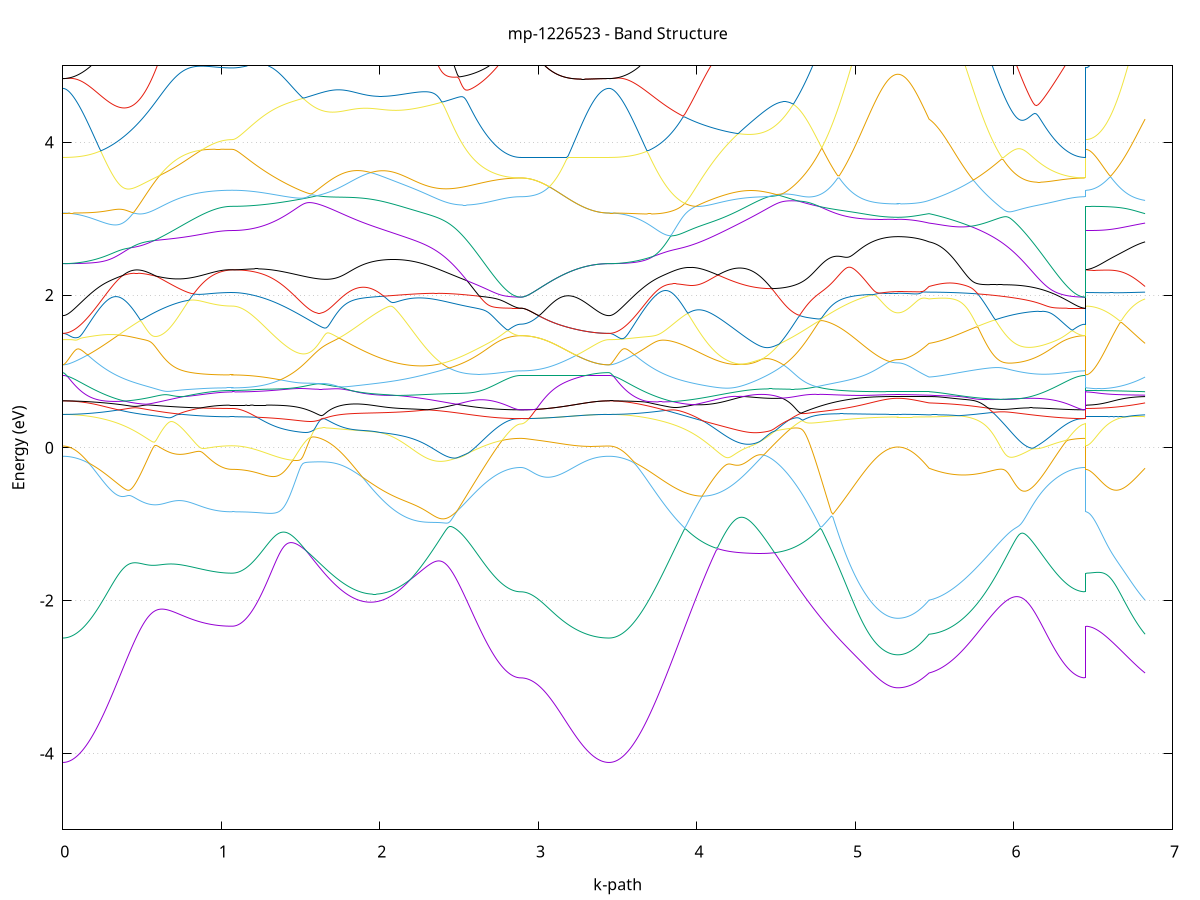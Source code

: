 set title 'mp-1226523 - Band Structure'
set xlabel 'k-path'
set ylabel 'Energy (eV)'
set grid y
set yrange [-5:5]
set terminal png size 800,600
set output 'mp-1226523_bands_gnuplot.png'
plot '-' using 1:2 with lines notitle, '-' using 1:2 with lines notitle, '-' using 1:2 with lines notitle, '-' using 1:2 with lines notitle, '-' using 1:2 with lines notitle, '-' using 1:2 with lines notitle, '-' using 1:2 with lines notitle, '-' using 1:2 with lines notitle, '-' using 1:2 with lines notitle, '-' using 1:2 with lines notitle, '-' using 1:2 with lines notitle, '-' using 1:2 with lines notitle, '-' using 1:2 with lines notitle, '-' using 1:2 with lines notitle, '-' using 1:2 with lines notitle, '-' using 1:2 with lines notitle, '-' using 1:2 with lines notitle, '-' using 1:2 with lines notitle, '-' using 1:2 with lines notitle, '-' using 1:2 with lines notitle, '-' using 1:2 with lines notitle, '-' using 1:2 with lines notitle, '-' using 1:2 with lines notitle, '-' using 1:2 with lines notitle, '-' using 1:2 with lines notitle, '-' using 1:2 with lines notitle, '-' using 1:2 with lines notitle, '-' using 1:2 with lines notitle, '-' using 1:2 with lines notitle, '-' using 1:2 with lines notitle, '-' using 1:2 with lines notitle, '-' using 1:2 with lines notitle, '-' using 1:2 with lines notitle, '-' using 1:2 with lines notitle, '-' using 1:2 with lines notitle, '-' using 1:2 with lines notitle, '-' using 1:2 with lines notitle, '-' using 1:2 with lines notitle, '-' using 1:2 with lines notitle, '-' using 1:2 with lines notitle, '-' using 1:2 with lines notitle, '-' using 1:2 with lines notitle, '-' using 1:2 with lines notitle, '-' using 1:2 with lines notitle, '-' using 1:2 with lines notitle, '-' using 1:2 with lines notitle, '-' using 1:2 with lines notitle, '-' using 1:2 with lines notitle, '-' using 1:2 with lines notitle, '-' using 1:2 with lines notitle, '-' using 1:2 with lines notitle, '-' using 1:2 with lines notitle, '-' using 1:2 with lines notitle, '-' using 1:2 with lines notitle, '-' using 1:2 with lines notitle, '-' using 1:2 with lines notitle, '-' using 1:2 with lines notitle, '-' using 1:2 with lines notitle, '-' using 1:2 with lines notitle, '-' using 1:2 with lines notitle, '-' using 1:2 with lines notitle, '-' using 1:2 with lines notitle, '-' using 1:2 with lines notitle, '-' using 1:2 with lines notitle
0.000000 -39.160720
0.009981 -39.160720
0.019962 -39.160520
0.029943 -39.160320
0.039924 -39.159920
0.049906 -39.159520
0.059887 -39.158920
0.069868 -39.158320
0.079849 -39.157520
0.089830 -39.156720
0.099811 -39.155720
0.109792 -39.154720
0.119773 -39.153520
0.129754 -39.152320
0.139735 -39.151020
0.149717 -39.149520
0.159698 -39.148020
0.169679 -39.146420
0.179660 -39.144720
0.189641 -39.142920
0.199622 -39.141120
0.209603 -39.139120
0.219584 -39.137120
0.229565 -39.134920
0.239546 -39.132720
0.249527 -39.130420
0.259509 -39.128120
0.269490 -39.125620
0.279471 -39.123120
0.289452 -39.120620
0.299433 -39.117920
0.309414 -39.115220
0.319395 -39.112420
0.329376 -39.109620
0.339357 -39.106720
0.349338 -39.103720
0.359320 -39.100720
0.369301 -39.097620
0.379282 -39.094520
0.389263 -39.091320
0.399244 -39.088120
0.409225 -39.084820
0.419206 -39.081520
0.429187 -39.078220
0.439168 -39.074820
0.449149 -39.071420
0.459131 -39.068020
0.469112 -39.064620
0.479093 -39.061120
0.489074 -39.057620
0.499055 -39.054120
0.509036 -39.050520
0.519017 -39.047020
0.528998 -39.043420
0.538979 -39.039920
0.548960 -39.036320
0.558942 -39.032820
0.568923 -39.029220
0.578904 -39.025720
0.588885 -39.022220
0.598866 -39.018620
0.608847 -39.015120
0.618828 -39.011720
0.628809 -39.008220
0.638790 -39.004820
0.648771 -39.001420
0.658753 -38.998020
0.668734 -38.994620
0.678715 -38.991320
0.688696 -38.988120
0.698677 -38.984920
0.708658 -38.981720
0.718639 -38.978620
0.728620 -38.975520
0.738601 -38.972520
0.748582 -38.969520
0.758564 -38.966620
0.768545 -38.963820
0.778526 -38.961020
0.788507 -38.958320
0.798488 -38.955720
0.808469 -38.953220
0.818450 -38.950720
0.828431 -38.948320
0.838412 -38.946020
0.848393 -38.943720
0.858375 -38.941620
0.868356 -38.939520
0.878337 -38.937520
0.888318 -38.935620
0.898299 -38.933820
0.908280 -38.932120
0.918261 -38.930520
0.928242 -38.929020
0.938223 -38.927620
0.948204 -38.926320
0.958186 -38.925020
0.968167 -38.923920
0.978148 -38.922920
0.988129 -38.922020
0.998110 -38.921220
1.008091 -38.920520
1.018072 -38.919920
1.028053 -38.919420
1.038034 -38.919120
1.048015 -38.918820
1.057997 -38.918620
1.067978 -38.918620
1.067978 -38.918620
1.077872 -38.918620
1.087767 -38.918520
1.097661 -38.918420
1.107556 -38.918320
1.117450 -38.918120
1.127345 -38.917920
1.137239 -38.917720
1.147134 -38.917520
1.157028 -38.917220
1.166923 -38.916820
1.176817 -38.916520
1.186711 -38.916120
1.196606 -38.915720
1.206500 -38.915220
1.216395 -38.914820
1.226289 -38.914220
1.236184 -38.913720
1.246078 -38.913220
1.255973 -38.912620
1.265867 -38.912020
1.275762 -38.911420
1.285656 -38.910720
1.295551 -38.910020
1.305445 -38.909420
1.315340 -38.908720
1.325234 -38.908020
1.335129 -38.907220
1.345023 -38.906520
1.354918 -38.905820
1.364812 -38.905020
1.374707 -38.904220
1.384601 -38.903520
1.394496 -38.902720
1.404390 -38.901920
1.414285 -38.901220
1.424179 -38.900420
1.434074 -38.899620
1.443968 -38.898920
1.453862 -38.898120
1.463757 -38.897420
1.473651 -38.896720
1.483546 -38.896020
1.493440 -38.895320
1.503335 -38.894620
1.513229 -38.894020
1.523124 -38.893420
1.533018 -38.892720
1.542913 -38.892220
1.552807 -38.891620
1.562702 -38.891120
1.572596 -38.890620
1.582491 -38.890220
1.592385 -38.889820
1.602280 -38.889420
1.612174 -38.889120
1.622069 -38.888820
1.631963 -38.888520
1.641858 -38.888320
1.651752 -38.888220
1.661647 -38.888120
1.671541 -38.888020
1.681436 -38.888020
1.691330 -38.888120
1.701225 -38.888220
1.711119 -38.888420
1.721014 -38.888620
1.730908 -38.888920
1.740802 -38.889320
1.750697 -38.889720
1.750697 -38.889720
1.760688 -38.890220
1.770679 -38.890720
1.780670 -38.891420
1.790661 -38.892020
1.800652 -38.892820
1.810643 -38.893620
1.820634 -38.894520
1.830626 -38.895520
1.840617 -38.896620
1.850608 -38.897720
1.860599 -38.898920
1.870590 -38.900220
1.880581 -38.901520
1.890572 -38.902920
1.900563 -38.904420
1.910554 -38.906020
1.920545 -38.907620
1.930536 -38.909420
1.940527 -38.911120
1.950518 -38.913020
1.960509 -38.915020
1.970501 -38.917020
1.980492 -38.919120
1.990483 -38.921220
2.000474 -38.923420
2.010465 -38.925720
2.020456 -38.928120
2.030447 -38.930620
2.040438 -38.933120
2.050429 -38.935620
2.060420 -38.938320
2.070411 -38.941020
2.080402 -38.943720
2.090393 -38.946520
2.100384 -38.949420
2.110376 -38.952420
2.120367 -38.955320
2.130358 -38.958420
2.140349 -38.961520
2.150340 -38.964620
2.160331 -38.967820
2.170322 -38.971020
2.180313 -38.974320
2.190304 -38.977620
2.200295 -38.981020
2.210286 -38.984420
2.220277 -38.987820
2.230268 -38.991320
2.240259 -38.994720
2.250251 -38.998320
2.260242 -39.001820
2.270233 -39.005320
2.280224 -39.008920
2.290215 -39.012520
2.300206 -39.016120
2.310197 -39.019720
2.320188 -39.023320
2.330179 -39.026920
2.340170 -39.030620
2.350161 -39.034220
2.360152 -39.037820
2.370143 -39.041420
2.380134 -39.045020
2.390126 -39.048620
2.400117 -39.052120
2.410108 -39.055720
2.420099 -39.059220
2.430090 -39.062720
2.440081 -39.066220
2.450072 -39.069720
2.460063 -39.073120
2.470054 -39.076520
2.480045 -39.079820
2.490036 -39.083120
2.500027 -39.086420
2.510018 -39.089620
2.520009 -39.092720
2.530001 -39.095920
2.539992 -39.098920
2.549983 -39.101920
2.559974 -39.104920
2.569965 -39.107820
2.579956 -39.110620
2.589947 -39.113320
2.599938 -39.116020
2.609929 -39.118720
2.619920 -39.121220
2.629911 -39.123720
2.639902 -39.126120
2.649893 -39.128420
2.659884 -39.130620
2.669875 -39.132820
2.679867 -39.134920
2.689858 -39.136920
2.699849 -39.138820
2.709840 -39.140620
2.719831 -39.142320
2.729822 -39.143920
2.739813 -39.145520
2.749804 -39.146920
2.759795 -39.148320
2.769786 -39.149620
2.779777 -39.150720
2.789768 -39.151820
2.799759 -39.152720
2.809750 -39.153620
2.819742 -39.154420
2.829733 -39.155020
2.839724 -39.155620
2.849715 -39.156120
2.859706 -39.156420
2.869697 -39.156720
2.879688 -39.156820
2.889679 -39.156920
2.889679 -39.156920
2.899612 -39.156920
2.909545 -39.156920
2.919478 -39.156920
2.929410 -39.156920
2.939343 -39.157020
2.949276 -39.157020
2.959209 -39.157020
2.969142 -39.157120
2.979075 -39.157120
2.989007 -39.157220
2.998940 -39.157220
3.008873 -39.157320
3.018806 -39.157420
3.028739 -39.157420
3.038672 -39.157520
3.048605 -39.157620
3.058537 -39.157720
3.068470 -39.157820
3.078403 -39.157920
3.088336 -39.158020
3.098269 -39.158120
3.108202 -39.158220
3.118134 -39.158320
3.128067 -39.158420
3.138000 -39.158520
3.147933 -39.158620
3.157866 -39.158720
3.167799 -39.158820
3.177731 -39.158920
3.187664 -39.159020
3.197597 -39.159120
3.207530 -39.159220
3.217463 -39.159320
3.227396 -39.159420
3.237329 -39.159520
3.247261 -39.159620
3.257194 -39.159720
3.267127 -39.159820
3.277060 -39.159920
3.286993 -39.160020
3.296926 -39.160120
3.306858 -39.160220
3.316791 -39.160220
3.326724 -39.160320
3.336657 -39.160420
3.346590 -39.160420
3.356523 -39.160520
3.366455 -39.160520
3.376388 -39.160620
3.386321 -39.160620
3.396254 -39.160720
3.406187 -39.160720
3.416120 -39.160720
3.426052 -39.160720
3.435985 -39.160720
3.445918 -39.160720
3.445918 -39.160720
3.455856 -39.160720
3.465795 -39.160520
3.475733 -39.160320
3.485671 -39.159920
3.495609 -39.159520
3.505547 -39.158920
3.515485 -39.158220
3.525424 -39.157520
3.535362 -39.156620
3.545300 -39.155620
3.555238 -39.154620
3.565176 -39.153420
3.575114 -39.152120
3.585053 -39.150820
3.594991 -39.149320
3.604929 -39.147820
3.614867 -39.146120
3.624805 -39.144420
3.634744 -39.142620
3.644682 -39.140720
3.654620 -39.138720
3.664558 -39.136620
3.674496 -39.134420
3.684434 -39.132220
3.694373 -39.129820
3.704311 -39.127420
3.714249 -39.125020
3.724187 -39.122420
3.734125 -39.119820
3.744064 -39.117120
3.754002 -39.114320
3.763940 -39.111520
3.773878 -39.108620
3.783816 -39.105620
3.793754 -39.102620
3.803693 -39.099520
3.813631 -39.096420
3.823569 -39.093220
3.833507 -39.090020
3.843445 -39.086720
3.853383 -39.083420
3.863322 -39.080020
3.873260 -39.076620
3.883198 -39.073220
3.893136 -39.069720
3.903074 -39.066220
3.913013 -39.062720
3.922951 -39.059120
3.932889 -39.055620
3.942827 -39.052020
3.952765 -39.048420
3.962703 -39.044720
3.972642 -39.041120
3.982580 -39.037420
3.992518 -39.033820
4.002456 -39.030220
4.012394 -39.026520
4.022332 -39.022920
4.032271 -39.019220
4.042209 -39.015620
4.052147 -39.012020
4.062085 -39.008420
4.072023 -39.004820
4.081962 -39.001220
4.091900 -38.997620
4.101838 -38.994120
4.111776 -38.990620
4.121714 -38.987220
4.131652 -38.983720
4.141591 -38.980320
4.151529 -38.977020
4.161467 -38.973620
4.171405 -38.970420
4.181343 -38.967120
4.191281 -38.963920
4.201220 -38.960820
4.211158 -38.957720
4.221096 -38.954720
4.231034 -38.951720
4.240972 -38.948820
4.250911 -38.945920
4.260849 -38.943120
4.270787 -38.940320
4.280725 -38.937620
4.290663 -38.935020
4.300601 -38.932420
4.310540 -38.929920
4.320478 -38.927520
4.330416 -38.925220
4.340354 -38.922920
4.350292 -38.920720
4.360230 -38.918520
4.370169 -38.916520
4.380107 -38.914520
4.390045 -38.912520
4.399983 -38.910720
4.409921 -38.908920
4.419860 -38.907220
4.429798 -38.905620
4.439736 -38.904020
4.449674 -38.902620
4.459612 -38.901220
4.469550 -38.899820
4.479489 -38.898620
4.489427 -38.897420
4.499365 -38.896320
4.509303 -38.895320
4.519241 -38.894320
4.529179 -38.893420
4.539118 -38.892620
4.549056 -38.891920
4.558994 -38.891220
4.568932 -38.890620
4.578870 -38.890020
4.588809 -38.889620
4.598747 -38.889220
4.608685 -38.888820
4.618623 -38.888620
4.628561 -38.888320
4.638499 -38.888220
4.648438 -38.888120
4.658376 -38.888020
4.668314 -38.888120
4.678252 -38.888120
4.688190 -38.888220
4.698128 -38.888420
4.698128 -38.888420
4.708120 -38.888620
4.718111 -38.888920
4.728102 -38.889220
4.738093 -38.889620
4.748084 -38.889920
4.758075 -38.890420
4.768066 -38.890920
4.778057 -38.891420
4.788048 -38.891920
4.798039 -38.892520
4.808030 -38.893120
4.818021 -38.893720
4.828012 -38.894320
4.838003 -38.895020
4.847995 -38.895720
4.857986 -38.896420
4.867977 -38.897120
4.877968 -38.897920
4.887959 -38.898620
4.897950 -38.899420
4.907941 -38.900220
4.917932 -38.901020
4.927923 -38.901720
4.937914 -38.902520
4.947905 -38.903320
4.957896 -38.904120
4.967887 -38.904920
4.977878 -38.905620
4.987870 -38.906420
4.997861 -38.907120
5.007852 -38.907920
5.017843 -38.908620
5.027834 -38.909320
5.037825 -38.910020
5.047816 -38.910720
5.057807 -38.911420
5.067798 -38.912020
5.077789 -38.912620
5.087780 -38.913220
5.097771 -38.913820
5.107762 -38.914320
5.117753 -38.914820
5.127744 -38.915320
5.137736 -38.915820
5.147727 -38.916220
5.157718 -38.916620
5.167709 -38.917020
5.177700 -38.917320
5.187691 -38.917620
5.197682 -38.917920
5.207673 -38.918120
5.217664 -38.918320
5.227655 -38.918520
5.237646 -38.918620
5.247637 -38.918720
5.257628 -38.918820
5.267619 -38.918820
5.267619 -38.918820
5.277449 -38.918820
5.287279 -38.918820
5.297109 -38.918820
5.306939 -38.918920
5.316769 -38.918920
5.326599 -38.919020
5.336429 -38.919020
5.346259 -38.919120
5.356089 -38.919220
5.365919 -38.919320
5.375749 -38.919420
5.385579 -38.919620
5.395409 -38.919720
5.405239 -38.919820
5.415069 -38.920020
5.424899 -38.920220
5.434729 -38.920420
5.444559 -38.920520
5.454389 -38.920720
5.464219 -38.921020
5.464219 -38.921020
5.474183 -38.921720
5.484146 -38.922620
5.494110 -38.923520
5.504073 -38.924620
5.514037 -38.925820
5.524000 -38.927120
5.533964 -38.928420
5.543927 -38.929920
5.553891 -38.931520
5.563855 -38.933220
5.573818 -38.934920
5.583782 -38.936820
5.593745 -38.938720
5.603709 -38.940820
5.613672 -38.942920
5.623636 -38.945120
5.633599 -38.947420
5.643563 -38.949820
5.653526 -38.952320
5.663490 -38.954820
5.673453 -38.957420
5.683417 -38.960120
5.693380 -38.962920
5.703344 -38.965720
5.713307 -38.968620
5.723271 -38.971520
5.733234 -38.974520
5.743198 -38.977620
5.753161 -38.980720
5.763125 -38.983820
5.773088 -38.987120
5.783052 -38.990320
5.793015 -38.993620
5.802979 -38.996920
5.812942 -39.000320
5.822906 -39.003720
5.832869 -39.007120
5.842833 -39.010620
5.852796 -39.014120
5.862760 -39.017620
5.872723 -39.021120
5.882687 -39.024620
5.892650 -39.028220
5.902614 -39.031720
5.912577 -39.035320
5.922541 -39.038820
5.932504 -39.042320
5.942468 -39.045920
5.952431 -39.049420
5.962395 -39.052920
5.972358 -39.056420
5.982322 -39.059920
5.992285 -39.063420
6.002249 -39.066820
6.012212 -39.070220
6.022176 -39.073620
6.032139 -39.077020
6.042103 -39.080320
6.052067 -39.083620
6.062030 -39.086820
6.071994 -39.090020
6.081957 -39.093120
6.091921 -39.096220
6.101884 -39.099320
6.111848 -39.102220
6.121811 -39.105220
6.131775 -39.108020
6.141738 -39.110820
6.151702 -39.113620
6.161665 -39.116320
6.171629 -39.118920
6.181592 -39.121420
6.191556 -39.123820
6.201519 -39.126220
6.211483 -39.128620
6.221446 -39.130820
6.231410 -39.132920
6.241373 -39.135020
6.251337 -39.137020
6.261300 -39.138920
6.271264 -39.140720
6.281227 -39.142420
6.291191 -39.144020
6.301154 -39.145620
6.311118 -39.147020
6.321081 -39.148320
6.331045 -39.149620
6.341008 -39.150720
6.350972 -39.151820
6.360935 -39.152820
6.370899 -39.153620
6.380862 -39.154420
6.390826 -39.155020
6.400789 -39.155620
6.410753 -39.156120
6.420716 -39.156420
6.430680 -39.156720
6.440643 -39.156820
6.450607 -39.156920
6.450607 -38.918620
6.460516 -38.918620
6.470425 -38.918620
6.480334 -38.918620
6.490243 -38.918620
6.500152 -38.918620
6.510061 -38.918620
6.519970 -38.918720
6.529879 -38.918720
6.539788 -38.918720
6.549697 -38.918720
6.559607 -38.918820
6.569516 -38.918820
6.579425 -38.918820
6.589334 -38.918920
6.599243 -38.918920
6.609152 -38.919020
6.619061 -38.919020
6.628970 -38.919120
6.638879 -38.919220
6.648788 -38.919220
6.658697 -38.919320
6.668606 -38.919420
6.678515 -38.919420
6.688424 -38.919520
6.698333 -38.919620
6.708242 -38.919720
6.718151 -38.919820
6.728061 -38.919920
6.737970 -38.920020
6.747879 -38.920120
6.757788 -38.920120
6.767697 -38.920320
6.777606 -38.920420
6.787515 -38.920520
6.797424 -38.920620
6.807333 -38.920720
6.817242 -38.920820
6.827151 -38.921020
e
0.000000 -34.685020
0.009981 -34.685020
0.019962 -34.684820
0.029943 -34.684620
0.039924 -34.684220
0.049906 -34.683820
0.059887 -34.683320
0.069868 -34.682720
0.079849 -34.682020
0.089830 -34.681120
0.099811 -34.680220
0.109792 -34.679220
0.119773 -34.678120
0.129754 -34.676920
0.139735 -34.675520
0.149717 -34.674120
0.159698 -34.672720
0.169679 -34.671120
0.179660 -34.669420
0.189641 -34.667720
0.199622 -34.665820
0.209603 -34.663920
0.219584 -34.661920
0.229565 -34.659820
0.239546 -34.657620
0.249527 -34.655320
0.259509 -34.653020
0.269490 -34.650520
0.279471 -34.648120
0.289452 -34.645520
0.299433 -34.642920
0.309414 -34.640220
0.319395 -34.637420
0.329376 -34.634620
0.339357 -34.631720
0.349338 -34.628820
0.359320 -34.625820
0.369301 -34.622720
0.379282 -34.619620
0.389263 -34.616520
0.399244 -34.613320
0.409225 -34.610120
0.419206 -34.606820
0.429187 -34.603520
0.439168 -34.600120
0.449149 -34.596820
0.459131 -34.593420
0.469112 -34.589920
0.479093 -34.586520
0.489074 -34.583020
0.499055 -34.579520
0.509036 -34.576020
0.519017 -34.572520
0.528998 -34.568920
0.538979 -34.565420
0.548960 -34.561920
0.558942 -34.558420
0.568923 -34.554820
0.578904 -34.551320
0.588885 -34.547820
0.598866 -34.544320
0.608847 -34.540820
0.618828 -34.537320
0.628809 -34.533920
0.638790 -34.530520
0.648771 -34.527120
0.658753 -34.523820
0.668734 -34.520520
0.678715 -34.517220
0.688696 -34.513920
0.698677 -34.510720
0.708658 -34.507620
0.718639 -34.504420
0.728620 -34.501420
0.738601 -34.498420
0.748582 -34.495420
0.758564 -34.492520
0.768545 -34.489720
0.778526 -34.486920
0.788507 -34.484220
0.798488 -34.481620
0.808469 -34.479120
0.818450 -34.476620
0.828431 -34.474220
0.838412 -34.471920
0.848393 -34.469720
0.858375 -34.467520
0.868356 -34.465520
0.878337 -34.463520
0.888318 -34.461620
0.898299 -34.459820
0.908280 -34.458120
0.918261 -34.456520
0.928242 -34.455020
0.938223 -34.453520
0.948204 -34.452220
0.958186 -34.451020
0.968167 -34.449920
0.978148 -34.448920
0.988129 -34.447920
0.998110 -34.447120
1.008091 -34.446420
1.018072 -34.445820
1.028053 -34.445420
1.038034 -34.445020
1.048015 -34.444720
1.057997 -34.444620
1.067978 -34.444520
1.067978 -34.444520
1.077872 -34.444520
1.087767 -34.444420
1.097661 -34.444320
1.107556 -34.444220
1.117450 -34.444120
1.127345 -34.443920
1.137239 -34.443620
1.147134 -34.443320
1.157028 -34.443020
1.166923 -34.442720
1.176817 -34.442320
1.186711 -34.441920
1.196606 -34.441420
1.206500 -34.441020
1.216395 -34.440520
1.226289 -34.439920
1.236184 -34.439320
1.246078 -34.438720
1.255973 -34.438120
1.265867 -34.437420
1.275762 -34.436820
1.285656 -34.436020
1.295551 -34.435320
1.305445 -34.434620
1.315340 -34.433820
1.325234 -34.433020
1.335129 -34.432320
1.345023 -34.431520
1.354918 -34.430720
1.364812 -34.429920
1.374707 -34.429020
1.384601 -34.428220
1.394496 -34.427320
1.404390 -34.426520
1.414285 -34.425720
1.424179 -34.424920
1.434074 -34.424120
1.443968 -34.423220
1.453862 -34.422520
1.463757 -34.421720
1.473651 -34.420920
1.483546 -34.420120
1.493440 -34.419420
1.503335 -34.418620
1.513229 -34.417920
1.523124 -34.417220
1.533018 -34.416620
1.542913 -34.416020
1.552807 -34.415420
1.562702 -34.414920
1.572596 -34.414420
1.582491 -34.413920
1.592385 -34.413420
1.602280 -34.413020
1.612174 -34.412620
1.622069 -34.412320
1.631963 -34.412120
1.641858 -34.411920
1.651752 -34.411720
1.661647 -34.411620
1.671541 -34.411520
1.681436 -34.411520
1.691330 -34.411620
1.701225 -34.411720
1.711119 -34.411920
1.721014 -34.412220
1.730908 -34.412520
1.740802 -34.412820
1.750697 -34.413320
1.750697 -34.413320
1.760688 -34.413820
1.770679 -34.414420
1.780670 -34.415020
1.790661 -34.415820
1.800652 -34.416620
1.810643 -34.417520
1.820634 -34.418420
1.830626 -34.419520
1.840617 -34.420620
1.850608 -34.421820
1.860599 -34.423120
1.870590 -34.424420
1.880581 -34.425920
1.890572 -34.427420
1.900563 -34.429020
1.910554 -34.430720
1.920545 -34.432520
1.930536 -34.434320
1.940527 -34.436220
1.950518 -34.438220
1.960509 -34.440320
1.970501 -34.442520
1.980492 -34.444720
1.990483 -34.447020
2.000474 -34.449420
2.010465 -34.451920
2.020456 -34.454420
2.030447 -34.457020
2.040438 -34.459720
2.050429 -34.462520
2.060420 -34.465320
2.070411 -34.468220
2.080402 -34.471220
2.090393 -34.474220
2.100384 -34.477320
2.110376 -34.480420
2.120367 -34.483620
2.130358 -34.486920
2.140349 -34.490220
2.150340 -34.493520
2.160331 -34.497020
2.170322 -34.500420
2.180313 -34.503920
2.190304 -34.507520
2.200295 -34.511120
2.210286 -34.514720
2.220277 -34.518420
2.230268 -34.522120
2.240259 -34.525820
2.250251 -34.529620
2.260242 -34.533320
2.270233 -34.537120
2.280224 -34.540920
2.290215 -34.544820
2.300206 -34.548620
2.310197 -34.552520
2.320188 -34.556320
2.330179 -34.560220
2.340170 -34.564120
2.350161 -34.567920
2.360152 -34.571820
2.370143 -34.575720
2.380134 -34.579520
2.390126 -34.583320
2.400117 -34.587120
2.410108 -34.590920
2.420099 -34.594720
2.430090 -34.598420
2.440081 -34.602120
2.450072 -34.605820
2.460063 -34.609420
2.470054 -34.613020
2.480045 -34.616620
2.490036 -34.620120
2.500027 -34.623620
2.510018 -34.627020
2.520009 -34.630420
2.530001 -34.633720
2.539992 -34.637020
2.549983 -34.640220
2.559974 -34.643320
2.569965 -34.646420
2.579956 -34.649420
2.589947 -34.652320
2.599938 -34.655220
2.609929 -34.658020
2.619920 -34.660720
2.629911 -34.663320
2.639902 -34.665820
2.649893 -34.668320
2.659884 -34.670720
2.669875 -34.673020
2.679867 -34.675220
2.689858 -34.677320
2.699849 -34.679320
2.709840 -34.681320
2.719831 -34.683120
2.729822 -34.684920
2.739813 -34.686520
2.749804 -34.688120
2.759795 -34.689520
2.769786 -34.690820
2.779777 -34.692120
2.789768 -34.693220
2.799759 -34.694220
2.809750 -34.695120
2.819742 -34.695920
2.829733 -34.696620
2.839724 -34.697220
2.849715 -34.697720
2.859706 -34.698120
2.869697 -34.698420
2.879688 -34.698520
2.889679 -34.698620
2.889679 -34.698620
2.899612 -34.698620
2.909545 -34.698520
2.919478 -34.698520
2.929410 -34.698420
2.939343 -34.698320
2.949276 -34.698220
2.959209 -34.698120
2.969142 -34.697920
2.979075 -34.697720
2.989007 -34.697520
2.998940 -34.697320
3.008873 -34.697120
3.018806 -34.696920
3.028739 -34.696620
3.038672 -34.696320
3.048605 -34.696020
3.058537 -34.695720
3.068470 -34.695420
3.078403 -34.695120
3.088336 -34.694720
3.098269 -34.694420
3.108202 -34.694120
3.118134 -34.693720
3.128067 -34.693320
3.138000 -34.693020
3.147933 -34.692620
3.157866 -34.692220
3.167799 -34.691920
3.177731 -34.691520
3.187664 -34.691120
3.197597 -34.690820
3.207530 -34.690420
3.217463 -34.690120
3.227396 -34.689720
3.237329 -34.689420
3.247261 -34.689020
3.257194 -34.688720
3.267127 -34.688420
3.277060 -34.688020
3.286993 -34.687720
3.296926 -34.687420
3.306858 -34.687220
3.316791 -34.686920
3.326724 -34.686720
3.336657 -34.686420
3.346590 -34.686220
3.356523 -34.686020
3.366455 -34.685820
3.376388 -34.685620
3.386321 -34.685520
3.396254 -34.685320
3.406187 -34.685220
3.416120 -34.685220
3.426052 -34.685120
3.435985 -34.685120
3.445918 -34.685020
3.445918 -34.685020
3.455856 -34.685020
3.465795 -34.684820
3.475733 -34.684620
3.485671 -34.684220
3.495609 -34.683820
3.505547 -34.683320
3.515485 -34.682620
3.525424 -34.681920
3.535362 -34.681020
3.545300 -34.680120
3.555238 -34.679020
3.565176 -34.677820
3.575114 -34.676620
3.585053 -34.675320
3.594991 -34.673820
3.604929 -34.672320
3.614867 -34.670720
3.624805 -34.668920
3.634744 -34.667120
3.644682 -34.665220
3.654620 -34.663220
3.664558 -34.661220
3.674496 -34.659020
3.684434 -34.656820
3.694373 -34.654420
3.704311 -34.652020
3.714249 -34.649520
3.724187 -34.647020
3.734125 -34.644420
3.744064 -34.641720
3.754002 -34.638920
3.763940 -34.636120
3.773878 -34.633220
3.783816 -34.630220
3.793754 -34.627320
3.803693 -34.624220
3.813631 -34.621020
3.823569 -34.617920
3.833507 -34.614620
3.843445 -34.611420
3.853383 -34.608020
3.863322 -34.604620
3.873260 -34.601220
3.883198 -34.597820
3.893136 -34.594320
3.903074 -34.590820
3.913013 -34.587320
3.922951 -34.583720
3.932889 -34.580220
3.942827 -34.576520
3.952765 -34.572920
3.962703 -34.569320
3.972642 -34.565620
3.982580 -34.562020
3.992518 -34.558320
4.002456 -34.554620
4.012394 -34.551020
4.022332 -34.547320
4.032271 -34.543720
4.042209 -34.540020
4.052147 -34.536420
4.062085 -34.532820
4.072023 -34.529220
4.081962 -34.525620
4.091900 -34.522020
4.101838 -34.518520
4.111776 -34.515020
4.121714 -34.511520
4.131652 -34.508020
4.141591 -34.504620
4.151529 -34.501220
4.161467 -34.497920
4.171405 -34.494620
4.181343 -34.491320
4.191281 -34.488120
4.201220 -34.485020
4.211158 -34.481820
4.221096 -34.478820
4.231034 -34.475820
4.240972 -34.472920
4.250911 -34.470020
4.260849 -34.467120
4.270787 -34.464420
4.280725 -34.461720
4.290663 -34.459020
4.300601 -34.456420
4.310540 -34.453920
4.320478 -34.451520
4.330416 -34.449120
4.340354 -34.446820
4.350292 -34.444620
4.360230 -34.442420
4.370169 -34.440320
4.380107 -34.438320
4.390045 -34.436320
4.399983 -34.434520
4.409921 -34.432720
4.419860 -34.431020
4.429798 -34.429320
4.439736 -34.427820
4.449674 -34.426320
4.459612 -34.424820
4.469550 -34.423520
4.479489 -34.422220
4.489427 -34.421020
4.499365 -34.419920
4.509303 -34.418920
4.519241 -34.417920
4.529179 -34.417020
4.539118 -34.416220
4.549056 -34.415420
4.558994 -34.414720
4.568932 -34.414120
4.578870 -34.413620
4.588809 -34.413120
4.598747 -34.412720
4.608685 -34.412420
4.618623 -34.412120
4.628561 -34.411920
4.638499 -34.411720
4.648438 -34.411620
4.658376 -34.411620
4.668314 -34.411520
4.678252 -34.411620
4.688190 -34.411720
4.698128 -34.411920
4.698128 -34.411920
4.708120 -34.412120
4.718111 -34.412420
4.728102 -34.412720
4.738093 -34.413020
4.748084 -34.413420
4.758075 -34.413820
4.768066 -34.414320
4.778057 -34.414820
4.788048 -34.415320
4.798039 -34.415920
4.808030 -34.416520
4.818021 -34.417220
4.828012 -34.417820
4.838003 -34.418520
4.847995 -34.419220
4.857986 -34.419920
4.867977 -34.420620
4.877968 -34.421320
4.887959 -34.422120
4.897950 -34.422820
4.907941 -34.423620
4.917932 -34.424420
4.927923 -34.425220
4.937914 -34.425920
4.947905 -34.426820
4.957896 -34.427520
4.967887 -34.428320
4.977878 -34.429120
4.987870 -34.429920
4.997861 -34.430620
5.007852 -34.431420
5.017843 -34.432120
5.027834 -34.432920
5.037825 -34.433620
5.047816 -34.434220
5.057807 -34.434920
5.067798 -34.435520
5.077789 -34.436220
5.087780 -34.436720
5.097771 -34.437320
5.107762 -34.437920
5.117753 -34.438420
5.127744 -34.438920
5.137736 -34.439420
5.147727 -34.439820
5.157718 -34.440220
5.167709 -34.440620
5.177700 -34.440920
5.187691 -34.441220
5.197682 -34.441520
5.207673 -34.441720
5.217664 -34.441920
5.227655 -34.442120
5.237646 -34.442220
5.247637 -34.442320
5.257628 -34.442420
5.267619 -34.442420
5.267619 -34.442420
5.277449 -34.442420
5.287279 -34.442420
5.297109 -34.442520
5.306939 -34.442520
5.316769 -34.442620
5.326599 -34.442720
5.336429 -34.442820
5.346259 -34.442920
5.356089 -34.443120
5.365919 -34.443220
5.375749 -34.443420
5.385579 -34.443620
5.395409 -34.443820
5.405239 -34.444020
5.415069 -34.444320
5.424899 -34.444520
5.434729 -34.444820
5.444559 -34.445120
5.454389 -34.445420
5.464219 -34.445720
5.464219 -34.445720
5.474183 -34.446620
5.484146 -34.447520
5.494110 -34.448620
5.504073 -34.449820
5.514037 -34.451120
5.524000 -34.452520
5.533964 -34.454120
5.543927 -34.455720
5.553891 -34.457420
5.563855 -34.459220
5.573818 -34.461220
5.583782 -34.463220
5.593745 -34.465320
5.603709 -34.467620
5.613672 -34.469920
5.623636 -34.472320
5.633599 -34.474820
5.643563 -34.477420
5.653526 -34.480020
5.663490 -34.482720
5.673453 -34.485620
5.683417 -34.488520
5.693380 -34.491420
5.703344 -34.494520
5.713307 -34.497620
5.723271 -34.500720
5.733234 -34.504020
5.743198 -34.507320
5.753161 -34.510620
5.763125 -34.514020
5.773088 -34.517420
5.783052 -34.521020
5.793015 -34.524520
5.802979 -34.528120
5.812942 -34.531720
5.822906 -34.535320
5.832869 -34.539020
5.842833 -34.542720
5.852796 -34.546420
5.862760 -34.550220
5.872723 -34.554020
5.882687 -34.557720
5.892650 -34.561520
5.902614 -34.565320
5.912577 -34.569120
5.922541 -34.572920
5.932504 -34.576720
5.942468 -34.580520
5.952431 -34.584320
5.962395 -34.588020
5.972358 -34.591720
5.982322 -34.595420
5.992285 -34.599220
6.002249 -34.602820
6.012212 -34.606520
6.022176 -34.610020
6.032139 -34.613620
6.042103 -34.617120
6.052067 -34.620620
6.062030 -34.624120
6.071994 -34.627520
6.081957 -34.630820
6.091921 -34.634120
6.101884 -34.637420
6.111848 -34.640520
6.121811 -34.643620
6.131775 -34.646720
6.141738 -34.649720
6.151702 -34.652620
6.161665 -34.655420
6.171629 -34.658220
6.181592 -34.660920
6.191556 -34.663520
6.201519 -34.666020
6.211483 -34.668520
6.221446 -34.670920
6.231410 -34.673120
6.241373 -34.675320
6.251337 -34.677420
6.261300 -34.679520
6.271264 -34.681420
6.281227 -34.683220
6.291191 -34.684920
6.301154 -34.686520
6.311118 -34.688120
6.321081 -34.689520
6.331045 -34.690920
6.341008 -34.692120
6.350972 -34.693220
6.360935 -34.694220
6.370899 -34.695120
6.380862 -34.696020
6.390826 -34.696620
6.400789 -34.697220
6.410753 -34.697720
6.420716 -34.698120
6.430680 -34.698420
6.440643 -34.698520
6.450607 -34.698620
6.450607 -34.444520
6.460516 -34.444520
6.470425 -34.444520
6.480334 -34.444520
6.490243 -34.444520
6.500152 -34.444520
6.510061 -34.444520
6.519970 -34.444620
6.529879 -34.444520
6.539788 -34.444620
6.549697 -34.444620
6.559607 -34.444620
6.569516 -34.444620
6.579425 -34.444620
6.589334 -34.444620
6.599243 -34.444620
6.609152 -34.444720
6.619061 -34.444720
6.628970 -34.444820
6.638879 -34.444820
6.648788 -34.444820
6.658697 -34.444820
6.668606 -34.444820
6.678515 -34.444920
6.688424 -34.444920
6.698333 -34.444920
6.708242 -34.445020
6.718151 -34.445020
6.728061 -34.445120
6.737970 -34.445120
6.747879 -34.445220
6.757788 -34.445220
6.767697 -34.445320
6.777606 -34.445420
6.787515 -34.445420
6.797424 -34.445520
6.807333 -34.445520
6.817242 -34.445620
6.827151 -34.445720
e
0.000000 -18.753620
0.009981 -18.753420
0.019962 -18.752920
0.029943 -18.752020
0.039924 -18.750820
0.049906 -18.749220
0.059887 -18.747220
0.069868 -18.744920
0.079849 -18.742320
0.089830 -18.739320
0.099811 -18.735920
0.109792 -18.732220
0.119773 -18.728220
0.129754 -18.723720
0.139735 -18.719020
0.149717 -18.713920
0.159698 -18.708520
0.169679 -18.702720
0.179660 -18.696620
0.189641 -18.690120
0.199622 -18.683320
0.209603 -18.676220
0.219584 -18.668720
0.229565 -18.660920
0.239546 -18.652820
0.249527 -18.644320
0.259509 -18.635520
0.269490 -18.626420
0.279471 -18.617020
0.289452 -18.607320
0.299433 -18.597220
0.309414 -18.586820
0.319395 -18.576220
0.329376 -18.565220
0.339357 -18.553920
0.349338 -18.542320
0.359320 -18.530520
0.369301 -18.518320
0.379282 -18.505920
0.389263 -18.493120
0.399244 -18.480120
0.409225 -18.466820
0.419206 -18.453320
0.429187 -18.439420
0.439168 -18.425320
0.449149 -18.411020
0.459131 -18.396420
0.469112 -18.381520
0.479093 -18.366420
0.489074 -18.351120
0.499055 -18.335520
0.509036 -18.319720
0.519017 -18.303620
0.528998 -18.287420
0.538979 -18.270920
0.548960 -18.254220
0.558942 -18.237320
0.568923 -18.220220
0.578904 -18.203020
0.588885 -18.185520
0.598866 -18.167820
0.608847 -18.150020
0.618828 -18.132020
0.628809 -18.113920
0.638790 -18.095720
0.648771 -18.077320
0.658753 -18.058920
0.668734 -18.040520
0.678715 -18.022420
0.688696 -18.005420
0.698677 -17.995820
0.708658 -18.009320
0.718639 -18.032220
0.728620 -18.056320
0.738601 -18.080420
0.748582 -18.104220
0.758564 -18.127520
0.768545 -18.150320
0.778526 -18.172620
0.788507 -18.194320
0.798488 -18.215420
0.808469 -18.235920
0.818450 -18.255720
0.828431 -18.274920
0.838412 -18.293420
0.848393 -18.311220
0.858375 -18.328320
0.868356 -18.344720
0.878337 -18.360420
0.888318 -18.375320
0.898299 -18.389520
0.908280 -18.402920
0.918261 -18.415520
0.928242 -18.427420
0.938223 -18.438520
0.948204 -18.448820
0.958186 -18.458220
0.968167 -18.466920
0.978148 -18.474820
0.988129 -18.481820
0.998110 -18.488120
1.008091 -18.493520
1.018072 -18.498120
1.028053 -18.501820
1.038034 -18.504720
1.048015 -18.506820
1.057997 -18.508120
1.067978 -18.508520
1.067978 -18.508520
1.077872 -18.508320
1.087767 -18.507820
1.097661 -18.506920
1.107556 -18.505620
1.117450 -18.504020
1.127345 -18.502020
1.137239 -18.499720
1.147134 -18.497020
1.157028 -18.493920
1.166923 -18.490520
1.176817 -18.486820
1.186711 -18.482720
1.196606 -18.478220
1.206500 -18.473420
1.216395 -18.468320
1.226289 -18.462820
1.236184 -18.457020
1.246078 -18.450820
1.255973 -18.444320
1.265867 -18.437520
1.275762 -18.430420
1.285656 -18.422920
1.295551 -18.415120
1.305445 -18.407120
1.315340 -18.398720
1.325234 -18.390020
1.335129 -18.381020
1.345023 -18.371820
1.354918 -18.362220
1.364812 -18.352520
1.374707 -18.342420
1.384601 -18.332120
1.394496 -18.321620
1.404390 -18.310920
1.414285 -18.299920
1.424179 -18.288820
1.434074 -18.277520
1.443968 -18.266120
1.453862 -18.254620
1.463757 -18.242920
1.473651 -18.231220
1.483546 -18.219620
1.493440 -18.207920
1.503335 -18.196420
1.513229 -18.185020
1.523124 -18.173820
1.533018 -18.163020
1.542913 -18.152720
1.552807 -18.142920
1.562702 -18.133920
1.572596 -18.125820
1.582491 -18.118720
1.592385 -18.112920
1.602280 -18.108420
1.612174 -18.109120
1.622069 -18.123720
1.631963 -18.138920
1.641858 -18.154320
1.651752 -18.169820
1.661647 -18.185420
1.671541 -18.201020
1.681436 -18.216420
1.691330 -18.231620
1.701225 -18.246520
1.711119 -18.261220
1.721014 -18.275420
1.730908 -18.289220
1.740802 -18.302620
1.750697 -18.315520
1.750697 -18.315520
1.760688 -18.328020
1.770679 -18.340020
1.780670 -18.351420
1.790661 -18.362220
1.800652 -18.372420
1.810643 -18.382020
1.820634 -18.391020
1.830626 -18.399220
1.840617 -18.406820
1.850608 -18.413820
1.860599 -18.420020
1.870590 -18.425520
1.880581 -18.430320
1.890572 -18.434420
1.900563 -18.437720
1.910554 -18.440420
1.920545 -18.442220
1.930536 -18.443420
1.940527 -18.443820
1.950518 -18.443520
1.960509 -18.442420
1.970501 -18.440620
1.980492 -18.438020
1.990483 -18.434720
2.000474 -18.430720
2.010465 -18.425920
2.020456 -18.420420
2.030447 -18.414220
2.040438 -18.407320
2.050429 -18.399720
2.060420 -18.391420
2.070411 -18.382420
2.080402 -18.372820
2.090393 -18.362520
2.100384 -18.351520
2.110376 -18.340020
2.120367 -18.327820
2.130358 -18.315020
2.140349 -18.301720
2.150340 -18.287820
2.160331 -18.273420
2.170322 -18.258520
2.180313 -18.243220
2.190304 -18.227420
2.200295 -18.211120
2.210286 -18.194520
2.220277 -18.177520
2.230268 -18.160220
2.240259 -18.142620
2.250251 -18.124820
2.260242 -18.106720
2.270233 -18.088520
2.280224 -18.070120
2.290215 -18.051720
2.300206 -18.033220
2.310197 -18.014820
2.320188 -17.996420
2.330179 -17.978120
2.340170 -17.959920
2.350161 -17.942020
2.360152 -17.924320
2.370143 -17.906920
2.380134 -17.889920
2.390126 -17.873220
2.400117 -17.857020
2.410108 -17.841320
2.420099 -17.826020
2.430090 -17.811320
2.440081 -17.797220
2.450072 -17.783620
2.460063 -17.770720
2.470054 -17.758320
2.480045 -17.746620
2.490036 -17.735620
2.500027 -17.725120
2.510018 -17.715320
2.520009 -17.706120
2.530001 -17.697520
2.539992 -17.689520
2.549983 -17.682020
2.559974 -17.675120
2.569965 -17.668620
2.579956 -17.662720
2.589947 -17.657220
2.599938 -17.652220
2.609929 -17.647620
2.619920 -17.643420
2.629911 -17.639520
2.639902 -17.636020
2.649893 -17.632820
2.659884 -17.629920
2.669875 -17.627220
2.679867 -17.624820
2.689858 -17.622720
2.699849 -17.620720
2.709840 -17.619020
2.719831 -17.617420
2.729822 -17.616020
2.739813 -17.614820
2.749804 -17.613720
2.759795 -17.612720
2.769786 -17.611820
2.779777 -17.611020
2.789768 -17.610320
2.799759 -17.609820
2.809750 -17.609320
2.819742 -17.608820
2.829733 -17.608520
2.839724 -17.608220
2.849715 -17.607920
2.859706 -17.607720
2.869697 -17.607620
2.879688 -17.607520
2.889679 -17.607520
2.889679 -17.607520
2.899612 -17.623520
2.909545 -17.653820
2.919478 -17.687020
2.929410 -17.721020
2.939343 -17.755220
2.949276 -17.789220
2.959209 -17.823120
2.969142 -17.856720
2.979075 -17.889920
2.989007 -17.922820
2.998940 -17.955320
3.008873 -17.987420
3.018806 -18.019020
3.028739 -18.050220
3.038672 -18.080920
3.048605 -18.111120
3.058537 -18.140720
3.068470 -18.169820
3.078403 -18.198420
3.088336 -18.226420
3.098269 -18.253820
3.108202 -18.280620
3.118134 -18.306820
3.128067 -18.332320
3.138000 -18.357220
3.147933 -18.381420
3.157866 -18.405020
3.167799 -18.427920
3.177731 -18.450020
3.187664 -18.471520
3.197597 -18.492220
3.207530 -18.512320
3.217463 -18.531620
3.227396 -18.550120
3.237329 -18.567820
3.247261 -18.584820
3.257194 -18.601120
3.267127 -18.616520
3.277060 -18.631120
3.286993 -18.645020
3.296926 -18.658020
3.306858 -18.670320
3.316791 -18.681720
3.326724 -18.692320
3.336657 -18.702020
3.346590 -18.710920
3.356523 -18.719020
3.366455 -18.726320
3.376388 -18.732720
3.386321 -18.738220
3.396254 -18.742920
3.406187 -18.746820
3.416120 -18.749820
3.426052 -18.751920
3.435985 -18.753220
3.445918 -18.753620
3.445918 -18.753620
3.455856 -18.753420
3.465795 -18.752920
3.475733 -18.752120
3.485671 -18.750920
3.495609 -18.749420
3.505547 -18.747620
3.515485 -18.745420
3.525424 -18.742920
3.535362 -18.740020
3.545300 -18.736920
3.555238 -18.733420
3.565176 -18.729520
3.575114 -18.725420
3.585053 -18.720920
3.594991 -18.716120
3.604929 -18.710920
3.614867 -18.705520
3.624805 -18.699720
3.634744 -18.693620
3.644682 -18.687220
3.654620 -18.680520
3.664558 -18.673520
3.674496 -18.666220
3.684434 -18.658620
3.694373 -18.650620
3.704311 -18.642420
3.714249 -18.633920
3.724187 -18.625120
3.734125 -18.616020
3.744064 -18.606720
3.754002 -18.597020
3.763940 -18.587120
3.773878 -18.576920
3.783816 -18.566520
3.793754 -18.555820
3.803693 -18.544820
3.813631 -18.533620
3.823569 -18.522220
3.833507 -18.510520
3.843445 -18.498620
3.853383 -18.486520
3.863322 -18.474120
3.873260 -18.461520
3.883198 -18.448820
3.893136 -18.435820
3.903074 -18.422620
3.913013 -18.409320
3.922951 -18.395820
3.932889 -18.382120
3.942827 -18.368220
3.952765 -18.354320
3.962703 -18.340120
3.972642 -18.325920
3.982580 -18.311520
3.992518 -18.297020
4.002456 -18.282520
4.012394 -18.267820
4.022332 -18.253120
4.032271 -18.238320
4.042209 -18.223520
4.052147 -18.208620
4.062085 -18.193820
4.072023 -18.178920
4.081962 -18.164120
4.091900 -18.149320
4.101838 -18.134620
4.111776 -18.120020
4.121714 -18.105520
4.131652 -18.091220
4.141591 -18.077020
4.151529 -18.063020
4.161467 -18.049220
4.171405 -18.035720
4.181343 -18.022520
4.191281 -18.009620
4.201220 -17.997120
4.211158 -17.985120
4.221096 -17.985020
4.231034 -18.001920
4.240972 -18.018120
4.250911 -18.033520
4.260849 -18.048220
4.270787 -18.062120
4.280725 -18.075220
4.290663 -18.087620
4.300601 -18.099120
4.310540 -18.109920
4.320478 -18.119820
4.330416 -18.129020
4.340354 -18.137420
4.350292 -18.145020
4.360230 -18.151720
4.370169 -18.157720
4.380107 -18.162920
4.390045 -18.167220
4.399983 -18.170820
4.409921 -18.173620
4.419860 -18.175620
4.429798 -18.176820
4.439736 -18.177220
4.449674 -18.176920
4.459612 -18.175720
4.469550 -18.173820
4.479489 -18.171220
4.489427 -18.167820
4.499365 -18.163720
4.509303 -18.158820
4.519241 -18.153220
4.529179 -18.146920
4.539118 -18.139920
4.549056 -18.132220
4.558994 -18.123920
4.568932 -18.114820
4.578870 -18.111220
4.588809 -18.126620
4.598747 -18.142220
4.608685 -18.158020
4.618623 -18.173820
4.628561 -18.189820
4.638499 -18.205820
4.648438 -18.221920
4.658376 -18.237920
4.668314 -18.254020
4.678252 -18.270120
4.688190 -18.286220
4.698128 -18.302220
4.698128 -18.302220
4.708120 -18.318220
4.718111 -18.334220
4.728102 -18.350020
4.738093 -18.365820
4.748084 -18.381520
4.758075 -18.397020
4.768066 -18.412420
4.778057 -18.427620
4.788048 -18.442720
4.798039 -18.457620
4.808030 -18.472320
4.818021 -18.486920
4.828012 -18.501220
4.838003 -18.515320
4.847995 -18.529220
4.857986 -18.542920
4.867977 -18.556320
4.877968 -18.569520
4.887959 -18.582520
4.897950 -18.595220
4.907941 -18.607620
4.917932 -18.619820
4.927923 -18.631620
4.937914 -18.643220
4.947905 -18.654620
4.957896 -18.665620
4.967887 -18.676320
4.977878 -18.686720
4.987870 -18.696820
4.997861 -18.706620
5.007852 -18.716120
5.017843 -18.725220
5.027834 -18.734120
5.037825 -18.742520
5.047816 -18.750720
5.057807 -18.758520
5.067798 -18.766020
5.077789 -18.773120
5.087780 -18.779920
5.097771 -18.786320
5.107762 -18.792420
5.117753 -18.798220
5.127744 -18.803520
5.137736 -18.808520
5.147727 -18.813220
5.157718 -18.817420
5.167709 -18.821320
5.177700 -18.824920
5.187691 -18.828120
5.197682 -18.830920
5.207673 -18.833320
5.217664 -18.835420
5.227655 -18.837120
5.237646 -18.838420
5.247637 -18.839320
5.257628 -18.839920
5.267619 -18.840120
5.267619 -18.840120
5.277449 -18.839920
5.287279 -18.839420
5.297109 -18.838520
5.306939 -18.837320
5.316769 -18.835720
5.326599 -18.833820
5.336429 -18.831520
5.346259 -18.828920
5.356089 -18.826020
5.365919 -18.822720
5.375749 -18.819120
5.385579 -18.815120
5.395409 -18.810820
5.405239 -18.806220
5.415069 -18.801320
5.424899 -18.796020
5.434729 -18.790520
5.444559 -18.784620
5.454389 -18.778420
5.464219 -18.771920
5.464219 -18.771920
5.474183 -18.768320
5.484146 -18.763820
5.494110 -18.758620
5.504073 -18.752520
5.514037 -18.745720
5.524000 -18.738120
5.533964 -18.729820
5.543927 -18.720720
5.553891 -18.710820
5.563855 -18.700220
5.573818 -18.688920
5.583782 -18.676920
5.593745 -18.664220
5.603709 -18.650720
5.613672 -18.636620
5.623636 -18.621920
5.633599 -18.606520
5.643563 -18.590420
5.653526 -18.573820
5.663490 -18.556520
5.673453 -18.538720
5.683417 -18.520320
5.693380 -18.501420
5.703344 -18.481920
5.713307 -18.462020
5.723271 -18.441620
5.733234 -18.420820
5.743198 -18.399520
5.753161 -18.377920
5.763125 -18.355920
5.773088 -18.333620
5.783052 -18.311020
5.793015 -18.288120
5.802979 -18.265020
5.812942 -18.241720
5.822906 -18.218320
5.832869 -18.194720
5.842833 -18.171120
5.852796 -18.147520
5.862760 -18.123920
5.872723 -18.100420
5.882687 -18.077020
5.892650 -18.053720
5.902614 -18.030720
5.912577 -18.007920
5.922541 -17.985520
5.932504 -17.963520
5.942468 -17.941920
5.952431 -17.920820
5.962395 -17.900220
5.972358 -17.880320
5.982322 -17.861020
5.992285 -17.842420
6.002249 -17.824620
6.012212 -17.807520
6.022176 -17.791320
6.032139 -17.776020
6.042103 -17.761620
6.052067 -17.748020
6.062030 -17.735420
6.071994 -17.723720
6.081957 -17.712820
6.091921 -17.702820
6.101884 -17.693720
6.111848 -17.685320
6.121811 -17.677620
6.131775 -17.670520
6.141738 -17.664120
6.151702 -17.658320
6.161665 -17.653020
6.171629 -17.648120
6.181592 -17.643820
6.191556 -17.639820
6.201519 -17.636220
6.211483 -17.632920
6.221446 -17.629920
6.231410 -17.627220
6.241373 -17.624820
6.251337 -17.622720
6.261300 -17.620720
6.271264 -17.619020
6.281227 -17.617420
6.291191 -17.616020
6.301154 -17.614720
6.311118 -17.613620
6.321081 -17.612620
6.331045 -17.611820
6.341008 -17.611020
6.350972 -17.610320
6.360935 -17.609720
6.370899 -17.609220
6.380862 -17.608820
6.390826 -17.608520
6.400789 -17.608220
6.410753 -17.607920
6.420716 -17.607720
6.430680 -17.607620
6.440643 -17.607520
6.450607 -17.607520
6.450607 -18.508520
6.460516 -18.508920
6.470425 -18.510220
6.480334 -18.512320
6.490243 -18.515120
6.500152 -18.518820
6.510061 -18.523120
6.519970 -18.528220
6.529879 -18.533920
6.539788 -18.540120
6.549697 -18.546920
6.559607 -18.554220
6.569516 -18.561820
6.579425 -18.569820
6.589334 -18.578220
6.599243 -18.586720
6.609152 -18.595520
6.619061 -18.604520
6.628970 -18.613620
6.638879 -18.622720
6.648788 -18.631920
6.658697 -18.641120
6.668606 -18.650320
6.678515 -18.659420
6.688424 -18.668420
6.698333 -18.677320
6.708242 -18.686020
6.718151 -18.694620
6.728061 -18.702920
6.737970 -18.711120
6.747879 -18.719020
6.757788 -18.726720
6.767697 -18.734120
6.777606 -18.741220
6.787515 -18.748020
6.797424 -18.754520
6.807333 -18.760620
6.817242 -18.766520
6.827151 -18.771920
e
0.000000 -16.543820
0.009981 -16.544320
0.019962 -16.545620
0.029943 -16.547820
0.039924 -16.550920
0.049906 -16.554820
0.059887 -16.559720
0.069868 -16.565420
0.079849 -16.571920
0.089830 -16.579320
0.099811 -16.587520
0.109792 -16.596620
0.119773 -16.606420
0.129754 -16.617120
0.139735 -16.628620
0.149717 -16.640820
0.159698 -16.653820
0.169679 -16.667520
0.179660 -16.682020
0.189641 -16.697220
0.199622 -16.713120
0.209603 -16.729620
0.219584 -16.746820
0.229565 -16.764720
0.239546 -16.783220
0.249527 -16.802220
0.259509 -16.821920
0.269490 -16.842120
0.279471 -16.862920
0.289452 -16.884120
0.299433 -16.905920
0.309414 -16.928220
0.319395 -16.950920
0.329376 -16.974120
0.339357 -16.997620
0.349338 -17.021620
0.359320 -17.046020
0.369301 -17.070720
0.379282 -17.095720
0.389263 -17.121120
0.399244 -17.146820
0.409225 -17.172820
0.419206 -17.199020
0.429187 -17.225520
0.439168 -17.252320
0.449149 -17.279220
0.459131 -17.306420
0.469112 -17.333820
0.479093 -17.361420
0.489074 -17.389120
0.499055 -17.417020
0.509036 -17.445120
0.519017 -17.473320
0.528998 -17.501520
0.538979 -17.529920
0.548960 -17.558420
0.558942 -17.586920
0.568923 -17.615520
0.578904 -17.644120
0.588885 -17.672620
0.598866 -17.701120
0.608847 -17.729620
0.618828 -17.757920
0.628809 -17.786020
0.638790 -17.814020
0.648771 -17.841720
0.658753 -17.869020
0.668734 -17.896020
0.678715 -17.922220
0.688696 -17.946820
0.698677 -17.963520
0.708658 -17.956720
0.718639 -17.939920
0.728620 -17.921520
0.738601 -17.903220
0.748582 -17.898920
0.758564 -17.917120
0.768545 -17.936320
0.778526 -17.955020
0.788507 -17.973220
0.798488 -17.990820
0.808469 -18.007920
0.818450 -18.024420
0.828431 -18.040320
0.838412 -18.055620
0.848393 -18.070320
0.858375 -18.084420
0.868356 -18.097920
0.878337 -18.110820
0.888318 -18.123020
0.898299 -18.134620
0.908280 -18.145620
0.918261 -18.155920
0.928242 -18.165620
0.938223 -18.174620
0.948204 -18.183020
0.958186 -18.190720
0.968167 -18.197720
0.978148 -18.204120
0.988129 -18.209920
0.998110 -18.214920
1.008091 -18.219320
1.018072 -18.223120
1.028053 -18.226120
1.038034 -18.228520
1.048015 -18.230220
1.057997 -18.231220
1.067978 -18.231520
1.067978 -18.231520
1.077872 -18.231420
1.087767 -18.231020
1.097661 -18.230320
1.107556 -18.229420
1.117450 -18.228220
1.127345 -18.226720
1.137239 -18.225020
1.147134 -18.222920
1.157028 -18.220720
1.166923 -18.218220
1.176817 -18.215420
1.186711 -18.212320
1.196606 -18.209020
1.206500 -18.205520
1.216395 -18.201720
1.226289 -18.197620
1.236184 -18.193420
1.246078 -18.188820
1.255973 -18.184120
1.265867 -18.179120
1.275762 -18.173920
1.285656 -18.168520
1.295551 -18.162820
1.305445 -18.157020
1.315340 -18.151020
1.325234 -18.144820
1.335129 -18.138420
1.345023 -18.131920
1.354918 -18.125220
1.364812 -18.118420
1.374707 -18.111520
1.384601 -18.104620
1.394496 -18.097520
1.404390 -18.090520
1.414285 -18.083520
1.424179 -18.076520
1.434074 -18.069720
1.443968 -18.063020
1.453862 -18.056720
1.463757 -18.050720
1.473651 -18.045320
1.483546 -18.040520
1.493440 -18.036520
1.503335 -18.033620
1.513229 -18.032020
1.523124 -18.032020
1.533018 -18.033620
1.542913 -18.037120
1.552807 -18.042520
1.562702 -18.049920
1.572596 -18.059120
1.582491 -18.069820
1.592385 -18.081920
1.602280 -18.095020
1.612174 -18.105520
1.622069 -18.104220
1.631963 -18.104520
1.641858 -18.106320
1.651752 -18.109620
1.661647 -18.114120
1.671541 -18.119620
1.681436 -18.126020
1.691330 -18.133120
1.701225 -18.140720
1.711119 -18.148720
1.721014 -18.156920
1.730908 -18.165120
1.740802 -18.173420
1.750697 -18.181720
1.750697 -18.181720
1.760688 -18.189820
1.770679 -18.197820
1.780670 -18.205520
1.790661 -18.212920
1.800652 -18.220020
1.810643 -18.226720
1.820634 -18.232920
1.830626 -18.238820
1.840617 -18.244220
1.850608 -18.249220
1.860599 -18.253720
1.870590 -18.257620
1.880581 -18.261120
1.890572 -18.264020
1.900563 -18.266520
1.910554 -18.268320
1.920545 -18.269620
1.930536 -18.270420
1.940527 -18.270620
1.950518 -18.270320
1.960509 -18.269420
1.970501 -18.267920
1.980492 -18.265920
1.990483 -18.263320
2.000474 -18.260220
2.010465 -18.256520
2.020456 -18.252220
2.030447 -18.247420
2.040438 -18.242020
2.050429 -18.236120
2.060420 -18.229720
2.070411 -18.222820
2.080402 -18.215320
2.090393 -18.207320
2.100384 -18.198820
2.110376 -18.189920
2.120367 -18.180420
2.130358 -18.170520
2.140349 -18.160120
2.150340 -18.149320
2.160331 -18.138120
2.170322 -18.126520
2.180313 -18.114520
2.190304 -18.102120
2.200295 -18.089420
2.210286 -18.076320
2.220277 -18.063020
2.230268 -18.049320
2.240259 -18.035420
2.250251 -18.021320
2.260242 -18.006920
2.270233 -17.992320
2.280224 -17.977620
2.290215 -17.962820
2.300206 -17.947820
2.310197 -17.932820
2.320188 -17.917720
2.330179 -17.902620
2.340170 -17.887620
2.350161 -17.872620
2.360152 -17.857620
2.370143 -17.842820
2.380134 -17.828220
2.390126 -17.813720
2.400117 -17.799520
2.410108 -17.785520
2.420099 -17.771820
2.430090 -17.758420
2.440081 -17.745320
2.450072 -17.732620
2.460063 -17.720420
2.470054 -17.708520
2.480045 -17.697120
2.490036 -17.686120
2.500027 -17.675620
2.510018 -17.665520
2.520009 -17.656020
2.530001 -17.646920
2.539992 -17.638320
2.549983 -17.630320
2.559974 -17.622720
2.569965 -17.615620
2.579956 -17.608920
2.589947 -17.602720
2.599938 -17.597020
2.609929 -17.591620
2.619920 -17.586720
2.629911 -17.582120
2.639902 -17.578020
2.649893 -17.574120
2.659884 -17.570620
2.669875 -17.567520
2.679867 -17.564620
2.689858 -17.561920
2.699849 -17.559620
2.709840 -17.557420
2.719831 -17.555520
2.729822 -17.553820
2.739813 -17.552220
2.749804 -17.550820
2.759795 -17.549620
2.769786 -17.548520
2.779777 -17.547620
2.789768 -17.546820
2.799759 -17.546020
2.809750 -17.545420
2.819742 -17.544920
2.829733 -17.544420
2.839724 -17.544120
2.849715 -17.543820
2.859706 -17.543620
2.869697 -17.543420
2.879688 -17.543320
2.889679 -17.543320
2.889679 -17.543320
2.899612 -17.527120
2.909545 -17.496220
2.919478 -17.462020
2.929410 -17.426620
2.939343 -17.390720
2.949276 -17.354520
2.959209 -17.318120
2.969142 -17.281620
2.979075 -17.245020
2.989007 -17.208520
2.998940 -17.172020
3.008873 -17.135620
3.018806 -17.099420
3.028739 -17.063320
3.038672 -17.027320
3.048605 -16.991620
3.058537 -16.956220
3.068470 -16.921020
3.078403 -16.886220
3.088336 -16.851720
3.098269 -16.817620
3.108202 -16.784020
3.118134 -16.750820
3.128067 -16.718120
3.138000 -16.685920
3.147933 -16.654420
3.157866 -16.623420
3.167799 -16.593020
3.177731 -16.563420
3.187664 -16.534420
3.197597 -16.521620
3.207530 -16.523120
3.217463 -16.524620
3.227396 -16.526120
3.237329 -16.527620
3.247261 -16.529020
3.257194 -16.530320
3.267127 -16.531620
3.277060 -16.532920
3.286993 -16.534020
3.296926 -16.535220
3.306858 -16.536320
3.316791 -16.537320
3.326724 -16.538220
3.336657 -16.539120
3.346590 -16.539920
3.356523 -16.540620
3.366455 -16.541320
3.376388 -16.541920
3.386321 -16.542420
3.396254 -16.542820
3.406187 -16.543220
3.416120 -16.543520
3.426052 -16.543720
3.435985 -16.543820
3.445918 -16.543820
3.445918 -16.543820
3.455856 -16.544320
3.465795 -16.545620
3.475733 -16.547820
3.485671 -16.550820
3.495609 -16.554820
3.505547 -16.559620
3.515485 -16.565320
3.525424 -16.571820
3.535362 -16.579120
3.545300 -16.587220
3.555238 -16.596220
3.565176 -16.605920
3.575114 -16.616520
3.585053 -16.627820
3.594991 -16.639820
3.604929 -16.652520
3.614867 -16.666020
3.624805 -16.680120
3.634744 -16.694920
3.644682 -16.710420
3.654620 -16.726420
3.664558 -16.743120
3.674496 -16.760320
3.684434 -16.778020
3.694373 -16.796320
3.704311 -16.815120
3.714249 -16.834320
3.724187 -16.854020
3.734125 -16.874020
3.744064 -16.894520
3.754002 -16.915320
3.763940 -16.936520
3.773878 -16.957920
3.783816 -16.979620
3.793754 -17.001620
3.803693 -17.023820
3.813631 -17.046220
3.823569 -17.068820
3.833507 -17.091520
3.843445 -17.114420
3.853383 -17.137320
3.863322 -17.160320
3.873260 -17.183420
3.883198 -17.206520
3.893136 -17.229620
3.903074 -17.252720
3.913013 -17.275820
3.922951 -17.298820
3.932889 -17.321820
3.942827 -17.344820
3.952765 -17.367720
3.962703 -17.390620
3.972642 -17.413520
3.982580 -17.436520
3.992518 -17.459520
4.002456 -17.482720
4.012394 -17.506220
4.022332 -17.530120
4.032271 -17.554320
4.042209 -17.579020
4.052147 -17.604020
4.062085 -17.629220
4.072023 -17.654520
4.081962 -17.679820
4.091900 -17.704820
4.101838 -17.729620
4.111776 -17.754020
4.121714 -17.778020
4.131652 -17.801520
4.141591 -17.824420
4.151529 -17.846820
4.161467 -17.868520
4.171405 -17.889620
4.181343 -17.910120
4.191281 -17.929920
4.201220 -17.949020
4.211158 -17.967320
4.221096 -17.973520
4.231034 -17.962420
4.240972 -17.951920
4.250911 -17.942120
4.260849 -17.932920
4.270787 -17.924520
4.280725 -17.916820
4.290663 -17.910120
4.300601 -17.904220
4.310540 -17.899320
4.320478 -17.895420
4.330416 -17.892520
4.340354 -17.890720
4.350292 -17.890020
4.360230 -17.890420
4.370169 -17.891920
4.380107 -17.894520
4.390045 -17.898220
4.399983 -17.902920
4.409921 -17.908620
4.419860 -17.915320
4.429798 -17.922920
4.439736 -17.931320
4.449674 -17.940620
4.459612 -17.950620
4.469550 -17.961320
4.479489 -17.972720
4.489427 -17.984620
4.499365 -17.997120
4.509303 -18.010120
4.519241 -18.023520
4.529179 -18.037420
4.539118 -18.051520
4.549056 -18.066120
4.558994 -18.080820
4.568932 -18.095920
4.578870 -18.105220
4.588809 -18.094820
4.598747 -18.083920
4.608685 -18.072420
4.618623 -18.060220
4.628561 -18.047520
4.638499 -18.034220
4.648438 -18.020420
4.658376 -18.006120
4.668314 -17.991220
4.678252 -17.975920
4.688190 -17.983120
4.698128 -18.000420
4.698128 -18.000520
4.708120 -18.017720
4.718111 -18.034720
4.728102 -18.051520
4.738093 -18.068120
4.748084 -18.084420
4.758075 -18.100520
4.768066 -18.116320
4.778057 -18.131920
4.788048 -18.147220
4.798039 -18.162220
4.808030 -18.177020
4.818021 -18.191620
4.828012 -18.205820
4.838003 -18.219820
4.847995 -18.233520
4.857986 -18.246920
4.867977 -18.260120
4.877968 -18.272920
4.887959 -18.285520
4.897950 -18.297820
4.907941 -18.309820
4.917932 -18.321520
4.927923 -18.332920
4.937914 -18.344020
4.947905 -18.354820
4.957896 -18.365220
4.967887 -18.375420
4.977878 -18.385320
4.987870 -18.394820
4.997861 -18.404120
5.007852 -18.413020
5.017843 -18.421620
5.027834 -18.429920
5.037825 -18.437820
5.047816 -18.445520
5.057807 -18.452820
5.067798 -18.459820
5.077789 -18.466420
5.087780 -18.472720
5.097771 -18.478720
5.107762 -18.484420
5.117753 -18.489720
5.127744 -18.494720
5.137736 -18.499320
5.147727 -18.503620
5.157718 -18.507620
5.167709 -18.511220
5.177700 -18.514420
5.187691 -18.517420
5.197682 -18.520020
5.207673 -18.522220
5.217664 -18.524120
5.227655 -18.525720
5.237646 -18.526920
5.247637 -18.527720
5.257628 -18.528320
5.267619 -18.528420
5.267619 -18.528420
5.277449 -18.528220
5.287279 -18.527520
5.297109 -18.526420
5.306939 -18.524820
5.316769 -18.522720
5.326599 -18.520220
5.336429 -18.517320
5.346259 -18.513920
5.356089 -18.510120
5.365919 -18.505920
5.375749 -18.501220
5.385579 -18.496120
5.395409 -18.490620
5.405239 -18.484720
5.415069 -18.478420
5.424899 -18.471820
5.434729 -18.464820
5.444559 -18.457420
5.454389 -18.449720
5.464219 -18.441720
5.464219 -18.441720
5.474183 -18.437120
5.484146 -18.432120
5.494110 -18.426520
5.504073 -18.420420
5.514037 -18.413820
5.524000 -18.406720
5.533964 -18.399020
5.543927 -18.390920
5.553891 -18.382220
5.563855 -18.373120
5.573818 -18.363520
5.583782 -18.353420
5.593745 -18.342820
5.603709 -18.331820
5.613672 -18.320420
5.623636 -18.308620
5.633599 -18.296320
5.643563 -18.283620
5.653526 -18.270620
5.663490 -18.257220
5.673453 -18.243420
5.683417 -18.229320
5.693380 -18.214920
5.703344 -18.200220
5.713307 -18.185220
5.723271 -18.169920
5.733234 -18.154420
5.743198 -18.138720
5.753161 -18.122920
5.763125 -18.106820
5.773088 -18.090620
5.783052 -18.074320
5.793015 -18.057920
5.802979 -18.041420
5.812942 -18.024920
5.822906 -18.008420
5.832869 -17.991920
5.842833 -17.975420
5.852796 -17.959020
5.862760 -17.942720
5.872723 -17.926620
5.882687 -17.910620
5.892650 -17.894920
5.902614 -17.879320
5.912577 -17.864020
5.922541 -17.848920
5.932504 -17.834220
5.942468 -17.819720
5.952431 -17.805620
5.962395 -17.791920
5.972358 -17.778520
5.982322 -17.765520
5.992285 -17.752820
6.002249 -17.740620
6.012212 -17.728720
6.022176 -17.717220
6.032139 -17.706120
6.042103 -17.695320
6.052067 -17.685020
6.062030 -17.675020
6.071994 -17.665420
6.081957 -17.656220
6.091921 -17.647320
6.101884 -17.638920
6.111848 -17.630920
6.121811 -17.623320
6.131775 -17.616220
6.141738 -17.609520
6.151702 -17.603220
6.161665 -17.597320
6.171629 -17.591920
6.181592 -17.586920
6.191556 -17.582320
6.201519 -17.578120
6.211483 -17.574220
6.221446 -17.570720
6.231410 -17.567520
6.241373 -17.564520
6.251337 -17.561920
6.261300 -17.559520
6.271264 -17.557420
6.281227 -17.555420
6.291191 -17.553720
6.301154 -17.552220
6.311118 -17.550820
6.321081 -17.549620
6.331045 -17.548520
6.341008 -17.547620
6.350972 -17.546720
6.360935 -17.546020
6.370899 -17.545420
6.380862 -17.544920
6.390826 -17.544420
6.400789 -17.544120
6.410753 -17.543820
6.420716 -17.543620
6.430680 -17.543420
6.440643 -17.543320
6.450607 -17.543320
6.450607 -18.231520
6.460516 -18.231720
6.470425 -18.232220
6.480334 -18.233020
6.490243 -18.234220
6.500152 -18.235820
6.510061 -18.237720
6.519970 -18.240020
6.529879 -18.242720
6.539788 -18.245920
6.549697 -18.249420
6.559607 -18.253420
6.569516 -18.257820
6.579425 -18.262520
6.589334 -18.267720
6.599243 -18.273320
6.609152 -18.279220
6.619061 -18.285520
6.628970 -18.292020
6.638879 -18.298920
6.648788 -18.306020
6.658697 -18.313320
6.668606 -18.320820
6.678515 -18.328520
6.688424 -18.336320
6.698333 -18.344120
6.708242 -18.352120
6.718151 -18.360020
6.728061 -18.368020
6.737970 -18.375920
6.747879 -18.383820
6.757788 -18.391520
6.767697 -18.399220
6.777606 -18.406720
6.787515 -18.414120
6.797424 -18.421320
6.807333 -18.428320
6.817242 -18.435120
6.827151 -18.441620
e
0.000000 -16.543820
0.009981 -16.543920
0.019962 -16.544220
0.029943 -16.544620
0.039924 -16.545220
0.049906 -16.546020
0.059887 -16.546920
0.069868 -16.548020
0.079849 -16.549320
0.089830 -16.550720
0.099811 -16.552320
0.109792 -16.554120
0.119773 -16.556120
0.129754 -16.558120
0.139735 -16.560420
0.149717 -16.562820
0.159698 -16.565320
0.169679 -16.568020
0.179660 -16.570920
0.189641 -16.573920
0.199622 -16.577020
0.209603 -16.580220
0.219584 -16.583620
0.229565 -16.587120
0.239546 -16.590820
0.249527 -16.594520
0.259509 -16.598420
0.269490 -16.602420
0.279471 -16.606520
0.289452 -16.610720
0.299433 -16.615020
0.309414 -16.619420
0.319395 -16.623920
0.329376 -16.648920
0.339357 -16.681420
0.349338 -16.714120
0.359320 -16.747220
0.369301 -16.780620
0.379282 -16.814220
0.389263 -16.848020
0.399244 -16.881920
0.409225 -16.915920
0.419206 -16.950020
0.429187 -16.984120
0.439168 -17.018220
0.449149 -17.052220
0.459131 -17.086120
0.469112 -17.119820
0.479093 -17.153420
0.489074 -17.186820
0.499055 -17.219920
0.509036 -17.252720
0.519017 -17.285220
0.528998 -17.317320
0.538979 -17.349020
0.548960 -17.380220
0.558942 -17.411120
0.568923 -17.441420
0.578904 -17.471320
0.588885 -17.500620
0.598866 -17.529520
0.608847 -17.557820
0.618828 -17.585520
0.628809 -17.612720
0.638790 -17.639420
0.648771 -17.665520
0.658753 -17.691120
0.668734 -17.716120
0.678715 -17.740520
0.688696 -17.764420
0.698677 -17.787720
0.708658 -17.810520
0.718639 -17.832620
0.728620 -17.854120
0.738601 -17.874320
0.748582 -17.879720
0.758564 -17.861720
0.768545 -17.842220
0.778526 -17.822520
0.788507 -17.802520
0.798488 -17.782520
0.808469 -17.762420
0.818450 -17.742220
0.828431 -17.722020
0.838412 -17.701820
0.848393 -17.681520
0.858375 -17.661320
0.868356 -17.641020
0.878337 -17.620820
0.888318 -17.600620
0.898299 -17.580420
0.908280 -17.560320
0.918261 -17.540220
0.928242 -17.520320
0.938223 -17.500520
0.948204 -17.480920
0.958186 -17.461420
0.968167 -17.442220
0.978148 -17.423320
0.988129 -17.404920
0.998110 -17.386920
1.008091 -17.369720
1.018072 -17.353420
1.028053 -17.338520
1.038034 -17.325520
1.048015 -17.315120
1.057997 -17.308320
1.067978 -17.305920
1.067978 -17.305920
1.077872 -17.306120
1.087767 -17.306620
1.097661 -17.307420
1.107556 -17.308620
1.117450 -17.310220
1.127345 -17.312120
1.137239 -17.314420
1.147134 -17.317020
1.157028 -17.320120
1.166923 -17.323620
1.176817 -17.327520
1.186711 -17.331820
1.196606 -17.336720
1.206500 -17.342020
1.216395 -17.347820
1.226289 -17.354220
1.236184 -17.361120
1.246078 -17.368620
1.255973 -17.376720
1.265867 -17.385420
1.275762 -17.394820
1.285656 -17.404720
1.295551 -17.415320
1.305445 -17.426520
1.315340 -17.438420
1.325234 -17.450920
1.335129 -17.464020
1.345023 -17.477720
1.354918 -17.492020
1.364812 -17.506820
1.374707 -17.522120
1.384601 -17.537920
1.394496 -17.554020
1.404390 -17.570420
1.414285 -17.587120
1.424179 -17.604020
1.434074 -17.620920
1.443968 -17.637820
1.453862 -17.654520
1.463757 -17.671020
1.473651 -17.686920
1.483546 -17.702220
1.493440 -17.716620
1.503335 -17.729920
1.513229 -17.741820
1.523124 -17.752120
1.533018 -17.760420
1.542913 -17.766720
1.552807 -17.770820
1.562702 -17.772620
1.572596 -17.772420
1.582491 -17.776620
1.592385 -17.782820
1.602280 -17.787020
1.612174 -17.789320
1.622069 -17.789520
1.631963 -17.787520
1.641858 -17.783520
1.651752 -17.777620
1.661647 -17.769920
1.671541 -17.760520
1.681436 -17.749820
1.691330 -17.737820
1.701225 -17.724720
1.711119 -17.710720
1.721014 -17.695920
1.730908 -17.680520
1.740802 -17.664420
1.750697 -17.647820
1.750697 -17.647820
1.760688 -17.630520
1.770679 -17.612920
1.780670 -17.594920
1.790661 -17.576620
1.800652 -17.558020
1.810643 -17.539220
1.820634 -17.520220
1.830626 -17.501020
1.840617 -17.481720
1.850608 -17.462320
1.860599 -17.442720
1.870590 -17.428320
1.880581 -17.414120
1.890572 -17.399920
1.900563 -17.385720
1.910554 -17.371520
1.920545 -17.357520
1.930536 -17.343520
1.940527 -17.329620
1.950518 -17.315820
1.960509 -17.302120
1.970501 -17.288620
1.980492 -17.275320
1.990483 -17.262120
2.000474 -17.249020
2.010465 -17.236220
2.020456 -17.223620
2.030447 -17.211320
2.040438 -17.199220
2.050429 -17.187420
2.060420 -17.175920
2.070411 -17.164720
2.080402 -17.153920
2.090393 -17.143320
2.100384 -17.133220
2.110376 -17.123420
2.120367 -17.114020
2.130358 -17.105020
2.140349 -17.096420
2.150340 -17.088120
2.160331 -17.080320
2.170322 -17.072720
2.180313 -17.065520
2.190304 -17.058620
2.200295 -17.052020
2.210286 -17.045520
2.220277 -17.039320
2.230268 -17.033220
2.240259 -17.027220
2.250251 -17.021320
2.260242 -17.015420
2.270233 -17.009420
2.280224 -17.003420
2.290215 -16.997220
2.300206 -16.990920
2.310197 -16.984320
2.320188 -16.977520
2.330179 -16.970320
2.340170 -16.962820
2.350161 -16.955020
2.360152 -16.946720
2.370143 -16.937920
2.380134 -16.928720
2.390126 -16.919020
2.400117 -16.908820
2.410108 -16.898120
2.420099 -16.886820
2.430090 -16.875120
2.440081 -16.862820
2.450072 -16.850020
2.460063 -16.836820
2.470054 -16.823120
2.480045 -16.809020
2.490036 -16.801520
2.500027 -16.794420
2.510018 -16.786820
2.520009 -16.778820
2.530001 -16.770420
2.539992 -16.761620
2.549983 -16.752520
2.559974 -16.743020
2.569965 -16.733220
2.579956 -16.723220
2.589947 -16.712920
2.599938 -16.702420
2.609929 -16.691820
2.619920 -16.681020
2.629911 -16.670220
2.639902 -16.659320
2.649893 -16.648420
2.659884 -16.637620
2.669875 -16.626820
2.679867 -16.616220
2.689858 -16.605720
2.699849 -16.595520
2.709840 -16.585520
2.719831 -16.575720
2.729822 -16.566420
2.739813 -16.557320
2.749804 -16.548720
2.759795 -16.540520
2.769786 -16.532820
2.779777 -16.525620
2.789768 -16.518920
2.799759 -16.512720
2.809750 -16.507120
2.819742 -16.502120
2.829733 -16.497820
2.839724 -16.494120
2.849715 -16.491020
2.859706 -16.488620
2.869697 -16.486920
2.879688 -16.485920
2.889679 -16.485520
2.889679 -16.485520
2.899612 -16.485620
2.909545 -16.485720
2.919478 -16.486020
2.929410 -16.486420
2.939343 -16.486820
2.949276 -16.487420
2.959209 -16.488120
2.969142 -16.488920
2.979075 -16.489720
2.989007 -16.490720
2.998940 -16.491720
3.008873 -16.492820
3.018806 -16.494020
3.028739 -16.495220
3.038672 -16.496520
3.048605 -16.497920
3.058537 -16.499320
3.068470 -16.500820
3.078403 -16.502320
3.088336 -16.503820
3.098269 -16.505420
3.108202 -16.507020
3.118134 -16.508620
3.128067 -16.510220
3.138000 -16.511920
3.147933 -16.513520
3.157866 -16.515220
3.167799 -16.516820
3.177731 -16.518420
3.187664 -16.520020
3.197597 -16.521620
3.207530 -16.523120
3.217463 -16.524620
3.227396 -16.526120
3.237329 -16.527620
3.247261 -16.529020
3.257194 -16.530320
3.267127 -16.531620
3.277060 -16.532920
3.286993 -16.534020
3.296926 -16.535220
3.306858 -16.536320
3.316791 -16.537320
3.326724 -16.538220
3.336657 -16.539120
3.346590 -16.539920
3.356523 -16.540620
3.366455 -16.541320
3.376388 -16.541920
3.386321 -16.542420
3.396254 -16.542820
3.406187 -16.543220
3.416120 -16.543520
3.426052 -16.543720
3.435985 -16.543820
3.445918 -16.543820
3.445918 -16.543820
3.455856 -16.543920
3.465795 -16.544220
3.475733 -16.544720
3.485671 -16.545420
3.495609 -16.546420
3.505547 -16.547520
3.515485 -16.548820
3.525424 -16.550320
3.535362 -16.552120
3.545300 -16.554020
3.555238 -16.556220
3.565176 -16.558520
3.575114 -16.561120
3.585053 -16.563820
3.594991 -16.566820
3.604929 -16.570020
3.614867 -16.573420
3.624805 -16.577020
3.634744 -16.580820
3.644682 -16.584820
3.654620 -16.589020
3.664558 -16.593520
3.674496 -16.598120
3.684434 -16.603020
3.694373 -16.608120
3.704311 -16.613420
3.714249 -16.618920
3.724187 -16.624620
3.734125 -16.630620
3.744064 -16.636720
3.754002 -16.643120
3.763940 -16.649720
3.773878 -16.663220
3.783816 -16.695820
3.793754 -16.728720
3.803693 -16.761920
3.813631 -16.795320
3.823569 -16.828820
3.833507 -16.862520
3.843445 -16.896320
3.853383 -16.930120
3.863322 -16.964020
3.873260 -16.997820
3.883198 -17.031620
3.893136 -17.065220
3.903074 -17.098720
3.913013 -17.132020
3.922951 -17.165120
3.932889 -17.197820
3.942827 -17.230320
3.952765 -17.262320
3.962703 -17.293920
3.972642 -17.325020
3.982580 -17.355420
3.992518 -17.385120
4.002456 -17.413920
4.012394 -17.441820
4.022332 -17.468520
4.032271 -17.494120
4.042209 -17.518320
4.052147 -17.541420
4.062085 -17.563320
4.072023 -17.584120
4.081962 -17.604020
4.091900 -17.623020
4.101838 -17.641320
4.111776 -17.658820
4.121714 -17.675720
4.131652 -17.691920
4.141591 -17.707420
4.151529 -17.722320
4.161467 -17.736620
4.171405 -17.750220
4.181343 -17.763220
4.191281 -17.775620
4.201220 -17.787320
4.211158 -17.798420
4.221096 -17.808920
4.231034 -17.818720
4.240972 -17.827820
4.250911 -17.836320
4.260849 -17.844120
4.270787 -17.851220
4.280725 -17.857620
4.290663 -17.863420
4.300601 -17.868420
4.310540 -17.872820
4.320478 -17.876520
4.330416 -17.879520
4.340354 -17.881720
4.350292 -17.883320
4.360230 -17.884120
4.370169 -17.884320
4.380107 -17.883720
4.390045 -17.882420
4.399983 -17.880520
4.409921 -17.877820
4.419860 -17.874420
4.429798 -17.870320
4.439736 -17.865420
4.449674 -17.859920
4.459612 -17.853720
4.469550 -17.846820
4.479489 -17.839220
4.489427 -17.830920
4.499365 -17.821920
4.509303 -17.812320
4.519241 -17.802020
4.529179 -17.791020
4.539118 -17.779320
4.549056 -17.767120
4.558994 -17.754120
4.568932 -17.758720
4.578870 -17.778320
4.588809 -17.797920
4.598747 -17.817220
4.608685 -17.836420
4.618623 -17.855420
4.628561 -17.874320
4.638499 -17.892920
4.648438 -17.911320
4.658376 -17.929620
4.668314 -17.947620
4.678252 -17.965420
4.688190 -17.960120
4.698128 -17.943920
4.698128 -17.943920
4.708120 -17.927120
4.718111 -17.910020
4.728102 -17.892520
4.738093 -17.874620
4.748084 -17.856320
4.758075 -17.837820
4.768066 -17.818920
4.778057 -17.799820
4.788048 -17.780520
4.798039 -17.760920
4.808030 -17.741220
4.818021 -17.721320
4.828012 -17.701220
4.838003 -17.681120
4.847995 -17.660820
4.857986 -17.640620
4.867977 -17.620220
4.877968 -17.599920
4.887959 -17.579720
4.897950 -17.559420
4.907941 -17.539320
4.917932 -17.519320
4.927923 -17.499420
4.937914 -17.479720
4.947905 -17.460320
4.957896 -17.441020
4.967887 -17.422020
4.977878 -17.403320
4.987870 -17.385020
4.997861 -17.366920
5.007852 -17.349320
5.017843 -17.332020
5.027834 -17.315220
5.037825 -17.298820
5.047816 -17.282920
5.057807 -17.267520
5.067798 -17.252720
5.077789 -17.238420
5.087780 -17.224720
5.097771 -17.211620
5.107762 -17.199120
5.117753 -17.187220
5.127744 -17.176020
5.137736 -17.165620
5.147727 -17.155820
5.157718 -17.146720
5.167709 -17.138420
5.177700 -17.130820
5.187691 -17.124020
5.197682 -17.117920
5.207673 -17.112620
5.217664 -17.108220
5.227655 -17.104520
5.237646 -17.102920
5.247637 -17.103420
5.257628 -17.103720
5.267619 -17.103820
5.267619 -17.103820
5.277449 -17.103920
5.287279 -17.104020
5.297109 -17.104320
5.306939 -17.104720
5.316769 -17.105220
5.326599 -17.105820
5.336429 -17.106420
5.346259 -17.107220
5.356089 -17.108120
5.365919 -17.109120
5.375749 -17.110120
5.385579 -17.111220
5.395409 -17.112420
5.405239 -17.113620
5.415069 -17.114920
5.424899 -17.116320
5.434729 -17.117620
5.444559 -17.119020
5.454389 -17.120420
5.464219 -17.121820
5.464219 -17.121820
5.474183 -17.113920
5.484146 -17.106220
5.494110 -17.098720
5.504073 -17.091320
5.514037 -17.084020
5.524000 -17.077020
5.533964 -17.070120
5.543927 -17.063320
5.553891 -17.056820
5.563855 -17.050420
5.573818 -17.044220
5.583782 -17.038220
5.593745 -17.032320
5.603709 -17.026620
5.613672 -17.021120
5.623636 -17.015720
5.633599 -17.010520
5.643563 -17.005420
5.653526 -17.000520
5.663490 -16.995720
5.673453 -16.991120
5.683417 -16.986720
5.693380 -16.982420
5.703344 -16.978220
5.713307 -16.974220
5.723271 -16.970320
5.733234 -16.966620
5.743198 -16.963120
5.753161 -16.959720
5.763125 -16.956420
5.773088 -16.953420
5.783052 -16.950520
5.793015 -16.947820
5.802979 -16.945320
5.812942 -16.943020
5.822906 -16.940920
5.832869 -16.938920
5.842833 -16.937020
5.852796 -16.935220
5.862760 -16.933520
5.872723 -16.931820
5.882687 -16.930120
5.892650 -16.928220
5.902614 -16.926220
5.912577 -16.924020
5.922541 -16.921520
5.932504 -16.918720
5.942468 -16.915520
5.952431 -16.911920
5.962395 -16.907920
5.972358 -16.903320
5.982322 -16.898320
5.992285 -16.892820
6.002249 -16.886720
6.012212 -16.880020
6.022176 -16.872820
6.032139 -16.865020
6.042103 -16.856720
6.052067 -16.847820
6.062030 -16.838420
6.071994 -16.828520
6.081957 -16.818120
6.091921 -16.807320
6.101884 -16.796020
6.111848 -16.784420
6.121811 -16.772520
6.131775 -16.760320
6.141738 -16.748020
6.151702 -16.735420
6.161665 -16.722720
6.171629 -16.710020
6.181592 -16.697220
6.191556 -16.684520
6.201519 -16.671820
6.211483 -16.659320
6.221446 -16.646920
6.231410 -16.634820
6.241373 -16.622920
6.251337 -16.611320
6.261300 -16.600120
6.271264 -16.589220
6.281227 -16.578820
6.291191 -16.568720
6.301154 -16.559120
6.311118 -16.550120
6.321081 -16.541520
6.331045 -16.533520
6.341008 -16.526020
6.350972 -16.519120
6.360935 -16.512920
6.370899 -16.507220
6.380862 -16.502220
6.390826 -16.497820
6.400789 -16.494120
6.410753 -16.491020
6.420716 -16.488620
6.430680 -16.486920
6.440643 -16.485920
6.450607 -16.485520
6.450607 -17.305920
6.460516 -17.306020
6.470425 -17.306220
6.480334 -17.306420
6.490243 -17.306620
6.500152 -17.306720
6.510061 -17.306620
6.519970 -17.306120
6.529879 -17.305320
6.539788 -17.303920
6.549697 -17.302120
6.559607 -17.299820
6.569516 -17.296920
6.579425 -17.293420
6.589334 -17.289420
6.599243 -17.284820
6.609152 -17.279720
6.619061 -17.274120
6.628970 -17.268120
6.638879 -17.261720
6.648788 -17.254920
6.658697 -17.247820
6.668606 -17.240420
6.678515 -17.232820
6.688424 -17.225020
6.698333 -17.217020
6.708242 -17.209020
6.718151 -17.201020
6.728061 -17.192920
6.737970 -17.184920
6.747879 -17.177120
6.757788 -17.169320
6.767697 -17.161720
6.777606 -17.154320
6.787515 -17.147220
6.797424 -17.140420
6.807333 -17.133820
6.817242 -17.127620
6.827151 -17.121820
e
0.000000 -16.129920
0.009981 -16.129920
0.019962 -16.130220
0.029943 -16.130620
0.039924 -16.131220
0.049906 -16.132020
0.059887 -16.132920
0.069868 -16.134020
0.079849 -16.135320
0.089830 -16.136820
0.099811 -16.138420
0.109792 -16.140220
0.119773 -16.142320
0.129754 -16.144720
0.139735 -16.154020
0.149717 -16.171820
0.159698 -16.191020
0.169679 -16.211220
0.179660 -16.232520
0.189641 -16.254820
0.199622 -16.278020
0.209603 -16.302220
0.219584 -16.327220
0.229565 -16.353020
0.239546 -16.379720
0.249527 -16.407120
0.259509 -16.435220
0.269490 -16.464020
0.279471 -16.493520
0.289452 -16.523620
0.299433 -16.554220
0.309414 -16.585320
0.319395 -16.616920
0.329376 -16.628520
0.339357 -16.633120
0.349338 -16.637920
0.359320 -16.642720
0.369301 -16.647520
0.379282 -16.652520
0.389263 -16.657520
0.399244 -16.662520
0.409225 -16.667620
0.419206 -16.672720
0.429187 -16.677920
0.439168 -16.683120
0.449149 -16.688320
0.459131 -16.693520
0.469112 -16.698820
0.479093 -16.704120
0.489074 -16.709320
0.499055 -16.714620
0.509036 -16.719920
0.519017 -16.725220
0.528998 -16.730420
0.538979 -16.735620
0.548960 -16.740820
0.558942 -16.746020
0.568923 -16.751120
0.578904 -16.756220
0.588885 -16.761320
0.598866 -16.766320
0.608847 -16.771320
0.618828 -16.776220
0.628809 -16.781020
0.638790 -16.785820
0.648771 -16.790520
0.658753 -16.795220
0.668734 -16.799720
0.678715 -16.804220
0.688696 -16.808620
0.698677 -16.812920
0.708658 -16.817220
0.718639 -16.821320
0.728620 -16.825320
0.738601 -16.829320
0.748582 -16.833120
0.758564 -16.836820
0.768545 -16.840520
0.778526 -16.844020
0.788507 -16.847420
0.798488 -16.850720
0.808469 -16.853920
0.818450 -16.857020
0.828431 -16.859920
0.838412 -16.862720
0.848393 -16.865520
0.858375 -16.868020
0.868356 -16.870520
0.878337 -16.872920
0.888318 -16.875120
0.898299 -16.891220
0.908280 -16.908320
0.918261 -16.925520
0.928242 -16.942720
0.938223 -16.960020
0.948204 -16.977320
0.958186 -16.994620
0.968167 -17.011820
0.978148 -17.028920
0.988129 -17.045820
0.998110 -17.062320
1.008091 -17.078320
1.018072 -17.093520
1.028053 -17.107520
1.038034 -17.119920
1.048015 -17.129820
1.057997 -17.136320
1.067978 -17.138620
1.067978 -17.138620
1.077872 -17.139020
1.087767 -17.140420
1.097661 -17.142620
1.107556 -17.145720
1.117450 -17.149620
1.127345 -17.154320
1.137239 -17.159820
1.147134 -17.166120
1.157028 -17.173220
1.166923 -17.181020
1.176817 -17.189420
1.186711 -17.198520
1.196606 -17.208320
1.206500 -17.218620
1.216395 -17.229620
1.226289 -17.241120
1.236184 -17.253120
1.246078 -17.265620
1.255973 -17.278620
1.265867 -17.292120
1.275762 -17.306020
1.285656 -17.320320
1.295551 -17.334920
1.305445 -17.350020
1.315340 -17.365420
1.325234 -17.381120
1.335129 -17.397020
1.345023 -17.413320
1.354918 -17.429720
1.364812 -17.446420
1.374707 -17.463220
1.384601 -17.480220
1.394496 -17.497220
1.404390 -17.514420
1.414285 -17.531620
1.424179 -17.548820
1.434074 -17.565920
1.443968 -17.583020
1.453862 -17.599920
1.463757 -17.616720
1.473651 -17.633320
1.483546 -17.649620
1.493440 -17.665520
1.503335 -17.681020
1.513229 -17.696020
1.523124 -17.710420
1.533018 -17.724020
1.542913 -17.736920
1.552807 -17.748720
1.562702 -17.759420
1.572596 -17.768820
1.582491 -17.770320
1.592385 -17.766520
1.602280 -17.761120
1.612174 -17.754520
1.622069 -17.746920
1.631963 -17.738320
1.641858 -17.728920
1.651752 -17.718920
1.661647 -17.708320
1.671541 -17.697220
1.681436 -17.685720
1.691330 -17.673820
1.701225 -17.661620
1.711119 -17.649220
1.721014 -17.636520
1.730908 -17.623520
1.740802 -17.610420
1.750697 -17.597120
1.750697 -17.597120
1.760688 -17.583520
1.770679 -17.569720
1.780670 -17.555920
1.790661 -17.541920
1.800652 -17.527920
1.810643 -17.513820
1.820634 -17.499620
1.830626 -17.485420
1.840617 -17.471220
1.850608 -17.456920
1.860599 -17.442620
1.870590 -17.423020
1.880581 -17.403320
1.890572 -17.383620
1.900563 -17.363820
1.910554 -17.344020
1.920545 -17.324320
1.930536 -17.304520
1.940527 -17.284920
1.950518 -17.265320
1.960509 -17.245820
1.970501 -17.226420
1.980492 -17.207120
1.990483 -17.188020
2.000474 -17.169220
2.010465 -17.150520
2.020456 -17.132120
2.030447 -17.114020
2.040438 -17.096220
2.050429 -17.078820
2.060420 -17.061820
2.070411 -17.045320
2.080402 -17.029320
2.090393 -17.013920
2.100384 -16.999220
2.110376 -16.985120
2.120367 -16.971920
2.130358 -16.959520
2.140349 -16.948020
2.150340 -16.937420
2.160331 -16.927820
2.170322 -16.919220
2.180313 -16.911520
2.190304 -16.904720
2.200295 -16.898820
2.210286 -16.893720
2.220277 -16.889220
2.230268 -16.885420
2.240259 -16.882120
2.250251 -16.879320
2.260242 -16.876920
2.270233 -16.874720
2.280224 -16.872720
2.290215 -16.871020
2.300206 -16.869320
2.310197 -16.867620
2.320188 -16.866020
2.330179 -16.864220
2.340170 -16.862420
2.350161 -16.860520
2.360152 -16.858320
2.370143 -16.856020
2.380134 -16.853420
2.390126 -16.850520
2.400117 -16.847320
2.410108 -16.843820
2.420099 -16.839920
2.430090 -16.835620
2.440081 -16.831020
2.450072 -16.826020
2.460063 -16.820520
2.470054 -16.814620
2.480045 -16.808320
2.490036 -16.794620
2.500027 -16.779920
2.510018 -16.765120
2.520009 -16.750120
2.530001 -16.735020
2.539992 -16.720020
2.549983 -16.705120
2.559974 -16.690520
2.569965 -16.676220
2.579956 -16.662220
2.589947 -16.648820
2.599938 -16.635920
2.609929 -16.623520
2.619920 -16.611820
2.629911 -16.600820
2.639902 -16.590420
2.649893 -16.580620
2.659884 -16.571520
2.669875 -16.563020
2.679867 -16.555120
2.689858 -16.547820
2.699849 -16.541020
2.709840 -16.534720
2.719831 -16.528920
2.729822 -16.523520
2.739813 -16.518620
2.749804 -16.514120
2.759795 -16.509920
2.769786 -16.506220
2.779777 -16.502820
2.789768 -16.499720
2.799759 -16.496920
2.809750 -16.494520
2.819742 -16.492320
2.829733 -16.490520
2.839724 -16.489020
2.849715 -16.487720
2.859706 -16.486820
2.869697 -16.486120
2.879688 -16.485720
2.889679 -16.485520
2.889679 -16.485520
2.899612 -16.485620
2.909545 -16.485720
2.919478 -16.486020
2.929410 -16.486420
2.939343 -16.486820
2.949276 -16.487420
2.959209 -16.488120
2.969142 -16.488820
2.979075 -16.489720
2.989007 -16.490720
2.998940 -16.491720
3.008873 -16.492820
3.018806 -16.494020
3.028739 -16.495220
3.038672 -16.496520
3.048605 -16.497920
3.058537 -16.499320
3.068470 -16.500820
3.078403 -16.502320
3.088336 -16.503820
3.098269 -16.505420
3.108202 -16.507020
3.118134 -16.508620
3.128067 -16.510220
3.138000 -16.511920
3.147933 -16.513520
3.157866 -16.515120
3.167799 -16.516820
3.177731 -16.518420
3.187664 -16.520020
3.197597 -16.506220
3.207530 -16.478720
3.217463 -16.452120
3.227396 -16.426320
3.237329 -16.401420
3.247261 -16.377420
3.257194 -16.354420
3.267127 -16.332320
3.277060 -16.311220
3.286993 -16.291220
3.296926 -16.272220
3.306858 -16.254320
3.316791 -16.237620
3.326724 -16.221920
3.336657 -16.207520
3.346590 -16.194220
3.356523 -16.182120
3.366455 -16.171220
3.376388 -16.161620
3.386321 -16.153220
3.396254 -16.146120
3.406187 -16.140320
3.416120 -16.135720
3.426052 -16.132520
3.435985 -16.130520
3.445918 -16.129920
3.445918 -16.129920
3.455856 -16.129920
3.465795 -16.130120
3.475733 -16.130520
3.485671 -16.130920
3.495609 -16.131520
3.505547 -16.132320
3.515485 -16.133220
3.525424 -16.134320
3.535362 -16.135520
3.545300 -16.136920
3.555238 -16.138420
3.565176 -16.140120
3.575114 -16.142120
3.585053 -16.158220
3.594991 -16.176920
3.604929 -16.196820
3.614867 -16.217720
3.624805 -16.239620
3.634744 -16.262520
3.644682 -16.286420
3.654620 -16.311120
3.664558 -16.336820
3.674496 -16.363220
3.684434 -16.390420
3.694373 -16.418420
3.704311 -16.447020
3.714249 -16.476320
3.724187 -16.506220
3.734125 -16.536720
3.744064 -16.567620
3.754002 -16.599120
3.763940 -16.631020
3.773878 -16.656520
3.783816 -16.663520
3.793754 -16.670720
3.803693 -16.678220
3.813631 -16.685820
3.823569 -16.693720
3.833507 -16.701820
3.843445 -16.710020
3.853383 -16.718520
3.863322 -16.727220
3.873260 -16.736120
3.883198 -16.745220
3.893136 -16.754520
3.903074 -16.764020
3.913013 -16.773720
3.922951 -16.783620
3.932889 -16.793620
3.942827 -16.803920
3.952765 -16.814320
3.962703 -16.824920
3.972642 -16.835620
3.982580 -16.846520
3.992518 -16.857620
4.002456 -16.868820
4.012394 -16.880120
4.022332 -16.891620
4.032271 -16.903220
4.042209 -16.914920
4.052147 -16.926720
4.062085 -16.938620
4.072023 -16.950620
4.081962 -16.962720
4.091900 -16.974820
4.101838 -16.986920
4.111776 -16.999120
4.121714 -17.011320
4.131652 -17.023520
4.141591 -17.035720
4.151529 -17.047820
4.161467 -17.059920
4.171405 -17.071920
4.181343 -17.083820
4.191281 -17.095620
4.201220 -17.107320
4.211158 -17.118920
4.221096 -17.130420
4.231034 -17.141820
4.240972 -17.153220
4.250911 -17.164620
4.260849 -17.176120
4.270787 -17.187920
4.280725 -17.200120
4.290663 -17.212920
4.300601 -17.226620
4.310540 -17.241320
4.320478 -17.257020
4.330416 -17.273820
4.340354 -17.291420
4.350292 -17.309920
4.360230 -17.329020
4.370169 -17.348620
4.380107 -17.368520
4.390045 -17.388820
4.399983 -17.409220
4.409921 -17.429920
4.419860 -17.450620
4.429798 -17.471420
4.439736 -17.492320
4.449674 -17.513220
4.459612 -17.534120
4.469550 -17.554920
4.479489 -17.575720
4.489427 -17.596420
4.499365 -17.617120
4.509303 -17.637620
4.519241 -17.658120
4.529179 -17.678520
4.539118 -17.698720
4.549056 -17.718820
4.558994 -17.738820
4.568932 -17.740620
4.578870 -17.726420
4.588809 -17.711720
4.598747 -17.696320
4.608685 -17.680320
4.618623 -17.663820
4.628561 -17.646720
4.638499 -17.629020
4.648438 -17.610920
4.658376 -17.592220
4.668314 -17.573020
4.678252 -17.553320
4.688190 -17.533120
4.698128 -17.512520
4.698128 -17.512520
4.708120 -17.491320
4.718111 -17.469820
4.728102 -17.447820
4.738093 -17.425420
4.748084 -17.402720
4.758075 -17.379620
4.768066 -17.356320
4.778057 -17.332620
4.788048 -17.308720
4.798039 -17.284520
4.808030 -17.260220
4.818021 -17.235620
4.828012 -17.210920
4.838003 -17.186020
4.847995 -17.161120
4.857986 -17.136020
4.867977 -17.110920
4.877968 -17.085820
4.887959 -17.060820
4.897950 -17.035720
4.907941 -17.010820
4.917932 -16.989820
4.927923 -16.995620
4.937914 -17.001420
4.947905 -17.007020
4.957896 -17.012620
4.967887 -17.018020
4.977878 -17.023320
4.987870 -17.028520
4.997861 -17.033520
5.007852 -17.038420
5.017843 -17.043120
5.027834 -17.047720
5.037825 -17.052120
5.047816 -17.056420
5.057807 -17.060520
5.067798 -17.064420
5.077789 -17.068220
5.087780 -17.071820
5.097771 -17.075220
5.107762 -17.078420
5.117753 -17.081420
5.127744 -17.084320
5.137736 -17.086920
5.147727 -17.089420
5.157718 -17.091720
5.167709 -17.093820
5.177700 -17.095720
5.187691 -17.097420
5.197682 -17.098920
5.207673 -17.100220
5.217664 -17.101320
5.227655 -17.102220
5.237646 -17.101620
5.247637 -17.099620
5.257628 -17.098420
5.267619 -17.097920
5.267619 -17.097920
5.277449 -17.097820
5.287279 -17.097520
5.297109 -17.097020
5.306939 -17.096220
5.316769 -17.095220
5.326599 -17.094020
5.336429 -17.092620
5.346259 -17.091020
5.356089 -17.089120
5.365919 -17.087120
5.375749 -17.084820
5.385579 -17.082420
5.395409 -17.079720
5.405239 -17.076820
5.415069 -17.073720
5.424899 -17.070520
5.434729 -17.067020
5.444559 -17.063320
5.454389 -17.059520
5.464219 -17.055420
5.464219 -17.055420
5.474183 -17.053520
5.484146 -17.051420
5.494110 -17.049020
5.504073 -17.046420
5.514037 -17.043620
5.524000 -17.040620
5.533964 -17.037320
5.543927 -17.033920
5.553891 -17.030220
5.563855 -17.026420
5.573818 -17.022320
5.583782 -17.018120
5.593745 -17.013620
5.603709 -17.009020
5.613672 -17.004120
5.623636 -16.999120
5.633599 -16.993920
5.643563 -16.988520
5.653526 -16.982920
5.663490 -16.977220
5.673453 -16.971320
5.683417 -16.965220
5.693380 -16.959020
5.703344 -16.952620
5.713307 -16.946020
5.723271 -16.939320
5.733234 -16.932520
5.743198 -16.925520
5.753161 -16.918420
5.763125 -16.911220
5.773088 -16.903820
5.783052 -16.896320
5.793015 -16.888820
5.802979 -16.881120
5.812942 -16.873320
5.822906 -16.865420
5.832869 -16.857520
5.842833 -16.849420
5.852796 -16.841320
5.862760 -16.833120
5.872723 -16.824920
5.882687 -16.816620
5.892650 -16.808320
5.902614 -16.799920
5.912577 -16.791520
5.922541 -16.783020
5.932504 -16.774620
5.942468 -16.766120
5.952431 -16.757620
5.962395 -16.749120
5.972358 -16.740720
5.982322 -16.732220
5.992285 -16.723820
6.002249 -16.715420
6.012212 -16.707120
6.022176 -16.698820
6.032139 -16.690620
6.042103 -16.682420
6.052067 -16.674320
6.062030 -16.666320
6.071994 -16.658320
6.081957 -16.650520
6.091921 -16.642720
6.101884 -16.635120
6.111848 -16.627520
6.121811 -16.620120
6.131775 -16.612920
6.141738 -16.605720
6.151702 -16.598720
6.161665 -16.591920
6.171629 -16.585220
6.181592 -16.578720
6.191556 -16.572320
6.201519 -16.566220
6.211483 -16.560220
6.221446 -16.554420
6.231410 -16.548820
6.241373 -16.543420
6.251337 -16.538220
6.261300 -16.533320
6.271264 -16.528520
6.281227 -16.524020
6.291191 -16.519720
6.301154 -16.515720
6.311118 -16.511920
6.321081 -16.508320
6.331045 -16.505020
6.341008 -16.501920
6.350972 -16.499120
6.360935 -16.496520
6.370899 -16.494220
6.380862 -16.492220
6.390826 -16.490420
6.400789 -16.488920
6.410753 -16.487720
6.420716 -16.486720
6.430680 -16.486120
6.440643 -16.485720
6.450607 -16.485520
6.450607 -17.138620
6.460516 -17.137720
6.470425 -17.135120
6.480334 -17.130920
6.490243 -17.125120
6.500152 -17.117920
6.510061 -17.109420
6.519970 -17.099720
6.529879 -17.089020
6.539788 -17.077420
6.549697 -17.064920
6.559607 -17.051720
6.569516 -17.037920
6.579425 -17.023620
6.589334 -17.008720
6.599243 -16.993420
6.609152 -16.977820
6.619061 -16.961920
6.628970 -16.961820
6.638879 -16.967220
6.648788 -16.972620
6.658697 -16.978020
6.668606 -16.983320
6.678515 -16.988620
6.688424 -16.993920
6.698333 -16.999020
6.708242 -17.004120
6.718151 -17.009120
6.728061 -17.014020
6.737970 -17.018720
6.747879 -17.023420
6.757788 -17.027920
6.767697 -17.032220
6.777606 -17.036520
6.787515 -17.040620
6.797424 -17.044520
6.807333 -17.048320
6.817242 -17.052020
6.827151 -17.055420
e
0.000000 -16.026620
0.009981 -16.027320
0.019962 -16.029320
0.029943 -16.032620
0.039924 -16.037320
0.049906 -16.043220
0.059887 -16.050520
0.069868 -16.059020
0.079849 -16.068920
0.089830 -16.079920
0.099811 -16.092220
0.109792 -16.105720
0.119773 -16.120420
0.129754 -16.136020
0.139735 -16.146020
0.149717 -16.148920
0.159698 -16.151620
0.169679 -16.154520
0.179660 -16.157520
0.189641 -16.160720
0.199622 -16.164120
0.209603 -16.167620
0.219584 -16.171320
0.229565 -16.175220
0.239546 -16.179320
0.249527 -16.183620
0.259509 -16.188120
0.269490 -16.192720
0.279471 -16.197520
0.289452 -16.202620
0.299433 -16.207820
0.309414 -16.213220
0.319395 -16.218820
0.329376 -16.224520
0.339357 -16.230520
0.349338 -16.236720
0.359320 -16.243020
0.369301 -16.249620
0.379282 -16.256320
0.389263 -16.263320
0.399244 -16.270520
0.409225 -16.277820
0.419206 -16.285420
0.429187 -16.293120
0.439168 -16.301120
0.449149 -16.309320
0.459131 -16.317720
0.469112 -16.326220
0.479093 -16.335020
0.489074 -16.344020
0.499055 -16.353320
0.509036 -16.362720
0.519017 -16.372320
0.528998 -16.382220
0.538979 -16.392220
0.548960 -16.402520
0.558942 -16.413020
0.568923 -16.423720
0.578904 -16.434620
0.588885 -16.445720
0.598866 -16.457120
0.608847 -16.468620
0.618828 -16.480420
0.628809 -16.492420
0.638790 -16.504620
0.648771 -16.517020
0.658753 -16.529620
0.668734 -16.542420
0.678715 -16.555520
0.688696 -16.568720
0.698677 -16.582220
0.708658 -16.595920
0.718639 -16.609720
0.728620 -16.623820
0.738601 -16.638120
0.748582 -16.652520
0.758564 -16.667220
0.768545 -16.682120
0.778526 -16.697120
0.788507 -16.712420
0.798488 -16.727820
0.808469 -16.743420
0.818450 -16.759220
0.828431 -16.775220
0.838412 -16.791320
0.848393 -16.807620
0.858375 -16.824020
0.868356 -16.840620
0.878337 -16.857420
0.888318 -16.874220
0.898299 -16.877220
0.908280 -16.879220
0.918261 -16.881120
0.928242 -16.882820
0.938223 -16.884420
0.948204 -16.885920
0.958186 -16.887320
0.968167 -16.888520
0.978148 -16.889720
0.988129 -16.890720
0.998110 -16.891620
1.008091 -16.892320
1.018072 -16.893020
1.028053 -16.893520
1.038034 -16.893920
1.048015 -16.894220
1.057997 -16.894420
1.067978 -16.894520
1.067978 -16.894520
1.077872 -16.894320
1.087767 -16.893920
1.097661 -16.893220
1.107556 -16.892320
1.117450 -16.891120
1.127345 -16.889620
1.137239 -16.888020
1.147134 -16.886120
1.157028 -16.884120
1.166923 -16.881920
1.176817 -16.879620
1.186711 -16.877220
1.196606 -16.874620
1.206500 -16.872020
1.216395 -16.869320
1.226289 -16.866520
1.236184 -16.863620
1.246078 -16.860720
1.255973 -16.857720
1.265867 -16.854720
1.275762 -16.851620
1.285656 -16.848520
1.295551 -16.845420
1.305445 -16.842220
1.315340 -16.839120
1.325234 -16.835820
1.335129 -16.832620
1.345023 -16.832820
1.354918 -16.838720
1.364812 -16.844220
1.374707 -16.849420
1.384601 -16.854320
1.394496 -16.858820
1.404390 -16.863020
1.414285 -16.867020
1.424179 -16.870620
1.434074 -16.873920
1.443968 -16.876920
1.453862 -16.879620
1.463757 -16.882020
1.473651 -16.884220
1.483546 -16.886220
1.493440 -16.887920
1.503335 -16.889520
1.513229 -16.890820
1.523124 -16.891920
1.533018 -16.892920
1.542913 -16.893720
1.552807 -16.894320
1.562702 -16.894820
1.572596 -16.895220
1.582491 -16.895520
1.592385 -16.895720
1.602280 -16.895720
1.612174 -16.895720
1.622069 -16.895620
1.631963 -16.895520
1.641858 -16.895220
1.651752 -16.895020
1.661647 -16.894620
1.671541 -16.894320
1.681436 -16.893920
1.691330 -16.893520
1.701225 -16.893020
1.711119 -16.892520
1.721014 -16.892120
1.730908 -16.891620
1.740802 -16.891020
1.750697 -16.890520
1.750697 -16.890520
1.760688 -16.890020
1.770679 -16.889520
1.780670 -16.889020
1.790661 -16.888420
1.800652 -16.887920
1.810643 -16.887420
1.820634 -16.886920
1.830626 -16.886420
1.840617 -16.885820
1.850608 -16.885320
1.860599 -16.884820
1.870590 -16.884220
1.880581 -16.883720
1.890572 -16.883120
1.900563 -16.882520
1.910554 -16.881920
1.920545 -16.881320
1.930536 -16.880620
1.940527 -16.879820
1.950518 -16.879020
1.960509 -16.878120
1.970501 -16.877120
1.980492 -16.876120
1.990483 -16.874920
2.000474 -16.873620
2.010465 -16.872120
2.020456 -16.870520
2.030447 -16.868720
2.040438 -16.866720
2.050429 -16.864520
2.060420 -16.862020
2.070411 -16.859320
2.080402 -16.856320
2.090393 -16.853020
2.100384 -16.849420
2.110376 -16.845420
2.120367 -16.841120
2.130358 -16.836420
2.140349 -16.831320
2.150340 -16.825920
2.160331 -16.820120
2.170322 -16.813920
2.180313 -16.807420
2.190304 -16.800620
2.200295 -16.793420
2.210286 -16.785920
2.220277 -16.778120
2.230268 -16.770020
2.240259 -16.761720
2.250251 -16.753320
2.260242 -16.744620
2.270233 -16.735820
2.280224 -16.726820
2.290215 -16.717720
2.300206 -16.708520
2.310197 -16.699320
2.320188 -16.689920
2.330179 -16.680620
2.340170 -16.671120
2.350161 -16.661720
2.360152 -16.652220
2.370143 -16.642820
2.380134 -16.633320
2.390126 -16.623820
2.400117 -16.614320
2.410108 -16.604820
2.420099 -16.595320
2.430090 -16.585720
2.440081 -16.576220
2.450072 -16.566520
2.460063 -16.556920
2.470054 -16.547120
2.480045 -16.537320
2.490036 -16.527320
2.500027 -16.517320
2.510018 -16.507020
2.520009 -16.496520
2.530001 -16.485820
2.539992 -16.474820
2.549983 -16.463520
2.559974 -16.451820
2.569965 -16.439820
2.579956 -16.427320
2.589947 -16.414520
2.599938 -16.401220
2.609929 -16.387620
2.619920 -16.373520
2.629911 -16.359220
2.639902 -16.344520
2.649893 -16.329620
2.659884 -16.314620
2.669875 -16.299620
2.679867 -16.284520
2.689858 -16.269520
2.699849 -16.254820
2.709840 -16.240220
2.719831 -16.226120
2.729822 -16.212320
2.739813 -16.199120
2.749804 -16.186420
2.759795 -16.174320
2.769786 -16.162820
2.779777 -16.152120
2.789768 -16.142220
2.799759 -16.133120
2.809750 -16.124920
2.819742 -16.117520
2.829733 -16.111120
2.839724 -16.105620
2.849715 -16.101020
2.859706 -16.097520
2.869697 -16.095020
2.879688 -16.093420
2.889679 -16.092920
2.889679 -16.092920
2.899612 -16.092920
2.909545 -16.092720
2.919478 -16.092420
2.929410 -16.092020
2.939343 -16.091420
2.949276 -16.090820
2.959209 -16.090020
2.969142 -16.089220
2.979075 -16.088220
2.989007 -16.087220
2.998940 -16.086020
3.008873 -16.084820
3.018806 -16.083420
3.028739 -16.082020
3.038672 -16.080620
3.048605 -16.079020
3.058537 -16.077420
3.068470 -16.075820
3.078403 -16.074120
3.088336 -16.072320
3.098269 -16.070620
3.108202 -16.068820
3.118134 -16.066920
3.128067 -16.065120
3.138000 -16.063220
3.147933 -16.061420
3.157866 -16.059520
3.167799 -16.057720
3.177731 -16.055820
3.187664 -16.054020
3.197597 -16.052220
3.207530 -16.050520
3.217463 -16.048720
3.227396 -16.047020
3.237329 -16.045420
3.247261 -16.043820
3.257194 -16.042220
3.267127 -16.040720
3.277060 -16.039320
3.286993 -16.037920
3.296926 -16.036620
3.306858 -16.035420
3.316791 -16.034220
3.326724 -16.033120
3.336657 -16.032120
3.346590 -16.031220
3.356523 -16.030320
3.366455 -16.029620
3.376388 -16.028920
3.386321 -16.028320
3.396254 -16.027820
3.406187 -16.027420
3.416120 -16.027020
3.426052 -16.026820
3.435985 -16.026720
3.445918 -16.026620
3.445918 -16.026620
3.455856 -16.027320
3.465795 -16.029420
3.475733 -16.032920
3.485671 -16.037720
3.495609 -16.043920
3.505547 -16.051520
3.515485 -16.060320
3.525424 -16.070620
3.535362 -16.082120
3.545300 -16.094820
3.555238 -16.108920
3.565176 -16.124120
3.575114 -16.140620
3.585053 -16.144220
3.594991 -16.146620
3.604929 -16.149220
3.614867 -16.152120
3.624805 -16.155320
3.634744 -16.158720
3.644682 -16.162520
3.654620 -16.166620
3.664558 -16.171120
3.674496 -16.176020
3.684434 -16.181320
3.694373 -16.187020
3.704311 -16.193220
3.714249 -16.199820
3.724187 -16.206820
3.734125 -16.214320
3.744064 -16.222320
3.754002 -16.230720
3.763940 -16.239620
3.773878 -16.248820
3.783816 -16.258520
3.793754 -16.268720
3.803693 -16.279220
3.813631 -16.290120
3.823569 -16.301420
3.833507 -16.313120
3.843445 -16.325220
3.853383 -16.337620
3.863322 -16.350420
3.873260 -16.363520
3.883198 -16.376920
3.893136 -16.390720
3.903074 -16.404820
3.913013 -16.419220
3.922951 -16.434020
3.932889 -16.449020
3.942827 -16.464420
3.952765 -16.480020
3.962703 -16.495920
3.972642 -16.512120
3.982580 -16.528520
3.992518 -16.545320
4.002456 -16.562320
4.012394 -16.579520
4.022332 -16.597020
4.032271 -16.614720
4.042209 -16.632620
4.052147 -16.650820
4.062085 -16.669220
4.072023 -16.687720
4.081962 -16.706520
4.091900 -16.725420
4.101838 -16.744620
4.111776 -16.763820
4.121714 -16.783320
4.131652 -16.802820
4.141591 -16.822520
4.151529 -16.842320
4.161467 -16.862220
4.171405 -16.882120
4.181343 -16.902020
4.191281 -16.922020
4.201220 -16.941920
4.211158 -16.961820
4.221096 -16.981520
4.231034 -17.000920
4.240972 -17.020120
4.250911 -17.038820
4.260849 -17.056920
4.270787 -17.074220
4.280725 -17.090520
4.290663 -17.105520
4.300601 -17.118920
4.310540 -17.130520
4.320478 -17.140220
4.330416 -17.148020
4.340354 -17.154020
4.350292 -17.158220
4.360230 -17.160920
4.370169 -17.162120
4.380107 -17.161920
4.390045 -17.160520
4.399983 -17.158020
4.409921 -17.154320
4.419860 -17.149820
4.429798 -17.144320
4.439736 -17.138020
4.449674 -17.131020
4.459612 -17.123320
4.469550 -17.115020
4.479489 -17.106220
4.489427 -17.096920
4.499365 -17.087220
4.509303 -17.077220
4.519241 -17.067020
4.529179 -17.056420
4.539118 -17.045820
4.549056 -17.035020
4.558994 -17.024120
4.568932 -17.013220
4.578870 -17.002320
4.588809 -16.991620
4.598747 -16.981020
4.608685 -16.970620
4.618623 -16.960420
4.628561 -16.950720
4.638499 -16.941420
4.648438 -16.932620
4.658376 -16.924620
4.668314 -16.917320
4.678252 -16.910920
4.688190 -16.905620
4.698128 -16.901420
4.698128 -16.901420
4.708120 -16.898420
4.718111 -16.896720
4.728102 -16.896220
4.738093 -16.897020
4.748084 -16.898720
4.758075 -16.901420
4.768066 -16.904820
4.778057 -16.908920
4.788048 -16.913620
4.798039 -16.918620
4.808030 -16.924020
4.818021 -16.929620
4.828012 -16.935420
4.838003 -16.941320
4.847995 -16.947320
4.857986 -16.953420
4.867977 -16.959520
4.877968 -16.965720
4.887959 -16.971820
4.897950 -16.977820
4.907941 -16.983820
4.917932 -16.986020
4.927923 -16.961320
4.937914 -16.936820
4.947905 -16.912520
4.957896 -16.888520
4.967887 -16.864820
4.977878 -16.841420
4.987870 -16.818320
4.997861 -16.795720
5.007852 -16.773520
5.017843 -16.751720
5.027834 -16.730520
5.037825 -16.709820
5.047816 -16.689620
5.057807 -16.670120
5.067798 -16.651220
5.077789 -16.633020
5.087780 -16.615520
5.097771 -16.598820
5.107762 -16.582820
5.117753 -16.567620
5.127744 -16.553320
5.137736 -16.539820
5.147727 -16.527220
5.157718 -16.515520
5.167709 -16.504720
5.177700 -16.494920
5.187691 -16.486120
5.197682 -16.478320
5.207673 -16.471520
5.217664 -16.465720
5.227655 -16.460920
5.237646 -16.457220
5.247637 -16.454620
5.257628 -16.453020
5.267619 -16.452420
5.267619 -16.452420
5.277449 -16.452620
5.287279 -16.452920
5.297109 -16.454020
5.306939 -16.457220
5.316769 -16.461420
5.326599 -16.466520
5.336429 -16.472520
5.346259 -16.479420
5.356089 -16.487220
5.365919 -16.495920
5.375749 -16.505420
5.385579 -16.515820
5.395409 -16.527020
5.405239 -16.539020
5.415069 -16.551720
5.424899 -16.565320
5.434729 -16.579620
5.444559 -16.594620
5.454389 -16.610220
5.464219 -16.626620
5.464219 -16.626620
5.474183 -16.634120
5.484146 -16.641620
5.494110 -16.649020
5.504073 -16.656520
5.514037 -16.663920
5.524000 -16.671420
5.533964 -16.678720
5.543927 -16.686120
5.553891 -16.693420
5.563855 -16.700720
5.573818 -16.707920
5.583782 -16.715020
5.593745 -16.722020
5.603709 -16.729020
5.613672 -16.735820
5.623636 -16.742620
5.633599 -16.749220
5.643563 -16.755620
5.653526 -16.761920
5.663490 -16.768120
5.673453 -16.774020
5.683417 -16.779820
5.693380 -16.785320
5.703344 -16.790620
5.713307 -16.795520
5.723271 -16.800220
5.733234 -16.804620
5.743198 -16.808620
5.753161 -16.812120
5.763125 -16.815320
5.773088 -16.817920
5.783052 -16.820120
5.793015 -16.821720
5.802979 -16.822720
5.812942 -16.823020
5.822906 -16.822720
5.832869 -16.821720
5.842833 -16.820020
5.852796 -16.817520
5.862760 -16.814420
5.872723 -16.810520
5.882687 -16.806020
5.892650 -16.800720
5.902614 -16.794820
5.912577 -16.788120
5.922541 -16.780820
5.932504 -16.772920
5.942468 -16.764320
5.952431 -16.755020
5.962395 -16.745220
5.972358 -16.734620
5.982322 -16.723520
5.992285 -16.711720
6.002249 -16.699420
6.012212 -16.686420
6.022176 -16.672920
6.032139 -16.658820
6.042103 -16.644120
6.052067 -16.628920
6.062030 -16.613320
6.071994 -16.597120
6.081957 -16.580520
6.091921 -16.563620
6.101884 -16.546220
6.111848 -16.528620
6.121811 -16.510720
6.131775 -16.492520
6.141738 -16.474220
6.151702 -16.455820
6.161665 -16.437320
6.171629 -16.418720
6.181592 -16.400320
6.191556 -16.381920
6.201519 -16.363620
6.211483 -16.345620
6.221446 -16.327820
6.231410 -16.310320
6.241373 -16.293120
6.251337 -16.276420
6.261300 -16.260220
6.271264 -16.244520
6.281227 -16.229320
6.291191 -16.214720
6.301154 -16.200820
6.311118 -16.187620
6.321081 -16.175120
6.331045 -16.163420
6.341008 -16.152520
6.350972 -16.142420
6.360935 -16.133220
6.370899 -16.124920
6.380862 -16.117520
6.390826 -16.111020
6.400789 -16.105520
6.410753 -16.101020
6.420716 -16.097520
6.430680 -16.094920
6.440643 -16.093420
6.450607 -16.092920
6.450607 -16.894520
6.460516 -16.894820
6.470425 -16.895720
6.480334 -16.897220
6.490243 -16.899220
6.500152 -16.901820
6.510061 -16.904820
6.519970 -16.908220
6.529879 -16.912020
6.539788 -16.916220
6.549697 -16.920620
6.559607 -16.925320
6.569516 -16.930120
6.579425 -16.935220
6.589334 -16.940320
6.599243 -16.945620
6.609152 -16.950920
6.619061 -16.956320
6.628970 -16.945720
6.638879 -16.929320
6.648788 -16.912720
6.658697 -16.896120
6.668606 -16.879320
6.678515 -16.862520
6.688424 -16.845720
6.698333 -16.828920
6.708242 -16.812220
6.718151 -16.795620
6.728061 -16.779120
6.737970 -16.762820
6.747879 -16.746620
6.757788 -16.730620
6.767697 -16.714920
6.777606 -16.699420
6.787515 -16.684220
6.797424 -16.669320
6.807333 -16.654720
6.817242 -16.640520
6.827151 -16.626620
e
0.000000 -16.026620
0.009981 -16.026820
0.019962 -16.027220
0.029943 -16.027920
0.039924 -16.028920
0.049906 -16.030320
0.059887 -16.031820
0.069868 -16.033720
0.079849 -16.035920
0.089830 -16.038320
0.099811 -16.041020
0.109792 -16.044020
0.119773 -16.047320
0.129754 -16.050820
0.139735 -16.054620
0.149717 -16.058720
0.159698 -16.063020
0.169679 -16.067620
0.179660 -16.072420
0.189641 -16.077520
0.199622 -16.082820
0.209603 -16.088420
0.219584 -16.094120
0.229565 -16.100120
0.239546 -16.106420
0.249527 -16.112820
0.259509 -16.119420
0.269490 -16.126320
0.279471 -16.133320
0.289452 -16.140520
0.299433 -16.147920
0.309414 -16.155520
0.319395 -16.163220
0.329376 -16.171120
0.339357 -16.179220
0.349338 -16.187420
0.359320 -16.195720
0.369301 -16.204220
0.379282 -16.212720
0.389263 -16.221420
0.399244 -16.230220
0.409225 -16.239120
0.419206 -16.248120
0.429187 -16.257220
0.439168 -16.266420
0.449149 -16.275620
0.459131 -16.284920
0.469112 -16.294220
0.479093 -16.303620
0.489074 -16.313020
0.499055 -16.322420
0.509036 -16.331920
0.519017 -16.341420
0.528998 -16.350820
0.538979 -16.360320
0.548960 -16.369820
0.558942 -16.379220
0.568923 -16.388720
0.578904 -16.398120
0.588885 -16.407420
0.598866 -16.416720
0.608847 -16.426020
0.618828 -16.435120
0.628809 -16.444320
0.638790 -16.453320
0.648771 -16.462220
0.658753 -16.471120
0.668734 -16.479920
0.678715 -16.488520
0.688696 -16.497120
0.698677 -16.505520
0.708658 -16.513820
0.718639 -16.521920
0.728620 -16.530020
0.738601 -16.537820
0.748582 -16.545620
0.758564 -16.553120
0.768545 -16.560520
0.778526 -16.567820
0.788507 -16.574820
0.798488 -16.581720
0.808469 -16.588420
0.818450 -16.594920
0.828431 -16.601220
0.838412 -16.607320
0.848393 -16.613120
0.858375 -16.618820
0.868356 -16.624220
0.878337 -16.629420
0.888318 -16.634420
0.898299 -16.639120
0.908280 -16.643620
0.918261 -16.647920
0.928242 -16.651920
0.938223 -16.655620
0.948204 -16.659120
0.958186 -16.662320
0.968167 -16.665220
0.978148 -16.667920
0.988129 -16.670320
0.998110 -16.672520
1.008091 -16.674320
1.018072 -16.675920
1.028053 -16.677220
1.038034 -16.678220
1.048015 -16.678920
1.057997 -16.679320
1.067978 -16.679520
1.067978 -16.679520
1.077872 -16.679820
1.087767 -16.680720
1.097661 -16.682220
1.107556 -16.684420
1.117450 -16.687120
1.127345 -16.690420
1.137239 -16.694220
1.147134 -16.698520
1.157028 -16.703420
1.166923 -16.708720
1.176817 -16.714420
1.186711 -16.720520
1.196606 -16.726920
1.206500 -16.733620
1.216395 -16.740620
1.226289 -16.747820
1.236184 -16.755120
1.246078 -16.762620
1.255973 -16.770120
1.265867 -16.777620
1.275762 -16.785020
1.285656 -16.792420
1.295551 -16.799720
1.305445 -16.806820
1.315340 -16.813720
1.325234 -16.820320
1.335129 -16.826720
1.345023 -16.829420
1.354918 -16.826120
1.364812 -16.822820
1.374707 -16.819520
1.384601 -16.816220
1.394496 -16.812920
1.404390 -16.809620
1.414285 -16.806320
1.424179 -16.803020
1.434074 -16.799720
1.443968 -16.796420
1.453862 -16.793120
1.463757 -16.789920
1.473651 -16.786620
1.483546 -16.783420
1.493440 -16.780220
1.503335 -16.777020
1.513229 -16.773820
1.523124 -16.770720
1.533018 -16.767620
1.542913 -16.764520
1.552807 -16.761520
1.562702 -16.758620
1.572596 -16.755720
1.582491 -16.752820
1.592385 -16.750020
1.602280 -16.747320
1.612174 -16.744620
1.622069 -16.742020
1.631963 -16.739420
1.641858 -16.737020
1.651752 -16.734620
1.661647 -16.732320
1.671541 -16.730020
1.681436 -16.727920
1.691330 -16.725820
1.701225 -16.723920
1.711119 -16.722020
1.721014 -16.720220
1.730908 -16.718520
1.740802 -16.716920
1.750697 -16.715420
1.750697 -16.715420
1.760688 -16.714020
1.770679 -16.712720
1.780670 -16.711520
1.790661 -16.710420
1.800652 -16.709320
1.810643 -16.708420
1.820634 -16.707620
1.830626 -16.706920
1.840617 -16.706320
1.850608 -16.705820
1.860599 -16.705420
1.870590 -16.705020
1.880581 -16.704820
1.890572 -16.704620
1.900563 -16.704520
1.910554 -16.704520
1.920545 -16.704520
1.930536 -16.704520
1.940527 -16.704720
1.950518 -16.704820
1.960509 -16.704920
1.970501 -16.705120
1.980492 -16.705220
1.990483 -16.705320
2.000474 -16.705420
2.010465 -16.705320
2.020456 -16.705220
2.030447 -16.704920
2.040438 -16.704420
2.050429 -16.703720
2.060420 -16.702820
2.070411 -16.701520
2.080402 -16.699920
2.090393 -16.697920
2.100384 -16.695320
2.110376 -16.692320
2.120367 -16.688620
2.130358 -16.684220
2.140349 -16.679120
2.150340 -16.673220
2.160331 -16.666420
2.170322 -16.658920
2.180313 -16.650620
2.190304 -16.641520
2.200295 -16.631720
2.210286 -16.621220
2.220277 -16.610120
2.230268 -16.598520
2.240259 -16.586520
2.250251 -16.574120
2.260242 -16.561420
2.270233 -16.548520
2.280224 -16.535520
2.290215 -16.522320
2.300206 -16.509120
2.310197 -16.495820
2.320188 -16.482620
2.330179 -16.469420
2.340170 -16.456320
2.350161 -16.443220
2.360152 -16.430320
2.370143 -16.417620
2.380134 -16.405020
2.390126 -16.392520
2.400117 -16.380320
2.410108 -16.368220
2.420099 -16.356420
2.430090 -16.344820
2.440081 -16.333420
2.450072 -16.322220
2.460063 -16.311320
2.470054 -16.300620
2.480045 -16.290220
2.490036 -16.280020
2.500027 -16.270220
2.510018 -16.260520
2.520009 -16.251220
2.530001 -16.242120
2.539992 -16.233320
2.549983 -16.224720
2.559974 -16.216520
2.569965 -16.208520
2.579956 -16.200820
2.589947 -16.193420
2.599938 -16.186320
2.609929 -16.179420
2.619920 -16.172920
2.629911 -16.166620
2.639902 -16.160620
2.649893 -16.154920
2.659884 -16.149420
2.669875 -16.144320
2.679867 -16.139420
2.689858 -16.134820
2.699849 -16.130420
2.709840 -16.126320
2.719831 -16.122520
2.729822 -16.118920
2.739813 -16.115620
2.749804 -16.112620
2.759795 -16.109720
2.769786 -16.107220
2.779777 -16.104820
2.789768 -16.102720
2.799759 -16.100820
2.809750 -16.099120
2.819742 -16.097620
2.829733 -16.096420
2.839724 -16.095320
2.849715 -16.094420
2.859706 -16.093820
2.869697 -16.093320
2.879688 -16.093020
2.889679 -16.092920
2.889679 -16.092920
2.899612 -16.092920
2.909545 -16.092720
2.919478 -16.092420
2.929410 -16.092020
2.939343 -16.091420
2.949276 -16.090820
2.959209 -16.090020
2.969142 -16.089220
2.979075 -16.088220
2.989007 -16.087220
2.998940 -16.086020
3.008873 -16.084820
3.018806 -16.083420
3.028739 -16.082020
3.038672 -16.080620
3.048605 -16.079020
3.058537 -16.077420
3.068470 -16.075820
3.078403 -16.074120
3.088336 -16.072320
3.098269 -16.070620
3.108202 -16.068820
3.118134 -16.066920
3.128067 -16.065120
3.138000 -16.063220
3.147933 -16.061420
3.157866 -16.059520
3.167799 -16.057720
3.177731 -16.055820
3.187664 -16.054020
3.197597 -16.052220
3.207530 -16.050520
3.217463 -16.048720
3.227396 -16.047020
3.237329 -16.045420
3.247261 -16.043820
3.257194 -16.042220
3.267127 -16.040720
3.277060 -16.039320
3.286993 -16.037920
3.296926 -16.036620
3.306858 -16.035420
3.316791 -16.034220
3.326724 -16.033120
3.336657 -16.032120
3.346590 -16.031220
3.356523 -16.030320
3.366455 -16.029620
3.376388 -16.028920
3.386321 -16.028320
3.396254 -16.027820
3.406187 -16.027420
3.416120 -16.027020
3.426052 -16.026820
3.435985 -16.026720
3.445918 -16.026620
3.445918 -16.026620
3.455856 -16.026820
3.465795 -16.027220
3.475733 -16.027820
3.485671 -16.028720
3.495609 -16.029920
3.505547 -16.031420
3.515485 -16.033120
3.525424 -16.035020
3.535362 -16.037220
3.545300 -16.039620
3.555238 -16.042320
3.565176 -16.045120
3.575114 -16.048220
3.585053 -16.051420
3.594991 -16.054920
3.604929 -16.058520
3.614867 -16.062220
3.624805 -16.066020
3.634744 -16.070020
3.644682 -16.074020
3.654620 -16.078120
3.664558 -16.082320
3.674496 -16.086420
3.684434 -16.090620
3.694373 -16.094720
3.704311 -16.098820
3.714249 -16.102920
3.724187 -16.106920
3.734125 -16.110920
3.744064 -16.114820
3.754002 -16.118720
3.763940 -16.122520
3.773878 -16.126420
3.783816 -16.130220
3.793754 -16.134020
3.803693 -16.137820
3.813631 -16.141620
3.823569 -16.145420
3.833507 -16.149220
3.843445 -16.153120
3.853383 -16.157020
3.863322 -16.161020
3.873260 -16.165020
3.883198 -16.169120
3.893136 -16.173220
3.903074 -16.177420
3.913013 -16.181720
3.922951 -16.186020
3.932889 -16.190420
3.942827 -16.194920
3.952765 -16.199520
3.962703 -16.204220
3.972642 -16.208920
3.982580 -16.213820
3.992518 -16.218720
4.002456 -16.223820
4.012394 -16.228920
4.022332 -16.234220
4.032271 -16.239520
4.042209 -16.245020
4.052147 -16.250520
4.062085 -16.256220
4.072023 -16.261920
4.081962 -16.267820
4.091900 -16.273720
4.101838 -16.279820
4.111776 -16.286020
4.121714 -16.292320
4.131652 -16.298620
4.141591 -16.305120
4.151529 -16.311720
4.161467 -16.318420
4.171405 -16.325220
4.181343 -16.332120
4.191281 -16.339120
4.201220 -16.346220
4.211158 -16.353420
4.221096 -16.360720
4.231034 -16.368120
4.240972 -16.375620
4.250911 -16.383220
4.260849 -16.390820
4.270787 -16.398620
4.280725 -16.406420
4.290663 -16.414320
4.300601 -16.422320
4.310540 -16.430420
4.320478 -16.438520
4.330416 -16.446820
4.340354 -16.455020
4.350292 -16.463420
4.360230 -16.471820
4.370169 -16.480320
4.380107 -16.488820
4.390045 -16.497320
4.399983 -16.505920
4.409921 -16.514620
4.419860 -16.523220
4.429798 -16.531920
4.439736 -16.540720
4.449674 -16.549420
4.459612 -16.558120
4.469550 -16.566920
4.479489 -16.575620
4.489427 -16.584320
4.499365 -16.593020
4.509303 -16.601620
4.519241 -16.610220
4.529179 -16.618720
4.539118 -16.627220
4.549056 -16.635520
4.558994 -16.643820
4.568932 -16.651820
4.578870 -16.659820
4.588809 -16.667520
4.598747 -16.675020
4.608685 -16.682220
4.618623 -16.689120
4.628561 -16.695620
4.638499 -16.701620
4.648438 -16.707120
4.658376 -16.711920
4.668314 -16.716020
4.678252 -16.719120
4.688190 -16.721320
4.698128 -16.722320
4.698128 -16.722320
4.708120 -16.722220
4.718111 -16.720820
4.728102 -16.718320
4.738093 -16.714720
4.748084 -16.710120
4.758075 -16.704620
4.768066 -16.698520
4.778057 -16.691820
4.788048 -16.684620
4.798039 -16.677120
4.808030 -16.669420
4.818021 -16.661520
4.828012 -16.653520
4.838003 -16.645420
4.847995 -16.637420
4.857986 -16.629320
4.867977 -16.621320
4.877968 -16.613420
4.887959 -16.605620
4.897950 -16.597920
4.907941 -16.590420
4.917932 -16.583020
4.927923 -16.575720
4.937914 -16.568620
4.947905 -16.561720
4.957896 -16.554920
4.967887 -16.548420
4.977878 -16.542020
4.987870 -16.535920
4.997861 -16.529920
5.007852 -16.524120
5.017843 -16.518620
5.027834 -16.513220
5.037825 -16.508120
5.047816 -16.503120
5.057807 -16.498420
5.067798 -16.493920
5.077789 -16.489620
5.087780 -16.485520
5.097771 -16.481720
5.107762 -16.478120
5.117753 -16.474620
5.127744 -16.471420
5.137736 -16.468520
5.147727 -16.465720
5.157718 -16.463220
5.167709 -16.460820
5.177700 -16.458720
5.187691 -16.456920
5.197682 -16.455220
5.207673 -16.453820
5.217664 -16.452520
5.227655 -16.451520
5.237646 -16.450820
5.247637 -16.450220
5.257628 -16.449920
5.267619 -16.449820
5.267619 -16.449820
5.277449 -16.450220
5.287279 -16.451620
5.297109 -16.453420
5.306939 -16.454120
5.316769 -16.455120
5.326599 -16.456220
5.336429 -16.457620
5.346259 -16.459120
5.356089 -16.460920
5.365919 -16.462820
5.375749 -16.464920
5.385579 -16.467320
5.395409 -16.469820
5.405239 -16.472520
5.415069 -16.475420
5.424899 -16.478520
5.434729 -16.481720
5.444559 -16.485120
5.454389 -16.488720
5.464219 -16.492420
5.464219 -16.492420
5.474183 -16.491520
5.484146 -16.490520
5.494110 -16.489220
5.504073 -16.487820
5.514037 -16.486220
5.524000 -16.484420
5.533964 -16.482520
5.543927 -16.480420
5.553891 -16.478120
5.563855 -16.475620
5.573818 -16.473020
5.583782 -16.470220
5.593745 -16.467220
5.603709 -16.464120
5.613672 -16.460920
5.623636 -16.457520
5.633599 -16.453920
5.643563 -16.450220
5.653526 -16.446320
5.663490 -16.442320
5.673453 -16.438220
5.683417 -16.434020
5.693380 -16.429620
5.703344 -16.425120
5.713307 -16.420420
5.723271 -16.415720
5.733234 -16.410820
5.743198 -16.405820
5.753161 -16.400820
5.763125 -16.395620
5.773088 -16.390320
5.783052 -16.385020
5.793015 -16.379520
5.802979 -16.374020
5.812942 -16.368420
5.822906 -16.362820
5.832869 -16.357020
5.842833 -16.351220
5.852796 -16.345420
5.862760 -16.339520
5.872723 -16.333520
5.882687 -16.327620
5.892650 -16.321520
5.902614 -16.315520
5.912577 -16.309420
5.922541 -16.303420
5.932504 -16.297320
5.942468 -16.291220
5.952431 -16.285120
5.962395 -16.279020
5.972358 -16.272920
5.982322 -16.266820
5.992285 -16.260820
6.002249 -16.254820
6.012212 -16.248820
6.022176 -16.242920
6.032139 -16.237020
6.042103 -16.231120
6.052067 -16.225320
6.062030 -16.219620
6.071994 -16.214020
6.081957 -16.208420
6.091921 -16.202920
6.101884 -16.197420
6.111848 -16.192120
6.121811 -16.186920
6.131775 -16.181720
6.141738 -16.176720
6.151702 -16.171720
6.161665 -16.166920
6.171629 -16.162220
6.181592 -16.157620
6.191556 -16.153220
6.201519 -16.148920
6.211483 -16.144720
6.221446 -16.140620
6.231410 -16.136720
6.241373 -16.133020
6.251337 -16.129420
6.261300 -16.125920
6.271264 -16.122620
6.281227 -16.119520
6.291191 -16.116520
6.301154 -16.113720
6.311118 -16.111120
6.321081 -16.108620
6.331045 -16.106320
6.341008 -16.104220
6.350972 -16.102220
6.360935 -16.100520
6.370899 -16.098920
6.380862 -16.097520
6.390826 -16.096320
6.400789 -16.095320
6.410753 -16.094420
6.420716 -16.093820
6.430680 -16.093320
6.440643 -16.093020
6.450607 -16.092920
6.450607 -16.679520
6.460516 -16.679120
6.470425 -16.678220
6.480334 -16.676620
6.490243 -16.674420
6.500152 -16.671620
6.510061 -16.668320
6.519970 -16.664620
6.529879 -16.660420
6.539788 -16.655920
6.549697 -16.651020
6.559607 -16.645920
6.569516 -16.640520
6.579425 -16.634920
6.589334 -16.629220
6.599243 -16.623320
6.609152 -16.617320
6.619061 -16.611220
6.628970 -16.605120
6.638879 -16.598920
6.648788 -16.592720
6.658697 -16.586420
6.668606 -16.580220
6.678515 -16.574120
6.688424 -16.567920
6.698333 -16.561920
6.708242 -16.555820
6.718151 -16.549920
6.728061 -16.544120
6.737970 -16.538320
6.747879 -16.532720
6.757788 -16.527220
6.767697 -16.521820
6.777606 -16.516520
6.787515 -16.511420
6.797424 -16.506420
6.807333 -16.501620
6.817242 -16.496920
6.827151 -16.492420
e
0.000000 -4.118820
0.009981 -4.117720
0.019962 -4.114620
0.029943 -4.109420
0.039924 -4.102120
0.049906 -4.092820
0.059887 -4.081420
0.069868 -4.068020
0.079849 -4.052520
0.089830 -4.035120
0.099811 -4.015820
0.109792 -3.994520
0.119773 -3.971320
0.129754 -3.946320
0.139735 -3.919520
0.149717 -3.891020
0.159698 -3.860720
0.169679 -3.828720
0.179660 -3.795220
0.189641 -3.760020
0.199622 -3.723420
0.209603 -3.685320
0.219584 -3.645920
0.229565 -3.605120
0.239546 -3.563120
0.249527 -3.519920
0.259509 -3.475720
0.269490 -3.430420
0.279471 -3.384120
0.289452 -3.337020
0.299433 -3.289120
0.309414 -3.240520
0.319395 -3.191320
0.329376 -3.141620
0.339357 -3.091520
0.349338 -3.041120
0.359320 -2.990520
0.369301 -2.939820
0.379282 -2.889120
0.389263 -2.838620
0.399244 -2.788420
0.409225 -2.738620
0.419206 -2.689520
0.429187 -2.641020
0.439168 -2.593520
0.449149 -2.547020
0.459131 -2.501820
0.469112 -2.458120
0.479093 -2.416120
0.489074 -2.376020
0.499055 -2.338120
0.509036 -2.302620
0.519017 -2.269720
0.528998 -2.239720
0.538979 -2.212720
0.548960 -2.188920
0.558942 -2.168420
0.568923 -2.151220
0.578904 -2.137420
0.588885 -2.126620
0.598866 -2.118920
0.608847 -2.113920
0.618828 -2.111420
0.628809 -2.111120
0.638790 -2.112620
0.648771 -2.115820
0.658753 -2.120320
0.668734 -2.125820
0.678715 -2.132320
0.688696 -2.139420
0.698677 -2.147120
0.708658 -2.155220
0.718639 -2.163620
0.728620 -2.172220
0.738601 -2.180820
0.748582 -2.189520
0.758564 -2.198120
0.768545 -2.206620
0.778526 -2.215020
0.788507 -2.223220
0.798488 -2.231120
0.808469 -2.238920
0.818450 -2.246420
0.828431 -2.253620
0.838412 -2.260520
0.848393 -2.267120
0.858375 -2.273420
0.868356 -2.279420
0.878337 -2.285120
0.888318 -2.290420
0.898299 -2.295520
0.908280 -2.300220
0.918261 -2.304620
0.928242 -2.308620
0.938223 -2.312420
0.948204 -2.315820
0.958186 -2.319020
0.968167 -2.321820
0.978148 -2.324420
0.988129 -2.326720
0.998110 -2.328620
1.008091 -2.330420
1.018072 -2.331820
1.028053 -2.333020
1.038034 -2.333920
1.048015 -2.334520
1.057997 -2.334920
1.067978 -2.335020
1.067978 -2.335020
1.077872 -2.333820
1.087767 -2.330020
1.097661 -2.323720
1.107556 -2.314820
1.117450 -2.303520
1.127345 -2.289720
1.137239 -2.273520
1.147134 -2.254820
1.157028 -2.233720
1.166923 -2.210320
1.176817 -2.184520
1.186711 -2.156520
1.196606 -2.126320
1.206500 -2.093920
1.216395 -2.059420
1.226289 -2.022920
1.236184 -1.984520
1.246078 -1.944320
1.255973 -1.902420
1.265867 -1.858920
1.275762 -1.814020
1.285656 -1.767920
1.295551 -1.720720
1.305445 -1.672820
1.315340 -1.624420
1.325234 -1.575920
1.335129 -1.528020
1.345023 -1.481120
1.354918 -1.436020
1.364812 -1.393720
1.374707 -1.355220
1.384601 -1.321520
1.394496 -1.293420
1.404390 -1.271520
1.414285 -1.255820
1.424179 -1.245920
1.434074 -1.241120
1.443968 -1.240720
1.453862 -1.244020
1.463757 -1.250220
1.473651 -1.259020
1.483546 -1.269720
1.493440 -1.282220
1.503335 -1.296020
1.513229 -1.311020
1.523124 -1.327020
1.533018 -1.343820
1.542913 -1.367520
1.552807 -1.393120
1.562702 -1.419020
1.572596 -1.444820
1.582491 -1.470620
1.592385 -1.496320
1.602280 -1.521820
1.612174 -1.547120
1.622069 -1.572020
1.631963 -1.596720
1.641858 -1.620920
1.651752 -1.644620
1.661647 -1.667920
1.671541 -1.690720
1.681436 -1.712920
1.691330 -1.734520
1.701225 -1.755520
1.711119 -1.775920
1.721014 -1.795520
1.730908 -1.814520
1.740802 -1.832720
1.750697 -1.850220
1.750697 -1.850220
1.760688 -1.867120
1.770679 -1.883220
1.780670 -1.898520
1.790661 -1.912920
1.800652 -1.926520
1.810643 -1.939220
1.820634 -1.951120
1.830626 -1.962020
1.840617 -1.972020
1.850608 -1.981220
1.860599 -1.989420
1.870590 -1.996620
1.880581 -2.002920
1.890572 -2.008320
1.900563 -2.012720
1.910554 -2.016220
1.920545 -2.018720
1.930536 -2.020220
1.940527 -2.020720
1.950518 -2.020320
1.960509 -2.018920
1.970501 -2.016620
1.980492 -2.013220
1.990483 -2.008920
2.000474 -2.003720
2.010465 -1.997420
2.020456 -1.990220
2.030447 -1.982120
2.040438 -1.973020
2.050429 -1.963020
2.060420 -1.952020
2.070411 -1.940120
2.080402 -1.927220
2.090393 -1.913520
2.100384 -1.898920
2.110376 -1.883320
2.120367 -1.866920
2.130358 -1.849720
2.140349 -1.831520
2.150340 -1.812620
2.160331 -1.792820
2.170322 -1.772220
2.180313 -1.750920
2.190304 -1.728720
2.200295 -1.711820
2.210286 -1.695820
2.220277 -1.679520
2.230268 -1.662920
2.240259 -1.646120
2.250251 -1.629220
2.260242 -1.612320
2.270233 -1.595520
2.280224 -1.578920
2.290215 -1.562820
2.300206 -1.547220
2.310197 -1.532520
2.320188 -1.518820
2.330179 -1.506620
2.340170 -1.496220
2.350161 -1.488020
2.360152 -1.482520
2.370143 -1.480220
2.380134 -1.481620
2.390126 -1.486920
2.400117 -1.496520
2.410108 -1.510420
2.420099 -1.528620
2.430090 -1.550820
2.440081 -1.576720
2.450072 -1.606020
2.460063 -1.638220
2.470054 -1.672920
2.480045 -1.709920
2.490036 -1.748820
2.500027 -1.789220
2.510018 -1.831020
2.520009 -1.873920
2.530001 -1.917620
2.539992 -1.962020
2.549983 -2.007020
2.559974 -2.052220
2.569965 -2.097620
2.579956 -2.143120
2.589947 -2.188520
2.599938 -2.233620
2.609929 -2.278320
2.619920 -2.322620
2.629911 -2.366220
2.639902 -2.409120
2.649893 -2.451320
2.659884 -2.492520
2.669875 -2.532720
2.679867 -2.571720
2.689858 -2.609620
2.699849 -2.646220
2.709840 -2.681420
2.719831 -2.715220
2.729822 -2.747520
2.739813 -2.778220
2.749804 -2.807220
2.759795 -2.834520
2.769786 -2.860020
2.779777 -2.883720
2.789768 -2.905520
2.799759 -2.925320
2.809750 -2.943220
2.819742 -2.959120
2.829733 -2.972920
2.839724 -2.984720
2.849715 -2.994320
2.859706 -3.001820
2.869697 -3.007220
2.879688 -3.010520
2.889679 -3.011520
2.889679 -3.011520
2.899612 -3.012320
2.909545 -3.014720
2.919478 -3.018720
2.929410 -3.024320
2.939343 -3.031520
2.949276 -3.040320
2.959209 -3.050620
2.969142 -3.062520
2.979075 -3.075920
2.989007 -3.090920
2.998940 -3.107420
3.008873 -3.125420
3.018806 -3.144820
3.028739 -3.165620
3.038672 -3.187720
3.048605 -3.211120
3.058537 -3.235820
3.068470 -3.261620
3.078403 -3.288520
3.088336 -3.316320
3.098269 -3.345120
3.108202 -3.374620
3.118134 -3.404820
3.128067 -3.435620
3.138000 -3.466820
3.147933 -3.498420
3.157866 -3.530120
3.167799 -3.562020
3.177731 -3.593920
3.187664 -3.625620
3.197597 -3.657120
3.207530 -3.688220
3.217463 -3.718920
3.227396 -3.749020
3.237329 -3.778520
3.247261 -3.807220
3.257194 -3.835120
3.267127 -3.862020
3.277060 -3.888020
3.286993 -3.912820
3.296926 -3.936520
3.306858 -3.959020
3.316791 -3.980220
3.326724 -4.000120
3.336657 -4.018620
3.346590 -4.035620
3.356523 -4.051120
3.366455 -4.065120
3.376388 -4.077620
3.386321 -4.088420
3.396254 -4.097720
3.406187 -4.105220
3.416120 -4.111220
3.426052 -4.115420
3.435985 -4.117920
3.445918 -4.118820
3.445918 -4.118820
3.455856 -4.117720
3.465795 -4.114620
3.475733 -4.109420
3.485671 -4.102220
3.495609 -4.092920
3.505547 -4.081520
3.515485 -4.068220
3.525424 -4.052820
3.535362 -4.035520
3.545300 -4.016220
3.555238 -3.995120
3.565176 -3.972120
3.575114 -3.947320
3.585053 -3.920720
3.594991 -3.892420
3.604929 -3.862420
3.614867 -3.830720
3.624805 -3.797520
3.634744 -3.762820
3.644682 -3.726620
3.654620 -3.688920
3.664558 -3.649920
3.674496 -3.609620
3.684434 -3.568120
3.694373 -3.525420
3.704311 -3.481520
3.714249 -3.436620
3.724187 -3.390720
3.734125 -3.343920
3.744064 -3.296220
3.754002 -3.247620
3.763940 -3.198420
3.773878 -3.148420
3.783816 -3.097720
3.793754 -3.046520
3.803693 -2.994820
3.813631 -2.942620
3.823569 -2.890020
3.833507 -2.837020
3.843445 -2.783720
3.853383 -2.730120
3.863322 -2.676320
3.873260 -2.622420
3.883198 -2.568320
3.893136 -2.514220
3.903074 -2.460020
3.913013 -2.405920
3.922951 -2.351820
3.932889 -2.297820
3.942827 -2.244020
3.952765 -2.190320
3.962703 -2.136920
3.972642 -2.083720
3.982580 -2.030720
3.992518 -1.978220
4.002456 -1.925920
4.012394 -1.874120
4.022332 -1.822820
4.032271 -1.771920
4.042209 -1.721520
4.052147 -1.671720
4.062085 -1.622520
4.072023 -1.574020
4.081962 -1.526220
4.091900 -1.479120
4.101838 -1.432920
4.111776 -1.387620
4.121714 -1.343320
4.131652 -1.320420
4.141591 -1.326620
4.151529 -1.332320
4.161467 -1.337620
4.171405 -1.342420
4.181343 -1.346820
4.191281 -1.350820
4.201220 -1.354520
4.211158 -1.357820
4.221096 -1.360820
4.231034 -1.363520
4.240972 -1.365920
4.250911 -1.368220
4.260849 -1.370220
4.270787 -1.372020
4.280725 -1.373620
4.290663 -1.375120
4.300601 -1.376420
4.310540 -1.377620
4.320478 -1.378620
4.330416 -1.379620
4.340354 -1.380420
4.350292 -1.381220
4.360230 -1.381820
4.370169 -1.382320
4.380107 -1.382620
4.390045 -1.382920
4.399983 -1.382920
4.409921 -1.382820
4.419860 -1.382520
4.429798 -1.382020
4.439736 -1.381220
4.449674 -1.380220
4.459612 -1.378920
4.469550 -1.377220
4.479489 -1.375320
4.489427 -1.372920
4.499365 -1.403020
4.509303 -1.433720
4.519241 -1.464420
4.529179 -1.495120
4.539118 -1.525920
4.549056 -1.556520
4.558994 -1.587220
4.568932 -1.617720
4.578870 -1.648120
4.588809 -1.678420
4.598747 -1.708620
4.608685 -1.738620
4.618623 -1.768420
4.628561 -1.798120
4.638499 -1.827520
4.648438 -1.856820
4.658376 -1.885820
4.668314 -1.914520
4.678252 -1.943120
4.688190 -1.971420
4.698128 -1.999420
4.698128 -1.999420
4.708120 -2.027320
4.718111 -2.054920
4.728102 -2.082320
4.738093 -2.109320
4.748084 -2.136120
4.758075 -2.162620
4.768066 -2.188820
4.778057 -2.214720
4.788048 -2.240320
4.798039 -2.265620
4.808030 -2.290620
4.818021 -2.315320
4.828012 -2.339720
4.838003 -2.363820
4.847995 -2.387720
4.857986 -2.411320
4.867977 -2.434520
4.877968 -2.457620
4.887959 -2.480320
4.897950 -2.502920
4.907941 -2.525220
4.917932 -2.547320
4.927923 -2.569120
4.937914 -2.590820
4.947905 -2.612420
4.957896 -2.633820
4.967887 -2.655020
4.977878 -2.676220
4.987870 -2.697220
4.997861 -2.718220
5.007852 -2.739220
5.017843 -2.760220
5.027834 -2.781120
5.037825 -2.802120
5.047816 -2.823020
5.057807 -2.844020
5.067798 -2.865020
5.077789 -2.885820
5.087780 -2.906620
5.097771 -2.927220
5.107762 -2.947620
5.117753 -2.967520
5.127744 -2.987020
5.137736 -3.005920
5.147727 -3.024020
5.157718 -3.041320
5.167709 -3.057520
5.177700 -3.072620
5.187691 -3.086420
5.197682 -3.098920
5.207673 -3.109920
5.217664 -3.119420
5.227655 -3.127320
5.237646 -3.133420
5.247637 -3.137920
5.257628 -3.140520
5.267619 -3.141420
5.267619 -3.141420
5.277449 -3.140920
5.287279 -3.139420
5.297109 -3.136820
5.306939 -3.133320
5.316769 -3.128720
5.326599 -3.123120
5.336429 -3.116520
5.346259 -3.109020
5.356089 -3.100520
5.365919 -3.091020
5.375749 -3.080620
5.385579 -3.069220
5.395409 -3.057020
5.405239 -3.043820
5.415069 -3.029820
5.424899 -3.015020
5.434729 -2.999320
5.444559 -2.982820
5.454389 -2.965620
5.464219 -2.947720
5.464219 -2.947720
5.474183 -2.941820
5.484146 -2.935220
5.494110 -2.927720
5.504073 -2.919420
5.514037 -2.910320
5.524000 -2.900320
5.533964 -2.889620
5.543927 -2.878020
5.553891 -2.865620
5.563855 -2.852320
5.573818 -2.838320
5.583782 -2.823520
5.593745 -2.807820
5.603709 -2.791420
5.613672 -2.774220
5.623636 -2.756220
5.633599 -2.737620
5.643563 -2.718220
5.653526 -2.698120
5.663490 -2.677320
5.673453 -2.655920
5.683417 -2.633920
5.693380 -2.611320
5.703344 -2.588220
5.713307 -2.564620
5.723271 -2.540520
5.733234 -2.516020
5.743198 -2.491120
5.753161 -2.466020
5.763125 -2.440620
5.773088 -2.415020
5.783052 -2.389220
5.793015 -2.363420
5.802979 -2.337620
5.812942 -2.311820
5.822906 -2.286120
5.832869 -2.260720
5.842833 -2.235520
5.852796 -2.210620
5.862760 -2.186220
5.872723 -2.162320
5.882687 -2.139020
5.892650 -2.116420
5.902614 -2.094620
5.912577 -2.073720
5.922541 -2.053920
5.932504 -2.035220
5.942468 -2.017820
5.952431 -2.001920
5.962395 -1.987720
5.972358 -1.975320
5.982322 -1.964920
5.992285 -1.956820
6.002249 -1.951120
6.012212 -1.948220
6.022176 -1.948020
6.032139 -1.951020
6.042103 -1.957120
6.052067 -1.966620
6.062030 -1.979520
6.071994 -1.995820
6.081957 -2.015420
6.091921 -2.038220
6.101884 -2.064020
6.111848 -2.092620
6.121811 -2.123720
6.131775 -2.156920
6.141738 -2.192020
6.151702 -2.228620
6.161665 -2.266320
6.171629 -2.305020
6.181592 -2.344220
6.191556 -2.383620
6.201519 -2.423220
6.211483 -2.462620
6.221446 -2.501620
6.231410 -2.540020
6.241373 -2.577620
6.251337 -2.614420
6.261300 -2.650020
6.271264 -2.684520
6.281227 -2.717720
6.291191 -2.749520
6.301154 -2.779820
6.311118 -2.808620
6.321081 -2.835620
6.331045 -2.860920
6.341008 -2.884420
6.350972 -2.906120
6.360935 -2.925820
6.370899 -2.943620
6.380862 -2.959420
6.390826 -2.973120
6.400789 -2.984820
6.410753 -2.994420
6.420716 -3.001920
6.430680 -3.007220
6.440643 -3.010520
6.450607 -3.011520
6.450607 -2.335020
6.460516 -2.336020
6.470425 -2.338820
6.480334 -2.343420
6.490243 -2.349720
6.500152 -2.357720
6.510061 -2.367220
6.519970 -2.378120
6.529879 -2.390320
6.539788 -2.403720
6.549697 -2.418120
6.559607 -2.433520
6.569516 -2.449720
6.579425 -2.466620
6.589334 -2.484120
6.599243 -2.502220
6.609152 -2.520720
6.619061 -2.539720
6.628970 -2.558920
6.638879 -2.578520
6.648788 -2.598320
6.658697 -2.618320
6.668606 -2.638420
6.678515 -2.658720
6.688424 -2.679020
6.698333 -2.699420
6.708242 -2.719720
6.718151 -2.740020
6.728061 -2.760220
6.737970 -2.780320
6.747879 -2.800220
6.757788 -2.820020
6.767697 -2.839420
6.777606 -2.858620
6.787515 -2.877320
6.797424 -2.895720
6.807333 -2.913620
6.817242 -2.930920
6.827151 -2.947720
e
0.000000 -2.489920
0.009981 -2.489020
0.019962 -2.486520
0.029943 -2.482320
0.039924 -2.476520
0.049906 -2.468920
0.059887 -2.459820
0.069868 -2.449020
0.079849 -2.436520
0.089830 -2.422520
0.099811 -2.406920
0.109792 -2.389720
0.119773 -2.371020
0.129754 -2.350820
0.139735 -2.329120
0.149717 -2.306020
0.159698 -2.281520
0.169679 -2.255720
0.179660 -2.228620
0.189641 -2.200220
0.199622 -2.170720
0.209603 -2.140020
0.219584 -2.108420
0.229565 -2.075820
0.239546 -2.042320
0.249527 -2.008220
0.259509 -1.973420
0.269490 -1.938220
0.279471 -1.902620
0.289452 -1.867020
0.299433 -1.831420
0.309414 -1.796220
0.319395 -1.761620
0.329376 -1.727820
0.339357 -1.695320
0.349338 -1.664420
0.359320 -1.635420
0.369301 -1.608820
0.379282 -1.584820
0.389263 -1.563820
0.399244 -1.546120
0.409225 -1.531620
0.419206 -1.520420
0.429187 -1.512520
0.439168 -1.507420
0.449149 -1.504920
0.459131 -1.504620
0.469112 -1.506220
0.479093 -1.509020
0.489074 -1.512920
0.499055 -1.517220
0.509036 -1.521820
0.519017 -1.526220
0.528998 -1.530220
0.538979 -1.533620
0.548960 -1.536120
0.558942 -1.537720
0.568923 -1.538320
0.578904 -1.538020
0.588885 -1.536820
0.598866 -1.535120
0.608847 -1.532920
0.618828 -1.530420
0.628809 -1.527920
0.638790 -1.525620
0.648771 -1.523620
0.658753 -1.522120
0.668734 -1.521020
0.678715 -1.520620
0.688696 -1.520720
0.698677 -1.521420
0.708658 -1.522720
0.718639 -1.524420
0.728620 -1.526720
0.738601 -1.529420
0.748582 -1.532520
0.758564 -1.535920
0.768545 -1.539720
0.778526 -1.543620
0.788507 -1.547820
0.798488 -1.552120
0.808469 -1.556620
0.818450 -1.561220
0.828431 -1.565820
0.838412 -1.570520
0.848393 -1.575220
0.858375 -1.579920
0.868356 -1.584520
0.878337 -1.589120
0.888318 -1.593620
0.898299 -1.598020
0.908280 -1.602320
0.918261 -1.606520
0.928242 -1.610520
0.938223 -1.614320
0.948204 -1.617920
0.958186 -1.621320
0.968167 -1.624520
0.978148 -1.627520
0.988129 -1.630220
0.998110 -1.632620
1.008091 -1.634720
1.018072 -1.636520
1.028053 -1.638020
1.038034 -1.639220
1.048015 -1.640020
1.057997 -1.640520
1.067978 -1.640720
1.067978 -1.640720
1.077872 -1.639820
1.087767 -1.637220
1.097661 -1.632820
1.107556 -1.626720
1.117450 -1.618920
1.127345 -1.609420
1.137239 -1.598220
1.147134 -1.585520
1.157028 -1.571120
1.166923 -1.555220
1.176817 -1.537820
1.186711 -1.519120
1.196606 -1.498920
1.206500 -1.477620
1.216395 -1.455120
1.226289 -1.431620
1.236184 -1.407220
1.246078 -1.382020
1.255973 -1.356320
1.265867 -1.330220
1.275762 -1.304020
1.285656 -1.277920
1.295551 -1.252320
1.305445 -1.227420
1.315340 -1.203720
1.325234 -1.181520
1.335129 -1.161320
1.345023 -1.143520
1.354918 -1.128620
1.364812 -1.116920
1.374707 -1.108620
1.384601 -1.104020
1.394496 -1.103020
1.404390 -1.105520
1.414285 -1.111420
1.424179 -1.120420
1.434074 -1.132220
1.443968 -1.146420
1.453862 -1.162920
1.463757 -1.181220
1.473651 -1.201120
1.483546 -1.222420
1.493440 -1.244820
1.503335 -1.268120
1.513229 -1.292220
1.523124 -1.316920
1.533018 -1.342020
1.542913 -1.361220
1.552807 -1.379220
1.562702 -1.397720
1.572596 -1.416520
1.582491 -1.435520
1.592385 -1.454820
1.602280 -1.474220
1.612174 -1.493620
1.622069 -1.513020
1.631963 -1.532420
1.641858 -1.551620
1.651752 -1.570720
1.661647 -1.589620
1.671541 -1.608220
1.681436 -1.626520
1.691330 -1.644520
1.701225 -1.662120
1.711119 -1.679420
1.721014 -1.696220
1.730908 -1.712520
1.740802 -1.728320
1.750697 -1.743720
1.750697 -1.743720
1.760688 -1.758620
1.770679 -1.773020
1.780670 -1.786820
1.790661 -1.799920
1.800652 -1.812520
1.810643 -1.824320
1.820634 -1.835520
1.830626 -1.846120
1.840617 -1.855920
1.850608 -1.865020
1.860599 -1.873420
1.870590 -1.881020
1.880581 -1.887920
1.890572 -1.894120
1.900563 -1.899520
1.910554 -1.904120
1.920545 -1.908020
1.930536 -1.911020
1.940527 -1.913320
1.950518 -1.914820
1.960509 -1.915520
1.970501 -1.915520
1.980492 -1.914620
1.990483 -1.913020
2.000474 -1.910620
2.010465 -1.907420
2.020456 -1.903420
2.030447 -1.898620
2.040438 -1.893120
2.050429 -1.886920
2.060420 -1.879920
2.070411 -1.872120
2.080402 -1.863620
2.090393 -1.854420
2.100384 -1.844620
2.110376 -1.834020
2.120367 -1.822820
2.130358 -1.810920
2.140349 -1.798420
2.150340 -1.785320
2.160331 -1.771620
2.170322 -1.757420
2.180313 -1.742720
2.190304 -1.727520
2.200295 -1.705820
2.210286 -1.682220
2.220277 -1.657820
2.230268 -1.632820
2.240259 -1.607120
2.250251 -1.580820
2.260242 -1.553820
2.270233 -1.526220
2.280224 -1.498120
2.290215 -1.469420
2.300206 -1.440220
2.310197 -1.410520
2.320188 -1.380420
2.330179 -1.349820
2.340170 -1.318920
2.350161 -1.287620
2.360152 -1.256120
2.370143 -1.224220
2.380134 -1.192320
2.390126 -1.160220
2.400117 -1.128320
2.410108 -1.096920
2.420099 -1.067220
2.430090 -1.042320
2.440081 -1.029820
2.450072 -1.030620
2.460063 -1.038020
2.470054 -1.049020
2.480045 -1.062620
2.490036 -1.078320
2.500027 -1.096020
2.510018 -1.115520
2.520009 -1.136620
2.530001 -1.159320
2.539992 -1.183320
2.549983 -1.208520
2.559974 -1.234720
2.569965 -1.261720
2.579956 -1.289520
2.589947 -1.317820
2.599938 -1.346520
2.609929 -1.375420
2.619920 -1.404420
2.629911 -1.433420
2.639902 -1.462220
2.649893 -1.490720
2.659884 -1.518820
2.669875 -1.546420
2.679867 -1.573420
2.689858 -1.599720
2.699849 -1.625320
2.709840 -1.650020
2.719831 -1.673820
2.729822 -1.696620
2.739813 -1.718320
2.749804 -1.738920
2.759795 -1.758320
2.769786 -1.776420
2.779777 -1.793320
2.789768 -1.808920
2.799759 -1.823120
2.809750 -1.835920
2.819742 -1.847220
2.829733 -1.857120
2.839724 -1.865620
2.849715 -1.872520
2.859706 -1.877920
2.869697 -1.881720
2.879688 -1.884120
2.889679 -1.884820
2.889679 -1.884820
2.899612 -1.885720
2.909545 -1.888320
2.919478 -1.892620
2.929410 -1.898520
2.939343 -1.906120
2.949276 -1.915220
2.959209 -1.925920
2.969142 -1.937820
2.979075 -1.951220
2.989007 -1.965620
2.998940 -1.981120
3.008873 -1.997520
3.018806 -2.014820
3.028739 -2.032620
3.038672 -2.050920
3.048605 -2.069620
3.058537 -2.088520
3.068470 -2.107520
3.078403 -2.126520
3.088336 -2.145420
3.098269 -2.164120
3.108202 -2.182520
3.118134 -2.200520
3.128067 -2.218120
3.138000 -2.235320
3.147933 -2.251920
3.157866 -2.268020
3.167799 -2.283620
3.177731 -2.298620
3.187664 -2.313020
3.197597 -2.326820
3.207530 -2.340020
3.217463 -2.352620
3.227396 -2.364620
3.237329 -2.376120
3.247261 -2.386920
3.257194 -2.397220
3.267127 -2.406920
3.277060 -2.416020
3.286993 -2.424620
3.296926 -2.432620
3.306858 -2.440120
3.316791 -2.447120
3.326724 -2.453520
3.336657 -2.459320
3.346590 -2.464720
3.356523 -2.469520
3.366455 -2.473820
3.376388 -2.477620
3.386321 -2.480820
3.396254 -2.483620
3.406187 -2.485920
3.416120 -2.487620
3.426052 -2.488920
3.435985 -2.489620
3.445918 -2.489920
3.445918 -2.489920
3.455856 -2.489020
3.465795 -2.486520
3.475733 -2.482220
3.485671 -2.476320
3.495609 -2.468720
3.505547 -2.459420
3.515485 -2.448520
3.525424 -2.435920
3.535362 -2.421720
3.545300 -2.405920
3.555238 -2.388620
3.565176 -2.369720
3.575114 -2.349320
3.585053 -2.327520
3.594991 -2.304220
3.604929 -2.279520
3.614867 -2.253420
3.624805 -2.226120
3.634744 -2.197420
3.644682 -2.167620
3.654620 -2.136520
3.664558 -2.104320
3.674496 -2.071120
3.684434 -2.036820
3.694373 -2.001520
3.704311 -1.965320
3.714249 -1.928320
3.724187 -1.890520
3.734125 -1.851920
3.744064 -1.812620
3.754002 -1.772820
3.763940 -1.732320
3.773878 -1.691420
3.783816 -1.650020
3.793754 -1.608320
3.803693 -1.566220
3.813631 -1.523920
3.823569 -1.481320
3.833507 -1.438720
3.843445 -1.395920
3.853383 -1.353220
3.863322 -1.310420
3.873260 -1.267820
3.883198 -1.225320
3.893136 -1.183020
3.903074 -1.140920
3.913013 -1.099120
3.922951 -1.057620
3.932889 -1.069320
3.942827 -1.088220
3.952765 -1.106420
3.962703 -1.123920
3.972642 -1.140720
3.982580 -1.156920
3.992518 -1.172320
4.002456 -1.187120
4.012394 -1.201220
4.022332 -1.214620
4.032271 -1.227320
4.042209 -1.239420
4.052147 -1.250920
4.062085 -1.261620
4.072023 -1.271820
4.081962 -1.281320
4.091900 -1.290320
4.101838 -1.298620
4.111776 -1.306420
4.121714 -1.313720
4.131652 -1.300120
4.141591 -1.258120
4.151529 -1.217420
4.161467 -1.178220
4.171405 -1.140620
4.181343 -1.104920
4.191281 -1.071320
4.201220 -1.039920
4.211158 -1.011220
4.221096 -0.985520
4.231034 -0.963020
4.240972 -0.944120
4.250911 -0.929020
4.260849 -0.918120
4.270787 -0.911320
4.280725 -0.908820
4.290663 -0.910320
4.300601 -0.915720
4.310540 -0.924720
4.320478 -0.936820
4.330416 -0.951820
4.340354 -0.969320
4.350292 -0.988920
4.360230 -1.010320
4.370169 -1.033320
4.380107 -1.057720
4.390045 -1.083120
4.399983 -1.109620
4.409921 -1.136820
4.419860 -1.164820
4.429798 -1.193420
4.439736 -1.222420
4.449674 -1.251820
4.459612 -1.281620
4.469550 -1.311720
4.479489 -1.342020
4.489427 -1.372420
4.499365 -1.370220
4.509303 -1.367020
4.519241 -1.363420
4.529179 -1.359420
4.539118 -1.354820
4.549056 -1.349720
4.558994 -1.344020
4.568932 -1.337920
4.578870 -1.331120
4.588809 -1.323720
4.598747 -1.315720
4.608685 -1.307120
4.618623 -1.297820
4.628561 -1.287820
4.638499 -1.277220
4.648438 -1.265920
4.658376 -1.253920
4.668314 -1.241320
4.678252 -1.227920
4.688190 -1.213820
4.698128 -1.199020
4.698128 -1.199020
4.708120 -1.183420
4.718111 -1.167120
4.728102 -1.150120
4.738093 -1.132420
4.748084 -1.114020
4.758075 -1.094820
4.768066 -1.075020
4.778057 -1.054520
4.788048 -1.075620
4.798039 -1.118220
4.808030 -1.161320
4.818021 -1.205120
4.828012 -1.249620
4.838003 -1.294620
4.847995 -1.340320
4.857986 -1.386620
4.867977 -1.433620
4.877968 -1.481120
4.887959 -1.529320
4.897950 -1.578020
4.907941 -1.627220
4.917932 -1.676820
4.927923 -1.726720
4.937914 -1.776920
4.947905 -1.827220
4.957896 -1.877420
4.967887 -1.927320
4.977878 -1.976820
4.987870 -2.025620
4.997861 -2.073720
5.007852 -2.120720
5.017843 -2.166420
5.027834 -2.210820
5.037825 -2.253720
5.047816 -2.294820
5.057807 -2.334120
5.067798 -2.371520
5.077789 -2.406920
5.087780 -2.440220
5.097771 -2.471420
5.107762 -2.500520
5.117753 -2.527520
5.127744 -2.552320
5.137736 -2.575120
5.147727 -2.596020
5.157718 -2.614820
5.167709 -2.631820
5.177700 -2.647020
5.187691 -2.660420
5.197682 -2.672220
5.207673 -2.682220
5.217664 -2.690620
5.227655 -2.697520
5.237646 -2.702820
5.247637 -2.706620
5.257628 -2.708820
5.267619 -2.709620
5.267619 -2.709620
5.277449 -2.708920
5.287279 -2.706620
5.297109 -2.703020
5.306939 -2.697820
5.316769 -2.691320
5.326599 -2.683320
5.336429 -2.673920
5.346259 -2.663120
5.356089 -2.651020
5.365919 -2.637620
5.375749 -2.622920
5.385579 -2.606920
5.395409 -2.589820
5.405239 -2.571520
5.415069 -2.552120
5.424899 -2.531620
5.434729 -2.510120
5.444559 -2.487720
5.454389 -2.464320
5.464219 -2.440020
5.464219 -2.440020
5.474183 -2.437820
5.484146 -2.434920
5.494110 -2.431420
5.504073 -2.427220
5.514037 -2.422320
5.524000 -2.416720
5.533964 -2.410420
5.543927 -2.403520
5.553891 -2.395720
5.563855 -2.387320
5.573818 -2.378120
5.583782 -2.368120
5.593745 -2.357420
5.603709 -2.345920
5.613672 -2.333720
5.623636 -2.320720
5.633599 -2.306820
5.643563 -2.292220
5.653526 -2.276820
5.663490 -2.260620
5.673453 -2.243620
5.683417 -2.225720
5.693380 -2.207120
5.703344 -2.187520
5.713307 -2.167220
5.723271 -2.145920
5.733234 -2.123820
5.743198 -2.100920
5.753161 -2.077020
5.763125 -2.052320
5.773088 -2.026620
5.783052 -2.000120
5.793015 -1.972620
5.802979 -1.944320
5.812942 -1.915020
5.822906 -1.884820
5.832869 -1.853820
5.842833 -1.821920
5.852796 -1.789120
5.862760 -1.755520
5.872723 -1.721120
5.882687 -1.686020
5.892650 -1.650220
5.902614 -1.613720
5.912577 -1.576620
5.922541 -1.538920
5.932504 -1.500820
5.942468 -1.462420
5.952431 -1.423620
5.962395 -1.384620
5.972358 -1.345720
5.982322 -1.306920
5.992285 -1.268620
6.002249 -1.231320
6.012212 -1.195820
6.022176 -1.163720
6.032139 -1.137720
6.042103 -1.121220
6.052067 -1.116020
6.062030 -1.120420
6.071994 -1.132120
6.081957 -1.148920
6.091921 -1.169320
6.101884 -1.192120
6.111848 -1.216920
6.121811 -1.242920
6.131775 -1.269720
6.141738 -1.297220
6.151702 -1.325220
6.161665 -1.353420
6.171629 -1.381820
6.181592 -1.410220
6.191556 -1.438520
6.201519 -1.466820
6.211483 -1.494720
6.221446 -1.522320
6.231410 -1.549520
6.241373 -1.576120
6.251337 -1.602020
6.261300 -1.627320
6.271264 -1.651720
6.281227 -1.675220
6.291191 -1.697820
6.301154 -1.719320
6.311118 -1.739720
6.321081 -1.759020
6.331045 -1.777120
6.341008 -1.793820
6.350972 -1.809320
6.360935 -1.823420
6.370899 -1.836120
6.380862 -1.847420
6.390826 -1.857320
6.400789 -1.865720
6.410753 -1.872620
6.420716 -1.877920
6.430680 -1.881820
6.440643 -1.884120
6.450607 -1.884820
6.450607 -1.640720
6.460516 -1.640420
6.470425 -1.639420
6.480334 -1.638020
6.490243 -1.636120
6.500152 -1.634120
6.510061 -1.632220
6.519970 -1.630720
6.529879 -1.630120
6.539788 -1.630620
6.549697 -1.632820
6.559607 -1.637020
6.569516 -1.644020
6.579425 -1.654020
6.589334 -1.667520
6.599243 -1.684820
6.609152 -1.706120
6.619061 -1.731120
6.628970 -1.759820
6.638879 -1.791420
6.648788 -1.825620
6.658697 -1.861620
6.668606 -1.898920
6.678515 -1.937120
6.688424 -1.975720
6.698333 -2.014320
6.708242 -2.052620
6.718151 -2.090420
6.728061 -2.127620
6.737970 -2.163920
6.747879 -2.199320
6.757788 -2.233620
6.767697 -2.266920
6.777606 -2.298920
6.787515 -2.329720
6.797424 -2.359220
6.807333 -2.387520
6.817242 -2.414420
6.827151 -2.440020
e
0.000000 -0.110520
0.009981 -0.110820
0.019962 -0.111820
0.029943 -0.113520
0.039924 -0.115920
0.049906 -0.118920
0.059887 -0.122620
0.069868 -0.127120
0.079849 -0.132120
0.089830 -0.137820
0.099811 -0.144220
0.109792 -0.151320
0.119773 -0.159020
0.129754 -0.167420
0.139735 -0.176420
0.149717 -0.186320
0.159698 -0.197420
0.169679 -0.214920
0.179660 -0.239220
0.189641 -0.264920
0.199622 -0.291220
0.209603 -0.317820
0.219584 -0.344620
0.229565 -0.371320
0.239546 -0.397920
0.249527 -0.424220
0.259509 -0.450020
0.269490 -0.475120
0.279471 -0.499320
0.289452 -0.522420
0.299433 -0.544220
0.309414 -0.564420
0.319395 -0.582820
0.329376 -0.599120
0.339357 -0.613020
0.349338 -0.624020
0.359320 -0.632120
0.369301 -0.636820
0.379282 -0.638020
0.389263 -0.635820
0.399244 -0.631020
0.409225 -0.625620
0.419206 -0.623620
0.429187 -0.627920
0.439168 -0.636820
0.449149 -0.647920
0.459131 -0.659720
0.469112 -0.671420
0.479093 -0.682820
0.489074 -0.693520
0.499055 -0.703620
0.509036 -0.712820
0.519017 -0.721020
0.528998 -0.728220
0.538979 -0.734220
0.548960 -0.739020
0.558942 -0.742620
0.568923 -0.744920
0.578904 -0.746020
0.588885 -0.745820
0.598866 -0.744420
0.608847 -0.741820
0.618828 -0.738320
0.628809 -0.733920
0.638790 -0.728920
0.648771 -0.723420
0.658753 -0.717720
0.668734 -0.712020
0.678715 -0.706620
0.688696 -0.701720
0.698677 -0.697520
0.708658 -0.694120
0.718639 -0.691820
0.728620 -0.690620
0.738601 -0.690520
0.748582 -0.691620
0.758564 -0.693820
0.768545 -0.697120
0.778526 -0.701420
0.788507 -0.706420
0.798488 -0.712320
0.808469 -0.718620
0.818450 -0.725520
0.828431 -0.732720
0.838412 -0.740120
0.848393 -0.747520
0.858375 -0.755020
0.868356 -0.762420
0.878337 -0.769720
0.888318 -0.776720
0.898299 -0.783420
0.908280 -0.789820
0.918261 -0.795920
0.928242 -0.801520
0.938223 -0.806720
0.948204 -0.811520
0.958186 -0.815920
0.968167 -0.819820
0.978148 -0.823320
0.988129 -0.826320
0.998110 -0.829020
1.008091 -0.831320
1.018072 -0.833120
1.028053 -0.834720
1.038034 -0.835820
1.048015 -0.836620
1.057997 -0.837120
1.067978 -0.837320
1.067978 -0.837320
1.077872 -0.837320
1.087767 -0.837420
1.097661 -0.837620
1.107556 -0.837920
1.117450 -0.838220
1.127345 -0.838620
1.137239 -0.839120
1.147134 -0.839620
1.157028 -0.840320
1.166923 -0.841020
1.176817 -0.841920
1.186711 -0.842820
1.196606 -0.843920
1.206500 -0.845120
1.216395 -0.846320
1.226289 -0.847720
1.236184 -0.849120
1.246078 -0.850620
1.255973 -0.852120
1.265867 -0.853620
1.275762 -0.855120
1.285656 -0.856420
1.295551 -0.857420
1.305445 -0.857920
1.315340 -0.857820
1.325234 -0.856820
1.335129 -0.854420
1.345023 -0.850220
1.354918 -0.843420
1.364812 -0.833420
1.374707 -0.819120
1.384601 -0.799820
1.394496 -0.774620
1.404390 -0.743320
1.414285 -0.705820
1.424179 -0.662720
1.434074 -0.614920
1.443968 -0.563320
1.453862 -0.508920
1.463757 -0.452520
1.473651 -0.395220
1.483546 -0.338220
1.493440 -0.283720
1.503335 -0.237020
1.513229 -0.208320
1.523124 -0.196520
1.533018 -0.191620
1.542913 -0.189120
1.552807 -0.187620
1.562702 -0.186420
1.572596 -0.185620
1.582491 -0.184820
1.592385 -0.184220
1.602280 -0.183820
1.612174 -0.183520
1.622069 -0.183420
1.631963 -0.183520
1.641858 -0.183920
1.651752 -0.184720
1.661647 -0.185820
1.671541 -0.187420
1.681436 -0.189420
1.691330 -0.192120
1.701225 -0.195320
1.711119 -0.199220
1.721014 -0.203820
1.730908 -0.209120
1.740802 -0.215120
1.750697 -0.221920
1.750697 -0.221920
1.760688 -0.229620
1.770679 -0.238120
1.780670 -0.247320
1.790661 -0.257220
1.800652 -0.267820
1.810643 -0.279120
1.820634 -0.290920
1.830626 -0.303320
1.840617 -0.316120
1.850608 -0.329320
1.860599 -0.342820
1.870590 -0.356620
1.880581 -0.370620
1.890572 -0.385020
1.900563 -0.410320
1.910554 -0.435420
1.920545 -0.460320
1.930536 -0.485020
1.940527 -0.509420
1.950518 -0.533420
1.960509 -0.557120
1.970501 -0.580320
1.980492 -0.603120
1.990483 -0.625320
2.000474 -0.647020
2.010465 -0.668220
2.020456 -0.688720
2.030447 -0.708720
2.040438 -0.728020
2.050429 -0.746620
2.060420 -0.764520
2.070411 -0.781820
2.080402 -0.798320
2.090393 -0.814120
2.100384 -0.829120
2.110376 -0.843420
2.120367 -0.856920
2.130358 -0.869720
2.140349 -0.881620
2.150340 -0.892820
2.160331 -0.903220
2.170322 -0.912920
2.180313 -0.921720
2.190304 -0.929820
2.200295 -0.937220
2.210286 -0.943820
2.220277 -0.949720
2.230268 -0.954820
2.240259 -0.959420
2.250251 -0.963220
2.260242 -0.966420
2.270233 -0.969120
2.280224 -0.971320
2.290215 -0.972920
2.300206 -0.974220
2.310197 -0.975020
2.320188 -0.975720
2.330179 -0.976120
2.340170 -0.976520
2.350161 -0.976820
2.360152 -0.977320
2.370143 -0.978020
2.380134 -0.979020
2.390126 -0.980520
2.400117 -0.982420
2.410108 -0.984520
2.420099 -0.985920
2.430090 -0.983620
2.440081 -0.970220
2.450072 -0.945120
2.460063 -0.914820
2.470054 -0.882720
2.480045 -0.849820
2.490036 -0.822320
2.500027 -0.802420
2.510018 -0.781820
2.520009 -0.760720
2.530001 -0.739220
2.539992 -0.717620
2.549983 -0.695820
2.559974 -0.674020
2.569965 -0.652220
2.579956 -0.630620
2.589947 -0.609320
2.599938 -0.588220
2.609929 -0.567520
2.619920 -0.547220
2.629911 -0.527420
2.639902 -0.508020
2.649893 -0.489220
2.659884 -0.471020
2.669875 -0.453420
2.679867 -0.436420
2.689858 -0.420220
2.699849 -0.404620
2.709840 -0.389720
2.719831 -0.375620
2.729822 -0.362220
2.739813 -0.349620
2.749804 -0.337820
2.759795 -0.326820
2.769786 -0.316520
2.779777 -0.307120
2.789768 -0.298520
2.799759 -0.290720
2.809750 -0.283720
2.819742 -0.277520
2.829733 -0.272220
2.839724 -0.267720
2.849715 -0.264020
2.859706 -0.261120
2.869697 -0.259020
2.879688 -0.257820
2.889679 -0.257420
2.889679 -0.257420
2.899612 -0.258920
2.909545 -0.263520
2.919478 -0.270720
2.929410 -0.280020
2.939343 -0.290820
2.949276 -0.302520
2.959209 -0.314620
2.969142 -0.326620
2.979075 -0.338020
2.989007 -0.348520
2.998940 -0.357920
3.008873 -0.366120
3.018806 -0.372920
3.028739 -0.378220
3.038672 -0.382020
3.048605 -0.384320
3.058537 -0.385220
3.068470 -0.384620
3.078403 -0.382720
3.088336 -0.379520
3.098269 -0.375120
3.108202 -0.369620
3.118134 -0.363120
3.128067 -0.355620
3.138000 -0.347320
3.147933 -0.338320
3.157866 -0.328620
3.167799 -0.318420
3.177731 -0.307820
3.187664 -0.296820
3.197597 -0.285520
3.207530 -0.274020
3.217463 -0.262520
3.227396 -0.250920
3.237329 -0.239520
3.247261 -0.228120
3.257194 -0.217020
3.267127 -0.206320
3.277060 -0.195820
3.286993 -0.185920
3.296926 -0.176420
3.306858 -0.167520
3.316791 -0.159220
3.326724 -0.151620
3.336657 -0.144620
3.346590 -0.138320
3.356523 -0.132720
3.366455 -0.127820
3.376388 -0.123520
3.386321 -0.119920
3.396254 -0.117020
3.406187 -0.114620
3.416120 -0.112820
3.426052 -0.111520
3.435985 -0.110720
3.445918 -0.110520
3.445918 -0.110520
3.455856 -0.110820
3.465795 -0.111820
3.475733 -0.113520
3.485671 -0.115920
3.495609 -0.118920
3.505547 -0.122620
3.515485 -0.127020
3.525424 -0.132020
3.535362 -0.137720
3.545300 -0.144020
3.555238 -0.150920
3.565176 -0.158620
3.575114 -0.166920
3.585053 -0.176020
3.594991 -0.186620
3.604929 -0.201120
3.614867 -0.222820
3.624805 -0.248220
3.634744 -0.275020
3.644682 -0.302620
3.654620 -0.330920
3.664558 -0.359720
3.674496 -0.388920
3.684434 -0.418320
3.694373 -0.447920
3.704311 -0.477620
3.714249 -0.507320
3.724187 -0.536920
3.734125 -0.566420
3.744064 -0.595820
3.754002 -0.624920
3.763940 -0.653720
3.773878 -0.682220
3.783816 -0.710320
3.793754 -0.738120
3.803693 -0.765420
3.813631 -0.792220
3.823569 -0.818520
3.833507 -0.844320
3.843445 -0.869620
3.853383 -0.894320
3.863322 -0.918420
3.873260 -0.941920
3.883198 -0.964720
3.893136 -0.986920
3.903074 -1.008520
3.913013 -1.029420
3.922951 -1.049720
3.932889 -1.016620
3.942827 -0.975920
3.952765 -0.935720
3.962703 -0.896120
3.972642 -0.856920
3.982580 -0.818420
3.992518 -0.780420
4.002456 -0.743120
4.012394 -0.706520
4.022332 -0.670620
4.032271 -0.635420
4.042209 -0.632220
4.052147 -0.631320
4.062085 -0.629520
4.072023 -0.627020
4.081962 -0.623620
4.091900 -0.619520
4.101838 -0.614520
4.111776 -0.608620
4.121714 -0.602020
4.131652 -0.594520
4.141591 -0.586220
4.151529 -0.577020
4.161467 -0.567120
4.171405 -0.556420
4.181343 -0.544820
4.191281 -0.532520
4.201220 -0.519520
4.211158 -0.505720
4.221096 -0.491120
4.231034 -0.475920
4.240972 -0.459920
4.250911 -0.443320
4.260849 -0.426120
4.270787 -0.408320
4.280725 -0.389920
4.290663 -0.371020
4.300601 -0.351620
4.310540 -0.331720
4.320478 -0.311420
4.330416 -0.290820
4.340354 -0.269920
4.350292 -0.248720
4.360230 -0.227320
4.370169 -0.205720
4.380107 -0.184120
4.390045 -0.162320
4.399983 -0.140620
4.409921 -0.118920
4.419860 -0.097220
4.429798 -0.100020
4.439736 -0.107920
4.449674 -0.117620
4.459612 -0.128920
4.469550 -0.141620
4.479489 -0.155720
4.489427 -0.171020
4.499365 -0.187520
4.509303 -0.205120
4.519241 -0.223820
4.529179 -0.243620
4.539118 -0.264420
4.549056 -0.286120
4.558994 -0.308920
4.568932 -0.332720
4.578870 -0.357420
4.588809 -0.383020
4.598747 -0.409620
4.608685 -0.437120
4.618623 -0.465620
4.628561 -0.494920
4.638499 -0.525120
4.648438 -0.556120
4.658376 -0.588020
4.668314 -0.620820
4.678252 -0.654420
4.688190 -0.688820
4.698128 -0.724020
4.698128 -0.724020
4.708120 -0.760120
4.718111 -0.797020
4.728102 -0.834720
4.738093 -0.873120
4.748084 -0.912320
4.758075 -0.952120
4.768066 -0.992620
4.778057 -1.033820
4.788048 -1.033420
4.798039 -1.011620
4.808030 -0.989120
4.818021 -0.966120
4.828012 -0.942420
4.838003 -0.918220
4.847995 -0.893420
4.857986 -0.907720
4.867977 -0.972820
4.877968 -1.036620
4.887959 -1.099120
4.897950 -1.160220
4.907941 -1.219620
4.917932 -1.277320
4.927923 -1.333220
4.937914 -1.387320
4.947905 -1.439520
4.957896 -1.489820
4.967887 -1.538320
4.977878 -1.584920
4.987870 -1.629720
4.997861 -1.672720
5.007852 -1.714020
5.017843 -1.753620
5.027834 -1.791520
5.037825 -1.827820
5.047816 -1.862420
5.057807 -1.895520
5.067798 -1.926920
5.077789 -1.956820
5.087780 -1.985220
5.097771 -2.011920
5.107762 -2.037220
5.117753 -2.060820
5.127744 -2.082920
5.137736 -2.103520
5.147727 -2.122520
5.157718 -2.140020
5.167709 -2.155920
5.177700 -2.170320
5.187691 -2.183120
5.197682 -2.194520
5.207673 -2.204320
5.217664 -2.212620
5.227655 -2.219320
5.237646 -2.224620
5.247637 -2.228420
5.257628 -2.230620
5.267619 -2.231420
5.267619 -2.231420
5.277449 -2.230820
5.287279 -2.229120
5.297109 -2.226220
5.306939 -2.222220
5.316769 -2.217020
5.326599 -2.210620
5.336429 -2.203020
5.346259 -2.194320
5.356089 -2.184420
5.365919 -2.173320
5.375749 -2.160920
5.385579 -2.147320
5.395409 -2.132520
5.405239 -2.116420
5.415069 -2.099120
5.424899 -2.080620
5.434729 -2.060820
5.444559 -2.039720
5.454389 -2.017420
5.464219 -1.994020
5.464219 -1.994020
5.474183 -1.989320
5.484146 -1.983820
5.494110 -1.977520
5.504073 -1.970320
5.514037 -1.962420
5.524000 -1.953820
5.533964 -1.944420
5.543927 -1.934320
5.553891 -1.923520
5.563855 -1.912020
5.573818 -1.899920
5.583782 -1.887220
5.593745 -1.873820
5.603709 -1.859920
5.613672 -1.845420
5.623636 -1.830320
5.633599 -1.814720
5.643563 -1.798520
5.653526 -1.781920
5.663490 -1.764720
5.673453 -1.747120
5.683417 -1.729020
5.693380 -1.710520
5.703344 -1.691520
5.713307 -1.672120
5.723271 -1.652420
5.733234 -1.632220
5.743198 -1.611720
5.753161 -1.590820
5.763125 -1.569720
5.773088 -1.548220
5.783052 -1.526420
5.793015 -1.504420
5.802979 -1.482220
5.812942 -1.459720
5.822906 -1.437120
5.832869 -1.414320
5.842833 -1.391420
5.852796 -1.368520
5.862760 -1.345420
5.872723 -1.322420
5.882687 -1.299420
5.892650 -1.276620
5.902614 -1.253920
5.912577 -1.231420
5.922541 -1.209320
5.932504 -1.187620
5.942468 -1.166420
5.952431 -1.145920
5.962395 -1.126320
5.972358 -1.107820
5.982322 -1.090420
5.992285 -1.074520
6.002249 -1.060120
6.012212 -1.047020
6.022176 -1.034320
6.032139 -1.019820
6.042103 -1.000620
6.052067 -0.975020
6.062030 -0.944420
6.071994 -0.911020
6.081957 -0.876320
6.091921 -0.841320
6.101884 -0.806420
6.111848 -0.772120
6.121811 -0.738620
6.131775 -0.706320
6.141738 -0.675220
6.151702 -0.645420
6.161665 -0.617120
6.171629 -0.590220
6.181592 -0.564820
6.191556 -0.540820
6.201519 -0.518120
6.211483 -0.496720
6.221446 -0.476420
6.231410 -0.457220
6.241373 -0.439120
6.251337 -0.421920
6.261300 -0.405720
6.271264 -0.390320
6.281227 -0.375920
6.291191 -0.362320
6.301154 -0.349520
6.311118 -0.337620
6.321081 -0.326620
6.331045 -0.316320
6.341008 -0.306920
6.350972 -0.298320
6.360935 -0.290520
6.370899 -0.283620
6.380862 -0.277420
6.390826 -0.272120
6.400789 -0.267620
6.410753 -0.263920
6.420716 -0.261120
6.430680 -0.259020
6.440643 -0.257820
6.450607 -0.257420
6.450607 -0.837320
6.460516 -0.841020
6.470425 -0.851720
6.480334 -0.869220
6.490243 -0.892720
6.500152 -0.921320
6.510061 -0.954120
6.519970 -0.990320
6.529879 -1.029020
6.539788 -1.069420
6.549697 -1.110820
6.559607 -1.152520
6.569516 -1.194020
6.579425 -1.234720
6.589334 -1.274220
6.599243 -1.312020
6.609152 -1.348220
6.619061 -1.382620
6.628970 -1.415420
6.638879 -1.447120
6.648788 -1.478020
6.658697 -1.508320
6.668606 -1.538420
6.678515 -1.568520
6.688424 -1.598720
6.698333 -1.628920
6.708242 -1.659220
6.718151 -1.689620
6.728061 -1.719820
6.737970 -1.749820
6.747879 -1.779620
6.757788 -1.808920
6.767697 -1.837720
6.777606 -1.865820
6.787515 -1.893220
6.797424 -1.919820
6.807333 -1.945520
6.817242 -1.970320
6.827151 -1.994020
e
0.000000 0.023480
0.009981 0.022680
0.019962 0.019980
0.029943 0.015680
0.039924 0.009580
0.049906 0.001780
0.059887 -0.007820
0.069868 -0.019020
0.079849 -0.031920
0.089830 -0.046520
0.099811 -0.062620
0.109792 -0.080320
0.119773 -0.099420
0.129754 -0.119820
0.139735 -0.141320
0.149717 -0.163920
0.159698 -0.186820
0.169679 -0.204820
0.179660 -0.217220
0.189641 -0.229420
0.199622 -0.242020
0.209603 -0.255120
0.219584 -0.268620
0.229565 -0.282620
0.239546 -0.297020
0.249527 -0.311920
0.259509 -0.327120
0.269490 -0.342620
0.279471 -0.358420
0.289452 -0.374520
0.299433 -0.390820
0.309414 -0.407320
0.319395 -0.423920
0.329376 -0.440520
0.339357 -0.457120
0.349338 -0.473520
0.359320 -0.489820
0.369301 -0.505720
0.379282 -0.521020
0.389263 -0.535220
0.399244 -0.547320
0.409225 -0.555220
0.419206 -0.554820
0.429187 -0.543320
0.439168 -0.522620
0.449149 -0.495420
0.459131 -0.463520
0.469112 -0.428120
0.479093 -0.389820
0.489074 -0.349320
0.499055 -0.307020
0.509036 -0.263420
0.519017 -0.218920
0.528998 -0.174020
0.538979 -0.129120
0.548960 -0.084620
0.558942 -0.041320
0.568923 -0.000920
0.578904 0.028880
0.588885 0.031880
0.598866 0.022480
0.608847 0.010680
0.618828 -0.001320
0.628809 -0.013220
0.638790 -0.024720
0.648771 -0.035520
0.658753 -0.045520
0.668734 -0.054620
0.678715 -0.062720
0.688696 -0.069620
0.698677 -0.075320
0.708658 -0.079820
0.718639 -0.083020
0.728620 -0.084920
0.738601 -0.085620
0.748582 -0.085120
0.758564 -0.083620
0.768545 -0.081220
0.778526 -0.077920
0.788507 -0.074120
0.798488 -0.069720
0.808469 -0.065120
0.818450 -0.060320
0.828431 -0.055520
0.838412 -0.051120
0.848393 -0.047420
0.858375 -0.045620
0.868356 -0.047920
0.878337 -0.057420
0.888318 -0.073120
0.898299 -0.091320
0.908280 -0.110120
0.918261 -0.128720
0.928242 -0.146820
0.938223 -0.164120
0.948204 -0.180520
0.958186 -0.195920
0.968167 -0.210220
0.978148 -0.223420
0.988129 -0.235320
0.998110 -0.246020
1.008091 -0.255320
1.018072 -0.263320
1.028053 -0.269920
1.038034 -0.275120
1.048015 -0.278820
1.057997 -0.281120
1.067978 -0.281820
1.067978 -0.281820
1.077872 -0.282020
1.087767 -0.282520
1.097661 -0.283320
1.107556 -0.284520
1.117450 -0.286020
1.127345 -0.287920
1.137239 -0.290220
1.147134 -0.292820
1.157028 -0.295820
1.166923 -0.299220
1.176817 -0.303020
1.186711 -0.307220
1.196606 -0.311720
1.206500 -0.316720
1.216395 -0.321920
1.226289 -0.327520
1.236184 -0.333320
1.246078 -0.339420
1.255973 -0.345520
1.265867 -0.351620
1.275762 -0.357520
1.285656 -0.363020
1.295551 -0.368020
1.305445 -0.372020
1.315340 -0.374920
1.325234 -0.376220
1.335129 -0.375620
1.345023 -0.372620
1.354918 -0.367120
1.364812 -0.358520
1.374707 -0.346820
1.384601 -0.331820
1.394496 -0.313620
1.404390 -0.292420
1.414285 -0.268320
1.424179 -0.241920
1.434074 -0.213320
1.443968 -0.183220
1.453862 -0.163820
1.463757 -0.165320
1.473651 -0.165920
1.483546 -0.164920
1.493440 -0.160820
1.503335 -0.148620
1.513229 -0.118820
1.523124 -0.073020
1.533018 -0.021420
1.542913 0.030880
1.552807 0.081980
1.562702 0.131080
1.572596 0.141980
1.582491 0.142780
1.592385 0.140780
1.602280 0.136880
1.612174 0.131580
1.622069 0.125080
1.631963 0.117480
1.641858 0.108880
1.651752 0.099280
1.661647 0.088680
1.671541 0.077080
1.681436 0.064380
1.691330 0.050780
1.701225 0.036080
1.711119 0.020380
1.721014 0.003680
1.730908 -0.013920
1.740802 -0.032420
1.750697 -0.051820
1.750697 -0.051820
1.760688 -0.072320
1.770679 -0.093520
1.780670 -0.115420
1.790661 -0.138020
1.800652 -0.161220
1.810643 -0.185020
1.820634 -0.209120
1.830626 -0.233720
1.840617 -0.258520
1.850608 -0.283620
1.860599 -0.308920
1.870590 -0.334220
1.880581 -0.359620
1.890572 -0.384620
1.900563 -0.398820
1.910554 -0.413020
1.920545 -0.427220
1.930536 -0.441320
1.940527 -0.455320
1.950518 -0.469120
1.960509 -0.482820
1.970501 -0.496220
1.980492 -0.509420
1.990483 -0.522420
2.000474 -0.535020
2.010465 -0.547420
2.020456 -0.559520
2.030447 -0.571220
2.040438 -0.582620
2.050429 -0.593720
2.060420 -0.604520
2.070411 -0.614920
2.080402 -0.625120
2.090393 -0.634920
2.100384 -0.644520
2.110376 -0.653820
2.120367 -0.662820
2.130358 -0.671720
2.140349 -0.680320
2.150340 -0.688920
2.160331 -0.697320
2.170322 -0.705720
2.180313 -0.714120
2.190304 -0.722620
2.200295 -0.731220
2.210286 -0.740020
2.220277 -0.749120
2.230268 -0.758420
2.240259 -0.768220
2.250251 -0.778520
2.260242 -0.789220
2.270233 -0.800420
2.280224 -0.812220
2.290215 -0.824520
2.300206 -0.837220
2.310197 -0.850120
2.320188 -0.863220
2.330179 -0.876220
2.340170 -0.888720
2.350161 -0.900320
2.360152 -0.910720
2.370143 -0.919320
2.380134 -0.925620
2.390126 -0.929320
2.400117 -0.930120
2.410108 -0.927920
2.420099 -0.922620
2.430090 -0.914520
2.440081 -0.903820
2.450072 -0.890820
2.460063 -0.875920
2.470054 -0.859320
2.480045 -0.841320
2.490036 -0.816520
2.500027 -0.782920
2.510018 -0.749320
2.520009 -0.715520
2.530001 -0.681720
2.539992 -0.647920
2.549983 -0.614020
2.559974 -0.580220
2.569965 -0.546420
2.579956 -0.512720
2.589947 -0.479020
2.599938 -0.445320
2.609929 -0.411820
2.619920 -0.378320
2.629911 -0.345020
2.639902 -0.311720
2.649893 -0.278620
2.659884 -0.245820
2.669875 -0.213120
2.679867 -0.180620
2.689858 -0.148520
2.699849 -0.116620
2.709840 -0.085220
2.719831 -0.054220
2.729822 -0.023620
2.739813 0.006380
2.749804 0.035780
2.759795 0.064480
2.769786 0.092380
2.779777 0.100880
2.789768 0.104880
2.799759 0.108480
2.809750 0.111680
2.819742 0.114480
2.829733 0.116980
2.839724 0.118980
2.849715 0.120680
2.859706 0.122080
2.869697 0.122980
2.879688 0.123580
2.889679 0.123680
2.889679 0.123680
2.899612 0.123180
2.909545 0.121880
2.919478 0.119780
2.929410 0.117280
2.939343 0.114680
2.949276 0.111980
2.959209 0.109280
2.969142 0.106580
2.979075 0.103880
2.989007 0.101180
2.998940 0.098480
3.008873 0.095680
3.018806 0.092880
3.028739 0.090080
3.038672 0.087180
3.048605 0.084180
3.058537 0.081180
3.068470 0.078180
3.078403 0.075080
3.088336 0.071880
3.098269 0.068780
3.108202 0.065580
3.118134 0.062480
3.128067 0.059280
3.138000 0.056180
3.147933 0.053080
3.157866 0.049980
3.167799 0.046980
3.177731 0.044080
3.187664 0.041180
3.197597 0.038480
3.207530 0.035780
3.217463 0.033280
3.227396 0.030980
3.237329 0.028780
3.247261 0.026680
3.257194 0.024880
3.267127 0.023280
3.277060 0.021880
3.286993 0.020680
3.296926 0.019780
3.306858 0.019080
3.316791 0.018580
3.326724 0.018380
3.336657 0.018380
3.346590 0.018680
3.356523 0.019080
3.366455 0.019580
3.376388 0.020180
3.386321 0.020880
3.396254 0.021580
3.406187 0.022180
3.416120 0.022680
3.426052 0.023180
3.435985 0.023380
3.445918 0.023480
3.445918 0.023480
3.455856 0.022580
3.465795 0.019980
3.475733 0.015480
3.485671 0.009280
3.495609 0.001380
3.505547 -0.008420
3.515485 -0.019820
3.525424 -0.033020
3.535362 -0.047920
3.545300 -0.064420
3.555238 -0.082420
3.565176 -0.101820
3.575114 -0.122620
3.585053 -0.144420
3.594991 -0.166620
3.604929 -0.186420
3.614867 -0.200620
3.624805 -0.212420
3.634744 -0.224120
3.644682 -0.235920
3.654620 -0.248020
3.664558 -0.260520
3.674496 -0.273220
3.684434 -0.286220
3.694373 -0.299420
3.704311 -0.312920
3.714249 -0.326520
3.724187 -0.340320
3.734125 -0.354220
3.744064 -0.368120
3.754002 -0.382020
3.763940 -0.396020
3.773878 -0.409820
3.783816 -0.423520
3.793754 -0.437120
3.803693 -0.450520
3.813631 -0.463720
3.823569 -0.476720
3.833507 -0.489320
3.843445 -0.501620
3.853383 -0.513520
3.863322 -0.525020
3.873260 -0.536120
3.883198 -0.546720
3.893136 -0.556820
3.903074 -0.566420
3.913013 -0.575420
3.922951 -0.583920
3.932889 -0.591720
3.942827 -0.599020
3.952765 -0.605520
3.962703 -0.611420
3.972642 -0.616620
3.982580 -0.621120
3.992518 -0.624820
4.002456 -0.627820
4.012394 -0.630120
4.022332 -0.631620
4.032271 -0.632320
4.042209 -0.601020
4.052147 -0.567420
4.062085 -0.534720
4.072023 -0.502720
4.081962 -0.471720
4.091900 -0.441620
4.101838 -0.412520
4.111776 -0.384420
4.121714 -0.357320
4.131652 -0.331320
4.141591 -0.306620
4.151529 -0.283420
4.161467 -0.261820
4.171405 -0.242520
4.181343 -0.226520
4.191281 -0.215620
4.201220 -0.211320
4.211158 -0.212820
4.221096 -0.217220
4.231034 -0.222220
4.240972 -0.226120
4.250911 -0.228220
4.260849 -0.227920
4.270787 -0.225020
4.280725 -0.219420
4.290663 -0.211220
4.300601 -0.200720
4.310540 -0.188320
4.320478 -0.174520
4.330416 -0.159820
4.340354 -0.144920
4.350292 -0.130520
4.360230 -0.117420
4.370169 -0.106320
4.380107 -0.097820
4.390045 -0.092420
4.399983 -0.090120
4.409921 -0.090820
4.419860 -0.094320
4.429798 -0.075720
4.439736 -0.054220
4.449674 -0.032920
4.459612 -0.011720
4.469550 0.009380
4.479489 0.030380
4.489427 0.051180
4.499365 0.071880
4.509303 0.092480
4.519241 0.112780
4.529179 0.132880
4.539118 0.152680
4.549056 0.172280
4.558994 0.191380
4.568932 0.210180
4.578870 0.228480
4.588809 0.246180
4.598747 0.256780
4.608685 0.258680
4.618623 0.259880
4.628561 0.260080
4.638499 0.258780
4.648438 0.254880
4.658376 0.246280
4.668314 0.229880
4.678252 0.203080
4.688190 0.165980
4.698128 0.120780
4.698128 0.120780
4.708120 0.069480
4.718111 0.013980
4.728102 -0.044820
4.738093 -0.106020
4.748084 -0.169320
4.758075 -0.234120
4.768066 -0.300220
4.778057 -0.367120
4.788048 -0.434820
4.798039 -0.502920
4.808030 -0.571120
4.818021 -0.639320
4.828012 -0.707320
4.838003 -0.774820
4.847995 -0.841720
4.857986 -0.868020
4.867977 -0.842120
4.877968 -0.815820
4.887959 -0.789020
4.897950 -0.761820
4.907941 -0.734320
4.917932 -0.706420
4.927923 -0.678120
4.937914 -0.649720
4.947905 -0.621020
4.957896 -0.592120
4.967887 -0.563220
4.977878 -0.534220
4.987870 -0.505220
4.997861 -0.476320
5.007852 -0.447520
5.017843 -0.418920
5.027834 -0.390620
5.037825 -0.362620
5.047816 -0.335120
5.057807 -0.308120
5.067798 -0.281720
5.077789 -0.255920
5.087780 -0.230920
5.097771 -0.206820
5.107762 -0.183620
5.117753 -0.161420
5.127744 -0.140220
5.137736 -0.120320
5.147727 -0.101520
5.157718 -0.084120
5.167709 -0.068020
5.177700 -0.053320
5.187691 -0.040020
5.197682 -0.028220
5.207673 -0.018020
5.217664 -0.009220
5.227655 -0.002120
5.237646 0.003480
5.247637 0.007480
5.257628 0.009880
5.267619 0.010680
5.267619 0.010680
5.277449 0.009880
5.287279 0.007580
5.297109 0.003780
5.306939 -0.001620
5.316769 -0.008620
5.326599 -0.017020
5.336429 -0.026920
5.346259 -0.038220
5.356089 -0.051020
5.365919 -0.065120
5.375749 -0.080520
5.385579 -0.097220
5.395409 -0.115120
5.405239 -0.134220
5.415069 -0.154220
5.424899 -0.175220
5.434729 -0.197120
5.444559 -0.219720
5.454389 -0.243020
5.464219 -0.266820
5.464219 -0.266820
5.474183 -0.274420
5.484146 -0.281720
5.494110 -0.288720
5.504073 -0.295420
5.514037 -0.301820
5.524000 -0.307920
5.533964 -0.313620
5.543927 -0.319020
5.553891 -0.324120
5.563855 -0.328820
5.573818 -0.333120
5.583782 -0.337120
5.593745 -0.340620
5.603709 -0.343820
5.613672 -0.346720
5.623636 -0.349120
5.633599 -0.351120
5.643563 -0.352820
5.653526 -0.354120
5.663490 -0.354920
5.673453 -0.355420
5.683417 -0.355520
5.693380 -0.355220
5.703344 -0.354520
5.713307 -0.353420
5.723271 -0.352020
5.733234 -0.350120
5.743198 -0.348020
5.753161 -0.345420
5.763125 -0.342520
5.773088 -0.339320
5.783052 -0.335720
5.793015 -0.331920
5.802979 -0.327720
5.812942 -0.323320
5.822906 -0.318720
5.832869 -0.313820
5.842833 -0.308820
5.852796 -0.303820
5.862760 -0.298720
5.872723 -0.293720
5.882687 -0.289020
5.892650 -0.284820
5.902614 -0.281420
5.912577 -0.279420
5.922541 -0.279520
5.932504 -0.283120
5.942468 -0.291820
5.952431 -0.307220
5.962395 -0.329820
5.972358 -0.358320
5.982322 -0.390520
5.992285 -0.424020
6.002249 -0.456820
6.012212 -0.487220
6.022176 -0.513920
6.032139 -0.535820
6.042103 -0.552320
6.052067 -0.563020
6.062030 -0.567820
6.071994 -0.567420
6.081957 -0.562120
6.091921 -0.552720
6.101884 -0.539920
6.111848 -0.524120
6.121811 -0.505920
6.131775 -0.485420
6.141738 -0.463120
6.151702 -0.439020
6.161665 -0.413420
6.171629 -0.386520
6.181592 -0.358520
6.191556 -0.329520
6.201519 -0.299820
6.211483 -0.269420
6.221446 -0.238720
6.231410 -0.207720
6.241373 -0.176520
6.251337 -0.145320
6.261300 -0.114320
6.271264 -0.083420
6.281227 -0.052920
6.291191 -0.022720
6.301154 0.006880
6.311118 0.035980
6.321081 0.064080
6.331045 0.089180
6.341008 0.099980
6.350972 0.104680
6.360935 0.108380
6.370899 0.111680
6.380862 0.114480
6.390826 0.116980
6.400789 0.119080
6.410753 0.120780
6.420716 0.122080
6.430680 0.122980
6.440643 0.123580
6.450607 0.123680
6.450607 -0.281820
6.460516 -0.284420
6.470425 -0.291920
6.480334 -0.303620
6.490243 -0.318620
6.500152 -0.335920
6.510061 -0.355020
6.519970 -0.375220
6.529879 -0.396120
6.539788 -0.417220
6.549697 -0.438220
6.559607 -0.458520
6.569516 -0.477720
6.579425 -0.495520
6.589334 -0.511420
6.599243 -0.525320
6.609152 -0.536720
6.619061 -0.545420
6.628970 -0.551420
6.638879 -0.554520
6.648788 -0.554820
6.658697 -0.552320
6.668606 -0.547220
6.678515 -0.539620
6.688424 -0.529820
6.698333 -0.517920
6.708242 -0.504120
6.718151 -0.488820
6.728061 -0.472020
6.737970 -0.454120
6.747879 -0.435220
6.757788 -0.415420
6.767697 -0.395020
6.777606 -0.374120
6.787515 -0.352820
6.797424 -0.331320
6.807333 -0.309720
6.817242 -0.288220
6.827151 -0.266820
e
0.000000 0.437380
0.009981 0.437280
0.019962 0.437080
0.029943 0.436580
0.039924 0.435980
0.049906 0.435280
0.059887 0.434280
0.069868 0.433180
0.079849 0.431880
0.089830 0.430380
0.099811 0.428780
0.109792 0.426980
0.119773 0.424980
0.129754 0.422780
0.139735 0.420380
0.149717 0.417780
0.159698 0.414980
0.169679 0.412080
0.179660 0.408880
0.189641 0.405480
0.199622 0.401980
0.209603 0.398180
0.219584 0.394180
0.229565 0.389980
0.239546 0.385480
0.249527 0.380780
0.259509 0.375880
0.269490 0.370780
0.279471 0.365380
0.289452 0.359680
0.299433 0.353680
0.309414 0.347480
0.319395 0.340980
0.329376 0.334180
0.339357 0.326980
0.349338 0.319580
0.359320 0.311780
0.369301 0.303580
0.379282 0.295080
0.389263 0.286280
0.399244 0.277080
0.409225 0.267480
0.419206 0.257580
0.429187 0.247180
0.439168 0.236580
0.449149 0.225480
0.459131 0.214080
0.469112 0.202280
0.479093 0.190180
0.489074 0.177780
0.499055 0.165180
0.509036 0.152180
0.519017 0.139080
0.528998 0.125780
0.538979 0.112480
0.548960 0.099380
0.558942 0.086780
0.568923 0.076180
0.578904 0.075080
0.588885 0.099380
0.598866 0.134580
0.608847 0.170380
0.618828 0.204580
0.628809 0.236480
0.638790 0.265780
0.648771 0.292080
0.658753 0.314580
0.668734 0.332380
0.678715 0.342980
0.688696 0.344380
0.698677 0.338580
0.708658 0.328280
0.718639 0.315080
0.728620 0.299480
0.738601 0.282080
0.748582 0.262980
0.758564 0.242480
0.768545 0.220880
0.778526 0.198380
0.788507 0.175280
0.798488 0.151780
0.808469 0.127980
0.818450 0.104180
0.828431 0.080680
0.838412 0.057680
0.848393 0.035680
0.858375 0.015780
0.868356 0.000380
0.878337 -0.007520
0.888318 -0.008720
0.898299 -0.007020
0.908280 -0.004120
0.918261 -0.000920
0.928242 0.002380
0.938223 0.005580
0.948204 0.008680
0.958186 0.011480
0.968167 0.014080
0.978148 0.016480
0.988129 0.018580
0.998110 0.020480
1.008091 0.022180
1.018072 0.023480
1.028053 0.024580
1.038034 0.025480
1.048015 0.026080
1.057997 0.026480
1.067978 0.026580
1.067978 0.026580
1.077872 0.026380
1.087767 0.025680
1.097661 0.024480
1.107556 0.022880
1.117450 0.020780
1.127345 0.018280
1.137239 0.015280
1.147134 0.011880
1.157028 0.007980
1.166923 0.003780
1.176817 -0.000820
1.186711 -0.005820
1.196606 -0.011220
1.206500 -0.016920
1.216395 -0.022820
1.226289 -0.029120
1.236184 -0.035620
1.246078 -0.042320
1.255973 -0.049220
1.265867 -0.056220
1.275762 -0.063420
1.285656 -0.070620
1.295551 -0.077820
1.305445 -0.085020
1.315340 -0.092220
1.325234 -0.099220
1.335129 -0.106120
1.345023 -0.112820
1.354918 -0.119320
1.364812 -0.125520
1.374707 -0.131420
1.384601 -0.136920
1.394496 -0.142120
1.404390 -0.146920
1.414285 -0.151320
1.424179 -0.155220
1.434074 -0.158620
1.443968 -0.161520
1.453862 -0.151920
1.463757 -0.119920
1.473651 -0.087620
1.483546 -0.055320
1.493440 -0.023620
1.503335 0.007180
1.513229 0.036480
1.523124 0.063880
1.533018 0.088680
1.542913 0.109980
1.552807 0.126280
1.562702 0.136880
1.572596 0.177480
1.582491 0.220880
1.592385 0.240580
1.602280 0.248280
1.612174 0.253980
1.622069 0.257780
1.631963 0.259980
1.641858 0.260880
1.651752 0.260880
1.661647 0.260280
1.671541 0.259280
1.681436 0.257980
1.691330 0.256480
1.701225 0.254880
1.711119 0.253180
1.721014 0.251380
1.730908 0.249680
1.740802 0.247880
1.750697 0.246180
1.750697 0.246180
1.760688 0.244380
1.770679 0.242680
1.780670 0.240980
1.790661 0.239280
1.800652 0.237580
1.810643 0.235880
1.820634 0.234280
1.830626 0.232580
1.840617 0.230880
1.850608 0.229280
1.860599 0.227580
1.870590 0.225880
1.880581 0.224180
1.890572 0.222480
1.900563 0.220680
1.910554 0.218980
1.920545 0.217180
1.930536 0.215380
1.940527 0.213480
1.950518 0.211580
1.960509 0.209680
1.970501 0.207680
1.980492 0.205580
1.990483 0.203480
2.000474 0.200680
2.010465 0.195880
2.020456 0.190380
2.030447 0.184280
2.040438 0.177480
2.050429 0.170080
2.060420 0.161980
2.070411 0.153280
2.080402 0.143780
2.090393 0.133680
2.100384 0.122980
2.110376 0.111680
2.120367 0.099780
2.130358 0.087380
2.140349 0.074380
2.150340 0.061080
2.160331 0.047280
2.170322 0.033280
2.180313 0.018880
2.190304 0.004380
2.200295 -0.010120
2.210286 -0.024720
2.220277 -0.039220
2.230268 -0.053520
2.240259 -0.067520
2.250251 -0.081020
2.260242 -0.094020
2.270233 -0.106420
2.280224 -0.118020
2.290215 -0.128820
2.300206 -0.138620
2.310197 -0.147420
2.320188 -0.155120
2.330179 -0.161720
2.340170 -0.167120
2.350161 -0.171420
2.360152 -0.174420
2.370143 -0.176420
2.380134 -0.177120
2.390126 -0.176920
2.400117 -0.175520
2.410108 -0.173320
2.420099 -0.170120
2.430090 -0.166020
2.440081 -0.161220
2.450072 -0.155720
2.460063 -0.149520
2.470054 -0.142820
2.480045 -0.135520
2.490036 -0.131620
2.500027 -0.127320
2.510018 -0.121120
2.520009 -0.113120
2.530001 -0.103320
2.539992 -0.091920
2.549983 -0.079020
2.559974 -0.065520
2.569965 -0.056020
2.579956 -0.046520
2.589947 -0.037120
2.599938 -0.027720
2.609929 -0.018420
2.619920 -0.009320
2.629911 -0.000320
2.639902 0.008480
2.649893 0.017080
2.659884 0.025380
2.669875 0.033480
2.679867 0.041280
2.689858 0.048680
2.699849 0.055880
2.709840 0.062780
2.719831 0.069280
2.729822 0.075480
2.739813 0.081280
2.749804 0.086780
2.759795 0.091780
2.769786 0.096580
2.779777 0.119580
2.789768 0.145780
2.799759 0.170980
2.809750 0.194980
2.819742 0.217680
2.829733 0.238980
2.839724 0.258380
2.849715 0.275780
2.859706 0.290680
2.869697 0.302280
2.879688 0.309780
2.889679 0.312380
2.889679 0.312380
2.899612 0.315380
2.909545 0.324280
2.919478 0.338280
2.929410 0.356780
2.939343 0.378580
2.949276 0.383780
2.959209 0.384280
2.969142 0.384780
2.979075 0.385380
2.989007 0.386080
2.998940 0.386880
3.008873 0.387680
3.018806 0.388480
3.028739 0.389480
3.038672 0.390480
3.048605 0.391580
3.058537 0.392680
3.068470 0.393780
3.078403 0.395080
3.088336 0.396280
3.098269 0.397580
3.108202 0.398980
3.118134 0.400380
3.128067 0.401780
3.138000 0.403180
3.147933 0.404680
3.157866 0.406180
3.167799 0.407680
3.177731 0.409280
3.187664 0.410780
3.197597 0.412380
3.207530 0.413880
3.217463 0.415380
3.227396 0.416980
3.237329 0.418480
3.247261 0.419980
3.257194 0.421380
3.267127 0.422880
3.277060 0.424280
3.286993 0.425580
3.296926 0.426880
3.306858 0.428180
3.316791 0.429280
3.326724 0.430480
3.336657 0.431480
3.346590 0.432480
3.356523 0.433380
3.366455 0.434180
3.376388 0.434980
3.386321 0.435580
3.396254 0.436080
3.406187 0.436580
3.416120 0.436880
3.426052 0.437180
3.435985 0.437380
3.445918 0.437380
3.445918 0.437380
3.455856 0.437280
3.465795 0.437080
3.475733 0.436680
3.485671 0.436180
3.495609 0.435480
3.505547 0.434580
3.515485 0.433580
3.525424 0.432380
3.535362 0.431080
3.545300 0.429580
3.555238 0.427980
3.565176 0.426180
3.575114 0.424180
3.585053 0.422080
3.594991 0.419880
3.604929 0.417480
3.614867 0.414880
3.624805 0.412180
3.634744 0.409280
3.644682 0.406280
3.654620 0.403080
3.664558 0.399780
3.674496 0.396280
3.684434 0.392580
3.694373 0.388780
3.704311 0.384780
3.714249 0.380680
3.724187 0.376380
3.734125 0.371880
3.744064 0.367280
3.754002 0.362380
3.763940 0.357380
3.773878 0.352180
3.783816 0.346780
3.793754 0.341180
3.803693 0.335380
3.813631 0.329380
3.823569 0.323080
3.833507 0.316580
3.843445 0.309780
3.853383 0.302780
3.863322 0.295380
3.873260 0.287780
3.883198 0.279780
3.893136 0.271480
3.903074 0.262780
3.913013 0.253780
3.922951 0.244380
3.932889 0.234480
3.942827 0.224280
3.952765 0.213580
3.962703 0.202380
3.972642 0.190780
3.982580 0.178680
3.992518 0.166080
4.002456 0.152980
4.012394 0.139480
4.022332 0.125380
4.032271 0.110880
4.042209 0.095980
4.052147 0.080580
4.062085 0.064780
4.072023 0.048580
4.081962 0.031980
4.091900 0.015180
4.101838 -0.001820
4.111776 -0.018920
4.121714 -0.036120
4.131652 -0.053120
4.141591 -0.069720
4.151529 -0.085820
4.161467 -0.100720
4.171405 -0.113920
4.181343 -0.124120
4.191281 -0.129320
4.201220 -0.127820
4.211158 -0.120020
4.221096 -0.108420
4.231034 -0.095320
4.240972 -0.081720
4.250911 -0.068320
4.260849 -0.055420
4.270787 -0.043120
4.280725 -0.031620
4.290663 -0.020820
4.300601 -0.010820
4.310540 -0.001620
4.320478 0.007080
4.330416 0.015180
4.340354 0.023080
4.350292 0.031080
4.360230 0.039680
4.370169 0.049180
4.380107 0.060180
4.390045 0.072780
4.399983 0.085780
4.409921 0.096580
4.419860 0.108480
4.429798 0.121380
4.439736 0.135280
4.449674 0.150080
4.459612 0.165580
4.469550 0.181680
4.479489 0.198280
4.489427 0.215180
4.499365 0.223280
4.509303 0.227880
4.519241 0.231980
4.529179 0.235780
4.539118 0.239380
4.549056 0.242780
4.558994 0.246080
4.568932 0.249080
4.578870 0.251980
4.588809 0.254580
4.598747 0.263380
4.608685 0.279780
4.618623 0.295580
4.628561 0.310580
4.638499 0.324780
4.648438 0.338080
4.658376 0.350580
4.668314 0.353680
4.678252 0.339680
4.688190 0.330980
4.698128 0.326480
4.698128 0.326480
4.708120 0.324680
4.718111 0.324380
4.728102 0.324980
4.738093 0.326180
4.748084 0.327880
4.758075 0.329680
4.768066 0.331780
4.778057 0.333880
4.788048 0.336180
4.798039 0.338380
4.808030 0.340780
4.818021 0.343080
4.828012 0.345480
4.838003 0.347780
4.847995 0.350080
4.857986 0.352480
4.867977 0.354780
4.877968 0.356980
4.887959 0.359180
4.897950 0.361380
4.907941 0.363580
4.917932 0.365680
4.927923 0.367780
4.937914 0.369780
4.947905 0.371680
4.957896 0.373680
4.967887 0.375480
4.977878 0.377280
4.987870 0.379080
4.997861 0.380780
5.007852 0.382380
5.017843 0.383980
5.027834 0.385480
5.037825 0.386880
5.047816 0.388280
5.057807 0.389680
5.067798 0.390880
5.077789 0.392080
5.087780 0.393280
5.097771 0.394380
5.107762 0.395380
5.117753 0.396280
5.127744 0.397180
5.137736 0.398080
5.147727 0.398780
5.157718 0.399480
5.167709 0.400180
5.177700 0.400780
5.187691 0.401280
5.197682 0.401680
5.207673 0.402080
5.217664 0.402480
5.227655 0.402780
5.237646 0.402980
5.247637 0.403080
5.257628 0.403180
5.267619 0.403280
5.267619 0.403280
5.277449 0.403280
5.287279 0.403280
5.297109 0.403280
5.306939 0.403280
5.316769 0.403280
5.326599 0.403380
5.336429 0.403380
5.346259 0.403480
5.356089 0.403480
5.365919 0.403580
5.375749 0.403680
5.385579 0.403780
5.395409 0.403880
5.405239 0.403980
5.415069 0.404080
5.424899 0.404180
5.434729 0.404280
5.444559 0.404480
5.454389 0.404580
5.464219 0.404680
5.464219 0.404680
5.474183 0.404980
5.484146 0.405380
5.494110 0.405880
5.504073 0.406280
5.514037 0.406880
5.524000 0.407480
5.533964 0.408180
5.543927 0.408880
5.553891 0.409680
5.563855 0.410480
5.573818 0.411480
5.583782 0.412380
5.593745 0.413480
5.603709 0.414580
5.613672 0.415680
5.623636 0.416880
5.633599 0.418180
5.643563 0.419580
5.653526 0.419680
5.663490 0.417380
5.673453 0.414680
5.683417 0.411580
5.693380 0.408080
5.703344 0.404180
5.713307 0.399680
5.723271 0.394580
5.733234 0.388880
5.743198 0.382380
5.753161 0.375080
5.763125 0.366780
5.773088 0.357380
5.783052 0.346880
5.793015 0.334880
5.802979 0.321280
5.812942 0.305880
5.822906 0.288480
5.832869 0.268880
5.842833 0.246780
5.852796 0.222080
5.862760 0.194680
5.872723 0.164580
5.882687 0.131980
5.892650 0.097280
5.902614 0.060980
5.912577 0.024080
5.922541 -0.012220
5.932504 -0.046220
5.942468 -0.075720
5.952431 -0.098520
5.962395 -0.113620
5.972358 -0.121620
5.982322 -0.124020
5.992285 -0.122720
6.002249 -0.118720
6.012212 -0.112920
6.022176 -0.105820
6.032139 -0.097920
6.042103 -0.089220
6.052067 -0.080020
6.062030 -0.070320
6.071994 -0.060320
6.081957 -0.049920
6.091921 -0.039320
6.101884 -0.028520
6.111848 -0.017920
6.121811 -0.012220
6.131775 -0.012620
6.141738 -0.012320
6.151702 -0.010420
6.161665 -0.007120
6.171629 -0.002620
6.181592 0.002780
6.191556 0.008980
6.201519 0.015680
6.211483 0.022780
6.221446 0.029980
6.231410 0.037180
6.241373 0.044380
6.251337 0.051380
6.261300 0.058280
6.271264 0.064780
6.281227 0.071080
6.291191 0.077180
6.301154 0.082880
6.311118 0.088380
6.321081 0.093780
6.331045 0.101080
6.341008 0.121480
6.350972 0.146880
6.360935 0.171680
6.370899 0.195580
6.380862 0.218180
6.390826 0.239280
6.400789 0.258680
6.410753 0.275980
6.420716 0.290780
6.430680 0.302280
6.440643 0.309780
6.450607 0.312380
6.450607 0.026580
6.460516 0.030180
6.470425 0.040280
6.480334 0.056080
6.490243 0.075980
6.500152 0.098780
6.510061 0.123280
6.519970 0.148580
6.529879 0.173880
6.539788 0.198580
6.549697 0.222280
6.559607 0.244680
6.569516 0.265580
6.579425 0.284780
6.589334 0.302280
6.599243 0.318080
6.609152 0.332180
6.619061 0.344780
6.628970 0.355980
6.638879 0.365780
6.648788 0.374480
6.658697 0.381980
6.668606 0.388680
6.678515 0.394480
6.688424 0.399580
6.698333 0.404080
6.708242 0.405280
6.718151 0.405180
6.728061 0.405080
6.737970 0.405080
6.747879 0.404980
6.757788 0.404980
6.767697 0.404880
6.777606 0.404880
6.787515 0.404780
6.797424 0.404780
6.807333 0.404780
6.817242 0.404780
6.827151 0.404680
e
0.000000 0.437380
0.009981 0.437480
0.019962 0.437580
0.029943 0.437780
0.039924 0.438180
0.049906 0.438580
0.059887 0.439080
0.069868 0.439780
0.079849 0.440480
0.089830 0.441280
0.099811 0.442180
0.109792 0.443180
0.119773 0.444280
0.129754 0.445480
0.139735 0.446780
0.149717 0.448180
0.159698 0.449680
0.169679 0.451180
0.179660 0.452880
0.189641 0.454680
0.199622 0.456480
0.209603 0.458480
0.219584 0.460480
0.229565 0.462580
0.239546 0.464780
0.249527 0.467080
0.259509 0.469480
0.269490 0.471980
0.279471 0.474480
0.289452 0.477180
0.299433 0.479880
0.309414 0.482680
0.319395 0.485580
0.329376 0.488480
0.339357 0.491480
0.349338 0.494580
0.359320 0.492980
0.369301 0.488380
0.379282 0.483880
0.389263 0.479480
0.399244 0.475280
0.409225 0.471080
0.419206 0.467080
0.429187 0.463180
0.439168 0.459480
0.449149 0.455880
0.459131 0.452380
0.469112 0.448980
0.479093 0.445780
0.489074 0.442680
0.499055 0.439780
0.509036 0.436880
0.519017 0.434180
0.528998 0.431580
0.538979 0.429080
0.548960 0.426580
0.558942 0.424180
0.568923 0.421780
0.578904 0.419380
0.588885 0.416980
0.598866 0.414480
0.608847 0.411780
0.618828 0.408980
0.628809 0.405880
0.638790 0.402480
0.648771 0.398880
0.658753 0.395480
0.668734 0.393180
0.678715 0.394380
0.688696 0.400880
0.698677 0.410780
0.708658 0.421580
0.718639 0.431880
0.728620 0.441280
0.738601 0.441280
0.748582 0.439180
0.758564 0.437080
0.768545 0.435080
0.778526 0.433180
0.788507 0.431380
0.798488 0.429580
0.808469 0.427880
0.818450 0.426280
0.828431 0.424680
0.838412 0.423180
0.848393 0.421780
0.858375 0.420380
0.868356 0.419080
0.878337 0.417880
0.888318 0.416680
0.898299 0.415580
0.908280 0.414480
0.918261 0.413580
0.928242 0.412580
0.938223 0.411780
0.948204 0.410980
0.958186 0.410280
0.968167 0.409580
0.978148 0.408980
0.988129 0.408480
0.998110 0.407980
1.008091 0.407580
1.018072 0.407280
1.028053 0.406980
1.038034 0.406780
1.048015 0.406580
1.057997 0.406480
1.067978 0.406480
1.067978 0.406480
1.077872 0.406480
1.087767 0.406380
1.097661 0.406280
1.107556 0.406080
1.117450 0.405880
1.127345 0.405580
1.137239 0.405180
1.147134 0.404880
1.157028 0.404380
1.166923 0.403880
1.176817 0.403380
1.186711 0.402680
1.196606 0.401980
1.206500 0.401180
1.216395 0.400080
1.226289 0.396480
1.236184 0.386480
1.246078 0.375280
1.255973 0.364080
1.265867 0.352980
1.275762 0.342180
1.285656 0.331680
1.295551 0.321480
1.305445 0.311780
1.315340 0.302480
1.325234 0.293580
1.335129 0.285280
1.345023 0.277380
1.354918 0.269980
1.364812 0.263080
1.374707 0.256680
1.384601 0.250680
1.394496 0.245180
1.404390 0.239980
1.414285 0.235280
1.424179 0.230780
1.434074 0.226680
1.443968 0.222880
1.453862 0.219280
1.463757 0.215880
1.473651 0.212780
1.483546 0.209880
1.493440 0.207280
1.503335 0.204880
1.513229 0.202780
1.523124 0.201380
1.533018 0.200780
1.542913 0.201780
1.552807 0.205280
1.562702 0.211880
1.572596 0.221080
1.582491 0.231180
1.592385 0.261080
1.602280 0.297680
1.612174 0.330480
1.622069 0.358780
1.631963 0.372980
1.641858 0.380080
1.651752 0.380180
1.661647 0.370580
1.671541 0.359980
1.681436 0.349180
1.691330 0.338380
1.701225 0.327780
1.711119 0.317580
1.721014 0.307680
1.730908 0.298480
1.740802 0.289780
1.750697 0.281680
1.750697 0.281680
1.760688 0.274180
1.770679 0.267280
1.780670 0.261180
1.790661 0.255680
1.800652 0.250780
1.810643 0.246580
1.820634 0.242880
1.830626 0.239680
1.840617 0.236980
1.850608 0.234580
1.860599 0.232580
1.870590 0.230780
1.880581 0.229180
1.890572 0.227680
1.900563 0.226280
1.910554 0.224780
1.920545 0.223280
1.930536 0.221580
1.940527 0.219680
1.950518 0.217480
1.960509 0.214980
1.970501 0.212180
1.980492 0.208880
1.990483 0.205080
2.000474 0.201180
2.010465 0.198980
2.020456 0.196580
2.030447 0.194080
2.040438 0.191480
2.050429 0.188780
2.060420 0.185980
2.070411 0.182980
2.080402 0.179780
2.090393 0.176480
2.100384 0.172980
2.110376 0.169280
2.120367 0.165380
2.130358 0.161180
2.140349 0.156680
2.150340 0.151980
2.160331 0.146980
2.170322 0.141580
2.180313 0.135880
2.190304 0.129780
2.200295 0.123380
2.210286 0.116480
2.220277 0.109080
2.230268 0.101280
2.240259 0.092980
2.250251 0.084180
2.260242 0.074880
2.270233 0.065080
2.280224 0.054780
2.290215 0.043980
2.300206 0.032780
2.310197 0.021080
2.320188 0.008980
2.330179 -0.003420
2.340170 -0.016020
2.350161 -0.028720
2.360152 -0.041520
2.370143 -0.054120
2.380134 -0.066520
2.390126 -0.078420
2.400117 -0.089720
2.410108 -0.100120
2.420099 -0.109520
2.430090 -0.117620
2.440081 -0.124320
2.450072 -0.129420
2.460063 -0.132820
2.470054 -0.134320
2.480045 -0.133920
2.490036 -0.127820
2.500027 -0.119620
2.510018 -0.111220
2.520009 -0.102420
2.530001 -0.093420
2.539992 -0.084220
2.549983 -0.074920
2.559974 -0.064820
2.569965 -0.049420
2.579956 -0.033020
2.589947 -0.015620
2.599938 0.002380
2.609929 0.021080
2.619920 0.040180
2.629911 0.059680
2.639902 0.079280
2.649893 0.099080
2.659884 0.118780
2.669875 0.138380
2.679867 0.157780
2.689858 0.176880
2.699849 0.195480
2.709840 0.213680
2.719831 0.231280
2.729822 0.248180
2.739813 0.264380
2.749804 0.279880
2.759795 0.294480
2.769786 0.308080
2.779777 0.320880
2.789768 0.332480
2.799759 0.343080
2.809750 0.352580
2.819742 0.360780
2.829733 0.367680
2.839724 0.373280
2.849715 0.377380
2.859706 0.380180
2.869697 0.381680
2.879688 0.382280
2.889679 0.382480
2.889679 0.382480
2.899612 0.382480
2.909545 0.382580
2.919478 0.382780
2.929410 0.383080
2.939343 0.383380
2.949276 0.383780
2.959209 0.384280
2.969142 0.384780
2.979075 0.385380
2.989007 0.386080
2.998940 0.386880
3.008873 0.387680
3.018806 0.388480
3.028739 0.389480
3.038672 0.390480
3.048605 0.391580
3.058537 0.392680
3.068470 0.393780
3.078403 0.395080
3.088336 0.396280
3.098269 0.397580
3.108202 0.398980
3.118134 0.400380
3.128067 0.401780
3.138000 0.403180
3.147933 0.404680
3.157866 0.406180
3.167799 0.407680
3.177731 0.409280
3.187664 0.410780
3.197597 0.412380
3.207530 0.413880
3.217463 0.415380
3.227396 0.416980
3.237329 0.418480
3.247261 0.419980
3.257194 0.421380
3.267127 0.422880
3.277060 0.424280
3.286993 0.425580
3.296926 0.426880
3.306858 0.428180
3.316791 0.429280
3.326724 0.430480
3.336657 0.431480
3.346590 0.432480
3.356523 0.433380
3.366455 0.434180
3.376388 0.434980
3.386321 0.435580
3.396254 0.436080
3.406187 0.436580
3.416120 0.436880
3.426052 0.437180
3.435985 0.437380
3.445918 0.437380
3.445918 0.437380
3.455856 0.437380
3.465795 0.437580
3.475733 0.437780
3.485671 0.438080
3.495609 0.438480
3.505547 0.438980
3.515485 0.439480
3.525424 0.440180
3.535362 0.440880
3.545300 0.441680
3.555238 0.442680
3.565176 0.443680
3.575114 0.444680
3.585053 0.445880
3.594991 0.447180
3.604929 0.448480
3.614867 0.449880
3.624805 0.451380
3.634744 0.452980
3.644682 0.454580
3.654620 0.456380
3.664558 0.458180
3.674496 0.460080
3.684434 0.462080
3.694373 0.464080
3.704311 0.466180
3.714249 0.468380
3.724187 0.470580
3.734125 0.472880
3.744064 0.475280
3.754002 0.477680
3.763940 0.480080
3.773878 0.482580
3.783816 0.484980
3.793754 0.487480
3.803693 0.489780
3.813631 0.484380
3.823569 0.478680
3.833507 0.472980
3.843445 0.467280
3.853383 0.461480
3.863322 0.455680
3.873260 0.449780
3.883198 0.443980
3.893136 0.437980
3.903074 0.432080
3.913013 0.426180
3.922951 0.420280
3.932889 0.414280
3.942827 0.408380
3.952765 0.402480
3.962703 0.396580
3.972642 0.390680
3.982580 0.384880
3.992518 0.378980
4.002456 0.373180
4.012394 0.367480
4.022332 0.361680
4.032271 0.355980
4.042209 0.347780
4.052147 0.335380
4.062085 0.322680
4.072023 0.309680
4.081962 0.296280
4.091900 0.282680
4.101838 0.268880
4.111776 0.254880
4.121714 0.240680
4.131652 0.226480
4.141591 0.212280
4.151529 0.198180
4.161467 0.184280
4.171405 0.170580
4.181343 0.157180
4.191281 0.144180
4.201220 0.131680
4.211158 0.119680
4.221096 0.108380
4.231034 0.097780
4.240972 0.087980
4.250911 0.079080
4.260849 0.071180
4.270787 0.064180
4.280725 0.058280
4.290663 0.053580
4.300601 0.049980
4.310540 0.047680
4.320478 0.046580
4.330416 0.046880
4.340354 0.048380
4.350292 0.051280
4.360230 0.055580
4.370169 0.061180
4.380107 0.068080
4.390045 0.076280
4.399983 0.086980
4.409921 0.102680
4.419860 0.119280
4.429798 0.136380
4.439736 0.153680
4.449674 0.170580
4.459612 0.186480
4.469550 0.200180
4.479489 0.210580
4.489427 0.217880
4.499365 0.232280
4.509303 0.249480
4.519241 0.266580
4.529179 0.283480
4.539118 0.300080
4.549056 0.316280
4.558994 0.331980
4.568932 0.347180
4.578870 0.361780
4.588809 0.371280
4.598747 0.378880
4.608685 0.385480
4.618623 0.390580
4.628561 0.393480
4.638499 0.392780
4.648438 0.385680
4.658376 0.370980
4.668314 0.362080
4.678252 0.372680
4.688190 0.382280
4.698128 0.390980
4.698128 0.390980
4.708120 0.398880
4.718111 0.405780
4.728102 0.411980
4.738093 0.417380
4.748084 0.422080
4.758075 0.426080
4.768066 0.429580
4.778057 0.432580
4.788048 0.435080
4.798039 0.437280
4.808030 0.439080
4.818021 0.440580
4.828012 0.441880
4.838003 0.442880
4.847995 0.443680
4.857986 0.444380
4.867977 0.444880
4.877968 0.445280
4.887959 0.445480
4.897950 0.445680
4.907941 0.445780
4.917932 0.445780
4.927923 0.445680
4.937914 0.445580
4.947905 0.445380
4.957896 0.445180
4.967887 0.444880
4.977878 0.444680
4.987870 0.444380
4.997861 0.444080
5.007852 0.443780
5.017843 0.443380
5.027834 0.443080
5.037825 0.442780
5.047816 0.442480
5.057807 0.442180
5.067798 0.441880
5.077789 0.441580
5.087780 0.441280
5.097771 0.440980
5.107762 0.440780
5.117753 0.440480
5.127744 0.440280
5.137736 0.440080
5.147727 0.439880
5.157718 0.439680
5.167709 0.439580
5.177700 0.439480
5.187691 0.439380
5.197682 0.439280
5.207673 0.439180
5.217664 0.439080
5.227655 0.439080
5.237646 0.438980
5.247637 0.438980
5.257628 0.438980
5.267619 0.438980
5.267619 0.438980
5.277449 0.438880
5.287279 0.438880
5.297109 0.438780
5.306939 0.438680
5.316769 0.438480
5.326599 0.438280
5.336429 0.438080
5.346259 0.437780
5.356089 0.437480
5.365919 0.437180
5.375749 0.436780
5.385579 0.436380
5.395409 0.435980
5.405239 0.435480
5.415069 0.434880
5.424899 0.434380
5.434729 0.433680
5.444559 0.433080
5.454389 0.432380
5.464219 0.431580
5.464219 0.431580
5.474183 0.431680
5.484146 0.431780
5.494110 0.431780
5.504073 0.431780
5.514037 0.431780
5.524000 0.431680
5.533964 0.431480
5.543927 0.431280
5.553891 0.430880
5.563855 0.430480
5.573818 0.429980
5.583782 0.429280
5.593745 0.428480
5.603709 0.427480
5.613672 0.426380
5.623636 0.425080
5.633599 0.423580
5.643563 0.421780
5.653526 0.420980
5.663490 0.422380
5.673453 0.423980
5.683417 0.425580
5.693380 0.427180
5.703344 0.428880
5.713307 0.430680
5.723271 0.432480
5.733234 0.434380
5.743198 0.436380
5.753161 0.438380
5.763125 0.440380
5.773088 0.442580
5.783052 0.444680
5.793015 0.446880
5.802979 0.449180
5.812942 0.451480
5.822906 0.453780
5.832869 0.455980
5.842833 0.458280
5.852796 0.460580
5.862760 0.462780
5.872723 0.452180
5.882687 0.431680
5.892650 0.410680
5.902614 0.389280
5.912577 0.367480
5.922541 0.345380
5.932504 0.322880
5.942468 0.300180
5.952431 0.277180
5.962395 0.253980
5.972358 0.230680
5.982322 0.207380
5.992285 0.184280
6.002249 0.161580
6.012212 0.139380
6.022176 0.117880
6.032139 0.097480
6.042103 0.078280
6.052067 0.060480
6.062030 0.044380
6.071994 0.030180
6.081957 0.017980
6.091921 0.007880
6.101884 0.000080
6.111848 -0.005120
6.121811 -0.002820
6.131775 0.007880
6.141738 0.019980
6.151702 0.032680
6.161665 0.045980
6.171629 0.059680
6.181592 0.073980
6.191556 0.088780
6.201519 0.104080
6.211483 0.119880
6.221446 0.136080
6.231410 0.152580
6.241373 0.169280
6.251337 0.185980
6.261300 0.202780
6.271264 0.219380
6.281227 0.235680
6.291191 0.251580
6.301154 0.267080
6.311118 0.281880
6.321081 0.295980
6.331045 0.309280
6.341008 0.321680
6.350972 0.333180
6.360935 0.343580
6.370899 0.352880
6.380862 0.360980
6.390826 0.367780
6.400789 0.373280
6.410753 0.377480
6.420716 0.380180
6.430680 0.381680
6.440643 0.382280
6.450607 0.382480
6.450607 0.406480
6.460516 0.406480
6.470425 0.406480
6.480334 0.406480
6.490243 0.406480
6.500152 0.406380
6.510061 0.406380
6.519970 0.406380
6.529879 0.406280
6.539788 0.406280
6.549697 0.406280
6.559607 0.406180
6.569516 0.406180
6.579425 0.406080
6.589334 0.406080
6.599243 0.405980
6.609152 0.405880
6.619061 0.405880
6.628970 0.405780
6.638879 0.405680
6.648788 0.405680
6.658697 0.405580
6.668606 0.405480
6.678515 0.405480
6.688424 0.405380
6.698333 0.405280
6.708242 0.408080
6.718151 0.411580
6.728061 0.414580
6.737970 0.417380
6.747879 0.419780
6.757788 0.421880
6.767697 0.423780
6.777606 0.425480
6.787515 0.426980
6.797424 0.428280
6.807333 0.429480
6.817242 0.430580
6.827151 0.431580
e
0.000000 0.614980
0.009981 0.614880
0.019962 0.614480
0.029943 0.613880
0.039924 0.613080
0.049906 0.612080
0.059887 0.610880
0.069868 0.609380
0.079849 0.607780
0.089830 0.605880
0.099811 0.603780
0.109792 0.601480
0.119773 0.599080
0.129754 0.596380
0.139735 0.593480
0.149717 0.590380
0.159698 0.587080
0.169679 0.583480
0.179660 0.579680
0.189641 0.575680
0.199622 0.571480
0.209603 0.567080
0.219584 0.562380
0.229565 0.557580
0.239546 0.552680
0.249527 0.547680
0.259509 0.542580
0.269490 0.537480
0.279471 0.532380
0.289452 0.527280
0.299433 0.522180
0.309414 0.517180
0.319395 0.512180
0.329376 0.507280
0.339357 0.502380
0.349338 0.497580
0.359320 0.497680
0.369301 0.500880
0.379282 0.504180
0.389263 0.507380
0.399244 0.510680
0.409225 0.513880
0.419206 0.517080
0.429187 0.519980
0.439168 0.522480
0.449149 0.524080
0.459131 0.524280
0.469112 0.522880
0.479093 0.520380
0.489074 0.517380
0.499055 0.513980
0.509036 0.510480
0.519017 0.506880
0.528998 0.503180
0.538979 0.499580
0.548960 0.496080
0.558942 0.492480
0.568923 0.489080
0.578904 0.485680
0.588885 0.482280
0.598866 0.479080
0.608847 0.475880
0.618828 0.472680
0.628809 0.469680
0.638790 0.466680
0.648771 0.463780
0.658753 0.460980
0.668734 0.458280
0.678715 0.455580
0.688696 0.453080
0.698677 0.450580
0.708658 0.448080
0.718639 0.445780
0.728620 0.443480
0.738601 0.449880
0.748582 0.457680
0.758564 0.464880
0.768545 0.471480
0.778526 0.477680
0.788507 0.483480
0.798488 0.488980
0.808469 0.494180
0.818450 0.499280
0.828431 0.504080
0.838412 0.508680
0.848393 0.513180
0.858375 0.517380
0.868356 0.521480
0.878337 0.521380
0.888318 0.520780
0.898299 0.520180
0.908280 0.519580
0.918261 0.519080
0.928242 0.518580
0.938223 0.518180
0.948204 0.517780
0.958186 0.517380
0.968167 0.516980
0.978148 0.516680
0.988129 0.516380
0.998110 0.516180
1.008091 0.515980
1.018072 0.515780
1.028053 0.515580
1.038034 0.515480
1.048015 0.515380
1.057997 0.515380
1.067978 0.515380
1.067978 0.515380
1.077872 0.514780
1.087767 0.513080
1.097661 0.510180
1.107556 0.506280
1.117450 0.501380
1.127345 0.495380
1.137239 0.488580
1.147134 0.480780
1.157028 0.472380
1.166923 0.463180
1.176817 0.453380
1.186711 0.443180
1.196606 0.432480
1.206500 0.421580
1.216395 0.410680
1.226289 0.401980
1.236184 0.399680
1.246078 0.398480
1.255973 0.397480
1.265867 0.396380
1.275762 0.395180
1.285656 0.394080
1.295551 0.392780
1.305445 0.391480
1.315340 0.390180
1.325234 0.388780
1.335129 0.387280
1.345023 0.385780
1.354918 0.384180
1.364812 0.382480
1.374707 0.380780
1.384601 0.378980
1.394496 0.377080
1.404390 0.375080
1.414285 0.373080
1.424179 0.371080
1.434074 0.368880
1.443968 0.366780
1.453862 0.364480
1.463757 0.362280
1.473651 0.359980
1.483546 0.357680
1.493440 0.355380
1.503335 0.353180
1.513229 0.351080
1.523124 0.349080
1.533018 0.347380
1.542913 0.345880
1.552807 0.344980
1.562702 0.344680
1.572596 0.345280
1.582491 0.346880
1.592385 0.349780
1.602280 0.354080
1.612174 0.359580
1.622069 0.365980
1.631963 0.379880
1.641858 0.386180
1.651752 0.387180
1.661647 0.393880
1.671541 0.400280
1.681436 0.406080
1.691330 0.411480
1.701225 0.416380
1.711119 0.420780
1.721014 0.424780
1.730908 0.428280
1.740802 0.431480
1.750697 0.434280
1.750697 0.434280
1.760688 0.436880
1.770679 0.439180
1.780670 0.441180
1.790661 0.442980
1.800652 0.444480
1.810643 0.445880
1.820634 0.447180
1.830626 0.448280
1.840617 0.449280
1.850608 0.450180
1.860599 0.450980
1.870590 0.451780
1.880581 0.452480
1.890572 0.453080
1.900563 0.453680
1.910554 0.454280
1.920545 0.454780
1.930536 0.455280
1.940527 0.455880
1.950518 0.456380
1.960509 0.456880
1.970501 0.457380
1.980492 0.457980
1.990483 0.458480
2.000474 0.459080
2.010465 0.459680
2.020456 0.460280
2.030447 0.460880
2.040438 0.461580
2.050429 0.462280
2.060420 0.463080
2.070411 0.463780
2.080402 0.464680
2.090393 0.465480
2.100384 0.466380
2.110376 0.467380
2.120367 0.468380
2.130358 0.469380
2.140349 0.470480
2.150340 0.471680
2.160331 0.472880
2.170322 0.474180
2.180313 0.475480
2.190304 0.476880
2.200295 0.478380
2.210286 0.479980
2.220277 0.481580
2.230268 0.483380
2.240259 0.485180
2.250251 0.487080
2.260242 0.489080
2.270233 0.491280
2.280224 0.493480
2.290215 0.495780
2.300206 0.497980
2.310197 0.496480
2.320188 0.494880
2.330179 0.493280
2.340170 0.491580
2.350161 0.489780
2.360152 0.487880
2.370143 0.485880
2.380134 0.483880
2.390126 0.481680
2.400117 0.479480
2.410108 0.477180
2.420099 0.474880
2.430090 0.472480
2.440081 0.469980
2.450072 0.467380
2.460063 0.464780
2.470054 0.462180
2.480045 0.459480
2.490036 0.456780
2.500027 0.454080
2.510018 0.451280
2.520009 0.448480
2.530001 0.445680
2.539992 0.442880
2.549983 0.439980
2.559974 0.437180
2.569965 0.434380
2.579956 0.431580
2.589947 0.428880
2.599938 0.426180
2.609929 0.423480
2.619920 0.420780
2.629911 0.418180
2.639902 0.415680
2.649893 0.413180
2.659884 0.410780
2.669875 0.408480
2.679867 0.406280
2.689858 0.404080
2.699849 0.401980
2.709840 0.400080
2.719831 0.398180
2.729822 0.396380
2.739813 0.394680
2.749804 0.393080
2.759795 0.391680
2.769786 0.390280
2.779777 0.388980
2.789768 0.387880
2.799759 0.386880
2.809750 0.385880
2.819742 0.385080
2.829733 0.384380
2.839724 0.383780
2.849715 0.383280
2.859706 0.382880
2.869697 0.382680
2.879688 0.382480
2.889679 0.382480
2.889679 0.382480
2.899612 0.382480
2.909545 0.382580
2.919478 0.382780
2.929410 0.383080
2.939343 0.383380
2.949276 0.403080
2.959209 0.429380
2.969142 0.456980
2.979075 0.485180
2.989007 0.503780
2.998940 0.505080
3.008873 0.506480
3.018806 0.508080
3.028739 0.509680
3.038672 0.511480
3.048605 0.513380
3.058537 0.515380
3.068470 0.517580
3.078403 0.519780
3.088336 0.522080
3.098269 0.524580
3.108202 0.527080
3.118134 0.529680
3.128067 0.532480
3.138000 0.535280
3.147933 0.538180
3.157866 0.541180
3.167799 0.544180
3.177731 0.547380
3.187664 0.550480
3.197597 0.553780
3.207530 0.557080
3.217463 0.560380
3.227396 0.563680
3.237329 0.567080
3.247261 0.570380
3.257194 0.573780
3.267127 0.577180
3.277060 0.580480
3.286993 0.583680
3.296926 0.586880
3.306858 0.589980
3.316791 0.592980
3.326724 0.595880
3.336657 0.598680
3.346590 0.601280
3.356523 0.603680
3.366455 0.605980
3.376388 0.607980
3.386321 0.609780
3.396254 0.611280
3.406187 0.612580
3.416120 0.613580
3.426052 0.614380
3.435985 0.614780
3.445918 0.614980
3.445918 0.614980
3.455856 0.614780
3.465795 0.614480
3.475733 0.613780
3.485671 0.612880
3.495609 0.611780
3.505547 0.610380
3.515485 0.608780
3.525424 0.606880
3.535362 0.604780
3.545300 0.602480
3.555238 0.599980
3.565176 0.597280
3.575114 0.594380
3.585053 0.591280
3.594991 0.587980
3.604929 0.584480
3.614867 0.580880
3.624805 0.577080
3.634744 0.573180
3.644682 0.569080
3.654620 0.564880
3.664558 0.560580
3.674496 0.556180
3.684434 0.551580
3.694373 0.546980
3.704311 0.542180
3.714249 0.537280
3.724187 0.532380
3.734125 0.527380
3.744064 0.522280
3.754002 0.517080
3.763940 0.511780
3.773878 0.506380
3.783816 0.500980
3.793754 0.495480
3.803693 0.489980
3.813631 0.492080
3.823569 0.494080
3.833507 0.495580
3.843445 0.496480
3.853383 0.496280
3.863322 0.494780
3.873260 0.491880
3.883198 0.487780
3.893136 0.482780
3.903074 0.476980
3.913013 0.470580
3.922951 0.463780
3.932889 0.456380
3.942827 0.448680
3.952765 0.440480
3.962703 0.431880
3.972642 0.422780
3.982580 0.413380
3.992518 0.403480
4.002456 0.393180
4.012394 0.382380
4.022332 0.371280
4.032271 0.359680
4.042209 0.350280
4.052147 0.344580
4.062085 0.338980
4.072023 0.333280
4.081962 0.327680
4.091900 0.322080
4.101838 0.316580
4.111776 0.310980
4.121714 0.305380
4.131652 0.299880
4.141591 0.294380
4.151529 0.288780
4.161467 0.283280
4.171405 0.277780
4.181343 0.272280
4.191281 0.266780
4.201220 0.261380
4.211158 0.255980
4.221096 0.250580
4.231034 0.245280
4.240972 0.239980
4.250911 0.234880
4.260849 0.229880
4.270787 0.225080
4.280725 0.220480
4.290663 0.216080
4.300601 0.212080
4.310540 0.208380
4.320478 0.205180
4.330416 0.202480
4.340354 0.200380
4.350292 0.198880
4.360230 0.198080
4.370169 0.197880
4.380107 0.198380
4.390045 0.199380
4.399983 0.201080
4.409921 0.203180
4.419860 0.205780
4.429798 0.208880
4.439736 0.212580
4.449674 0.216780
4.459612 0.222180
4.469550 0.229380
4.479489 0.239580
4.489427 0.252380
4.499365 0.266280
4.509303 0.280380
4.519241 0.294180
4.529179 0.307480
4.539118 0.320080
4.549056 0.331880
4.558994 0.342980
4.568932 0.353280
4.578870 0.362680
4.588809 0.375680
4.598747 0.388880
4.608685 0.401480
4.618623 0.413280
4.628561 0.424480
4.638499 0.434980
4.648438 0.444880
4.658376 0.450880
4.668314 0.447880
4.678252 0.448280
4.688190 0.450080
4.698128 0.452480
4.698128 0.452480
4.708120 0.455180
4.718111 0.457980
4.728102 0.460680
4.738093 0.463480
4.748084 0.466180
4.758075 0.468780
4.768066 0.471380
4.778057 0.473880
4.788048 0.476480
4.798039 0.478980
4.808030 0.481480
4.818021 0.483980
4.828012 0.486580
4.838003 0.489180
4.847995 0.491780
4.857986 0.494480
4.867977 0.497180
4.877968 0.500080
4.887959 0.502980
4.897950 0.505980
4.907941 0.509080
4.917932 0.512380
4.927923 0.515680
4.937914 0.519080
4.947905 0.522680
4.957896 0.526380
4.967887 0.530180
4.977878 0.534080
4.987870 0.538180
4.997861 0.542380
5.007852 0.546680
5.017843 0.551080
5.027834 0.555680
5.037825 0.560280
5.047816 0.565080
5.057807 0.569880
5.067798 0.574780
5.077789 0.579780
5.087780 0.584780
5.097771 0.589880
5.107762 0.594880
5.117753 0.599980
5.127744 0.604880
5.137736 0.609880
5.147727 0.614680
5.157718 0.619280
5.167709 0.623780
5.177700 0.627980
5.187691 0.631880
5.197682 0.635580
5.207673 0.638780
5.217664 0.641680
5.227655 0.644080
5.237646 0.645980
5.247637 0.647380
5.257628 0.648180
5.267619 0.648480
5.267619 0.648480
5.277449 0.648280
5.287279 0.647580
5.297109 0.646380
5.306939 0.644780
5.316769 0.642880
5.326599 0.640480
5.336429 0.637780
5.346259 0.634780
5.356089 0.631480
5.365919 0.627980
5.375749 0.624380
5.385579 0.620480
5.395409 0.616580
5.405239 0.612580
5.415069 0.608480
5.424899 0.604380
5.434729 0.600180
5.444559 0.596080
5.454389 0.592080
5.464219 0.588080
5.464219 0.588080
5.474183 0.587280
5.484146 0.586380
5.494110 0.585580
5.504073 0.584680
5.514037 0.583780
5.524000 0.582780
5.533964 0.581780
5.543927 0.580680
5.553891 0.579580
5.563855 0.578380
5.573818 0.577180
5.583782 0.575880
5.593745 0.574580
5.603709 0.573180
5.613672 0.571680
5.623636 0.570080
5.633599 0.568480
5.643563 0.566780
5.653526 0.564980
5.663490 0.563080
5.673453 0.561080
5.683417 0.559080
5.693380 0.556980
5.703344 0.554780
5.713307 0.552480
5.723271 0.550080
5.733234 0.547680
5.743198 0.545180
5.753161 0.542580
5.763125 0.539980
5.773088 0.537280
5.783052 0.534580
5.793015 0.531780
5.802979 0.529080
5.812942 0.526280
5.822906 0.523480
5.832869 0.520780
5.842833 0.509680
5.852796 0.491380
5.862760 0.472180
5.872723 0.464880
5.882687 0.466880
5.892650 0.468580
5.902614 0.470080
5.912577 0.471080
5.922541 0.471580
5.932504 0.471480
5.942468 0.470880
5.952431 0.469680
5.962395 0.468180
5.972358 0.466280
5.982322 0.464180
5.992285 0.461980
6.002249 0.459580
6.012212 0.457180
6.022176 0.454680
6.032139 0.452080
6.042103 0.449580
6.052067 0.447080
6.062030 0.444480
6.071994 0.441980
6.081957 0.439480
6.091921 0.436980
6.101884 0.434480
6.111848 0.432080
6.121811 0.429680
6.131775 0.427280
6.141738 0.424880
6.151702 0.422580
6.161665 0.420280
6.171629 0.418080
6.181592 0.415880
6.191556 0.413780
6.201519 0.411680
6.211483 0.409580
6.221446 0.407580
6.231410 0.405680
6.241373 0.403780
6.251337 0.401980
6.261300 0.400180
6.271264 0.398480
6.281227 0.396880
6.291191 0.395380
6.301154 0.393880
6.311118 0.392480
6.321081 0.391080
6.331045 0.389880
6.341008 0.388780
6.350972 0.387680
6.360935 0.386680
6.370899 0.385780
6.380862 0.385080
6.390826 0.384380
6.400789 0.383780
6.410753 0.383280
6.420716 0.382880
6.430680 0.382680
6.440643 0.382480
6.450607 0.382480
6.450607 0.515380
6.460516 0.515380
6.470425 0.515480
6.480334 0.515780
6.490243 0.516080
6.500152 0.516480
6.510061 0.516980
6.519970 0.517680
6.529879 0.518380
6.539788 0.519180
6.549697 0.520080
6.559607 0.521080
6.569516 0.522180
6.579425 0.523380
6.589334 0.524680
6.599243 0.526080
6.609152 0.527580
6.619061 0.529180
6.628970 0.530980
6.638879 0.532780
6.648788 0.534680
6.658697 0.536780
6.668606 0.538980
6.678515 0.541180
6.688424 0.543580
6.698333 0.546080
6.708242 0.548680
6.718151 0.551380
6.728061 0.554280
6.737970 0.557180
6.747879 0.560180
6.757788 0.563380
6.767697 0.566680
6.777606 0.569980
6.787515 0.573480
6.797424 0.576980
6.807333 0.580580
6.817242 0.584280
6.827151 0.588080
e
0.000000 0.614980
0.009981 0.614880
0.019962 0.614780
0.029943 0.614580
0.039924 0.614180
0.049906 0.613780
0.059887 0.613380
0.069868 0.612780
0.079849 0.612080
0.089830 0.611380
0.099811 0.610580
0.109792 0.609680
0.119773 0.608680
0.129754 0.607680
0.139735 0.606580
0.149717 0.605380
0.159698 0.604180
0.169679 0.602880
0.179660 0.601580
0.189641 0.600180
0.199622 0.598680
0.209603 0.597180
0.219584 0.595680
0.229565 0.594080
0.239546 0.592380
0.249527 0.590680
0.259509 0.588880
0.269490 0.587080
0.279471 0.585180
0.289452 0.583180
0.299433 0.581180
0.309414 0.579080
0.319395 0.576880
0.329376 0.574580
0.339357 0.572180
0.349338 0.569780
0.359320 0.567180
0.369301 0.564480
0.379282 0.561680
0.389263 0.558780
0.399244 0.555780
0.409225 0.552780
0.419206 0.549680
0.429187 0.546880
0.439168 0.544380
0.449149 0.542780
0.459131 0.542680
0.469112 0.543980
0.479093 0.546480
0.489074 0.549480
0.499055 0.552780
0.509036 0.555980
0.519017 0.558880
0.528998 0.560680
0.538979 0.560980
0.548960 0.560180
0.558942 0.558780
0.568923 0.557280
0.578904 0.555680
0.588885 0.554080
0.598866 0.552580
0.608847 0.550980
0.618828 0.549480
0.628809 0.547980
0.638790 0.546480
0.648771 0.544980
0.658753 0.543580
0.668734 0.542280
0.678715 0.540880
0.688696 0.539580
0.698677 0.538380
0.708658 0.537080
0.718639 0.535880
0.728620 0.534780
0.738601 0.533580
0.748582 0.532580
0.758564 0.531480
0.768545 0.530480
0.778526 0.529480
0.788507 0.528480
0.798488 0.527580
0.808469 0.526680
0.818450 0.525780
0.828431 0.524980
0.838412 0.524180
0.848393 0.523480
0.858375 0.522680
0.868356 0.521980
0.878337 0.525380
0.888318 0.528980
0.898299 0.532380
0.908280 0.535680
0.918261 0.538680
0.928242 0.541380
0.938223 0.543980
0.948204 0.546280
0.958186 0.548480
0.968167 0.550380
0.978148 0.552080
0.988129 0.553580
0.998110 0.554880
1.008091 0.556080
1.018072 0.556980
1.028053 0.557780
1.038034 0.558380
1.048015 0.558780
1.057997 0.559080
1.067978 0.559080
1.067978 0.559080
1.077872 0.559080
1.087767 0.559180
1.097661 0.559180
1.107556 0.559180
1.117450 0.559280
1.127345 0.559280
1.137239 0.559380
1.147134 0.559380
1.157028 0.559480
1.166923 0.559580
1.176817 0.559580
1.186711 0.559680
1.196606 0.559780
1.206500 0.559880
1.216395 0.559880
1.226289 0.559980
1.236184 0.559980
1.246078 0.559980
1.255973 0.559980
1.265867 0.559880
1.275762 0.559880
1.285656 0.559780
1.295551 0.559580
1.305445 0.559380
1.315340 0.559080
1.325234 0.558780
1.335129 0.558280
1.345023 0.557780
1.354918 0.557180
1.364812 0.556380
1.374707 0.555580
1.384601 0.554580
1.394496 0.553380
1.404390 0.551980
1.414285 0.550380
1.424179 0.548580
1.434074 0.546480
1.443968 0.544180
1.453862 0.541480
1.463757 0.538380
1.473651 0.534980
1.483546 0.531080
1.493440 0.526780
1.503335 0.521980
1.513229 0.516680
1.523124 0.510880
1.533018 0.504480
1.542913 0.497480
1.552807 0.489980
1.562702 0.481880
1.572596 0.473280
1.582491 0.464180
1.592385 0.454680
1.602280 0.444980
1.612174 0.435280
1.622069 0.426480
1.631963 0.421380
1.641858 0.427980
1.651752 0.443880
1.661647 0.460880
1.671541 0.476680
1.681436 0.490780
1.691330 0.503280
1.701225 0.514280
1.711119 0.523980
1.721014 0.532380
1.730908 0.539780
1.740802 0.546180
1.750697 0.551780
1.750697 0.551780
1.760688 0.556580
1.770679 0.560780
1.780670 0.564280
1.790661 0.567180
1.800652 0.569480
1.810643 0.571380
1.820634 0.572780
1.830626 0.573680
1.840617 0.574180
1.850608 0.574380
1.860599 0.574080
1.870590 0.573380
1.880581 0.572380
1.890572 0.570980
1.900563 0.569380
1.910554 0.567380
1.920545 0.565180
1.930536 0.562780
1.940527 0.560180
1.950518 0.557480
1.960509 0.554580
1.970501 0.551580
1.980492 0.548580
1.990483 0.545580
2.000474 0.542680
2.010465 0.539780
2.020456 0.536980
2.030447 0.534280
2.040438 0.531680
2.050429 0.529280
2.060420 0.526980
2.070411 0.524980
2.080402 0.522980
2.090393 0.521280
2.100384 0.519680
2.110376 0.518180
2.120367 0.516780
2.130358 0.515580
2.140349 0.514480
2.150340 0.513380
2.160331 0.512380
2.170322 0.511480
2.180313 0.510580
2.190304 0.509680
2.200295 0.508780
2.210286 0.507980
2.220277 0.507080
2.230268 0.506080
2.240259 0.505080
2.250251 0.504080
2.260242 0.502980
2.270233 0.501880
2.280224 0.500580
2.290215 0.499280
2.300206 0.498280
2.310197 0.500880
2.320188 0.503680
2.330179 0.506480
2.340170 0.509480
2.350161 0.512680
2.360152 0.515980
2.370143 0.519380
2.380134 0.523080
2.390126 0.526780
2.400117 0.530680
2.410108 0.534780
2.420099 0.539080
2.430090 0.543480
2.440081 0.547980
2.450072 0.552680
2.460063 0.557480
2.470054 0.562480
2.480045 0.567480
2.490036 0.568580
2.500027 0.565180
2.510018 0.561780
2.520009 0.558480
2.530001 0.555180
2.539992 0.551980
2.549983 0.548880
2.559974 0.545880
2.569965 0.542880
2.579956 0.539980
2.589947 0.537180
2.599938 0.534480
2.609929 0.531880
2.619920 0.529380
2.629911 0.526980
2.639902 0.524680
2.649893 0.522380
2.659884 0.520280
2.669875 0.518280
2.679867 0.516380
2.689858 0.514480
2.699849 0.512780
2.709840 0.511180
2.719831 0.509680
2.729822 0.508180
2.739813 0.506880
2.749804 0.505580
2.759795 0.504480
2.769786 0.503380
2.779777 0.502480
2.789768 0.501580
2.799759 0.500780
2.809750 0.500080
2.819742 0.499480
2.829733 0.498980
2.839724 0.498480
2.849715 0.498180
2.859706 0.497880
2.869697 0.497680
2.879688 0.497580
2.889679 0.497480
2.889679 0.497480
2.899612 0.497580
2.909545 0.497780
2.919478 0.498080
2.929410 0.498480
2.939343 0.499080
2.949276 0.499780
2.959209 0.500580
2.969142 0.501480
2.979075 0.502580
2.989007 0.503780
2.998940 0.505080
3.008873 0.506480
3.018806 0.508080
3.028739 0.509680
3.038672 0.511480
3.048605 0.513380
3.058537 0.515380
3.068470 0.517580
3.078403 0.519780
3.088336 0.522080
3.098269 0.524580
3.108202 0.527080
3.118134 0.529680
3.128067 0.532480
3.138000 0.535280
3.147933 0.538180
3.157866 0.541180
3.167799 0.544180
3.177731 0.547380
3.187664 0.550480
3.197597 0.553780
3.207530 0.557080
3.217463 0.560380
3.227396 0.563680
3.237329 0.567080
3.247261 0.570480
3.257194 0.573780
3.267127 0.577180
3.277060 0.580480
3.286993 0.583680
3.296926 0.586880
3.306858 0.589980
3.316791 0.592980
3.326724 0.595880
3.336657 0.598680
3.346590 0.601280
3.356523 0.603680
3.366455 0.605980
3.376388 0.607980
3.386321 0.609780
3.396254 0.611280
3.406187 0.612580
3.416120 0.613580
3.426052 0.614380
3.435985 0.614780
3.445918 0.614980
3.445918 0.614980
3.455856 0.614880
3.465795 0.614880
3.475733 0.614680
3.485671 0.614580
3.495609 0.614280
3.505547 0.613980
3.515485 0.613680
3.525424 0.613280
3.535362 0.612880
3.545300 0.612380
3.555238 0.611880
3.565176 0.611280
3.575114 0.610580
3.585053 0.609980
3.594991 0.609180
3.604929 0.608380
3.614867 0.607580
3.624805 0.606680
3.634744 0.605680
3.644682 0.604580
3.654620 0.603380
3.664558 0.601780
3.674496 0.599480
3.684434 0.596380
3.694373 0.592280
3.704311 0.587680
3.714249 0.583080
3.724187 0.578480
3.734125 0.573880
3.744064 0.569480
3.754002 0.565180
3.763940 0.560980
3.773878 0.556680
3.783816 0.552580
3.793754 0.548380
3.803693 0.544380
3.813631 0.540380
3.823569 0.536580
3.833507 0.533080
3.843445 0.530180
3.853383 0.528280
3.863322 0.527480
3.873260 0.527880
3.883198 0.529380
3.893136 0.531580
3.903074 0.534280
3.913013 0.537380
3.922951 0.540780
3.932889 0.544380
3.942827 0.548080
3.952765 0.551980
3.962703 0.556080
3.972642 0.560280
3.982580 0.564480
3.992518 0.563980
4.002456 0.563480
4.012394 0.563280
4.022332 0.563480
4.032271 0.563980
4.042209 0.564880
4.052147 0.565980
4.062085 0.567480
4.072023 0.569380
4.081962 0.571580
4.091900 0.574080
4.101838 0.576880
4.111776 0.580080
4.121714 0.583580
4.131652 0.587380
4.141591 0.591480
4.151529 0.595880
4.161467 0.600580
4.171405 0.605480
4.181343 0.610580
4.191281 0.615880
4.201220 0.621280
4.211158 0.626880
4.221096 0.632480
4.231034 0.638080
4.240972 0.643780
4.250911 0.649380
4.260849 0.654780
4.270787 0.660080
4.280725 0.665180
4.290663 0.670080
4.300601 0.671180
4.310540 0.669680
4.320478 0.668080
4.330416 0.666380
4.340354 0.664680
4.350292 0.662980
4.360230 0.661180
4.370169 0.659480
4.380107 0.657780
4.390045 0.656180
4.399983 0.654680
4.409921 0.653280
4.419860 0.651980
4.429798 0.650880
4.439736 0.649780
4.449674 0.648880
4.459612 0.648180
4.469550 0.647680
4.479489 0.647380
4.489427 0.647280
4.499365 0.647380
4.509303 0.647780
4.519241 0.648480
4.529179 0.649380
4.539118 0.648480
4.549056 0.638580
4.558994 0.627380
4.568932 0.614580
4.578870 0.600180
4.588809 0.583780
4.598747 0.565380
4.608685 0.544980
4.618623 0.522780
4.628561 0.499580
4.638499 0.477480
4.648438 0.460180
4.658376 0.454280
4.668314 0.463280
4.678252 0.471780
4.688190 0.480080
4.698128 0.488080
4.698128 0.488080
4.708120 0.495880
4.718111 0.503480
4.728102 0.510880
4.738093 0.518280
4.748084 0.525380
4.758075 0.532380
4.768066 0.539180
4.778057 0.545880
4.788048 0.552380
4.798039 0.558580
4.808030 0.564680
4.818021 0.570580
4.828012 0.576280
4.838003 0.581780
4.847995 0.587080
4.857986 0.592180
4.867977 0.597080
4.877968 0.601780
4.887959 0.606280
4.897950 0.610580
4.907941 0.614780
4.917932 0.618780
4.927923 0.622580
4.937914 0.626180
4.947905 0.629680
4.957896 0.633080
4.967887 0.636180
4.977878 0.639280
4.987870 0.642080
4.997861 0.644780
5.007852 0.647380
5.017843 0.649780
5.027834 0.652080
5.037825 0.654180
5.047816 0.656180
5.057807 0.657980
5.067798 0.659680
5.077789 0.661180
5.087780 0.662580
5.097771 0.663780
5.107762 0.664980
5.117753 0.665980
5.127744 0.666880
5.137736 0.667680
5.147727 0.668480
5.157718 0.669080
5.167709 0.669680
5.177700 0.670180
5.187691 0.670680
5.197682 0.671080
5.207673 0.671380
5.217664 0.671680
5.227655 0.671880
5.237646 0.672080
5.247637 0.672180
5.257628 0.672280
5.267619 0.672280
5.267619 0.672280
5.277449 0.672280
5.287279 0.672280
5.297109 0.672280
5.306939 0.672280
5.316769 0.672280
5.326599 0.672280
5.336429 0.672280
5.346259 0.672280
5.356089 0.672280
5.365919 0.672280
5.375749 0.672180
5.385579 0.672180
5.395409 0.672180
5.405239 0.672080
5.415069 0.671980
5.424899 0.671880
5.434729 0.671680
5.444559 0.671480
5.454389 0.671180
5.464219 0.670780
5.464219 0.670780
5.474183 0.670880
5.484146 0.670780
5.494110 0.670280
5.504073 0.669580
5.514037 0.668480
5.524000 0.667080
5.533964 0.665480
5.543927 0.663580
5.553891 0.661580
5.563855 0.659480
5.573818 0.657380
5.583782 0.655180
5.593745 0.652980
5.603709 0.650780
5.613672 0.648580
5.623636 0.646480
5.633599 0.644380
5.643563 0.642280
5.653526 0.640280
5.663490 0.638280
5.673453 0.636380
5.683417 0.634380
5.693380 0.632480
5.703344 0.630480
5.713307 0.628380
5.723271 0.625980
5.733234 0.623180
5.743198 0.619680
5.753161 0.615180
5.763125 0.609280
5.773088 0.601980
5.783052 0.593180
5.793015 0.582780
5.802979 0.570880
5.812942 0.557580
5.822906 0.542880
5.832869 0.526880
5.842833 0.518080
5.852796 0.515380
5.862760 0.512880
5.872723 0.510480
5.882687 0.508180
5.892650 0.506280
5.902614 0.504580
5.912577 0.503380
5.922541 0.502680
5.932504 0.502580
5.942468 0.503080
5.952431 0.503980
5.962395 0.505380
5.972358 0.506980
5.982322 0.508680
5.992285 0.510480
6.002249 0.512380
6.012212 0.514080
6.022176 0.515780
6.032139 0.517380
6.042103 0.518780
6.052067 0.519980
6.062030 0.520980
6.071994 0.521780
6.081957 0.522380
6.091921 0.522780
6.101884 0.522980
6.111848 0.522980
6.121811 0.522780
6.131775 0.522480
6.141738 0.521980
6.151702 0.521380
6.161665 0.520680
6.171629 0.519880
6.181592 0.518980
6.191556 0.517980
6.201519 0.516980
6.211483 0.515880
6.221446 0.514780
6.231410 0.513580
6.241373 0.512480
6.251337 0.511280
6.261300 0.510180
6.271264 0.509080
6.281227 0.507980
6.291191 0.506880
6.301154 0.505780
6.311118 0.504780
6.321081 0.503880
6.331045 0.502980
6.341008 0.502180
6.350972 0.501380
6.360935 0.500680
6.370899 0.499980
6.380862 0.499380
6.390826 0.498880
6.400789 0.498480
6.410753 0.498180
6.420716 0.497880
6.430680 0.497680
6.440643 0.497580
6.450607 0.497480
6.450607 0.559080
6.460516 0.559280
6.470425 0.559780
6.480334 0.560680
6.490243 0.561880
6.500152 0.563380
6.510061 0.565380
6.519970 0.567680
6.529879 0.570380
6.539788 0.573480
6.549697 0.576880
6.559607 0.580780
6.569516 0.584980
6.579425 0.589480
6.589334 0.594280
6.599243 0.599380
6.609152 0.604580
6.619061 0.609780
6.628970 0.615080
6.638879 0.620280
6.648788 0.625280
6.658697 0.630180
6.668606 0.634780
6.678515 0.639080
6.688424 0.643180
6.698333 0.646880
6.708242 0.650280
6.718151 0.653380
6.728061 0.656180
6.737970 0.658680
6.747879 0.660880
6.757788 0.662780
6.767697 0.664580
6.777606 0.666080
6.787515 0.667380
6.797424 0.668480
6.807333 0.669380
6.817242 0.670180
6.827151 0.670780
e
0.000000 0.947180
0.009981 0.945980
0.019962 0.942580
0.029943 0.932780
0.039924 0.907780
0.049906 0.882780
0.059887 0.858280
0.069868 0.834780
0.079849 0.812280
0.089830 0.791080
0.099811 0.771080
0.109792 0.752480
0.119773 0.735180
0.129754 0.719180
0.139735 0.704580
0.149717 0.691280
0.159698 0.679180
0.169679 0.668380
0.179660 0.658780
0.189641 0.650180
0.199622 0.642680
0.209603 0.636180
0.219584 0.630580
0.229565 0.625680
0.239546 0.621580
0.249527 0.618180
0.259509 0.615280
0.269490 0.612980
0.279471 0.611080
0.289452 0.609680
0.299433 0.608580
0.309414 0.607880
0.319395 0.607480
0.329376 0.607380
0.339357 0.607580
0.349338 0.607980
0.359320 0.608680
0.369301 0.609580
0.379282 0.610780
0.389263 0.612180
0.399244 0.607380
0.409225 0.602780
0.419206 0.598680
0.429187 0.594780
0.439168 0.591180
0.449149 0.587780
0.459131 0.584680
0.469112 0.581780
0.479093 0.579180
0.489074 0.576780
0.499055 0.574580
0.509036 0.572780
0.519017 0.571680
0.528998 0.571780
0.538979 0.573680
0.548960 0.576780
0.558942 0.580580
0.568923 0.584580
0.578904 0.588880
0.588885 0.593180
0.598866 0.597580
0.608847 0.601980
0.618828 0.606480
0.628809 0.610980
0.638790 0.615580
0.648771 0.620180
0.658753 0.624680
0.668734 0.629280
0.678715 0.633880
0.688696 0.638480
0.698677 0.642980
0.708658 0.647580
0.718639 0.652080
0.728620 0.656580
0.738601 0.660980
0.748582 0.665480
0.758564 0.669880
0.768545 0.672080
0.778526 0.673480
0.788507 0.675180
0.798488 0.677180
0.808469 0.679480
0.818450 0.681880
0.828431 0.684380
0.838412 0.686980
0.848393 0.689580
0.858375 0.692280
0.868356 0.694980
0.878337 0.697580
0.888318 0.700280
0.898299 0.702880
0.908280 0.705480
0.918261 0.708080
0.928242 0.710580
0.938223 0.712980
0.948204 0.715380
0.958186 0.717580
0.968167 0.719680
0.978148 0.721780
0.988129 0.723580
0.998110 0.725380
1.008091 0.726880
1.018072 0.728180
1.028053 0.729280
1.038034 0.730180
1.048015 0.730880
1.057997 0.731280
1.067978 0.731380
1.067978 0.731380
1.077872 0.731380
1.087767 0.731480
1.097661 0.731680
1.107556 0.731880
1.117450 0.732080
1.127345 0.732480
1.137239 0.732780
1.147134 0.733280
1.157028 0.733780
1.166923 0.734280
1.176817 0.734880
1.186711 0.735580
1.196606 0.736380
1.206500 0.737180
1.216395 0.737980
1.226289 0.738980
1.236184 0.739880
1.246078 0.740980
1.255973 0.742080
1.265867 0.743280
1.275762 0.744480
1.285656 0.745780
1.295551 0.747080
1.305445 0.748580
1.315340 0.749980
1.325234 0.751580
1.335129 0.753180
1.345023 0.754780
1.354918 0.756480
1.364812 0.758180
1.374707 0.759980
1.384601 0.761780
1.394496 0.763580
1.404390 0.765380
1.414285 0.767080
1.424179 0.768880
1.434074 0.770480
1.443968 0.772080
1.453862 0.773380
1.463757 0.774580
1.473651 0.775580
1.483546 0.776180
1.493440 0.776480
1.503335 0.776480
1.513229 0.776080
1.523124 0.775480
1.533018 0.774580
1.542913 0.773480
1.552807 0.772380
1.562702 0.771180
1.572596 0.770080
1.582491 0.769080
1.592385 0.768180
1.602280 0.767580
1.612174 0.767180
1.622069 0.766980
1.631963 0.766980
1.641858 0.767180
1.651752 0.767680
1.661647 0.768280
1.671541 0.769080
1.681436 0.769980
1.691330 0.770880
1.701225 0.771780
1.711119 0.772580
1.721014 0.773080
1.730908 0.773180
1.740802 0.772580
1.750697 0.771180
1.750697 0.771180
1.760688 0.768880
1.770679 0.766080
1.780670 0.762680
1.790661 0.759080
1.800652 0.755380
1.810643 0.751480
1.820634 0.747680
1.830626 0.743780
1.840617 0.738480
1.850608 0.733480
1.860599 0.728780
1.870590 0.724380
1.880581 0.720280
1.890572 0.716380
1.900563 0.712880
1.910554 0.709580
1.920545 0.706580
1.930536 0.703880
1.940527 0.701280
1.950518 0.699080
1.960509 0.696980
1.970501 0.695080
1.980492 0.693380
1.990483 0.691980
2.000474 0.690680
2.010465 0.689480
2.020456 0.688580
2.030447 0.687680
2.040438 0.686980
2.050429 0.686480
2.060420 0.686080
2.070411 0.685780
2.080402 0.685580
2.090393 0.685480
2.100384 0.685480
2.110376 0.684880
2.120367 0.683080
2.130358 0.681180
2.140349 0.679180
2.150340 0.677180
2.160331 0.674980
2.170322 0.672780
2.180313 0.670380
2.190304 0.667980
2.200295 0.665480
2.210286 0.662780
2.220277 0.660080
2.230268 0.657380
2.240259 0.654480
2.250251 0.651480
2.260242 0.648480
2.270233 0.645380
2.280224 0.642280
2.290215 0.639080
2.300206 0.635780
2.310197 0.632480
2.320188 0.629080
2.330179 0.625680
2.340170 0.622180
2.350161 0.618680
2.360152 0.615080
2.370143 0.611580
2.380134 0.607980
2.390126 0.604380
2.400117 0.600780
2.410108 0.597080
2.420099 0.593480
2.430090 0.589880
2.440081 0.586280
2.450072 0.582680
2.460063 0.579080
2.470054 0.575580
2.480045 0.571980
2.490036 0.572680
2.500027 0.577880
2.510018 0.583180
2.520009 0.588480
2.530001 0.593680
2.539992 0.598880
2.549983 0.603880
2.559974 0.608680
2.569965 0.613180
2.579956 0.617280
2.589947 0.620880
2.599938 0.623880
2.609929 0.626380
2.619920 0.628080
2.629911 0.629080
2.639902 0.629480
2.649893 0.629080
2.659884 0.628080
2.669875 0.626380
2.679867 0.624080
2.689858 0.621280
2.699849 0.617780
2.709840 0.613880
2.719831 0.609380
2.729822 0.604380
2.739813 0.598880
2.749804 0.592880
2.759795 0.586380
2.769786 0.579380
2.779777 0.571980
2.789768 0.564180
2.799759 0.556080
2.809750 0.547580
2.819742 0.539080
2.829733 0.530480
2.839724 0.522080
2.849715 0.514380
2.859706 0.507580
2.869697 0.502180
2.879688 0.498680
2.889679 0.497480
2.889679 0.497480
2.899612 0.497580
2.909545 0.497780
2.919478 0.498080
2.929410 0.498480
2.939343 0.499080
2.949276 0.499780
2.959209 0.500580
2.969142 0.501480
2.979075 0.502580
2.989007 0.513580
2.998940 0.541780
3.008873 0.569480
3.018806 0.596380
3.028739 0.622380
3.038672 0.647080
3.048605 0.670580
3.058537 0.692780
3.068470 0.713580
3.078403 0.732980
3.088336 0.751180
3.098269 0.767980
3.108202 0.783580
3.118134 0.797980
3.128067 0.811380
3.138000 0.823880
3.147933 0.835380
3.157866 0.846180
3.167799 0.856180
3.177731 0.865580
3.187664 0.874380
3.197597 0.882780
3.207530 0.890580
3.217463 0.898080
3.227396 0.905180
3.237329 0.911880
3.247261 0.918280
3.257194 0.924380
3.267127 0.930180
3.277060 0.935780
3.286993 0.941080
3.296926 0.946080
3.306858 0.947180
3.316791 0.947180
3.326724 0.947180
3.336657 0.947180
3.346590 0.947180
3.356523 0.947180
3.366455 0.947180
3.376388 0.947180
3.386321 0.947180
3.396254 0.947180
3.406187 0.947180
3.416120 0.947180
3.426052 0.947180
3.435985 0.947180
3.445918 0.947180
3.445918 0.947180
3.455856 0.945980
3.465795 0.942480
3.475733 0.931980
3.485671 0.906580
3.495609 0.881280
3.505547 0.856480
3.515485 0.832680
3.525424 0.809880
3.535362 0.788380
3.545300 0.768080
3.555238 0.749080
3.565176 0.731480
3.575114 0.715080
3.585053 0.699980
3.594991 0.686080
3.604929 0.673380
3.614867 0.661680
3.624805 0.651180
3.634744 0.641480
3.644682 0.632780
3.654620 0.625080
3.664558 0.618380
3.674496 0.612880
3.684434 0.608880
3.694373 0.606280
3.704311 0.604580
3.714249 0.603380
3.724187 0.602580
3.734125 0.601880
3.744064 0.601480
3.754002 0.601080
3.763940 0.600980
3.773878 0.600980
3.783816 0.601080
3.793754 0.601380
3.803693 0.601880
3.813631 0.602480
3.823569 0.603280
3.833507 0.604280
3.843445 0.605380
3.853383 0.602680
3.863322 0.597980
3.873260 0.593680
3.883198 0.589580
3.893136 0.585780
3.903074 0.582180
3.913013 0.578980
3.922951 0.576080
3.932889 0.573380
3.942827 0.571080
3.952765 0.568980
3.962703 0.567280
3.972642 0.565880
3.982580 0.564780
3.992518 0.568880
4.002456 0.573380
4.012394 0.577980
4.022332 0.582680
4.032271 0.587380
4.042209 0.592280
4.052147 0.597080
4.062085 0.602080
4.072023 0.607080
4.081962 0.612180
4.091900 0.617180
4.101838 0.622280
4.111776 0.627380
4.121714 0.632380
4.131652 0.637380
4.141591 0.642280
4.151529 0.646980
4.161467 0.651580
4.171405 0.655880
4.181343 0.659880
4.191281 0.663480
4.201220 0.666680
4.211158 0.669380
4.221096 0.671580
4.231034 0.673180
4.240972 0.674180
4.250911 0.674680
4.260849 0.674680
4.270787 0.674280
4.280725 0.673480
4.290663 0.672480
4.300601 0.674580
4.310540 0.678880
4.320478 0.682780
4.330416 0.686280
4.340354 0.689380
4.350292 0.692180
4.360230 0.694480
4.370169 0.696280
4.380107 0.697780
4.390045 0.698780
4.399983 0.699280
4.409921 0.699380
4.419860 0.699080
4.429798 0.698180
4.439736 0.696880
4.449674 0.695080
4.459612 0.692680
4.469550 0.689680
4.479489 0.686180
4.489427 0.681880
4.499365 0.676980
4.509303 0.671280
4.519241 0.664680
4.529179 0.657080
4.539118 0.650580
4.549056 0.652080
4.558994 0.653880
4.568932 0.655980
4.578870 0.658480
4.588809 0.661180
4.598747 0.664180
4.608685 0.667380
4.618623 0.670780
4.628561 0.674280
4.638499 0.677780
4.648438 0.681280
4.658376 0.684680
4.668314 0.687780
4.678252 0.690680
4.688190 0.693180
4.698128 0.695280
4.698128 0.695280
4.708120 0.697080
4.718111 0.698480
4.728102 0.699480
4.738093 0.700180
4.748084 0.700580
4.758075 0.700680
4.768066 0.700680
4.778057 0.700380
4.788048 0.699980
4.798039 0.699480
4.808030 0.698880
4.818021 0.698180
4.828012 0.697480
4.838003 0.696680
4.847995 0.695880
4.857986 0.695080
4.867977 0.694180
4.877968 0.693380
4.887959 0.692580
4.897950 0.691780
4.907941 0.690980
4.917932 0.690280
4.927923 0.689580
4.937914 0.688980
4.947905 0.688380
4.957896 0.687780
4.967887 0.687380
4.977878 0.686880
4.987870 0.686580
4.997861 0.686280
5.007852 0.686180
5.017843 0.686080
5.027834 0.685980
5.037825 0.686080
5.047816 0.686280
5.057807 0.686480
5.067798 0.686880
5.077789 0.687280
5.087780 0.687780
5.097771 0.688380
5.107762 0.688980
5.117753 0.689580
5.127744 0.690280
5.137736 0.690980
5.147727 0.691680
5.157718 0.692380
5.167709 0.693080
5.177700 0.693780
5.187691 0.694380
5.197682 0.694880
5.207673 0.695380
5.217664 0.695780
5.227655 0.696180
5.237646 0.696480
5.247637 0.696680
5.257628 0.696780
5.267619 0.696780
5.267619 0.696780
5.277449 0.696780
5.287279 0.696680
5.297109 0.696580
5.306939 0.696380
5.316769 0.696080
5.326599 0.695780
5.336429 0.695480
5.346259 0.695080
5.356089 0.694680
5.365919 0.694180
5.375749 0.693780
5.385579 0.693280
5.395409 0.692680
5.405239 0.692180
5.415069 0.691680
5.424899 0.691180
5.434729 0.690680
5.444559 0.690280
5.454389 0.689780
5.464219 0.689480
5.464219 0.689480
5.474183 0.688180
5.484146 0.686980
5.494110 0.685780
5.504073 0.684780
5.514037 0.683880
5.524000 0.683180
5.533964 0.682580
5.543927 0.681980
5.553891 0.681480
5.563855 0.680980
5.573818 0.680480
5.583782 0.679880
5.593745 0.679180
5.603709 0.678280
5.613672 0.677380
5.623636 0.676180
5.633599 0.674880
5.643563 0.673380
5.653526 0.671680
5.663490 0.669780
5.673453 0.667580
5.683417 0.665080
5.693380 0.662180
5.703344 0.659080
5.713307 0.655680
5.723271 0.652080
5.733234 0.648380
5.743198 0.644680
5.753161 0.641280
5.763125 0.638480
5.773088 0.636280
5.783052 0.634580
5.793015 0.633280
5.802979 0.632480
5.812942 0.631880
5.822906 0.631480
5.832869 0.631280
5.842833 0.631280
5.852796 0.631480
5.862760 0.631780
5.872723 0.632180
5.882687 0.632680
5.892650 0.633180
5.902614 0.633880
5.912577 0.634680
5.922541 0.634980
5.932504 0.634580
5.942468 0.634280
5.952431 0.634280
5.962395 0.634380
5.972358 0.634680
5.982322 0.635280
5.992285 0.636180
6.002249 0.637280
6.012212 0.638780
6.022176 0.640580
6.032139 0.642680
6.042103 0.645280
6.052067 0.646880
6.062030 0.647480
6.071994 0.647980
6.081957 0.648380
6.091921 0.648580
6.101884 0.648780
6.111848 0.648680
6.121811 0.648480
6.131775 0.648080
6.141738 0.647580
6.151702 0.646780
6.161665 0.645780
6.171629 0.644480
6.181592 0.642980
6.191556 0.641180
6.201519 0.639180
6.211483 0.636780
6.221446 0.634080
6.231410 0.631080
6.241373 0.627680
6.251337 0.623980
6.261300 0.619880
6.271264 0.615380
6.281227 0.610380
6.291191 0.605080
6.301154 0.599380
6.311118 0.593080
6.321081 0.586480
6.331045 0.579480
6.341008 0.571980
6.350972 0.564080
6.360935 0.555980
6.370899 0.547480
6.380862 0.538880
6.390826 0.530380
6.400789 0.521980
6.410753 0.514280
6.420716 0.507480
6.430680 0.502180
6.440643 0.498680
6.450607 0.497480
6.450607 0.731380
6.460516 0.731080
6.470425 0.730180
6.480334 0.728780
6.490243 0.726980
6.500152 0.724680
6.510061 0.722280
6.519970 0.719680
6.529879 0.717080
6.539788 0.714480
6.549697 0.712180
6.559607 0.709980
6.569516 0.707880
6.579425 0.706080
6.589334 0.704380
6.599243 0.702880
6.609152 0.701580
6.619061 0.700380
6.628970 0.699280
6.638879 0.698280
6.648788 0.697380
6.658697 0.696580
6.668606 0.695880
6.678515 0.695280
6.688424 0.694680
6.698333 0.694080
6.708242 0.693580
6.718151 0.693080
6.728061 0.692680
6.737970 0.692280
6.747879 0.691980
6.757788 0.691580
6.767697 0.691280
6.777606 0.690980
6.787515 0.690680
6.797424 0.690380
6.807333 0.690080
6.817242 0.689780
6.827151 0.689480
e
0.000000 0.984480
0.009981 0.976080
0.019962 0.956580
0.029943 0.937180
0.039924 0.930180
0.049906 0.921980
0.059887 0.912780
0.069868 0.902880
0.079849 0.892480
0.089830 0.881780
0.099811 0.870680
0.109792 0.859580
0.119773 0.848380
0.129754 0.837080
0.139735 0.825880
0.149717 0.814780
0.159698 0.803780
0.169679 0.792880
0.179660 0.782080
0.189641 0.771580
0.199622 0.761180
0.209603 0.750980
0.219584 0.741080
0.229565 0.731380
0.239546 0.721880
0.249527 0.712580
0.259509 0.703580
0.269490 0.694880
0.279471 0.686380
0.289452 0.678180
0.299433 0.670280
0.309414 0.662580
0.319395 0.655180
0.329376 0.648080
0.339357 0.641280
0.349338 0.634880
0.359320 0.628680
0.369301 0.622880
0.379282 0.617380
0.389263 0.612180
0.399244 0.613680
0.409225 0.615480
0.419206 0.617480
0.429187 0.619680
0.439168 0.621980
0.449149 0.624480
0.459131 0.627280
0.469112 0.630080
0.479093 0.633180
0.489074 0.636380
0.499055 0.639780
0.509036 0.643380
0.519017 0.647180
0.528998 0.651080
0.538979 0.655080
0.548960 0.659280
0.558942 0.663580
0.568923 0.668080
0.578904 0.672580
0.588885 0.677080
0.598866 0.681480
0.608847 0.685780
0.618828 0.689680
0.628809 0.692980
0.638790 0.695180
0.648771 0.695980
0.658753 0.694880
0.668734 0.692280
0.678715 0.688580
0.688696 0.684480
0.698677 0.680480
0.708658 0.677080
0.718639 0.674280
0.728620 0.672380
0.738601 0.671280
0.748582 0.670880
0.758564 0.671180
0.768545 0.674180
0.778526 0.678480
0.788507 0.682680
0.798488 0.686780
0.808469 0.690880
0.818450 0.694880
0.828431 0.698780
0.838412 0.702580
0.848393 0.706280
0.858375 0.709880
0.868356 0.713380
0.878337 0.716780
0.888318 0.719980
0.898299 0.723080
0.908280 0.726080
0.918261 0.728880
0.928242 0.731580
0.938223 0.734080
0.948204 0.736480
0.958186 0.738680
0.968167 0.740680
0.978148 0.742580
0.988129 0.744180
0.998110 0.745680
1.008091 0.746980
1.018072 0.748080
1.028053 0.748980
1.038034 0.749680
1.048015 0.750180
1.057997 0.750480
1.067978 0.750580
1.067978 0.750580
1.077872 0.750680
1.087767 0.750880
1.097661 0.751180
1.107556 0.751680
1.117450 0.752180
1.127345 0.752880
1.137239 0.753680
1.147134 0.754580
1.157028 0.755480
1.166923 0.756480
1.176817 0.757580
1.186711 0.758680
1.196606 0.759780
1.206500 0.760880
1.216395 0.761880
1.226289 0.762880
1.236184 0.763780
1.246078 0.764680
1.255973 0.765480
1.265867 0.766180
1.275762 0.766780
1.285656 0.767280
1.295551 0.767780
1.305445 0.768280
1.315340 0.768780
1.325234 0.769180
1.335129 0.769680
1.345023 0.770180
1.354918 0.770780
1.364812 0.771380
1.374707 0.772080
1.384601 0.772980
1.394496 0.773880
1.404390 0.775080
1.414285 0.776380
1.424179 0.777780
1.434074 0.779480
1.443968 0.781480
1.453862 0.783580
1.463757 0.786080
1.473651 0.788780
1.483546 0.791680
1.493440 0.794880
1.503335 0.798380
1.513229 0.802080
1.523124 0.805980
1.533018 0.810080
1.542913 0.814280
1.552807 0.818480
1.562702 0.822580
1.572596 0.826580
1.582491 0.830380
1.592385 0.833780
1.602280 0.836680
1.612174 0.839080
1.622069 0.837080
1.631963 0.834480
1.641858 0.831480
1.651752 0.828180
1.661647 0.824780
1.671541 0.821180
1.681436 0.817580
1.691330 0.813880
1.701225 0.810180
1.711119 0.806780
1.721014 0.803580
1.730908 0.800980
1.740802 0.798980
1.750697 0.794480
1.750697 0.794480
1.760688 0.787680
1.770679 0.780980
1.780670 0.774280
1.790661 0.767680
1.800652 0.761380
1.810643 0.755280
1.820634 0.749380
1.830626 0.743880
1.840617 0.740180
1.850608 0.736580
1.860599 0.733180
1.870590 0.729880
1.880581 0.726680
1.890572 0.723780
1.900563 0.720980
1.910554 0.718380
1.920545 0.715880
1.930536 0.713580
1.940527 0.711480
1.950518 0.709580
1.960509 0.707680
1.970501 0.705980
1.980492 0.704380
1.990483 0.702780
2.000474 0.701280
2.010465 0.699880
2.020456 0.698480
2.030447 0.697080
2.040438 0.695680
2.050429 0.694280
2.060420 0.692880
2.070411 0.691380
2.080402 0.689880
2.090393 0.688280
2.100384 0.686580
2.110376 0.685680
2.120367 0.685880
2.130358 0.686180
2.140349 0.686480
2.150340 0.686980
2.160331 0.687480
2.170322 0.688080
2.180313 0.688680
2.190304 0.689380
2.200295 0.690080
2.210286 0.690880
2.220277 0.691680
2.230268 0.692480
2.240259 0.693380
2.250251 0.694280
2.260242 0.695180
2.270233 0.696080
2.280224 0.697080
2.290215 0.697980
2.300206 0.698880
2.310197 0.699780
2.320188 0.700780
2.330179 0.701680
2.340170 0.702480
2.350161 0.703380
2.360152 0.704180
2.370143 0.704980
2.380134 0.705680
2.390126 0.706380
2.400117 0.707080
2.410108 0.707780
2.420099 0.708380
2.430090 0.708880
2.440081 0.709380
2.450072 0.709880
2.460063 0.710380
2.470054 0.710880
2.480045 0.711380
2.490036 0.711780
2.500027 0.712380
2.510018 0.712880
2.520009 0.713580
2.530001 0.714380
2.539992 0.715380
2.549983 0.716680
2.559974 0.718180
2.569965 0.720080
2.579956 0.722480
2.589947 0.725380
2.599938 0.728880
2.609929 0.733080
2.619920 0.737880
2.629911 0.743480
2.639902 0.749780
2.649893 0.756580
2.659884 0.764080
2.669875 0.772180
2.679867 0.780680
2.689858 0.789680
2.699849 0.798980
2.709840 0.808580
2.719831 0.818480
2.729822 0.828480
2.739813 0.838680
2.749804 0.848980
2.759795 0.859280
2.769786 0.869480
2.779777 0.879480
2.789768 0.889280
2.799759 0.898780
2.809750 0.907680
2.819742 0.916080
2.829733 0.923780
2.839724 0.930580
2.849715 0.936380
2.859706 0.940980
2.869697 0.944380
2.879688 0.946480
2.889679 0.947180
2.889679 0.947180
2.899612 0.947180
2.909545 0.947180
2.919478 0.947180
2.929410 0.947180
2.939343 0.947180
2.949276 0.947180
2.959209 0.947180
2.969142 0.947180
2.979075 0.947180
2.989007 0.947180
2.998940 0.947180
3.008873 0.947180
3.018806 0.947180
3.028739 0.947180
3.038672 0.947180
3.048605 0.947180
3.058537 0.947180
3.068470 0.947180
3.078403 0.947180
3.088336 0.947180
3.098269 0.947180
3.108202 0.947180
3.118134 0.947180
3.128067 0.947180
3.138000 0.947180
3.147933 0.947180
3.157866 0.947180
3.167799 0.947180
3.177731 0.947180
3.187664 0.947180
3.197597 0.947180
3.207530 0.947180
3.217463 0.947180
3.227396 0.947180
3.237329 0.947180
3.247261 0.947180
3.257194 0.947180
3.267127 0.947180
3.277060 0.947180
3.286993 0.947180
3.296926 0.947180
3.306858 0.950780
3.316791 0.955180
3.326724 0.959380
3.336657 0.963280
3.346590 0.966880
3.356523 0.970080
3.366455 0.973080
3.376388 0.975680
3.386321 0.977980
3.396254 0.979980
3.406187 0.981580
3.416120 0.982780
3.426052 0.983680
3.435985 0.984280
3.445918 0.984480
3.445918 0.984480
3.455856 0.975980
3.465795 0.956180
3.475733 0.936980
3.485671 0.929880
3.495609 0.921580
3.505547 0.912280
3.515485 0.902280
3.525424 0.891780
3.535362 0.880980
3.545300 0.869980
3.555238 0.858780
3.565176 0.847580
3.575114 0.836280
3.585053 0.825180
3.594991 0.814080
3.604929 0.803180
3.614867 0.792380
3.624805 0.781680
3.634744 0.771280
3.644682 0.760980
3.654620 0.750980
3.664558 0.741180
3.674496 0.731580
3.684434 0.722280
3.694373 0.713180
3.704311 0.704380
3.714249 0.695780
3.724187 0.687380
3.734125 0.679280
3.744064 0.671480
3.754002 0.663880
3.763940 0.656580
3.773878 0.649580
3.783816 0.642780
3.793754 0.636180
3.803693 0.629980
3.813631 0.623980
3.823569 0.618180
3.833507 0.612780
3.843445 0.607580
3.853383 0.606580
3.863322 0.608080
3.873260 0.609580
3.883198 0.611380
3.893136 0.613180
3.903074 0.615180
3.913013 0.617380
3.922951 0.619680
3.932889 0.622080
3.942827 0.624580
3.952765 0.627280
3.962703 0.629980
3.972642 0.632880
3.982580 0.635880
3.992518 0.638980
4.002456 0.642080
4.012394 0.645380
4.022332 0.648780
4.032271 0.652180
4.042209 0.655680
4.052147 0.659280
4.062085 0.662880
4.072023 0.666580
4.081962 0.670280
4.091900 0.674080
4.101838 0.677980
4.111776 0.681780
4.121714 0.685680
4.131652 0.689580
4.141591 0.693380
4.151529 0.697280
4.161467 0.701080
4.171405 0.704880
4.181343 0.708580
4.191281 0.712280
4.201220 0.715880
4.211158 0.719380
4.221096 0.722880
4.231034 0.726380
4.240972 0.729780
4.250911 0.733180
4.260849 0.736480
4.270787 0.739780
4.280725 0.742880
4.290663 0.745980
4.300601 0.748880
4.310540 0.751680
4.320478 0.754280
4.330416 0.756680
4.340354 0.758980
4.350292 0.760980
4.360230 0.762880
4.370169 0.764580
4.380107 0.765980
4.390045 0.767280
4.399983 0.768280
4.409921 0.769180
4.419860 0.769980
4.429798 0.770480
4.439736 0.770880
4.449674 0.771180
4.459612 0.771280
4.469550 0.771280
4.479489 0.771180
4.489427 0.771080
4.499365 0.770780
4.509303 0.770480
4.519241 0.770080
4.529179 0.769680
4.539118 0.769180
4.549056 0.768780
4.558994 0.768380
4.568932 0.767980
4.578870 0.767580
4.588809 0.767380
4.598747 0.767180
4.608685 0.767180
4.618623 0.767380
4.628561 0.767680
4.638499 0.768380
4.648438 0.769280
4.658376 0.770480
4.668314 0.772180
4.678252 0.774180
4.688190 0.776480
4.698128 0.779280
4.698128 0.779280
4.708120 0.782380
4.718111 0.785880
4.728102 0.789580
4.738093 0.793480
4.748084 0.797580
4.758075 0.798080
4.768066 0.792680
4.778057 0.787780
4.788048 0.783280
4.798039 0.779180
4.808030 0.775480
4.818021 0.772080
4.828012 0.768980
4.838003 0.766080
4.847995 0.763480
4.857986 0.760980
4.867977 0.758780
4.877968 0.756680
4.887959 0.754780
4.897950 0.753080
4.907941 0.751380
4.917932 0.749880
4.927923 0.748580
4.937914 0.747280
4.947905 0.746080
4.957896 0.744980
4.967887 0.743980
4.977878 0.743080
4.987870 0.742180
4.997861 0.741380
5.007852 0.740680
5.017843 0.739980
5.027834 0.739380
5.037825 0.738780
5.047816 0.738280
5.057807 0.737780
5.067798 0.737380
5.077789 0.736980
5.087780 0.736680
5.097771 0.736280
5.107762 0.736080
5.117753 0.735780
5.127744 0.735580
5.137736 0.735380
5.147727 0.735180
5.157718 0.735080
5.167709 0.734980
5.177700 0.734880
5.187691 0.734780
5.197682 0.734680
5.207673 0.734680
5.217664 0.734680
5.227655 0.734680
5.237646 0.734580
5.247637 0.734580
5.257628 0.734580
5.267619 0.734580
5.267619 0.734580
5.277449 0.734580
5.287279 0.734580
5.297109 0.734580
5.306939 0.734580
5.316769 0.734580
5.326599 0.734580
5.336429 0.734580
5.346259 0.734580
5.356089 0.734580
5.365919 0.734580
5.375749 0.734580
5.385579 0.734580
5.395409 0.734580
5.405239 0.734680
5.415069 0.734680
5.424899 0.734680
5.434729 0.734680
5.444559 0.734680
5.454389 0.734680
5.464219 0.734680
5.464219 0.734680
5.474183 0.733180
5.484146 0.731480
5.494110 0.729580
5.504073 0.727480
5.514037 0.725180
5.524000 0.722780
5.533964 0.720180
5.543927 0.717480
5.553891 0.714680
5.563855 0.711880
5.573818 0.708880
5.583782 0.705880
5.593745 0.702780
5.603709 0.699780
5.613672 0.696680
5.623636 0.693580
5.633599 0.690580
5.643563 0.687480
5.653526 0.684480
5.663490 0.681580
5.673453 0.678680
5.683417 0.675880
5.693380 0.673180
5.703344 0.670480
5.713307 0.667880
5.723271 0.665380
5.733234 0.662980
5.743198 0.660680
5.753161 0.658480
5.763125 0.656380
5.773088 0.654380
5.783052 0.652380
5.793015 0.650580
5.802979 0.648780
5.812942 0.647080
5.822906 0.645480
5.832869 0.643980
5.842833 0.642580
5.852796 0.641280
5.862760 0.640080
5.872723 0.638980
5.882687 0.637880
5.892650 0.636980
5.902614 0.636180
5.912577 0.635480
5.922541 0.635480
5.932504 0.636280
5.942468 0.637180
5.952431 0.638080
5.962395 0.639080
5.972358 0.640080
5.982322 0.640980
5.992285 0.641980
6.002249 0.642880
6.012212 0.643780
6.022176 0.644680
6.032139 0.645480
6.042103 0.646280
6.052067 0.648180
6.062030 0.651580
6.071994 0.655280
6.081957 0.659480
6.091921 0.664080
6.101884 0.669080
6.111848 0.674480
6.121811 0.680380
6.131775 0.686580
6.141738 0.693180
6.151702 0.700180
6.161665 0.707480
6.171629 0.715080
6.181592 0.723080
6.191556 0.731380
6.201519 0.739980
6.211483 0.748880
6.221446 0.758080
6.231410 0.767480
6.241373 0.777080
6.251337 0.786980
6.261300 0.796980
6.271264 0.807180
6.281227 0.817480
6.291191 0.827980
6.301154 0.838380
6.311118 0.848880
6.321081 0.859280
6.331045 0.869580
6.341008 0.879680
6.350972 0.889480
6.360935 0.898980
6.370899 0.907880
6.380862 0.916280
6.390826 0.923880
6.400789 0.930680
6.410753 0.936380
6.420716 0.941080
6.430680 0.944480
6.440643 0.946480
6.450607 0.947180
6.450607 0.750580
6.460516 0.750580
6.470425 0.750580
6.480334 0.750480
6.490243 0.750380
6.500152 0.750280
6.510061 0.750080
6.519970 0.749980
6.529879 0.749780
6.539788 0.749480
6.549697 0.749280
6.559607 0.748980
6.569516 0.748680
6.579425 0.748380
6.589334 0.747980
6.599243 0.747580
6.609152 0.747180
6.619061 0.746780
6.628970 0.746380
6.638879 0.745980
6.648788 0.745480
6.658697 0.744980
6.668606 0.744480
6.678515 0.743980
6.688424 0.743480
6.698333 0.742880
6.708242 0.742380
6.718151 0.741780
6.728061 0.741180
6.737970 0.740580
6.747879 0.739980
6.757788 0.739380
6.767697 0.738780
6.777606 0.738080
6.787515 0.737480
6.797424 0.736780
6.807333 0.736080
6.817242 0.735380
6.827151 0.734680
e
0.000000 1.086380
0.009981 1.087380
0.019962 1.090380
0.029943 1.095180
0.039924 1.101280
0.049906 1.108480
0.059887 1.116480
0.069868 1.125080
0.079849 1.134280
0.089830 1.143780
0.099811 1.153680
0.109792 1.163880
0.119773 1.174280
0.129754 1.184980
0.139735 1.195980
0.149717 1.207180
0.159698 1.209180
0.169679 1.191580
0.179660 1.174080
0.189641 1.156880
0.199622 1.139880
0.209603 1.123280
0.219584 1.107080
0.229565 1.091380
0.239546 1.076080
0.249527 1.061180
0.259509 1.046880
0.269490 1.032980
0.279471 1.019680
0.289452 1.006780
0.299433 0.994380
0.309414 0.982480
0.319395 0.970980
0.329376 0.959980
0.339357 0.949380
0.349338 0.939280
0.359320 0.929480
0.369301 0.920180
0.379282 0.911180
0.389263 0.902480
0.399244 0.894180
0.409225 0.886180
0.419206 0.878480
0.429187 0.871080
0.439168 0.863880
0.449149 0.856880
0.459131 0.850180
0.469112 0.843580
0.479093 0.837180
0.489074 0.830880
0.499055 0.824680
0.509036 0.818580
0.519017 0.812580
0.528998 0.806680
0.538979 0.800680
0.548960 0.794780
0.558942 0.788780
0.568923 0.782780
0.578904 0.776680
0.588885 0.770680
0.598866 0.764580
0.608847 0.758580
0.618828 0.752780
0.628809 0.747480
0.638790 0.743080
0.648771 0.739980
0.658753 0.738580
0.668734 0.738880
0.678715 0.740380
0.688696 0.742580
0.698677 0.745080
0.708658 0.747680
0.718639 0.750180
0.728620 0.752480
0.738601 0.754680
0.748582 0.756680
0.758564 0.758580
0.768545 0.760280
0.778526 0.761980
0.788507 0.763480
0.798488 0.764880
0.808469 0.766280
0.818450 0.767680
0.828431 0.768980
0.838412 0.770380
0.848393 0.771580
0.858375 0.772880
0.868356 0.774080
0.878337 0.775280
0.888318 0.776480
0.898299 0.777480
0.908280 0.778580
0.918261 0.779480
0.928242 0.780280
0.938223 0.781080
0.948204 0.781780
0.958186 0.782380
0.968167 0.782880
0.978148 0.783280
0.988129 0.783680
0.998110 0.783880
1.008091 0.784080
1.018072 0.784280
1.028053 0.784380
1.038034 0.784480
1.048015 0.784480
1.057997 0.784480
1.067978 0.784480
1.067978 0.784480
1.077872 0.784580
1.087767 0.784880
1.097661 0.785280
1.107556 0.785780
1.117450 0.786580
1.127345 0.787380
1.137239 0.788380
1.147134 0.789580
1.157028 0.790880
1.166923 0.792380
1.176817 0.793980
1.186711 0.795780
1.196606 0.797780
1.206500 0.800080
1.216395 0.802580
1.226289 0.805380
1.236184 0.808480
1.246078 0.811880
1.255973 0.815680
1.265867 0.819780
1.275762 0.824280
1.285656 0.829180
1.295551 0.834480
1.305445 0.840280
1.315340 0.846380
1.325234 0.852980
1.335129 0.859980
1.345023 0.867380
1.354918 0.875280
1.364812 0.883680
1.374707 0.889080
1.384601 0.885380
1.394496 0.881580
1.404390 0.877780
1.414285 0.873980
1.424179 0.870280
1.434074 0.866780
1.443968 0.863380
1.453862 0.860180
1.463757 0.857280
1.473651 0.854680
1.483546 0.852380
1.493440 0.850580
1.503335 0.849180
1.513229 0.848180
1.523124 0.847480
1.533018 0.846980
1.542913 0.846680
1.552807 0.846280
1.562702 0.845880
1.572596 0.845280
1.582491 0.844380
1.592385 0.843080
1.602280 0.841480
1.612174 0.839480
1.622069 0.840680
1.631963 0.841680
1.641858 0.841780
1.651752 0.841080
1.661647 0.839380
1.671541 0.836980
1.681436 0.833680
1.691330 0.829580
1.701225 0.824780
1.711119 0.819480
1.721014 0.813680
1.730908 0.807480
1.740802 0.801080
1.750697 0.797980
1.750697 0.797980
1.760688 0.797780
1.770679 0.798280
1.780670 0.799380
1.790661 0.800880
1.800652 0.802580
1.810643 0.804480
1.820634 0.806480
1.830626 0.808580
1.840617 0.810780
1.850608 0.812980
1.860599 0.815280
1.870590 0.817580
1.880581 0.819880
1.890572 0.822280
1.900563 0.824580
1.910554 0.826980
1.920545 0.829380
1.930536 0.831780
1.940527 0.834180
1.950518 0.836680
1.960509 0.839180
1.970501 0.841680
1.980492 0.844180
1.990483 0.846780
2.000474 0.849380
2.010465 0.852080
2.020456 0.854780
2.030447 0.857580
2.040438 0.860380
2.050429 0.863280
2.060420 0.866280
2.070411 0.869380
2.080402 0.872480
2.090393 0.875680
2.100384 0.878980
2.110376 0.882380
2.120367 0.885980
2.130358 0.889580
2.140349 0.893280
2.150340 0.897080
2.160331 0.900980
2.170322 0.904980
2.180313 0.909180
2.190304 0.913380
2.200295 0.917780
2.210286 0.922180
2.220277 0.926780
2.230268 0.931380
2.240259 0.936180
2.250251 0.940980
2.260242 0.945880
2.270233 0.950880
2.280224 0.955880
2.290215 0.961080
2.300206 0.966280
2.310197 0.971480
2.320188 0.976780
2.330179 0.982080
2.340170 0.987480
2.350161 0.992880
2.360152 0.998380
2.370143 1.003980
2.380134 1.009580
2.390126 1.015280
2.400117 1.021080
2.410108 1.027080
2.420099 1.033180
2.430090 1.039380
2.440081 1.041380
2.450072 1.031280
2.460063 1.022080
2.470054 1.013680
2.480045 1.006080
2.490036 0.999180
2.500027 0.993080
2.510018 0.987680
2.520009 0.982880
2.530001 0.978680
2.539992 0.974980
2.549983 0.971880
2.559974 0.969280
2.569965 0.967080
2.579956 0.965380
2.589947 0.963980
2.599938 0.963080
2.609929 0.962480
2.619920 0.962180
2.629911 0.962180
2.639902 0.962480
2.649893 0.962980
2.659884 0.963780
2.669875 0.964880
2.679867 0.966180
2.689858 0.967680
2.699849 0.969380
2.709840 0.971180
2.719831 0.973280
2.729822 0.975480
2.739813 0.977780
2.749804 0.980280
2.759795 0.982880
2.769786 0.985480
2.779777 0.988080
2.789768 0.990780
2.799759 0.993380
2.809750 0.995880
2.819742 0.998280
2.829733 1.000480
2.839724 1.002480
2.849715 1.004180
2.859706 1.005480
2.869697 1.006480
2.879688 1.007080
2.889679 1.007380
2.889679 1.007380
2.899612 1.007480
2.909545 1.007880
2.919478 1.008680
2.929410 1.009680
2.939343 1.010980
2.949276 1.012580
2.959209 1.014580
2.969142 1.016880
2.979075 1.019480
2.989007 1.022480
2.998940 1.025780
3.008873 1.029480
3.018806 1.033580
3.028739 1.037980
3.038672 1.042880
3.048605 1.048180
3.058537 1.053780
3.068470 1.059880
3.078403 1.066280
3.088336 1.073180
3.098269 1.080380
3.108202 1.087880
3.118134 1.095780
3.128067 1.103880
3.138000 1.112380
3.147933 1.121080
3.157866 1.130080
3.167799 1.139180
3.177731 1.148580
3.187664 1.158180
3.197597 1.167980
3.207530 1.177980
3.217463 1.188180
3.227396 1.198580
3.237329 1.209080
3.247261 1.201980
3.257194 1.192080
3.267127 1.182480
3.277060 1.173180
3.286993 1.164180
3.296926 1.155480
3.306858 1.147280
3.316791 1.139380
3.326724 1.131980
3.336657 1.125080
3.346590 1.118580
3.356523 1.112680
3.366455 1.107280
3.376388 1.102480
3.386321 1.098280
3.396254 1.094680
3.406187 1.091680
3.416120 1.089380
3.426052 1.087680
3.435985 1.086680
3.445918 1.086380
3.445918 1.086380
3.455856 1.087380
3.465795 1.090480
3.475733 1.095380
3.485671 1.101580
3.495609 1.108880
3.505547 1.116980
3.515485 1.125680
3.525424 1.134880
3.535362 1.144480
3.545300 1.154280
3.555238 1.164480
3.565176 1.174880
3.575114 1.185580
3.585053 1.196580
3.594991 1.207780
3.604929 1.219280
3.614867 1.202780
3.624805 1.186380
3.634744 1.170080
3.644682 1.154180
3.654620 1.138480
3.664558 1.123280
3.674496 1.108480
3.684434 1.094180
3.694373 1.080180
3.704311 1.066780
3.714249 1.053780
3.724187 1.041180
3.734125 1.029080
3.744064 1.017480
3.754002 1.006280
3.763940 0.995580
3.773878 0.985280
3.783816 0.975280
3.793754 0.965780
3.803693 0.956680
3.813631 0.947980
3.823569 0.939580
3.833507 0.931580
3.843445 0.923880
3.853383 0.916480
3.863322 0.909480
3.873260 0.902680
3.883198 0.896180
3.893136 0.889880
3.903074 0.883880
3.913013 0.878080
3.922951 0.872580
3.932889 0.867180
3.942827 0.862080
3.952765 0.857080
3.962703 0.852180
3.972642 0.847580
3.982580 0.842980
3.992518 0.838580
4.002456 0.834280
4.012394 0.830180
4.022332 0.826080
4.032271 0.822180
4.042209 0.818280
4.052147 0.814580
4.062085 0.810880
4.072023 0.807380
4.081962 0.803980
4.091900 0.800680
4.101838 0.797480
4.111776 0.794480
4.121714 0.791680
4.131652 0.789080
4.141591 0.786780
4.151529 0.784780
4.161467 0.783080
4.171405 0.781880
4.181343 0.781180
4.191281 0.780980
4.201220 0.781480
4.211158 0.782580
4.221096 0.784480
4.231034 0.787080
4.240972 0.790280
4.250911 0.794280
4.260849 0.798880
4.270787 0.803980
4.280725 0.809680
4.290663 0.815880
4.300601 0.822480
4.310540 0.829480
4.320478 0.836780
4.330416 0.844480
4.340354 0.852380
4.350292 0.860580
4.360230 0.869080
4.370169 0.877780
4.380107 0.886780
4.390045 0.895980
4.399983 0.905480
4.409921 0.915180
4.419860 0.925080
4.429798 0.935280
4.439736 0.945680
4.449674 0.956380
4.459612 0.967480
4.469550 0.978780
4.479489 0.990580
4.489427 1.002680
4.499365 1.015180
4.509303 1.028180
4.519241 1.041680
4.529179 1.055780
4.539118 1.070480
4.549056 1.081080
4.558994 1.066480
4.568932 1.050880
4.578870 1.034280
4.588809 1.016880
4.598747 0.998880
4.608685 0.980480
4.618623 0.962080
4.628561 0.944080
4.638499 0.926680
4.648438 0.910080
4.658376 0.894580
4.668314 0.880280
4.678252 0.867180
4.688190 0.855180
4.698128 0.844380
4.698128 0.844380
4.708120 0.834580
4.718111 0.825780
4.728102 0.817780
4.738093 0.810480
4.748084 0.803980
4.758075 0.801780
4.768066 0.805980
4.778057 0.810280
4.788048 0.814580
4.798039 0.818880
4.808030 0.823080
4.818021 0.827380
4.828012 0.831580
4.838003 0.835780
4.847995 0.839880
4.857986 0.844080
4.867977 0.848180
4.877968 0.852380
4.887959 0.856580
4.897950 0.860780
4.907941 0.864980
4.917932 0.869380
4.927923 0.873880
4.937914 0.878380
4.947905 0.883080
4.957896 0.887980
4.967887 0.893080
4.977878 0.898380
4.987870 0.903880
4.997861 0.909680
5.007852 0.915780
5.017843 0.922180
5.027834 0.928980
5.037825 0.936180
5.047816 0.943780
5.057807 0.951780
5.067798 0.960280
5.077789 0.969280
5.087780 0.978780
5.097771 0.988780
5.107762 0.999280
5.117753 1.010280
5.127744 1.021680
5.137736 1.033480
5.147727 1.045680
5.157718 1.058080
5.167709 1.070680
5.177700 1.083180
5.187691 1.095480
5.197682 1.107280
5.207673 1.118480
5.217664 1.127380
5.227655 1.121880
5.237646 1.117480
5.247637 1.114380
5.257628 1.112480
5.267619 1.111880
5.267619 1.111880
5.277449 1.110880
5.287279 1.107980
5.297109 1.103280
5.306939 1.096980
5.316769 1.089280
5.326599 1.080280
5.336429 1.070280
5.346259 1.059580
5.356089 1.048380
5.365919 1.036780
5.375749 1.024980
5.385579 1.013080
5.395409 1.001380
5.405239 0.989780
5.415069 0.978380
5.424899 0.967380
5.434729 0.956580
5.444559 0.946280
5.454389 0.936280
5.464219 0.926680
5.464219 0.926680
5.474183 0.928080
5.484146 0.929780
5.494110 0.931880
5.504073 0.934180
5.514037 0.936680
5.524000 0.939480
5.533964 0.942380
5.543927 0.945480
5.553891 0.948780
5.563855 0.952080
5.573818 0.955480
5.583782 0.958980
5.593745 0.962580
5.603709 0.966080
5.613672 0.969780
5.623636 0.973380
5.633599 0.977080
5.643563 0.980680
5.653526 0.984380
5.663490 0.987980
5.673453 0.991580
5.683417 0.995180
5.693380 0.998780
5.703344 1.002280
5.713307 1.005680
5.723271 1.009180
5.733234 1.012580
5.743198 1.015880
5.753161 1.019080
5.763125 1.022280
5.773088 1.025480
5.783052 1.028480
5.793015 1.031380
5.802979 1.034280
5.812942 1.036980
5.822906 1.039580
5.832869 1.041980
5.842833 1.044280
5.852796 1.046280
5.862760 1.048080
5.872723 1.049480
5.882687 1.050480
5.892650 1.050880
5.902614 1.050580
5.912577 1.049380
5.922541 1.047080
5.932504 1.043880
5.942468 1.039780
5.952431 1.035080
5.962395 1.030080
5.972358 1.024980
5.982322 1.019980
5.992285 1.015080
6.002249 1.010480
6.012212 1.005980
6.022176 1.001680
6.032139 0.997580
6.042103 0.993580
6.052067 0.989880
6.062030 0.986280
6.071994 0.982980
6.081957 0.979880
6.091921 0.976980
6.101884 0.974380
6.111848 0.971980
6.121811 0.969880
6.131775 0.968080
6.141738 0.966580
6.151702 0.965380
6.161665 0.964480
6.171629 0.963780
6.181592 0.963480
6.191556 0.963380
6.201519 0.963580
6.211483 0.963980
6.221446 0.964680
6.231410 0.965680
6.241373 0.966780
6.251337 0.968180
6.261300 0.969780
6.271264 0.971580
6.281227 0.973580
6.291191 0.975780
6.301154 0.978080
6.311118 0.980480
6.321081 0.982980
6.331045 0.985580
6.341008 0.988180
6.350972 0.990880
6.360935 0.993480
6.370899 0.995980
6.380862 0.998280
6.390826 1.000480
6.400789 1.002480
6.410753 1.004180
6.420716 1.005480
6.430680 1.006480
6.440643 1.007080
6.450607 1.007380
6.450607 0.784480
6.460516 0.783980
6.470425 0.782480
6.480334 0.780480
6.490243 0.778380
6.500152 0.776580
6.510061 0.775180
6.519970 0.774180
6.529879 0.773780
6.539788 0.773780
6.549697 0.774180
6.559607 0.774880
6.569516 0.776080
6.579425 0.777580
6.589334 0.779380
6.599243 0.781480
6.609152 0.783880
6.619061 0.786680
6.628970 0.789880
6.638879 0.793280
6.648788 0.797080
6.658697 0.801280
6.668606 0.805780
6.678515 0.810680
6.688424 0.815980
6.698333 0.821480
6.708242 0.827480
6.718151 0.833780
6.728061 0.840380
6.737970 0.847380
6.747879 0.854680
6.757788 0.862380
6.767697 0.870480
6.777606 0.878880
6.787515 0.887680
6.797424 0.896880
6.807333 0.906380
6.817242 0.916380
6.827151 0.926680
e
0.000000 1.086380
0.009981 1.095280
0.019962 1.116580
0.029943 1.143280
0.039924 1.172180
0.049906 1.201580
0.059887 1.230480
0.069868 1.257280
0.079849 1.279380
0.089830 1.292780
0.099811 1.295080
0.109792 1.288080
0.119773 1.275680
0.129754 1.260580
0.139735 1.243980
0.149717 1.226680
0.159698 1.218680
0.169679 1.230380
0.179660 1.242380
0.189641 1.254580
0.199622 1.267080
0.209603 1.279780
0.219584 1.292680
0.229565 1.305680
0.239546 1.318980
0.249527 1.332480
0.259509 1.346180
0.269490 1.359880
0.279471 1.373880
0.289452 1.387880
0.299433 1.401980
0.309414 1.416180
0.319395 1.430480
0.329376 1.444780
0.339357 1.459180
0.349338 1.473480
0.359320 1.476680
0.369301 1.474280
0.379282 1.471580
0.389263 1.468480
0.399244 1.465080
0.409225 1.461380
0.419206 1.457380
0.429187 1.453280
0.439168 1.448980
0.449149 1.444580
0.459131 1.440080
0.469112 1.435580
0.479093 1.430980
0.489074 1.426480
0.499055 1.421980
0.509036 1.417480
0.519017 1.412780
0.528998 1.407480
0.538979 1.400980
0.548960 1.391880
0.558942 1.378180
0.568923 1.359080
0.578904 1.335280
0.588885 1.308980
0.598866 1.281580
0.608847 1.254180
0.618828 1.227380
0.628809 1.201580
0.638790 1.177180
0.648771 1.154280
0.658753 1.133080
0.668734 1.113580
0.678715 1.095880
0.688696 1.079980
0.698677 1.065780
0.708658 1.053280
0.718639 1.042080
0.728620 1.032280
0.738601 1.023680
0.748582 1.016080
0.758564 1.009480
0.768545 1.003580
0.778526 0.998280
0.788507 0.993680
0.798488 0.989480
0.808469 0.985780
0.818450 0.982480
0.828431 0.979380
0.838412 0.976680
0.848393 0.974180
0.858375 0.971980
0.868356 0.969880
0.878337 0.967980
0.888318 0.966280
0.898299 0.964780
0.908280 0.963380
0.918261 0.962080
0.928242 0.960880
0.938223 0.959880
0.948204 0.958980
0.958186 0.958080
0.968167 0.957380
0.978148 0.956680
0.988129 0.956080
0.998110 0.955580
1.008091 0.955180
1.018072 0.954780
1.028053 0.954580
1.038034 0.954280
1.048015 0.954180
1.057997 0.954080
1.067978 0.954080
1.067978 0.954080
1.077872 0.953980
1.087767 0.953780
1.097661 0.953380
1.107556 0.952880
1.117450 0.952280
1.127345 0.951480
1.137239 0.950480
1.147134 0.949480
1.157028 0.948180
1.166923 0.946880
1.176817 0.945380
1.186711 0.943780
1.196606 0.941980
1.206500 0.940080
1.216395 0.937980
1.226289 0.935880
1.236184 0.933580
1.246078 0.931080
1.255973 0.928480
1.265867 0.925880
1.275762 0.922980
1.285656 0.920080
1.295551 0.917080
1.305445 0.913880
1.315340 0.910580
1.325234 0.907280
1.335129 0.903780
1.345023 0.900180
1.354918 0.896580
1.364812 0.892880
1.374707 0.892580
1.384601 0.901980
1.394496 0.911980
1.404390 0.922480
1.414285 0.933580
1.424179 0.945280
1.434074 0.957580
1.443968 0.970580
1.453862 0.984180
1.463757 0.998580
1.473651 1.013680
1.483546 1.029480
1.493440 1.046080
1.503335 1.063280
1.513229 1.081280
1.523124 1.099980
1.533018 1.119180
1.542913 1.138980
1.552807 1.159080
1.562702 1.179480
1.572596 1.199780
1.582491 1.219980
1.592385 1.239680
1.602280 1.258580
1.612174 1.276680
1.622069 1.293680
1.631963 1.309380
1.641858 1.323980
1.651752 1.337280
1.661647 1.349580
1.671541 1.360980
1.681436 1.371880
1.691330 1.382380
1.701225 1.392780
1.711119 1.403080
1.721014 1.413680
1.730908 1.424480
1.740802 1.435680
1.750697 1.429180
1.750697 1.429180
1.760688 1.417780
1.770679 1.406480
1.780670 1.395180
1.790661 1.383980
1.800652 1.372780
1.810643 1.361680
1.820634 1.350680
1.830626 1.339780
1.840617 1.328980
1.850608 1.318280
1.860599 1.307780
1.870590 1.297380
1.880581 1.287080
1.890572 1.276980
1.900563 1.266980
1.910554 1.257180
1.920545 1.247580
1.930536 1.238180
1.940527 1.228980
1.950518 1.219980
1.960509 1.211080
1.970501 1.202480
1.980492 1.194180
1.990483 1.186080
2.000474 1.178180
2.010465 1.170480
2.020456 1.163180
2.030447 1.155980
2.040438 1.149180
2.050429 1.142580
2.060420 1.136280
2.070411 1.130280
2.080402 1.124580
2.090393 1.119080
2.100384 1.113980
2.110376 1.109080
2.120367 1.104480
2.130358 1.100180
2.140349 1.096180
2.150340 1.092580
2.160331 1.089180
2.170322 1.086080
2.180313 1.083280
2.190304 1.080780
2.200295 1.078680
2.210286 1.076780
2.220277 1.075280
2.230268 1.073980
2.240259 1.073180
2.250251 1.072580
2.260242 1.072380
2.270233 1.072480
2.280224 1.072980
2.290215 1.073880
2.300206 1.075080
2.310197 1.076780
2.320188 1.078780
2.330179 1.081180
2.340170 1.084080
2.350161 1.087380
2.360152 1.090980
2.370143 1.095180
2.380134 1.099680
2.390126 1.104580
2.400117 1.091180
2.410108 1.077280
2.420099 1.064380
2.430090 1.052380
2.440081 1.045780
2.450072 1.052480
2.460063 1.059380
2.470054 1.066480
2.480045 1.073980
2.490036 1.081680
2.500027 1.089780
2.510018 1.098180
2.520009 1.106980
2.530001 1.116180
2.539992 1.125680
2.549983 1.135680
2.559974 1.145980
2.569965 1.156780
2.579956 1.167980
2.589947 1.179680
2.599938 1.191680
2.609929 1.204080
2.619920 1.216980
2.629911 1.230180
2.639902 1.243680
2.649893 1.257580
2.659884 1.271680
2.669875 1.285980
2.679867 1.300480
2.689858 1.314980
2.699849 1.329380
2.709840 1.343580
2.719831 1.357380
2.729822 1.370480
2.739813 1.382880
2.749804 1.394380
2.759795 1.404980
2.769786 1.414580
2.779777 1.423280
2.789768 1.431180
2.799759 1.438180
2.809750 1.444480
2.819742 1.449980
2.829733 1.454780
2.839724 1.458780
2.849715 1.462080
2.859706 1.464680
2.869697 1.466480
2.879688 1.467580
2.889679 1.467980
2.889679 1.467980
2.899612 1.467780
2.909545 1.467080
2.919478 1.465880
2.929410 1.464180
2.939343 1.462080
2.949276 1.459480
2.959209 1.456380
2.969142 1.452780
2.979075 1.448580
2.989007 1.443980
2.998940 1.438880
3.008873 1.433180
3.018806 1.427080
3.028739 1.420380
3.038672 1.413280
3.048605 1.405580
3.058537 1.397580
3.068470 1.388980
3.078403 1.380080
3.088336 1.370780
3.098269 1.361080
3.108202 1.351180
3.118134 1.340980
3.128067 1.330480
3.138000 1.319880
3.147933 1.309080
3.157866 1.298280
3.167799 1.287280
3.177731 1.276380
3.187664 1.265480
3.197597 1.254580
3.207530 1.243780
3.217463 1.233080
3.227396 1.222480
3.237329 1.212180
3.247261 1.201980
3.257194 1.192080
3.267127 1.182480
3.277060 1.173180
3.286993 1.164180
3.296926 1.155480
3.306858 1.147280
3.316791 1.139380
3.326724 1.131980
3.336657 1.125080
3.346590 1.118580
3.356523 1.112680
3.366455 1.107280
3.376388 1.102480
3.386321 1.098280
3.396254 1.094680
3.406187 1.091680
3.416120 1.089380
3.426052 1.087680
3.435985 1.086680
3.445918 1.086380
3.445918 1.086380
3.455856 1.095480
3.465795 1.117080
3.475733 1.144080
3.485671 1.173180
3.495609 1.202880
3.505547 1.231880
3.515485 1.258680
3.525424 1.280780
3.535362 1.294680
3.545300 1.298080
3.555238 1.292580
3.565176 1.281480
3.575114 1.267580
3.585053 1.252080
3.594991 1.235880
3.604929 1.219380
3.614867 1.230980
3.624805 1.242980
3.634744 1.255280
3.644682 1.267780
3.654620 1.280580
3.664558 1.293580
3.674496 1.306680
3.684434 1.319880
3.694373 1.333080
3.704311 1.346180
3.714249 1.358980
3.724187 1.371080
3.734125 1.382280
3.744064 1.391880
3.754002 1.399580
3.763940 1.405080
3.773878 1.408380
3.783816 1.409880
3.793754 1.409680
3.803693 1.408380
3.813631 1.405880
3.823569 1.402580
3.833507 1.398580
3.843445 1.393880
3.853383 1.388480
3.863322 1.382680
3.873260 1.376280
3.883198 1.369380
3.893136 1.361980
3.903074 1.354280
3.913013 1.346080
3.922951 1.337580
3.932889 1.328780
3.942827 1.319680
3.952765 1.310280
3.962703 1.300780
3.972642 1.290980
3.982580 1.281080
3.992518 1.271080
4.002456 1.260980
4.012394 1.250880
4.022332 1.240680
4.032271 1.230680
4.042209 1.220680
4.052147 1.210780
4.062085 1.201080
4.072023 1.191480
4.081962 1.182180
4.091900 1.173180
4.101838 1.164480
4.111776 1.156080
4.121714 1.147980
4.131652 1.140380
4.141591 1.133180
4.151529 1.126480
4.161467 1.120280
4.171405 1.114580
4.181343 1.109380
4.191281 1.104880
4.201220 1.100880
4.211158 1.097580
4.221096 1.094980
4.231034 1.092980
4.240972 1.091680
4.250911 1.091180
4.260849 1.091380
4.270787 1.092280
4.280725 1.093980
4.290663 1.093380
4.300601 1.093580
4.310540 1.094780
4.320478 1.096880
4.330416 1.099980
4.340354 1.104080
4.350292 1.109080
4.360230 1.115180
4.370169 1.122180
4.380107 1.130180
4.390045 1.139280
4.399983 1.149380
4.409921 1.160380
4.419860 1.164480
4.429798 1.167080
4.439736 1.167980
4.449674 1.167080
4.459612 1.164280
4.469550 1.159780
4.479489 1.153780
4.489427 1.146480
4.499365 1.138180
4.509303 1.128680
4.519241 1.118280
4.529179 1.106880
4.539118 1.094480
4.549056 1.085780
4.558994 1.101880
4.568932 1.118680
4.578870 1.136380
4.588809 1.154880
4.598747 1.174280
4.608685 1.194780
4.618623 1.216180
4.628561 1.238580
4.638499 1.262080
4.648438 1.286580
4.658376 1.312080
4.668314 1.338580
4.678252 1.366080
4.688190 1.394380
4.698128 1.423580
4.698128 1.423580
4.708120 1.453580
4.718111 1.484180
4.728102 1.515380
4.738093 1.546880
4.748084 1.578480
4.758075 1.610180
4.768066 1.641580
4.778057 1.664180
4.788048 1.665480
4.798039 1.662580
4.808030 1.657880
4.818021 1.652080
4.828012 1.645380
4.838003 1.637880
4.847995 1.629680
4.857986 1.620680
4.867977 1.610980
4.877968 1.600480
4.887959 1.589380
4.897950 1.577480
4.907941 1.564980
4.917932 1.551880
4.927923 1.538180
4.937914 1.523980
4.947905 1.509180
4.957896 1.493980
4.967887 1.478380
4.977878 1.462480
4.987870 1.446180
4.997861 1.429780
5.007852 1.413080
5.017843 1.396280
5.027834 1.379480
5.037825 1.362680
5.047816 1.345880
5.057807 1.329280
5.067798 1.312780
5.077789 1.296580
5.087780 1.280680
5.097771 1.265080
5.107762 1.249880
5.117753 1.235280
5.127744 1.221080
5.137736 1.207480
5.147727 1.194580
5.157718 1.182380
5.167709 1.170880
5.177700 1.160280
5.187691 1.150580
5.197682 1.141780
5.207673 1.134080
5.217664 1.128680
5.227655 1.137580
5.237646 1.144880
5.247637 1.150380
5.257628 1.153680
5.267619 1.154880
5.267619 1.154880
5.277449 1.155480
5.287279 1.157480
5.297109 1.160680
5.306939 1.165180
5.316769 1.170780
5.326599 1.177680
5.336429 1.185680
5.346259 1.194780
5.356089 1.204780
5.365919 1.215880
5.375749 1.227880
5.385579 1.240680
5.395409 1.254280
5.405239 1.268680
5.415069 1.283680
5.424899 1.299380
5.434729 1.315680
5.444559 1.332380
5.454389 1.349680
5.464219 1.367280
5.464219 1.367280
5.474183 1.370880
5.484146 1.374780
5.494110 1.379180
5.504073 1.383980
5.514037 1.389080
5.524000 1.394580
5.533964 1.400380
5.543927 1.406480
5.553891 1.412980
5.563855 1.419680
5.573818 1.426680
5.583782 1.433880
5.593745 1.441280
5.603709 1.448980
5.613672 1.456780
5.623636 1.464780
5.633599 1.472880
5.643563 1.481080
5.653526 1.489480
5.663490 1.497880
5.673453 1.506380
5.683417 1.514980
5.693380 1.523580
5.703344 1.532280
5.713307 1.540880
5.723271 1.549580
5.733234 1.558180
5.743198 1.566780
5.753161 1.575280
5.763125 1.583780
5.773088 1.576280
5.783052 1.534180
5.793015 1.492080
5.802979 1.450480
5.812942 1.409980
5.822906 1.370980
5.832869 1.333980
5.842833 1.299280
5.852796 1.267280
5.862760 1.238080
5.872723 1.211880
5.882687 1.188780
5.892650 1.168780
5.902614 1.151980
5.912577 1.138280
5.922541 1.127580
5.932504 1.119780
5.942468 1.114480
5.952431 1.111180
5.962395 1.109480
5.972358 1.108880
5.982322 1.109180
5.992285 1.110180
6.002249 1.111780
6.012212 1.113880
6.022176 1.116380
6.032139 1.119380
6.042103 1.122880
6.052067 1.126880
6.062030 1.131480
6.071994 1.136480
6.081957 1.142080
6.091921 1.148280
6.101884 1.155080
6.111848 1.162380
6.121811 1.170280
6.131775 1.178780
6.141738 1.187880
6.151702 1.197480
6.161665 1.207680
6.171629 1.218480
6.181592 1.229780
6.191556 1.241580
6.201519 1.253880
6.211483 1.266580
6.221446 1.279680
6.231410 1.293180
6.241373 1.306880
6.251337 1.320880
6.261300 1.334780
6.271264 1.348580
6.281227 1.362080
6.291191 1.374880
6.301154 1.386980
6.311118 1.398080
6.321081 1.408180
6.331045 1.417280
6.341008 1.425480
6.350972 1.432780
6.360935 1.439380
6.370899 1.445280
6.380862 1.450480
6.390826 1.455080
6.400789 1.458980
6.410753 1.462180
6.420716 1.464680
6.430680 1.466480
6.440643 1.467580
6.450607 1.467980
6.450607 0.954080
6.460516 0.956980
6.470425 0.965780
6.480334 0.979780
6.490243 0.998380
6.500152 1.020980
6.510061 1.046980
6.519970 1.075980
6.529879 1.107580
6.539788 1.141380
6.549697 1.177080
6.559607 1.214380
6.569516 1.252780
6.579425 1.292180
6.589334 1.332080
6.599243 1.372280
6.609152 1.412480
6.619061 1.452280
6.628970 1.491380
6.638879 1.529680
6.648788 1.566880
6.658697 1.602680
6.668606 1.636980
6.678515 1.641580
6.688424 1.624080
6.698333 1.606180
6.708242 1.587980
6.718151 1.569580
6.728061 1.550980
6.737970 1.532180
6.747879 1.513380
6.757788 1.494580
6.767697 1.475780
6.777606 1.457080
6.787515 1.438580
6.797424 1.420280
6.807333 1.402280
6.817242 1.384580
6.827151 1.367280
e
0.000000 1.415980
0.009981 1.416080
0.019962 1.416280
0.029943 1.416580
0.039924 1.416680
0.049906 1.416380
0.059887 1.414880
0.069868 1.411780
0.079849 1.409180
0.089830 1.411680
0.099811 1.421380
0.109792 1.431880
0.119773 1.438080
0.129754 1.442380
0.139735 1.446080
0.149717 1.449480
0.159698 1.452880
0.169679 1.456280
0.179660 1.459480
0.189641 1.462680
0.199622 1.465680
0.209603 1.468580
0.219584 1.471280
0.229565 1.473780
0.239546 1.476080
0.249527 1.478080
0.259509 1.479780
0.269490 1.481080
0.279471 1.482180
0.289452 1.482780
0.299433 1.483080
0.309414 1.482980
0.319395 1.482580
0.329376 1.481680
0.339357 1.480380
0.349338 1.478780
0.359320 1.487780
0.369301 1.502080
0.379282 1.516380
0.389263 1.530580
0.399244 1.544680
0.409225 1.558680
0.419206 1.572580
0.429187 1.586380
0.439168 1.599980
0.449149 1.613480
0.459131 1.626880
0.469112 1.639980
0.479093 1.652980
0.489074 1.665780
0.499055 1.642380
0.509036 1.610380
0.519017 1.578780
0.528998 1.548180
0.538979 1.519580
0.548960 1.494580
0.558942 1.475480
0.568923 1.463480
0.578904 1.458080
0.588885 1.457580
0.598866 1.460780
0.608847 1.466980
0.618828 1.475880
0.628809 1.487180
0.638790 1.500880
0.648771 1.516980
0.658753 1.535380
0.668734 1.556080
0.678715 1.578780
0.688696 1.603380
0.698677 1.629780
0.708658 1.657680
0.718639 1.686880
0.728620 1.717080
0.738601 1.748080
0.748582 1.779580
0.758564 1.811280
0.768545 1.843080
0.778526 1.874680
0.788507 1.905880
0.798488 1.931980
0.808469 1.933780
0.818450 1.934580
0.828431 1.934280
0.838412 1.932680
0.848393 1.930080
0.858375 1.926580
0.868356 1.922280
0.878337 1.917580
0.888318 1.912580
0.898299 1.907480
0.908280 1.902280
0.918261 1.897180
0.928242 1.892280
0.938223 1.887580
0.948204 1.883080
0.958186 1.878880
0.968167 1.874980
0.978148 1.871380
0.988129 1.868180
0.998110 1.865280
1.008091 1.862780
1.018072 1.860580
1.028053 1.858880
1.038034 1.857480
1.048015 1.856480
1.057997 1.855880
1.067978 1.855680
1.067978 1.855680
1.077872 1.854880
1.087767 1.852380
1.097661 1.848280
1.107556 1.842680
1.117450 1.835480
1.127345 1.826780
1.137239 1.816780
1.147134 1.805380
1.157028 1.792780
1.166923 1.779080
1.176817 1.764380
1.186711 1.748780
1.196606 1.732280
1.206500 1.715080
1.216395 1.697280
1.226289 1.678880
1.236184 1.660080
1.246078 1.640880
1.255973 1.621380
1.265867 1.601680
1.275762 1.581880
1.285656 1.561980
1.295551 1.542080
1.305445 1.522180
1.315340 1.502480
1.325234 1.482980
1.335129 1.463580
1.345023 1.444580
1.354918 1.425880
1.364812 1.407580
1.374707 1.389780
1.384601 1.372380
1.394496 1.355680
1.404390 1.339480
1.414285 1.324080
1.424179 1.309380
1.434074 1.295580
1.443968 1.282680
1.453862 1.270880
1.463757 1.260280
1.473651 1.250880
1.483546 1.242980
1.493440 1.236680
1.503335 1.232280
1.513229 1.229780
1.523124 1.229580
1.533018 1.231780
1.542913 1.236780
1.552807 1.244580
1.562702 1.255480
1.572596 1.269580
1.582491 1.286980
1.592385 1.307580
1.602280 1.331180
1.612174 1.357580
1.622069 1.386180
1.631963 1.416480
1.641858 1.447280
1.651752 1.476280
1.661647 1.497980
1.671541 1.505480
1.681436 1.501880
1.691330 1.493880
1.701225 1.484180
1.711119 1.473580
1.721014 1.462680
1.730908 1.451580
1.740802 1.440380
1.750697 1.447180
1.750697 1.447180
1.760688 1.459180
1.770679 1.471580
1.780670 1.484380
1.790661 1.497580
1.800652 1.510980
1.810643 1.524680
1.820634 1.538680
1.830626 1.552880
1.840617 1.567180
1.850608 1.581680
1.860599 1.596180
1.870590 1.610880
1.880581 1.625480
1.890572 1.640180
1.900563 1.654780
1.910554 1.669380
1.920545 1.683780
1.930536 1.698080
1.940527 1.712280
1.950518 1.726180
1.960509 1.739980
1.970501 1.753380
1.980492 1.766580
1.990483 1.779480
2.000474 1.791880
2.010465 1.803980
2.020456 1.815480
2.030447 1.826480
2.040438 1.836580
2.050429 1.845580
2.060420 1.852380
2.070411 1.854480
2.080402 1.847580
2.090393 1.831680
2.100384 1.810980
2.110376 1.787880
2.120367 1.763580
2.130358 1.738180
2.140349 1.712180
2.150340 1.685680
2.160331 1.658680
2.170322 1.631380
2.180313 1.603780
2.190304 1.576080
2.200295 1.548380
2.210286 1.520580
2.220277 1.492880
2.230268 1.465380
2.240259 1.438180
2.250251 1.411180
2.260242 1.384680
2.270233 1.358680
2.280224 1.333180
2.290215 1.308380
2.300206 1.284180
2.310197 1.260780
2.320188 1.238180
2.330179 1.216480
2.340170 1.195580
2.350161 1.175680
2.360152 1.156780
2.370143 1.138880
2.380134 1.121980
2.390126 1.106080
2.400117 1.109980
2.410108 1.115680
2.420099 1.121880
2.430090 1.128380
2.440081 1.135180
2.450072 1.142380
2.460063 1.149880
2.470054 1.157780
2.480045 1.165880
2.490036 1.174180
2.500027 1.182880
2.510018 1.191780
2.520009 1.200880
2.530001 1.210180
2.539992 1.219680
2.549983 1.229380
2.559974 1.239280
2.569965 1.249280
2.579956 1.259380
2.589947 1.269680
2.599938 1.280080
2.609929 1.290480
2.619920 1.301080
2.629911 1.311680
2.639902 1.322380
2.649893 1.333080
2.659884 1.343980
2.669875 1.354880
2.679867 1.365880
2.689858 1.376980
2.699849 1.388380
2.709840 1.399980
2.719831 1.412080
2.729822 1.424580
2.739813 1.437780
2.749804 1.451580
2.759795 1.465980
2.769786 1.480880
2.779777 1.496080
2.789768 1.511480
2.799759 1.526880
2.809750 1.532980
2.819742 1.518580
2.829733 1.505780
2.839724 1.494580
2.849715 1.485280
2.859706 1.477780
2.869697 1.472380
2.879688 1.469080
2.889679 1.467980
2.889679 1.467980
2.899612 1.467780
2.909545 1.467080
2.919478 1.465880
2.929410 1.464180
2.939343 1.462080
2.949276 1.459480
2.959209 1.456380
2.969142 1.452780
2.979075 1.448580
2.989007 1.443980
2.998940 1.438880
3.008873 1.433180
3.018806 1.427080
3.028739 1.420380
3.038672 1.413280
3.048605 1.405580
3.058537 1.397580
3.068470 1.388980
3.078403 1.380080
3.088336 1.370780
3.098269 1.361080
3.108202 1.351180
3.118134 1.340980
3.128067 1.330480
3.138000 1.319880
3.147933 1.309080
3.157866 1.298280
3.167799 1.287380
3.177731 1.276380
3.187664 1.265480
3.197597 1.254580
3.207530 1.243780
3.217463 1.233080
3.227396 1.222480
3.237329 1.212180
3.247261 1.219880
3.257194 1.230780
3.267127 1.241980
3.277060 1.253280
3.286993 1.264880
3.296926 1.276580
3.306858 1.288380
3.316791 1.300380
3.326724 1.312380
3.336657 1.324480
3.346590 1.336480
3.356523 1.348280
3.366455 1.359780
3.376388 1.370880
3.386321 1.381380
3.396254 1.390980
3.406187 1.399380
3.416120 1.406380
3.426052 1.411580
3.435985 1.414880
3.445918 1.415980
3.445918 1.415980
3.455856 1.416080
3.465795 1.416480
3.475733 1.417080
3.485671 1.417780
3.495609 1.418780
3.505547 1.419980
3.515485 1.421380
3.525424 1.422880
3.535362 1.424480
3.545300 1.426280
3.555238 1.428180
3.565176 1.430180
3.575114 1.432280
3.585053 1.434380
3.594991 1.436480
3.604929 1.438680
3.614867 1.440780
3.624805 1.442880
3.634744 1.444980
3.644682 1.447080
3.654620 1.449080
3.664558 1.450980
3.674496 1.452880
3.684434 1.454780
3.694373 1.456780
3.704311 1.458880
3.714249 1.461380
3.724187 1.464480
3.734125 1.468480
3.744064 1.473780
3.754002 1.480980
3.763940 1.490180
3.773878 1.501380
3.783816 1.514180
3.793754 1.528280
3.803693 1.543280
3.813631 1.558980
3.823569 1.575180
3.833507 1.591580
3.843445 1.608280
3.853383 1.624980
3.863322 1.641780
3.873260 1.658380
3.883198 1.674780
3.893136 1.690780
3.903074 1.706480
3.913013 1.721580
3.922951 1.735880
3.932889 1.749480
3.942827 1.757680
3.952765 1.724380
3.962703 1.691080
3.972642 1.657680
3.982580 1.624680
3.992518 1.591980
4.002456 1.559780
4.012394 1.528180
4.022332 1.497480
4.032271 1.467580
4.042209 1.438580
4.052147 1.410580
4.062085 1.383780
4.072023 1.357980
4.081962 1.333480
4.091900 1.310080
4.101838 1.288080
4.111776 1.267180
4.121714 1.247680
4.131652 1.229380
4.141591 1.212280
4.151529 1.196580
4.161467 1.181980
4.171405 1.168580
4.181343 1.156480
4.191281 1.145480
4.201220 1.135580
4.211158 1.126780
4.221096 1.119080
4.231034 1.112380
4.240972 1.106780
4.250911 1.102080
4.260849 1.098480
4.270787 1.095780
4.280725 1.094080
4.290663 1.096380
4.300601 1.099380
4.310540 1.103180
4.320478 1.107580
4.330416 1.112580
4.340354 1.118080
4.350292 1.124080
4.360230 1.130280
4.370169 1.136780
4.380107 1.143180
4.390045 1.149480
4.399983 1.155280
4.409921 1.160480
4.419860 1.172780
4.429798 1.186080
4.439736 1.200480
4.449674 1.216080
4.459612 1.232780
4.469550 1.250580
4.479489 1.269580
4.489427 1.289680
4.499365 1.310980
4.509303 1.333380
4.519241 1.356980
4.529179 1.368980
4.539118 1.379280
4.549056 1.389880
4.558994 1.400580
4.568932 1.411580
4.578870 1.422680
4.588809 1.433880
4.598747 1.445280
4.608685 1.456880
4.618623 1.468580
4.628561 1.480480
4.638499 1.492480
4.648438 1.504780
4.658376 1.517080
4.668314 1.529680
4.678252 1.542380
4.688190 1.555180
4.698128 1.568080
4.698128 1.568080
4.708120 1.581180
4.718111 1.594280
4.728102 1.607480
4.738093 1.620480
4.748084 1.633380
4.758075 1.645680
4.768066 1.656680
4.778057 1.672580
4.788048 1.695680
4.798039 1.706480
4.808030 1.718480
4.818021 1.730780
4.828012 1.743280
4.838003 1.755680
4.847995 1.768080
4.857986 1.780180
4.867977 1.792280
4.877968 1.804080
4.887959 1.815680
4.897950 1.827080
4.907941 1.838280
4.917932 1.849180
4.927923 1.859880
4.937914 1.870280
4.947905 1.880480
4.957896 1.890380
4.967887 1.899980
4.977878 1.909280
4.987870 1.918380
4.997861 1.927080
5.007852 1.935580
5.017843 1.943680
5.027834 1.951580
5.037825 1.959080
5.047816 1.966380
5.057807 1.973280
5.067798 1.979880
5.077789 1.986180
5.087780 1.992180
5.097771 1.997880
5.107762 2.003180
5.117753 2.000080
5.127744 1.990980
5.137736 1.974780
5.147727 1.953780
5.157718 1.931080
5.167709 1.907980
5.177700 1.885380
5.187691 1.863680
5.197682 1.843380
5.207673 1.824680
5.217664 1.808080
5.227655 1.793880
5.237646 1.782380
5.247637 1.773880
5.257628 1.768680
5.267619 1.766980
5.267619 1.766980
5.277449 1.768380
5.287279 1.772480
5.297109 1.779280
5.306939 1.788480
5.316769 1.799880
5.326599 1.813280
5.336429 1.828280
5.346259 1.844680
5.356089 1.862080
5.365919 1.880080
5.375749 1.898280
5.385579 1.916080
5.395409 1.932380
5.405239 1.945880
5.415069 1.955080
5.424899 1.959480
5.434729 1.960080
5.444559 1.957980
5.454389 1.954180
5.464219 1.948980
5.464219 1.948980
5.474183 1.950980
5.484146 1.952780
5.494110 1.954480
5.504073 1.955880
5.514037 1.957080
5.524000 1.958180
5.533964 1.958880
5.543927 1.959380
5.553891 1.959480
5.563855 1.959180
5.573818 1.958380
5.583782 1.957080
5.593745 1.955080
5.603709 1.952380
5.613672 1.948580
5.623636 1.943680
5.633599 1.937280
5.643563 1.929280
5.653526 1.919280
5.663490 1.906880
5.673453 1.891780
5.683417 1.873780
5.693380 1.852380
5.703344 1.827780
5.713307 1.799680
5.723271 1.768380
5.733234 1.734180
5.743198 1.697280
5.753161 1.658380
5.763125 1.617880
5.773088 1.592180
5.783052 1.600480
5.793015 1.608780
5.802979 1.616880
5.812942 1.624880
5.822906 1.632780
5.832869 1.640480
5.842833 1.648080
5.852796 1.655480
5.862760 1.662780
5.872723 1.669880
5.882687 1.671180
5.892650 1.639180
5.902614 1.607880
5.912577 1.577580
5.922541 1.548280
5.932504 1.520380
5.942468 1.493980
5.952431 1.469180
5.962395 1.446180
5.972358 1.425080
5.982322 1.405980
5.992285 1.388780
6.002249 1.373680
6.012212 1.360480
6.022176 1.349180
6.032139 1.339680
6.042103 1.331980
6.052067 1.325880
6.062030 1.321180
6.071994 1.317980
6.081957 1.315980
6.091921 1.315080
6.101884 1.315180
6.111848 1.316280
6.121811 1.318180
6.131775 1.320880
6.141738 1.324180
6.151702 1.328180
6.161665 1.332680
6.171629 1.337680
6.181592 1.343180
6.191556 1.349180
6.201519 1.355480
6.211483 1.362280
6.221446 1.369380
6.231410 1.376780
6.241373 1.384580
6.251337 1.392780
6.261300 1.401380
6.271264 1.410580
6.281227 1.420380
6.291191 1.430880
6.301154 1.442480
6.311118 1.454880
6.321081 1.468280
6.331045 1.482480
6.341008 1.497280
6.350972 1.512280
6.360935 1.527480
6.370899 1.531780
6.380862 1.517780
6.390826 1.505280
6.400789 1.494380
6.410753 1.485080
6.420716 1.477680
6.430680 1.472380
6.440643 1.469080
6.450607 1.467980
6.450607 1.855680
6.460516 1.855280
6.470425 1.854080
6.480334 1.851980
6.490243 1.849080
6.500152 1.845380
6.510061 1.840880
6.519970 1.835480
6.529879 1.829280
6.539788 1.822180
6.549697 1.814280
6.559607 1.805580
6.569516 1.795980
6.579425 1.785480
6.589334 1.774280
6.599243 1.762280
6.609152 1.749480
6.619061 1.735880
6.628970 1.721680
6.638879 1.706780
6.648788 1.691280
6.658697 1.675180
6.668606 1.658580
6.678515 1.669680
6.688424 1.700580
6.698333 1.729680
6.708242 1.756880
6.718151 1.782180
6.728061 1.805580
6.737970 1.827180
6.747879 1.846980
6.757788 1.864980
6.767697 1.881480
6.777606 1.896280
6.787515 1.909680
6.797424 1.921580
6.807333 1.932080
6.817242 1.941280
6.827151 1.948980
e
0.000000 1.498080
0.009981 1.496080
0.019962 1.490080
0.029943 1.481180
0.039924 1.470280
0.049906 1.458980
0.059887 1.449180
0.069868 1.442880
0.079849 1.440780
0.089830 1.442180
0.099811 1.447680
0.109792 1.461680
0.119773 1.485480
0.129754 1.513980
0.139735 1.544580
0.149717 1.575980
0.159698 1.607680
0.169679 1.639280
0.179660 1.670680
0.189641 1.701480
0.199622 1.731680
0.209603 1.760980
0.219584 1.789380
0.229565 1.816580
0.239546 1.842480
0.249527 1.866980
0.259509 1.889680
0.269490 1.910380
0.279471 1.928880
0.289452 1.944980
0.299433 1.958280
0.309414 1.968480
0.319395 1.975480
0.329376 1.979180
0.339357 1.979480
0.349338 1.976380
0.359320 1.969980
0.369301 1.960480
0.379282 1.947980
0.389263 1.932780
0.399244 1.915080
0.409225 1.894980
0.419206 1.872680
0.429187 1.848580
0.439168 1.822680
0.449149 1.795180
0.459131 1.766480
0.469112 1.736580
0.479093 1.705780
0.489074 1.674280
0.499055 1.678380
0.509036 1.690780
0.519017 1.702880
0.528998 1.714780
0.538979 1.726580
0.548960 1.737980
0.558942 1.749280
0.568923 1.760180
0.578904 1.770980
0.588885 1.781480
0.598866 1.791680
0.608847 1.801680
0.618828 1.811380
0.628809 1.820780
0.638790 1.829980
0.648771 1.838880
0.658753 1.847480
0.668734 1.855780
0.678715 1.863880
0.688696 1.871580
0.698677 1.879080
0.708658 1.886180
0.718639 1.893080
0.728620 1.899480
0.738601 1.905680
0.748582 1.911380
0.758564 1.916580
0.768545 1.921380
0.778526 1.925580
0.788507 1.929180
0.798488 1.936480
0.808469 1.966380
0.818450 1.995480
0.828431 2.013280
0.838412 2.010680
0.848393 2.009180
0.858375 2.008780
0.868356 2.009080
0.878337 2.010080
0.888318 2.011380
0.898299 2.012980
0.908280 2.014680
0.918261 2.016580
0.928242 2.018380
0.938223 2.020180
0.948204 2.021980
0.958186 2.023580
0.968167 2.025180
0.978148 2.026580
0.988129 2.027880
0.998110 2.029080
1.008091 2.030080
1.018072 2.030880
1.028053 2.031680
1.038034 2.032180
1.048015 2.032580
1.057997 2.032880
1.067978 2.032880
1.067978 2.032880
1.077872 2.032680
1.087767 2.031980
1.097661 2.030880
1.107556 2.029380
1.117450 2.027480
1.127345 2.025180
1.137239 2.022580
1.147134 2.019580
1.157028 2.016280
1.166923 2.012680
1.176817 2.008680
1.186711 2.004480
1.196606 1.999980
1.206500 1.995180
1.216395 1.990080
1.226289 1.984780
1.236184 1.979080
1.246078 1.973180
1.255973 1.966980
1.265867 1.960480
1.275762 1.953680
1.285656 1.946580
1.295551 1.939280
1.305445 1.931680
1.315340 1.923780
1.325234 1.915680
1.335129 1.907280
1.345023 1.898580
1.354918 1.889680
1.364812 1.880580
1.374707 1.871180
1.384601 1.861580
1.394496 1.851780
1.404390 1.841780
1.414285 1.831580
1.424179 1.821180
1.434074 1.810580
1.443968 1.799780
1.453862 1.788880
1.463757 1.777780
1.473651 1.766680
1.483546 1.755380
1.493440 1.743880
1.503335 1.732380
1.513229 1.720780
1.523124 1.709180
1.533018 1.697480
1.542913 1.685680
1.552807 1.673880
1.562702 1.662080
1.572596 1.650380
1.582491 1.638580
1.592385 1.626980
1.602280 1.615380
1.612174 1.604080
1.622069 1.593080
1.631963 1.582680
1.641858 1.573680
1.651752 1.567680
1.661647 1.569880
1.671541 1.586580
1.681436 1.614080
1.691330 1.645480
1.701225 1.677680
1.711119 1.709080
1.721014 1.739180
1.730908 1.767380
1.740802 1.793580
1.750697 1.817380
1.750697 1.817380
1.760688 1.838980
1.770679 1.858180
1.780670 1.875080
1.790661 1.889680
1.800652 1.902380
1.810643 1.913180
1.820634 1.922480
1.830626 1.930480
1.840617 1.937280
1.850608 1.943080
1.860599 1.948080
1.870590 1.952380
1.880581 1.956180
1.890572 1.959480
1.900563 1.962380
1.910554 1.964980
1.920545 1.967380
1.930536 1.969480
1.940527 1.971480
1.950518 1.973380
1.960509 1.975080
1.970501 1.976780
1.980492 1.978380
1.990483 1.979980
2.000474 1.981580
2.010465 1.983080
2.020456 1.984580
2.030447 1.974580
2.040438 1.956880
2.050429 1.938880
2.060420 1.921580
2.070411 1.907680
2.080402 1.901380
2.090393 1.902880
2.100384 1.907780
2.110376 1.913880
2.120367 1.920180
2.130358 1.926380
2.140349 1.932080
2.150340 1.937480
2.160331 1.942380
2.170322 1.946680
2.180313 1.950580
2.190304 1.953880
2.200295 1.956680
2.210286 1.958880
2.220277 1.960580
2.230268 1.961780
2.240259 1.962480
2.250251 1.962680
2.260242 1.962380
2.270233 1.961680
2.280224 1.960480
2.290215 1.958880
2.300206 1.956980
2.310197 1.954580
2.320188 1.951880
2.330179 1.948980
2.340170 1.945680
2.350161 1.942080
2.360152 1.938380
2.370143 1.934380
2.380134 1.930180
2.390126 1.925880
2.400117 1.921380
2.410108 1.916880
2.420099 1.912180
2.430090 1.907480
2.440081 1.902680
2.450072 1.897880
2.460063 1.893080
2.470054 1.888280
2.480045 1.883480
2.490036 1.878780
2.500027 1.874080
2.510018 1.869480
2.520009 1.864880
2.530001 1.860480
2.539992 1.856080
2.549983 1.851880
2.559974 1.847680
2.569965 1.843480
2.579956 1.839480
2.589947 1.835480
2.599938 1.831380
2.609929 1.827280
2.619920 1.822980
2.629911 1.818380
2.639902 1.813180
2.649893 1.807080
2.659884 1.799680
2.669875 1.790080
2.679867 1.777980
2.689858 1.762880
2.699849 1.745280
2.709840 1.725880
2.719831 1.705480
2.729822 1.684480
2.739813 1.663380
2.749804 1.642580
2.759795 1.622180
2.769786 1.602480
2.779777 1.583580
2.789768 1.565580
2.799759 1.548580
2.809750 1.541980
2.819742 1.556680
2.829733 1.570680
2.839724 1.583580
2.849715 1.595180
2.859706 1.604980
2.869697 1.612480
2.879688 1.617180
2.889679 1.618780
2.889679 1.618780
2.899612 1.619680
2.909545 1.622280
2.919478 1.626580
2.929410 1.632680
2.939343 1.640380
2.949276 1.649780
2.959209 1.660780
2.969142 1.673380
2.979075 1.687480
2.989007 1.702980
2.998940 1.719680
3.008873 1.722080
3.018806 1.711380
3.028739 1.700980
3.038672 1.690880
3.048605 1.680980
3.058537 1.671580
3.068470 1.662380
3.078403 1.653680
3.088336 1.645180
3.098269 1.637080
3.108202 1.629280
3.118134 1.621780
3.128067 1.614580
3.138000 1.607680
3.147933 1.601080
3.157866 1.594680
3.167799 1.588480
3.177731 1.582580
3.187664 1.576880
3.197597 1.571280
3.207530 1.565980
3.217463 1.560780
3.227396 1.555880
3.237329 1.551080
3.247261 1.546480
3.257194 1.542080
3.267127 1.537780
3.277060 1.533780
3.286993 1.529880
3.296926 1.526180
3.306858 1.522780
3.316791 1.519480
3.326724 1.516380
3.336657 1.513580
3.346590 1.510980
3.356523 1.508580
3.366455 1.506380
3.376388 1.504480
3.386321 1.502780
3.396254 1.501380
3.406187 1.500180
3.416120 1.499280
3.426052 1.498680
3.435985 1.498280
3.445918 1.498080
3.445918 1.498080
3.455856 1.495980
3.465795 1.489980
3.475733 1.480780
3.485671 1.469480
3.495609 1.457080
3.505547 1.444780
3.515485 1.434280
3.525424 1.428280
3.535362 1.430380
3.545300 1.442980
3.555238 1.464380
3.565176 1.491380
3.575114 1.521180
3.585053 1.552580
3.594991 1.584580
3.604929 1.616980
3.614867 1.649280
3.624805 1.681380
3.634744 1.713080
3.644682 1.744280
3.654620 1.774880
3.664558 1.804680
3.674496 1.833580
3.684434 1.861580
3.694373 1.888480
3.704311 1.914180
3.714249 1.938480
3.724187 1.961280
3.734125 1.982380
3.744064 2.001480
3.754002 2.018380
3.763940 2.032880
3.773878 2.044480
3.783816 2.052980
3.793754 2.058080
3.803693 2.059580
3.813631 2.057180
3.823569 2.050880
3.833507 2.040780
3.843445 2.027080
3.853383 2.009980
3.863322 1.989780
3.873260 1.966880
3.883198 1.941480
3.893136 1.914080
3.903074 1.884980
3.913013 1.854480
3.922951 1.822980
3.932889 1.790580
3.942827 1.761980
3.952765 1.773280
3.962703 1.783180
3.972642 1.791580
3.982580 1.798280
3.992518 1.803080
4.002456 1.805880
4.012394 1.806880
4.022332 1.805880
4.032271 1.803080
4.042209 1.798680
4.052147 1.792780
4.062085 1.785480
4.072023 1.776980
4.081962 1.767480
4.091900 1.757080
4.101838 1.745980
4.111776 1.734080
4.121714 1.721680
4.131652 1.708680
4.141591 1.695380
4.151529 1.681580
4.161467 1.667480
4.171405 1.653180
4.181343 1.638580
4.191281 1.623780
4.201220 1.608880
4.211158 1.593780
4.221096 1.578680
4.231034 1.563380
4.240972 1.548180
4.250911 1.532880
4.260849 1.517580
4.270787 1.502380
4.280725 1.487280
4.290663 1.472280
4.300601 1.457480
4.310540 1.442880
4.320478 1.428480
4.330416 1.414480
4.340354 1.400780
4.350292 1.387480
4.360230 1.374780
4.370169 1.362680
4.380107 1.351380
4.390045 1.341080
4.399983 1.331780
4.409921 1.323980
4.419860 1.317880
4.429798 1.313680
4.439736 1.311680
4.449674 1.311980
4.459612 1.314480
4.469550 1.318780
4.479489 1.324780
4.489427 1.332080
4.499365 1.340380
4.509303 1.349380
4.519241 1.358980
4.529179 1.381680
4.539118 1.407380
4.549056 1.434080
4.558994 1.461780
4.568932 1.490280
4.578870 1.519680
4.588809 1.549680
4.598747 1.580280
4.608685 1.611280
4.618623 1.642480
4.628561 1.673880
4.638499 1.705080
4.648438 1.731280
4.658376 1.724280
4.668314 1.718480
4.678252 1.713480
4.688190 1.709180
4.698128 1.705480
4.698128 1.705480
4.708120 1.702180
4.718111 1.699080
4.728102 1.696180
4.738093 1.693380
4.748084 1.690680
4.758075 1.688280
4.768066 1.686780
4.778057 1.688380
4.788048 1.702880
4.798039 1.732280
4.808030 1.760380
4.818021 1.786980
4.828012 1.811880
4.838003 1.834780
4.847995 1.855580
4.857986 1.874180
4.867977 1.890780
4.877968 1.905480
4.887959 1.918280
4.897950 1.929580
4.907941 1.939380
4.917932 1.947980
4.927923 1.955580
4.937914 1.962280
4.947905 1.968180
4.957896 1.973380
4.967887 1.978080
4.977878 1.982180
4.987870 1.985880
4.997861 1.989280
5.007852 1.992180
5.017843 1.994880
5.027834 1.997280
5.037825 1.999380
5.047816 2.001180
5.057807 2.002780
5.067798 2.004080
5.077789 2.004980
5.087780 2.005480
5.097771 2.005280
5.107762 2.003980
5.117753 2.008280
5.127744 2.012980
5.137736 2.017380
5.147727 2.021380
5.157718 2.024580
5.167709 2.023780
5.177700 2.023380
5.187691 2.023280
5.197682 2.023280
5.207673 2.023380
5.217664 2.023480
5.227655 2.023480
5.237646 2.023580
5.247637 2.023680
5.257628 2.023680
5.267619 2.023680
5.267619 2.023680
5.277449 2.023580
5.287279 2.023280
5.297109 2.022780
5.306939 2.022180
5.316769 2.021280
5.326599 2.020280
5.336429 2.019180
5.346259 2.017880
5.356089 2.016680
5.365919 2.015480
5.375749 2.014680
5.385579 2.014580
5.395409 2.016080
5.405239 2.020180
5.415069 2.028380
5.424899 2.040480
5.434729 2.039880
5.444559 2.039380
5.454389 2.038780
5.464219 2.038180
5.464219 2.038180
5.474183 2.038080
5.484146 2.037880
5.494110 2.037680
5.504073 2.037480
5.514037 2.037280
5.524000 2.036980
5.533964 2.036580
5.543927 2.036280
5.553891 2.035880
5.563855 2.035380
5.573818 2.034880
5.583782 2.034380
5.593745 2.033780
5.603709 2.033180
5.613672 2.032480
5.623636 2.031780
5.633599 2.030980
5.643563 2.030180
5.653526 2.029280
5.663490 2.028380
5.673453 2.027380
5.683417 2.026380
5.693380 2.025280
5.703344 2.024180
5.713307 2.022980
5.723271 2.021780
5.733234 2.020480
5.743198 2.019080
5.753161 2.017680
5.763125 2.016180
5.773088 2.011080
5.783052 1.984780
5.793015 1.956880
5.802979 1.927680
5.812942 1.897480
5.822906 1.866280
5.832869 1.834380
5.842833 1.802080
5.852796 1.769380
5.862760 1.736480
5.872723 1.703680
5.882687 1.676880
5.892650 1.683580
5.902614 1.690180
5.912577 1.696580
5.922541 1.702780
5.932504 1.708780
5.942468 1.714580
5.952431 1.720180
5.962395 1.725680
5.972358 1.730880
5.982322 1.735780
5.992285 1.740580
6.002249 1.745180
6.012212 1.749580
6.022176 1.753680
6.032139 1.757680
6.042103 1.761380
6.052067 1.764980
6.062030 1.768280
6.071994 1.771380
6.081957 1.774280
6.091921 1.776980
6.101884 1.779380
6.111848 1.781580
6.121811 1.783580
6.131775 1.785180
6.141738 1.786580
6.151702 1.787480
6.161665 1.788080
6.171629 1.788080
6.181592 1.787380
6.191556 1.785680
6.201519 1.782780
6.211483 1.778280
6.221446 1.771680
6.231410 1.762780
6.241373 1.751580
6.251337 1.738180
6.261300 1.723180
6.271264 1.706780
6.281227 1.689380
6.291191 1.671280
6.301154 1.652880
6.311118 1.634280
6.321081 1.615880
6.331045 1.597680
6.341008 1.579980
6.350972 1.562980
6.360935 1.546880
6.370899 1.542380
6.380862 1.556980
6.390826 1.570880
6.400789 1.583780
6.410753 1.595280
6.420716 1.605080
6.430680 1.612480
6.440643 1.617180
6.450607 1.618780
6.450607 2.032880
6.460516 2.032880
6.470425 2.032780
6.480334 2.032680
6.490243 2.032380
6.500152 2.032180
6.510061 2.031880
6.519970 2.031580
6.529879 2.031280
6.539788 2.030980
6.549697 2.030680
6.559607 2.030380
6.569516 2.030180
6.579425 2.029980
6.589334 2.029780
6.599243 2.029680
6.609152 2.029580
6.619061 2.029580
6.628970 2.029680
6.638879 2.029780
6.648788 2.029880
6.658697 2.030080
6.668606 2.030380
6.678515 2.030680
6.688424 2.030980
6.698333 2.031380
6.708242 2.031780
6.718151 2.032180
6.728061 2.032680
6.737970 2.033180
6.747879 2.033680
6.757788 2.034180
6.767697 2.034780
6.777606 2.035380
6.787515 2.035880
6.797424 2.036480
6.807333 2.037080
6.817242 2.037580
6.827151 2.038180
e
0.000000 1.498180
0.009981 1.499080
0.019962 1.501980
0.029943 1.506680
0.039924 1.513380
0.049906 1.521780
0.059887 1.531880
0.069868 1.543680
0.079849 1.557080
0.089830 1.572080
0.099811 1.588380
0.109792 1.606080
0.119773 1.624980
0.129754 1.645080
0.139735 1.666180
0.149717 1.688380
0.159698 1.711380
0.169679 1.735280
0.179660 1.759980
0.189641 1.785280
0.199622 1.811180
0.209603 1.837680
0.219584 1.864480
0.229565 1.891680
0.239546 1.919180
0.249527 1.946680
0.259509 1.974280
0.269490 2.001780
0.279471 2.029080
0.289452 2.055980
0.299433 2.082380
0.309414 2.108180
0.319395 2.133080
0.329376 2.157180
0.339357 2.179980
0.349338 2.201680
0.359320 2.221880
0.369301 2.240580
0.379282 2.256280
0.389263 2.262780
0.399244 2.268580
0.409225 2.273580
0.419206 2.277780
0.429187 2.281080
0.439168 2.283580
0.449149 2.285280
0.459131 2.286080
0.469112 2.286080
0.479093 2.285380
0.489074 2.284080
0.499055 2.282080
0.509036 2.279480
0.519017 2.276380
0.528998 2.272980
0.538979 2.269080
0.548960 2.264980
0.558942 2.260780
0.568923 2.256380
0.578904 2.251880
0.588885 2.246980
0.598866 2.236080
0.608847 2.225080
0.618828 2.213780
0.628809 2.202480
0.638790 2.191080
0.648771 2.179580
0.658753 2.168080
0.668734 2.156680
0.678715 2.145380
0.688696 2.134080
0.698677 2.122980
0.708658 2.111980
0.718639 2.101180
0.728620 2.090680
0.738601 2.080480
0.748582 2.070480
0.758564 2.060980
0.768545 2.051880
0.778526 2.043380
0.788507 2.035480
0.798488 2.028380
0.808469 2.022180
0.818450 2.017080
0.828431 2.023480
0.838412 2.050380
0.848393 2.076180
0.858375 2.100680
0.868356 2.123780
0.878337 2.145680
0.888318 2.166080
0.898299 2.185180
0.908280 2.202880
0.918261 2.219180
0.928242 2.234080
0.938223 2.247680
0.948204 2.260080
0.958186 2.271180
0.968167 2.281180
0.978148 2.289980
0.988129 2.297880
0.998110 2.304680
1.008091 2.310680
1.018072 2.315780
1.028053 2.320080
1.038034 2.323680
1.048015 2.326580
1.057997 2.328680
1.067978 2.329680
1.067978 2.329680
1.077872 2.329880
1.087767 2.330080
1.097661 2.329580
1.107556 2.328780
1.117450 2.327680
1.127345 2.326380
1.137239 2.324780
1.147134 2.322980
1.157028 2.320780
1.166923 2.318280
1.176817 2.315480
1.186711 2.312280
1.196606 2.308680
1.206500 2.304680
1.216395 2.300280
1.226289 2.295280
1.236184 2.289880
1.246078 2.283980
1.255973 2.277480
1.265867 2.270380
1.275762 2.262780
1.285656 2.254380
1.295551 2.245480
1.305445 2.235780
1.315340 2.225380
1.325234 2.214380
1.335129 2.202480
1.345023 2.189980
1.354918 2.176680
1.364812 2.162680
1.374707 2.147880
1.384601 2.132480
1.394496 2.116280
1.404390 2.099480
1.414285 2.081980
1.424179 2.063980
1.434074 2.045380
1.443968 2.026380
1.453862 2.006980
1.463757 1.987280
1.473651 1.967380
1.483546 1.947380
1.493440 1.927480
1.503335 1.907780
1.513229 1.888380
1.523124 1.869580
1.533018 1.851480
1.542913 1.834280
1.552807 1.818380
1.562702 1.803880
1.572596 1.791080
1.582491 1.780380
1.592385 1.771980
1.602280 1.766180
1.612174 1.763180
1.622069 1.763180
1.631963 1.766180
1.641858 1.772180
1.651752 1.781080
1.661647 1.792680
1.671541 1.806480
1.681436 1.822180
1.691330 1.839280
1.701225 1.857580
1.711119 1.876480
1.721014 1.895780
1.730908 1.915080
1.740802 1.934280
1.750697 1.952980
1.750697 1.952980
1.760688 1.971280
1.770679 1.988780
1.780670 2.005280
1.790661 2.020780
1.800652 2.035080
1.810643 2.048180
1.820634 2.059980
1.830626 2.070380
1.840617 2.079380
1.850608 2.086880
1.860599 2.092980
1.870590 2.097580
1.880581 2.100580
1.890572 2.102080
1.900563 2.102180
1.910554 2.100680
1.920545 2.097680
1.930536 2.093180
1.940527 2.087280
1.950518 2.079880
1.960509 2.071180
1.970501 2.060980
1.980492 2.049580
1.990483 2.036780
2.000474 2.022880
2.010465 2.007780
2.020456 1.991680
2.030447 1.986080
2.040438 1.987680
2.050429 1.989180
2.060420 1.990680
2.070411 1.992180
2.080402 1.993680
2.090393 1.995180
2.100384 1.996780
2.110376 1.998280
2.120367 1.999780
2.130358 2.001280
2.140349 2.002780
2.150340 2.004280
2.160331 2.005680
2.170322 2.007180
2.180313 2.008580
2.190304 2.009880
2.200295 2.011280
2.210286 2.012580
2.220277 2.013780
2.230268 2.014980
2.240259 2.016080
2.250251 2.017080
2.260242 2.018080
2.270233 2.018980
2.280224 2.019780
2.290215 2.020580
2.300206 2.021180
2.310197 2.021680
2.320188 2.022180
2.330179 2.022480
2.340170 2.022680
2.350161 2.022780
2.360152 2.022780
2.370143 2.022580
2.380134 2.022380
2.390126 2.021980
2.400117 2.021480
2.410108 2.020780
2.420099 2.020080
2.430090 2.019180
2.440081 2.018180
2.450072 2.017080
2.460063 2.015880
2.470054 2.014580
2.480045 2.013180
2.490036 2.011680
2.500027 2.010080
2.510018 2.008480
2.520009 2.006780
2.530001 2.004980
2.539992 2.003080
2.549983 2.001180
2.559974 1.999180
2.569965 1.997180
2.579956 1.995180
2.589947 1.993080
2.599938 1.990980
2.609929 1.988780
2.619920 1.986580
2.629911 1.979680
2.639902 1.955180
2.649893 1.931980
2.659884 1.910480
2.669875 1.891580
2.679867 1.875780
2.689858 1.863480
2.699849 1.854280
2.709840 1.847480
2.719831 1.842580
2.729822 1.838980
2.739813 1.836180
2.749804 1.834080
2.759795 1.832480
2.769786 1.831180
2.779777 1.830180
2.789768 1.829480
2.799759 1.828980
2.809750 1.828580
2.819742 1.828280
2.829733 1.828080
2.839724 1.827980
2.849715 1.827980
2.859706 1.827880
2.869697 1.827880
2.879688 1.827880
2.889679 1.827880
2.889679 1.827880
2.899612 1.826480
2.909545 1.822280
2.919478 1.815880
2.929410 1.807780
2.939343 1.798380
2.949276 1.788180
2.959209 1.777480
2.969142 1.766480
2.979075 1.755280
2.989007 1.744180
2.998940 1.733080
3.008873 1.722080
3.018806 1.711380
3.028739 1.700980
3.038672 1.690880
3.048605 1.680980
3.058537 1.671580
3.068470 1.662380
3.078403 1.653680
3.088336 1.645180
3.098269 1.637080
3.108202 1.629280
3.118134 1.621780
3.128067 1.614680
3.138000 1.607680
3.147933 1.601080
3.157866 1.594680
3.167799 1.588480
3.177731 1.582580
3.187664 1.576880
3.197597 1.571280
3.207530 1.565980
3.217463 1.560780
3.227396 1.555880
3.237329 1.551080
3.247261 1.546480
3.257194 1.542080
3.267127 1.537780
3.277060 1.533780
3.286993 1.529880
3.296926 1.526180
3.306858 1.522780
3.316791 1.519480
3.326724 1.516380
3.336657 1.513580
3.346590 1.510980
3.356523 1.508580
3.366455 1.506380
3.376388 1.504480
3.386321 1.502780
3.396254 1.501380
3.406187 1.500180
3.416120 1.499280
3.426052 1.498680
3.435985 1.498280
3.445918 1.498180
3.445918 1.498180
3.455856 1.499080
3.465795 1.501880
3.475733 1.506580
3.485671 1.513180
3.495609 1.521480
3.505547 1.531580
3.515485 1.543280
3.525424 1.556680
3.535362 1.571580
3.545300 1.587880
3.555238 1.605580
3.565176 1.624480
3.575114 1.644580
3.585053 1.665780
3.594991 1.687880
3.604929 1.710880
3.614867 1.734680
3.624805 1.759080
3.634744 1.784080
3.644682 1.809480
3.654620 1.835080
3.664558 1.860980
3.674496 1.886680
3.684434 1.912280
3.694373 1.937480
3.704311 1.961980
3.714249 1.985680
3.724187 2.008280
3.734125 2.029580
3.744064 2.049280
3.754002 2.067280
3.763940 2.083480
3.773878 2.097680
3.783816 2.109880
3.793754 2.120080
3.803693 2.128480
3.813631 2.135080
3.823569 2.139980
3.833507 2.143480
3.843445 2.145580
3.853383 2.146480
3.863322 2.146480
3.873260 2.145480
3.883198 2.143880
3.893136 2.141680
3.903074 2.139080
3.913013 2.136280
3.922951 2.133380
3.932889 2.130680
3.942827 2.128380
3.952765 2.126580
3.962703 2.125480
3.972642 2.125480
3.982580 2.126480
3.992518 2.128880
4.002456 2.132580
4.012394 2.137580
4.022332 2.143980
4.032271 2.151680
4.042209 2.160380
4.052147 2.169980
4.062085 2.180480
4.072023 2.191380
4.081962 2.202880
4.091900 2.214480
4.101838 2.226280
4.111776 2.238080
4.121714 2.249780
4.131652 2.261180
4.141591 2.254480
4.151529 2.245680
4.161467 2.236980
4.171405 2.228280
4.181343 2.219680
4.191281 2.211180
4.201220 2.202880
4.211158 2.194680
4.221096 2.186780
4.231034 2.178980
4.240972 2.171480
4.250911 2.164280
4.260849 2.157280
4.270787 2.150480
4.280725 2.144080
4.290663 2.137980
4.300601 2.132080
4.310540 2.126580
4.320478 2.121380
4.330416 2.116580
4.340354 2.112080
4.350292 2.107880
4.360230 2.103980
4.370169 2.100480
4.380107 2.097380
4.390045 2.094580
4.399983 2.092080
4.409921 2.089980
4.419860 2.088180
4.429798 2.086780
4.439736 2.085680
4.449674 2.084880
4.459612 2.084580
4.469550 2.084480
4.479489 2.065980
4.489427 2.040180
4.499365 2.014180
4.509303 1.987980
4.519241 1.961980
4.529179 1.936380
4.539118 1.911380
4.549056 1.887280
4.558994 1.864380
4.568932 1.842780
4.578870 1.822780
4.588809 1.804480
4.598747 1.787980
4.608685 1.773280
4.618623 1.760280
4.628561 1.749080
4.638499 1.739480
4.648438 1.735880
4.658376 1.766180
4.668314 1.795680
4.678252 1.824080
4.688190 1.851180
4.698128 1.876780
4.698128 1.876780
4.708120 1.900980
4.718111 1.923480
4.728102 1.944380
4.738093 1.963780
4.748084 1.981780
4.758075 1.998780
4.768066 2.015080
4.778057 2.030780
4.788048 2.046380
4.798039 2.062080
4.808030 2.078280
4.818021 2.095180
4.828012 2.113080
4.838003 2.131980
4.847995 2.152080
4.857986 2.173380
4.867977 2.195580
4.877968 2.218580
4.887959 2.241980
4.897950 2.265380
4.907941 2.288380
4.917932 2.310180
4.927923 2.330180
4.937914 2.346880
4.947905 2.358980
4.957896 2.364780
4.967887 2.363580
4.977878 2.356380
4.987870 2.344480
4.997861 2.329180
5.007852 2.311380
5.017843 2.291680
5.027834 2.270580
5.037825 2.248280
5.047816 2.224980
5.057807 2.200980
5.067798 2.176380
5.077789 2.151480
5.087780 2.126380
5.097771 2.101480
5.107762 2.077580
5.117753 2.055980
5.127744 2.039580
5.137736 2.030480
5.147727 2.026380
5.157718 2.025180
5.167709 2.028580
5.177700 2.031680
5.187691 2.034480
5.197682 2.036880
5.207673 2.038980
5.217664 2.040780
5.227655 2.042280
5.237646 2.043480
5.247637 2.044280
5.257628 2.044780
5.267619 2.044880
5.267619 2.044880
5.277449 2.044880
5.287279 2.044780
5.297109 2.044780
5.306939 2.044580
5.316769 2.044480
5.326599 2.044280
5.336429 2.043980
5.346259 2.043780
5.356089 2.043380
5.365919 2.043080
5.375749 2.042680
5.385579 2.042280
5.395409 2.041880
5.405239 2.041480
5.415069 2.040980
5.424899 2.040980
5.434729 2.056880
5.444559 2.074580
5.454389 2.093080
5.464219 2.111980
5.464219 2.111980
5.474183 2.117580
5.484146 2.122980
5.494110 2.128180
5.504073 2.133080
5.514037 2.137680
5.524000 2.141880
5.533964 2.145780
5.543927 2.149180
5.553891 2.152080
5.563855 2.154380
5.573818 2.156180
5.583782 2.157280
5.593745 2.157780
5.603709 2.157580
5.613672 2.156580
5.623636 2.154880
5.633599 2.152480
5.643563 2.149380
5.653526 2.145580
5.663490 2.141280
5.673453 2.136380
5.683417 2.130980
5.693380 2.125080
5.703344 2.118480
5.713307 2.110880
5.723271 2.101680
5.733234 2.090080
5.743198 2.075280
5.753161 2.056980
5.763125 2.035380
5.773088 2.014680
5.783052 2.013080
5.793015 2.011480
5.802979 2.009780
5.812942 2.007980
5.822906 2.006180
5.832869 2.004280
5.842833 2.002380
5.852796 2.000380
5.862760 1.998280
5.872723 1.996180
5.882687 1.993980
5.892650 1.991680
5.902614 1.989380
5.912577 1.986980
5.922541 1.984580
5.932504 1.982080
5.942468 1.979480
5.952431 1.976780
5.962395 1.973980
5.972358 1.971180
5.982322 1.968280
5.992285 1.965280
6.002249 1.962180
6.012212 1.958980
6.022176 1.955680
6.032139 1.952280
6.042103 1.948780
6.052067 1.945080
6.062030 1.941280
6.071994 1.937280
6.081957 1.933080
6.091921 1.928680
6.101884 1.924080
6.111848 1.919180
6.121811 1.913980
6.131775 1.908380
6.141738 1.902480
6.151702 1.896180
6.161665 1.889480
6.171629 1.882380
6.181592 1.874980
6.191556 1.867380
6.201519 1.859880
6.211483 1.852780
6.221446 1.846480
6.231410 1.841280
6.241373 1.837280
6.251337 1.834280
6.261300 1.832180
6.271264 1.830780
6.281227 1.829780
6.291191 1.829080
6.301154 1.828580
6.311118 1.828280
6.321081 1.828080
6.331045 1.827980
6.341008 1.827880
6.350972 1.827880
6.360935 1.827780
6.370899 1.827780
6.380862 1.827880
6.390826 1.827880
6.400789 1.827880
6.410753 1.827880
6.420716 1.827880
6.430680 1.827880
6.440643 1.827880
6.450607 1.827880
6.450607 2.329680
6.460516 2.327680
6.470425 2.325980
6.480334 2.324780
6.490243 2.324180
6.500152 2.323880
6.510061 2.323880
6.519970 2.324080
6.529879 2.324480
6.539788 2.324980
6.549697 2.325480
6.559607 2.325980
6.569516 2.326380
6.579425 2.326580
6.589334 2.326680
6.599243 2.326380
6.609152 2.325680
6.619061 2.324580
6.628970 2.322880
6.638879 2.320480
6.648788 2.317380
6.658697 2.313480
6.668606 2.308680
6.678515 2.302880
6.688424 2.296180
6.698333 2.288480
6.708242 2.279780
6.718151 2.270080
6.728061 2.259380
6.737970 2.247780
6.747879 2.235380
6.757788 2.222080
6.767697 2.207980
6.777606 2.193180
6.787515 2.177780
6.797424 2.161880
6.807333 2.145480
6.817242 2.128780
6.827151 2.111980
e
0.000000 1.730480
0.009981 1.732880
0.019962 1.739580
0.029943 1.750080
0.039924 1.763480
0.049906 1.779080
0.059887 1.796180
0.069868 1.814380
0.079849 1.833280
0.089830 1.852680
0.099811 1.872280
0.109792 1.892080
0.119773 1.911780
0.129754 1.931380
0.139735 1.950880
0.149717 1.969980
0.159698 1.988780
0.169679 2.007180
0.179660 2.025080
0.189641 2.042480
0.199622 2.059280
0.209603 2.075480
0.219584 2.090980
0.229565 2.105780
0.239546 2.119880
0.249527 2.133080
0.259509 2.145580
0.269490 2.157280
0.279471 2.168280
0.289452 2.178780
0.299433 2.188580
0.309414 2.198080
0.319395 2.207280
0.329376 2.216180
0.339357 2.224880
0.349338 2.233380
0.359320 2.241480
0.369301 2.249180
0.379282 2.257580
0.389263 2.272880
0.399244 2.286480
0.409225 2.298180
0.419206 2.307980
0.429187 2.315880
0.439168 2.321880
0.449149 2.326080
0.459131 2.328480
0.469112 2.329080
0.479093 2.328080
0.489074 2.325680
0.499055 2.321780
0.509036 2.316680
0.519017 2.310580
0.528998 2.303380
0.538979 2.295480
0.548960 2.286780
0.558942 2.277480
0.568923 2.267680
0.578904 2.257480
0.588885 2.247380
0.598866 2.243080
0.608847 2.238780
0.618828 2.234680
0.628809 2.230780
0.638790 2.227180
0.648771 2.223880
0.658753 2.220880
0.668734 2.218180
0.678715 2.215880
0.688696 2.214080
0.698677 2.212580
0.708658 2.211580
0.718639 2.211080
0.728620 2.210880
0.738601 2.211280
0.748582 2.212080
0.758564 2.213280
0.768545 2.214980
0.778526 2.217180
0.788507 2.219680
0.798488 2.222680
0.808469 2.226080
0.818450 2.229780
0.828431 2.233880
0.838412 2.238280
0.848393 2.242980
0.858375 2.247980
0.868356 2.253180
0.878337 2.258480
0.888318 2.264080
0.898299 2.269680
0.908280 2.275380
0.918261 2.281080
0.928242 2.286780
0.938223 2.292380
0.948204 2.297880
0.958186 2.303080
0.968167 2.308080
0.978148 2.312780
0.988129 2.317080
0.998110 2.320880
1.008091 2.324080
1.018072 2.326780
1.028053 2.328880
1.038034 2.330180
1.048015 2.330880
1.057997 2.330980
1.067978 2.330580
1.067978 2.330580
1.077872 2.330480
1.087767 2.330280
1.097661 2.330980
1.107556 2.331780
1.117450 2.332880
1.127345 2.334080
1.137239 2.335380
1.147134 2.336680
1.157028 2.337880
1.166923 2.339080
1.176817 2.340180
1.186711 2.341080
1.196606 2.341780
1.206500 2.342280
1.216395 2.342580
1.226289 2.342580
1.236184 2.342380
1.246078 2.341780
1.255973 2.340980
1.265867 2.339880
1.275762 2.338480
1.285656 2.336880
1.295551 2.334880
1.305445 2.332780
1.315340 2.330280
1.325234 2.327580
1.335129 2.324680
1.345023 2.321580
1.354918 2.318280
1.364812 2.314680
1.374707 2.310980
1.384601 2.307180
1.394496 2.303180
1.404390 2.298980
1.414285 2.294780
1.424179 2.290380
1.434074 2.285980
1.443968 2.281480
1.453862 2.276880
1.463757 2.272280
1.473651 2.267680
1.483546 2.263080
1.493440 2.258480
1.503335 2.253880
1.513229 2.249380
1.523124 2.244980
1.533018 2.240580
1.542913 2.236380
1.552807 2.232280
1.562702 2.228380
1.572596 2.224680
1.582491 2.221180
1.592385 2.217980
1.602280 2.215080
1.612174 2.212480
1.622069 2.210180
1.631963 2.208380
1.641858 2.207080
1.651752 2.206280
1.661647 2.206080
1.671541 2.206580
1.681436 2.207780
1.691330 2.209780
1.701225 2.212680
1.711119 2.216580
1.721014 2.221580
1.730908 2.227580
1.740802 2.234680
1.750697 2.242880
1.750697 2.242880
1.760688 2.252180
1.770679 2.262280
1.780670 2.273280
1.790661 2.284780
1.800652 2.296680
1.810643 2.308780
1.820634 2.320780
1.830626 2.332680
1.840617 2.344280
1.850608 2.355380
1.860599 2.365980
1.870590 2.376080
1.880581 2.385480
1.890572 2.394380
1.900563 2.402580
1.910554 2.410180
1.920545 2.417180
1.930536 2.423580
1.940527 2.429480
1.950518 2.434780
1.960509 2.439580
1.970501 2.443880
1.980492 2.447780
1.990483 2.451180
2.000474 2.454180
2.010465 2.456880
2.020456 2.459080
2.030447 2.460980
2.040438 2.462580
2.050429 2.463780
2.060420 2.464680
2.070411 2.465280
2.080402 2.465580
2.090393 2.465480
2.100384 2.465180
2.110376 2.464480
2.120367 2.463580
2.130358 2.462280
2.140349 2.460780
2.150340 2.458880
2.160331 2.456680
2.170322 2.454080
2.180313 2.451280
2.190304 2.448080
2.200295 2.444580
2.210286 2.440680
2.220277 2.436480
2.230268 2.431980
2.240259 2.427080
2.250251 2.421880
2.260242 2.416380
2.270233 2.410580
2.280224 2.404380
2.290215 2.397980
2.300206 2.391180
2.310197 2.384180
2.320188 2.376980
2.330179 2.369480
2.340170 2.361880
2.350161 2.353980
2.360152 2.345980
2.370143 2.337880
2.380134 2.329580
2.390126 2.321280
2.400117 2.312880
2.410108 2.304480
2.420099 2.295980
2.430090 2.287480
2.440081 2.278980
2.450072 2.270580
2.460063 2.262080
2.470054 2.253680
2.480045 2.245280
2.490036 2.236880
2.500027 2.228580
2.510018 2.220180
2.520009 2.211880
2.530001 2.203580
2.539992 2.195280
2.549983 2.186880
2.559974 2.162580
2.569965 2.136380
2.579956 2.109980
2.589947 2.083480
2.599938 2.057080
2.609929 2.030880
2.619920 2.004980
2.629911 1.984380
2.639902 1.981980
2.649893 1.979680
2.659884 1.977180
2.669875 1.974580
2.679867 1.971780
2.689858 1.968880
2.699849 1.965680
2.709840 1.962180
2.719831 1.958180
2.729822 1.953680
2.739813 1.948380
2.749804 1.942280
2.759795 1.935280
2.769786 1.927280
2.779777 1.918380
2.789768 1.908680
2.799759 1.898380
2.809750 1.887780
2.819742 1.877080
2.829733 1.866580
2.839724 1.856580
2.849715 1.847280
2.859706 1.839380
2.869697 1.833180
2.879688 1.829280
2.889679 1.827880
2.889679 1.827880
2.899612 1.826480
2.909545 1.822280
2.919478 1.815880
2.929410 1.807780
2.939343 1.798380
2.949276 1.788180
2.959209 1.777480
2.969142 1.766480
2.979075 1.755280
2.989007 1.744180
2.998940 1.733080
3.008873 1.737580
3.018806 1.756380
3.028739 1.775980
3.038672 1.796080
3.048605 1.816380
3.058537 1.836680
3.068470 1.856680
3.078403 1.876080
3.088336 1.894580
3.098269 1.911880
3.108202 1.927980
3.118134 1.942380
3.128067 1.955080
3.138000 1.965980
3.147933 1.974880
3.157866 1.981780
3.167799 1.986680
3.177731 1.989580
3.187664 1.990580
3.197597 1.989680
3.207530 1.987080
3.217463 1.982680
3.227396 1.976780
3.237329 1.969380
3.247261 1.960580
3.257194 1.950680
3.267127 1.939580
3.277060 1.927580
3.286993 1.914780
3.296926 1.901280
3.306858 1.887180
3.316791 1.872580
3.326724 1.857780
3.336657 1.842780
3.346590 1.827880
3.356523 1.813180
3.366455 1.798780
3.376388 1.785080
3.386321 1.772280
3.396254 1.760580
3.406187 1.750380
3.416120 1.741980
3.426052 1.735680
3.435985 1.731780
3.445918 1.730480
3.445918 1.730480
3.455856 1.732880
3.465795 1.739680
3.475733 1.750180
3.485671 1.763680
3.495609 1.779380
3.505547 1.796680
3.515485 1.815080
3.525424 1.834280
3.535362 1.853880
3.545300 1.873880
3.555238 1.893980
3.565176 1.914080
3.575114 1.934180
3.585053 1.954080
3.594991 1.973780
3.604929 1.993280
3.614867 2.012280
3.624805 2.031080
3.634744 2.049280
3.644682 2.067180
3.654620 2.084480
3.664558 2.101280
3.674496 2.117480
3.684434 2.133080
3.694373 2.147980
3.704311 2.162280
3.714249 2.175880
3.724187 2.188780
3.734125 2.201080
3.744064 2.212580
3.754002 2.223580
3.763940 2.233980
3.773878 2.243880
3.783816 2.253480
3.793754 2.262880
3.803693 2.271980
3.813631 2.281080
3.823569 2.290080
3.833507 2.298780
3.843445 2.307380
3.853383 2.315580
3.863322 2.323380
3.873260 2.330580
3.883198 2.337180
3.893136 2.343180
3.903074 2.348380
3.913013 2.352880
3.922951 2.356480
3.932889 2.359180
3.942827 2.361080
3.952765 2.362080
3.962703 2.362080
3.972642 2.361380
3.982580 2.359680
3.992518 2.357180
4.002456 2.353980
4.012394 2.349980
4.022332 2.345180
4.032271 2.339880
4.042209 2.333880
4.052147 2.327380
4.062085 2.320480
4.072023 2.313080
4.081962 2.305280
4.091900 2.297280
4.101838 2.288980
4.111776 2.280580
4.121714 2.271980
4.131652 2.263180
4.141591 2.272280
4.151529 2.282980
4.161467 2.293180
4.171405 2.302880
4.181343 2.311780
4.191281 2.320080
4.201220 2.327580
4.211158 2.334280
4.221096 2.340080
4.231034 2.344880
4.240972 2.348780
4.250911 2.351480
4.260849 2.353180
4.270787 2.353680
4.280725 2.352980
4.290663 2.351180
4.300601 2.347980
4.310540 2.343480
4.320478 2.337780
4.330416 2.330580
4.340354 2.322080
4.350292 2.312280
4.360230 2.300980
4.370169 2.288280
4.380107 2.274280
4.390045 2.258780
4.399983 2.242080
4.409921 2.223980
4.419860 2.204580
4.429798 2.183980
4.439736 2.162280
4.449674 2.139480
4.459612 2.115780
4.469550 2.091180
4.479489 2.084780
4.489427 2.085380
4.499365 2.086380
4.509303 2.087780
4.519241 2.089480
4.529179 2.091580
4.539118 2.093980
4.549056 2.096880
4.558994 2.100180
4.568932 2.103980
4.578870 2.108180
4.588809 2.112880
4.598747 2.118180
4.608685 2.124180
4.618623 2.130780
4.628561 2.138280
4.638499 2.146580
4.648438 2.155880
4.658376 2.166380
4.668314 2.178080
4.678252 2.191080
4.688190 2.205580
4.698128 2.221480
4.698128 2.221480
4.708120 2.239080
4.718111 2.257980
4.728102 2.278080
4.738093 2.299080
4.748084 2.320780
4.758075 2.342680
4.768066 2.364380
4.778057 2.385680
4.788048 2.405980
4.798039 2.425080
4.808030 2.442580
4.818021 2.458380
4.828012 2.472080
4.838003 2.483780
4.847995 2.493180
4.857986 2.500280
4.867977 2.505080
4.877968 2.507780
4.887959 2.508480
4.897950 2.507280
4.907941 2.504680
4.917932 2.501080
4.927923 2.497280
4.937914 2.494380
4.947905 2.493880
4.957896 2.497480
4.967887 2.505780
4.977878 2.517880
4.987870 2.532580
4.997861 2.548480
5.007852 2.564780
5.017843 2.581080
5.027834 2.596980
5.037825 2.612280
5.047816 2.626880
5.057807 2.640780
5.067798 2.653780
5.077789 2.665980
5.087780 2.677380
5.097771 2.687980
5.107762 2.697680
5.117753 2.706680
5.127744 2.714780
5.137736 2.722280
5.147727 2.728980
5.157718 2.735080
5.167709 2.740480
5.177700 2.745180
5.187691 2.749380
5.197682 2.753080
5.207673 2.756180
5.217664 2.758680
5.227655 2.760780
5.237646 2.762380
5.247637 2.763480
5.257628 2.764180
5.267619 2.764380
5.267619 2.764380
5.277449 2.764280
5.287279 2.763880
5.297109 2.763080
5.306939 2.762080
5.316769 2.760780
5.326599 2.759180
5.336429 2.757280
5.346259 2.755080
5.356089 2.752480
5.365919 2.749580
5.375749 2.746280
5.385579 2.742580
5.395409 2.738480
5.405239 2.733880
5.415069 2.728880
5.424899 2.723480
5.434729 2.717480
5.444559 2.710980
5.454389 2.703980
5.464219 2.696280
5.464219 2.696280
5.474183 2.691580
5.484146 2.685680
5.494110 2.678580
5.504073 2.670180
5.514037 2.660580
5.524000 2.649680
5.533964 2.637380
5.543927 2.623780
5.553891 2.608680
5.563855 2.592180
5.573818 2.574280
5.583782 2.554980
5.593745 2.534180
5.603709 2.512080
5.613672 2.488780
5.623636 2.464280
5.633599 2.438780
5.643563 2.412480
5.653526 2.385680
5.663490 2.358480
5.673453 2.331280
5.683417 2.304380
5.693380 2.278080
5.703344 2.252780
5.713307 2.228980
5.723271 2.207280
5.733234 2.188480
5.743198 2.173180
5.753161 2.161580
5.763125 2.153280
5.773088 2.147380
5.783052 2.143280
5.793015 2.140380
5.802979 2.138380
5.812942 2.136980
5.822906 2.136080
5.832869 2.135480
5.842833 2.135080
5.852796 2.134880
5.862760 2.134880
5.872723 2.134880
5.882687 2.134880
5.892650 2.134980
5.902614 2.135080
5.912577 2.135080
5.922541 2.135080
5.932504 2.134980
5.942468 2.134780
5.952431 2.134480
5.962395 2.134080
5.972358 2.133480
5.982322 2.132780
5.992285 2.131880
6.002249 2.130780
6.012212 2.129580
6.022176 2.128080
6.032139 2.126380
6.042103 2.124480
6.052067 2.122380
6.062030 2.119980
6.071994 2.117380
6.081957 2.114380
6.091921 2.111280
6.101884 2.107780
6.111848 2.103980
6.121811 2.099880
6.131775 2.095480
6.141738 2.090780
6.151702 2.085680
6.161665 2.080280
6.171629 2.074580
6.181592 2.068480
6.191556 2.061980
6.201519 2.055180
6.211483 2.047980
6.221446 2.040480
6.231410 2.032480
6.241373 2.024280
6.251337 2.015580
6.261300 2.006580
6.271264 1.997180
6.281227 1.987480
6.291191 1.977480
6.301154 1.967080
6.311118 1.956480
6.321081 1.945580
6.331045 1.934380
6.341008 1.923080
6.350972 1.911680
6.360935 1.900180
6.370899 1.888780
6.380862 1.877580
6.390826 1.866780
6.400789 1.856580
6.410753 1.847280
6.420716 1.839380
6.430680 1.833180
6.440643 1.829280
6.450607 1.827880
6.450607 2.330580
6.460516 2.333480
6.470425 2.337780
6.480334 2.343180
6.490243 2.349680
6.500152 2.357280
6.510061 2.365880
6.519970 2.375380
6.529879 2.385580
6.539788 2.396480
6.549697 2.407780
6.559607 2.419380
6.569516 2.431180
6.579425 2.442980
6.589334 2.454680
6.599243 2.466280
6.609152 2.477680
6.619061 2.488980
6.628970 2.500080
6.638879 2.510980
6.648788 2.521880
6.658697 2.532680
6.668606 2.543480
6.678515 2.554280
6.688424 2.565180
6.698333 2.576080
6.708242 2.586980
6.718151 2.597880
6.728061 2.608580
6.737970 2.619180
6.747879 2.629480
6.757788 2.639480
6.767697 2.649080
6.777606 2.658280
6.787515 2.666980
6.797424 2.675180
6.807333 2.682780
6.817242 2.689880
6.827151 2.696280
e
0.000000 2.411080
0.009981 2.411080
0.019962 2.411180
0.029943 2.411280
0.039924 2.411480
0.049906 2.411680
0.059887 2.411880
0.069868 2.412180
0.079849 2.412580
0.089830 2.412980
0.099811 2.413480
0.109792 2.414080
0.119773 2.414680
0.129754 2.415480
0.139735 2.416280
0.149717 2.417180
0.159698 2.418280
0.169679 2.419480
0.179660 2.420880
0.189641 2.422580
0.199622 2.424380
0.209603 2.426580
0.219584 2.429080
0.229565 2.431980
0.239546 2.435380
0.249527 2.439280
0.259509 2.443880
0.269490 2.449080
0.279471 2.455080
0.289452 2.461980
0.299433 2.469680
0.309414 2.478180
0.319395 2.487580
0.329376 2.497780
0.339357 2.508780
0.349338 2.520280
0.359320 2.532380
0.369301 2.544880
0.379282 2.557680
0.389263 2.570480
0.399244 2.583380
0.409225 2.595980
0.419206 2.608380
0.429187 2.618980
0.439168 2.622380
0.449149 2.625980
0.459131 2.629880
0.469112 2.634180
0.479093 2.639080
0.489074 2.644480
0.499055 2.650480
0.509036 2.657080
0.519017 2.664280
0.528998 2.671880
0.538979 2.680080
0.548960 2.688580
0.558942 2.697580
0.568923 2.706880
0.578904 2.713580
0.588885 2.715880
0.598866 2.718180
0.608847 2.720380
0.618828 2.722480
0.628809 2.724580
0.638790 2.726680
0.648771 2.728880
0.658753 2.730980
0.668734 2.733280
0.678715 2.735480
0.688696 2.737880
0.698677 2.740280
0.708658 2.742680
0.718639 2.745180
0.728620 2.747780
0.738601 2.750480
0.748582 2.753280
0.758564 2.756080
0.768545 2.759080
0.778526 2.762080
0.788507 2.765180
0.798488 2.768380
0.808469 2.771680
0.818450 2.775080
0.828431 2.778480
0.838412 2.782080
0.848393 2.785680
0.858375 2.789280
0.868356 2.792980
0.878337 2.796780
0.888318 2.800480
0.898299 2.804280
0.908280 2.807980
0.918261 2.811680
0.928242 2.815280
0.938223 2.818780
0.948204 2.822180
0.958186 2.825380
0.968167 2.828480
0.978148 2.831380
0.988129 2.833980
0.998110 2.836380
1.008091 2.838480
1.018072 2.840280
1.028053 2.841880
1.038034 2.842980
1.048015 2.843880
1.057997 2.844380
1.067978 2.844580
1.067978 2.844580
1.077872 2.844680
1.087767 2.845180
1.097661 2.845880
1.107556 2.846880
1.117450 2.848180
1.127345 2.849880
1.137239 2.851780
1.147134 2.853980
1.157028 2.856580
1.166923 2.859380
1.176817 2.862580
1.186711 2.866180
1.196606 2.870080
1.206500 2.874280
1.216395 2.878880
1.226289 2.883880
1.236184 2.889280
1.246078 2.895080
1.255973 2.901180
1.265867 2.907680
1.275762 2.914680
1.285656 2.921980
1.295551 2.929780
1.305445 2.937980
1.315340 2.946580
1.325234 2.955580
1.335129 2.964980
1.345023 2.974780
1.354918 2.985080
1.364812 2.995680
1.374707 3.006680
1.384601 3.018180
1.394496 3.029980
1.404390 3.042180
1.414285 3.054680
1.424179 3.067480
1.434074 3.080580
1.443968 3.094080
1.453862 3.107580
1.463757 3.121380
1.473651 3.135180
1.483546 3.148880
1.493440 3.162280
1.503335 3.175080
1.513229 3.186780
1.523124 3.196680
1.533018 3.204080
1.542913 3.208580
1.552807 3.210380
1.562702 3.209980
1.572596 3.207980
1.582491 3.204780
1.592385 3.200580
1.602280 3.195480
1.612174 3.189780
1.622069 3.183480
1.631963 3.176580
1.641858 3.169380
1.651752 3.161680
1.661647 3.153780
1.671541 3.145580
1.681436 3.137080
1.691330 3.128480
1.701225 3.119680
1.711119 3.110880
1.721014 3.101880
1.730908 3.092880
1.740802 3.083780
1.750697 3.074680
1.750697 3.074680
1.760688 3.065480
1.770679 3.056380
1.780670 3.047180
1.790661 3.038080
1.800652 3.029080
1.810643 3.020080
1.820634 3.011280
1.830626 3.002480
1.840617 2.993780
1.850608 2.985280
1.860599 2.976780
1.870590 2.968480
1.880581 2.960280
1.890572 2.952280
1.900563 2.944280
1.910554 2.936480
1.920545 2.928880
1.930536 2.921280
1.940527 2.913780
1.950518 2.906380
1.960509 2.899180
1.970501 2.891880
1.980492 2.884780
1.990483 2.877680
2.000474 2.870580
2.010465 2.863480
2.020456 2.856480
2.030447 2.849480
2.040438 2.842480
2.050429 2.835480
2.060420 2.828580
2.070411 2.821580
2.080402 2.814580
2.090393 2.807580
2.100384 2.800580
2.110376 2.793580
2.120367 2.786580
2.130358 2.779580
2.140349 2.772480
2.150340 2.765480
2.160331 2.758380
2.170322 2.751180
2.180313 2.743980
2.190304 2.736780
2.200295 2.729380
2.210286 2.721880
2.220277 2.714280
2.230268 2.706480
2.240259 2.698480
2.250251 2.690280
2.260242 2.681780
2.270233 2.672880
2.280224 2.663780
2.290215 2.654180
2.300206 2.644180
2.310197 2.633780
2.320188 2.622780
2.330179 2.611380
2.340170 2.599280
2.350161 2.586680
2.360152 2.573380
2.370143 2.559380
2.380134 2.544780
2.390126 2.529380
2.400117 2.513380
2.410108 2.496580
2.420099 2.479080
2.430090 2.460780
2.440081 2.441780
2.450072 2.421980
2.460063 2.401480
2.470054 2.380280
2.480045 2.358380
2.490036 2.335780
2.500027 2.312580
2.510018 2.288780
2.520009 2.264380
2.530001 2.239580
2.539992 2.214280
2.549983 2.188580
2.559974 2.178580
2.569965 2.170180
2.579956 2.161680
2.589947 2.153080
2.599938 2.144480
2.609929 2.135780
2.619920 2.126980
2.629911 2.117980
2.639902 2.108880
2.649893 2.099780
2.659884 2.090480
2.669875 2.081080
2.679867 2.071680
2.689858 2.062180
2.699849 2.052780
2.709840 2.043480
2.719831 2.034480
2.729822 2.025780
2.739813 2.017580
2.749804 2.010080
2.759795 2.003380
2.769786 1.997580
2.779777 1.992580
2.789768 1.988480
2.799759 1.984980
2.809750 1.982080
2.819742 1.979680
2.829733 1.977780
2.839724 1.976180
2.849715 1.974880
2.859706 1.973980
2.869697 1.973280
2.879688 1.972880
2.889679 1.972780
2.889679 1.972780
2.899612 1.974280
2.909545 1.978680
2.919478 1.985480
2.929410 1.994080
2.939343 2.004180
2.949276 2.015180
2.959209 2.026980
2.969142 2.039180
2.979075 2.051780
2.989007 2.064580
2.998940 2.077480
3.008873 2.090480
3.018806 2.103380
3.028739 2.116280
3.038672 2.129080
3.048605 2.141680
3.058537 2.154280
3.068470 2.166580
3.078403 2.178680
3.088336 2.190680
3.098269 2.202380
3.108202 2.213780
3.118134 2.224980
3.128067 2.235880
3.138000 2.246480
3.147933 2.256880
3.157866 2.266880
3.167799 2.276580
3.177731 2.285980
3.187664 2.295080
3.197597 2.303880
3.207530 2.312280
3.217463 2.320380
3.227396 2.328180
3.237329 2.335580
3.247261 2.342580
3.257194 2.349280
3.267127 2.355680
3.277060 2.361680
3.286993 2.367380
3.296926 2.372680
3.306858 2.377680
3.316791 2.382280
3.326724 2.386580
3.336657 2.390480
3.346590 2.394080
3.356523 2.397380
3.366455 2.400280
3.376388 2.402780
3.386321 2.404980
3.396254 2.406880
3.406187 2.408380
3.416120 2.409580
3.426052 2.410480
3.435985 2.410980
3.445918 2.411080
3.445918 2.411080
3.455856 2.411180
3.465795 2.411280
3.475733 2.411480
3.485671 2.411880
3.495609 2.412280
3.505547 2.412780
3.515485 2.413480
3.525424 2.414280
3.535362 2.415180
3.545300 2.416280
3.555238 2.417480
3.565176 2.418880
3.575114 2.420580
3.585053 2.422380
3.594991 2.424580
3.604929 2.426980
3.614867 2.429780
3.624805 2.432980
3.634744 2.436580
3.644682 2.440780
3.654620 2.445580
3.664558 2.450980
3.674496 2.457280
3.684434 2.464480
3.694373 2.472680
3.704311 2.482180
3.714249 2.493080
3.724187 2.505580
3.734125 2.513380
3.744064 2.520580
3.754002 2.527780
3.763940 2.535080
3.773878 2.542280
3.783816 2.549480
3.793754 2.556480
3.803693 2.563280
3.813631 2.569680
3.823569 2.575780
3.833507 2.581380
3.843445 2.586780
3.853383 2.591880
3.863322 2.596680
3.873260 2.601480
3.883198 2.606380
3.893136 2.611280
3.903074 2.616380
3.913013 2.621580
3.922951 2.627080
3.932889 2.632880
3.942827 2.638880
3.952765 2.645180
3.962703 2.651780
3.972642 2.658680
3.982580 2.665780
3.992518 2.673080
4.002456 2.680680
4.012394 2.688580
4.022332 2.696680
4.032271 2.704880
4.042209 2.713380
4.052147 2.722080
4.062085 2.730980
4.072023 2.739980
4.081962 2.749180
4.091900 2.758480
4.101838 2.767880
4.111776 2.777480
4.121714 2.787180
4.131652 2.796880
4.141591 2.806780
4.151529 2.816680
4.161467 2.826680
4.171405 2.836680
4.181343 2.846880
4.191281 2.856980
4.201220 2.867180
4.211158 2.877480
4.221096 2.887780
4.231034 2.898080
4.240972 2.908480
4.250911 2.918880
4.260849 2.929280
4.270787 2.939780
4.280725 2.950280
4.290663 2.960880
4.300601 2.971480
4.310540 2.982180
4.320478 2.992880
4.330416 3.003680
4.340354 3.014480
4.350292 3.025480
4.360230 3.036480
4.370169 3.047580
4.380107 3.058780
4.390045 3.069980
4.399983 3.081380
4.409921 3.092780
4.419860 3.104180
4.429798 3.115680
4.439736 3.127180
4.449674 3.138680
4.459612 3.150080
4.469550 3.161280
4.479489 3.172280
4.489427 3.182780
4.499365 3.192680
4.509303 3.201780
4.519241 3.209780
4.529179 3.216580
4.539118 3.222080
4.549056 3.226280
4.558994 3.229380
4.568932 3.231480
4.578870 3.232880
4.588809 3.233580
4.598747 3.233780
4.608685 3.233580
4.618623 3.233080
4.628561 3.232280
4.638499 3.230980
4.648438 3.224980
4.658376 3.218980
4.668314 3.213180
4.678252 3.207480
4.688190 3.201880
4.698128 3.196380
4.698128 3.196380
4.708120 3.190980
4.718111 3.185680
4.728102 3.180480
4.738093 3.175480
4.748084 3.170580
4.758075 3.165880
4.768066 3.161180
4.778057 3.154480
4.788048 3.145380
4.798039 3.136180
4.808030 3.127080
4.818021 3.117980
4.828012 3.109080
4.838003 3.100380
4.847995 3.091980
4.857986 3.083880
4.867977 3.076080
4.877968 3.068580
4.887959 3.061580
4.897950 3.054980
4.907941 3.048780
4.917932 3.042980
4.927923 3.037580
4.937914 3.032480
4.947905 3.027880
4.957896 3.023580
4.967887 3.019580
4.977878 3.015980
4.987870 3.012580
4.997861 3.009580
5.007852 3.006780
5.017843 3.004280
5.027834 3.001980
5.037825 2.999980
5.047816 2.998180
5.057807 2.996580
5.067798 2.995280
5.077789 2.994080
5.087780 2.993080
5.097771 2.992280
5.107762 2.991680
5.117753 2.991180
5.127744 2.990880
5.137736 2.990680
5.147727 2.990580
5.157718 2.990580
5.167709 2.990580
5.177700 2.990680
5.187691 2.990880
5.197682 2.991080
5.207673 2.991280
5.217664 2.991480
5.227655 2.991580
5.237646 2.991780
5.247637 2.991880
5.257628 2.991880
5.267619 2.991980
5.267619 2.991980
5.277449 2.991780
5.287279 2.991480
5.297109 2.990780
5.306939 2.989880
5.316769 2.988780
5.326599 2.987380
5.336429 2.985680
5.346259 2.983780
5.356089 2.981580
5.365919 2.979180
5.375749 2.976480
5.385579 2.973580
5.395409 2.970380
5.405239 2.966980
5.415069 2.963380
5.424899 2.959480
5.434729 2.955380
5.444559 2.951180
5.454389 2.946680
5.464219 2.941980
5.464219 2.941980
5.474183 2.939280
5.484146 2.936380
5.494110 2.933380
5.504073 2.930280
5.514037 2.927080
5.524000 2.923780
5.533964 2.920480
5.543927 2.917180
5.553891 2.913980
5.563855 2.910880
5.573818 2.907880
5.583782 2.904980
5.593745 2.902280
5.603709 2.899880
5.613672 2.897680
5.623636 2.895780
5.633599 2.894180
5.643563 2.892980
5.653526 2.892180
5.663490 2.891680
5.673453 2.891780
5.683417 2.892180
5.693380 2.893180
5.703344 2.894580
5.713307 2.896480
5.723271 2.898880
5.733234 2.893780
5.743198 2.885480
5.753161 2.876980
5.763125 2.868280
5.773088 2.859280
5.783052 2.850180
5.793015 2.840780
5.802979 2.831080
5.812942 2.821180
5.822906 2.810980
5.832869 2.800480
5.842833 2.789580
5.852796 2.778380
5.862760 2.766880
5.872723 2.754980
5.882687 2.742580
5.892650 2.729780
5.902614 2.716580
5.912577 2.702880
5.922541 2.688680
5.932504 2.673980
5.942468 2.658680
5.952431 2.642880
5.962395 2.626480
5.972358 2.609480
5.982322 2.591980
5.992285 2.573780
6.002249 2.555080
6.012212 2.535780
6.022176 2.515780
6.032139 2.495380
6.042103 2.474380
6.052067 2.452880
6.062030 2.430880
6.071994 2.408480
6.081957 2.385780
6.091921 2.362780
6.101884 2.339580
6.111848 2.316280
6.121811 2.292880
6.131775 2.269680
6.141738 2.246780
6.151702 2.224180
6.161665 2.202080
6.171629 2.180780
6.181592 2.160280
6.191556 2.140680
6.201519 2.122380
6.211483 2.105280
6.221446 2.089480
6.231410 2.075080
6.241373 2.062080
6.251337 2.050480
6.261300 2.040080
6.271264 2.030780
6.281227 2.022680
6.291191 2.015480
6.301154 2.009080
6.311118 2.003480
6.321081 1.998580
6.331045 1.994180
6.341008 1.990380
6.350972 1.987080
6.360935 1.984180
6.370899 1.981580
6.380862 1.979480
6.390826 1.977580
6.400789 1.976080
6.410753 1.974880
6.420716 1.973980
6.430680 1.973280
6.440643 1.972880
6.450607 1.972780
6.450607 2.844580
6.460516 2.844580
6.470425 2.844680
6.480334 2.844780
6.490243 2.844980
6.500152 2.845280
6.510061 2.845580
6.519970 2.846080
6.529879 2.846780
6.539788 2.847480
6.549697 2.848480
6.559607 2.849680
6.569516 2.851080
6.579425 2.852780
6.589334 2.854680
6.599243 2.856880
6.609152 2.859280
6.619061 2.861980
6.628970 2.864880
6.638879 2.868080
6.648788 2.871380
6.658697 2.874880
6.668606 2.878580
6.678515 2.882380
6.688424 2.886280
6.698333 2.890280
6.708242 2.894280
6.718151 2.898380
6.728061 2.902480
6.737970 2.906580
6.747879 2.910680
6.757788 2.914780
6.767697 2.918880
6.777606 2.922880
6.787515 2.926880
6.797424 2.930780
6.807333 2.934580
6.817242 2.938380
6.827151 2.941980
e
0.000000 2.411080
0.009981 2.411280
0.019962 2.411580
0.029943 2.412280
0.039924 2.413180
0.049906 2.414280
0.059887 2.415680
0.069868 2.417280
0.079849 2.419280
0.089830 2.421380
0.099811 2.423880
0.109792 2.426580
0.119773 2.429580
0.129754 2.432780
0.139735 2.436380
0.149717 2.440180
0.159698 2.444280
0.169679 2.448680
0.179660 2.453380
0.189641 2.458380
0.199622 2.463680
0.209603 2.469380
0.219584 2.475380
0.229565 2.481680
0.239546 2.488280
0.249527 2.495280
0.259509 2.502580
0.269490 2.510280
0.279471 2.518180
0.289452 2.526380
0.299433 2.534880
0.309414 2.543380
0.319395 2.552080
0.329376 2.560680
0.339357 2.569080
0.349338 2.577180
0.359320 2.584680
0.369301 2.591580
0.379282 2.597780
0.389263 2.603180
0.399244 2.607880
0.409225 2.611880
0.419206 2.615580
0.429187 2.620280
0.439168 2.631580
0.449149 2.642280
0.459131 2.652080
0.469112 2.661180
0.479093 2.669380
0.489074 2.676680
0.499055 2.683180
0.509036 2.688880
0.519017 2.693780
0.528998 2.698180
0.538979 2.701980
0.548960 2.705380
0.558942 2.708380
0.568923 2.711080
0.578904 2.716480
0.588885 2.726380
0.598866 2.736480
0.608847 2.746880
0.618828 2.757480
0.628809 2.768280
0.638790 2.779180
0.648771 2.790280
0.658753 2.801480
0.668734 2.812780
0.678715 2.824180
0.688696 2.835780
0.698677 2.847280
0.708658 2.858980
0.718639 2.870680
0.728620 2.882480
0.738601 2.894180
0.748582 2.905980
0.758564 2.917680
0.768545 2.929480
0.778526 2.941180
0.788507 2.952780
0.798488 2.964380
0.808469 2.975780
0.818450 2.987180
0.828431 2.998380
0.838412 3.009380
0.848393 3.020280
0.858375 3.030980
0.868356 3.041480
0.878337 3.051680
0.888318 3.061580
0.898299 3.071180
0.908280 3.080480
0.918261 3.089480
0.928242 3.097980
0.938223 3.106080
0.948204 3.113780
0.958186 3.120980
0.968167 3.127680
0.978148 3.133880
0.988129 3.139480
0.998110 3.144480
1.008091 3.148880
1.018072 3.152580
1.028053 3.155680
1.038034 3.158180
1.048015 3.159880
1.057997 3.160980
1.067978 3.161280
1.067978 3.161280
1.077872 3.161380
1.087767 3.161580
1.097661 3.161780
1.107556 3.162280
1.117450 3.162780
1.127345 3.163380
1.137239 3.164180
1.147134 3.165080
1.157028 3.165980
1.166923 3.167080
1.176817 3.168280
1.186711 3.169680
1.196606 3.171080
1.206500 3.172580
1.216395 3.174180
1.226289 3.175980
1.236184 3.177780
1.246078 3.179680
1.255973 3.181680
1.265867 3.183880
1.275762 3.186080
1.285656 3.188380
1.295551 3.190680
1.305445 3.193180
1.315340 3.195780
1.325234 3.198380
1.335129 3.201080
1.345023 3.203880
1.354918 3.206680
1.364812 3.209580
1.374707 3.212580
1.384601 3.215580
1.394496 3.218780
1.404390 3.221880
1.414285 3.225080
1.424179 3.228380
1.434074 3.231680
1.443968 3.235080
1.453862 3.238580
1.463757 3.241980
1.473651 3.245580
1.483546 3.249180
1.493440 3.252880
1.503335 3.256580
1.513229 3.260380
1.523124 3.264280
1.533018 3.268180
1.542913 3.272280
1.552807 3.276480
1.562702 3.280780
1.572596 3.285180
1.582491 3.289780
1.592385 3.294580
1.602280 3.299580
1.612174 3.298180
1.622069 3.295180
1.631963 3.292680
1.641858 3.290480
1.651752 3.288680
1.661647 3.287280
1.671541 3.285980
1.681436 3.284980
1.691330 3.284180
1.701225 3.283580
1.711119 3.282980
1.721014 3.282480
1.730908 3.282080
1.740802 3.281780
1.750697 3.281380
1.750697 3.281380
1.760688 3.281080
1.770679 3.280680
1.780670 3.280180
1.790661 3.279780
1.800652 3.279180
1.810643 3.278480
1.820634 3.277780
1.830626 3.276880
1.840617 3.275880
1.850608 3.274680
1.860599 3.273280
1.870590 3.271780
1.880581 3.270080
1.890572 3.268280
1.900563 3.266180
1.910554 3.263880
1.920545 3.261380
1.930536 3.258580
1.940527 3.255680
1.950518 3.252480
1.960509 3.249080
1.970501 3.245480
1.980492 3.241580
1.990483 3.237480
2.000474 3.233180
2.010465 3.228780
2.020456 3.224080
2.030447 3.219180
2.040438 3.214080
2.050429 3.208880
2.060420 3.203480
2.070411 3.197980
2.080402 3.192380
2.090393 3.186680
2.100384 3.180880
2.110376 3.174880
2.120367 3.168980
2.130358 3.162880
2.140349 3.156880
2.150340 3.150680
2.160331 3.144580
2.170322 3.138380
2.180313 3.132180
2.190304 3.126080
2.200295 3.119880
2.210286 3.113680
2.220277 3.107580
2.230268 3.101380
2.240259 3.095280
2.250251 3.089080
2.260242 3.082980
2.270233 3.076780
2.280224 3.070580
2.290215 3.064380
2.300206 3.057980
2.310197 3.051580
2.320188 3.044980
2.330179 3.038180
2.340170 3.031080
2.350161 3.023780
2.360152 3.015980
2.370143 3.007780
2.380134 2.998980
2.390126 2.989580
2.400117 2.979380
2.410108 2.968480
2.420099 2.956580
2.430090 2.943880
2.440081 2.930080
2.450072 2.915280
2.460063 2.899380
2.470054 2.882480
2.480045 2.864580
2.490036 2.845580
2.500027 2.825580
2.510018 2.804580
2.520009 2.782780
2.530001 2.760080
2.539992 2.736580
2.549983 2.712380
2.559974 2.687380
2.569965 2.661880
2.579956 2.635780
2.589947 2.609280
2.599938 2.582180
2.609929 2.554880
2.619920 2.527180
2.629911 2.499280
2.639902 2.471180
2.649893 2.442980
2.659884 2.414780
2.669875 2.386580
2.679867 2.358480
2.689858 2.330480
2.699849 2.302880
2.709840 2.275580
2.719831 2.248680
2.729822 2.222380
2.739813 2.196680
2.749804 2.171680
2.759795 2.147680
2.769786 2.124580
2.779777 2.102580
2.789768 2.081880
2.799759 2.062580
2.809750 2.044780
2.819742 2.028580
2.829733 2.014280
2.839724 2.001880
2.849715 1.991580
2.859706 1.983480
2.869697 1.977580
2.879688 1.973980
2.889679 1.972780
2.889679 1.972780
2.899612 1.974280
2.909545 1.978680
2.919478 1.985480
2.929410 1.994080
2.939343 2.004180
2.949276 2.015180
2.959209 2.026980
2.969142 2.039180
2.979075 2.051780
2.989007 2.064580
2.998940 2.077480
3.008873 2.090480
3.018806 2.103380
3.028739 2.116280
3.038672 2.129080
3.048605 2.141680
3.058537 2.154280
3.068470 2.166580
3.078403 2.178780
3.088336 2.190680
3.098269 2.202380
3.108202 2.213780
3.118134 2.224980
3.128067 2.235880
3.138000 2.246480
3.147933 2.256880
3.157866 2.266880
3.167799 2.276580
3.177731 2.285980
3.187664 2.295080
3.197597 2.303880
3.207530 2.312280
3.217463 2.320380
3.227396 2.328180
3.237329 2.335580
3.247261 2.342580
3.257194 2.349280
3.267127 2.355680
3.277060 2.361680
3.286993 2.367380
3.296926 2.372680
3.306858 2.377680
3.316791 2.382280
3.326724 2.386580
3.336657 2.390480
3.346590 2.394080
3.356523 2.397380
3.366455 2.400280
3.376388 2.402780
3.386321 2.404980
3.396254 2.406880
3.406187 2.408380
3.416120 2.409580
3.426052 2.410480
3.435985 2.410980
3.445918 2.411080
3.445918 2.411080
3.455856 2.411180
3.465795 2.411580
3.475733 2.412180
3.485671 2.412980
3.495609 2.414080
3.505547 2.415280
3.515485 2.416880
3.525424 2.418580
3.535362 2.420580
3.545300 2.422880
3.555238 2.425380
3.565176 2.428080
3.575114 2.431080
3.585053 2.434280
3.594991 2.437780
3.604929 2.441480
3.614867 2.445480
3.624805 2.449680
3.634744 2.454180
3.644682 2.458980
3.654620 2.463980
3.664558 2.469280
3.674496 2.474880
3.684434 2.480680
3.694373 2.486780
3.704311 2.493080
3.714249 2.499680
3.724187 2.506480
3.734125 2.519780
3.744064 2.535880
3.754002 2.554080
3.763940 2.574280
3.773878 2.596580
3.783816 2.620980
3.793754 2.647380
3.803693 2.675480
3.813631 2.705280
3.823569 2.736380
3.833507 2.768580
3.843445 2.775380
3.853383 2.776980
3.863322 2.780180
3.873260 2.784980
3.883198 2.790980
3.893136 2.797980
3.903074 2.805580
3.913013 2.813780
3.922951 2.822380
3.932889 2.831080
3.942827 2.839880
3.952765 2.848580
3.962703 2.857180
3.972642 2.865680
3.982580 2.873880
3.992518 2.881980
4.002456 2.889880
4.012394 2.897480
4.022332 2.904980
4.032271 2.912380
4.042209 2.919580
4.052147 2.926780
4.062085 2.933980
4.072023 2.941080
4.081962 2.948280
4.091900 2.955480
4.101838 2.962880
4.111776 2.970280
4.121714 2.977880
4.131652 2.985580
4.141591 2.993480
4.151529 3.001580
4.161467 3.009780
4.171405 3.018180
4.181343 3.026880
4.191281 3.035680
4.201220 3.044680
4.211158 3.053880
4.221096 3.063180
4.231034 3.072780
4.240972 3.082480
4.250911 3.092380
4.260849 3.102380
4.270787 3.112580
4.280725 3.122880
4.290663 3.133280
4.300601 3.143680
4.310540 3.154280
4.320478 3.164780
4.330416 3.175280
4.340354 3.185780
4.350292 3.196180
4.360230 3.206380
4.370169 3.216580
4.380107 3.226480
4.390045 3.236080
4.399983 3.245480
4.409921 3.254480
4.419860 3.263180
4.429798 3.271280
4.439736 3.278980
4.449674 3.285880
4.459612 3.289980
4.469550 3.291880
4.479489 3.293880
4.489427 3.296480
4.499365 3.299780
4.509303 3.304180
4.519241 3.305080
4.529179 3.299080
4.539118 3.292980
4.549056 3.286880
4.558994 3.280680
4.568932 3.274380
4.578870 3.268180
4.588809 3.261880
4.598747 3.255580
4.608685 3.249380
4.618623 3.243180
4.628561 3.237080
4.638499 3.231180
4.648438 3.229680
4.658376 3.227780
4.668314 3.225480
4.678252 3.222480
4.688190 3.218880
4.698128 3.214380
4.698128 3.214380
4.708120 3.209080
4.718111 3.202980
4.728102 3.196180
4.738093 3.188680
4.748084 3.180680
4.758075 3.172180
4.768066 3.163480
4.778057 3.156780
4.788048 3.152380
4.798039 3.148180
4.808030 3.144080
4.818021 3.140180
4.828012 3.136280
4.838003 3.132580
4.847995 3.128980
4.857986 3.125480
4.867977 3.122080
4.877968 3.118780
4.887959 3.115480
4.897950 3.112280
4.907941 3.109180
4.917932 3.106080
4.927923 3.102980
4.937914 3.099980
4.947905 3.096880
4.957896 3.093780
4.967887 3.090680
4.977878 3.087580
4.987870 3.084380
4.997861 3.081180
5.007852 3.077880
5.017843 3.074480
5.027834 3.071180
5.037825 3.067680
5.047816 3.064280
5.057807 3.060880
5.067798 3.057480
5.077789 3.054080
5.087780 3.050780
5.097771 3.047480
5.107762 3.044380
5.117753 3.041380
5.127744 3.038480
5.137736 3.035780
5.147727 3.033180
5.157718 3.030780
5.167709 3.028580
5.177700 3.026580
5.187691 3.024780
5.197682 3.023280
5.207673 3.021880
5.217664 3.020680
5.227655 3.019780
5.237646 3.018980
5.247637 3.018480
5.257628 3.018180
5.267619 3.018080
5.267619 3.018080
5.277449 3.018180
5.287279 3.018680
5.297109 3.019380
5.306939 3.020480
5.316769 3.021780
5.326599 3.023380
5.336429 3.025280
5.346259 3.027480
5.356089 3.029880
5.365919 3.032580
5.375749 3.035480
5.385579 3.038480
5.395409 3.041680
5.405239 3.045080
5.415069 3.048480
5.424899 3.051980
5.434729 3.055480
5.444559 3.058880
5.454389 3.062280
5.464219 3.065480
5.464219 3.065480
5.474183 3.060980
5.484146 3.056180
5.494110 3.051380
5.504073 3.046280
5.514037 3.041080
5.524000 3.035780
5.533964 3.030280
5.543927 3.024680
5.553891 3.018980
5.563855 3.013080
5.573818 3.007080
5.583782 3.000980
5.593745 2.994680
5.603709 2.988380
5.613672 2.981880
5.623636 2.975280
5.633599 2.968580
5.643563 2.961680
5.653526 2.954680
5.663490 2.947580
5.673453 2.940380
5.683417 2.932980
5.693380 2.925480
5.703344 2.917780
5.713307 2.909980
5.723271 2.901980
5.733234 2.901780
5.743198 2.905180
5.753161 2.909080
5.763125 2.913380
5.773088 2.918080
5.783052 2.923180
5.793015 2.928780
5.802979 2.934580
5.812942 2.940780
5.822906 2.947280
5.832869 2.953980
5.842833 2.960980
5.852796 2.968080
5.862760 2.975280
5.872723 2.982680
5.882687 2.989980
5.892650 2.997180
5.902614 3.004280
5.912577 3.010980
5.922541 3.017180
5.932504 3.022280
5.942468 3.025480
5.952431 3.025380
5.962395 3.020380
5.972358 3.010080
5.982322 2.995680
5.992285 2.978880
6.002249 2.960380
6.012212 2.940680
6.022176 2.920180
6.032139 2.898980
6.042103 2.877080
6.052067 2.854480
6.062030 2.831380
6.071994 2.807680
6.081957 2.783580
6.091921 2.758880
6.101884 2.733780
6.111848 2.708180
6.121811 2.682280
6.131775 2.655980
6.141738 2.629280
6.151702 2.602380
6.161665 2.575180
6.171629 2.547780
6.181592 2.520180
6.191556 2.492380
6.201519 2.464580
6.211483 2.436780
6.221446 2.408880
6.231410 2.381180
6.241373 2.353480
6.251337 2.326080
6.261300 2.298880
6.271264 2.272080
6.281227 2.245680
6.291191 2.219780
6.301154 2.194480
6.311118 2.169980
6.321081 2.146280
6.331045 2.123480
6.341008 2.101780
6.350972 2.081280
6.360935 2.062080
6.370899 2.044380
6.380862 2.028380
6.390826 2.014080
6.400789 2.001780
6.410753 1.991480
6.420716 1.983380
6.430680 1.977480
6.440643 1.973980
6.450607 1.972780
6.450607 3.161280
6.460516 3.161280
6.470425 3.161180
6.480334 3.161180
6.490243 3.160980
6.500152 3.160780
6.510061 3.160580
6.519970 3.160280
6.529879 3.159980
6.539788 3.159580
6.549697 3.159180
6.559607 3.158680
6.569516 3.157980
6.579425 3.157280
6.589334 3.156480
6.599243 3.155580
6.609152 3.154480
6.619061 3.153180
6.628970 3.151780
6.638879 3.150180
6.648788 3.148380
6.658697 3.146280
6.668606 3.143880
6.678515 3.141180
6.688424 3.138180
6.698333 3.134780
6.708242 3.130980
6.718151 3.126880
6.728061 3.122280
6.737970 3.117380
6.747879 3.112180
6.757788 3.106680
6.767697 3.100880
6.777606 3.094980
6.787515 3.088980
6.797424 3.082980
6.807333 3.077080
6.817242 3.071180
6.827151 3.065480
e
0.000000 3.073680
0.009981 3.073480
0.019962 3.072780
0.029943 3.071680
0.039924 3.070180
0.049906 3.068180
0.059887 3.065780
0.069868 3.062980
0.079849 3.059680
0.089830 3.056080
0.099811 3.051980
0.109792 3.047480
0.119773 3.042680
0.129754 3.037380
0.139735 3.031780
0.149717 3.025880
0.159698 3.019580
0.169679 3.013080
0.179660 3.006280
0.189641 2.999280
0.199622 2.991980
0.209603 2.984680
0.219584 2.977280
0.229565 2.969880
0.239546 2.962480
0.249527 2.955280
0.259509 2.948180
0.269490 2.941580
0.279471 2.935380
0.289452 2.929780
0.299433 2.924980
0.309414 2.921180
0.319395 2.918680
0.329376 2.917580
0.339357 2.918280
0.349338 2.920980
0.359320 2.925980
0.369301 2.933480
0.379282 2.943680
0.389263 2.956580
0.399244 2.972280
0.409225 2.990580
0.419206 3.011380
0.429187 3.034380
0.439168 3.059380
0.449149 3.072980
0.459131 3.067780
0.469112 3.064080
0.479093 3.061880
0.489074 3.061380
0.499055 3.062480
0.509036 3.065080
0.519017 3.069180
0.528998 3.074580
0.538979 3.081080
0.548960 3.088580
0.558942 3.096880
0.568923 3.105880
0.578904 3.115380
0.588885 3.125380
0.598866 3.135580
0.608847 3.145880
0.618828 3.156380
0.628809 3.166880
0.638790 3.177280
0.648771 3.187580
0.658753 3.197780
0.668734 3.207680
0.678715 3.217380
0.688696 3.226780
0.698677 3.235880
0.708658 3.244680
0.718639 3.253080
0.728620 3.261280
0.738601 3.268980
0.748582 3.276380
0.758564 3.283480
0.768545 3.290180
0.778526 3.296480
0.788507 3.302480
0.798488 3.308180
0.808469 3.313580
0.818450 3.318580
0.828431 3.323380
0.838412 3.327880
0.848393 3.332080
0.858375 3.335980
0.868356 3.339680
0.878337 3.343080
0.888318 3.346280
0.898299 3.349180
0.908280 3.351980
0.918261 3.354480
0.928242 3.356880
0.938223 3.358980
0.948204 3.360980
0.958186 3.362680
0.968167 3.364280
0.978148 3.365780
0.988129 3.366980
0.998110 3.368180
1.008091 3.369080
1.018072 3.369880
1.028053 3.370580
1.038034 3.371080
1.048015 3.371380
1.057997 3.371580
1.067978 3.371680
1.067978 3.371680
1.077872 3.371580
1.087767 3.371380
1.097661 3.370880
1.107556 3.370280
1.117450 3.369480
1.127345 3.368480
1.137239 3.367380
1.147134 3.365980
1.157028 3.364480
1.166923 3.362880
1.176817 3.361080
1.186711 3.359080
1.196606 3.356880
1.206500 3.354680
1.216395 3.352180
1.226289 3.349680
1.236184 3.346880
1.246078 3.344080
1.255973 3.341180
1.265867 3.338080
1.275762 3.334980
1.285656 3.331680
1.295551 3.328380
1.305445 3.324980
1.315340 3.321480
1.325234 3.318080
1.335129 3.314480
1.345023 3.310980
1.354918 3.307480
1.364812 3.303980
1.374707 3.300480
1.384601 3.296980
1.394496 3.293580
1.404390 3.290280
1.414285 3.287080
1.424179 3.283980
1.434074 3.280980
1.443968 3.278180
1.453862 3.275580
1.463757 3.273180
1.473651 3.271080
1.483546 3.269380
1.493440 3.268280
1.503335 3.267980
1.513229 3.268980
1.523124 3.271880
1.533018 3.277180
1.542913 3.285280
1.552807 3.295780
1.562702 3.307180
1.572596 3.312680
1.582491 3.309680
1.592385 3.305480
1.602280 3.301580
1.612174 3.304780
1.622069 3.310280
1.631963 3.315980
1.641858 3.321980
1.651752 3.328280
1.661647 3.334980
1.671541 3.342080
1.681436 3.349480
1.691330 3.357280
1.701225 3.365380
1.711119 3.373980
1.721014 3.382980
1.730908 3.392280
1.740802 3.401980
1.750697 3.412080
1.750697 3.412080
1.760688 3.422480
1.770679 3.433280
1.780670 3.444180
1.790661 3.455280
1.800652 3.466480
1.810643 3.477780
1.820634 3.489080
1.830626 3.500180
1.840617 3.511280
1.850608 3.522180
1.860599 3.532780
1.870590 3.543080
1.880581 3.552980
1.890572 3.562480
1.900563 3.571480
1.910554 3.579980
1.920545 3.587880
1.930536 3.595180
1.940527 3.601780
1.950518 3.598680
1.960509 3.592380
1.970501 3.585780
1.980492 3.578780
1.990483 3.571580
2.000474 3.564180
2.010465 3.556580
2.020456 3.548880
2.030447 3.541080
2.040438 3.533180
2.050429 3.525180
2.060420 3.517180
2.070411 3.509180
2.080402 3.501180
2.090393 3.493180
2.100384 3.485180
2.110376 3.477180
2.120367 3.469180
2.130358 3.461180
2.140349 3.453180
2.150340 3.445180
2.160331 3.437080
2.170322 3.428980
2.180313 3.420780
2.190304 3.412580
2.200295 3.404280
2.210286 3.395880
2.220277 3.387380
2.230268 3.378780
2.240259 3.370180
2.250251 3.361380
2.260242 3.352480
2.270233 3.343580
2.280224 3.334480
2.290215 3.325380
2.300206 3.316180
2.310197 3.306980
2.320188 3.297780
2.330179 3.288480
2.340170 3.279380
2.350161 3.270280
2.360152 3.261280
2.370143 3.252580
2.380134 3.244080
2.390126 3.235980
2.400117 3.228180
2.410108 3.220880
2.420099 3.214080
2.430090 3.207880
2.440081 3.202180
2.450072 3.197180
2.460063 3.192780
2.470054 3.188980
2.480045 3.185780
2.490036 3.183180
2.500027 3.181180
2.510018 3.179680
2.520009 3.178780
2.530001 3.178380
2.539992 3.178380
2.549983 3.178880
2.559974 3.179780
2.569965 3.181080
2.579956 3.182780
2.589947 3.184880
2.599938 3.187280
2.609929 3.189980
2.619920 3.192980
2.629911 3.196280
2.639902 3.199880
2.649893 3.203580
2.659884 3.207580
2.669875 3.211780
2.679867 3.216180
2.689858 3.220680
2.699849 3.225280
2.709840 3.229980
2.719831 3.234680
2.729822 3.239380
2.739813 3.244080
2.749804 3.248780
2.759795 3.253280
2.769786 3.257680
2.779777 3.261880
2.789768 3.265980
2.799759 3.269680
2.809750 3.273180
2.819742 3.276280
2.829733 3.279080
2.839724 3.281580
2.849715 3.283580
2.859706 3.285180
2.869697 3.286280
2.879688 3.286980
2.889679 3.287180
2.889679 3.287180
2.899612 3.287480
2.909545 3.288180
2.919478 3.289380
2.929410 3.291080
2.939343 3.293480
2.949276 3.296380
2.959209 3.299980
2.969142 3.304380
2.979075 3.309680
2.989007 3.315880
2.998940 3.323280
3.008873 3.331780
3.018806 3.341680
3.028739 3.353080
3.038672 3.366080
3.048605 3.380980
3.058537 3.397780
3.068470 3.416580
3.078403 3.405880
3.088336 3.393580
3.098269 3.381080
3.108202 3.368380
3.118134 3.355380
3.128067 3.342280
3.138000 3.329080
3.147933 3.315880
3.157866 3.302680
3.167799 3.289480
3.177731 3.276380
3.187664 3.263480
3.197597 3.250680
3.207530 3.238180
3.217463 3.225880
3.227396 3.213980
3.237329 3.202380
3.247261 3.191080
3.257194 3.180280
3.267127 3.169780
3.277060 3.159880
3.286993 3.150280
3.296926 3.141280
3.306858 3.132780
3.316791 3.124780
3.326724 3.117380
3.336657 3.110480
3.346590 3.104180
3.356523 3.098380
3.366455 3.093280
3.376388 3.088680
3.386321 3.084680
3.396254 3.081380
3.406187 3.078580
3.416120 3.076380
3.426052 3.074880
3.435985 3.073980
3.445918 3.073680
3.445918 3.073680
3.455856 3.073480
3.465795 3.072880
3.475733 3.071780
3.485671 3.070380
3.495609 3.068480
3.505547 3.066180
3.515485 3.063480
3.525424 3.060280
3.535362 3.056680
3.545300 3.052480
3.555238 3.047980
3.565176 3.042880
3.575114 3.037280
3.585053 3.031080
3.594991 3.024480
3.604929 3.017180
3.614867 3.009380
3.624805 3.000980
3.634744 2.991980
3.644682 2.982380
3.654620 2.972180
3.664558 2.961380
3.674496 2.949980
3.684434 2.938080
3.694373 2.925580
3.704311 2.912580
3.714249 2.899180
3.724187 2.885580
3.734125 2.871780
3.744064 2.857980
3.754002 2.844380
3.763940 2.831280
3.773878 2.818980
3.783816 2.807580
3.793754 2.797680
3.803693 2.789280
3.813631 2.782680
3.823569 2.778180
3.833507 2.775780
3.843445 2.801780
3.853383 2.835480
3.863322 2.869380
3.873260 2.903180
3.883198 2.936480
3.893136 2.968680
3.903074 2.999280
3.913013 3.027480
3.922951 3.052780
3.932889 3.074780
3.942827 3.093780
3.952765 3.110180
3.962703 3.124480
3.972642 3.137380
3.982580 3.149180
3.992518 3.160080
4.002456 3.160180
4.012394 3.160380
4.022332 3.161380
4.032271 3.163180
4.042209 3.165680
4.052147 3.168780
4.062085 3.172380
4.072023 3.176380
4.081962 3.180580
4.091900 3.185180
4.101838 3.189880
4.111776 3.194780
4.121714 3.199680
4.131652 3.204580
4.141591 3.209580
4.151529 3.214480
4.161467 3.219280
4.171405 3.223980
4.181343 3.228480
4.191281 3.232980
4.201220 3.237280
4.211158 3.241380
4.221096 3.245280
4.231034 3.249080
4.240972 3.252680
4.250911 3.255980
4.260849 3.259180
4.270787 3.262180
4.280725 3.264980
4.290663 3.267580
4.300601 3.269980
4.310540 3.272180
4.320478 3.274280
4.330416 3.276080
4.340354 3.277780
4.350292 3.279380
4.360230 3.280680
4.370169 3.281980
4.380107 3.283080
4.390045 3.284080
4.399983 3.285080
4.409921 3.285980
4.419860 3.286780
4.429798 3.287680
4.439736 3.288680
4.449674 3.289980
4.459612 3.293580
4.469550 3.299280
4.479489 3.304580
4.489427 3.309280
4.499365 3.313380
4.509303 3.310880
4.519241 3.309880
4.529179 3.316980
4.539118 3.322080
4.549056 3.322880
4.558994 3.322780
4.568932 3.322080
4.578870 3.320680
4.588809 3.318780
4.598747 3.316280
4.608685 3.313380
4.618623 3.309980
4.628561 3.306380
4.638499 3.302480
4.648438 3.298580
4.658376 3.294780
4.668314 3.291180
4.678252 3.288180
4.688190 3.285780
4.698128 3.284380
4.698128 3.284380
4.708120 3.283880
4.718111 3.284680
4.728102 3.286680
4.738093 3.289880
4.748084 3.294480
4.758075 3.300380
4.768066 3.307780
4.778057 3.316580
4.788048 3.326980
4.798039 3.338980
4.808030 3.352780
4.818021 3.368380
4.828012 3.385880
4.838003 3.405280
4.847995 3.426580
4.857986 3.449780
4.867977 3.474980
4.877968 3.501980
4.887959 3.530880
4.897950 3.532580
4.907941 3.504280
4.917932 3.477480
4.927923 3.452080
4.937914 3.428280
4.947905 3.405880
4.957896 3.384980
4.967887 3.365580
4.977878 3.347580
4.987870 3.330980
4.997861 3.315680
5.007852 3.301680
5.017843 3.288880
5.027834 3.277380
5.037825 3.266880
5.047816 3.257480
5.057807 3.249080
5.067798 3.241580
5.077789 3.234880
5.087780 3.228880
5.097771 3.223680
5.107762 3.219080
5.117753 3.214980
5.127744 3.211480
5.137736 3.208280
5.147727 3.205580
5.157718 3.203280
5.167709 3.201280
5.177700 3.199480
5.187691 3.198080
5.197682 3.196780
5.207673 3.195780
5.217664 3.194880
5.227655 3.194180
5.237646 3.193680
5.247637 3.193380
5.257628 3.193180
5.267619 3.193080
5.267619 3.193080
5.277449 3.193080
5.287279 3.193280
5.297109 3.193580
5.306939 3.194080
5.316769 3.194680
5.326599 3.195380
5.336429 3.196280
5.346259 3.197380
5.356089 3.198680
5.365919 3.200280
5.375749 3.202080
5.385579 3.204280
5.395409 3.206680
5.405239 3.209580
5.415069 3.212980
5.424899 3.216780
5.434729 3.221180
5.444559 3.226280
5.454389 3.231980
5.464219 3.238480
5.464219 3.238480
5.474183 3.245380
5.484146 3.252380
5.494110 3.259580
5.504073 3.266980
5.514037 3.274580
5.524000 3.282280
5.533964 3.290180
5.543927 3.298280
5.553891 3.306580
5.563855 3.314980
5.573818 3.323580
5.583782 3.332380
5.593745 3.341480
5.603709 3.350580
5.613672 3.360080
5.623636 3.369680
5.633599 3.379480
5.643563 3.389580
5.653526 3.399880
5.663490 3.410380
5.673453 3.421180
5.683417 3.432180
5.693380 3.443380
5.703344 3.454980
5.713307 3.466780
5.723271 3.478880
5.733234 3.491180
5.743198 3.503780
5.753161 3.480680
5.763125 3.455980
5.773088 3.431980
5.783052 3.408780
5.793015 3.386280
5.802979 3.364380
5.812942 3.343080
5.822906 3.322280
5.832869 3.302080
5.842833 3.282280
5.852796 3.262880
5.862760 3.243880
5.872723 3.225280
5.882687 3.206980
5.892650 3.188980
5.902614 3.171280
5.912577 3.154080
5.922541 3.137380
5.932504 3.121680
5.942468 3.107680
5.952431 3.096680
5.962395 3.090380
5.972358 3.088880
5.982322 3.090880
5.992285 3.094980
6.002249 3.100080
6.012212 3.105580
6.022176 3.111380
6.032139 3.117180
6.042103 3.122980
6.052067 3.128580
6.062030 3.134080
6.071994 3.139380
6.081957 3.144580
6.091921 3.149480
6.101884 3.154280
6.111848 3.158980
6.121811 3.163480
6.131775 3.167780
6.141738 3.172080
6.151702 3.176380
6.161665 3.180580
6.171629 3.184780
6.181592 3.189080
6.191556 3.193380
6.201519 3.197680
6.211483 3.202080
6.221446 3.206580
6.231410 3.211180
6.241373 3.215780
6.251337 3.220480
6.261300 3.225180
6.271264 3.229980
6.281227 3.234780
6.291191 3.239480
6.301154 3.244280
6.311118 3.248880
6.321081 3.253480
6.331045 3.257880
6.341008 3.262080
6.350972 3.266080
6.360935 3.269780
6.370899 3.273280
6.380862 3.276380
6.390826 3.279180
6.400789 3.281580
6.410753 3.283580
6.420716 3.285180
6.430680 3.286280
6.440643 3.286980
6.450607 3.287180
6.450607 3.371680
6.460516 3.372380
6.470425 3.374480
6.480334 3.378080
6.490243 3.383080
6.500152 3.389480
6.510061 3.397280
6.519970 3.406580
6.529879 3.417280
6.539788 3.429480
6.549697 3.443080
6.559607 3.458180
6.569516 3.474680
6.579425 3.492580
6.589334 3.511880
6.599243 3.532480
6.609152 3.548080
6.619061 3.521780
6.628970 3.496480
6.638879 3.472280
6.648788 3.449180
6.658697 3.427180
6.668606 3.406580
6.678515 3.387180
6.688424 3.369080
6.698333 3.352380
6.708242 3.336980
6.718151 3.322880
6.728061 3.310180
6.737970 3.298680
6.747879 3.288380
6.757788 3.279180
6.767697 3.271080
6.777606 3.263880
6.787515 3.257480
6.797424 3.251880
6.807333 3.246880
6.817242 3.242480
6.827151 3.238480
e
0.000000 3.073680
0.009981 3.073680
0.019962 3.073680
0.029943 3.073680
0.039924 3.073780
0.049906 3.073880
0.059887 3.073880
0.069868 3.074080
0.079849 3.074180
0.089830 3.074380
0.099811 3.074680
0.109792 3.074980
0.119773 3.075380
0.129754 3.075780
0.139735 3.076380
0.149717 3.076980
0.159698 3.077780
0.169679 3.078680
0.179660 3.079780
0.189641 3.081080
0.199622 3.082480
0.209603 3.084180
0.219584 3.085980
0.229565 3.088180
0.239546 3.090480
0.249527 3.093180
0.259509 3.095980
0.269490 3.099080
0.279471 3.102480
0.289452 3.105880
0.299433 3.109480
0.309414 3.112980
0.319395 3.116280
0.329376 3.119280
0.339357 3.121680
0.349338 3.123180
0.359320 3.123380
0.369301 3.122280
0.379282 3.119480
0.389263 3.114980
0.399244 3.108980
0.409225 3.101980
0.419206 3.094280
0.429187 3.086580
0.439168 3.079380
0.449149 3.085980
0.459131 3.113980
0.469112 3.143080
0.479093 3.173180
0.489074 3.203780
0.499055 3.234880
0.509036 3.266180
0.519017 3.297480
0.528998 3.328680
0.538979 3.359680
0.548960 3.390180
0.558942 3.420080
0.568923 3.449480
0.578904 3.478080
0.588885 3.505780
0.598866 3.532680
0.608847 3.558580
0.618828 3.573380
0.628809 3.583880
0.638790 3.594480
0.648771 3.605280
0.658753 3.616280
0.668734 3.627480
0.678715 3.638880
0.688696 3.650480
0.698677 3.662380
0.708658 3.674480
0.718639 3.686880
0.728620 3.699480
0.738601 3.712380
0.748582 3.725480
0.758564 3.738780
0.768545 3.752280
0.778526 3.765880
0.788507 3.779580
0.798488 3.793480
0.808469 3.807280
0.818450 3.821180
0.828431 3.834980
0.838412 3.848580
0.848393 3.862180
0.858375 3.875480
0.868356 3.888580
0.878337 3.898580
0.888318 3.901080
0.898299 3.903180
0.908280 3.904880
0.918261 3.906180
0.928242 3.907280
0.938223 3.907980
0.948204 3.908580
0.958186 3.908880
0.968167 3.908980
0.978148 3.908980
0.988129 3.908980
0.998110 3.908780
1.008091 3.908580
1.018072 3.908380
1.028053 3.908180
1.038034 3.907980
1.048015 3.907880
1.057997 3.907780
1.067978 3.907680
1.067978 3.907680
1.077872 3.904980
1.087767 3.897480
1.097661 3.886580
1.107556 3.873580
1.117450 3.859180
1.127345 3.844080
1.137239 3.828680
1.147134 3.812980
1.157028 3.797280
1.166923 3.781580
1.176817 3.765980
1.186711 3.750480
1.196606 3.735280
1.206500 3.720180
1.216395 3.705280
1.226289 3.690680
1.236184 3.676180
1.246078 3.661980
1.255973 3.648080
1.265867 3.634280
1.275762 3.620780
1.285656 3.607480
1.295551 3.594380
1.305445 3.581480
1.315340 3.568880
1.325234 3.556380
1.335129 3.544180
1.345023 3.532180
1.354918 3.520380
1.364812 3.508680
1.374707 3.497280
1.384601 3.486080
1.394496 3.474980
1.404390 3.464180
1.414285 3.453480
1.424179 3.443080
1.434074 3.432780
1.443968 3.422680
1.453862 3.412880
1.463757 3.403180
1.473651 3.393780
1.483546 3.384580
1.493440 3.375580
1.503335 3.366980
1.513229 3.358580
1.523124 3.350580
1.533018 3.342980
1.542913 3.335880
1.552807 3.329480
1.562702 3.324580
1.572596 3.327380
1.582491 3.340180
1.592385 3.355180
1.602280 3.370780
1.612174 3.386580
1.622069 3.402480
1.631963 3.418380
1.641858 3.434080
1.651752 3.449580
1.661647 3.464780
1.671541 3.479580
1.681436 3.493880
1.691330 3.507780
1.701225 3.521080
1.711119 3.533780
1.721014 3.545780
1.730908 3.557180
1.740802 3.567780
1.750697 3.577580
1.750697 3.577580
1.760688 3.586780
1.770679 3.594980
1.780670 3.602480
1.790661 3.608980
1.800652 3.614580
1.810643 3.619280
1.820634 3.623180
1.830626 3.626080
1.840617 3.628080
1.850608 3.629180
1.860599 3.629480
1.870590 3.628880
1.880581 3.627480
1.890572 3.625380
1.900563 3.622480
1.910554 3.618880
1.920545 3.614680
1.930536 3.609780
1.940527 3.604480
1.950518 3.607780
1.960509 3.612980
1.970501 3.617380
1.980492 3.621080
1.990483 3.623880
2.000474 3.625880
2.010465 3.626980
2.020456 3.627280
2.030447 3.626680
2.040438 3.625180
2.050429 3.622880
2.060420 3.619780
2.070411 3.615780
2.080402 3.611080
2.090393 3.605580
2.100384 3.599380
2.110376 3.592480
2.120367 3.585080
2.130358 3.577180
2.140349 3.568780
2.150340 3.559980
2.160331 3.550880
2.170322 3.541480
2.180313 3.531980
2.190304 3.522380
2.200295 3.512680
2.210286 3.503080
2.220277 3.493580
2.230268 3.484280
2.240259 3.475180
2.250251 3.466280
2.260242 3.457780
2.270233 3.449680
2.280224 3.442080
2.290215 3.434880
2.300206 3.428180
2.310197 3.421980
2.320188 3.416280
2.330179 3.411180
2.340170 3.406680
2.350161 3.402680
2.360152 3.399280
2.370143 3.396480
2.380134 3.394180
2.390126 3.392480
2.400117 3.391380
2.410108 3.390780
2.420099 3.390580
2.430090 3.390980
2.440081 3.391780
2.450072 3.393080
2.460063 3.394780
2.470054 3.396880
2.480045 3.399380
2.490036 3.402180
2.500027 3.405380
2.510018 3.408780
2.520009 3.412380
2.530001 3.416380
2.539992 3.420480
2.549983 3.424680
2.559974 3.429180
2.569965 3.433680
2.579956 3.438380
2.589947 3.443080
2.599938 3.447880
2.609929 3.452680
2.619920 3.457480
2.629911 3.462180
2.639902 3.466980
2.649893 3.471580
2.659884 3.476180
2.669875 3.480580
2.679867 3.484980
2.689858 3.489180
2.699849 3.493280
2.709840 3.497180
2.719831 3.500880
2.729822 3.504480
2.739813 3.507780
2.749804 3.510980
2.759795 3.513980
2.769786 3.516680
2.779777 3.519280
2.789768 3.521580
2.799759 3.523680
2.809750 3.525580
2.819742 3.527280
2.829733 3.528680
2.839724 3.529880
2.849715 3.530880
2.859706 3.531680
2.869697 3.532280
2.879688 3.532580
2.889679 3.532680
2.889679 3.532680
2.899612 3.532280
2.909545 3.531180
2.919478 3.529280
2.929410 3.526580
2.939343 3.523180
2.949276 3.519080
2.959209 3.514180
2.969142 3.508580
2.979075 3.502280
2.989007 3.495280
2.998940 3.487580
3.008873 3.479280
3.018806 3.470380
3.028739 3.460880
3.038672 3.450780
3.048605 3.440280
3.058537 3.429180
3.068470 3.417680
3.078403 3.405880
3.088336 3.393580
3.098269 3.381080
3.108202 3.368380
3.118134 3.355380
3.128067 3.342280
3.138000 3.329080
3.147933 3.315880
3.157866 3.302680
3.167799 3.289480
3.177731 3.276380
3.187664 3.263480
3.197597 3.250680
3.207530 3.238180
3.217463 3.225880
3.227396 3.213980
3.237329 3.202380
3.247261 3.191080
3.257194 3.180280
3.267127 3.169780
3.277060 3.159880
3.286993 3.150280
3.296926 3.141280
3.306858 3.132780
3.316791 3.124780
3.326724 3.117380
3.336657 3.110480
3.346590 3.104180
3.356523 3.098380
3.366455 3.093280
3.376388 3.088680
3.386321 3.084680
3.396254 3.081380
3.406187 3.078580
3.416120 3.076380
3.426052 3.074880
3.435985 3.073980
3.445918 3.073680
3.445918 3.073680
3.455856 3.073580
3.465795 3.073580
3.475733 3.073380
3.485671 3.073180
3.495609 3.072880
3.505547 3.072480
3.515485 3.072080
3.525424 3.071680
3.535362 3.071180
3.545300 3.070580
3.555238 3.069980
3.565176 3.069280
3.575114 3.068580
3.585053 3.067780
3.594991 3.067080
3.604929 3.066280
3.614867 3.065480
3.624805 3.064680
3.634744 3.063880
3.644682 3.063180
3.654620 3.062580
3.664558 3.061980
3.674496 3.061480
3.684434 3.061180
3.694373 3.061080
3.704311 3.061080
3.714249 3.061380
3.724187 3.061880
3.734125 3.062680
3.744064 3.063880
3.754002 3.065380
3.763940 3.067180
3.773878 3.069580
3.783816 3.072280
3.793754 3.075580
3.803693 3.079380
3.813631 3.083780
3.823569 3.088680
3.833507 3.094280
3.843445 3.100580
3.853383 3.107780
3.863322 3.115780
3.873260 3.124980
3.883198 3.135380
3.893136 3.147580
3.903074 3.161880
3.913013 3.178780
3.922951 3.198780
3.932889 3.190880
3.942827 3.182680
3.952765 3.175780
3.962703 3.170180
3.972642 3.165980
3.982580 3.162980
3.992518 3.161080
4.002456 3.170480
4.012394 3.180380
4.022332 3.189980
4.032271 3.199180
4.042209 3.208180
4.052147 3.216980
4.062085 3.225480
4.072023 3.233880
4.081962 3.241980
4.091900 3.249980
4.101838 3.257780
4.111776 3.265480
4.121714 3.272880
4.131652 3.280180
4.141591 3.287280
4.151529 3.294080
4.161467 3.300780
4.171405 3.307280
4.181343 3.313480
4.191281 3.319480
4.201220 3.325280
4.211158 3.330780
4.221096 3.335880
4.231034 3.340780
4.240972 3.345280
4.250911 3.349480
4.260849 3.353280
4.270787 3.356780
4.280725 3.359780
4.290663 3.362380
4.300601 3.364480
4.310540 3.366180
4.320478 3.367380
4.330416 3.368180
4.340354 3.368380
4.350292 3.368180
4.360230 3.367480
4.370169 3.366380
4.380107 3.364780
4.390045 3.362680
4.399983 3.360180
4.409921 3.357280
4.419860 3.354080
4.429798 3.350380
4.439736 3.346380
4.449674 3.342080
4.459612 3.337480
4.469550 3.332580
4.479489 3.327480
4.489427 3.322180
4.499365 3.316580
4.509303 3.316680
4.519241 3.319380
4.529179 3.321480
4.539118 3.326480
4.549056 3.336680
4.558994 3.348580
4.568932 3.361980
4.578870 3.376480
4.588809 3.392180
4.598747 3.408880
4.608685 3.426480
4.618623 3.444980
4.628561 3.464480
4.638499 3.484780
4.648438 3.506080
4.658376 3.528280
4.668314 3.551380
4.678252 3.575680
4.688190 3.600880
4.698128 3.627380
4.698128 3.627380
4.708120 3.655080
4.718111 3.684180
4.728102 3.714480
4.738093 3.746280
4.748084 3.779580
4.758075 3.814380
4.768066 3.850780
4.778057 3.888880
4.788048 3.924980
4.798039 3.884880
4.808030 3.845280
4.818021 3.806380
4.828012 3.768180
4.838003 3.730980
4.847995 3.694780
4.857986 3.659780
4.867977 3.625880
4.877968 3.593380
4.887959 3.562280
4.897950 3.561580
4.907941 3.593880
4.917932 3.627980
4.927923 3.663580
4.937914 3.700580
4.947905 3.739080
4.957896 3.778880
4.967887 3.819880
4.977878 3.861980
4.987870 3.905080
4.997861 3.949180
5.007852 3.993980
5.017843 4.039580
5.027834 4.085680
5.037825 4.132180
5.047816 4.178980
5.057807 4.225880
5.067798 4.272780
5.077789 4.319580
5.087780 4.365980
5.097771 4.411780
5.107762 4.456880
5.117753 4.501080
5.127744 4.544080
5.137736 4.585680
5.147727 4.625680
5.157718 4.663880
5.167709 4.699980
5.177700 4.733580
5.187691 4.764680
5.197682 4.792880
5.207673 4.817880
5.217664 4.839480
5.227655 4.857580
5.237646 4.871780
5.247637 4.882080
5.257628 4.888380
5.267619 4.890380
5.267619 4.890380
5.277449 4.888380
5.287279 4.882480
5.297109 4.872580
5.306939 4.858980
5.316769 4.841680
5.326599 4.820880
5.336429 4.796980
5.346259 4.769980
5.356089 4.740280
5.365919 4.708080
5.375749 4.673580
5.385579 4.637180
5.395409 4.598980
5.405239 4.559380
5.415069 4.518480
5.424899 4.476580
5.434729 4.433980
5.444559 4.390680
5.454389 4.347080
5.464219 4.303380
5.464219 4.303380
5.474183 4.287880
5.484146 4.270280
5.494110 4.250680
5.504073 4.229180
5.514037 4.205780
5.524000 4.180680
5.533964 4.154080
5.543927 4.126080
5.553891 4.096780
5.563855 4.066380
5.573818 4.034980
5.583782 4.002880
5.593745 3.970180
5.603709 3.937080
5.613672 3.903780
5.623636 3.870380
5.633599 3.836980
5.643563 3.803880
5.653526 3.771180
5.663490 3.738880
5.673453 3.707180
5.683417 3.676080
5.693380 3.645780
5.703344 3.616180
5.713307 3.587480
5.723271 3.559480
5.733234 3.532380
5.743198 3.506080
5.753161 3.516780
5.763125 3.529980
5.773088 3.543480
5.783052 3.557380
5.793015 3.571480
5.802979 3.585880
5.812942 3.600680
5.822906 3.615680
5.832869 3.630980
5.842833 3.646580
5.852796 3.662480
5.862760 3.678680
5.872723 3.695080
5.882687 3.711780
5.892650 3.728580
5.902614 3.745580
5.912577 3.762680
5.922541 3.779780
5.932504 3.771680
5.942468 3.741680
5.952431 3.713580
5.962395 3.687180
5.972358 3.662580
5.982322 3.639780
5.992285 3.618680
6.002249 3.599180
6.012212 3.581480
6.022176 3.565280
6.032139 3.550780
6.042103 3.537680
6.052067 3.526180
6.062030 3.516080
6.071994 3.507280
6.081957 3.499780
6.091921 3.493580
6.101884 3.488480
6.111848 3.484380
6.121811 3.481380
6.131775 3.479180
6.141738 3.477880
6.151702 3.477280
6.161665 3.477280
6.171629 3.477880
6.181592 3.478980
6.191556 3.480580
6.201519 3.482480
6.211483 3.484680
6.221446 3.487080
6.231410 3.489680
6.241373 3.492480
6.251337 3.495380
6.261300 3.498280
6.271264 3.501180
6.281227 3.504080
6.291191 3.506980
6.301154 3.509780
6.311118 3.512480
6.321081 3.515080
6.331045 3.517480
6.341008 3.519780
6.350972 3.521980
6.360935 3.523980
6.370899 3.525780
6.380862 3.527380
6.390826 3.528780
6.400789 3.529980
6.410753 3.530880
6.420716 3.531680
6.430680 3.532280
6.440643 3.532580
6.450607 3.532680
6.450607 3.907680
6.460516 3.905180
6.470425 3.897680
6.480334 3.885580
6.490243 3.869280
6.500152 3.849480
6.510061 3.826780
6.519970 3.801880
6.529879 3.775180
6.539788 3.747380
6.549697 3.718680
6.559607 3.689680
6.569516 3.660580
6.579425 3.631680
6.589334 3.603180
6.599243 3.575280
6.609152 3.554480
6.619061 3.577780
6.628970 3.602280
6.638879 3.628080
6.648788 3.655180
6.658697 3.683480
6.668606 3.712980
6.678515 3.743680
6.688424 3.775580
6.698333 3.808680
6.708242 3.842780
6.718151 3.877980
6.728061 3.914080
6.737970 3.951080
6.747879 3.988980
6.757788 4.027480
6.767697 4.066480
6.777606 4.105980
6.787515 4.145580
6.797424 4.185380
6.807333 4.224980
6.817242 4.264380
6.827151 4.303380
e
0.000000 3.801380
0.009981 3.801480
0.019962 3.801680
0.029943 3.802180
0.039924 3.802880
0.049906 3.803780
0.059887 3.804980
0.069868 3.806380
0.079849 3.807980
0.089830 3.809980
0.099811 3.812180
0.109792 3.814780
0.119773 3.817680
0.129754 3.820980
0.139735 3.824680
0.149717 3.828880
0.159698 3.833380
0.169679 3.838380
0.179660 3.843880
0.189641 3.849880
0.199622 3.856280
0.209603 3.863280
0.219584 3.870780
0.229565 3.878780
0.239546 3.883580
0.249527 3.838880
0.259509 3.794780
0.269490 3.751680
0.279471 3.709580
0.289452 3.668880
0.299433 3.629580
0.309414 3.592180
0.319395 3.556880
0.329376 3.523980
0.339357 3.493780
0.349338 3.466880
0.359320 3.443480
0.369301 3.424080
0.379282 3.408780
0.389263 3.397780
0.399244 3.390980
0.409225 3.387780
0.419206 3.387880
0.429187 3.390680
0.439168 3.395680
0.449149 3.402280
0.459131 3.410180
0.469112 3.418980
0.479093 3.428380
0.489074 3.438380
0.499055 3.448580
0.509036 3.458980
0.519017 3.469480
0.528998 3.479980
0.538979 3.490480
0.548960 3.500880
0.558942 3.511280
0.568923 3.521680
0.578904 3.531980
0.588885 3.542280
0.598866 3.552580
0.608847 3.562980
0.618828 3.583480
0.628809 3.607380
0.638790 3.630280
0.648771 3.652080
0.658753 3.672780
0.668734 3.692380
0.678715 3.710980
0.688696 3.728480
0.698677 3.745080
0.708658 3.760580
0.718639 3.775080
0.728620 3.788680
0.738601 3.801280
0.748582 3.813080
0.758564 3.823980
0.768545 3.834080
0.778526 3.843280
0.788507 3.851780
0.798488 3.859580
0.808469 3.866580
0.818450 3.872980
0.828431 3.878680
0.838412 3.883780
0.848393 3.888280
0.858375 3.892180
0.868356 3.895680
0.878337 3.901380
0.888318 3.913780
0.898299 3.925780
0.908280 3.937380
0.918261 3.948480
0.928242 3.958980
0.938223 3.968980
0.948204 3.978380
0.958186 3.987080
0.968167 3.995180
0.978148 4.002580
0.988129 4.009180
0.998110 4.015080
1.008091 4.020280
1.018072 4.024680
1.028053 4.028280
1.038034 4.031080
1.048015 4.033080
1.057997 4.034280
1.067978 4.034680
1.067978 4.034680
1.077872 4.037580
1.087767 4.045480
1.097661 4.057180
1.107556 4.071280
1.117450 4.086980
1.127345 4.103680
1.137239 4.120980
1.147134 4.138680
1.157028 4.156580
1.166923 4.174580
1.176817 4.192580
1.186711 4.210480
1.196606 4.228180
1.206500 4.245680
1.216395 4.262880
1.226289 4.279780
1.236184 4.296280
1.246078 4.312380
1.255973 4.327980
1.265867 4.343180
1.275762 4.357780
1.285656 4.371980
1.295551 4.385480
1.305445 4.398580
1.315340 4.411080
1.325234 4.422980
1.335129 4.434380
1.345023 4.445280
1.354918 4.455580
1.364812 4.465480
1.374707 4.474780
1.384601 4.483680
1.394496 4.492180
1.404390 4.500280
1.414285 4.507980
1.424179 4.515380
1.434074 4.522580
1.443968 4.529380
1.453862 4.536080
1.463757 4.542580
1.473651 4.548980
1.483546 4.555280
1.493440 4.561480
1.503335 4.567680
1.513229 4.573880
1.523124 4.562380
1.533018 4.544080
1.542913 4.526680
1.552807 4.510280
1.562702 4.494880
1.572596 4.480480
1.582491 4.467280
1.592385 4.455180
1.602280 4.444180
1.612174 4.434280
1.622069 4.425580
1.631963 4.417980
1.641858 4.411480
1.651752 4.406080
1.661647 4.401780
1.671541 4.398480
1.681436 4.396180
1.691330 4.394780
1.701225 4.394280
1.711119 4.394680
1.721014 4.395680
1.730908 4.397380
1.740802 4.399680
1.750697 4.402480
1.750697 4.402480
1.760688 4.405680
1.770679 4.409180
1.780670 4.412980
1.790661 4.416780
1.800652 4.420680
1.810643 4.424480
1.820634 4.428180
1.830626 4.431680
1.840617 4.434880
1.850608 4.437680
1.860599 4.440180
1.870590 4.442180
1.880581 4.443680
1.890572 4.444880
1.900563 4.445480
1.910554 4.445680
1.920545 4.445380
1.930536 4.444680
1.940527 4.443680
1.950518 4.442280
1.960509 4.440580
1.970501 4.438680
1.980492 4.436580
1.990483 4.434380
2.000474 4.432080
2.010465 4.429880
2.020456 4.427680
2.030447 4.425580
2.040438 4.423680
2.050429 4.421980
2.060420 4.420580
2.070411 4.419380
2.080402 4.418580
2.090393 4.418080
2.100384 4.417880
2.110376 4.418080
2.120367 4.418680
2.130358 4.419580
2.140349 4.420780
2.150340 4.422380
2.160331 4.424380
2.170322 4.426580
2.180313 4.429080
2.190304 4.431880
2.200295 4.434980
2.210286 4.438280
2.220277 4.441780
2.230268 4.445480
2.240259 4.449380
2.250251 4.453480
2.260242 4.457680
2.270233 4.462080
2.280224 4.466580
2.290215 4.471280
2.300206 4.475980
2.310197 4.480880
2.320188 4.485880
2.330179 4.490980
2.340170 4.496080
2.350161 4.501380
2.360152 4.506880
2.370143 4.512380
2.380134 4.517980
2.390126 4.523780
2.400117 4.491080
2.410108 4.448980
2.420099 4.404280
2.430090 4.358280
2.440081 4.311780
2.450072 4.265680
2.460063 4.220480
2.470054 4.176480
2.480045 4.133980
2.490036 4.093080
2.500027 4.053980
2.510018 4.016780
2.520009 3.981380
2.530001 3.947980
2.539992 3.916280
2.549983 3.886580
2.559974 3.858480
2.569965 3.832280
2.579956 3.807580
2.589947 3.784580
2.599938 3.763080
2.609929 3.742980
2.619920 3.724180
2.629911 3.706780
2.639902 3.690580
2.649893 3.675480
2.659884 3.661480
2.669875 3.648480
2.679867 3.636480
2.689858 3.625280
2.699849 3.614980
2.709840 3.605480
2.719831 3.596780
2.729822 3.588680
2.739813 3.581280
2.749804 3.574580
2.759795 3.568380
2.769786 3.562780
2.779777 3.557780
2.789768 3.553280
2.799759 3.549180
2.809750 3.545680
2.819742 3.542580
2.829733 3.539880
2.839724 3.537680
2.849715 3.535880
2.859706 3.534480
2.869697 3.533480
2.879688 3.532880
2.889679 3.532680
2.889679 3.532680
2.899612 3.532280
2.909545 3.531180
2.919478 3.529280
2.929410 3.526580
2.939343 3.523180
2.949276 3.519080
2.959209 3.514180
2.969142 3.508580
2.979075 3.502280
2.989007 3.495280
2.998940 3.487580
3.008873 3.479280
3.018806 3.470380
3.028739 3.460880
3.038672 3.450780
3.048605 3.440280
3.058537 3.429180
3.068470 3.417680
3.078403 3.437680
3.088336 3.461080
3.098269 3.486780
3.108202 3.514980
3.118134 3.545580
3.128067 3.578580
3.138000 3.613980
3.147933 3.651580
3.157866 3.691280
3.167799 3.732880
3.177731 3.776280
3.187664 3.801280
3.197597 3.801280
3.207530 3.801280
3.217463 3.801280
3.227396 3.801280
3.237329 3.801280
3.247261 3.801280
3.257194 3.801280
3.267127 3.801280
3.277060 3.801280
3.286993 3.801280
3.296926 3.801280
3.306858 3.801280
3.316791 3.801280
3.326724 3.801280
3.336657 3.801280
3.346590 3.801280
3.356523 3.801380
3.366455 3.801380
3.376388 3.801380
3.386321 3.801380
3.396254 3.801380
3.406187 3.801380
3.416120 3.801380
3.426052 3.801380
3.435985 3.801380
3.445918 3.801380
3.445918 3.801380
3.455856 3.801480
3.465795 3.801780
3.475733 3.802180
3.485671 3.802880
3.495609 3.803780
3.505547 3.804980
3.515485 3.806280
3.525424 3.807880
3.535362 3.809780
3.545300 3.811880
3.555238 3.814280
3.565176 3.816980
3.575114 3.820080
3.585053 3.823480
3.594991 3.827280
3.604929 3.831380
3.614867 3.835980
3.624805 3.841080
3.634744 3.846580
3.644682 3.852580
3.654620 3.859080
3.664558 3.866180
3.674496 3.873880
3.684434 3.882280
3.694373 3.846980
3.704311 3.803580
3.714249 3.761080
3.724187 3.719580
3.734125 3.679180
3.744064 3.639980
3.754002 3.602180
3.763940 3.565780
3.773878 3.530880
3.783816 3.497580
3.793754 3.465880
3.803693 3.435880
3.813631 3.407380
3.823569 3.380680
3.833507 3.355580
3.843445 3.332080
3.853383 3.310180
3.863322 3.289880
3.873260 3.271180
3.883198 3.254080
3.893136 3.238380
3.903074 3.224280
3.913013 3.211680
3.922951 3.200580
3.932889 3.222080
3.942827 3.248380
3.952765 3.277080
3.962703 3.307480
3.972642 3.339080
3.982580 3.371280
3.992518 3.403780
4.002456 3.436280
4.012394 3.468780
4.022332 3.500880
4.032271 3.532680
4.042209 3.563980
4.052147 3.594880
4.062085 3.625280
4.072023 3.655080
4.081962 3.684380
4.091900 3.713180
4.101838 3.741280
4.111776 3.768780
4.121714 3.795780
4.131652 3.822180
4.141591 3.847880
4.151529 3.873080
4.161467 3.897680
4.171405 3.921580
4.181343 3.945080
4.191281 3.967880
4.201220 3.990180
4.211158 4.011880
4.221096 4.033180
4.231034 4.053980
4.240972 4.074280
4.250911 4.094180
4.260849 4.113180
4.270787 4.110480
4.280725 4.108180
4.290663 4.106180
4.300601 4.104580
4.310540 4.103380
4.320478 4.102680
4.330416 4.102480
4.340354 4.102780
4.350292 4.103780
4.360230 4.105280
4.370169 4.107580
4.380107 4.110480
4.390045 4.114280
4.399983 4.118980
4.409921 4.124480
4.419860 4.130980
4.429798 4.138580
4.439736 4.147180
4.449674 4.156980
4.459612 4.167980
4.469550 4.180280
4.479489 4.193780
4.489427 4.208680
4.499365 4.224980
4.509303 4.242680
4.519241 4.261780
4.529179 4.282380
4.539118 4.304480
4.549056 4.327980
4.558994 4.352980
4.568932 4.379480
4.578870 4.407380
4.588809 4.436680
4.598747 4.467580
4.608685 4.496180
4.618623 4.481480
4.628561 4.464180
4.638499 4.444280
4.648438 4.421780
4.658376 4.396780
4.668314 4.369480
4.678252 4.339880
4.688190 4.308280
4.698128 4.274880
4.698128 4.274880
4.708120 4.239580
4.718111 4.202880
4.728102 4.164980
4.738093 4.126080
4.748084 4.086480
4.758075 4.046280
4.768066 4.005880
4.778057 3.965380
4.788048 3.928680
4.798039 3.970280
4.808030 4.013680
4.818021 4.058980
4.828012 4.106180
4.838003 4.155180
4.847995 4.206080
4.857986 4.258880
4.867977 4.313480
4.877968 4.369980
4.887959 4.428180
4.897950 4.488180
4.907941 4.549780
4.917932 4.612980
4.927923 4.677780
4.937914 4.743980
4.947905 4.811580
4.957896 4.880580
4.967887 4.950680
4.977878 5.021980
4.987870 5.094380
4.997861 5.167680
5.007852 5.241880
5.017843 5.316880
5.027834 5.392480
5.037825 5.468780
5.047816 5.545480
5.057807 5.622580
5.067798 5.699980
5.077789 5.777480
5.087780 5.854880
5.097771 5.932180
5.107762 6.009180
5.117753 6.085580
5.127744 6.161380
5.137736 6.236080
5.147727 6.309680
5.157718 6.381680
5.167709 6.451680
5.177700 6.519480
5.187691 6.584380
5.197682 6.645880
5.207673 6.703180
5.217664 6.755380
5.227655 6.801480
5.237646 6.840080
5.247637 6.869580
5.257628 6.888180
5.267619 6.894580
5.267619 6.894580
5.277449 6.890980
5.287279 6.880380
5.297109 6.862980
5.306939 6.838980
5.316769 6.808780
5.326599 6.772680
5.336429 6.731180
5.346259 6.684580
5.356089 6.633380
5.365919 6.577780
5.375749 6.518380
5.385579 6.455480
5.395409 6.389280
5.405239 6.320380
5.415069 6.248880
5.424899 6.175180
5.434729 6.099680
5.444559 6.022480
5.454389 5.944080
5.464219 5.864580
5.464219 5.864580
5.474183 5.856780
5.484146 5.846180
5.494110 5.832680
5.504073 5.816380
5.514037 5.797280
5.524000 5.775280
5.533964 5.750380
5.543927 5.722580
5.553891 5.691880
5.563855 5.658280
5.573818 5.621880
5.583782 5.582580
5.593745 5.540580
5.603709 5.495780
5.613672 5.448380
5.623636 5.398580
5.633599 5.346480
5.643563 5.292180
5.653526 5.235980
5.663490 5.178080
5.673453 5.118780
5.683417 5.058280
5.693380 4.996880
5.703344 4.934780
5.713307 4.872280
5.723271 4.809680
5.733234 4.747280
5.743198 4.685180
5.753161 4.623780
5.763125 4.563080
5.773088 4.503480
5.783052 4.444980
5.793015 4.387880
5.802979 4.332280
5.812942 4.278180
5.822906 4.225780
5.832869 4.175080
5.842833 4.126280
5.852796 4.079280
5.862760 4.034180
5.872723 3.990980
5.882687 3.949680
5.892650 3.910280
5.902614 3.872780
5.912577 3.837280
5.922541 3.803580
5.932504 3.796880
5.942468 3.813780
5.952431 3.830480
5.962395 3.846580
5.972358 3.862080
5.982322 3.876480
5.992285 3.889480
6.002249 3.900480
6.012212 3.909080
6.022176 3.914480
6.032139 3.916180
6.042103 3.913880
6.052067 3.907580
6.062030 3.897680
6.071994 3.884880
6.081957 3.869780
6.091921 3.853280
6.101884 3.835880
6.111848 3.817980
6.121811 3.800080
6.131775 3.782380
6.141738 3.765180
6.151702 3.748380
6.161665 3.732280
6.171629 3.716780
6.181592 3.702080
6.191556 3.688080
6.201519 3.674780
6.211483 3.662280
6.221446 3.650380
6.231410 3.639280
6.241373 3.628880
6.251337 3.619080
6.261300 3.609880
6.271264 3.601380
6.281227 3.593480
6.291191 3.586080
6.301154 3.579280
6.311118 3.572980
6.321081 3.567180
6.331045 3.561880
6.341008 3.557080
6.350972 3.552780
6.360935 3.548880
6.370899 3.545480
6.380862 3.542380
6.390826 3.539780
6.400789 3.537580
6.410753 3.535880
6.420716 3.534480
6.430680 3.533480
6.440643 3.532880
6.450607 3.532680
6.450607 4.034680
6.460516 4.035780
6.470425 4.038980
6.480334 4.044380
6.490243 4.052080
6.500152 4.061880
6.510061 4.074180
6.519970 4.088880
6.529879 4.105980
6.539788 4.125880
6.549697 4.148380
6.559607 4.173680
6.569516 4.201980
6.579425 4.233280
6.589334 4.267680
6.599243 4.305280
6.609152 4.345980
6.619061 4.389980
6.628970 4.437180
6.638879 4.487580
6.648788 4.540980
6.658697 4.597480
6.668606 4.656880
6.678515 4.719080
6.688424 4.783980
6.698333 4.851280
6.708242 4.920880
6.718151 4.992680
6.728061 5.066380
6.737970 5.141880
6.747879 5.218880
6.757788 5.297280
6.767697 5.376880
6.777606 5.457280
6.787515 5.538380
6.797424 5.619980
6.807333 5.701680
6.817242 5.783380
6.827151 5.864580
e
0.000000 4.705480
0.009981 4.702580
0.019962 4.693880
0.029943 4.680280
0.039924 4.662180
0.049906 4.640380
0.059887 4.615380
0.069868 4.587380
0.079849 4.556880
0.089830 4.523980
0.099811 4.489080
0.109792 4.452180
0.119773 4.413680
0.129754 4.373580
0.139735 4.332280
0.149717 4.289780
0.159698 4.246280
0.169679 4.201980
0.179660 4.157080
0.189641 4.111780
0.199622 4.066080
0.209603 4.020280
0.219584 3.974480
0.229565 3.928880
0.239546 3.887380
0.249527 3.896480
0.259509 3.906080
0.269490 3.916280
0.279471 3.926980
0.289452 3.938280
0.299433 3.950080
0.309414 3.962480
0.319395 3.975380
0.329376 3.988780
0.339357 4.002780
0.349338 4.017380
0.359320 4.032480
0.369301 4.048080
0.379282 4.064280
0.389263 4.080980
0.399244 4.098280
0.409225 4.116080
0.419206 4.134580
0.429187 4.153480
0.439168 4.173080
0.449149 4.193280
0.459131 4.213980
0.469112 4.235380
0.479093 4.257380
0.489074 4.279880
0.499055 4.303080
0.509036 4.326880
0.519017 4.351380
0.528998 4.376380
0.538979 4.401880
0.548960 4.427980
0.558942 4.454580
0.568923 4.481680
0.578904 4.509080
0.588885 4.536780
0.598866 4.564680
0.608847 4.592680
0.618828 4.620680
0.628809 4.648580
0.638790 4.676080
0.648771 4.703180
0.658753 4.729680
0.668734 4.755380
0.678715 4.780280
0.688696 4.804080
0.698677 4.826680
0.708658 4.848080
0.718639 4.867980
0.728620 4.886480
0.738601 4.903380
0.748582 4.918780
0.758564 4.932580
0.768545 4.944780
0.778526 4.955480
0.788507 4.964680
0.798488 4.972580
0.808469 4.979080
0.818450 4.984380
0.828431 4.988580
0.838412 4.991680
0.848393 4.993980
0.858375 4.995380
0.868356 4.996180
0.878337 4.996280
0.888318 4.995980
0.898299 4.995180
0.908280 4.993980
0.918261 4.992580
0.928242 4.990980
0.938223 4.989280
0.948204 4.987380
0.958186 4.985580
0.968167 4.983780
0.978148 4.981980
0.988129 4.980280
0.998110 4.978780
1.008091 4.977380
1.018072 4.976180
1.028053 4.975080
1.038034 4.974280
1.048015 4.973680
1.057997 4.973380
1.067978 4.973280
1.067978 4.973280
1.077872 4.973580
1.087767 4.974580
1.097661 4.976280
1.107556 4.978480
1.117450 4.981280
1.127345 4.984680
1.137239 4.988380
1.147134 4.992380
1.157028 4.996580
1.166923 5.000980
1.176817 5.005180
1.186711 5.009280
1.196606 5.013080
1.206500 5.016380
1.216395 5.019080
1.226289 5.020880
1.236184 5.021880
1.246078 5.021680
1.255973 5.020280
1.265867 5.017480
1.275762 5.013280
1.285656 5.007580
1.295551 5.000180
1.305445 4.991180
1.315340 4.980580
1.325234 4.968380
1.335129 4.954480
1.345023 4.939280
1.354918 4.922580
1.364812 4.904580
1.374707 4.885480
1.384601 4.865480
1.394496 4.844480
1.404390 4.822880
1.414285 4.800780
1.424179 4.778280
1.434074 4.755580
1.443968 4.732780
1.453862 4.710080
1.463757 4.687480
1.473651 4.665280
1.483546 4.643380
1.493440 4.622180
1.503335 4.601480
1.513229 4.581480
1.523124 4.580080
1.533018 4.586280
1.542913 4.592580
1.552807 4.598880
1.562702 4.605180
1.572596 4.611580
1.582491 4.617980
1.592385 4.624380
1.602280 4.630780
1.612174 4.637080
1.622069 4.643280
1.631963 4.649280
1.641858 4.655080
1.651752 4.660580
1.661647 4.665680
1.671541 4.670380
1.681436 4.674680
1.691330 4.678280
1.701225 4.681380
1.711119 4.683780
1.721014 4.685480
1.730908 4.686380
1.740802 4.686680
1.750697 4.686080
1.750697 4.686080
1.760688 4.684880
1.770679 4.682980
1.780670 4.680280
1.790661 4.677080
1.800652 4.673380
1.810643 4.669180
1.820634 4.664580
1.830626 4.659680
1.840617 4.654580
1.850608 4.649380
1.860599 4.644180
1.870590 4.639080
1.880581 4.634080
1.890572 4.629180
1.900563 4.624680
1.910554 4.620380
1.920545 4.616480
1.930536 4.612980
1.940527 4.609880
1.950518 4.607180
1.960509 4.604980
1.970501 4.603280
1.980492 4.601880
1.990483 4.601080
2.000474 4.600580
2.010465 4.600580
2.020456 4.600880
2.030447 4.601680
2.040438 4.602680
2.050429 4.604080
2.060420 4.605780
2.070411 4.607780
2.080402 4.609980
2.090393 4.612380
2.100384 4.615080
2.110376 4.617780
2.120367 4.620680
2.130358 4.623780
2.140349 4.626880
2.150340 4.629980
2.160331 4.633180
2.170322 4.636380
2.180313 4.639480
2.190304 4.642580
2.200295 4.645580
2.210286 4.648480
2.220277 4.651280
2.230268 4.653780
2.240259 4.656080
2.250251 4.658080
2.260242 4.659680
2.270233 4.660780
2.280224 4.661380
2.290215 4.661180
2.300206 4.660080
2.310197 4.657880
2.320188 4.654080
2.330179 4.648180
2.340170 4.639780
2.350161 4.627880
2.360152 4.611580
2.370143 4.589980
2.380134 4.562580
2.390126 4.529380
2.400117 4.529580
2.410108 4.535580
2.420099 4.541780
2.430090 4.547980
2.440081 4.554380
2.450072 4.560880
2.460063 4.567480
2.470054 4.574080
2.480045 4.580580
2.490036 4.586880
2.500027 4.592380
2.510018 4.596280
2.520009 4.596380
2.530001 4.587980
2.539992 4.566180
2.549983 4.532880
2.559974 4.494380
2.569965 4.454280
2.579956 4.414180
2.589947 4.374880
2.599938 4.336580
2.609929 4.299580
2.619920 4.263780
2.629911 4.229480
2.639902 4.196380
2.649893 4.164780
2.659884 4.134480
2.669875 4.105680
2.679867 4.078180
2.689858 4.051980
2.699849 4.027180
2.709840 4.003680
2.719831 3.981580
2.729822 3.960780
2.739813 3.941280
2.749804 3.923080
2.759795 3.906180
2.769786 3.890580
2.779777 3.876180
2.789768 3.863080
2.799759 3.851280
2.809750 3.840780
2.819742 3.831480
2.829733 3.823380
2.839724 3.816580
2.849715 3.811080
2.859706 3.806780
2.869697 3.803680
2.879688 3.801780
2.889679 3.801180
2.889679 3.801180
2.899612 3.801180
2.909545 3.801180
2.919478 3.801180
2.929410 3.801180
2.939343 3.801180
2.949276 3.801180
2.959209 3.801180
2.969142 3.801180
2.979075 3.801180
2.989007 3.801180
2.998940 3.801180
3.008873 3.801180
3.018806 3.801180
3.028739 3.801180
3.038672 3.801180
3.048605 3.801180
3.058537 3.801180
3.068470 3.801180
3.078403 3.801180
3.088336 3.801180
3.098269 3.801180
3.108202 3.801180
3.118134 3.801280
3.128067 3.801280
3.138000 3.801280
3.147933 3.801280
3.157866 3.801280
3.167799 3.801280
3.177731 3.801280
3.187664 3.821180
3.197597 3.867280
3.207530 3.914380
3.217463 3.962280
3.227396 4.010680
3.237329 4.059280
3.247261 4.107780
3.257194 4.155980
3.267127 4.203480
3.277060 4.250280
3.286993 4.295880
3.296926 4.340180
3.306858 4.382880
3.316791 4.423680
3.326724 4.462480
3.336657 4.499080
3.346590 4.533180
3.356523 4.564680
3.366455 4.593280
3.376388 4.618980
3.386321 4.641580
3.396254 4.660880
3.406187 4.676780
3.416120 4.689280
3.426052 4.698280
3.435985 4.703680
3.445918 4.705480
3.445918 4.705480
3.455856 4.702580
3.465795 4.693880
3.475733 4.680280
3.485671 4.662280
3.495609 4.640680
3.505547 4.615780
3.515485 4.588080
3.525424 4.557880
3.535362 4.525280
3.545300 4.490680
3.555238 4.454080
3.565176 4.415880
3.575114 4.376180
3.585053 4.335080
3.594991 4.292880
3.604929 4.249780
3.614867 4.205880
3.624805 4.161380
3.634744 4.116380
3.644682 4.071180
3.654620 4.025880
3.664558 3.980580
3.674496 3.935580
3.684434 3.890980
3.694373 3.891280
3.704311 3.900880
3.714249 3.911380
3.724187 3.922480
3.734125 3.934480
3.744064 3.947280
3.754002 3.960980
3.763940 3.975680
3.773878 3.991180
3.783816 4.007780
3.793754 4.025480
3.803693 4.044180
3.813631 4.064080
3.823569 4.085080
3.833507 4.107380
3.843445 4.130880
3.853383 4.155580
3.863322 4.181680
3.873260 4.209080
3.883198 4.237780
3.893136 4.267780
3.903074 4.299080
3.913013 4.331680
3.922951 4.331280
3.932889 4.321080
3.942827 4.311280
3.952765 4.301680
3.962703 4.292480
3.972642 4.283480
3.982580 4.274780
3.992518 4.266280
4.002456 4.258080
4.012394 4.250080
4.022332 4.242380
4.032271 4.234880
4.042209 4.227480
4.052147 4.220380
4.062085 4.213480
4.072023 4.206780
4.081962 4.200180
4.091900 4.193780
4.101838 4.187580
4.111776 4.181580
4.121714 4.175780
4.131652 4.170080
4.141591 4.164480
4.151529 4.159180
4.161467 4.153980
4.171405 4.148980
4.181343 4.144080
4.191281 4.139480
4.201220 4.135080
4.211158 4.130780
4.221096 4.126780
4.231034 4.122980
4.240972 4.119480
4.250911 4.116180
4.260849 4.113780
4.270787 4.132980
4.280725 4.151880
4.290663 4.170480
4.300601 4.188880
4.310540 4.207080
4.320478 4.225180
4.330416 4.242980
4.340354 4.260780
4.350292 4.278380
4.360230 4.295780
4.370169 4.313080
4.380107 4.330280
4.390045 4.347280
4.399983 4.363980
4.409921 4.380480
4.419860 4.396680
4.429798 4.412380
4.439736 4.427580
4.449674 4.442280
4.459612 4.456280
4.469550 4.469480
4.479489 4.481880
4.489427 4.493080
4.499365 4.503280
4.509303 4.512080
4.519241 4.519380
4.529179 4.525180
4.539118 4.529180
4.549056 4.531280
4.558994 4.531280
4.568932 4.529080
4.578870 4.524580
4.588809 4.517680
4.598747 4.508180
4.608685 4.499780
4.618623 4.533380
4.628561 4.568380
4.638499 4.604780
4.648438 4.642480
4.658376 4.681480
4.668314 4.721780
4.678252 4.763380
4.688190 4.806180
4.698128 4.850180
4.698128 4.850180
4.708120 4.895680
4.718111 4.942280
4.728102 4.990080
4.738093 5.038980
4.748084 5.088980
4.758075 5.139980
4.768066 5.192080
4.778057 5.245180
4.788048 5.299280
4.798039 5.354180
4.808030 5.410080
4.818021 5.466880
4.828012 5.524480
4.838003 5.582880
4.847995 5.641980
4.857986 5.701880
4.867977 5.762380
4.877968 5.823580
4.887959 5.885280
4.897950 5.947480
4.907941 6.010180
4.917932 6.073280
4.927923 6.136680
4.937914 6.200380
4.947905 6.264180
4.957896 6.328180
4.967887 6.392180
4.977878 6.456080
4.987870 6.519780
4.997861 6.583180
5.007852 6.646080
5.017843 6.708480
5.027834 6.770080
5.037825 6.830680
5.047816 6.890180
5.057807 6.948280
5.067798 7.004780
5.077789 7.059280
5.087780 7.111480
5.097771 7.160880
5.107762 7.207080
5.117753 7.249480
5.127744 7.287580
5.137736 7.320580
5.147727 7.347880
5.157718 7.368980
5.167709 7.383380
5.177700 7.391180
5.187691 7.392780
5.197682 7.388880
5.207673 7.380680
5.217664 7.369480
5.227655 7.356780
5.237646 7.344180
5.247637 7.333280
5.257628 7.325780
5.267619 7.323180
5.267619 7.323180
5.277449 7.322980
5.287279 7.322480
5.297109 7.321580
5.306939 7.320380
5.316769 7.318880
5.326599 7.316980
5.336429 7.314680
5.346259 7.311980
5.356089 7.308980
5.365919 7.305480
5.375749 7.301580
5.385579 7.297080
5.395409 7.291980
5.405239 7.286180
5.415069 7.279480
5.424899 7.271380
5.434729 7.261180
5.444559 7.247580
5.454389 7.227880
5.464219 7.198180
5.464219 7.198180
5.474183 7.199480
5.484146 7.195080
5.494110 7.180780
5.504073 7.154180
5.514037 7.118280
5.524000 7.076780
5.533964 7.031380
5.543927 6.983180
5.553891 6.932680
5.563855 6.879980
5.573818 6.825580
5.583782 6.769480
5.593745 6.711980
5.603709 6.653180
5.613672 6.593080
5.623636 6.531980
5.633599 6.469980
5.643563 6.407080
5.653526 6.343480
5.663490 6.279280
5.673453 6.214580
5.683417 6.149480
5.693380 6.083980
5.703344 6.018380
5.713307 5.952580
5.723271 5.886780
5.733234 5.820980
5.743198 5.755380
5.753161 5.689880
5.763125 5.624780
5.773088 5.559880
5.783052 5.495580
5.793015 5.431680
5.802979 5.368380
5.812942 5.305680
5.822906 5.243780
5.832869 5.182680
5.842833 5.122380
5.852796 5.063080
5.862760 5.004780
5.872723 4.947580
5.882687 4.891580
5.892650 4.836880
5.902614 4.783480
5.912577 4.731580
5.922541 4.681280
5.932504 4.632680
5.942468 4.585980
5.952431 4.541280
5.962395 4.498980
5.972358 4.459180
5.982322 4.422280
5.992285 4.388680
6.002249 4.358880
6.012212 4.333580
6.022176 4.313380
6.032139 4.298680
6.042103 4.289980
6.052067 4.287080
6.062030 4.289580
6.071994 4.296880
6.081957 4.307980
6.091921 4.321880
6.101884 4.337880
6.111848 4.354380
6.121811 4.369380
6.131775 4.377480
6.141738 4.370280
6.151702 4.347480
6.161665 4.317380
6.171629 4.285080
6.181592 4.252480
6.191556 4.220280
6.201519 4.188980
6.211483 4.158780
6.221446 4.129580
6.231410 4.101580
6.241373 4.074780
6.251337 4.049280
6.261300 4.024880
6.271264 4.001880
6.281227 3.980080
6.291191 3.959480
6.301154 3.940280
6.311118 3.922180
6.321081 3.905480
6.331045 3.889980
6.341008 3.875780
6.350972 3.862780
6.360935 3.850980
6.370899 3.840580
6.380862 3.831280
6.390826 3.823280
6.400789 3.816480
6.410753 3.810980
6.420716 3.806680
6.430680 3.803680
6.440643 3.801780
6.450607 3.801180
6.450607 4.973280
6.460516 4.977080
6.470425 4.988480
6.480334 5.007080
6.490243 5.032380
6.500152 5.063780
6.510061 5.100680
6.519970 5.142380
6.529879 5.188280
6.539788 5.237980
6.549697 5.290880
6.559607 5.346680
6.569516 5.405080
6.579425 5.465680
6.589334 5.528180
6.599243 5.592580
6.609152 5.658480
6.619061 5.725780
6.628970 5.794380
6.638879 5.863980
6.648788 5.934680
6.658697 6.006180
6.668606 6.078380
6.678515 6.151280
6.688424 6.224680
6.698333 6.298480
6.708242 6.372480
6.718151 6.446780
6.728061 6.521080
6.737970 6.595180
6.747879 6.669180
6.757788 6.742580
6.767697 6.815480
6.777606 6.887280
6.787515 6.957780
6.797424 7.026180
6.807333 7.091380
6.817242 7.150480
6.827151 7.198180
e
0.000000 4.833480
0.009981 4.833980
0.019962 4.835080
0.029943 4.836380
0.039924 4.837180
0.049906 4.836980
0.059887 4.835580
0.069868 4.832780
0.079849 4.828480
0.089830 4.822680
0.099811 4.815380
0.109792 4.806580
0.119773 4.796480
0.129754 4.785180
0.139735 4.772680
0.149717 4.759080
0.159698 4.744680
0.169679 4.729380
0.179660 4.713480
0.189641 4.696980
0.199622 4.680080
0.209603 4.662780
0.219584 4.645480
0.229565 4.627980
0.239546 4.610680
0.249527 4.593580
0.259509 4.576780
0.269490 4.560480
0.279471 4.544780
0.289452 4.529880
0.299433 4.515780
0.309414 4.502680
0.319395 4.490780
0.329376 4.480080
0.339357 4.470780
0.349338 4.462980
0.359320 4.456780
0.369301 4.452280
0.379282 4.449680
0.389263 4.449080
0.399244 4.450580
0.409225 4.454280
0.419206 4.460280
0.429187 4.468680
0.439168 4.479480
0.449149 4.492880
0.459131 4.508880
0.469112 4.527580
0.479093 4.549080
0.489074 4.573180
0.499055 4.600180
0.509036 4.629880
0.519017 4.662280
0.528998 4.697580
0.538979 4.735480
0.548960 4.776080
0.558942 4.819380
0.568923 4.865280
0.578904 4.913680
0.588885 4.964580
0.598866 5.017880
0.608847 5.073680
0.618828 5.131680
0.628809 5.192080
0.638790 5.254580
0.648771 5.319280
0.658753 5.386180
0.668734 5.454980
0.678715 5.525880
0.688696 5.598780
0.698677 5.673580
0.708658 5.750180
0.718639 5.828680
0.728620 5.908980
0.738601 5.990880
0.748582 6.074580
0.758564 6.159880
0.768545 6.246680
0.778526 6.335180
0.788507 6.425080
0.798488 6.516380
0.808469 6.609080
0.818450 6.703180
0.828431 6.798480
0.838412 6.882380
0.848393 6.920580
0.858375 6.959180
0.868356 6.997880
0.878337 7.036580
0.888318 7.075080
0.898299 7.112980
0.908280 7.150180
0.918261 7.186580
0.928242 7.221680
0.938223 7.255580
0.948204 7.287880
0.958186 7.318380
0.968167 7.346980
0.978148 7.373480
0.988129 7.397680
0.998110 7.419480
1.008091 7.438680
1.018072 7.455080
1.028053 7.468680
1.038034 7.479380
1.048015 7.487080
1.057997 7.491780
1.067978 7.493280
1.067978 7.493280
1.077872 7.490180
1.087767 7.480780
1.097661 7.465580
1.107556 7.444980
1.117450 7.419780
1.127345 7.390580
1.137239 7.358180
1.147134 7.323380
1.157028 7.286780
1.166923 7.248980
1.176817 7.210580
1.186711 7.172080
1.196606 7.133980
1.206500 7.096580
1.216395 7.060380
1.226289 7.025680
1.236184 6.992780
1.246078 6.961780
1.255973 6.933180
1.265867 6.906980
1.275762 6.883480
1.285656 6.862680
1.295551 6.844780
1.305445 6.829780
1.315340 6.817780
1.325234 6.808680
1.335129 6.802480
1.345023 6.799180
1.354918 6.798580
1.364812 6.800580
1.374707 6.805180
1.384601 6.812080
1.394496 6.821180
1.404390 6.832280
1.414285 6.845380
1.424179 6.860180
1.434074 6.876580
1.443968 6.894380
1.453862 6.913480
1.463757 6.933680
1.473651 6.954980
1.483546 6.977280
1.493440 6.962680
1.503335 6.940080
1.513229 6.918380
1.523124 6.897780
1.533018 6.878280
1.542913 6.859880
1.552807 6.842680
1.562702 6.826680
1.572596 6.811980
1.582491 6.798780
1.592385 6.786980
1.602280 6.776780
1.612174 6.768380
1.622069 6.761780
1.631963 6.757180
1.641858 6.754680
1.651752 6.754280
1.661647 6.756280
1.671541 6.760680
1.681436 6.767580
1.691330 6.777180
1.701225 6.789380
1.711119 6.804380
1.721014 6.822080
1.730908 6.842480
1.740802 6.865680
1.750697 6.891480
1.750697 6.891480
1.760688 6.920180
1.770679 6.951280
1.780670 6.984780
1.790661 7.020380
1.800652 7.057880
1.810643 7.097180
1.820634 7.137780
1.830626 7.179580
1.840617 7.222280
1.850608 7.265480
1.860599 7.308880
1.870590 7.352180
1.880581 7.394880
1.890572 7.436780
1.900563 7.477480
1.910554 7.516480
1.920545 7.553380
1.930536 7.587880
1.940527 7.619280
1.950518 7.647280
1.960509 7.671180
1.970501 7.690480
1.980492 7.704480
1.990483 7.712380
2.000474 7.713380
2.010465 7.706680
2.020456 7.691680
2.030447 7.667480
2.040438 7.633980
2.050429 7.591080
2.060420 7.539180
2.070411 7.478880
2.080402 7.411180
2.090393 7.337180
2.100384 7.257880
2.110376 7.174180
2.120367 7.087080
2.130358 6.997380
2.140349 6.905580
2.150340 6.812280
2.160331 6.717880
2.170322 6.622880
2.180313 6.527680
2.190304 6.432380
2.200295 6.337380
2.210286 6.242780
2.220277 6.148980
2.230268 6.056080
2.240259 5.964280
2.250251 5.873780
2.260242 5.784780
2.270233 5.697480
2.280224 5.612080
2.290215 5.528880
2.300206 5.448180
2.310197 5.370180
2.320188 5.295480
2.330179 5.224680
2.340170 5.158280
2.350161 5.097380
2.360152 5.042880
2.370143 4.995780
2.380134 4.956680
2.390126 4.925580
2.400117 4.901980
2.410108 4.884580
2.420099 4.872180
2.430090 4.863480
2.440081 4.857680
2.450072 4.854180
2.460063 4.852280
2.470054 4.851680
2.480045 4.852280
2.490036 4.853680
2.500027 4.828580
2.510018 4.779280
2.520009 4.735780
2.530001 4.702980
2.539992 4.685780
2.549983 4.682180
2.559974 4.686080
2.569965 4.693580
2.579956 4.703380
2.589947 4.714480
2.599938 4.726780
2.609929 4.740080
2.619920 4.754180
2.629911 4.769180
2.639902 4.784980
2.649893 4.801580
2.659884 4.818980
2.669875 4.837180
2.679867 4.856280
2.689858 4.876080
2.699849 4.896780
2.709840 4.918180
2.719831 4.940480
2.729822 4.963480
2.739813 4.987280
2.749804 5.011880
2.759795 5.037080
2.769786 5.062980
2.779777 5.089480
2.789768 5.116480
2.799759 5.143880
2.809750 5.171480
2.819742 5.199080
2.829733 5.226380
2.839724 5.252880
2.849715 5.277880
2.859706 5.300280
2.869697 5.318480
2.879688 5.330680
2.889679 5.335080
2.889679 5.335080
2.899612 5.330280
2.909545 5.316880
2.919478 5.297280
2.929410 5.273780
2.939343 5.248080
2.949276 5.221380
2.959209 5.194480
2.969142 5.167780
2.979075 5.141680
2.989007 5.116280
2.998940 5.091980
3.008873 5.068680
3.018806 5.046480
3.028739 5.025480
3.038672 5.005680
3.048605 4.987180
3.058537 4.969780
3.068470 4.953680
3.078403 4.938780
3.088336 4.924980
3.098269 4.912380
3.108202 4.900780
3.118134 4.890380
3.128067 4.880880
3.138000 4.872380
3.147933 4.864780
3.157866 4.858080
3.167799 4.852180
3.177731 4.847080
3.187664 4.842680
3.197597 4.838880
3.207530 4.835680
3.217463 4.833080
3.227396 4.830980
3.237329 4.829380
3.247261 4.828080
3.257194 4.827280
3.267127 4.826680
3.277060 4.826380
3.286993 4.826380
3.296926 4.826480
3.306858 4.826880
3.316791 4.827280
3.326724 4.827880
3.336657 4.828480
3.346590 4.829180
3.356523 4.829780
3.366455 4.830480
3.376388 4.831080
3.386321 4.831680
3.396254 4.832180
3.406187 4.832680
3.416120 4.832980
3.426052 4.833280
3.435985 4.833480
3.445918 4.833480
3.445918 4.833480
3.455856 4.833880
3.465795 4.835080
3.475733 4.837080
3.485671 4.839580
3.495609 4.840680
3.505547 4.840780
3.515485 4.839680
3.525424 4.837280
3.535362 4.833580
3.545300 4.828580
3.555238 4.822380
3.565176 4.814880
3.575114 4.806380
3.585053 4.796880
3.594991 4.786380
3.604929 4.774980
3.614867 4.762880
3.624805 4.749980
3.634744 4.736580
3.644682 4.722580
3.654620 4.708180
3.664558 4.693380
3.674496 4.678280
3.684434 4.662880
3.694373 4.647380
3.704311 4.631680
3.714249 4.615980
3.724187 4.600180
3.734125 4.584480
3.744064 4.568880
3.754002 4.553380
3.763940 4.537980
3.773878 4.522880
3.783816 4.507980
3.793754 4.493280
3.803693 4.478880
3.813631 4.464780
3.823569 4.450980
3.833507 4.437480
3.843445 4.424380
3.853383 4.411480
3.863322 4.399080
3.873260 4.386880
3.883198 4.375080
3.893136 4.363680
3.903074 4.352480
3.913013 4.341780
3.922951 4.365580
3.932889 4.400580
3.942827 4.436680
3.952765 4.473780
3.962703 4.511680
3.972642 4.550480
3.982580 4.589780
3.992518 4.629580
4.002456 4.669580
4.012394 4.709780
4.022332 4.749780
4.032271 4.789580
4.042209 4.828880
4.052147 4.867480
4.062085 4.905380
4.072023 4.942280
4.081962 4.978180
4.091900 5.012980
4.101838 5.046480
4.111776 5.078780
4.121714 5.109880
4.131652 5.139780
4.141591 5.168480
4.151529 5.196180
4.161467 5.222880
4.171405 5.248680
4.181343 5.273780
4.191281 5.298280
4.201220 5.322280
4.211158 5.345980
4.221096 5.369480
4.231034 5.392980
4.240972 5.416380
4.250911 5.439980
4.260849 5.463880
4.270787 5.487980
4.280725 5.512580
4.290663 5.537580
4.300601 5.563080
4.310540 5.589080
4.320478 5.615580
4.330416 5.642680
4.340354 5.670380
4.350292 5.698680
4.360230 5.727580
4.370169 5.756880
4.380107 5.786780
4.390045 5.817180
4.399983 5.848080
4.409921 5.879380
4.419860 5.911080
4.429798 5.943180
4.439736 5.975580
4.449674 6.008180
4.459612 6.041080
4.469550 6.074080
4.479489 6.107180
4.489427 6.140380
4.499365 6.173580
4.509303 6.206680
4.519241 6.239580
4.529179 6.272280
4.539118 6.304780
4.549056 6.336880
4.558994 6.368480
4.568932 6.399680
4.578870 6.430180
4.588809 6.460080
4.598747 6.489280
4.608685 6.517580
4.618623 6.545180
4.628561 6.571880
4.638499 6.597780
4.648438 6.622780
4.658376 6.647080
4.668314 6.670580
4.678252 6.693480
4.688190 6.715880
4.698128 6.737880
4.698128 6.737880
4.708120 6.759680
4.718111 6.781380
4.728102 6.802880
4.738093 6.824380
4.748084 6.845980
4.758075 6.867780
4.768066 6.889580
4.778057 6.911580
4.788048 6.933780
4.798039 6.956080
4.808030 6.978480
4.818021 7.000980
4.828012 7.023480
4.838003 7.045980
4.847995 7.068380
4.857986 7.090780
4.867977 7.112880
4.877968 7.134880
4.887959 7.156580
4.897950 7.177980
4.907941 7.198980
4.917932 7.219580
4.927923 7.239780
4.937914 7.259580
4.947905 7.278780
4.957896 7.297480
4.967887 7.315580
4.977878 7.333180
4.987870 7.350180
4.997861 7.366480
5.007852 7.382280
5.017843 7.397380
5.027834 7.411880
5.037825 7.425780
5.047816 7.438980
5.057807 7.451480
5.067798 7.463380
5.077789 7.474680
5.087780 7.485280
5.097771 7.495280
5.107762 7.504680
5.117753 7.513480
5.127744 7.521580
5.137736 7.529180
5.147727 7.536080
5.157718 7.542480
5.167709 7.548280
5.177700 7.553480
5.187691 7.558080
5.197682 7.562180
5.207673 7.565680
5.217664 7.568680
5.227655 7.571080
5.237646 7.572980
5.247637 7.574280
5.257628 7.575080
5.267619 7.575380
5.267619 7.575380
5.277449 7.577880
5.287279 7.585180
5.297109 7.597280
5.306939 7.613780
5.316769 7.634580
5.326599 7.659380
5.336429 7.687880
5.346259 7.719780
5.356089 7.754680
5.365919 7.792580
5.375749 7.764780
5.385579 7.723980
5.395409 7.680180
5.405239 7.633480
5.415069 7.584580
5.424899 7.533780
5.434729 7.482180
5.444559 7.431380
5.454389 7.384080
5.464219 7.344480
5.464219 7.344480
5.474183 7.315780
5.484146 7.289180
5.494110 7.269180
5.504073 7.258080
5.514037 7.253080
5.524000 7.250780
5.533964 7.249380
5.543927 7.247980
5.553891 7.246380
5.563855 7.244080
5.573818 7.241080
5.583782 7.237380
5.593745 7.232580
5.603709 7.226680
5.613672 7.219480
5.623636 7.169080
5.633599 7.101480
5.643563 7.036380
5.653526 6.973880
5.663490 6.913780
5.673453 6.855980
5.683417 6.800480
5.693380 6.746980
5.703344 6.695480
5.713307 6.645780
5.723271 6.597780
5.733234 6.551380
5.743198 6.506280
5.753161 6.462580
5.763125 6.420080
5.773088 6.378580
5.783052 6.338080
5.793015 6.298480
5.802979 6.259680
5.812942 6.221680
5.822906 6.184380
5.832869 6.147580
5.842833 6.109480
5.852796 6.040180
5.862760 5.971280
5.872723 5.902980
5.882687 5.835380
5.892650 5.768280
5.902614 5.701980
5.912577 5.636480
5.922541 5.571780
5.932504 5.507880
5.942468 5.444980
5.952431 5.382880
5.962395 5.321880
5.972358 5.261880
5.982322 5.202880
5.992285 5.144880
6.002249 5.088080
6.012212 5.032380
6.022176 4.977880
6.032139 4.924480
6.042103 4.872380
6.052067 4.821580
6.062030 4.771980
6.071994 4.723880
6.081957 4.677280
6.091921 4.632380
6.101884 4.589480
6.111848 4.549380
6.121811 4.513980
6.131775 4.488180
6.141738 4.480280
6.151702 4.490280
6.161665 4.509780
6.171629 4.533680
6.181592 4.559780
6.191556 4.587380
6.201519 4.615980
6.211483 4.645380
6.221446 4.675480
6.231410 4.706080
6.241373 4.737180
6.251337 4.768680
6.261300 4.800580
6.271264 4.832780
6.281227 4.865180
6.291191 4.897880
6.301154 4.930680
6.311118 4.963680
6.321081 4.996680
6.331045 5.029780
6.341008 5.062680
6.350972 5.095380
6.360935 5.127880
6.370899 5.159880
6.380862 5.191080
6.390826 5.221280
6.400789 5.249980
6.410753 5.276480
6.420716 5.299780
6.430680 5.318480
6.440643 5.330780
6.450607 5.335080
6.450607 7.493280
6.460516 7.493080
6.470425 7.492480
6.480334 7.491480
6.490243 7.489980
6.500152 7.488180
6.510061 7.485980
6.519970 7.483380
6.529879 7.480380
6.539788 7.476980
6.549697 7.473380
6.559607 7.469280
6.569516 7.464980
6.579425 7.460380
6.589334 7.455380
6.599243 7.450180
6.609152 7.444780
6.619061 7.439080
6.628970 7.433280
6.638879 7.427180
6.648788 7.420980
6.658697 7.414580
6.668606 7.408080
6.678515 7.401480
6.688424 7.394780
6.698333 7.388080
6.708242 7.381280
6.718151 7.374580
6.728061 7.367780
6.737970 7.361180
6.747879 7.354580
6.757788 7.348280
6.767697 7.342280
6.777606 7.336680
6.787515 7.331880
6.797424 7.328280
6.807333 7.327080
6.817242 7.330780
6.827151 7.344480
e
0.000000 4.833480
0.009981 4.834080
0.019962 4.835680
0.029943 4.838380
0.039924 4.842180
0.049906 4.847080
0.059887 4.853080
0.069868 4.859980
0.079849 4.868080
0.089830 4.877080
0.099811 4.887180
0.109792 4.898280
0.119773 4.910280
0.129754 4.923280
0.139735 4.937280
0.149717 4.952180
0.159698 4.967980
0.169679 4.984680
0.179660 5.002280
0.189641 5.020780
0.199622 5.040180
0.209603 5.060380
0.219584 5.081480
0.229565 5.103480
0.239546 5.126180
0.249527 5.149780
0.259509 5.174280
0.269490 5.199480
0.279471 5.225580
0.289452 5.252480
0.299433 5.280180
0.309414 5.308680
0.319395 5.337980
0.329376 5.368080
0.339357 5.398980
0.349338 5.430680
0.359320 5.463180
0.369301 5.496380
0.379282 5.530380
0.389263 5.565080
0.399244 5.600580
0.409225 5.636680
0.419206 5.673480
0.429187 5.710880
0.439168 5.748780
0.449149 5.787280
0.459131 5.826180
0.469112 5.865380
0.479093 5.904880
0.489074 5.944380
0.499055 5.983880
0.509036 6.023080
0.519017 6.061880
0.528998 6.099980
0.538979 6.136980
0.548960 6.172680
0.558942 6.206580
0.568923 6.238480
0.578904 6.268080
0.588885 6.294980
0.598866 6.319280
0.608847 6.340880
0.618828 6.360180
0.628809 6.377380
0.638790 6.393080
0.648771 6.407680
0.658753 6.421880
0.668734 6.435880
0.678715 6.450380
0.688696 6.465680
0.698677 6.481980
0.708658 6.499780
0.718639 6.519080
0.728620 6.540080
0.738601 6.562880
0.748582 6.587480
0.758564 6.614080
0.768545 6.642380
0.778526 6.672480
0.788507 6.704280
0.798488 6.737480
0.808469 6.772080
0.818450 6.807980
0.828431 6.844780
0.838412 6.895080
0.848393 6.992780
0.858375 7.091580
0.868356 7.191380
0.878337 7.292080
0.888318 7.393780
0.898299 7.496180
0.908280 7.599280
0.918261 7.702980
0.928242 7.807080
0.938223 7.911580
0.948204 8.016280
0.958186 8.120980
0.968167 8.225480
0.978148 8.329580
0.988129 8.432880
0.998110 8.534880
1.008091 8.635280
1.018072 8.695380
1.028053 8.707980
1.038034 8.717880
1.048015 8.724880
1.057997 8.729080
1.067978 8.730580
1.067978 8.730580
1.077872 8.724180
1.087767 8.705880
1.097661 8.677080
1.107556 8.640080
1.117450 8.596780
1.127345 8.548880
1.137239 8.497680
1.147134 8.444180
1.157028 8.389180
1.166923 8.333280
1.176817 8.276880
1.186711 8.220380
1.196606 8.163980
1.206500 8.108080
1.216395 8.052680
1.226289 7.997980
1.236184 7.944180
1.246078 7.891380
1.255973 7.839580
1.265867 7.788880
1.275762 7.739380
1.285656 7.691080
1.295551 7.644080
1.305445 7.598280
1.315340 7.553880
1.325234 7.510780
1.335129 7.468980
1.345023 7.428480
1.354918 7.389280
1.364812 7.351380
1.374707 7.314680
1.384601 7.279280
1.394496 7.245080
1.404390 7.211980
1.414285 7.180080
1.424179 7.149280
1.434074 7.119580
1.443968 7.090880
1.453862 7.063280
1.463757 7.036580
1.473651 7.010980
1.483546 6.986380
1.493440 7.000280
1.503335 7.024080
1.513229 7.048380
1.523124 7.073380
1.533018 7.098680
1.542913 7.124480
1.552807 7.150680
1.562702 7.177080
1.572596 7.203780
1.582491 7.230680
1.592385 7.257780
1.602280 7.284980
1.612174 7.312380
1.622069 7.339980
1.631963 7.367680
1.641858 7.395580
1.651752 7.423580
1.661647 7.451680
1.671541 7.480080
1.681436 7.508680
1.691330 7.537480
1.701225 7.566480
1.711119 7.595780
1.721014 7.625380
1.730908 7.655180
1.740802 7.685380
1.750697 7.715780
1.750697 7.715780
1.760688 7.746780
1.770679 7.778080
1.780670 7.809580
1.790661 7.841180
1.800652 7.872980
1.810643 7.904780
1.820634 7.936480
1.830626 7.967980
1.840617 7.999180
1.850608 8.030080
1.860599 8.060380
1.870590 8.089980
1.880581 8.118780
1.890572 8.146580
1.900563 8.173280
1.910554 8.198780
1.920545 8.222880
1.930536 8.245480
1.940527 8.266380
1.950518 8.285580
1.960509 8.302880
1.970501 8.318180
1.980492 8.331280
1.990483 8.342180
2.000474 8.350580
2.010465 8.356380
2.020456 8.359280
2.030447 8.358980
2.040438 8.355080
2.050429 8.346780
2.060420 8.333180
2.070411 8.312980
2.080402 8.284480
2.090393 8.245480
2.100384 8.194280
2.110376 8.130480
2.120367 8.055080
2.130358 7.970480
2.140349 7.878980
2.150340 7.782880
2.160331 7.683680
2.170322 7.582580
2.180313 7.480380
2.190304 7.377680
2.200295 7.274880
2.210286 7.172380
2.220277 7.070280
2.230268 6.968980
2.240259 6.868680
2.250251 6.769280
2.260242 6.671180
2.270233 6.574280
2.280224 6.478880
2.290215 6.384880
2.300206 6.292380
2.310197 6.201580
2.320188 6.112380
2.330179 6.024880
2.340170 5.939180
2.350161 5.855280
2.360152 5.773180
2.370143 5.692880
2.380134 5.614480
2.390126 5.537980
2.400117 5.463480
2.410108 5.390780
2.420099 5.320080
2.430090 5.251280
2.440081 5.184480
2.450072 5.119680
2.460063 5.056980
2.470054 4.996280
2.480045 4.937780
2.490036 4.881780
2.500027 4.855780
2.510018 4.858580
2.520009 4.861980
2.530001 4.865980
2.539992 4.870380
2.549983 4.875380
2.559974 4.880780
2.569965 4.886780
2.579956 4.893180
2.589947 4.899980
2.599938 4.907380
2.609929 4.915280
2.619920 4.923680
2.629911 4.932680
2.639902 4.942280
2.649893 4.952380
2.659884 4.963180
2.669875 4.974480
2.679867 4.986580
2.689858 4.999280
2.699849 5.012680
2.709840 5.026880
2.719831 5.041780
2.729822 5.057380
2.739813 5.073780
2.749804 5.090980
2.759795 5.108880
2.769786 5.127580
2.779777 5.146980
2.789768 5.166980
2.799759 5.187480
2.809750 5.208480
2.819742 5.229680
2.829733 5.250780
2.839724 5.271380
2.849715 5.290880
2.859706 5.308280
2.869697 5.322380
2.879688 5.331780
2.889679 5.335080
2.889679 5.335080
2.899612 5.330280
2.909545 5.316880
2.919478 5.297280
2.929410 5.273780
2.939343 5.248080
2.949276 5.221380
2.959209 5.194480
2.969142 5.167780
2.979075 5.141680
2.989007 5.116280
2.998940 5.091980
3.008873 5.068680
3.018806 5.046480
3.028739 5.025480
3.038672 5.005680
3.048605 4.987180
3.058537 4.969780
3.068470 4.953680
3.078403 4.938780
3.088336 4.924980
3.098269 4.912380
3.108202 4.900780
3.118134 4.890380
3.128067 4.880880
3.138000 4.872380
3.147933 4.864780
3.157866 4.858080
3.167799 4.852180
3.177731 4.847080
3.187664 4.842680
3.197597 4.838880
3.207530 4.835680
3.217463 4.833080
3.227396 4.830980
3.237329 4.829380
3.247261 4.828080
3.257194 4.827280
3.267127 4.826680
3.277060 4.826380
3.286993 4.826380
3.296926 4.826580
3.306858 4.826880
3.316791 4.827280
3.326724 4.827880
3.336657 4.828480
3.346590 4.829180
3.356523 4.829780
3.366455 4.830480
3.376388 4.831080
3.386321 4.831680
3.396254 4.832180
3.406187 4.832680
3.416120 4.833080
3.426052 4.833280
3.435985 4.833480
3.445918 4.833480
3.445918 4.833480
3.455856 4.834180
3.465795 4.835780
3.475733 4.837780
3.485671 4.839980
3.495609 4.843580
3.505547 4.848080
3.515485 4.853280
3.525424 4.859480
3.535362 4.866480
3.545300 4.874280
3.555238 4.883080
3.565176 4.892680
3.575114 4.903280
3.585053 4.914780
3.594991 4.927180
3.604929 4.940680
3.614867 4.955080
3.624805 4.970580
3.634744 4.987080
3.644682 5.004780
3.654620 5.023480
3.664558 5.043380
3.674496 5.064380
3.684434 5.086680
3.694373 5.110180
3.704311 5.134980
3.714249 5.161080
3.724187 5.188480
3.734125 5.217180
3.744064 5.247380
3.754002 5.278980
3.763940 5.311980
3.773878 5.346480
3.783816 5.382480
3.793754 5.419980
3.803693 5.458980
3.813631 5.499580
3.823569 5.541780
3.833507 5.585480
3.843445 5.630680
3.853383 5.677480
3.863322 5.725780
3.873260 5.775680
3.883198 5.826980
3.893136 5.879680
3.903074 5.933780
3.913013 5.989180
3.922951 6.045780
3.932889 6.103580
3.942827 6.162280
3.952765 6.221980
3.962703 6.282280
3.972642 6.343180
3.982580 6.404480
3.992518 6.465880
4.002456 6.527280
4.012394 6.588580
4.022332 6.649480
4.032271 6.709980
4.042209 6.769880
4.052147 6.829280
4.062085 6.888280
4.072023 6.946880
4.081962 7.005280
4.091900 7.063780
4.101838 7.122580
4.111776 7.181880
4.121714 7.241680
4.131652 7.302280
4.141591 7.363680
4.151529 7.425880
4.161467 7.488680
4.171405 7.552080
4.181343 7.615880
4.191281 7.679880
4.201220 7.743680
4.211158 7.806980
4.221096 7.869380
4.231034 7.930680
4.240972 7.990180
4.250911 8.047680
4.260849 8.102580
4.270787 8.154380
4.280725 8.202780
4.290663 8.247280
4.300601 8.287380
4.310540 8.322880
4.320478 8.353280
4.330416 8.378280
4.340354 8.397880
4.350292 8.411780
4.360230 8.419980
4.370169 8.422380
4.380107 8.419180
4.390045 8.410480
4.399983 8.396480
4.409921 8.377480
4.419860 8.353780
4.429798 8.325780
4.439736 8.293780
4.449674 8.258280
4.459612 8.219780
4.469550 8.178680
4.479489 8.135480
4.489427 8.090780
4.499365 8.044880
4.509303 7.998480
4.519241 7.951980
4.529179 7.905980
4.539118 7.860780
4.549056 7.816980
4.558994 7.774980
4.568932 7.735280
4.578870 7.698280
4.588809 7.664180
4.598747 7.633580
4.608685 7.606480
4.618623 7.583280
4.628561 7.564080
4.638499 7.548880
4.648438 7.537980
4.658376 7.531080
4.668314 7.528180
4.678252 7.529180
4.688190 7.533780
4.698128 7.541780
4.698128 7.541780
4.708120 7.552980
4.718111 7.567080
4.728102 7.583680
4.738093 7.602680
4.748084 7.623580
4.758075 7.646280
4.768066 7.670580
4.778057 7.696080
4.788048 7.722680
4.798039 7.750180
4.808030 7.778480
4.818021 7.807480
4.828012 7.836880
4.838003 7.866680
4.847995 7.896680
4.857986 7.926980
4.867977 7.957280
4.877968 7.987680
4.887959 8.017980
4.897950 8.048180
4.907941 8.078180
4.917932 8.107980
4.927923 8.137480
4.937914 8.166680
4.947905 8.195580
4.957896 8.223980
4.967887 8.251880
4.977878 8.279280
4.987870 8.306280
4.997861 8.332580
5.007852 8.358280
5.017843 8.383380
5.027834 8.407780
5.037825 8.431380
5.047816 8.454380
5.057807 8.476280
5.067798 8.419180
5.077789 8.363980
5.087780 8.310880
5.097771 8.260380
5.107762 8.212780
5.117753 8.168380
5.127744 8.127780
5.137736 8.091580
5.147727 8.060080
5.157718 8.033980
5.167709 8.013380
5.177700 7.998180
5.187691 7.987880
5.197682 7.981780
5.207673 7.978880
5.217664 7.978080
5.227655 7.978480
5.237646 7.979380
5.247637 7.980380
5.257628 7.980980
5.267619 7.981180
5.267619 7.981180
5.277449 7.979480
5.287279 7.974180
5.297109 7.965280
5.306939 7.952880
5.316769 7.936780
5.326599 7.917080
5.336429 7.893780
5.346259 7.866880
5.356089 7.836280
5.365919 7.802280
5.375749 7.833080
5.385579 7.875880
5.395409 7.920880
5.405239 7.967680
5.415069 8.016280
5.424899 8.066180
5.434729 8.117180
5.444559 8.169080
5.454389 8.221480
5.464219 8.273680
5.464219 8.273680
5.474183 8.284580
5.484146 8.266180
5.494110 8.213080
5.504073 8.138780
5.514037 8.055680
5.524000 7.969480
5.533964 7.882580
5.543927 7.795980
5.553891 7.710580
5.563855 7.626680
5.573818 7.544680
5.583782 7.464780
5.593745 7.387080
5.603709 7.311880
5.613672 7.239180
5.623636 7.210680
5.633599 7.199980
5.643563 7.186980
5.653526 7.170980
5.663490 7.151380
5.673453 7.127180
5.683417 7.097680
5.693380 7.061980
5.703344 7.019780
5.713307 6.971380
5.723271 6.917480
5.733234 6.859080
5.743198 6.797080
5.753161 6.732480
5.763125 6.665880
5.773088 6.597880
5.783052 6.528880
5.793015 6.459280
5.802979 6.389280
5.812942 6.319180
5.822906 6.249080
5.832869 6.179180
5.842833 6.111480
5.852796 6.075880
5.862760 6.040880
5.872723 6.006280
5.882687 5.972180
5.892650 5.938480
5.902614 5.905180
5.912577 5.872380
5.922541 5.839980
5.932504 5.807980
5.942468 5.776480
5.952431 5.745380
5.962395 5.714680
5.972358 5.684480
5.982322 5.654680
5.992285 5.625380
6.002249 5.596580
6.012212 5.568380
6.022176 5.540680
6.032139 5.513580
6.042103 5.487080
6.052067 5.461180
6.062030 5.435980
6.071994 5.411480
6.081957 5.387780
6.091921 5.364780
6.101884 5.342680
6.111848 5.321380
6.121811 5.300980
6.131775 5.281580
6.141738 5.263180
6.151702 5.245880
6.161665 5.229580
6.171629 5.214480
6.181592 5.200680
6.191556 5.187980
6.201519 5.176680
6.211483 5.166780
6.221446 5.158180
6.231410 5.151080
6.241373 5.145480
6.251337 5.141480
6.261300 5.139080
6.271264 5.138280
6.281227 5.139180
6.291191 5.141780
6.301154 5.146080
6.311118 5.152080
6.321081 5.159780
6.331045 5.169280
6.341008 5.180380
6.350972 5.193180
6.360935 5.207380
6.370899 5.222980
6.380862 5.239680
6.390826 5.257280
6.400789 5.275180
6.410753 5.292780
6.420716 5.309080
6.430680 5.322580
6.440643 5.331780
6.450607 5.335080
6.450607 8.730580
6.460516 8.730580
6.470425 8.730780
6.480334 8.731180
6.490243 8.731680
6.500152 8.732280
6.510061 8.733080
6.519970 8.733880
6.529879 8.734880
6.539788 8.735980
6.549697 8.737080
6.559607 8.738180
6.569516 8.739480
6.579425 8.740680
6.589334 8.741880
6.599243 8.743080
6.609152 8.744280
6.619061 8.745380
6.628970 8.746380
6.638879 8.747280
6.648788 8.748080
6.658697 8.748780
6.668606 8.749280
6.678515 8.749580
6.688424 8.749680
6.698333 8.744880
6.708242 8.717180
6.718151 8.688180
6.728061 8.657680
6.737970 8.625680
6.747879 8.592180
6.757788 8.557080
6.767697 8.520480
6.777606 8.482480
6.787515 8.443080
6.797424 8.402280
6.807333 8.360380
6.817242 8.317480
6.827151 8.273680
e
0.000000 7.748280
0.009981 7.747780
0.019962 7.746180
0.029943 7.743680
0.039924 7.740080
0.049906 7.735480
0.059887 7.729880
0.069868 7.723280
0.079849 7.715680
0.089830 7.707180
0.099811 7.697680
0.109792 7.687280
0.119773 7.675980
0.129754 7.663680
0.139735 7.650680
0.149717 7.636780
0.159698 7.622080
0.169679 7.606580
0.179660 7.590280
0.189641 7.573380
0.199622 7.555680
0.209603 7.537380
0.219584 7.518380
0.229565 7.498880
0.239546 7.478780
0.249527 7.458180
0.259509 7.437180
0.269490 7.415680
0.279471 7.393780
0.289452 7.371480
0.299433 7.348980
0.309414 7.326080
0.319395 7.303080
0.329376 7.279880
0.339357 7.256480
0.349338 7.233080
0.359320 7.209680
0.369301 7.186380
0.379282 7.163080
0.389263 7.139980
0.399244 7.117180
0.409225 7.094580
0.419206 7.072480
0.429187 7.050880
0.439168 7.029780
0.449149 7.009480
0.459131 6.989880
0.469112 6.971380
0.479093 6.953880
0.489074 6.937780
0.499055 6.923180
0.509036 6.910280
0.519017 6.899380
0.528998 6.890880
0.538979 6.885080
0.548960 6.882480
0.558942 6.883280
0.568923 6.887980
0.578904 6.897080
0.588885 6.910680
0.598866 6.929080
0.608847 6.952180
0.618828 6.979980
0.628809 7.012080
0.638790 7.048080
0.648771 7.087480
0.658753 7.129980
0.668734 7.174980
0.678715 7.222180
0.688696 7.271280
0.698677 7.321780
0.708658 7.373480
0.718639 7.426280
0.728620 7.479680
0.738601 7.533680
0.748582 7.588080
0.758564 7.642580
0.768545 7.697180
0.778526 7.751680
0.788507 7.805980
0.798488 7.859780
0.808469 7.913080
0.818450 7.965780
0.828431 8.017680
0.838412 8.068680
0.848393 8.118580
0.858375 8.167280
0.868356 8.214780
0.878337 8.260780
0.888318 8.305280
0.898299 8.348180
0.908280 8.389180
0.918261 8.428380
0.928242 8.465580
0.938223 8.500680
0.948204 8.533580
0.958186 8.564180
0.968167 8.592380
0.978148 8.618180
0.988129 8.641380
0.998110 8.662080
1.008091 8.680080
1.018072 8.732980
1.028053 8.826780
1.038034 8.914280
1.048015 8.991180
1.057997 9.048480
1.067978 9.070780
1.067978 9.070780
1.077872 9.075080
1.087767 9.087680
1.097661 9.108380
1.107556 9.136580
1.117450 9.171680
1.127345 9.212780
1.137239 9.259280
1.147134 9.310380
1.157028 9.365380
1.166923 9.423580
1.176817 9.484380
1.186711 9.547180
1.196606 9.611380
1.206500 9.676480
1.216395 9.741780
1.226289 9.806680
1.236184 9.870680
1.246078 9.932880
1.255973 9.992780
1.265867 10.042280
1.275762 10.051680
1.285656 10.058180
1.295551 10.061880
1.305445 10.063180
1.315340 10.062080
1.325234 10.059080
1.335129 10.054180
1.345023 10.047680
1.354918 10.039880
1.364812 10.030880
1.374707 10.020980
1.384601 10.010280
1.394496 9.998980
1.404390 9.987380
1.414285 9.975480
1.424179 9.963480
1.434074 9.951480
1.443968 9.939680
1.453862 9.928180
1.463757 9.916980
1.473651 9.906280
1.483546 9.896080
1.493440 9.886480
1.503335 9.877580
1.513229 9.869480
1.523124 9.862080
1.533018 9.855480
1.542913 9.849780
1.552807 9.844980
1.562702 9.840980
1.572596 9.837880
1.582491 9.835780
1.592385 9.834480
1.602280 9.834080
1.612174 9.834580
1.622069 9.832780
1.631963 9.825280
1.641858 9.819480
1.651752 9.815580
1.661647 9.813480
1.671541 9.813480
1.681436 9.815280
1.691330 9.819180
1.701225 9.825080
1.711119 9.832980
1.721014 9.842880
1.730908 9.854880
1.740802 9.868780
1.750697 9.884580
1.750697 9.884580
1.760688 9.902480
1.770679 9.908780
1.780670 9.910680
1.790661 9.910580
1.800652 9.908080
1.810643 9.902580
1.820634 9.893380
1.830626 9.879980
1.840617 9.861680
1.850608 9.837980
1.860599 9.808380
1.870590 9.772680
1.880581 9.730780
1.890572 9.682780
1.900563 9.628980
1.910554 9.569880
1.920545 9.506080
1.930536 9.438480
1.940527 9.367680
1.950518 9.294580
1.960509 9.220080
1.970501 9.145080
1.980492 9.070580
1.990483 8.997580
2.000474 8.926980
2.010465 8.859980
2.020456 8.797480
2.030447 8.740380
2.040438 8.689080
2.050429 8.643980
2.060420 8.604680
2.070411 8.570880
2.080402 8.541680
2.090393 8.516280
2.100384 8.493880
2.110376 8.473580
2.120367 8.454680
2.130358 8.436680
2.140349 8.419080
2.150340 8.401580
2.160331 8.383680
2.170322 8.365380
2.180313 8.346480
2.190304 8.326680
2.200295 8.306080
2.210286 8.284580
2.220277 8.262080
2.230268 8.238480
2.240259 8.213980
2.250251 8.188380
2.260242 8.161680
2.270233 8.134080
2.280224 8.102680
2.290215 8.070280
2.300206 8.037180
2.310197 8.003180
2.320188 7.968480
2.330179 7.933080
2.340170 7.896880
2.350161 7.859980
2.360152 7.822380
2.370143 7.784180
2.380134 7.745280
2.390126 7.705880
2.400117 7.665780
2.410108 7.625180
2.420099 7.583980
2.430090 7.542280
2.440081 7.500080
2.450072 7.457480
2.460063 7.414380
2.470054 7.370780
2.480045 7.326880
2.490036 7.282680
2.500027 7.238080
2.510018 7.193080
2.520009 7.147880
2.530001 7.102380
2.539992 7.056680
2.549983 7.010780
2.559974 6.964680
2.569965 6.918380
2.579956 6.871980
2.589947 6.825380
2.599938 6.778880
2.609929 6.732180
2.619920 6.685580
2.629911 6.638880
2.639902 6.592280
2.649893 6.545680
2.659884 6.497380
2.669875 6.449280
2.679867 6.401380
2.689858 6.353780
2.699849 6.306480
2.709840 6.259580
2.719831 6.213180
2.729822 6.167280
2.739813 6.121980
2.749804 6.077280
2.759795 6.033380
2.769786 5.990280
2.779777 5.948180
2.789768 5.907080
2.799759 5.867280
2.809750 5.828880
2.819742 5.792180
2.829733 5.757480
2.839724 5.725380
2.849715 5.696380
2.859706 5.671580
2.869697 5.652080
2.879688 5.639580
2.889679 5.635180
2.889679 5.635180
2.899612 5.641180
2.909545 5.657980
2.919478 5.683280
2.929410 5.714780
2.939343 5.750780
2.949276 5.790080
2.959209 5.831780
2.969142 5.875480
2.979075 5.920680
2.989007 5.967280
2.998940 6.014980
3.008873 6.063580
3.018806 6.112980
3.028739 6.163080
3.038672 6.213780
3.048605 6.265080
3.058537 6.316680
3.068470 6.368680
3.078403 6.420880
3.088336 6.473280
3.098269 6.525780
3.108202 6.578280
3.118134 6.630680
3.128067 6.682980
3.138000 6.734980
3.147933 6.786780
3.157866 6.838080
3.167799 6.888980
3.177731 6.939280
3.187664 6.988980
3.197597 7.037880
3.207530 7.085980
3.217463 7.133180
3.227396 7.179280
3.237329 7.224280
3.247261 7.268080
3.257194 7.310680
3.267127 7.351780
3.277060 7.391380
3.286993 7.429280
3.296926 7.465580
3.306858 7.500080
3.316791 7.532680
3.326724 7.563280
3.336657 7.591880
3.346590 7.618180
3.356523 7.642380
3.366455 7.664180
3.376388 7.683580
3.386321 7.700580
3.396254 7.715080
3.406187 7.726980
3.416120 7.736280
3.426052 7.742880
3.435985 7.746880
3.445918 7.748280
3.445918 7.748280
3.455856 7.748080
3.465795 7.747380
3.475733 7.746180
3.485671 7.744680
3.495609 7.742580
3.505547 7.740080
3.515485 7.737180
3.525424 7.733780
3.535362 7.729880
3.545300 7.725580
3.555238 7.720780
3.565176 7.715580
3.575114 7.709880
3.585053 7.703780
3.594991 7.697180
3.604929 7.690180
3.614867 7.682680
3.624805 7.674780
3.634744 7.666480
3.644682 7.657680
3.654620 7.648480
3.664558 7.638980
3.674496 7.628980
3.684434 7.618680
3.694373 7.607980
3.704311 7.596980
3.714249 7.585780
3.724187 7.574180
3.734125 7.562380
3.744064 7.550380
3.754002 7.538180
3.763940 7.525880
3.773878 7.513580
3.783816 7.501180
3.793754 7.488880
3.803693 7.476780
3.813631 7.464780
3.823569 7.453080
3.833507 7.441880
3.843445 7.431080
3.853383 7.420780
3.863322 7.411380
3.873260 7.402680
3.883198 7.395080
3.893136 7.388680
3.903074 7.383580
3.913013 7.379980
3.922951 7.378180
3.932889 7.378380
3.942827 7.380780
3.952765 7.385680
3.962703 7.393380
3.972642 7.404180
3.982580 7.418480
3.992518 7.436480
4.002456 7.458480
4.012394 7.484880
4.022332 7.515880
4.032271 7.551780
4.042209 7.592580
4.052147 7.638380
4.062085 7.689080
4.072023 7.744680
4.081962 7.804780
4.091900 7.869080
4.101838 7.937180
4.111776 8.008780
4.121714 8.083480
4.131652 8.160580
4.141591 8.239980
4.151529 8.320980
4.161467 8.403380
4.171405 8.486580
4.181343 8.570380
4.191281 8.654180
4.201220 8.737780
4.211158 8.820780
4.221096 8.902680
4.231034 8.983180
4.240972 9.061980
4.250911 9.138680
4.260849 9.212980
4.270787 9.284480
4.280725 9.352880
4.290663 9.417880
4.300601 9.479180
4.310540 9.536480
4.320478 9.589680
4.330416 9.638280
4.340354 9.682080
4.350292 9.720980
4.360230 9.754580
4.370169 9.782980
4.380107 9.805880
4.390045 9.823280
4.399983 9.835280
4.409921 9.841980
4.419860 9.843680
4.429798 9.840480
4.439736 9.833080
4.449674 9.821680
4.459612 9.806780
4.469550 9.789080
4.479489 9.768980
4.489427 9.747080
4.499365 9.723780
4.509303 9.699780
4.519241 9.675380
4.529179 9.651080
4.539118 9.627280
4.549056 9.604380
4.558994 9.582480
4.568932 9.562080
4.578870 9.543280
4.588809 9.526280
4.598747 9.511280
4.608685 9.498480
4.618623 9.487880
4.628561 9.479580
4.638499 9.473780
4.648438 9.470380
4.658376 9.469580
4.668314 9.471180
4.678252 9.475380
4.688190 9.482180
4.698128 9.491380
4.698128 9.491380
4.708120 9.503180
4.718111 9.517580
4.728102 9.534380
4.738093 9.553680
4.748084 9.575380
4.758075 9.599480
4.768066 9.625780
4.778057 9.654480
4.788048 9.685380
4.798039 9.718480
4.808030 9.753680
4.818021 9.790980
4.828012 9.830280
4.838003 9.871480
4.847995 9.874780
4.857986 9.805080
4.867977 9.735380
4.877968 9.665580
4.887959 9.595880
4.897950 9.526280
4.907941 9.456880
4.917932 9.387580
4.927923 9.318580
4.937914 9.249980
4.947905 9.181580
4.957896 9.113780
4.967887 9.046380
4.977878 8.979480
4.987870 8.913280
4.997861 8.847880
5.007852 8.783180
5.017843 8.719480
5.027834 8.656780
5.037825 8.595280
5.047816 8.534980
5.057807 8.476480
5.067798 8.497780
5.077789 8.518280
5.087780 8.537980
5.097771 8.556680
5.107762 8.574480
5.117753 8.591380
5.127744 8.607280
5.137736 8.622180
5.147727 8.636080
5.157718 8.648880
5.167709 8.660680
5.177700 8.671480
5.187691 8.681080
5.197682 8.689580
5.207673 8.697080
5.217664 8.703380
5.227655 8.708480
5.237646 8.712580
5.247637 8.715480
5.257628 8.717180
5.267619 8.717780
5.267619 8.717780
5.277449 8.717680
5.287279 8.717680
5.297109 8.717480
5.306939 8.717180
5.316769 8.716580
5.326599 8.715580
5.336429 8.714080
5.346259 8.711980
5.356089 8.709180
5.365919 8.705480
5.375749 8.700780
5.385579 8.695080
5.395409 8.688380
5.405239 8.680480
5.415069 8.671480
5.424899 8.661480
5.434729 8.650280
5.444559 8.638280
5.454389 8.625480
5.464219 8.612480
5.464219 8.612480
5.474183 8.542480
5.484146 8.500380
5.494110 8.491880
5.504073 8.503580
5.514037 8.516080
5.524000 8.465280
5.533964 8.412080
5.543927 8.356480
5.553891 8.298980
5.563855 8.239680
5.573818 8.178880
5.583782 8.116780
5.593745 8.053680
5.603709 7.989880
5.613672 7.925680
5.623636 7.861480
5.633599 7.797880
5.643563 7.735280
5.653526 7.674380
5.663490 7.616180
5.673453 7.561480
5.683417 7.511380
5.693380 7.466680
5.703344 7.427780
5.713307 7.394480
5.723271 7.366180
5.733234 7.341980
5.743198 7.320880
5.753161 7.302180
5.763125 7.285180
5.773088 7.269480
5.783052 7.254480
5.793015 7.240080
5.802979 7.225980
5.812942 7.211980
5.822906 7.198080
5.832869 7.183980
5.842833 7.169780
5.852796 7.155380
5.862760 7.140680
5.872723 7.125680
5.882687 7.110280
5.892650 7.094480
5.902614 7.078280
5.912577 7.061680
5.922541 7.044580
5.932504 7.027080
5.942468 7.009080
5.952431 6.990580
5.962395 6.971480
5.972358 6.951980
5.982322 6.931980
5.992285 6.911380
6.002249 6.890280
6.012212 6.868680
6.022176 6.846580
6.032139 6.823880
6.042103 6.800680
6.052067 6.776980
6.062030 6.752780
6.071994 6.728080
6.081957 6.702780
6.091921 6.677080
6.101884 6.650880
6.111848 6.624080
6.121811 6.596880
6.131775 6.569280
6.141738 6.541080
6.151702 6.512580
6.161665 6.483480
6.171629 6.454080
6.181592 6.424280
6.191556 6.394080
6.201519 6.363480
6.211483 6.332480
6.221446 6.301180
6.231410 6.269580
6.241373 6.237680
6.251337 6.205480
6.261300 6.172980
6.271264 6.140380
6.281227 6.107480
6.291191 6.074480
6.301154 6.041280
6.311118 6.008080
6.321081 5.974780
6.331045 5.941580
6.341008 5.908480
6.350972 5.875580
6.360935 5.842980
6.370899 5.810880
6.380862 5.779480
6.390826 5.749180
6.400789 5.720380
6.410753 5.693880
6.420716 5.670480
6.430680 5.651780
6.440643 5.639480
6.450607 5.635180
6.450607 9.070780
6.460516 9.070280
6.470425 9.068680
6.480334 9.066080
6.490243 9.062380
6.500152 9.057680
6.510061 9.051880
6.519970 9.045080
6.529879 9.037280
6.539788 9.028380
6.549697 9.018580
6.559607 9.007680
6.569516 8.995680
6.579425 8.982780
6.589334 8.968880
6.599243 8.953880
6.609152 8.937980
6.619061 8.920980
6.628970 8.902880
6.638879 8.883780
6.648788 8.863580
6.658697 8.842180
6.668606 8.819680
6.678515 8.796080
6.688424 8.771080
6.698333 8.749580
6.708242 8.749280
6.718151 8.748680
6.728061 8.747780
6.737970 8.746680
6.747879 8.745380
6.757788 8.743780
6.767697 8.741880
6.777606 8.739680
6.787515 8.726780
6.797424 8.697180
6.807333 8.668280
6.817242 8.639980
6.827151 8.612480
e
0.000000 7.748280
0.009981 7.750380
0.019962 7.756880
0.029943 7.767680
0.039924 7.782580
0.049906 7.801480
0.059887 7.824380
0.069868 7.851080
0.079849 7.881380
0.089830 7.915080
0.099811 7.951980
0.109792 7.991880
0.119773 8.034580
0.129754 8.079880
0.139735 8.127480
0.149717 8.177380
0.159698 8.229080
0.169679 8.282680
0.179660 8.337680
0.189641 8.394080
0.199622 8.451580
0.209603 8.510080
0.219584 8.569180
0.229565 8.628780
0.239546 8.688580
0.249527 8.748380
0.259509 8.807880
0.269490 8.866880
0.279471 8.925080
0.289452 8.982080
0.299433 9.037680
0.309414 9.091580
0.319395 9.143380
0.329376 9.192780
0.339357 9.239380
0.349338 9.282980
0.359320 9.323080
0.369301 9.359680
0.379282 9.392480
0.389263 9.421280
0.399244 9.446080
0.409225 9.466780
0.419206 9.483580
0.429187 9.496480
0.439168 9.505680
0.449149 9.511580
0.459131 9.514280
0.469112 9.514180
0.479093 9.511480
0.489074 9.506580
0.499055 9.499680
0.509036 9.491280
0.519017 9.481380
0.528998 9.470480
0.538979 9.458780
0.548960 9.446380
0.558942 9.433680
0.568923 9.420780
0.578904 9.407880
0.588885 9.395180
0.598866 9.382780
0.608847 9.370980
0.618828 9.359680
0.628809 9.349280
0.638790 9.339680
0.648771 9.331180
0.658753 9.323780
0.668734 9.317680
0.678715 9.312880
0.688696 9.309480
0.698677 9.307580
0.708658 9.307280
0.718639 9.308780
0.728620 9.311880
0.738601 9.316880
0.748582 9.323680
0.758564 9.332380
0.768545 9.342980
0.778526 9.355580
0.788507 9.370080
0.798488 9.386580
0.808469 9.404980
0.818450 9.425180
0.828431 9.447180
0.838412 9.470880
0.848393 9.496180
0.858375 9.522780
0.868356 9.550380
0.878337 9.578880
0.888318 9.607780
0.898299 9.636580
0.908280 9.664880
0.918261 9.691780
0.928242 9.716480
0.938223 9.737980
0.948204 9.755080
0.958186 9.766680
0.968167 9.771180
0.978148 9.767580
0.988129 9.754680
0.998110 9.731980
1.008091 9.699480
1.018072 9.657880
1.028053 9.608780
1.038034 9.555080
1.048015 9.501780
1.057997 9.458480
1.067978 9.440680
1.067978 9.440680
1.077872 9.446480
1.087767 9.463080
1.097661 9.488980
1.107556 9.521880
1.117450 9.559780
1.127345 9.600880
1.137239 9.643680
1.147134 9.686980
1.157028 9.729880
1.166923 9.771680
1.176817 9.811780
1.186711 9.849680
1.196606 9.884880
1.206500 9.917280
1.216395 9.946380
1.226289 9.972280
1.236184 9.994880
1.246078 10.013980
1.255973 10.029780
1.265867 10.049380
1.275762 10.101880
1.285656 10.149480
1.295551 10.191480
1.305445 10.227080
1.315340 10.256080
1.325234 10.278180
1.335129 10.293480
1.345023 10.302480
1.354918 10.305680
1.364812 10.303680
1.374707 10.297180
1.384601 10.286880
1.394496 10.273380
1.404390 10.257180
1.414285 10.238880
1.424179 10.218880
1.434074 10.197580
1.443968 10.175280
1.453862 10.152380
1.463757 10.128880
1.473651 10.105280
1.483546 10.081680
1.493440 10.058180
1.503335 10.035180
1.513229 10.012580
1.523124 9.990680
1.533018 9.969480
1.542913 9.949280
1.552807 9.930080
1.562702 9.911980
1.572596 9.895180
1.582491 9.879680
1.592385 9.865580
1.602280 9.853080
1.612174 9.842080
1.622069 9.835880
1.631963 9.837980
1.641858 9.840780
1.651752 9.844380
1.661647 9.848580
1.671541 9.853480
1.681436 9.858780
1.691330 9.864580
1.701225 9.870580
1.711119 9.876880
1.721014 9.883180
1.730908 9.889480
1.740802 9.895380
1.750697 9.900680
1.750697 9.900680
1.760688 9.905280
1.770679 9.922180
1.780670 9.943680
1.790661 9.966580
1.800652 9.990780
1.810643 10.016080
1.820634 10.041980
1.830626 10.068080
1.840617 10.093680
1.850608 10.117980
1.860599 10.139780
1.870590 10.157880
1.880581 10.170580
1.890572 10.175980
1.900563 10.172180
1.910554 10.157480
1.920545 10.130880
1.930536 10.091880
1.940527 10.041280
1.950518 9.980080
1.960509 9.909780
1.970501 9.832080
1.980492 9.748180
1.990483 9.659580
2.000474 9.567180
2.010465 9.471980
2.020456 9.374980
2.030447 9.276980
2.040438 9.178780
2.050429 9.081580
2.060420 8.986580
2.070411 8.895480
2.080402 8.810180
2.090393 8.733080
2.100384 8.666080
2.110376 8.609880
2.120367 8.563680
2.130358 8.525280
2.140349 8.492380
2.150340 8.462980
2.160331 8.435780
2.170322 8.409780
2.180313 8.384180
2.190304 8.358680
2.200295 8.332880
2.210286 8.306680
2.220277 8.279780
2.230268 8.252280
2.240259 8.223980
2.250251 8.194880
2.260242 8.164980
2.270233 8.134180
2.280224 8.105380
2.290215 8.075680
2.300206 8.044980
2.310197 8.013380
2.320188 7.980780
2.330179 7.947180
2.340170 7.912780
2.350161 7.877480
2.360152 7.841380
2.370143 7.804380
2.380134 7.766580
2.390126 7.728080
2.400117 7.688780
2.410108 7.648780
2.420099 7.607980
2.430090 7.566680
2.440081 7.524580
2.450072 7.481980
2.460063 7.438680
2.470054 7.394880
2.480045 7.350580
2.490036 7.305680
2.500027 7.260380
2.510018 7.214580
2.520009 7.168380
2.530001 7.121880
2.539992 7.074880
2.549983 7.027680
2.559974 6.980180
2.569965 6.932380
2.579956 6.884380
2.589947 6.836180
2.599938 6.787880
2.609929 6.739480
2.619920 6.690980
2.629911 6.642480
2.639902 6.593980
2.649893 6.545780
2.659884 6.499280
2.669875 6.452980
2.679867 6.406880
2.689858 6.360980
2.699849 6.315280
2.709840 6.269880
2.719831 6.224780
2.729822 6.180080
2.739813 6.135680
2.749804 6.091880
2.759795 6.048480
2.769786 6.005780
2.779777 5.963780
2.789768 5.922480
2.799759 5.882080
2.809750 5.842880
2.819742 5.804980
2.829733 5.768680
2.839724 5.734680
2.849715 5.703480
2.859706 5.676280
2.869697 5.654480
2.879688 5.640180
2.889679 5.635180
2.889679 5.635180
2.899612 5.641180
2.909545 5.657980
2.919478 5.683280
2.929410 5.714780
2.939343 5.750780
2.949276 5.790080
2.959209 5.831780
2.969142 5.875480
2.979075 5.920680
2.989007 5.967280
2.998940 6.014980
3.008873 6.063580
3.018806 6.112980
3.028739 6.163080
3.038672 6.213780
3.048605 6.265080
3.058537 6.316680
3.068470 6.368680
3.078403 6.420880
3.088336 6.473280
3.098269 6.525780
3.108202 6.578280
3.118134 6.630680
3.128067 6.682980
3.138000 6.734980
3.147933 6.786780
3.157866 6.838080
3.167799 6.888980
3.177731 6.939280
3.187664 6.988980
3.197597 7.037880
3.207530 7.085980
3.217463 7.133180
3.227396 7.179280
3.237329 7.224280
3.247261 7.268080
3.257194 7.310680
3.267127 7.351780
3.277060 7.391380
3.286993 7.429280
3.296926 7.465580
3.306858 7.500080
3.316791 7.532680
3.326724 7.563280
3.336657 7.591880
3.346590 7.618180
3.356523 7.642380
3.366455 7.664180
3.376388 7.683580
3.386321 7.700580
3.396254 7.715080
3.406187 7.726980
3.416120 7.736280
3.426052 7.742880
3.435985 7.746880
3.445918 7.748280
3.445918 7.748280
3.455856 7.750280
3.465795 7.756280
3.475733 7.766180
3.485671 7.779880
3.495609 7.797480
3.505547 7.818580
3.515485 7.843280
3.525424 7.871380
3.535362 7.902680
3.545300 7.936980
3.555238 7.974280
3.565176 8.014180
3.575114 8.056580
3.585053 8.101480
3.594991 8.148480
3.604929 8.197680
3.614867 8.248680
3.624805 8.301580
3.634744 8.356080
3.644682 8.412080
3.654620 8.469580
3.664558 8.528380
3.674496 8.588380
3.684434 8.649480
3.694373 8.711680
3.704311 8.774780
3.714249 8.838680
3.724187 8.903480
3.734125 8.968980
3.744064 9.035080
3.754002 9.101780
3.763940 9.169080
3.773878 9.236780
3.783816 9.304880
3.793754 9.373380
3.803693 9.442180
3.813631 9.511180
3.823569 9.580380
3.833507 9.649680
3.843445 9.719080
3.853383 9.788580
3.863322 9.858080
3.873260 9.927480
3.883198 9.996680
3.893136 10.065880
3.903074 10.134780
3.913013 10.203480
3.922951 10.271880
3.932889 10.339880
3.942827 10.407480
3.952765 10.474680
3.962703 10.541380
3.972642 10.607580
3.982580 10.673180
3.992518 10.738180
4.002456 10.802480
4.012394 10.865980
4.022332 10.928780
4.032271 10.937380
4.042209 10.933380
4.052147 10.930580
4.062085 10.928980
4.072023 10.928580
4.081962 10.929380
4.091900 10.931580
4.101838 10.934980
4.111776 10.939880
4.121714 10.946280
4.131652 10.954280
4.141591 10.963880
4.151529 10.975180
4.161467 10.988480
4.171405 11.003680
4.181343 11.021080
4.191281 11.040780
4.201220 11.062880
4.211158 11.087580
4.221096 11.114980
4.231034 11.145380
4.240972 11.178780
4.250911 11.215280
4.260849 11.255080
4.270787 11.298180
4.280725 11.344680
4.290663 11.394380
4.300601 11.447280
4.310540 11.503280
4.320478 11.562180
4.330416 11.623780
4.340354 11.687880
4.350292 11.754280
4.360230 11.822680
4.370169 11.892880
4.380107 11.953880
4.390045 11.876480
4.399983 11.801680
4.409921 11.731080
4.419860 11.664880
4.429798 11.603080
4.439736 11.545580
4.449674 11.492380
4.459612 11.443380
4.469550 11.398380
4.479489 11.357280
4.489427 11.319780
4.499365 11.285680
4.509303 11.254980
4.519241 11.227180
4.529179 11.202180
4.539118 11.179880
4.549056 11.159980
4.558994 11.142280
4.568932 11.126780
4.578870 11.113180
4.588809 11.101380
4.598747 11.091280
4.608685 11.082780
4.618623 11.075880
4.628561 11.070380
4.638499 11.066280
4.648438 11.063380
4.658376 11.061880
4.668314 11.061580
4.678252 11.005580
4.688190 10.944280
4.698128 10.882080
4.698128 10.882080
4.708120 10.818780
4.718111 10.754780
4.728102 10.689980
4.738093 10.624580
4.748084 10.558480
4.758075 10.491880
4.768066 10.424780
4.778057 10.357180
4.788048 10.289180
4.798039 10.220780
4.808030 10.152080
4.818021 10.083080
4.828012 10.013780
4.838003 9.944380
4.847995 9.914680
4.857986 9.959680
4.867977 10.006580
4.877968 10.055080
4.887959 10.105380
4.897950 10.157180
4.907941 10.210680
4.917932 10.265580
4.927923 10.321980
4.937914 10.379680
4.947905 10.438780
4.957896 10.499080
4.967887 10.560580
4.977878 10.623180
4.987870 10.686780
4.997861 10.751280
5.007852 10.729780
5.017843 10.634480
5.027834 10.539780
5.037825 10.445980
5.047816 10.352880
5.057807 10.260880
5.067798 10.169880
5.077789 10.079980
5.087780 9.991480
5.097771 9.904580
5.107762 9.819280
5.117753 9.735880
5.127744 9.654680
5.137736 9.575980
5.147727 9.499980
5.157718 9.427380
5.167709 9.358280
5.177700 9.293380
5.187691 9.233080
5.197682 9.178080
5.207673 9.128880
5.217664 9.086080
5.227655 9.050180
5.237646 9.021680
5.247637 9.001080
5.257628 8.988580
5.267619 8.984380
5.267619 8.984380
5.277449 8.983080
5.287279 8.979280
5.297109 8.972980
5.306939 8.964480
5.316769 8.953980
5.326599 8.941680
5.336429 8.927980
5.346259 8.913180
5.356089 8.897380
5.365919 8.881180
5.375749 8.864580
5.385579 8.847980
5.395409 8.831380
5.405239 8.815080
5.415069 8.799080
5.424899 8.783580
5.434729 8.768380
5.444559 8.753780
5.454389 8.739580
5.464219 8.725780
5.464219 8.725780
5.474183 8.690380
5.484146 8.651580
5.494110 8.609480
5.504073 8.564280
5.514037 8.523180
5.524000 8.545380
5.533964 8.567780
5.543927 8.589580
5.553891 8.610280
5.563855 8.629480
5.573818 8.647080
5.583782 8.662980
5.593745 8.677180
5.603709 8.689580
5.613672 8.700280
5.623636 8.709180
5.633599 8.716180
5.643563 8.721480
5.653526 8.724980
5.663490 8.726780
5.673453 8.726780
5.683417 8.724980
5.693380 8.721480
5.703344 8.716280
5.713307 8.709280
5.723271 8.700680
5.733234 8.690280
5.743198 8.678280
5.753161 8.664480
5.763125 8.649080
5.773088 8.632080
5.783052 8.613380
5.793015 8.593180
5.802979 8.571280
5.812942 8.547780
5.822906 8.522780
5.832869 8.496280
5.842833 8.468280
5.852796 8.438780
5.862760 8.407780
5.872723 8.375380
5.882687 8.341580
5.892650 8.306480
5.902614 8.269980
5.912577 8.232280
5.922541 8.193280
5.932504 8.152980
5.942468 8.111580
5.952431 8.068980
5.962395 8.025280
5.972358 7.980580
5.982322 7.934780
5.992285 7.887980
6.002249 7.840180
6.012212 7.791580
6.022176 7.742080
6.032139 7.691680
6.042103 7.640580
6.052067 7.588780
6.062030 7.536180
6.071994 7.482980
6.081957 7.429180
6.091921 7.374780
6.101884 7.319980
6.111848 7.264680
6.121811 7.208880
6.131775 7.152780
6.141738 7.096380
6.151702 7.039680
6.161665 6.982780
6.171629 6.925780
6.181592 6.868680
6.191556 6.811480
6.201519 6.754380
6.211483 6.697280
6.221446 6.640380
6.231410 6.583680
6.241373 6.527180
6.251337 6.471180
6.261300 6.415480
6.271264 6.360280
6.281227 6.305680
6.291191 6.251780
6.301154 6.198680
6.311118 6.146280
6.321081 6.094980
6.331045 6.044680
6.341008 5.995680
6.350972 5.947980
6.360935 5.901780
6.370899 5.857480
6.380862 5.815180
6.390826 5.775280
6.400789 5.738380
6.410753 5.705280
6.420716 5.676880
6.430680 5.654580
6.440643 5.640180
6.450607 5.635180
6.450607 9.440680
6.460516 9.439880
6.470425 9.437680
6.480334 9.433880
6.490243 9.428580
6.500152 9.421780
6.510061 9.413480
6.519970 9.403780
6.529879 9.392480
6.539788 9.379780
6.549697 9.365680
6.559607 9.350080
6.569516 9.333180
6.579425 9.314780
6.589334 9.295180
6.599243 9.274180
6.609152 9.251880
6.619061 9.228480
6.628970 9.203880
6.638879 9.178180
6.648788 9.151380
6.658697 9.123780
6.668606 9.095180
6.678515 9.065880
6.688424 9.035980
6.698333 9.005480
6.708242 8.974580
6.718151 8.943380
6.728061 8.911980
6.737970 8.880580
6.747879 8.849280
6.757788 8.818180
6.767697 8.787280
6.777606 8.756780
6.787515 8.737280
6.797424 8.734680
6.807333 8.731880
6.817242 8.728880
6.827151 8.725780
e
0.000000 10.849180
0.009981 10.850580
0.019962 10.854880
0.029943 10.862080
0.039924 10.872080
0.049906 10.884980
0.059887 10.900580
0.069868 10.918980
0.079849 10.939980
0.089830 10.963680
0.099811 10.989880
0.109792 11.018480
0.119773 11.049480
0.129754 11.082580
0.139735 11.117780
0.149717 11.154780
0.159698 11.193380
0.169679 11.233180
0.179660 11.273680
0.189641 11.314280
0.199622 11.354280
0.209603 11.392580
0.219584 11.427580
0.229565 11.457780
0.239546 11.481780
0.249527 11.498880
0.259509 11.509180
0.269490 11.513980
0.279471 11.514980
0.289452 11.513780
0.299433 11.511780
0.309414 11.510180
0.319395 11.510080
0.329376 11.512080
0.339357 11.516880
0.349338 11.525080
0.359320 11.537080
0.369301 11.553180
0.379282 11.573880
0.389263 11.599080
0.399244 11.629080
0.409225 11.663680
0.419206 11.702880
0.429187 11.746380
0.439168 11.793780
0.449149 11.844580
0.459131 11.898180
0.469112 11.953780
0.479093 12.010380
0.489074 12.066580
0.499055 12.120980
0.509036 12.171680
0.519017 12.217080
0.528998 12.255780
0.538979 12.287680
0.548960 12.313080
0.558942 12.333280
0.568923 12.349480
0.578904 12.362780
0.588885 12.374080
0.598866 12.384080
0.608847 12.393180
0.618828 12.401780
0.628809 12.410080
0.638790 12.418180
0.648771 12.426380
0.658753 12.434580
0.668734 12.442780
0.678715 12.451280
0.688696 12.459780
0.698677 12.468280
0.708658 12.476980
0.718639 12.485480
0.728620 12.493980
0.738601 12.502080
0.748582 12.509880
0.758564 12.517080
0.768545 12.523380
0.778526 12.528480
0.788507 12.531980
0.798488 12.533080
0.808469 12.530980
0.818450 12.524280
0.828431 12.510980
0.838412 12.488080
0.848393 12.452280
0.858375 12.400780
0.868356 12.333980
0.878337 12.255380
0.888318 12.169480
0.898299 12.079980
0.908280 11.989680
0.918261 11.900680
0.928242 11.814680
0.938223 11.733380
0.948204 11.658080
0.958186 11.590380
0.968167 11.531680
0.978148 11.483180
0.988129 11.446080
0.998110 11.420880
1.008091 11.407380
1.018072 11.404680
1.028053 11.411080
1.038034 11.424080
1.048015 11.439580
1.057997 11.452580
1.067978 11.457780
1.067978 11.457780
1.077872 11.457180
1.087767 11.455480
1.097661 11.452680
1.107556 11.448780
1.117450 11.443780
1.127345 11.437880
1.137239 11.431080
1.147134 11.423580
1.157028 11.415280
1.166923 11.406480
1.176817 11.397380
1.186711 11.388180
1.196606 11.379080
1.206500 11.370380
1.216395 11.362480
1.226289 11.355780
1.236184 11.350780
1.246078 11.348080
1.255973 11.348280
1.265867 11.352080
1.275762 11.360380
1.285656 11.373780
1.295551 11.393180
1.305445 11.419180
1.315340 11.452080
1.325234 11.492080
1.335129 11.538980
1.345023 11.592480
1.354918 11.651980
1.364812 11.716880
1.374707 11.786380
1.384601 11.859980
1.394496 11.936880
1.404390 12.016480
1.414285 12.098380
1.424179 12.181980
1.434074 12.266880
1.443968 12.352580
1.453862 12.438680
1.463757 12.524780
1.473651 12.610480
1.483546 12.695080
1.493440 12.778180
1.503335 12.859080
1.513229 12.936780
1.523124 13.010480
1.533018 13.078880
1.542913 13.140480
1.552807 13.193680
1.562702 13.236580
1.572596 13.267680
1.582491 13.285780
1.592385 13.290280
1.602280 13.218380
1.612174 13.141780
1.622069 13.064680
1.631963 12.986980
1.641858 12.908680
1.651752 12.830080
1.661647 12.751080
1.671541 12.671780
1.681436 12.592380
1.691330 12.512780
1.701225 12.433280
1.711119 12.353980
1.721014 12.274980
1.730908 12.196480
1.740802 12.118680
1.750697 12.041980
1.750697 12.041980
1.760688 11.965780
1.770679 11.891380
1.780670 11.819080
1.790661 11.749380
1.800652 11.682880
1.810643 11.620280
1.820634 11.562280
1.830626 11.509480
1.840617 11.462680
1.850608 11.422580
1.860599 11.389680
1.870590 11.364480
1.880581 11.347280
1.890572 11.338080
1.900563 11.336680
1.910554 11.335880
1.920545 11.324680
1.930536 11.327080
1.940527 11.342480
1.950518 11.369680
1.960509 11.406980
1.970501 11.452880
1.980492 11.505880
1.990483 11.564580
2.000474 11.627880
2.010465 11.694880
2.020456 11.764480
2.030447 11.834380
2.040438 11.896180
2.050429 11.959080
2.060420 12.022980
2.070411 12.087280
2.080402 12.151680
2.090393 12.215780
2.100384 12.279380
2.110376 12.342080
2.120367 12.403680
2.130358 12.463780
2.140349 12.522380
2.150340 12.579080
2.160331 12.633980
2.170322 12.686880
2.180313 12.737680
2.190304 12.786480
2.200295 12.833380
2.210286 12.878180
2.220277 12.920580
2.230268 12.942580
2.240259 12.960880
2.250251 12.975280
2.260242 12.986180
2.270233 12.993480
2.280224 12.997280
2.290215 12.997780
2.300206 12.994780
2.310197 12.988380
2.320188 12.978680
2.330179 12.965380
2.340170 12.948480
2.350161 12.927980
2.360152 12.903780
2.370143 12.875780
2.380134 12.843880
2.390126 12.808080
2.400117 12.768480
2.410108 12.724980
2.420099 12.677780
2.430090 12.626980
2.440081 12.572880
2.450072 12.515580
2.460063 12.455380
2.470054 12.392580
2.480045 12.327480
2.490036 12.260480
2.500027 12.191780
2.510018 12.121680
2.520009 12.050480
2.530001 11.978580
2.539992 11.906280
2.549983 11.833580
2.559974 11.760980
2.569965 11.688580
2.579956 11.616580
2.589947 11.545280
2.599938 11.474780
2.609929 11.405280
2.619920 11.336880
2.629911 11.269780
2.639902 11.204180
2.649893 11.140080
2.659884 11.077780
2.669875 11.017180
2.679867 10.958580
2.689858 10.901980
2.699849 10.847480
2.709840 10.795180
2.719831 10.745280
2.729822 10.697680
2.739813 10.652580
2.749804 10.610080
2.759795 10.570080
2.769786 10.532880
2.779777 10.498380
2.789768 10.466680
2.799759 10.437780
2.809750 10.411880
2.819742 10.388880
2.829733 10.368880
2.839724 10.351880
2.849715 10.337980
2.859706 10.327080
2.869697 10.319280
2.879688 10.314680
2.889679 10.313080
2.889679 10.313080
2.899612 10.313180
2.909545 10.313580
2.919478 10.314180
2.929410 10.314980
2.939343 10.315980
2.949276 10.317280
2.959209 10.318880
2.969142 10.320680
2.979075 10.322680
2.989007 10.324980
2.998940 10.327580
3.008873 10.330380
3.018806 10.333480
3.028739 10.336880
3.038672 10.340580
3.048605 10.344580
3.058537 10.348980
3.068470 10.353680
3.078403 10.358680
3.088336 10.364180
3.098269 10.369980
3.108202 10.376180
3.118134 10.382880
3.128067 10.390080
3.138000 10.397680
3.147933 10.405880
3.157866 10.414580
3.167799 10.423880
3.177731 10.433780
3.187664 10.444380
3.197597 10.455580
3.207530 10.467480
3.217463 10.480180
3.227396 10.493580
3.237329 10.507780
3.247261 10.522780
3.257194 10.538480
3.267127 10.555080
3.277060 10.572480
3.286993 10.590680
3.296926 10.609580
3.306858 10.629080
3.316791 10.649280
3.326724 10.669780
3.336657 10.690680
3.346590 10.711580
3.356523 10.732380
3.366455 10.752580
3.376388 10.772080
3.386321 10.790280
3.396254 10.806880
3.406187 10.821280
3.416120 10.833080
3.426052 10.841880
3.435985 10.847280
3.445918 10.849180
3.445918 10.849180
3.455856 10.850680
3.465795 10.855280
3.475733 10.862880
3.485671 10.873580
3.495609 10.887280
3.505547 10.903880
3.515485 10.923580
3.525424 10.946080
3.535362 10.971580
3.545300 10.999780
3.555238 11.030880
3.565176 11.064680
3.575114 11.101180
3.585053 11.140180
3.594991 11.181880
3.604929 11.225980
3.614867 11.272580
3.624805 11.321580
3.634744 11.372780
3.644682 11.426280
3.654620 11.481880
3.664558 11.539580
3.674496 11.599380
3.684434 11.661080
3.694373 11.650580
3.704311 11.618380
3.714249 11.586480
3.724187 11.554680
3.734125 11.523180
3.744064 11.492080
3.754002 11.461380
3.763940 11.431180
3.773878 11.401580
3.783816 11.372580
3.793754 11.344180
3.803693 11.316580
3.813631 11.289680
3.823569 11.263580
3.833507 11.238280
3.843445 11.213880
3.853383 11.190380
3.863322 11.167780
3.873260 11.146180
3.883198 11.125480
3.893136 11.105780
3.903074 11.086980
3.913013 11.069280
3.922951 11.052480
3.932889 11.036780
3.942827 11.022080
3.952765 11.008480
3.962703 10.995880
3.972642 10.984280
3.982580 10.973780
3.992518 10.964380
4.002456 10.955980
4.012394 10.948680
4.022332 10.942480
4.032271 10.990780
4.042209 11.051880
4.052147 11.111980
4.062085 11.171180
4.072023 11.229280
4.081962 11.286280
4.091900 11.342180
4.101838 11.396880
4.111776 11.450180
4.121714 11.502280
4.131652 11.552880
4.141591 11.602080
4.151529 11.649780
4.161467 11.695780
4.171405 11.740180
4.181343 11.782780
4.191281 11.823580
4.201220 11.862480
4.211158 11.899480
4.221096 11.934380
4.231034 11.967180
4.240972 11.997780
4.250911 12.026080
4.260849 12.052080
4.270787 12.075680
4.280725 12.096880
4.290663 12.115480
4.300601 12.131580
4.310540 12.144980
4.320478 12.155780
4.330416 12.163880
4.340354 12.169380
4.350292 12.172080
4.360230 12.125780
4.370169 12.038880
4.380107 11.966880
4.390045 12.038680
4.399983 12.113480
4.409921 12.131580
4.419860 12.115680
4.429798 12.097180
4.439736 12.076180
4.449674 12.052780
4.459612 12.027080
4.469550 11.999080
4.479489 11.968880
4.489427 11.936480
4.499365 11.902080
4.509303 11.865680
4.519241 11.827280
4.529179 11.787080
4.539118 11.745080
4.549056 11.701380
4.558994 11.655980
4.568932 11.609080
4.578870 11.560580
4.588809 11.510680
4.598747 11.459280
4.608685 11.406680
4.618623 11.352680
4.628561 11.297580
4.638499 11.241280
4.648438 11.183880
4.658376 11.125380
4.668314 11.065980
4.678252 11.062480
4.688190 11.064480
4.698128 11.067680
4.698128 11.067680
4.708120 11.071980
4.718111 11.077380
4.728102 11.083980
4.738093 11.091580
4.748084 11.100280
4.758075 11.109980
4.768066 11.120880
4.778057 11.132780
4.788048 11.145680
4.798039 11.159680
4.808030 11.174680
4.818021 11.190680
4.828012 11.207780
4.838003 11.225780
4.847995 11.244880
4.857986 11.264880
4.867977 11.285880
4.877968 11.307780
4.887959 11.330580
4.897950 11.354280
4.907941 11.378780
4.917932 11.404180
4.927923 11.430280
4.937914 11.412280
4.947905 11.313380
4.957896 11.214980
4.967887 11.116980
4.977878 11.019380
4.987870 10.922280
4.997861 10.825780
5.007852 10.816680
5.017843 10.882880
5.027834 10.949780
5.037825 11.017180
5.047816 11.084980
5.057807 11.153180
5.067798 11.221580
5.077789 11.290080
5.087780 11.358380
5.097771 11.426380
5.107762 11.493980
5.117753 11.560680
5.127744 11.626480
5.137736 11.690280
5.147727 11.653480
5.157718 11.619380
5.167709 11.587980
5.177700 11.559480
5.187691 11.533880
5.197682 11.511180
5.207673 11.491380
5.217664 11.474480
5.227655 11.460680
5.237646 11.449980
5.247637 11.442280
5.257628 11.437580
5.267619 11.436080
5.267619 11.436080
5.277449 11.437380
5.287279 11.441380
5.297109 11.447880
5.306939 11.457080
5.316769 11.468880
5.326599 11.483280
5.336429 11.500180
5.346259 11.519580
5.356089 11.541380
5.365919 11.565580
5.375749 11.592080
5.385579 11.620880
5.395409 11.651880
5.405239 11.684780
5.415069 11.719480
5.424899 11.755380
5.434729 11.790980
5.444559 11.821580
5.454389 11.833880
5.464219 11.824380
5.464219 11.824380
5.474183 11.787880
5.484146 11.751180
5.494110 11.716580
5.504073 11.684880
5.514037 11.656380
5.524000 11.631180
5.533964 11.609280
5.543927 11.590780
5.553891 11.575580
5.563855 11.563580
5.573818 11.554780
5.583782 11.549080
5.593745 11.546280
5.603709 11.546380
5.613672 11.549180
5.623636 11.554580
5.633599 11.562480
5.643563 11.572780
5.653526 11.585280
5.663490 11.599980
5.673453 11.616680
5.683417 11.635380
5.693380 11.655780
5.703344 11.677980
5.713307 11.701680
5.723271 11.726880
5.733234 11.753480
5.743198 11.781380
5.753161 11.810480
5.763125 11.840580
5.773088 11.871680
5.783052 11.903680
5.793015 11.936480
5.802979 11.969880
5.812942 12.003780
5.822906 12.038180
5.832869 12.072680
5.842833 12.107380
5.852796 12.141980
5.862760 12.176280
5.872723 12.210080
5.882687 12.243180
5.892650 12.275180
5.902614 12.305680
5.912577 12.334480
5.922541 12.360880
5.932504 12.384380
5.942468 12.404480
5.952431 12.420180
5.962395 12.430780
5.972358 12.435480
5.982322 12.433380
5.992285 12.423880
6.002249 12.406380
6.012212 12.380780
6.022176 12.347380
6.032139 12.306580
6.042103 12.259180
6.052067 12.206180
6.062030 12.148380
6.071994 12.086880
6.081957 12.022380
6.091921 11.955580
6.101884 11.887080
6.111848 11.817580
6.121811 11.747280
6.131775 11.676780
6.141738 11.606380
6.151702 11.536280
6.161665 11.466780
6.171629 11.398080
6.181592 11.330480
6.191556 11.263980
6.201519 11.198880
6.211483 11.135380
6.221446 11.073380
6.231410 11.013280
6.241373 10.954980
6.251337 10.898680
6.261300 10.844580
6.271264 10.792580
6.281227 10.742880
6.291191 10.695580
6.301154 10.650780
6.311118 10.608380
6.321081 10.568680
6.331045 10.531680
6.341008 10.497380
6.350972 10.465780
6.360935 10.437180
6.370899 10.411380
6.380862 10.388480
6.390826 10.368580
6.400789 10.351680
6.410753 10.337780
6.420716 10.326980
6.430680 10.319280
6.440643 10.314680
6.450607 10.313080
6.450607 11.457780
6.460516 11.457880
6.470425 11.458180
6.480334 11.458680
6.490243 11.459480
6.500152 11.460480
6.510061 11.461680
6.519970 11.463180
6.529879 11.465080
6.539788 11.467180
6.549697 11.469780
6.559607 11.472680
6.569516 11.476080
6.579425 11.479980
6.589334 11.484280
6.599243 11.489280
6.609152 11.494780
6.619061 11.500980
6.628970 11.507980
6.638879 11.515580
6.648788 11.524080
6.658697 11.533480
6.668606 11.543680
6.678515 11.554880
6.688424 11.567180
6.698333 11.580480
6.708242 11.594780
6.718151 11.610280
6.728061 11.626980
6.737970 11.644880
6.747879 11.663880
6.757788 11.684080
6.767697 11.705480
6.777606 11.727880
6.787515 11.751080
6.797424 11.774580
6.807333 11.797280
6.817242 11.816280
6.827151 11.824380
e
0.000000 12.170680
0.009981 12.170480
0.019962 12.169480
0.029943 12.166380
0.039924 12.160680
0.049906 12.152780
0.059887 12.142780
0.069868 12.130980
0.079849 12.117580
0.089830 12.102680
0.099811 12.086480
0.109792 12.069180
0.119773 12.050880
0.129754 12.031880
0.139735 12.012480
0.149717 11.992880
0.159698 11.973480
0.169679 11.954680
0.179660 11.937180
0.189641 11.921580
0.199622 11.908880
0.209603 11.900380
0.219584 11.897580
0.229565 11.902180
0.239546 11.915780
0.249527 11.939380
0.259509 11.972980
0.269490 12.015380
0.279471 12.065180
0.289452 12.120980
0.299433 12.181480
0.309414 12.245680
0.319395 12.312580
0.329376 12.381480
0.339357 12.450880
0.349338 12.518580
0.359320 12.579080
0.369301 12.621180
0.379282 12.637680
0.389263 12.637980
0.399244 12.631880
0.409225 12.623880
0.419206 12.615680
0.429187 12.608380
0.439168 12.602580
0.449149 12.598580
0.459131 12.596980
0.469112 12.598280
0.479093 12.603480
0.489074 12.613280
0.499055 12.629180
0.509036 12.652480
0.519017 12.684680
0.528998 12.726780
0.538979 12.778780
0.548960 12.839880
0.558942 12.908580
0.568923 12.983580
0.578904 13.063380
0.588885 13.146780
0.598866 13.233080
0.608847 13.321380
0.618828 13.411180
0.628809 13.501880
0.638790 13.593180
0.648771 13.684580
0.658753 13.775680
0.668734 13.866180
0.678715 13.955580
0.688696 14.043480
0.698677 14.129280
0.708658 14.210980
0.718639 14.176780
0.728620 14.074680
0.738601 13.969780
0.748582 13.863180
0.758564 13.755380
0.768545 13.646880
0.778526 13.538280
0.788507 13.429980
0.798488 13.322880
0.808469 13.217780
0.818450 13.116180
0.828431 13.019980
0.838412 12.932080
0.848393 12.855780
0.858375 12.793580
0.868356 12.745080
0.878337 12.706580
0.888318 12.673580
0.898299 12.642280
0.908280 12.609980
0.918261 12.574980
0.928242 12.535980
0.938223 12.492580
0.948204 12.444280
0.958186 12.391580
0.968167 12.334680
0.978148 12.274380
0.988129 12.211580
0.998110 12.147480
1.008091 12.083280
1.018072 12.020480
1.028053 11.960980
1.038034 11.907280
1.048015 11.862980
1.057997 11.832880
1.067978 11.822080
1.067978 11.822080
1.077872 11.822980
1.087767 11.825780
1.097661 11.830380
1.107556 11.836980
1.117450 11.845580
1.127345 11.856580
1.137239 11.869880
1.147134 11.885780
1.157028 11.904480
1.166923 11.926180
1.176817 11.951080
1.186711 11.979380
1.196606 12.011280
1.206500 12.046880
1.216395 12.086380
1.226289 12.129680
1.236184 12.176980
1.246078 12.228080
1.255973 12.283080
1.265867 12.341680
1.275762 12.403880
1.285656 12.469380
1.295551 12.538080
1.305445 12.609680
1.315340 12.684080
1.325234 12.760980
1.335129 12.840080
1.345023 12.921380
1.354918 13.004380
1.364812 13.088980
1.374707 13.175080
1.384601 13.262280
1.394496 13.350380
1.404390 13.439280
1.414285 13.528680
1.424179 13.618380
1.434074 13.707980
1.443968 13.797180
1.453862 13.885380
1.463757 13.971280
1.473651 14.047680
1.483546 14.055180
1.493440 13.999980
1.503335 13.936180
1.513229 13.869780
1.523124 13.801680
1.533018 13.732280
1.542913 13.661580
1.552807 13.589980
1.562702 13.517280
1.572596 13.443780
1.582491 13.369380
1.592385 13.294280
1.602280 13.281780
1.612174 13.261380
1.622069 13.230580
1.631963 13.191180
1.641858 13.144780
1.651752 13.092480
1.661647 13.035480
1.671541 12.974680
1.681436 12.910680
1.691330 12.843980
1.701225 12.775080
1.711119 12.704280
1.721014 12.631880
1.730908 12.557980
1.740802 12.482980
1.750697 12.406880
1.750697 12.406880
1.760688 12.329180
1.770679 12.250680
1.780670 12.171780
1.790661 12.092580
1.800652 12.013380
1.810643 11.934480
1.820634 11.856280
1.830626 11.779380
1.840617 11.704480
1.850608 11.632280
1.860599 11.563880
1.870590 11.500880
1.880581 11.444680
1.890572 11.397180
1.900563 11.360380
1.910554 11.342780
1.920545 11.356180
1.930536 11.376180
1.940527 11.402280
1.950518 11.434180
1.960509 11.471080
1.970501 11.512680
1.980492 11.558480
1.990483 11.607980
2.000474 11.660680
2.010465 11.716280
2.020456 11.774380
2.030447 11.836180
2.040438 11.909280
2.050429 11.982980
2.060420 12.056980
2.070411 12.130580
2.080402 12.203280
2.090393 12.274680
2.100384 12.344280
2.110376 12.411580
2.120367 12.476280
2.130358 12.537980
2.140349 12.596380
2.150340 12.651180
2.160331 12.702080
2.170322 12.748880
2.180313 12.791580
2.190304 12.830080
2.200295 12.864380
2.210286 12.894480
2.220277 12.921180
2.230268 12.962380
2.240259 13.001880
2.250251 13.039780
2.260242 13.076080
2.270233 13.110880
2.280224 13.144380
2.290215 13.176480
2.300206 13.207180
2.310197 13.236680
2.320188 13.264780
2.330179 13.291580
2.340170 13.316980
2.350161 13.340880
2.360152 13.363280
2.370143 13.383880
2.380134 13.402580
2.390126 13.419280
2.400117 13.433780
2.410108 13.445780
2.420099 13.455180
2.430090 13.461780
2.440081 13.465280
2.450072 13.465580
2.460063 13.462480
2.470054 13.455880
2.480045 13.445780
2.490036 13.432180
2.500027 13.415180
2.510018 13.394880
2.520009 13.371480
2.530001 13.345180
2.539992 13.316380
2.549983 13.285280
2.559974 13.252280
2.569965 13.217580
2.579956 13.181580
2.589947 13.144680
2.599938 13.106980
2.609929 13.068880
2.619920 13.030580
2.629911 12.992280
2.639902 12.954280
2.649893 12.916780
2.659884 12.879780
2.669875 12.843580
2.679867 12.808380
2.689858 12.774080
2.699849 12.740980
2.709840 12.709080
2.719831 12.678580
2.729822 12.649480
2.739813 12.621780
2.749804 12.595680
2.759795 12.571180
2.769786 12.548280
2.779777 12.527080
2.789768 12.507580
2.799759 12.489880
2.809750 12.473980
2.819742 12.459880
2.829733 12.447580
2.839724 12.437180
2.849715 12.428680
2.859706 12.421980
2.869697 12.417280
2.879688 12.414380
2.889679 12.413480
2.889679 12.413480
2.899612 12.414180
2.909545 12.416280
2.919478 12.419780
2.929410 12.424780
2.939343 12.431080
2.949276 12.438880
2.959209 12.448080
2.969142 12.458580
2.979075 12.470580
2.989007 12.483880
2.998940 12.498580
3.008873 12.514680
3.018806 12.532080
3.028739 12.550780
3.038672 12.570780
3.048605 12.591980
3.058537 12.614280
3.068470 12.637780
3.078403 12.662080
3.088336 12.687080
3.098269 12.712180
3.108202 12.736680
3.118134 12.758680
3.128067 12.773980
3.138000 12.775280
3.147933 12.757180
3.157866 12.724880
3.167799 12.685980
3.177731 12.644880
3.187664 12.603480
3.197597 12.562780
3.207530 12.523080
3.217463 12.484880
3.227396 12.448080
3.237329 12.412880
3.247261 12.379480
3.257194 12.347780
3.267127 12.317880
3.277060 12.289780
3.286993 12.263580
3.296926 12.239280
3.306858 12.216880
3.316791 12.196580
3.326724 12.178280
3.336657 12.162180
3.346590 12.148280
3.356523 12.136680
3.366455 12.127680
3.376388 12.121380
3.386321 12.118080
3.396254 12.117880
3.406187 12.121280
3.416120 12.128580
3.426052 12.140080
3.435985 12.155880
3.445918 12.170680
3.445918 12.170680
3.455856 12.171580
3.465795 12.174480
3.475733 12.176580
3.485671 12.168680
3.495609 12.158680
3.505547 12.146480
3.515485 12.132280
3.525424 12.116080
3.535362 12.098080
3.545300 12.078280
3.555238 12.056880
3.565176 12.033980
3.575114 12.009580
3.585053 11.983980
3.594991 11.957180
3.604929 11.929280
3.614867 11.900480
3.624805 11.870880
3.634744 11.840580
3.644682 11.809780
3.654620 11.778380
3.664558 11.746680
3.674496 11.714780
3.684434 11.682680
3.694373 11.724580
3.704311 11.789980
3.714249 11.857180
3.724187 11.925880
3.734125 11.996280
3.744064 12.068180
3.754002 12.141480
3.763940 12.216180
3.773878 12.292080
3.783816 12.369280
3.793754 12.447480
3.803693 12.526680
3.813631 12.606780
3.823569 12.646280
3.833507 12.628080
3.843445 12.611580
3.853383 12.596680
3.863322 12.583480
3.873260 12.571980
3.883198 12.561980
3.893136 12.553680
3.903074 12.546880
3.913013 12.541580
3.922951 12.537880
3.932889 12.535680
3.942827 12.534980
3.952765 12.535780
3.962703 12.537980
3.972642 12.541580
3.982580 12.546580
3.992518 12.553080
4.002456 12.560880
4.012394 12.569980
4.022332 12.580380
4.032271 12.592180
4.042209 12.605180
4.052147 12.619480
4.062085 12.634980
4.072023 12.651780
4.081962 12.669680
4.091900 12.688680
4.101838 12.708880
4.111776 12.730180
4.121714 12.752580
4.131652 12.775880
4.141591 12.800180
4.151529 12.825380
4.161467 12.851480
4.171405 12.878180
4.181343 12.905580
4.191281 12.933380
4.201220 12.961380
4.211158 12.989280
4.221096 13.016180
4.231034 13.041080
4.240972 13.061180
4.250911 13.070280
4.260849 13.054280
4.270787 12.998980
4.280725 12.913380
4.290663 12.814880
4.300601 12.712180
4.310540 12.609080
4.320478 12.507180
4.330416 12.407480
4.340354 12.310380
4.350292 12.216380
4.360230 12.172080
4.370169 12.169280
4.380107 12.163880
4.390045 12.155780
4.399983 12.144980
4.409921 12.189680
4.419860 12.267080
4.429798 12.345580
4.439736 12.425080
4.449674 12.505480
4.459612 12.586580
4.469550 12.668280
4.479489 12.750380
4.489427 12.832680
4.499365 12.914980
4.509303 12.997180
4.519241 13.078980
4.529179 13.160180
4.539118 13.240780
4.549056 13.320380
4.558994 13.399180
4.568932 13.476780
4.578870 13.553180
4.588809 13.628380
4.598747 13.702280
4.608685 13.774880
4.618623 13.846080
4.628561 13.915880
4.638499 13.984380
4.648438 14.051380
4.658376 14.116980
4.668314 14.141680
4.678252 14.041780
4.688190 13.941480
4.698128 13.840980
4.698128 13.840980
4.708120 13.739680
4.718111 13.638280
4.728102 13.536580
4.738093 13.434780
4.748084 13.332980
4.758075 13.230980
4.768066 13.129080
4.778057 13.027080
4.788048 12.925080
4.798039 12.823180
4.808030 12.721280
4.818021 12.619480
4.828012 12.517880
4.838003 12.416280
4.847995 12.314880
4.857986 12.213680
4.867977 12.112680
4.877968 12.011780
4.887959 11.911180
4.897950 11.810880
4.907941 11.710780
4.917932 11.610880
4.927923 11.511380
4.937914 11.457180
4.947905 11.484680
4.957896 11.512880
4.967887 11.541580
4.977878 11.570880
4.987870 11.600480
4.997861 11.630580
5.007852 11.660980
5.017843 11.691480
5.027834 11.722180
5.037825 11.752980
5.047816 11.783680
5.057807 11.814180
5.067798 11.844480
5.077789 11.874380
5.087780 11.903780
5.097771 11.863780
5.107762 11.816580
5.117753 11.771880
5.127744 11.729780
5.137736 11.690980
5.147727 11.753880
5.157718 11.814680
5.167709 11.873080
5.177700 11.928480
5.187691 11.980480
5.197682 12.028380
5.207673 12.071380
5.217664 12.108980
5.227655 12.140180
5.237646 12.164180
5.247637 12.180480
5.257628 12.189580
5.267619 12.190480
5.267619 12.190480
5.277449 12.181280
5.287279 12.170980
5.297109 12.160180
5.306939 12.148880
5.316769 12.136780
5.326599 12.123880
5.336429 12.109980
5.346259 12.095080
5.356089 12.079280
5.365919 12.062280
5.375749 12.044380
5.385579 12.025680
5.395409 12.006080
5.405239 11.985880
5.415069 11.965380
5.424899 11.945180
5.434729 11.926880
5.444559 11.915180
5.454389 11.923380
5.464219 11.955180
5.464219 11.955180
5.474183 12.011280
5.484146 12.070480
5.494110 12.131180
5.504073 12.192880
5.514037 12.255380
5.524000 12.318680
5.533964 12.382580
5.543927 12.447180
5.553891 12.512380
5.563855 12.577980
5.573818 12.643980
5.583782 12.710280
5.593745 12.776880
5.603709 12.843680
5.613672 12.910480
5.623636 12.977380
5.633599 13.044380
5.643563 13.111180
5.653526 13.178080
5.663490 13.244780
5.673453 13.311380
5.683417 13.377880
5.693380 13.444280
5.703344 13.510680
5.713307 13.576880
5.723271 13.643080
5.733234 13.709380
5.743198 13.775580
5.753161 13.841980
5.763125 13.908380
5.773088 13.974980
5.783052 14.041680
5.793015 14.108580
5.802979 14.175480
5.812942 14.242380
5.822906 14.308480
5.832869 14.370780
5.842833 14.401780
5.852796 14.359180
5.862760 14.297580
5.872723 14.231880
5.882687 14.164380
5.892650 14.095980
5.902614 14.027280
5.912577 13.958880
5.922541 13.891380
5.932504 13.825380
5.942468 13.761480
5.952431 13.700380
5.962395 13.642880
5.972358 13.589580
5.982322 13.541380
5.992285 13.498580
6.002249 13.461580
6.012212 13.430280
6.022176 13.404080
6.032139 13.382380
6.042103 13.363880
6.052067 13.347580
6.062030 13.332180
6.071994 13.316680
6.081957 13.300080
6.091921 13.281780
6.101884 13.261280
6.111848 13.238280
6.121811 13.212680
6.131775 13.184780
6.141738 13.154680
6.151702 13.122680
6.161665 13.089180
6.171629 13.054480
6.181592 13.018980
6.191556 12.982880
6.201519 12.946680
6.211483 12.910580
6.221446 12.874780
6.231410 12.839480
6.241373 12.804880
6.251337 12.771180
6.261300 12.738580
6.271264 12.707080
6.281227 12.676880
6.291191 12.647980
6.301154 12.620480
6.311118 12.594580
6.321081 12.570180
6.331045 12.547480
6.341008 12.526380
6.350972 12.507080
6.360935 12.489480
6.370899 12.473580
6.380862 12.459580
6.390826 12.447380
6.400789 12.437080
6.410753 12.428580
6.420716 12.421980
6.430680 12.417180
6.440643 12.414380
6.450607 12.413480
6.450607 11.822080
6.460516 11.822680
6.470425 11.824580
6.480334 11.827680
6.490243 11.831980
6.500152 11.837480
6.510061 11.844180
6.519970 11.852180
6.529879 11.861280
6.539788 11.871580
6.549697 11.882980
6.559607 11.895580
6.569516 11.909180
6.579425 11.923980
6.589334 11.939780
6.599243 11.956580
6.609152 11.974380
6.619061 11.993180
6.628970 12.012880
6.638879 12.033380
6.648788 12.054780
6.658697 12.076980
6.668606 12.099780
6.678515 12.123280
6.688424 12.147380
6.698333 12.171780
6.708242 12.196480
6.718151 12.221180
6.728061 12.244980
6.737970 12.265780
6.747879 12.271980
6.757788 12.244080
6.767697 12.199880
6.777606 12.152680
6.787515 12.105580
6.797424 12.059780
6.807333 12.016680
6.817242 11.979380
6.827151 11.955180
e
0.000000 12.186880
0.009981 12.186980
0.019962 12.187980
0.029943 12.191080
0.039924 12.196780
0.049906 12.204880
0.059887 12.215080
0.069868 12.227380
0.079849 12.241680
0.089830 12.257980
0.099811 12.276180
0.109792 12.296180
0.119773 12.318180
0.129754 12.341980
0.139735 12.367580
0.149717 12.394880
0.159698 12.423980
0.169679 12.454780
0.179660 12.487180
0.189641 12.521080
0.199622 12.556280
0.209603 12.592580
0.219584 12.629880
0.229565 12.667480
0.239546 12.704780
0.249527 12.740680
0.259509 12.773480
0.269490 12.800480
0.279471 12.818880
0.289452 12.826780
0.299433 12.825080
0.309414 12.816280
0.319395 12.803680
0.329376 12.789580
0.339357 12.776480
0.349338 12.767080
0.359320 12.767180
0.369301 12.788380
0.379282 12.837680
0.389263 12.906080
0.399244 12.983480
0.409225 13.065680
0.419206 13.150880
0.429187 13.238280
0.439168 13.327280
0.449149 13.417680
0.459131 13.509380
0.469112 13.602080
0.479093 13.695680
0.489074 13.790180
0.499055 13.885280
0.509036 13.980780
0.519017 14.076580
0.528998 14.172380
0.538979 14.267880
0.548960 14.362280
0.558942 14.455080
0.568923 14.544780
0.578904 14.629580
0.588885 14.706280
0.598866 14.770280
0.608847 14.815680
0.618828 14.837780
0.628809 14.834980
0.638790 14.809380
0.648771 14.764880
0.658753 14.705480
0.668734 14.634680
0.678715 14.554780
0.688696 14.468080
0.698677 14.375980
0.708658 14.281080
0.718639 14.295780
0.728620 14.371880
0.738601 14.444280
0.748582 14.511580
0.758564 14.572680
0.768545 14.626280
0.778526 14.671080
0.788507 14.705380
0.798488 14.727280
0.808469 14.734680
0.818450 14.725780
0.828431 14.699680
0.838412 14.657280
0.848393 14.601080
0.858375 14.534880
0.868356 14.462480
0.878337 14.387280
0.888318 14.312080
0.898299 14.239080
0.908280 14.169780
0.918261 14.105580
0.928242 14.047280
0.938223 13.995480
0.948204 13.950480
0.958186 13.912180
0.968167 13.880180
0.978148 13.854180
0.988129 13.833280
0.998110 13.816980
1.008091 13.804480
1.018072 13.795180
1.028053 13.788380
1.038034 13.783680
1.048015 13.780680
1.057997 13.778980
1.067978 13.778380
1.067978 13.778380
1.077872 13.779380
1.087767 13.782280
1.097661 13.786980
1.107556 13.793680
1.117450 13.802280
1.127345 13.812780
1.137239 13.825180
1.147134 13.839480
1.157028 13.855780
1.166923 13.873880
1.176817 13.893980
1.186711 13.915980
1.196606 13.939980
1.206500 13.965680
1.216395 13.993380
1.226289 14.022880
1.236184 14.054180
1.246078 14.087280
1.255973 14.122080
1.265867 14.158480
1.275762 14.196480
1.285656 14.235980
1.295551 14.276880
1.305445 14.318980
1.315340 14.362180
1.325234 14.406180
1.335129 14.450880
1.345023 14.495980
1.354918 14.540980
1.364812 14.585380
1.374707 14.628480
1.384601 14.637080
1.394496 14.589080
1.404390 14.539180
1.414285 14.487280
1.424179 14.433480
1.434074 14.378080
1.443968 14.321180
1.453862 14.263180
1.463757 14.205180
1.473651 14.154180
1.483546 14.169180
1.493440 14.243780
1.503335 14.323380
1.513229 14.401580
1.523124 14.477080
1.533018 14.498880
1.542913 14.468780
1.552807 14.445380
1.562702 14.430780
1.572596 14.426480
1.582491 14.433780
1.592385 14.452880
1.602280 14.483280
1.612174 14.523680
1.622069 14.572180
1.631963 14.626880
1.641858 14.685780
1.651752 14.747080
1.661647 14.808980
1.671541 14.869880
1.681436 14.928180
1.691330 14.919580
1.701225 14.903180
1.711119 14.884580
1.721014 14.864180
1.730908 14.842080
1.740802 14.818780
1.750697 14.794380
1.750697 14.794380
1.760688 14.768780
1.770679 14.742480
1.780670 14.715680
1.790661 14.688480
1.800652 14.661080
1.810643 14.633580
1.820634 14.606180
1.830626 14.578980
1.840617 14.552180
1.850608 14.525780
1.860599 14.499980
1.870590 14.474880
1.880581 14.450580
1.890572 14.427180
1.900563 14.404980
1.910554 14.383880
1.920545 14.364080
1.930536 14.345680
1.940527 14.328880
1.950518 14.313680
1.960509 14.300280
1.970501 14.288680
1.980492 14.279180
1.990483 14.271780
2.000474 14.266480
2.010465 14.263580
2.020456 14.262980
2.030447 14.264980
2.040438 14.269580
2.050429 14.276780
2.060420 14.286780
2.070411 14.299480
2.080402 14.315180
2.090393 14.333580
2.100384 14.354980
2.110376 14.364780
2.120367 14.376080
2.130358 14.390980
2.140349 14.409380
2.150340 14.431580
2.160331 14.457480
2.170322 14.487180
2.180313 14.520480
2.190304 14.557480
2.200295 14.597980
2.210286 14.641880
2.220277 14.688780
2.230268 14.738580
2.240259 14.790980
2.250251 14.845780
2.260242 14.902580
2.270233 14.961180
2.280224 15.021180
2.290215 15.082080
2.300206 15.143180
2.310197 15.203280
2.320188 15.259380
2.330179 15.303580
2.340170 15.315880
2.350161 15.283880
2.360152 15.228180
2.370143 15.165780
2.380134 15.103280
2.390126 15.042880
2.400117 14.985680
2.410108 14.932180
2.420099 14.882480
2.430090 14.836880
2.440081 14.795180
2.450072 14.757280
2.460063 14.722880
2.470054 14.691880
2.480045 14.663980
2.490036 14.638880
2.500027 14.616380
2.510018 14.595980
2.520009 14.577580
2.530001 14.560880
2.539992 14.545480
2.549983 14.531380
2.559974 14.518180
2.569965 14.505780
2.579956 14.493980
2.589947 14.482680
2.599938 14.471780
2.609929 14.460980
2.619920 14.450480
2.629911 14.439980
2.639902 14.429580
2.649893 14.419180
2.659884 14.408880
2.669875 14.398580
2.679867 14.388280
2.689858 14.378080
2.699849 14.367980
2.709840 14.357980
2.719831 14.348180
2.729822 14.338680
2.739813 14.329380
2.749804 14.320380
2.759795 14.311780
2.769786 14.303580
2.779777 14.295880
2.789768 14.288680
2.799759 14.281980
2.809750 14.275880
2.819742 14.270480
2.829733 14.265680
2.839724 14.261580
2.849715 14.258280
2.859706 14.255580
2.869697 14.253680
2.879688 14.252580
2.889679 14.252180
2.889679 14.252180
2.899612 14.245780
2.909545 14.226980
2.919478 14.197080
2.929410 14.157480
2.939343 14.110180
2.949276 14.056680
2.959209 13.998580
2.969142 13.936980
2.979075 13.873080
2.989007 13.807580
2.998940 13.741080
3.008873 13.674280
3.018806 13.607380
3.028739 13.540880
3.038672 13.475080
3.048605 13.410180
3.058537 13.346380
3.068470 13.283980
3.078403 13.223280
3.088336 13.164480
3.098269 13.108180
3.108202 13.055380
3.118134 13.007880
3.128067 12.969680
3.138000 12.948280
3.147933 12.948980
3.157866 12.966680
3.167799 12.993380
3.177731 13.024680
3.187664 13.058380
3.197597 13.093180
3.207530 13.128280
3.217463 13.162280
3.227396 13.193880
3.237329 13.220780
3.247261 13.239480
3.257194 13.245180
3.267127 13.232380
3.277060 13.198380
3.286993 13.145280
3.296926 13.078880
3.306858 13.004680
3.316791 12.926880
3.326724 12.848080
3.336657 12.770080
3.346590 12.694180
3.356523 12.621280
3.366455 12.551980
3.376388 12.486880
3.386321 12.426580
3.396254 12.371280
3.406187 12.321480
3.416120 12.277380
3.426052 12.239080
3.435985 12.207080
3.445918 12.186880
3.445918 12.186880
3.455856 12.185680
3.465795 12.182280
3.475733 12.179280
3.485671 12.185980
3.495609 12.194580
3.505547 12.205080
3.515485 12.217480
3.525424 12.231780
3.535362 12.247880
3.545300 12.265880
3.555238 12.285680
3.565176 12.307280
3.575114 12.330580
3.585053 12.355680
3.594991 12.382480
3.604929 12.410980
3.614867 12.441180
3.624805 12.472980
3.634744 12.506380
3.644682 12.541280
3.654620 12.577680
3.664558 12.615580
3.674496 12.654880
3.684434 12.695580
3.694373 12.737580
3.704311 12.780880
3.714249 12.825480
3.724187 12.871180
3.734125 12.888180
3.744064 12.854180
3.754002 12.821980
3.763940 12.791580
3.773878 12.762980
3.783816 12.736180
3.793754 12.711080
3.803693 12.687680
3.813631 12.666080
3.823569 12.687680
3.833507 12.769280
3.843445 12.851380
3.853383 12.933880
3.863322 13.016580
3.873260 13.099380
3.883198 13.181980
3.893136 13.264180
3.903074 13.345780
3.913013 13.426580
3.922951 13.506080
3.932889 13.584280
3.942827 13.660680
3.952765 13.735080
3.962703 13.807380
3.972642 13.877280
3.982580 13.944780
3.992518 14.009880
4.002456 14.072580
4.012394 14.133080
4.022332 14.191480
4.032271 14.247880
4.042209 14.302480
4.052147 14.355480
4.062085 14.406980
4.072023 14.457080
4.081962 14.505980
4.091900 14.553580
4.101838 14.600180
4.111776 14.645680
4.121714 14.690180
4.131652 14.733780
4.141591 14.747780
4.151529 14.616780
4.161467 14.485980
4.171405 14.355680
4.181343 14.225980
4.191281 14.097380
4.201220 13.970080
4.211158 13.844780
4.221096 13.722080
4.231034 13.603280
4.240972 13.491180
4.250911 13.392080
4.260849 13.319980
4.270787 13.289080
4.280725 13.290280
4.290663 13.306280
4.300601 13.328280
4.310540 13.352580
4.320478 13.377780
4.330416 13.403380
4.340354 13.429480
4.350292 13.456580
4.360230 13.485180
4.370169 13.516280
4.380107 13.550680
4.390045 13.589180
4.399983 13.632180
4.409921 13.680180
4.419860 13.733280
4.429798 13.791380
4.439736 13.854380
4.449674 13.921880
4.459612 13.993680
4.469550 14.069380
4.479489 14.148580
4.489427 14.230880
4.499365 14.316080
4.509303 14.403780
4.519241 14.493680
4.529179 14.585580
4.539118 14.679280
4.549056 14.774480
4.558994 14.871080
4.568932 14.968680
4.578870 15.016280
4.588809 14.922280
4.598747 14.827180
4.608685 14.731280
4.618623 14.634480
4.628561 14.536980
4.638499 14.438980
4.648438 14.340280
4.658376 14.241180
4.668314 14.181180
4.678252 14.244080
4.688190 14.305480
4.698128 14.365480
4.698128 14.365480
4.708120 14.424380
4.718111 14.481780
4.728102 14.537780
4.738093 14.581380
4.748084 14.501080
4.758075 14.419280
4.768066 14.336280
4.778057 14.252280
4.788048 14.167580
4.798039 14.082280
4.808030 13.996480
4.818021 13.910480
4.828012 13.824380
4.838003 13.738280
4.847995 13.652380
4.857986 13.566880
4.867977 13.481680
4.877968 13.397080
4.887959 13.313080
4.897950 13.229880
4.907941 13.147480
4.917932 13.066080
4.927923 12.985680
4.937914 12.906480
4.947905 12.828480
4.957896 12.751880
4.967887 12.676580
4.977878 12.602880
4.987870 12.530680
4.997861 12.460180
5.007852 12.391480
5.017843 12.324480
5.027834 12.259480
5.037825 12.196480
5.047816 12.135480
5.057807 12.076580
5.067798 12.019980
5.077789 11.965580
5.087780 11.913480
5.097771 11.932580
5.107762 11.960680
5.117753 11.987880
5.127744 12.014180
5.137736 12.039380
5.147727 12.063380
5.157718 12.086080
5.167709 12.107280
5.177700 12.126980
5.187691 12.145080
5.197682 12.161480
5.207673 12.176080
5.217664 12.189080
5.227655 12.200480
5.237646 12.210480
5.247637 12.202480
5.257628 12.193480
5.267619 12.192480
5.267619 12.192480
5.277449 12.201680
5.287279 12.211880
5.297109 12.222480
5.306939 12.233580
5.316769 12.245280
5.326599 12.257680
5.336429 12.270880
5.346259 12.284880
5.356089 12.299680
5.365919 12.315280
5.375749 12.331580
5.385579 12.348680
5.395409 12.366480
5.405239 12.384880
5.415069 12.403980
5.424899 12.423580
5.434729 12.443680
5.444559 12.464280
5.454389 12.485380
5.464219 12.506880
5.464219 12.506880
5.474183 12.593080
5.484146 12.682780
5.494110 12.774780
5.504073 12.868580
5.514037 12.963580
5.524000 13.059280
5.533964 13.155380
5.543927 13.251480
5.553891 13.347180
5.563855 13.442180
5.573818 13.536180
5.583782 13.628880
5.593745 13.719880
5.603709 13.809080
5.613672 13.896180
5.623636 13.980980
5.633599 14.063080
5.643563 14.142380
5.653526 14.218680
5.663490 14.291680
5.673453 14.361180
5.683417 14.426880
5.693380 14.488380
5.703344 14.545080
5.713307 14.596380
5.723271 14.641480
5.733234 14.679080
5.743198 14.708080
5.753161 14.726980
5.763125 14.734580
5.773088 14.730080
5.783052 14.713580
5.793015 14.686180
5.802979 14.649380
5.812942 14.605080
5.822906 14.555480
5.832869 14.504980
5.842833 14.482280
5.852796 14.530580
5.862760 14.595680
5.872723 14.663380
5.882687 14.731680
5.892650 14.799980
5.902614 14.867580
5.912577 14.933780
5.922541 14.997080
5.932504 15.055480
5.942468 15.104880
5.952431 15.138580
5.962395 15.147880
5.972358 15.128780
5.982322 15.087380
5.992285 15.033380
6.002249 14.974080
6.012212 14.913580
6.022176 14.854180
6.032139 14.797280
6.042103 14.743880
6.052067 14.694580
6.062030 14.649780
6.071994 14.609680
6.081957 14.574580
6.091921 14.544280
6.101884 14.518580
6.111848 14.497180
6.121811 14.479580
6.131775 14.465280
6.141738 14.453580
6.151702 14.443980
6.161665 14.435880
6.171629 14.428680
6.181592 14.421980
6.191556 14.415480
6.201519 14.408980
6.211483 14.402180
6.221446 14.394980
6.231410 14.387480
6.241373 14.379580
6.251337 14.371380
6.261300 14.362880
6.271264 14.354180
6.281227 14.345380
6.291191 14.336580
6.301154 14.327880
6.311118 14.319280
6.321081 14.310980
6.331045 14.302980
6.341008 14.295480
6.350972 14.288380
6.360935 14.281780
6.370899 14.275780
6.380862 14.270380
6.390826 14.265580
6.400789 14.261580
6.410753 14.258180
6.420716 14.255580
6.430680 14.253680
6.440643 14.252480
6.450607 14.252180
6.450607 13.778380
6.460516 13.773580
6.470425 13.759180
6.480334 13.736080
6.490243 13.705480
6.500152 13.668480
6.510061 13.626480
6.519970 13.580380
6.529879 13.531180
6.539788 13.479480
6.549697 13.426080
6.559607 13.371180
6.569516 13.315380
6.579425 13.258880
6.589334 13.201880
6.599243 13.144680
6.609152 13.087380
6.619061 13.029980
6.628970 12.972780
6.638879 12.915680
6.648788 12.858880
6.658697 12.802380
6.668606 12.746280
6.678515 12.690680
6.688424 12.635480
6.698333 12.580880
6.708242 12.527080
6.718151 12.474180
6.728061 12.422980
6.737970 12.375780
6.747879 12.343780
6.757788 12.346680
6.767697 12.366680
6.777606 12.390280
6.787515 12.414580
6.797424 12.438880
6.807333 12.462580
6.817242 12.485280
6.827151 12.506880
e
0.000000 14.468080
0.009981 14.452480
0.019962 14.411380
0.029943 14.355180
0.039924 14.291580
0.049906 14.224480
0.059887 14.156180
0.069868 14.087780
0.079849 14.020180
0.089830 13.953580
0.099811 13.888480
0.109792 13.824880
0.119773 13.762980
0.129754 13.702780
0.139735 13.644580
0.149717 13.588180
0.159698 13.533880
0.169679 13.481580
0.179660 13.431380
0.189641 13.383480
0.199622 13.337880
0.209603 13.294880
0.219584 13.254580
0.229565 13.217580
0.239546 13.184580
0.249527 13.156480
0.259509 13.135280
0.269490 13.123280
0.279471 13.123480
0.289452 13.137780
0.299433 13.165480
0.309414 13.203780
0.319395 13.249880
0.329376 13.301780
0.339357 13.357780
0.349338 13.417280
0.359320 13.479480
0.369301 13.544080
0.379282 13.610880
0.389263 13.679480
0.399244 13.749880
0.409225 13.821780
0.419206 13.895180
0.429187 13.969880
0.439168 14.045780
0.449149 14.122680
0.459131 14.200380
0.469112 14.278880
0.479093 14.357880
0.489074 14.437080
0.499055 14.516180
0.509036 14.594980
0.519017 14.672980
0.528998 14.749680
0.538979 14.824480
0.548960 14.896680
0.558942 14.965580
0.568923 15.030480
0.578904 15.091180
0.588885 15.148380
0.598866 15.204380
0.608847 15.263180
0.618828 15.328980
0.628809 15.403980
0.638790 15.487480
0.648771 15.577480
0.658753 15.671980
0.668734 15.769080
0.678715 15.867280
0.688696 15.964980
0.698677 16.059680
0.708658 16.146580
0.718639 16.215080
0.728620 16.242080
0.738601 16.207780
0.748582 16.129580
0.758564 16.032480
0.768545 15.929080
0.778526 15.825080
0.788507 15.724080
0.798488 15.628680
0.808469 15.541580
0.818450 15.464980
0.828431 15.400280
0.838412 15.347280
0.848393 15.304480
0.858375 15.268980
0.868356 15.238080
0.878337 15.209780
0.888318 15.182480
0.898299 15.155580
0.908280 15.128480
0.918261 15.101180
0.928242 15.073680
0.938223 15.046280
0.948204 15.019180
0.958186 14.992580
0.968167 14.966880
0.978148 14.942380
0.988129 14.919380
0.998110 14.898280
1.008091 14.879180
1.018072 14.862580
1.028053 14.848580
1.038034 14.837380
1.048015 14.829280
1.057997 14.824380
1.067978 14.822680
1.067978 14.822680
1.077872 14.823280
1.087767 14.824980
1.097661 14.827880
1.107556 14.831980
1.117450 14.837180
1.127345 14.843480
1.137239 14.850880
1.147134 14.859480
1.157028 14.869080
1.166923 14.879780
1.176817 14.891380
1.186711 14.903780
1.196606 14.916980
1.206500 14.930680
1.216395 14.944380
1.226289 14.957780
1.236184 14.970080
1.246078 14.980180
1.255973 14.986580
1.265867 14.987780
1.275762 14.982780
1.285656 14.971380
1.295551 14.954080
1.305445 14.931880
1.315340 14.905480
1.325234 14.875580
1.335129 14.842380
1.345023 14.806380
1.354918 14.767680
1.364812 14.726480
1.374707 14.682880
1.384601 14.669580
1.394496 14.707380
1.404390 14.740480
1.414285 14.767180
1.424179 14.785580
1.434074 14.793980
1.443968 14.791480
1.453862 14.778380
1.463757 14.755980
1.473651 14.726180
1.483546 14.691080
1.493440 14.652580
1.503335 14.612480
1.513229 14.572480
1.523124 14.534080
1.533018 14.548880
1.542913 14.616380
1.552807 14.678680
1.562702 14.735380
1.572596 14.785880
1.582491 14.829780
1.592385 14.866880
1.602280 14.897080
1.612174 14.920580
1.622069 14.937780
1.631963 14.948880
1.641858 14.954580
1.651752 14.955380
1.661647 14.951780
1.671541 14.944280
1.681436 14.933380
1.691330 14.982080
1.701225 15.030080
1.711119 15.070580
1.721014 15.102280
1.730908 15.124380
1.740802 15.136780
1.750697 15.139880
1.750697 15.139880
1.760688 15.134780
1.770679 15.122380
1.780670 15.104080
1.790661 15.080980
1.800652 15.054180
1.810643 15.024480
1.820634 14.992480
1.830626 14.958980
1.840617 14.924380
1.850608 14.888980
1.860599 14.853280
1.870590 14.817480
1.880581 14.781880
1.890572 14.746680
1.900563 14.712180
1.910554 14.678380
1.920545 14.645580
1.930536 14.613880
1.940527 14.583480
1.950518 14.554480
1.960509 14.526880
1.970501 14.500880
1.980492 14.476680
1.990483 14.454280
2.000474 14.433680
2.010465 14.415180
2.020456 14.398780
2.030447 14.384580
2.040438 14.372680
2.050429 14.363180
2.060420 14.356280
2.070411 14.352080
2.080402 14.350680
2.090393 14.352280
2.100384 14.356880
2.110376 14.379180
2.120367 14.406180
2.130358 14.435980
2.140349 14.468380
2.150340 14.503280
2.160331 14.540580
2.170322 14.580080
2.180313 14.621680
2.190304 14.665180
2.200295 14.710280
2.210286 14.756980
2.220277 14.805080
2.230268 14.854380
2.240259 14.904780
2.250251 14.956080
2.260242 15.008280
2.270233 15.061180
2.280224 15.114780
2.290215 15.168880
2.300206 15.223480
2.310197 15.278480
2.320188 15.333580
2.330179 15.388780
2.340170 15.443680
2.350161 15.497780
2.360152 15.550580
2.370143 15.600580
2.380134 15.645080
2.390126 15.678680
2.400117 15.692980
2.410108 15.683780
2.420099 15.658080
2.430090 15.624880
2.440081 15.589980
2.450072 15.556180
2.460063 15.524980
2.470054 15.497280
2.480045 15.473580
2.490036 15.454080
2.500027 15.438980
2.510018 15.428280
2.520009 15.421680
2.530001 15.419080
2.539992 15.419980
2.549983 15.424180
2.559974 15.431180
2.569965 15.440680
2.579956 15.451980
2.589947 15.464880
2.599938 15.478780
2.609929 15.493280
2.619920 15.508080
2.629911 15.522680
2.639902 15.536780
2.649893 15.550280
2.659884 15.562680
2.669875 15.573980
2.679867 15.584080
2.689858 15.592880
2.699849 15.600380
2.709840 15.606580
2.719831 15.611580
2.729822 15.615480
2.739813 15.618280
2.749804 15.620280
2.759795 15.621480
2.769786 15.622080
2.779777 15.622080
2.789768 15.621780
2.799759 15.621180
2.809750 15.620280
2.819742 15.619380
2.829733 15.618380
2.839724 15.617480
2.849715 15.616580
2.859706 15.615880
2.869697 15.615380
2.879688 15.615080
2.889679 15.614980
2.889679 15.614980
2.899612 15.622180
2.909545 15.643280
2.919478 15.676980
2.929410 15.721480
2.939343 15.774580
2.949276 15.834080
2.959209 15.897880
2.969142 15.963480
2.979075 16.028280
2.989007 16.089380
2.998940 16.142880
3.008873 16.184080
3.018806 16.207480
3.028739 16.208180
3.038672 16.183080
3.048605 16.132680
3.058537 16.060380
3.068470 15.970980
3.078403 15.869080
3.088336 15.758380
3.098269 15.641580
3.108202 15.520780
3.118134 15.397480
3.128067 15.272580
3.138000 15.147080
3.147933 15.021480
3.157866 14.896580
3.167799 14.772580
3.177731 14.650280
3.187664 14.529880
3.197597 14.412280
3.207530 14.297980
3.217463 14.188080
3.227396 14.084280
3.237329 13.988580
3.247261 13.904680
3.257194 13.837680
3.267127 13.792980
3.277060 13.773480
3.286993 13.777080
3.296926 13.798280
3.306858 13.831580
3.316791 13.873080
3.326724 13.919980
3.336657 13.970880
3.346590 14.024380
3.356523 14.079680
3.366455 14.135980
3.376388 14.192680
3.386321 14.248680
3.396254 14.302880
3.406187 14.353680
3.416120 14.398880
3.426052 14.435480
3.435985 14.459580
3.445918 14.468080
3.445918 14.468080
3.455856 14.452380
3.465795 14.410980
3.475733 14.354180
3.485671 14.289680
3.495609 14.221380
3.505547 14.151480
3.515485 14.081180
3.525424 14.011280
3.535362 13.942080
3.545300 13.873980
3.555238 13.807180
3.565176 13.741680
3.575114 13.677680
3.585053 13.615280
3.594991 13.554480
3.604929 13.495380
3.614867 13.437880
3.624805 13.382180
3.634744 13.328280
3.644682 13.276080
3.654620 13.225680
3.664558 13.177180
3.674496 13.130380
3.684434 13.085480
3.694373 13.042380
3.704311 13.001080
3.714249 12.961580
3.724187 12.923980
3.734125 12.917980
3.744064 12.965880
3.754002 13.014880
3.763940 13.064780
3.773878 13.115580
3.783816 13.167280
3.793754 13.219880
3.803693 13.273180
3.813631 13.327280
3.823569 13.382080
3.833507 13.437580
3.843445 13.493680
3.853383 13.550480
3.863322 13.608080
3.873260 13.666280
3.883198 13.725280
3.893136 13.785180
3.903074 13.845880
3.913013 13.907580
3.922951 13.970480
3.932889 14.034580
3.942827 14.100080
3.952765 14.166980
3.962703 14.235280
3.972642 14.305080
3.982580 14.376080
3.992518 14.448180
4.002456 14.521180
4.012394 14.594580
4.022332 14.668080
4.032271 14.741380
4.042209 14.813980
4.052147 14.885480
4.062085 14.955580
4.072023 15.023880
4.081962 15.089980
4.091900 15.153780
4.101838 15.214880
4.111776 15.138880
4.121714 15.009080
4.131652 14.878580
4.141591 14.776380
4.151529 14.817980
4.161467 14.858680
4.171405 14.898480
4.181343 14.937180
4.191281 14.974980
4.201220 15.011680
4.211158 15.047280
4.221096 15.081680
4.231034 15.052480
4.240972 14.943080
4.250911 14.840380
4.260849 14.745080
4.270787 14.657980
4.280725 14.579680
4.290663 14.511080
4.300601 14.452880
4.310540 14.405680
4.320478 14.370080
4.330416 14.346480
4.340354 14.334780
4.350292 14.334680
4.360230 14.345780
4.370169 14.367180
4.380107 14.398080
4.390045 14.437580
4.399983 14.484780
4.409921 14.538980
4.419860 14.599580
4.429798 14.665880
4.439736 14.737580
4.449674 14.814080
4.459612 14.895180
4.469550 14.980380
4.479489 15.069480
4.489427 15.162080
4.499365 15.257980
4.509303 15.356680
4.519241 15.458080
4.529179 15.459980
4.539118 15.377180
4.549056 15.289980
4.558994 15.200480
4.568932 15.109080
4.578870 15.067180
4.588809 15.166380
4.598747 15.266080
4.608685 15.365880
4.618623 15.342680
4.628561 15.298480
4.638499 15.250180
4.648438 15.197980
4.658376 15.141980
4.668314 15.082280
4.678252 15.019180
4.688190 14.952980
4.698128 14.883780
4.698128 14.883780
4.708120 14.811580
4.718111 14.736880
4.728102 14.660080
4.738093 14.592180
4.748084 14.645180
4.758075 14.696480
4.768066 14.746280
4.778057 14.794380
4.788048 14.840780
4.798039 14.885380
4.808030 14.928180
4.818021 14.969080
4.828012 15.007880
4.838003 15.044680
4.847995 15.079280
4.857986 15.111480
4.867977 15.141380
4.877968 15.087780
4.887959 14.982180
4.897950 14.876680
4.907941 14.771480
4.917932 14.666580
4.927923 14.562080
4.937914 14.458080
4.947905 14.354680
4.957896 14.251980
4.967887 14.150080
4.977878 14.048980
4.987870 13.948980
4.997861 13.850080
5.007852 13.752380
5.017843 13.656080
5.027834 13.561180
5.037825 13.467880
5.047816 13.376380
5.057807 13.286680
5.067798 13.198980
5.077789 13.113580
5.087780 13.030480
5.097771 12.949980
5.107762 12.872280
5.117753 12.797480
5.127744 12.725880
5.137736 12.657780
5.147727 12.593280
5.157718 12.532680
5.167709 12.476180
5.177700 12.424080
5.187691 12.376680
5.197682 12.334180
5.207673 12.296780
5.217664 12.264780
5.227655 12.238280
5.237646 12.217480
5.247637 12.218880
5.257628 12.224780
5.267619 12.226980
5.267619 12.226980
5.277449 12.229980
5.287279 12.238980
5.297109 12.253880
5.306939 12.274480
5.316769 12.300680
5.326599 12.332180
5.336429 12.368780
5.346259 12.409980
5.356089 12.455580
5.365919 12.505380
5.375749 12.558780
5.385579 12.615680
5.395409 12.675680
5.405239 12.738580
5.415069 12.803880
5.424899 12.871580
5.434729 12.941280
5.444559 13.012680
5.454389 13.085680
5.464219 13.160080
5.464219 13.160080
5.474183 13.192180
5.484146 13.228680
5.494110 13.269380
5.504073 13.314080
5.514037 13.362480
5.524000 13.414480
5.533964 13.469780
5.543927 13.528180
5.553891 13.589380
5.563855 13.653180
5.573818 13.719280
5.583782 13.787680
5.593745 13.857980
5.603709 13.929980
5.613672 14.003480
5.623636 14.078480
5.633599 14.154580
5.643563 14.231680
5.653526 14.309580
5.663490 14.388180
5.673453 14.467280
5.683417 14.546680
5.693380 14.626380
5.703344 14.706080
5.713307 14.785680
5.723271 14.865180
5.733234 14.944280
5.743198 15.022980
5.753161 15.101080
5.763125 15.178480
5.773088 15.255180
5.783052 15.330880
5.793015 15.405580
5.802979 15.479280
5.812942 15.551680
5.822906 15.613080
5.832869 15.645180
5.842833 15.679580
5.852796 15.715680
5.862760 15.752580
5.872723 15.789880
5.882687 15.827080
5.892650 15.863380
5.902614 15.896980
5.912577 15.887180
5.922541 15.803580
5.932504 15.722280
5.942468 15.652080
5.952431 15.599980
5.962395 15.574680
5.972358 15.579780
5.982322 15.608380
5.992285 15.649580
6.002249 15.694180
6.012212 15.735080
6.022176 15.766280
6.032139 15.783980
6.042103 15.787780
6.052067 15.780380
6.062030 15.765580
6.071994 15.746680
6.081957 15.725780
6.091921 15.704480
6.101884 15.683980
6.111848 15.664780
6.121811 15.647380
6.131775 15.632280
6.141738 15.619480
6.151702 15.609280
6.161665 15.601380
6.171629 15.595980
6.181592 15.592680
6.191556 15.591280
6.201519 15.591580
6.211483 15.593280
6.221446 15.595880
6.231410 15.599180
6.241373 15.602880
6.251337 15.606580
6.261300 15.610180
6.271264 15.613480
6.281227 15.616380
6.291191 15.618680
6.301154 15.620380
6.311118 15.621580
6.321081 15.622280
6.331045 15.622580
6.341008 15.622380
6.350972 15.621880
6.360935 15.621180
6.370899 15.620280
6.380862 15.619380
6.390826 15.618380
6.400789 15.617480
6.410753 15.616580
6.420716 15.615880
6.430680 15.615380
6.440643 15.615080
6.450607 15.614980
6.450607 14.822680
6.460516 14.827880
6.470425 14.843180
6.480334 14.867680
6.490243 14.900280
6.500152 14.939680
6.510061 14.984580
6.519970 15.033880
6.529879 15.086680
6.539788 15.065980
6.549697 15.020880
6.559607 14.972280
6.569516 14.920680
6.579425 14.866180
6.589334 14.809180
6.599243 14.749780
6.609152 14.688180
6.619061 14.624780
6.628970 14.559580
6.638879 14.492980
6.648788 14.424980
6.658697 14.355880
6.668606 14.285780
6.678515 14.214880
6.688424 14.143380
6.698333 14.071380
6.708242 13.998980
6.718151 13.926480
6.728061 13.853880
6.737970 13.781480
6.747879 13.709280
6.757788 13.637480
6.767697 13.566280
6.777606 13.495880
6.787515 13.426280
6.797424 13.357680
6.807333 13.290380
6.817242 13.224480
6.827151 13.160080
e
0.000000 14.906480
0.009981 14.907080
0.019962 14.908980
0.029943 14.912180
0.039924 14.916580
0.049906 14.922280
0.059887 14.929280
0.069868 14.937480
0.079849 14.946980
0.089830 14.957680
0.099811 14.969680
0.109792 14.982980
0.119773 14.997480
0.129754 15.013180
0.139735 15.030180
0.149717 15.048380
0.159698 15.067780
0.169679 15.088380
0.179660 15.110280
0.189641 15.133380
0.199622 15.157680
0.209603 15.183080
0.219584 15.209780
0.229565 15.237580
0.239546 15.266580
0.249527 15.296780
0.259509 15.328080
0.269490 15.360480
0.279471 15.394080
0.289452 15.428680
0.299433 15.464480
0.309414 15.501380
0.319395 15.539280
0.329376 15.578280
0.339357 15.618280
0.349338 15.659380
0.359320 15.701380
0.369301 15.744480
0.379282 15.788480
0.389263 15.833380
0.399244 15.879280
0.409225 15.925980
0.419206 15.973580
0.429187 16.021980
0.439168 16.071180
0.449149 16.121180
0.459131 16.171880
0.469112 16.223180
0.479093 16.275180
0.489074 16.327680
0.499055 16.380780
0.509036 16.434180
0.519017 16.487980
0.528998 16.505280
0.538979 16.455080
0.548960 16.405380
0.558942 16.357880
0.568923 16.314580
0.578904 16.277980
0.588885 16.250480
0.598866 16.234280
0.608847 16.230980
0.618828 16.241080
0.628809 16.263580
0.638790 16.296680
0.648771 16.337880
0.658753 16.384580
0.668734 16.434480
0.678715 16.485480
0.688696 16.535680
0.698677 16.583980
0.708658 16.628680
0.718639 16.650280
0.728620 16.615480
0.738601 16.624680
0.748582 16.664580
0.758564 16.706780
0.768545 16.742180
0.778526 16.772580
0.788507 16.726680
0.798488 16.645280
0.808469 16.563380
0.818450 16.481580
0.828431 16.400380
0.838412 16.320180
0.848393 16.241280
0.858375 16.164080
0.868356 16.088880
0.878337 16.015880
0.888318 15.945280
0.898299 15.877380
0.908280 15.812380
0.918261 15.750380
0.928242 15.691580
0.938223 15.636180
0.948204 15.584380
0.958186 15.536080
0.968167 15.491680
0.978148 15.451080
0.988129 15.414580
0.998110 15.382080
1.008091 15.353780
1.018072 15.329680
1.028053 15.309880
1.038034 15.294480
1.048015 15.283480
1.057997 15.276780
1.067978 15.274580
1.067978 15.274580
1.077872 15.274380
1.087767 15.273780
1.097661 15.272680
1.107556 15.271080
1.117450 15.268980
1.127345 15.266380
1.137239 15.263180
1.147134 15.259280
1.157028 15.254780
1.166923 15.249480
1.176817 15.243480
1.186711 15.236680
1.196606 15.229280
1.206500 15.221180
1.216395 15.212780
1.226289 15.204480
1.236184 15.196780
1.246078 15.190780
1.255973 15.187780
1.265867 15.189180
1.275762 15.195880
1.285656 15.208080
1.295551 15.224880
1.305445 15.245480
1.315340 15.268980
1.325234 15.294580
1.335129 15.321980
1.345023 15.350580
1.354918 15.380080
1.364812 15.410380
1.374707 15.441180
1.384601 15.472280
1.394496 15.503480
1.404390 15.534680
1.414285 15.508680
1.424179 15.488680
1.434074 15.478880
1.443968 15.480080
1.453862 15.491980
1.463757 15.513280
1.473651 15.542180
1.483546 15.576480
1.493440 15.614480
1.503335 15.654380
1.513229 15.694980
1.523124 15.735080
1.533018 15.773780
1.542913 15.810280
1.552807 15.843880
1.562702 15.873980
1.572596 15.900180
1.582491 15.922180
1.592385 15.939880
1.602280 15.953280
1.612174 15.962580
1.622069 15.968080
1.631963 15.970380
1.641858 15.969980
1.651752 15.967680
1.661647 15.964580
1.671541 15.961680
1.681436 15.960180
1.691330 15.961480
1.701225 15.967180
1.711119 15.978580
1.721014 15.996880
1.730908 16.022780
1.740802 16.056280
1.750697 16.096680
1.750697 16.096680
1.760688 16.143280
1.770679 16.194280
1.780670 16.182580
1.790661 16.124980
1.800652 16.067480
1.810643 16.010680
1.820634 15.954880
1.830626 15.900380
1.840617 15.847380
1.850608 15.796280
1.860599 15.747080
1.870590 15.700080
1.880581 15.655280
1.890572 15.612980
1.900563 15.573180
1.910554 15.535880
1.920545 15.501380
1.930536 15.469580
1.940527 15.440580
1.950518 15.414480
1.960509 15.391280
1.970501 15.370980
1.980492 15.353680
1.990483 15.339380
2.000474 15.328280
2.010465 15.320180
2.020456 15.315280
2.030447 15.313480
2.040438 15.314980
2.050429 15.319680
2.060420 15.327680
2.070411 15.339080
2.080402 15.353680
2.090393 15.371780
2.100384 15.393180
2.110376 15.417980
2.120367 15.446080
2.130358 15.477480
2.140349 15.512080
2.150340 15.549780
2.160331 15.590380
2.170322 15.633580
2.180313 15.679080
2.190304 15.726680
2.200295 15.775680
2.210286 15.825680
2.220277 15.875980
2.230268 15.925780
2.240259 15.974180
2.250251 16.020080
2.260242 16.062380
2.270233 16.044880
2.280224 15.956280
2.290215 15.868180
2.300206 15.781780
2.310197 15.698880
2.320188 15.622880
2.330179 15.562280
2.340170 15.537080
2.350161 15.560280
2.360152 15.611380
2.370143 15.673580
2.380134 15.740580
2.390126 15.810080
2.400117 15.881180
2.410108 15.948580
2.420099 15.982880
2.430090 16.026680
2.440081 16.074580
2.450072 16.124180
2.460063 16.173880
2.470054 16.222880
2.480045 16.270480
2.490036 16.316180
2.500027 16.359580
2.510018 16.400380
2.520009 16.438380
2.530001 16.473380
2.539992 16.505580
2.549983 16.534980
2.559974 16.561880
2.569965 16.586880
2.579956 16.610180
2.589947 16.632580
2.599938 16.654380
2.609929 16.676280
2.619920 16.698780
2.629911 16.722180
2.639902 16.747080
2.649893 16.773780
2.659884 16.802480
2.669875 16.833380
2.679867 16.866580
2.689858 16.902180
2.699849 16.940080
2.709840 16.980280
2.719831 17.022480
2.729822 17.066580
2.739813 17.112280
2.749804 17.159280
2.759795 17.207280
2.769786 17.255880
2.779777 17.304680
2.789768 17.353080
2.799759 17.400680
2.809750 17.446680
2.819742 17.490580
2.829733 17.531480
2.839724 17.568380
2.849715 17.600580
2.859706 17.626980
2.869697 17.646580
2.879688 17.658780
2.889679 17.662880
2.889679 17.662880
2.899612 17.654080
2.909545 17.628880
2.919478 17.589180
2.929410 17.537980
2.939343 17.477980
2.949276 17.411480
2.959209 17.340380
2.969142 17.266080
2.979075 17.189680
2.989007 17.111780
2.998940 17.033180
3.008873 16.954280
3.018806 16.875380
3.028739 16.796780
3.038672 16.718780
3.048605 16.641480
3.058537 16.564980
3.068470 16.489480
3.078403 16.415080
3.088336 16.341880
3.098269 16.269980
3.108202 16.199380
3.118134 16.130180
3.128067 16.062380
3.138000 15.996180
3.147933 15.931580
3.157866 15.868480
3.167799 15.807080
3.177731 15.747380
3.187664 15.689480
3.197597 15.633280
3.207530 15.578880
3.217463 15.526380
3.227396 15.475780
3.237329 15.427080
3.247261 15.380380
3.257194 15.335680
3.267127 15.292980
3.277060 15.252380
3.286993 15.213780
3.296926 15.177380
3.306858 15.143180
3.316791 15.111080
3.326724 15.081280
3.336657 15.053680
3.346590 15.028380
3.356523 15.005480
3.366455 14.984780
3.376388 14.966580
3.386321 14.950680
3.396254 14.937180
3.406187 14.926180
3.416120 14.917580
3.426052 14.911380
3.435985 14.907680
3.445918 14.906480
3.445918 14.906480
3.455856 14.907280
3.465795 14.909680
3.475733 14.913680
3.485671 14.919080
3.495609 14.925980
3.505547 14.934080
3.515485 14.943480
3.525424 14.953880
3.535362 14.965180
3.545300 14.977480
3.555238 14.990480
3.565176 15.004280
3.575114 15.018780
3.585053 15.033880
3.594991 15.049780
3.604929 15.066280
3.614867 15.083580
3.624805 15.101680
3.634744 15.120480
3.644682 15.140180
3.654620 15.160680
3.664558 15.182180
3.674496 15.204580
3.684434 15.228080
3.694373 15.252580
3.704311 15.278080
3.714249 15.304780
3.724187 15.332580
3.734125 15.361680
3.744064 15.391980
3.754002 15.423480
3.763940 15.456380
3.773878 15.490680
3.783816 15.526380
3.793754 15.563480
3.803693 15.601980
3.813631 15.642080
3.823569 15.683680
3.833507 15.726880
3.843445 15.771680
3.853383 15.818080
3.863322 15.866080
3.873260 15.915680
3.883198 15.966880
3.893136 16.019780
3.903074 16.074180
3.913013 16.130180
3.922951 16.187680
3.932889 16.246680
3.942827 16.306980
3.952765 16.368580
3.962703 16.431380
3.972642 16.495180
3.982580 16.559880
3.992518 16.540980
4.002456 16.441880
4.012394 16.338480
4.022332 16.231080
4.032271 16.120080
4.042209 16.005780
4.052147 15.888480
4.062085 15.768480
4.072023 15.646080
4.081962 15.521680
4.091900 15.395480
4.101838 15.267780
4.111776 15.273180
4.121714 15.328380
4.131652 15.380580
4.141591 15.429580
4.151529 15.475580
4.161467 15.518480
4.171405 15.558480
4.181343 15.595880
4.191281 15.546180
4.201220 15.415280
4.211158 15.289080
4.221096 15.167980
4.231034 15.114980
4.240972 15.146980
4.250911 15.177680
4.260849 15.206980
4.270787 15.235080
4.280725 15.261680
4.290663 15.286980
4.300601 15.310980
4.310540 15.333680
4.320478 15.355080
4.330416 15.375480
4.340354 15.394680
4.350292 15.412980
4.360230 15.430280
4.370169 15.446680
4.380107 15.462280
4.390045 15.476980
4.399983 15.490980
4.409921 15.504080
4.419860 15.516280
4.429798 15.527480
4.439736 15.537580
4.449674 15.546580
4.459612 15.554080
4.469550 15.560080
4.479489 15.564180
4.489427 15.566080
4.499365 15.564880
4.509303 15.557780
4.519241 15.528880
4.529179 15.561580
4.539118 15.554580
4.549056 15.540180
4.558994 15.523080
4.568932 15.502580
4.578870 15.478580
4.588809 15.450680
4.598747 15.418780
4.608685 15.382880
4.618623 15.465680
4.628561 15.565180
4.638499 15.664180
4.648438 15.762380
4.658376 15.859480
4.668314 15.955280
4.678252 16.049480
4.688190 16.141880
4.698128 16.232080
4.698128 16.232080
4.708120 16.320280
4.718111 16.405880
4.728102 16.488480
4.738093 16.526080
4.748084 16.428880
4.758075 16.330480
4.768066 16.230880
4.778057 16.130280
4.788048 16.028680
4.798039 15.926180
4.808030 15.822980
4.818021 15.719080
4.828012 15.614680
4.838003 15.509780
4.847995 15.404580
4.857986 15.299080
4.867977 15.193480
4.877968 15.168680
4.887959 15.193380
4.897950 15.215380
4.907941 15.234380
4.917932 15.250380
4.927923 15.263180
4.937914 15.272780
4.947905 15.278880
4.957896 15.281480
4.967887 15.280480
4.977878 15.275780
4.987870 15.267280
4.997861 15.254980
5.007852 15.238880
5.017843 15.218980
5.027834 15.195280
5.037825 15.167880
5.047816 15.137080
5.057807 15.102880
5.067798 15.065480
5.077789 15.025180
5.087780 14.982280
5.097771 14.937080
5.107762 14.889980
5.117753 14.841380
5.127744 14.791580
5.137736 14.741080
5.147727 14.690480
5.157718 14.640180
5.167709 14.590880
5.177700 14.543080
5.187691 14.497580
5.197682 14.454880
5.207673 14.415880
5.217664 14.381180
5.227655 14.351580
5.237646 14.327780
5.247637 14.310180
5.257628 14.299480
5.267619 14.295880
5.267619 14.295880
5.277449 14.298880
5.287279 14.307680
5.297109 14.322380
5.306939 14.342980
5.316769 14.369380
5.326599 14.401480
5.336429 14.439380
5.346259 14.482780
5.356089 14.531580
5.365919 14.585880
5.375749 14.645280
5.385579 14.709680
5.395409 14.778880
5.405239 14.852680
5.415069 14.930780
5.424899 15.012880
5.434729 15.098580
5.444559 15.187680
5.454389 15.279480
5.464219 15.373580
5.464219 15.373580
5.474183 15.410680
5.484146 15.450080
5.494110 15.491980
5.504073 15.536280
5.514037 15.583280
5.524000 15.632780
5.533964 15.684980
5.543927 15.739980
5.553891 15.797680
5.563855 15.858080
5.573818 15.921180
5.583782 15.986480
5.593745 16.052880
5.603709 16.117080
5.613672 16.167380
5.623636 16.174280
5.633599 16.139680
5.643563 16.090280
5.653526 16.036280
5.663490 15.980680
5.673453 15.924680
5.683417 15.869180
5.693380 15.814580
5.703344 15.761880
5.713307 15.711580
5.723271 15.664880
5.733234 15.622980
5.743198 15.587280
5.753161 15.559280
5.763125 15.540380
5.773088 15.531480
5.783052 15.532480
5.793015 15.542580
5.802979 15.560380
5.812942 15.584380
5.822906 15.622780
5.832869 15.692580
5.842833 15.760880
5.852796 15.827680
5.862760 15.892880
5.872723 15.956380
5.882687 16.018180
5.892650 16.078180
5.902614 15.997480
5.912577 15.946480
5.922541 15.973580
5.932504 16.003980
5.942468 16.032380
5.952431 16.057580
5.962395 16.078780
5.972358 16.095380
5.982322 16.107080
5.992285 16.114780
6.002249 16.120780
6.012212 16.128980
6.022176 16.144680
6.032139 16.171780
6.042103 16.211080
6.052067 16.260080
6.062030 16.314980
6.071994 16.372180
6.081957 16.428880
6.091921 16.482580
6.101884 16.531680
6.111848 16.575080
6.121811 16.612580
6.131775 16.644580
6.141738 16.671880
6.151702 16.695580
6.161665 16.716780
6.171629 16.736280
6.181592 16.755080
6.191556 16.773980
6.201519 16.793680
6.211483 16.814680
6.221446 16.837580
6.231410 16.862580
6.241373 16.890180
6.251337 16.920480
6.261300 16.953580
6.271264 16.989480
6.281227 17.028080
6.291191 17.069180
6.301154 17.112580
6.311118 17.157980
6.321081 17.204880
6.331045 17.252880
6.341008 17.301580
6.350972 17.350180
6.360935 17.398280
6.370899 17.444880
6.380862 17.489380
6.390826 17.530780
6.400789 17.568180
6.410753 17.600580
6.420716 17.626980
6.430680 17.646680
6.440643 17.658780
6.450607 17.662880
6.450607 15.274580
6.460516 15.271880
6.470425 15.263580
6.480334 15.249880
6.490243 15.230980
6.500152 15.206980
6.510061 15.178280
6.519970 15.144980
6.529879 15.107480
6.539788 15.141980
6.549697 15.199180
6.559607 15.257780
6.569516 15.316980
6.579425 15.376580
6.589334 15.436080
6.599243 15.495080
6.609152 15.553080
6.619061 15.609780
6.628970 15.664680
6.638879 15.717380
6.648788 15.767280
6.658697 15.813880
6.668606 15.856280
6.678515 15.893780
6.688424 15.925180
6.698333 15.949380
6.708242 15.964980
6.718151 15.970480
6.728061 15.964680
6.737970 15.946680
6.747879 15.916080
6.757788 15.873480
6.767697 15.820280
6.777606 15.757980
6.787515 15.688480
6.797424 15.613780
6.807333 15.535480
6.817242 15.455080
6.827151 15.373580
e
0.000000 14.906480
0.009981 14.923580
0.019962 14.968680
0.029943 15.029580
0.039924 15.091280
0.049906 15.131680
0.059887 15.152680
0.069868 15.168480
0.079849 15.183880
0.089830 15.200080
0.099811 15.217580
0.109792 15.236680
0.119773 15.257280
0.129754 15.279380
0.139735 15.303280
0.149717 15.328780
0.159698 15.355880
0.169679 15.384580
0.179660 15.414980
0.189641 15.446980
0.199622 15.480580
0.209603 15.515780
0.219584 15.552480
0.229565 15.590780
0.239546 15.630680
0.249527 15.671980
0.259509 15.714780
0.269490 15.759080
0.279471 15.804780
0.289452 15.851880
0.299433 15.900280
0.309414 15.949980
0.319395 16.000980
0.329376 16.053180
0.339357 16.106380
0.349338 16.160680
0.359320 16.215780
0.369301 16.271580
0.379282 16.327880
0.389263 16.384380
0.399244 16.440580
0.409225 16.495980
0.419206 16.549580
0.429187 16.599780
0.439168 16.644480
0.449149 16.680080
0.459131 16.702580
0.469112 16.708980
0.479093 16.698880
0.489074 16.675080
0.499055 16.641180
0.509036 16.600080
0.519017 16.554180
0.528998 16.542080
0.538979 16.596280
0.548960 16.650480
0.558942 16.704580
0.568923 16.758380
0.578904 16.811780
0.588885 16.864480
0.598866 16.916180
0.608847 16.966480
0.618828 17.015180
0.628809 17.061480
0.638790 17.104980
0.648771 17.144680
0.658753 17.179480
0.668734 17.158680
0.678715 17.056580
0.688696 16.952180
0.698677 16.848580
0.708658 16.751380
0.718639 16.690980
0.728620 16.723780
0.738601 16.770280
0.748582 16.827880
0.758564 16.901480
0.768545 16.884980
0.778526 16.806880
0.788507 16.800980
0.798488 16.830080
0.808469 16.861380
0.818450 16.896180
0.828431 16.935480
0.838412 16.979580
0.848393 17.028680
0.858375 17.082880
0.868356 17.141780
0.878337 17.180780
0.888318 17.129780
0.898299 17.079280
0.908280 17.029680
0.918261 16.981280
0.928242 16.934380
0.938223 16.889380
0.948204 16.846480
0.958186 16.805880
0.968167 16.768080
0.978148 16.733080
0.988129 16.701180
0.998110 16.672580
1.008091 16.647380
1.018072 16.625880
1.028053 16.608080
1.038034 16.594080
1.048015 16.584080
1.057997 16.577980
1.067978 16.575980
1.067978 16.575980
1.077872 16.574980
1.087767 16.572080
1.097661 16.567080
1.107556 16.560180
1.117450 16.551280
1.127345 16.540280
1.137239 16.527180
1.147134 16.512080
1.157028 16.494780
1.166923 16.475380
1.176817 16.453880
1.186711 16.430080
1.196606 16.404280
1.206500 16.376180
1.216395 16.345980
1.226289 16.313780
1.236184 16.279380
1.246078 16.243080
1.255973 16.204880
1.265867 16.164880
1.275762 16.123180
1.285656 16.079880
1.295551 16.035180
1.305445 15.989180
1.315340 15.942280
1.325234 15.894480
1.335129 15.846180
1.345023 15.797680
1.354918 15.749480
1.364812 15.702080
1.374707 15.656080
1.384601 15.612480
1.394496 15.572380
1.404390 15.537180
1.414285 15.565680
1.424179 15.596380
1.434074 15.626680
1.443968 15.656480
1.453862 15.685780
1.463757 15.714580
1.473651 15.742780
1.483546 15.770680
1.493440 15.798280
1.503335 15.825880
1.513229 15.853880
1.523124 15.882580
1.533018 15.912380
1.542913 15.943880
1.552807 15.977580
1.562702 16.013980
1.572596 16.053280
1.582491 16.095880
1.592385 16.141680
1.602280 16.190580
1.612174 16.241780
1.622069 16.294480
1.631963 16.347480
1.641858 16.398980
1.651752 16.446880
1.661647 16.488480
1.671541 16.520880
1.681436 16.541280
1.691330 16.547880
1.701225 16.540080
1.711119 16.519280
1.721014 16.487580
1.730908 16.447480
1.740802 16.401180
1.750697 16.350380
1.750697 16.350380
1.760688 16.296080
1.770679 16.239880
1.780670 16.248080
1.790661 16.302980
1.800652 16.357380
1.810643 16.409680
1.820634 16.458180
1.830626 16.501480
1.840617 16.537980
1.850608 16.566480
1.860599 16.586180
1.870590 16.597180
1.880581 16.599880
1.890572 16.595580
1.900563 16.585580
1.910554 16.571480
1.920545 16.554780
1.930536 16.536580
1.940527 16.518080
1.950518 16.499980
1.960509 16.482980
1.970501 16.467580
1.980492 16.454280
1.990483 16.443380
2.000474 16.434980
2.010465 16.429480
2.020456 16.426780
2.030447 16.427180
2.040438 16.430580
2.050429 16.436880
2.060420 16.446080
2.070411 16.457980
2.080402 16.472480
2.090393 16.489080
2.100384 16.507480
2.110376 16.527080
2.120367 16.547180
2.130358 16.566880
2.140349 16.584780
2.150340 16.599380
2.160331 16.608780
2.170322 16.610580
2.180313 16.602580
2.190304 16.582580
2.200295 16.549380
2.210286 16.502880
2.220277 16.444480
2.230268 16.376080
2.240259 16.299880
2.250251 16.218080
2.260242 16.132580
2.270233 16.099580
2.280224 16.130280
2.290215 16.152980
2.300206 16.166380
2.310197 16.169380
2.320188 16.161780
2.330179 16.143880
2.340170 16.116980
2.350161 16.082980
2.360152 16.044580
2.370143 16.004680
2.380134 15.967680
2.390126 15.940380
2.400117 15.932380
2.410108 15.953280
2.420099 16.026180
2.430090 16.099580
2.440081 16.173180
2.450072 16.247080
2.460063 16.320980
2.470054 16.394780
2.480045 16.468280
2.490036 16.541180
2.500027 16.613280
2.510018 16.684180
2.520009 16.753380
2.530001 16.820080
2.539992 16.883280
2.549983 16.941580
2.559974 16.992980
2.569965 17.035780
2.579956 17.069480
2.589947 17.095080
2.599938 17.114880
2.609929 17.131380
2.619920 17.146380
2.629911 17.161080
2.639902 17.176280
2.649893 17.192480
2.659884 17.209980
2.669875 17.228880
2.679867 17.249180
2.689858 17.270880
2.699849 17.293880
2.709840 17.318080
2.719831 17.343180
2.729822 17.369080
2.739813 17.395480
2.749804 17.422180
2.759795 17.448880
2.769786 17.475280
2.779777 17.501080
2.789768 17.525980
2.799759 17.549580
2.809750 17.571580
2.819742 17.591880
2.829733 17.609980
2.839724 17.625680
2.849715 17.638780
2.859706 17.649280
2.869697 17.656780
2.879688 17.661280
2.889679 17.662880
2.889679 17.662880
2.899612 17.654180
2.909545 17.628880
2.919478 17.589180
2.929410 17.537980
2.939343 17.477980
2.949276 17.411480
2.959209 17.340380
2.969142 17.266080
2.979075 17.189680
2.989007 17.111780
2.998940 17.033180
3.008873 16.954280
3.018806 16.875380
3.028739 16.796780
3.038672 16.718780
3.048605 16.641480
3.058537 16.564980
3.068470 16.489480
3.078403 16.415080
3.088336 16.341880
3.098269 16.269980
3.108202 16.199380
3.118134 16.130180
3.128067 16.062380
3.138000 15.996180
3.147933 15.931580
3.157866 15.868480
3.167799 15.807080
3.177731 15.747380
3.187664 15.689480
3.197597 15.633280
3.207530 15.578980
3.217463 15.526380
3.227396 15.475780
3.237329 15.427080
3.247261 15.380380
3.257194 15.335680
3.267127 15.292980
3.277060 15.252380
3.286993 15.213780
3.296926 15.177380
3.306858 15.143180
3.316791 15.111080
3.326724 15.081280
3.336657 15.053680
3.346590 15.028380
3.356523 15.005480
3.366455 14.984780
3.376388 14.966580
3.386321 14.950680
3.396254 14.937180
3.406187 14.926180
3.416120 14.917580
3.426052 14.911380
3.435985 14.907680
3.445918 14.906480
3.445918 14.906480
3.455856 14.923780
3.465795 14.969880
3.475733 15.034380
3.485671 15.109780
3.495609 15.171880
3.505547 15.185180
3.515485 15.201180
3.525424 15.219980
3.535362 15.241680
3.545300 15.266380
3.555238 15.294080
3.565176 15.324880
3.575114 15.358780
3.585053 15.395780
3.594991 15.435880
3.604929 15.478980
3.614867 15.525080
3.624805 15.574180
3.634744 15.626080
3.644682 15.680880
3.654620 15.738280
3.664558 15.798480
3.674496 15.861180
3.684434 15.926480
3.694373 15.994180
3.704311 16.064180
3.714249 16.136480
3.724187 16.210780
3.734125 16.287180
3.744064 16.365280
3.754002 16.445080
3.763940 16.526180
3.773878 16.608180
3.783816 16.690780
3.793754 16.773080
3.803693 16.854280
3.813631 16.932980
3.823569 17.007580
3.833507 17.076480
3.843445 17.138380
3.853383 17.193080
3.863322 17.241280
3.873260 17.284280
3.883198 17.292480
3.893136 17.251880
3.903074 17.205680
3.913013 17.153880
3.922951 17.096380
3.932889 17.033180
3.942827 16.964480
3.952765 16.890180
3.962703 16.810480
3.972642 16.725580
3.982580 16.635680
3.992518 16.625280
4.002456 16.691180
4.012394 16.757180
4.022332 16.823280
4.032271 16.889080
4.042209 16.954180
4.052147 17.018380
4.062085 17.081180
4.072023 17.142480
4.081962 17.191380
4.091900 17.031280
4.101838 16.872580
4.111776 16.715380
4.121714 16.560180
4.131652 16.406880
4.141591 16.255980
4.151529 16.107680
4.161467 15.962280
4.171405 15.819980
4.181343 15.681180
4.191281 15.630780
4.201220 15.663580
4.211158 15.694380
4.221096 15.723680
4.231034 15.751580
4.240972 15.778580
4.250911 15.804980
4.260849 15.830780
4.270787 15.856480
4.280725 15.882080
4.290663 15.907680
4.300601 15.933380
4.310540 15.959180
4.320478 15.984880
4.330416 16.010380
4.340354 16.035180
4.350292 16.058980
4.360230 16.081080
4.370169 16.100880
4.380107 16.117180
4.390045 16.128880
4.399983 16.134580
4.409921 16.132880
4.419860 16.122380
4.429798 16.102080
4.439736 16.071680
4.449674 16.031480
4.459612 15.982280
4.469550 15.925180
4.479489 15.861480
4.489427 15.792580
4.499365 15.720080
4.509303 15.647180
4.519241 15.590380
4.529179 15.568180
4.539118 15.667080
4.549056 15.774180
4.558994 15.882480
4.568932 15.991580
4.578870 16.101280
4.588809 16.211080
4.598747 16.320680
4.608685 16.429880
4.618623 16.538080
4.628561 16.645180
4.638499 16.750580
4.648438 16.854180
4.658376 16.955480
4.668314 17.054280
4.678252 17.078980
4.688190 16.990880
4.698128 16.901280
4.698128 16.901280
4.708120 16.809580
4.718111 16.716480
4.728102 16.621980
4.738093 16.567980
4.748084 16.643980
4.758075 16.716380
4.768066 16.784980
4.778057 16.849480
4.788048 16.909880
4.798039 16.965980
4.808030 17.017680
4.818021 17.064780
4.828012 17.107480
4.838003 17.145480
4.847995 17.178980
4.857986 17.207980
4.867977 17.232480
4.877968 17.252580
4.887959 17.268480
4.897950 17.280180
4.907941 17.287880
4.917932 17.291780
4.927923 17.288680
4.937914 17.255880
4.947905 17.223980
4.957896 17.192880
4.967887 17.162580
4.977878 17.133180
4.987870 17.104580
4.997861 17.076880
5.007852 17.050080
5.017843 17.024280
5.027834 16.999280
5.037825 16.975280
5.047816 16.952280
5.057807 16.930180
5.067798 16.909080
5.077789 16.888880
5.087780 16.869780
5.097771 16.851580
5.107762 16.834480
5.117753 16.818280
5.127744 16.803180
5.137736 16.789080
5.147727 16.774080
5.157718 16.747880
5.167709 16.723380
5.177700 16.700580
5.187691 16.679680
5.197682 16.660880
5.207673 16.644280
5.217664 16.630080
5.227655 16.618280
5.237646 16.608980
5.247637 16.602280
5.257628 16.598280
5.267619 16.596980
5.267619 16.596980
5.277449 16.597480
5.287279 16.598980
5.297109 16.601580
5.306939 16.605180
5.316769 16.609780
5.326599 16.615380
5.336429 16.622080
5.346259 16.629680
5.356089 16.638180
5.365919 16.647780
5.375749 16.658180
5.385579 16.669580
5.395409 16.681780
5.405239 16.694880
5.415069 16.708780
5.424899 16.723480
5.434729 16.738980
5.444559 16.755180
5.454389 16.772080
5.464219 16.789580
5.464219 16.789580
5.474183 16.833580
5.484146 16.881980
5.494110 16.934880
5.504073 16.900780
5.514037 16.850380
5.524000 16.798480
5.533964 16.745480
5.543927 16.691580
5.553891 16.637180
5.563855 16.582380
5.573818 16.527580
5.583782 16.473280
5.593745 16.420580
5.603709 16.372980
5.613672 16.342380
5.623636 16.358180
5.633599 16.418580
5.643563 16.496780
5.653526 16.582580
5.663490 16.672680
5.673453 16.765780
5.683417 16.860880
5.693380 16.956780
5.703344 17.052280
5.713307 17.145880
5.723271 17.235280
5.733234 17.317080
5.743198 17.386080
5.753161 17.432680
5.763125 17.440380
5.773088 17.397080
5.783052 17.314580
5.793015 17.212080
5.802979 17.100880
5.812942 16.986080
5.822906 16.870080
5.832869 16.754180
5.842833 16.639280
5.852796 16.525680
5.862760 16.414080
5.872723 16.304780
5.882687 16.198180
5.892650 16.094980
5.902614 16.136380
5.912577 16.192680
5.922541 16.247180
5.932504 16.299680
5.942468 16.350380
5.952431 16.399080
5.962395 16.445980
5.972358 16.490980
5.982322 16.534080
5.992285 16.575480
6.002249 16.615180
6.012212 16.653180
6.022176 16.671380
6.032139 16.688480
6.042103 16.710780
6.052067 16.737580
6.062030 16.768480
6.071994 16.803580
6.081957 16.843180
6.091921 16.888080
6.101884 16.934880
6.111848 16.961280
6.121811 16.987080
6.131775 17.012380
6.141738 17.037180
6.151702 17.061680
6.161665 17.085980
6.171629 17.109980
6.181592 17.133880
6.191556 17.157780
6.201519 17.181580
6.211483 17.205380
6.221446 17.229180
6.231410 17.253180
6.241373 17.277080
6.251337 17.301180
6.261300 17.325280
6.271264 17.349480
6.281227 17.373680
6.291191 17.397780
6.301154 17.421780
6.311118 17.445580
6.321081 17.469080
6.331045 17.492180
6.341008 17.514780
6.350972 17.536480
6.360935 17.557380
6.370899 17.577080
6.380862 17.595480
6.390826 17.612080
6.400789 17.626880
6.410753 17.639380
6.420716 17.649480
6.430680 17.656780
6.440643 17.661380
6.450607 17.662880
6.450607 16.575980
6.460516 16.576680
6.470425 16.578780
6.480334 16.582180
6.490243 16.586780
6.500152 16.592380
6.510061 16.598980
6.519970 16.606380
6.529879 16.614280
6.539788 16.622580
6.549697 16.631180
6.559607 16.639980
6.569516 16.648780
6.579425 16.657580
6.589334 16.666180
6.599243 16.674580
6.609152 16.682780
6.619061 16.690580
6.628970 16.698180
6.638879 16.705380
6.648788 16.712280
6.658697 16.718780
6.668606 16.724980
6.678515 16.730880
6.688424 16.736380
6.698333 16.741680
6.708242 16.746580
6.718151 16.751280
6.728061 16.755680
6.737970 16.759880
6.747879 16.763780
6.757788 16.767580
6.767697 16.771080
6.777606 16.774480
6.787515 16.777780
6.797424 16.780880
6.807333 16.783880
6.817242 16.786780
6.827151 16.789580
e
0.000000 15.142480
0.009981 15.143880
0.019962 15.148680
0.029943 15.158480
0.039924 15.180880
0.049906 15.233680
0.059887 15.312980
0.069868 15.403180
0.079849 15.498880
0.089830 15.598380
0.099811 15.700780
0.109792 15.805780
0.119773 15.913080
0.129754 16.022480
0.139735 16.133880
0.149717 16.246980
0.159698 16.361580
0.169679 16.477280
0.179660 16.593480
0.189641 16.708680
0.199622 16.819280
0.209603 16.914780
0.219584 16.980980
0.229565 17.022380
0.239546 17.052580
0.249527 17.077480
0.259509 17.099280
0.269490 17.118580
0.279471 17.135680
0.289452 17.150580
0.299433 17.163380
0.309414 17.173880
0.319395 17.181880
0.329376 17.187580
0.339357 17.190580
0.349338 17.190980
0.359320 17.188680
0.369301 17.183680
0.379282 17.175980
0.389263 17.165780
0.399244 17.153480
0.409225 17.139380
0.419206 17.124380
0.429187 17.109780
0.439168 17.097980
0.449149 17.092180
0.459131 17.096480
0.469112 17.113880
0.479093 17.144680
0.489074 17.186080
0.499055 17.234680
0.509036 17.287480
0.519017 17.342180
0.528998 17.396980
0.538979 17.450280
0.548960 17.500480
0.558942 17.545480
0.568923 17.583080
0.578904 17.610380
0.588885 17.624080
0.598866 17.621180
0.608847 17.599480
0.618828 17.559180
0.628809 17.501780
0.638790 17.430280
0.648771 17.347680
0.658753 17.256380
0.668734 17.208080
0.678715 17.228680
0.688696 17.239180
0.698677 17.237480
0.708658 17.221780
0.718639 17.191780
0.728620 17.148380
0.738601 17.093580
0.748582 17.029980
0.758564 16.959880
0.768545 16.989580
0.778526 17.087180
0.788507 17.190380
0.798488 17.296880
0.808469 17.405380
0.818450 17.471180
0.828431 17.427080
0.838412 17.380580
0.848393 17.332080
0.858375 17.282380
0.868356 17.231780
0.878337 17.205180
0.888318 17.272480
0.898299 17.343380
0.908280 17.417180
0.918261 17.493580
0.928242 17.571980
0.938223 17.651880
0.948204 17.732780
0.958186 17.814380
0.968167 17.896080
0.978148 17.977280
0.988129 18.057480
0.998110 18.135980
1.008091 18.211780
1.018072 18.283780
1.028053 18.350180
1.038034 18.408580
1.048015 18.455580
1.057997 18.486580
1.067978 18.497580
1.067978 18.497580
1.077872 18.497280
1.087767 18.496480
1.097661 18.495080
1.107556 18.493180
1.117450 18.490680
1.127345 18.487680
1.137239 18.484180
1.147134 18.480180
1.157028 18.475680
1.166923 18.470780
1.176817 18.465480
1.186711 18.459780
1.196606 18.453680
1.206500 18.447280
1.216395 18.440580
1.226289 18.433480
1.236184 18.426180
1.246078 18.418580
1.255973 18.410780
1.265867 18.402680
1.275762 18.394380
1.285656 18.385780
1.295551 18.376980
1.305445 18.367980
1.315340 18.358680
1.325234 18.349080
1.335129 18.339080
1.345023 18.328880
1.354918 18.318280
1.364812 18.307180
1.374707 18.295680
1.384601 18.283580
1.394496 18.270880
1.404390 18.257480
1.414285 18.243180
1.424179 18.227780
1.434074 18.211180
1.443968 18.192980
1.453862 18.173080
1.463757 18.151180
1.473651 18.127280
1.483546 18.101280
1.493440 18.073080
1.503335 18.042680
1.513229 18.010280
1.523124 17.975780
1.533018 17.939180
1.542913 17.900780
1.552807 17.860580
1.562702 17.818580
1.572596 17.775180
1.582491 17.730580
1.592385 17.685080
1.602280 17.639080
1.612174 17.593380
1.622069 17.548480
1.631963 17.505680
1.641858 17.466380
1.651752 17.432280
1.661647 17.405980
1.671541 17.389980
1.681436 17.386980
1.691330 17.398580
1.701225 17.425180
1.711119 17.465280
1.721014 17.516880
1.730908 17.577280
1.740802 17.644480
1.750697 17.716480
1.750697 17.716480
1.760688 17.792780
1.770679 17.871480
1.780670 17.894480
1.790661 17.835380
1.800652 17.781180
1.810643 17.732780
1.820634 17.691580
1.830626 17.658580
1.840617 17.635180
1.850608 17.622380
1.860599 17.620780
1.870590 17.630180
1.880581 17.649980
1.890572 17.678880
1.900563 17.715280
1.910554 17.757380
1.920545 17.803680
1.930536 17.852680
1.940527 17.902980
1.950518 17.953480
1.960509 18.003080
1.970501 18.050780
1.980492 18.095780
1.990483 18.136880
2.000474 18.173180
2.010465 18.203680
2.020456 18.227380
2.030447 18.243080
2.040438 18.249980
2.050429 18.247280
2.060420 18.234180
2.070411 18.210780
2.080402 18.177180
2.090393 18.133880
2.100384 18.082180
2.110376 18.023280
2.120367 17.958880
2.130358 17.890880
2.140349 17.821380
2.150340 17.752580
2.160331 17.687180
2.170322 17.627680
2.180313 17.576980
2.190304 17.537180
2.200295 17.509580
2.210286 17.494180
2.220277 17.489780
2.230268 17.493980
2.240259 17.504580
2.250251 17.519180
2.260242 17.535880
2.270233 17.543280
2.280224 17.469180
2.290215 17.404080
2.300206 17.348980
2.310197 17.304580
2.320188 17.271180
2.330179 17.248280
2.340170 17.234680
2.350161 17.228880
2.360152 17.228980
2.370143 17.233480
2.380134 17.240880
2.390126 17.250080
2.400117 17.260280
2.410108 17.271080
2.420099 17.282080
2.430090 17.293280
2.440081 17.304680
2.450072 17.316680
2.460063 17.329480
2.470054 17.343480
2.480045 17.359080
2.490036 17.360780
2.500027 17.344280
2.510018 17.330180
2.520009 17.319080
2.530001 17.311880
2.539992 17.309680
2.549983 17.313980
2.559974 17.326580
2.569965 17.349380
2.579956 17.382780
2.589947 17.425680
2.599938 17.475580
2.609929 17.530080
2.619920 17.586980
2.629911 17.644980
2.639902 17.703080
2.649893 17.760580
2.659884 17.816880
2.669875 17.871680
2.679867 17.924680
2.689858 17.975780
2.699849 18.024780
2.709840 18.071680
2.719831 18.116580
2.729822 18.159380
2.739813 18.200480
2.749804 18.239780
2.759795 18.277780
2.769786 18.314680
2.779777 18.350680
2.789768 18.386080
2.799759 18.421280
2.809750 18.456480
2.819742 18.491780
2.829733 18.527480
2.839724 18.563480
2.849715 18.599780
2.859706 18.635880
2.869697 18.670780
2.879688 18.701180
2.889679 18.715580
2.889679 18.715580
2.899612 18.686880
2.909545 18.614480
2.919478 18.518080
2.929410 18.409280
2.939343 18.293780
2.949276 18.175180
2.959209 18.055780
2.969142 17.937980
2.979075 17.824180
2.989007 17.717280
2.998940 17.620780
3.008873 17.539380
3.018806 17.478280
3.028739 17.442580
3.038672 17.434980
3.048605 17.455080
3.058537 17.499280
3.068470 17.562480
3.078403 17.639780
3.088336 17.726480
3.098269 17.817480
3.108202 17.902080
3.118134 17.944680
3.128067 17.901580
3.138000 17.814880
3.147933 17.716080
3.157866 17.613280
3.167799 17.508880
3.177731 17.403980
3.187664 17.299080
3.197597 17.194280
3.207530 17.090080
3.217463 16.986380
3.227396 16.883380
3.237329 16.781180
3.247261 16.679980
3.257194 16.579680
3.267127 16.480380
3.277060 16.382280
3.286993 16.285480
3.296926 16.189880
3.306858 16.095680
3.316791 16.003080
3.326724 15.912080
3.336657 15.822880
3.346590 15.735680
3.356523 15.650780
3.366455 15.568480
3.376388 15.489380
3.386321 15.414180
3.396254 15.343880
3.406187 15.279880
3.416120 15.224580
3.426052 15.180880
3.435985 15.152380
3.445918 15.142480
3.445918 15.142480
3.455856 15.143580
3.465795 15.147080
3.475733 15.152880
3.485671 15.161080
3.495609 15.191980
3.505547 15.278980
3.515485 15.369280
3.525424 15.462380
3.535362 15.557780
3.545300 15.655280
3.555238 15.754480
3.565176 15.855380
3.575114 15.957780
3.585053 16.061580
3.594991 16.166780
3.604929 16.273080
3.614867 16.380680
3.624805 16.489180
3.634744 16.598580
3.644682 16.708480
3.654620 16.818580
3.664558 16.889980
3.674496 16.910180
3.684434 16.931280
3.694373 16.953280
3.704311 16.976080
3.714249 16.999880
3.724187 17.024580
3.734125 17.050280
3.744064 17.077080
3.754002 17.104980
3.763940 17.134380
3.773878 17.165480
3.783816 17.198580
3.793754 17.234280
3.803693 17.273580
3.813631 17.317580
3.823569 17.367880
3.833507 17.415680
3.843445 17.401180
3.853383 17.381680
3.863322 17.357280
3.873260 17.327580
3.883198 17.323280
3.893136 17.359480
3.903074 17.393580
3.913013 17.426080
3.922951 17.457580
3.932889 17.488180
3.942827 17.518280
3.952765 17.548080
3.962703 17.577780
3.972642 17.607680
3.982580 17.637980
3.992518 17.668880
4.002456 17.700680
4.012394 17.733780
4.022332 17.768380
4.032271 17.804980
4.042209 17.839680
4.052147 17.676980
4.062085 17.514480
4.072023 17.352480
4.081962 17.201880
4.091900 17.259080
4.101838 17.313880
4.111776 17.366080
4.121714 17.415380
4.131652 17.461780
4.141591 17.504780
4.151529 17.544380
4.161467 17.580280
4.171405 17.611980
4.181343 17.639280
4.191281 17.661680
4.201220 17.678980
4.211158 17.690780
4.221096 17.696880
4.231034 17.697180
4.240972 17.691480
4.250911 17.679880
4.260849 17.662580
4.270787 17.639780
4.280725 17.611880
4.290663 17.579080
4.300601 17.542080
4.310540 17.501180
4.320478 17.457080
4.330416 17.410380
4.340354 17.361680
4.350292 17.311880
4.360230 17.261780
4.370169 17.212480
4.380107 17.165180
4.390045 17.121180
4.399983 17.082180
4.409921 17.049680
4.419860 17.025180
4.429798 17.009780
4.439736 17.003980
4.449674 17.007580
4.459612 17.019780
4.469550 17.039680
4.479489 17.065980
4.489427 17.097680
4.499365 17.133880
4.509303 17.173580
4.519241 17.216280
4.529179 17.261280
4.539118 17.307880
4.549056 17.355580
4.558994 17.403580
4.568932 17.450580
4.578870 17.494580
4.588809 17.532080
4.598747 17.556180
4.608685 17.557180
4.618623 17.528680
4.628561 17.475480
4.638499 17.407180
4.648438 17.330680
4.658376 17.249480
4.668314 17.165380
4.678252 17.150280
4.688190 17.242980
4.698128 17.332280
4.698128 17.332280
4.708120 17.418280
4.718111 17.500180
4.728102 17.577780
4.738093 17.650780
4.748084 17.719180
4.758075 17.782680
4.768066 17.841180
4.778057 17.876580
4.788048 17.830980
4.798039 17.786580
4.808030 17.743080
4.818021 17.700680
4.828012 17.659180
4.838003 17.618580
4.847995 17.578780
4.857986 17.539780
4.867977 17.501580
4.877968 17.464180
4.887959 17.427480
4.897950 17.391680
4.907941 17.356480
4.917932 17.322180
4.927923 17.291980
4.937914 17.288680
4.947905 17.282080
4.957896 17.272280
4.967887 17.259580
4.977878 17.244080
4.987870 17.226080
4.997861 17.205680
5.007852 17.183080
5.017843 17.158580
5.027834 17.132380
5.037825 17.104680
5.047816 17.075780
5.057807 17.045880
5.067798 17.015180
5.077789 16.984080
5.087780 16.952780
5.097771 16.921480
5.107762 16.890480
5.117753 16.860080
5.127744 16.830380
5.137736 16.801580
5.147727 16.775980
5.157718 16.763980
5.167709 16.752980
5.177700 16.742980
5.187691 16.734080
5.197682 16.726180
5.207673 16.719380
5.217664 16.713580
5.227655 16.708780
5.237646 16.705180
5.247637 16.702480
5.257628 16.700880
5.267619 16.700380
5.267619 16.700380
5.277449 16.701680
5.287279 16.705580
5.297109 16.712080
5.306939 16.721080
5.316769 16.732480
5.326599 16.746380
5.336429 16.762480
5.346259 16.780880
5.356089 16.801280
5.365919 16.823580
5.375749 16.847780
5.385579 16.873480
5.395409 16.900780
5.405239 16.929180
5.415069 16.958580
5.424899 16.988580
5.434729 17.018480
5.444559 17.046880
5.454389 17.068880
5.464219 17.069780
5.464219 17.069780
5.474183 17.034580
5.484146 16.994180
5.494110 16.949080
5.504073 16.992080
5.514037 17.053380
5.524000 17.056380
5.533964 17.055080
5.543927 17.057280
5.553891 17.062980
5.563855 17.072080
5.573818 17.084680
5.583782 17.100580
5.593745 17.119980
5.603709 17.142680
5.613672 17.168780
5.623636 17.198180
5.633599 17.230780
5.643563 17.266780
5.653526 17.305880
5.663490 17.348180
5.673453 17.393680
5.683417 17.442380
5.693380 17.494380
5.703344 17.549780
5.713307 17.608980
5.723271 17.672080
5.733234 17.738880
5.743198 17.806180
5.753161 17.848880
5.763125 17.826280
5.773088 17.815680
5.783052 17.832080
5.793015 17.857980
5.802979 17.876180
5.812942 17.860280
5.822906 17.797380
5.832869 17.713180
5.842833 17.623580
5.852796 17.533280
5.862760 17.444280
5.872723 17.357180
5.882687 17.272680
5.892650 17.191180
5.902614 17.112980
5.912577 17.038480
5.922541 16.968280
5.932504 16.902980
5.942468 16.843380
5.952431 16.790280
5.962395 16.744780
5.972358 16.708080
5.982322 16.681180
5.992285 16.664580
6.002249 16.658080
6.012212 16.660880
6.022176 16.689580
6.032139 16.724480
6.042103 16.757980
6.052067 16.790180
6.062030 16.821080
6.071994 16.850980
6.081957 16.879780
6.091921 16.907680
6.101884 16.938780
6.111848 16.995580
6.121811 17.058180
6.131775 17.125880
6.141738 17.197580
6.151702 17.272180
6.161665 17.348580
6.171629 17.425580
6.181592 17.502080
6.191556 17.576680
6.201519 17.648080
6.211483 17.714880
6.221446 17.776280
6.231410 17.832580
6.241373 17.884380
6.251337 17.933080
6.261300 17.979580
6.271264 18.024580
6.281227 18.068780
6.291191 18.112280
6.301154 18.155280
6.311118 18.197880
6.321081 18.240180
6.331045 18.281980
6.341008 18.323480
6.350972 18.364480
6.360935 18.404880
6.370899 18.444880
6.380862 18.484280
6.390826 18.523080
6.400789 18.561380
6.410753 18.598980
6.420716 18.635780
6.430680 18.670880
6.440643 18.701180
6.450607 18.715580
6.450607 18.497580
6.460516 18.496280
6.470425 18.492480
6.480334 18.485980
6.490243 18.476780
6.500152 18.464580
6.510061 18.449380
6.519970 18.430780
6.529879 18.408480
6.539788 18.382180
6.549697 18.351480
6.559607 18.315780
6.569516 18.274680
6.579425 18.227780
6.589334 18.174580
6.599243 18.114980
6.609152 18.049180
6.619061 17.977680
6.628970 17.901180
6.638879 17.820780
6.648788 17.737580
6.658697 17.652880
6.668606 17.567880
6.678515 17.484080
6.688424 17.402980
6.698333 17.326180
6.708242 17.255380
6.718151 17.192480
6.728061 17.138880
6.737970 17.095880
6.747879 17.064080
6.757788 17.042980
6.767697 17.031780
6.777606 17.028980
6.787515 17.032680
6.797424 17.041180
6.807333 17.052580
6.817242 17.064180
6.827151 17.069780
e
0.000000 16.668880
0.009981 16.669680
0.019962 16.672280
0.029943 16.676580
0.039924 16.682680
0.049906 16.690380
0.059887 16.699780
0.069868 16.710880
0.079849 16.723680
0.089830 16.738080
0.099811 16.754080
0.109792 16.771680
0.119773 16.790880
0.129754 16.811580
0.139735 16.833680
0.149717 16.857280
0.159698 16.882280
0.169679 16.908680
0.179660 16.936380
0.189641 16.965380
0.199622 16.995580
0.209603 17.026880
0.219584 17.059280
0.229565 17.092780
0.239546 17.127280
0.249527 17.162680
0.259509 17.198980
0.269490 17.235980
0.279471 17.273780
0.289452 17.312180
0.299433 17.351080
0.309414 17.390480
0.319395 17.430280
0.329376 17.470380
0.339357 17.510580
0.349338 17.550980
0.359320 17.591280
0.369301 17.631480
0.379282 17.671380
0.389263 17.710980
0.399244 17.750080
0.409225 17.788480
0.419206 17.826080
0.429187 17.862780
0.439168 17.898280
0.449149 17.932580
0.459131 17.965280
0.469112 17.996380
0.479093 18.025580
0.489074 18.052580
0.499055 18.077280
0.509036 18.099380
0.519017 18.118580
0.528998 18.134680
0.538979 18.147280
0.548960 18.156280
0.558942 18.161180
0.568923 18.161880
0.578904 18.157980
0.588885 18.149480
0.598866 18.135880
0.608847 18.117380
0.618828 18.093780
0.628809 18.065380
0.638790 18.032380
0.648771 17.995480
0.658753 17.955380
0.668734 17.913480
0.678715 17.871280
0.688696 17.830780
0.698677 17.794080
0.708658 17.762780
0.718639 17.737180
0.728620 17.716380
0.738601 17.698380
0.748582 17.680780
0.758564 17.661680
0.768545 17.639680
0.778526 17.613880
0.788507 17.584080
0.798488 17.550180
0.808469 17.512380
0.818450 17.514880
0.828431 17.624980
0.838412 17.735280
0.848393 17.845380
0.858375 17.954980
0.868356 18.063680
0.878337 18.171180
0.888318 18.277180
0.898299 18.380980
0.908280 18.482180
0.918261 18.579980
0.928242 18.673480
0.938223 18.761580
0.948204 18.842980
0.958186 18.916080
0.968167 18.979080
0.978148 19.030280
0.988129 19.067980
0.998110 19.091380
1.008091 19.100780
1.018072 19.097680
1.028053 19.084880
1.038034 19.066080
1.048015 19.046280
1.057997 19.030980
1.067978 19.025180
1.067978 19.025180
1.077872 19.025280
1.087767 19.025780
1.097661 19.026480
1.107556 19.027480
1.117450 19.028780
1.127345 19.030280
1.137239 19.031980
1.147134 19.033880
1.157028 19.035680
1.166923 19.037580
1.176817 19.039180
1.186711 19.040480
1.196606 19.041280
1.206500 19.041080
1.216395 19.039780
1.226289 19.036880
1.236184 19.031980
1.246078 19.024480
1.255973 19.014080
1.265867 19.000080
1.275762 18.982280
1.285656 18.960480
1.295551 18.934580
1.305445 18.904980
1.315340 18.871980
1.325234 18.835980
1.335129 18.797680
1.345023 18.757380
1.354918 18.715680
1.364812 18.672980
1.374707 18.629680
1.384601 18.586080
1.394496 18.542680
1.404390 18.499580
1.414285 18.457080
1.424179 18.415580
1.434074 18.375280
1.443968 18.336580
1.453862 18.299580
1.463757 18.264680
1.473651 18.232280
1.483546 18.202780
1.493440 18.176480
1.503335 18.153880
1.513229 18.135380
1.523124 18.121480
1.533018 18.112680
1.542913 18.109480
1.552807 18.112180
1.562702 18.121180
1.572596 18.136980
1.582491 18.159680
1.592385 18.189380
1.602280 18.225980
1.612174 18.269280
1.622069 18.318980
1.631963 18.374180
1.641858 18.433680
1.651752 18.494680
1.661647 18.549180
1.671541 18.575680
1.681436 18.553680
1.691330 18.501880
1.701225 18.438880
1.711119 18.371280
1.721014 18.301680
1.730908 18.231280
1.740802 18.161180
1.750697 18.091880
1.750697 18.091880
1.760688 18.023580
1.770679 17.957480
1.780670 17.951780
1.790661 18.033080
1.800652 18.114780
1.810643 18.196480
1.820634 18.277780
1.830626 18.358480
1.840617 18.438280
1.850608 18.516780
1.860599 18.593980
1.870590 18.669580
1.880581 18.743280
1.890572 18.814880
1.900563 18.884380
1.910554 18.951380
1.920545 19.015780
1.930536 19.077280
1.940527 19.135880
1.950518 19.191180
1.960509 19.243080
1.970501 19.291380
1.980492 19.335980
1.990483 19.376680
2.000474 19.413280
2.010465 19.445580
2.020456 19.473380
2.030447 19.496280
2.040438 19.513680
2.050429 19.524480
2.060420 19.526780
2.070411 19.516980
2.080402 19.489380
2.090393 19.437880
2.100384 19.361280
2.110376 19.265480
2.120367 19.157880
2.130358 19.043980
2.140349 18.926880
2.150340 18.808580
2.160331 18.690080
2.170322 18.572280
2.180313 18.455780
2.190304 18.340880
2.200295 18.228180
2.210286 18.118080
2.220277 18.011080
2.230268 17.907580
2.240259 17.808280
2.250251 17.713880
2.260242 17.625180
2.270233 17.553080
2.280224 17.569480
2.290215 17.584180
2.300206 17.596280
2.310197 17.605480
2.320188 17.611380
2.330179 17.613880
2.340170 17.612880
2.350161 17.608580
2.360152 17.601080
2.370143 17.590680
2.380134 17.577580
2.390126 17.562280
2.400117 17.544880
2.410108 17.525880
2.420099 17.505680
2.430090 17.484580
2.440081 17.462980
2.450072 17.441280
2.460063 17.419880
2.470054 17.399080
2.480045 17.379180
2.490036 17.376880
2.500027 17.397180
2.510018 17.420580
2.520009 17.447380
2.530001 17.477780
2.539992 17.512080
2.549983 17.550180
2.559974 17.592080
2.569965 17.637580
2.579956 17.686280
2.589947 17.738080
2.599938 17.792380
2.609929 17.848780
2.619920 17.907080
2.629911 17.966780
2.639902 18.027480
2.649893 18.088880
2.659884 18.150480
2.669875 18.212180
2.679867 18.273480
2.689858 18.333980
2.699849 18.393480
2.709840 18.451580
2.719831 18.507780
2.729822 18.561980
2.739813 18.613480
2.749804 18.662080
2.759795 18.707280
2.769786 18.748280
2.779777 18.784680
2.789768 18.815380
2.799759 18.839480
2.809750 18.855580
2.819742 18.862780
2.829733 18.861580
2.839724 18.853680
2.849715 18.842180
2.859706 18.829980
2.869697 18.819580
2.879688 18.812680
2.889679 18.810180
2.889679 18.810180
2.899612 18.819980
2.909545 18.848480
2.919478 18.893580
2.929410 18.952280
2.939343 19.021880
2.949276 19.099980
2.959209 19.184780
2.969142 19.274680
2.979075 19.292080
2.989007 19.248280
2.998940 19.192380
3.008873 19.125980
3.018806 19.051080
3.028739 18.969080
3.038672 18.881480
3.048605 18.789480
3.058537 18.693980
3.068470 18.596180
3.078403 18.497080
3.088336 18.398080
3.098269 18.301980
3.108202 18.217880
3.118134 18.180280
3.128067 18.232080
3.138000 18.330780
3.147933 18.379580
3.157866 18.277780
3.167799 18.178280
3.177731 18.081080
3.187664 17.986480
3.197597 17.894280
3.207530 17.804780
3.217463 17.718080
3.227396 17.634080
3.237329 17.553080
3.247261 17.474980
3.257194 17.400080
3.267127 17.328280
3.277060 17.259780
3.286993 17.194580
3.296926 17.132880
3.306858 17.074680
3.316791 17.020080
3.326724 16.969180
3.336657 16.921980
3.346590 16.878680
3.356523 16.839280
3.366455 16.803780
3.376388 16.772380
3.386321 16.745080
3.396254 16.721880
3.406187 16.702780
3.416120 16.687980
3.426052 16.677380
3.435985 16.670980
3.445918 16.668880
3.445918 16.668880
3.455856 16.669280
3.465795 16.670680
3.475733 16.672980
3.485671 16.676280
3.495609 16.680380
3.505547 16.685480
3.515485 16.691580
3.525424 16.698480
3.535362 16.706380
3.545300 16.715080
3.555238 16.724780
3.565176 16.735380
3.575114 16.746880
3.585053 16.759180
3.594991 16.772480
3.604929 16.786680
3.614867 16.801680
3.624805 16.817580
3.634744 16.834380
3.644682 16.852080
3.654620 16.870580
3.664558 16.927880
3.674496 17.033780
3.684434 17.129380
3.694373 17.201780
3.704311 17.249880
3.714249 17.285580
3.724187 17.315280
3.734125 17.340980
3.744064 17.363680
3.754002 17.383280
3.763940 17.399780
3.773878 17.413180
3.783816 17.423280
3.793754 17.429680
3.803693 17.432380
3.813631 17.431180
3.823569 17.425680
3.833507 17.425980
3.843445 17.493180
3.853383 17.569380
3.863322 17.653980
3.873260 17.745580
3.883198 17.842780
3.893136 17.944480
3.903074 18.049880
3.913013 18.158380
3.922951 18.269480
3.932889 18.382880
3.942827 18.498380
3.952765 18.615780
3.962703 18.734780
3.972642 18.855380
3.982580 18.788580
3.992518 18.637780
4.002456 18.482680
4.012394 18.324280
4.022332 18.163880
4.032271 18.002180
4.042209 17.843780
4.052147 17.885280
4.062085 17.929880
4.072023 17.977680
4.081962 18.029180
4.091900 18.084580
4.101838 18.143780
4.111776 18.206980
4.121714 18.274180
4.131652 18.345080
4.141591 18.419680
4.151529 18.497680
4.161467 18.578880
4.171405 18.663080
4.181343 18.750080
4.191281 18.839680
4.201220 18.931680
4.211158 19.025780
4.221096 19.121880
4.231034 19.219680
4.240972 19.318880
4.250911 19.419080
4.260849 19.519680
4.270787 19.620280
4.280725 19.719880
4.290663 19.817480
4.300601 19.911480
4.310540 19.998380
4.320478 19.995480
4.330416 19.993380
4.340354 19.991880
4.350292 19.991080
4.360230 19.990880
4.370169 19.991480
4.380107 19.992680
4.390045 19.994480
4.399983 19.971380
4.409921 19.877280
4.419860 19.776780
4.429798 19.671980
4.439736 19.564280
4.449674 19.454680
4.459612 19.344180
4.469550 19.233180
4.479489 19.122280
4.489427 19.012080
4.499365 18.902680
4.509303 18.794680
4.519241 18.688280
4.529179 18.583880
4.539118 18.481780
4.549056 18.382480
4.558994 18.286580
4.568932 18.195080
4.578870 18.109880
4.588809 18.034380
4.598747 17.974980
4.608685 17.941280
4.618623 17.939380
4.628561 17.963980
4.638499 18.004980
4.648438 18.054880
4.658376 18.109180
4.668314 18.164180
4.678252 18.214780
4.688190 18.249180
4.698128 18.249080
4.698128 18.249080
4.708120 18.216880
4.718111 18.170980
4.728102 18.121080
4.738093 18.070380
4.748084 18.020380
4.758075 17.971280
4.768066 17.923280
4.778057 17.894480
4.788048 17.942680
4.798039 17.985580
4.808030 18.023180
4.818021 18.055480
4.828012 18.082580
4.838003 18.104380
4.847995 18.121180
4.857986 18.132880
4.867977 18.139780
4.877968 18.141980
4.887959 18.139780
4.897950 18.133280
4.907941 18.122980
4.917932 18.109080
4.927923 18.091980
4.937914 18.072180
4.947905 18.050080
4.957896 18.026080
4.967887 18.000680
4.977878 17.974380
4.987870 17.947580
4.997861 17.920780
5.007852 17.894180
5.017843 17.868180
5.027834 17.843180
5.037825 17.819280
5.047816 17.796680
5.057807 17.775580
5.067798 17.755980
5.077789 17.737980
5.087780 17.721580
5.097771 17.706680
5.107762 17.693280
5.117753 17.681280
5.127744 17.670580
5.137736 17.661080
5.147727 17.652780
5.157718 17.645580
5.167709 17.639280
5.177700 17.633880
5.187691 17.629280
5.197682 17.625380
5.207673 17.622080
5.217664 17.619480
5.227655 17.617380
5.237646 17.615780
5.247637 17.614680
5.257628 17.613980
5.267619 17.613780
5.267619 17.613780
5.277449 17.612280
5.287279 17.608080
5.297109 17.600980
5.306939 17.590980
5.316769 17.578280
5.326599 17.562880
5.336429 17.544680
5.346259 17.523880
5.356089 17.500580
5.365919 17.474780
5.375749 17.446680
5.385579 17.416280
5.395409 17.383880
5.405239 17.349480
5.415069 17.313480
5.424899 17.276280
5.434729 17.238480
5.444559 17.201780
5.454389 17.170980
5.464219 17.161280
5.464219 17.161280
5.474183 17.128380
5.484146 17.102780
5.494110 17.083880
5.504073 17.070380
5.514037 17.061480
5.524000 17.118680
5.533964 17.187980
5.543927 17.260880
5.553891 17.337480
5.563855 17.417480
5.573818 17.500880
5.583782 17.587380
5.593745 17.676980
5.603709 17.769380
5.613672 17.864580
5.623636 17.962380
5.633599 18.062580
5.643563 18.165080
5.653526 18.269780
5.663490 18.376380
5.673453 18.484680
5.683417 18.594480
5.693380 18.616680
5.703344 18.489680
5.713307 18.363980
5.723271 18.241080
5.733234 18.123880
5.743198 18.019980
5.753161 17.963180
5.763125 18.008580
5.773088 18.087080
5.783052 18.155680
5.793015 18.144580
5.802979 18.077480
5.812942 18.032780
5.822906 18.031380
5.832869 18.048380
5.842833 18.067980
5.852796 18.085380
5.862760 18.098880
5.872723 18.107680
5.882687 18.111780
5.892650 18.110980
5.902614 18.105580
5.912577 18.095880
5.922541 18.082280
5.932504 18.065180
5.942468 18.045080
5.952431 18.022480
5.962395 17.997880
5.972358 17.971780
5.982322 17.944680
5.992285 17.917080
6.002249 17.889380
6.012212 17.862080
6.022176 17.835680
6.032139 17.810580
6.042103 17.787280
6.052067 17.766080
6.062030 17.747480
6.071994 17.731880
6.081957 17.719580
6.091921 17.710980
6.101884 17.706380
6.111848 17.705980
6.121811 17.709780
6.131775 17.718180
6.141738 17.730980
6.151702 17.748380
6.161665 17.770380
6.171629 17.797180
6.181592 17.828980
6.191556 17.866280
6.201519 17.909880
6.211483 17.960380
6.221446 18.017780
6.231410 18.081580
6.241373 18.150180
6.251337 18.221980
6.261300 18.295280
6.271264 18.368780
6.281227 18.441480
6.291191 18.512380
6.301154 18.580780
6.311118 18.645880
6.321081 18.706980
6.331045 18.763480
6.341008 18.814780
6.350972 18.859980
6.360935 18.898280
6.370899 18.928280
6.380862 18.922680
6.390826 18.894080
6.400789 18.869280
6.410753 18.848480
6.420716 18.831880
6.430680 18.819880
6.440643 18.812680
6.450607 18.810180
6.450607 19.025180
6.460516 19.022780
6.470425 19.015680
6.480334 19.003680
6.490243 18.986780
6.500152 18.964780
6.510061 18.937680
6.519970 18.905380
6.529879 18.867980
6.539788 18.825580
6.549697 18.778580
6.559607 18.727480
6.569516 18.672980
6.579425 18.615880
6.589334 18.556980
6.599243 18.497180
6.609152 18.436780
6.619061 18.376280
6.628970 18.315680
6.638879 18.254980
6.648788 18.193980
6.658697 18.132680
6.668606 18.070880
6.678515 18.008680
6.688424 17.946180
6.698333 17.883480
6.708242 17.820680
6.718151 17.757980
6.728061 17.695680
6.737970 17.633880
6.747879 17.572880
6.757788 17.512880
6.767697 17.454280
6.777606 17.397280
6.787515 17.342180
6.797424 17.289480
6.807333 17.239980
6.817242 17.195380
6.827151 17.161280
e
0.000000 16.668880
0.009981 16.669880
0.019962 16.672980
0.029943 16.678180
0.039924 16.685480
0.049906 16.694680
0.059887 16.705780
0.069868 16.718680
0.079849 16.733380
0.089830 16.749680
0.099811 16.767480
0.109792 16.786780
0.119773 16.807280
0.129754 16.829080
0.139735 16.851880
0.149717 16.875680
0.159698 16.900580
0.169679 16.926480
0.179660 16.953980
0.189641 16.984280
0.199622 17.020880
0.209603 17.073680
0.219584 17.157080
0.229565 17.265980
0.239546 17.386780
0.249527 17.513180
0.259509 17.642880
0.269490 17.774880
0.279471 17.908780
0.289452 18.044080
0.299433 18.180680
0.309414 18.318380
0.319395 18.456880
0.329376 18.596080
0.339357 18.735580
0.349338 18.875080
0.359320 19.013880
0.369301 19.151280
0.379282 19.285480
0.389263 19.412980
0.399244 19.524780
0.409225 19.596080
0.419206 19.595680
0.429187 19.542880
0.439168 19.470280
0.449149 19.390880
0.459131 19.309080
0.469112 19.226680
0.479093 19.144680
0.489074 19.063280
0.499055 18.983080
0.509036 18.903980
0.519017 18.826380
0.528998 18.750480
0.538979 18.676480
0.548960 18.605080
0.558942 18.536980
0.568923 18.473380
0.578904 18.415880
0.588885 18.366480
0.598866 18.326980
0.608847 18.298380
0.618828 18.279780
0.628809 18.268780
0.638790 18.262880
0.648771 18.260180
0.658753 18.259780
0.668734 18.261880
0.678715 18.267580
0.688696 18.278180
0.698677 18.295280
0.708658 18.320080
0.718639 18.353680
0.728620 18.396680
0.738601 18.449380
0.748582 18.511680
0.758564 18.583180
0.768545 18.663080
0.778526 18.750780
0.788507 18.845480
0.798488 18.946480
0.808469 19.052880
0.818450 19.164180
0.828431 19.279680
0.838412 19.398880
0.848393 19.521280
0.858375 19.646480
0.868356 19.726580
0.878337 19.786380
0.888318 19.847880
0.898299 19.910580
0.908280 19.973980
0.918261 20.037980
0.928242 20.102080
0.938223 20.165780
0.948204 20.228980
0.958186 20.291080
0.968167 20.351580
0.978148 20.399680
0.988129 20.389480
0.998110 20.389980
1.008091 20.400780
1.018072 20.420080
1.028053 20.444680
1.038034 20.470680
1.048015 20.493680
1.057997 20.509580
1.067978 20.515280
1.067978 20.515280
1.077872 20.509480
1.087767 20.492680
1.097661 20.465980
1.107556 20.430980
1.117450 20.389280
1.127345 20.342480
1.137239 20.292080
1.147134 20.239180
1.157028 20.184780
1.166923 20.107480
1.176817 20.026080
1.186711 19.945080
1.196606 19.864880
1.206500 19.785680
1.216395 19.707580
1.226289 19.630980
1.236184 19.555780
1.246078 19.482280
1.255973 19.410480
1.265867 19.340480
1.275762 19.272480
1.285656 19.206480
1.295551 19.142680
1.305445 19.081080
1.315340 19.021780
1.325234 18.964880
1.335129 18.910480
1.345023 18.858680
1.354918 18.809580
1.364812 18.763180
1.374707 18.719780
1.384601 18.679380
1.394496 18.642180
1.404390 18.608280
1.414285 18.577980
1.424179 18.551480
1.434074 18.529180
1.443968 18.511180
1.453862 18.497880
1.463757 18.489380
1.473651 18.486080
1.483546 18.487880
1.493440 18.494880
1.503335 18.506980
1.513229 18.524280
1.523124 18.546680
1.533018 18.573980
1.542913 18.606080
1.552807 18.642980
1.562702 18.684480
1.572596 18.730380
1.582491 18.780580
1.592385 18.834880
1.602280 18.893080
1.612174 18.954980
1.622069 19.010480
1.631963 18.954380
1.641858 18.897880
1.651752 18.843480
1.661647 18.798880
1.671541 18.785880
1.681436 18.824380
1.691330 18.895880
1.701225 18.981680
1.711119 19.075380
1.721014 19.174180
1.730908 19.277180
1.740802 19.383480
1.750697 19.492680
1.750697 19.492680
1.760688 19.605480
1.770679 19.720480
1.780670 19.837380
1.790661 19.955880
1.800652 20.075780
1.810643 20.196580
1.820634 20.318280
1.830626 20.440280
1.840617 20.562180
1.850608 20.683580
1.860599 20.803580
1.870590 20.921080
1.880581 20.994280
1.890572 20.997380
1.900563 20.998480
1.910554 20.998780
1.920545 20.998980
1.930536 20.999280
1.940527 20.999780
1.950518 20.999880
1.960509 20.932680
1.970501 20.848880
1.980492 20.763980
1.990483 20.679580
2.000474 20.596880
2.010465 20.517180
2.020456 20.441980
2.030447 20.372580
2.040438 20.310180
2.050429 20.231580
2.060420 20.115180
2.070411 20.008280
2.080402 19.917080
2.090393 19.848080
2.100384 19.803080
2.110376 19.776480
2.120367 19.761280
2.130358 19.752480
2.140349 19.747380
2.150340 19.744480
2.160331 19.743080
2.170322 19.742780
2.180313 19.743580
2.190304 19.745480
2.200295 19.748480
2.210286 19.752880
2.220277 19.758680
2.230268 19.766280
2.240259 19.775680
2.250251 19.787180
2.260242 19.800980
2.270233 19.817280
2.280224 19.836080
2.290215 19.857680
2.300206 19.882080
2.310197 19.909080
2.320188 19.938680
2.330179 19.970380
2.340170 20.003980
2.350161 20.038480
2.360152 20.073180
2.370143 20.034080
2.380134 19.987680
2.390126 19.942080
2.400117 19.897580
2.410108 19.854180
2.420099 19.812180
2.430090 19.771480
2.440081 19.732180
2.450072 19.694380
2.460063 19.657980
2.470054 19.623180
2.480045 19.589880
2.490036 19.558080
2.500027 19.527880
2.510018 19.499080
2.520009 19.471880
2.530001 19.446280
2.539992 19.422180
2.549983 19.399580
2.559974 19.378480
2.569965 19.358980
2.579956 19.340980
2.589947 19.324580
2.599938 19.309580
2.609929 19.296180
2.619920 19.284180
2.629911 19.273580
2.639902 19.264280
2.649893 19.256080
2.659884 19.249080
2.669875 19.242780
2.679867 19.237180
2.689858 19.231880
2.699849 19.226580
2.709840 19.220780
2.719831 19.214180
2.729822 19.206380
2.739813 19.196780
2.749804 19.185180
2.759795 19.171180
2.769786 19.154380
2.779777 19.134880
2.789768 19.112380
2.799759 19.086980
2.809750 19.058980
2.819742 19.028480
2.829733 18.995880
2.839724 18.961580
2.849715 18.926080
2.859706 18.890180
2.869697 18.855180
2.879688 18.824680
2.889679 18.810180
2.889679 18.810180
2.899612 18.819980
2.909545 18.848480
2.919478 18.893580
2.929410 18.952280
2.939343 19.021880
2.949276 19.099980
2.959209 19.184780
2.969142 19.274680
2.979075 19.368380
2.989007 19.464680
2.998940 19.561880
3.008873 19.655980
3.018806 19.728480
3.028739 19.708780
3.038672 19.611280
3.048605 19.497680
3.058537 19.380880
3.068470 19.263980
3.078403 19.147880
3.088336 19.032980
3.098269 18.919480
3.108202 18.807680
3.118134 18.697680
3.128067 18.589580
3.138000 18.483480
3.147933 18.379580
3.157866 18.277780
3.167799 18.178280
3.177731 18.081080
3.187664 17.986480
3.197597 17.894280
3.207530 17.804780
3.217463 17.718080
3.227396 17.634080
3.237329 17.553080
3.247261 17.474980
3.257194 17.400080
3.267127 17.328280
3.277060 17.259780
3.286993 17.194580
3.296926 17.132880
3.306858 17.074680
3.316791 17.020080
3.326724 16.969180
3.336657 16.921980
3.346590 16.878680
3.356523 16.839280
3.366455 16.803880
3.376388 16.772380
3.386321 16.745080
3.396254 16.721880
3.406187 16.702780
3.416120 16.687980
3.426052 16.677380
3.435985 16.670980
3.445918 16.668880
3.445918 16.668880
3.455856 16.670180
3.465795 16.674280
3.475733 16.680980
3.485671 16.690380
3.495609 16.702280
3.505547 16.716680
3.515485 16.733480
3.525424 16.752580
3.535362 16.773780
3.545300 16.796980
3.555238 16.821980
3.565176 16.848680
3.575114 16.876880
3.585053 16.906380
3.594991 16.937180
3.604929 16.968880
3.614867 17.001380
3.624805 17.034680
3.634744 17.068580
3.644682 17.102980
3.654620 17.138280
3.664558 17.174980
3.674496 17.215380
3.684434 17.266180
3.694373 17.339980
3.704311 17.437680
3.714249 17.546880
3.724187 17.660980
3.734125 17.777480
3.744064 17.895280
3.754002 18.013980
3.763940 18.132980
3.773878 18.252180
3.783816 18.371080
3.793754 18.489480
3.803693 18.606980
3.813631 18.722880
3.823569 18.836680
3.833507 18.947480
3.843445 19.054180
3.853383 19.155080
3.863322 19.248380
3.873260 19.331180
3.883198 19.399980
3.893136 19.450280
3.903074 19.477180
3.913013 19.476480
3.922951 19.445680
3.932889 19.385580
3.942827 19.299480
3.952765 19.192180
3.962703 19.068580
3.972642 18.932980
3.982580 18.977380
3.992518 19.100680
4.002456 19.225280
4.012394 19.350880
4.022332 19.477480
4.032271 19.604880
4.042209 19.733080
4.052147 19.861780
4.062085 19.990980
4.072023 20.120380
4.081962 20.249880
4.091900 20.254080
4.101838 20.232680
4.111776 20.212480
4.121714 20.193380
4.131652 20.175380
4.141591 20.158380
4.151529 20.142380
4.161467 20.127380
4.171405 20.113280
4.181343 20.099980
4.191281 20.087680
4.201220 20.076080
4.211158 20.065280
4.221096 20.055280
4.231034 20.046080
4.240972 20.037580
4.250911 20.029880
4.260849 20.022880
4.270787 20.016580
4.280725 20.010980
4.290663 20.006080
4.300601 20.001880
4.310540 19.999680
4.320478 20.079180
4.330416 20.145480
4.340354 20.193480
4.350292 20.217380
4.360230 20.213680
4.370169 20.182680
4.380107 20.128480
4.390045 20.056480
4.399983 19.997080
4.409921 20.000280
4.419860 20.004180
4.429798 20.008680
4.439736 20.013980
4.449674 20.019880
4.459612 20.026480
4.469550 20.033780
4.479489 20.041780
4.489427 20.050580
4.499365 20.030580
4.509303 19.932480
4.519241 19.834780
4.529179 19.737680
4.539118 19.641280
4.549056 19.545880
4.558994 19.451580
4.568932 19.358580
4.578870 19.267080
4.588809 19.177180
4.598747 19.089180
4.608685 19.003380
4.618623 18.919880
4.628561 18.838980
4.638499 18.761080
4.648438 18.686680
4.658376 18.616480
4.668314 18.552180
4.678252 18.497780
4.688190 18.464580
4.698128 18.470280
4.698128 18.470280
4.708120 18.512380
4.718111 18.571980
4.728102 18.639180
4.738093 18.710580
4.748084 18.784480
4.758075 18.860280
4.768066 18.937680
4.778057 19.016380
4.788048 19.096280
4.798039 19.177280
4.808030 19.259280
4.818021 19.342280
4.828012 19.426180
4.838003 19.510980
4.847995 19.596680
4.857986 19.683180
4.867977 19.770580
4.877968 19.858680
4.887959 19.947580
4.897950 20.037280
4.907941 20.127680
4.917932 20.218780
4.927923 20.310680
4.937914 20.403180
4.947905 20.496480
4.957896 20.590380
4.967887 20.684880
4.977878 20.779980
4.987870 20.875780
4.997861 20.972180
5.007852 21.069080
5.017843 21.166580
5.027834 21.264580
5.037825 21.363080
5.047816 21.461980
5.057807 21.561380
5.067798 21.600380
5.077789 21.620280
5.087780 21.640580
5.097771 21.661080
5.107762 21.681780
5.117753 21.702580
5.127744 21.723380
5.137736 21.744180
5.147727 21.764680
5.157718 21.784880
5.167709 21.804280
5.177700 21.820180
5.187691 21.825380
5.197682 21.826580
5.207673 21.827080
5.217664 21.827180
5.227655 21.827080
5.237646 21.826980
5.247637 21.826880
5.257628 21.826780
5.267619 21.826680
5.267619 21.826680
5.277449 21.826680
5.287279 21.826480
5.297109 21.826080
5.306939 21.825080
5.316769 21.823180
5.326599 21.819680
5.336429 21.813380
5.346259 21.802580
5.356089 21.784280
5.365919 21.755180
5.375749 21.712480
5.385579 21.655880
5.395409 21.587280
5.405239 21.509780
5.415069 21.425580
5.424899 21.336480
5.434729 21.243980
5.444559 21.148880
5.454389 21.052080
5.464219 20.954180
5.464219 20.954180
5.474183 20.882780
5.484146 20.808780
5.494110 20.732380
5.504073 20.653580
5.514037 20.572280
5.524000 20.488380
5.533964 20.401880
5.543927 20.312580
5.553891 20.220280
5.563855 20.124980
5.573818 20.026380
5.583782 19.924480
5.593745 19.819280
5.603709 19.710680
5.613672 19.598780
5.623636 19.483680
5.633599 19.365680
5.643563 19.245080
5.653526 19.122180
5.663490 18.997380
5.673453 18.871180
5.683417 18.744080
5.693380 18.705680
5.703344 18.817680
5.713307 18.930280
5.723271 18.953880
5.733234 18.837780
5.743198 18.723680
5.753161 18.611980
5.763125 18.503780
5.773088 18.402180
5.783052 18.322580
5.793015 18.331680
5.802979 18.410980
5.812942 18.501780
5.822906 18.592780
5.832869 18.680580
5.842833 18.763380
5.852796 18.839880
5.862760 18.909280
5.872723 18.971180
5.882687 19.025480
5.892650 19.072680
5.902614 19.113180
5.912577 19.147680
5.922541 19.177180
5.932504 19.202280
5.942468 19.223880
5.952431 19.242380
5.962395 19.258680
5.972358 19.272980
5.982322 19.285980
5.992285 19.297680
6.002249 19.308580
6.012212 19.318880
6.022176 19.328780
6.032139 19.338280
6.042103 19.347580
6.052067 19.356680
6.062030 19.365780
6.071994 19.374680
6.081957 19.383580
6.091921 19.392380
6.101884 19.401080
6.111848 19.409580
6.121811 19.417780
6.131775 19.425780
6.141738 19.433380
6.151702 19.440480
6.161665 19.446880
6.171629 19.452580
6.181592 19.457380
6.191556 19.461180
6.201519 19.463680
6.211483 19.464780
6.221446 19.464280
6.231410 19.461980
6.241373 19.457580
6.251337 19.451080
6.261300 19.442080
6.271264 19.412380
6.281227 19.358180
6.291191 19.305480
6.301154 19.254280
6.311118 19.204880
6.321081 19.157380
6.331045 19.111980
6.341008 19.068780
6.350972 19.027980
6.360935 18.989880
6.370899 18.954680
6.380862 18.947780
6.390826 18.953280
6.400789 18.942880
6.410753 18.919080
6.420716 18.887980
6.430680 18.854580
6.440643 18.824580
6.450607 18.810180
6.450607 20.515280
6.460516 20.510180
6.470425 20.495380
6.480334 20.471880
6.490243 20.441480
6.500152 20.405880
6.510061 20.366980
6.519970 20.326780
6.529879 20.286680
6.539788 20.248080
6.549697 20.212180
6.559607 20.179780
6.569516 20.151480
6.579425 20.127880
6.589334 20.109180
6.599243 20.095580
6.609152 20.086980
6.619061 20.083580
6.628970 20.085280
6.638879 20.091880
6.648788 20.103380
6.658697 20.119580
6.668606 20.140380
6.678515 20.165680
6.688424 20.195380
6.698333 20.229180
6.708242 20.267080
6.718151 20.308780
6.728061 20.354080
6.737970 20.402880
6.747879 20.454980
6.757788 20.510080
6.767697 20.567880
6.777606 20.628180
6.787515 20.690580
6.797424 20.754880
6.807333 20.820580
6.817242 20.887180
6.827151 20.954180
e
0.000000 21.564180
0.009981 21.564380
0.019962 21.564780
0.029943 21.565480
0.039924 21.566480
0.049906 21.567480
0.059887 21.568680
0.069868 21.569880
0.079849 21.570880
0.089830 21.571680
0.099811 21.571880
0.109792 21.571380
0.119773 21.569780
0.129754 21.566780
0.139735 21.561880
0.149717 21.554580
0.159698 21.544180
0.169679 21.530180
0.179660 21.511780
0.189641 21.488080
0.199622 21.458580
0.209603 21.422680
0.219584 21.379880
0.229565 21.330080
0.239546 21.273480
0.249527 21.210480
0.259509 21.141580
0.269490 21.067480
0.279471 20.988880
0.289452 20.906480
0.299433 20.820980
0.309414 20.733180
0.319395 20.643380
0.329376 20.552380
0.339357 20.460680
0.349338 20.368780
0.359320 20.277380
0.369301 20.187380
0.379282 20.100380
0.389263 20.019480
0.399244 19.953480
0.409225 19.926280
0.419206 19.968380
0.429187 20.058680
0.439168 20.162580
0.449149 20.263880
0.459131 20.353580
0.469112 20.424580
0.479093 20.469980
0.489074 20.485280
0.499055 20.469580
0.509036 20.426580
0.519017 20.362580
0.528998 20.283880
0.538979 20.196380
0.548960 20.104580
0.558942 20.012080
0.568923 19.921980
0.578904 19.836780
0.588885 19.758880
0.598866 19.690580
0.608847 19.633580
0.618828 19.589780
0.628809 19.560480
0.638790 19.546180
0.648771 19.546880
0.658753 19.561880
0.668734 19.589980
0.678715 19.552680
0.688696 19.497680
0.698677 19.449680
0.708658 19.408880
0.718639 19.375480
0.728620 19.349980
0.738601 19.332480
0.748582 19.323080
0.758564 19.321880
0.768545 19.328580
0.778526 19.343080
0.788507 19.364880
0.798488 19.393280
0.808469 19.427780
0.818450 19.467680
0.828431 19.512380
0.838412 19.561080
0.848393 19.613480
0.858375 19.668780
0.868356 19.773980
0.878337 19.903580
0.888318 20.034880
0.898299 20.167380
0.908280 20.300880
0.918261 20.434580
0.928242 20.552380
0.938223 20.522080
0.948204 20.483280
0.958186 20.448380
0.968167 20.419780
0.978148 20.410180
0.988129 20.466180
0.998110 20.518880
1.008091 20.567580
1.018072 20.611480
1.028053 20.649480
1.038034 20.680580
1.048015 20.703780
1.057997 20.718080
1.067978 20.722980
1.067978 20.722980
1.077872 20.711780
1.087767 20.679980
1.097661 20.631580
1.107556 20.571080
1.117450 20.502180
1.127345 20.427880
1.137239 20.350080
1.147134 20.270080
1.157028 20.188980
1.166923 20.129580
1.176817 20.074280
1.186711 20.019380
1.196606 19.965580
1.206500 19.913280
1.216395 19.862980
1.226289 19.815080
1.236184 19.770180
1.246078 19.728880
1.255973 19.691480
1.265867 19.658480
1.275762 19.630280
1.285656 19.606780
1.295551 19.588080
1.305445 19.573780
1.315340 19.563480
1.325234 19.556480
1.335129 19.552280
1.345023 19.550180
1.354918 19.549580
1.364812 19.550080
1.374707 19.551080
1.384601 19.552280
1.394496 19.553180
1.404390 19.553580
1.414285 19.553080
1.424179 19.551380
1.434074 19.548380
1.443968 19.543680
1.453862 19.537180
1.463757 19.528580
1.473651 19.517780
1.483546 19.504580
1.493440 19.488780
1.503335 19.470280
1.513229 19.448880
1.523124 19.424580
1.533018 19.397180
1.542913 19.366580
1.552807 19.332880
1.562702 19.295880
1.572596 19.255780
1.582491 19.212480
1.592385 19.166080
1.602280 19.116780
1.612174 19.064780
1.622069 19.020480
1.631963 19.089280
1.641858 19.161380
1.651752 19.236280
1.661647 19.314080
1.671541 19.394480
1.681436 19.477380
1.691330 19.562380
1.701225 19.649580
1.711119 19.738580
1.721014 19.829280
1.730908 19.921480
1.740802 20.014880
1.750697 20.109280
1.750697 20.109280
1.760688 20.205380
1.770679 20.301780
1.780670 20.398080
1.790661 20.493680
1.800652 20.587580
1.810643 20.678380
1.820634 20.763780
1.830626 20.840080
1.840617 20.902180
1.850608 20.946180
1.860599 20.972980
1.870590 20.987280
1.880581 21.033780
1.890572 21.136680
1.900563 21.216380
1.910554 21.245780
1.920545 21.218580
1.930536 21.161580
1.940527 21.091380
1.950518 21.014080
1.960509 20.998280
1.970501 20.991680
1.980492 20.971180
1.990483 20.920580
2.000474 20.832680
2.010465 20.721680
2.020456 20.601080
2.030447 20.477080
2.040438 20.353080
2.050429 20.255780
2.060420 20.210280
2.070411 20.174080
2.080402 20.147280
2.090393 20.129480
2.100384 20.120180
2.110376 20.118280
2.120367 20.122880
2.130358 20.132680
2.140349 20.146880
2.150340 20.164380
2.160331 20.184280
2.170322 20.205880
2.180313 20.228680
2.190304 20.252280
2.200295 20.276180
2.210286 20.300280
2.220277 20.324380
2.230268 20.347980
2.240259 20.370480
2.250251 20.390380
2.260242 20.404780
2.270233 20.409180
2.280224 20.400180
2.290215 20.378180
2.300206 20.346580
2.310197 20.308580
2.320188 20.266380
2.330179 20.221680
2.340170 20.175380
2.350161 20.128280
2.360152 20.081080
2.370143 20.106680
2.380134 20.137380
2.390126 20.163480
2.400117 20.183080
2.410108 20.194780
2.420099 20.197880
2.430090 20.192680
2.440081 20.180380
2.450072 20.162480
2.460063 20.140480
2.470054 20.115380
2.480045 20.088380
2.490036 20.060080
2.500027 20.031080
2.510018 20.001580
2.520009 19.971880
2.530001 19.942280
2.539992 19.912780
2.549983 19.883580
2.559974 19.854480
2.569965 19.825780
2.579956 19.797280
2.589947 19.769080
2.599938 19.740980
2.609929 19.713080
2.619920 19.685280
2.629911 19.657480
2.639902 19.629680
2.649893 19.601780
2.659884 19.573580
2.669875 19.545080
2.679867 19.516180
2.689858 19.486780
2.699849 19.456880
2.709840 19.426380
2.719831 19.395280
2.729822 19.363680
2.739813 19.331480
2.749804 19.299080
2.759795 19.266580
2.769786 19.234480
2.779777 19.203580
2.789768 19.174680
2.799759 19.149080
2.809750 19.128580
2.819742 19.114380
2.829733 19.106880
2.839724 19.104980
2.849715 19.106680
2.859706 19.109780
2.869697 19.112980
2.879688 19.115180
2.889679 19.115980
2.889679 19.115980
2.899612 19.135880
2.909545 19.182080
2.919478 19.234180
2.929410 19.280280
2.939343 19.314380
2.949276 19.333280
2.959209 19.335780
2.969142 19.321680
2.979075 19.368380
2.989007 19.464680
2.998940 19.561880
3.008873 19.655980
3.018806 19.728480
3.028739 19.708780
3.038672 19.611280
3.048605 19.497680
3.058537 19.380880
3.068470 19.263980
3.078403 19.147880
3.088336 19.032980
3.098269 18.919480
3.108202 18.807680
3.118134 18.697680
3.128067 18.589580
3.138000 18.483580
3.147933 18.444080
3.157866 18.563880
3.167799 18.687380
3.177731 18.813380
3.187664 18.941180
3.197597 19.070380
3.207530 19.200580
3.217463 19.331480
3.227396 19.462780
3.237329 19.594280
3.247261 19.725680
3.257194 19.856580
3.267127 19.986780
3.277060 20.115980
3.286993 20.243780
3.296926 20.369680
3.306858 20.493380
3.316791 20.614180
3.326724 20.731680
3.336657 20.845180
3.346590 20.953780
3.356523 21.056880
3.366455 21.153380
3.376388 21.242380
3.386321 21.322780
3.396254 21.393380
3.406187 21.453080
3.416120 21.500880
3.426052 21.535780
3.435985 21.557080
3.445918 21.564180
3.445918 21.564180
3.455856 21.564580
3.465795 21.565680
3.475733 21.567580
3.485671 21.570180
3.495609 21.573480
3.505547 21.577480
3.515485 21.582280
3.525424 21.587580
3.535362 21.593680
3.545300 21.600280
3.555238 21.607380
3.565176 21.615080
3.575114 21.623180
3.585053 21.631680
3.594991 21.640480
3.604929 21.649480
3.614867 21.658580
3.624805 21.667580
3.634744 21.676380
3.644682 21.684780
3.654620 21.692680
3.664558 21.699780
3.674496 21.705780
3.684434 21.710480
3.694373 21.713480
3.704311 21.714580
3.714249 21.713380
3.724187 21.709480
3.734125 21.702580
3.744064 21.692380
3.754002 21.678480
3.763940 21.660780
3.773878 21.639080
3.783816 21.613280
3.793754 21.583380
3.803693 21.549580
3.813631 21.511880
3.823569 21.470580
3.833507 21.425780
3.843445 21.377580
3.853383 21.325380
3.863322 21.268380
3.873260 21.204980
3.883198 21.133780
3.893136 21.056380
3.903074 20.978480
3.913013 20.906280
3.922951 20.843180
3.932889 20.788880
3.942827 20.741180
3.952765 20.697780
3.962703 20.656880
3.972642 20.617580
3.982580 20.579680
3.992518 20.542980
4.002456 20.507680
4.012394 20.473680
4.022332 20.441180
4.032271 20.410180
4.042209 20.380580
4.052147 20.352480
4.062085 20.325880
4.072023 20.300580
4.081962 20.276680
4.091900 20.379080
4.101838 20.507780
4.111776 20.635580
4.121714 20.761980
4.131652 20.886280
4.141591 21.007780
4.151529 21.109080
4.161467 21.120680
4.171405 21.131680
4.181343 21.142780
4.191281 21.154680
4.201220 21.167780
4.211158 21.182380
4.221096 21.198480
4.231034 21.215780
4.240972 21.233280
4.250911 21.249880
4.260849 21.263780
4.270787 21.272780
4.280725 21.274780
4.290663 21.267880
4.300601 21.251380
4.310540 21.226380
4.320478 21.196180
4.330416 21.166280
4.340354 21.143380
4.350292 21.134480
4.360230 21.143580
4.370169 21.167680
4.380107 21.161880
4.390045 21.085780
4.399983 20.997780
4.409921 20.906180
4.419860 20.812280
4.429798 20.716880
4.439736 20.620280
4.449674 20.522780
4.459612 20.424780
4.469550 20.326280
4.479489 20.227680
4.489427 20.129080
4.499365 20.060080
4.509303 20.070380
4.519241 20.081380
4.529179 20.093280
4.539118 20.105980
4.549056 20.119680
4.558994 20.134180
4.568932 20.149780
4.578870 20.166280
4.588809 20.183980
4.598747 20.202780
4.608685 20.222880
4.618623 20.244180
4.628561 20.266980
4.638499 20.291180
4.648438 20.316980
4.658376 20.344380
4.668314 20.373480
4.678252 20.404480
4.688190 20.437180
4.698128 20.471880
4.698128 20.471880
4.708120 20.508580
4.718111 20.547280
4.728102 20.587880
4.738093 20.630380
4.748084 20.674480
4.758075 20.720180
4.768066 20.767080
4.778057 20.815180
4.788048 20.863880
4.798039 20.912980
4.808030 20.961980
4.818021 21.010380
4.828012 21.057780
4.838003 21.103480
4.847995 21.146980
4.857986 21.187780
4.867977 21.225580
4.877968 21.259780
4.887959 21.290380
4.897950 21.317280
4.907941 21.340580
4.917932 21.360780
4.927923 21.378280
4.937914 21.393780
4.947905 21.407880
4.957896 21.421280
4.967887 21.434380
4.977878 21.447780
4.987870 21.461680
4.997861 21.476280
5.007852 21.491780
5.017843 21.508080
5.027834 21.525280
5.037825 21.543180
5.047816 21.561680
5.057807 21.580780
5.067798 21.661180
5.077789 21.761280
5.087780 21.775680
5.097771 21.785380
5.107762 21.794280
5.117753 21.802080
5.127744 21.808880
5.137736 21.814380
5.147727 21.818880
5.157718 21.822380
5.167709 21.825380
5.177700 21.830380
5.187691 21.844780
5.197682 21.861380
5.207673 21.877080
5.217664 21.891180
5.227655 21.903280
5.237646 21.913080
5.247637 21.920280
5.257628 21.924680
5.267619 21.926180
5.267619 21.926180
5.277449 21.926580
5.287279 21.927480
5.297109 21.929080
5.306939 21.931180
5.316769 21.933680
5.326599 21.936480
5.336429 21.939280
5.346259 21.941880
5.356089 21.944080
5.365919 21.945280
5.375749 21.945280
5.385579 21.943280
5.395409 21.938780
5.405239 21.931080
5.415069 21.919580
5.424899 21.903480
5.434729 21.882380
5.444559 21.855980
5.454389 21.824180
5.464219 21.787080
5.464219 21.787080
5.474183 21.786280
5.484146 21.781380
5.494110 21.771280
5.504073 21.719680
5.514037 21.612180
5.524000 21.495980
5.533964 21.373580
5.543927 21.246880
5.553891 21.117280
5.563855 20.985680
5.573818 20.853180
5.583782 20.720180
5.593745 20.587380
5.603709 20.454980
5.613672 20.323480
5.623636 20.192880
5.633599 20.063380
5.643563 19.935080
5.653526 19.807880
5.663490 19.681980
5.673453 19.557380
5.683417 19.433980
5.693380 19.311880
5.703344 19.191080
5.713307 19.071680
5.723271 19.042780
5.733234 19.154480
5.743198 19.264280
5.753161 19.370480
5.763125 19.470480
5.773088 19.560280
5.783052 19.634680
5.793015 19.688480
5.802979 19.719580
5.812942 19.730880
5.822906 19.727980
5.832869 19.716280
5.842833 19.699680
5.852796 19.680780
5.862760 19.661080
5.872723 19.641880
5.882687 19.623580
5.892650 19.606880
5.902614 19.592080
5.912577 19.579380
5.922541 19.568880
5.932504 19.560880
5.942468 19.555380
5.952431 19.552380
5.962395 19.552080
5.972358 19.554380
5.982322 19.559280
5.992285 19.566780
6.002249 19.576880
6.012212 19.589480
6.022176 19.604580
6.032139 19.622180
6.042103 19.641980
6.052067 19.664080
6.062030 19.688380
6.071994 19.714580
6.081957 19.742780
6.091921 19.772680
6.101884 19.804280
6.111848 19.837180
6.121811 19.871080
6.131775 19.905480
6.141738 19.939180
6.151702 19.969180
6.161665 19.987080
6.171629 19.975580
6.181592 19.934280
6.191556 19.879880
6.201519 19.821280
6.211483 19.761280
6.221446 19.701180
6.231410 19.641580
6.241373 19.582780
6.251337 19.524780
6.261300 19.467980
6.271264 19.430480
6.281227 19.416080
6.291191 19.398880
6.301154 19.378680
6.311118 19.355580
6.321081 19.329580
6.331045 19.300980
6.341008 19.270080
6.350972 19.237480
6.360935 19.204080
6.370899 19.171480
6.380862 19.142480
6.390826 19.121080
6.400789 19.110080
6.410753 19.107980
6.420716 19.110080
6.430680 19.112980
6.440643 19.115180
6.450607 19.115980
6.450607 20.722980
6.460516 20.724080
6.470425 20.727280
6.480334 20.732680
6.490243 20.740180
6.500152 20.749780
6.510061 20.761280
6.519970 20.774680
6.529879 20.789880
6.539788 20.806780
6.549697 20.825280
6.559607 20.845380
6.569516 20.866980
6.579425 20.889880
6.589334 20.914080
6.599243 20.939680
6.609152 20.966380
6.619061 20.994180
6.628970 21.023180
6.638879 21.053280
6.648788 21.084380
6.658697 21.116480
6.668606 21.149680
6.678515 21.183780
6.688424 21.218880
6.698333 21.254980
6.708242 21.291880
6.718151 21.329780
6.728061 21.368480
6.737970 21.407980
6.747879 21.448280
6.757788 21.489280
6.767697 21.530980
6.777606 21.573080
6.787515 21.615780
6.797424 21.658680
6.807333 21.701680
6.817242 21.744580
6.827151 21.787080
e
0.000000 23.857280
0.009981 23.852180
0.019962 23.837080
0.029943 23.812380
0.039924 23.778880
0.049906 23.737280
0.059887 23.688580
0.069868 23.633880
0.079849 23.573980
0.089830 23.509980
0.099811 23.442680
0.109792 23.373080
0.119773 23.302080
0.129754 23.230380
0.139735 23.158980
0.149717 23.088880
0.159698 23.020880
0.169679 22.956080
0.179660 22.895380
0.189641 22.839980
0.199622 22.790580
0.209603 22.748080
0.219584 22.712880
0.229565 22.685380
0.239546 22.665480
0.249527 22.652780
0.259509 22.646880
0.269490 22.647080
0.279471 22.652380
0.289452 22.661980
0.299433 22.674780
0.309414 22.689680
0.319395 22.705080
0.329376 22.719480
0.339357 22.730480
0.349338 22.735280
0.359320 22.730280
0.369301 22.711480
0.379282 22.675680
0.389263 22.621280
0.399244 22.549480
0.409225 22.463980
0.419206 22.369480
0.429187 22.253380
0.439168 22.133680
0.449149 22.011580
0.459131 21.887680
0.469112 21.762480
0.479093 21.636380
0.489074 21.509980
0.499055 21.383680
0.509036 21.257780
0.519017 21.132780
0.528998 21.008980
0.538979 20.886780
0.548960 20.766580
0.558942 20.648780
0.568923 20.533680
0.578904 20.421680
0.588885 20.313180
0.598866 20.208480
0.608847 20.108180
0.618828 20.012380
0.628809 19.921580
0.638790 19.836080
0.648771 19.756180
0.658753 19.682180
0.668734 19.614180
0.678715 19.629480
0.688696 19.678780
0.698677 19.736180
0.708658 19.800180
0.718639 19.869380
0.728620 19.942580
0.738601 20.018680
0.748582 20.096580
0.758564 20.175380
0.768545 20.253980
0.778526 20.331380
0.788507 20.406480
0.798488 20.477880
0.808469 20.544080
0.818450 20.603380
0.828431 20.653980
0.838412 20.694280
0.848393 20.722580
0.858375 20.737980
0.868356 20.740480
0.878337 20.730880
0.888318 20.710580
0.898299 20.681780
0.908280 20.646680
0.918261 20.607780
0.928242 20.583180
0.938223 20.706680
0.948204 20.840480
0.958186 20.973780
0.968167 21.105880
0.978148 21.236080
0.988129 21.363280
0.998110 21.486180
1.008091 21.600780
1.018072 21.693980
1.028053 21.715280
1.038034 21.692880
1.048015 21.656280
1.057997 21.630680
1.067978 21.621580
1.067978 21.621580
1.077872 21.633680
1.087767 21.668380
1.097661 21.721480
1.107556 21.773580
1.117450 21.824580
1.127345 21.882180
1.137239 21.944180
1.147134 22.008780
1.157028 22.073480
1.166923 22.135480
1.176817 22.191780
1.186711 22.240480
1.196606 22.281680
1.206500 22.317280
1.216395 22.349380
1.226289 22.379680
1.236184 22.409180
1.246078 22.438680
1.255973 22.468480
1.265867 22.499080
1.275762 22.530480
1.285656 22.562780
1.295551 22.583480
1.305445 22.603080
1.315340 22.621380
1.325234 22.638080
1.335129 22.652680
1.345023 22.664980
1.354918 22.674380
1.364812 22.680580
1.374707 22.683280
1.384601 22.682080
1.394496 22.676780
1.404390 22.667080
1.414285 22.652980
1.424179 22.634380
1.434074 22.611380
1.443968 22.583980
1.453862 22.552580
1.463757 22.517280
1.473651 22.478480
1.483546 22.436580
1.493440 22.391880
1.503335 22.344980
1.513229 22.296080
1.523124 22.245680
1.533018 22.194280
1.542913 22.142180
1.552807 22.089780
1.562702 22.037380
1.572596 21.985480
1.582491 21.934180
1.592385 21.883780
1.602280 21.834480
1.612174 21.786580
1.622069 21.740180
1.631963 21.695380
1.641858 21.652180
1.651752 21.610880
1.661647 21.571280
1.671541 21.533680
1.681436 21.497780
1.691330 21.463880
1.701225 21.431780
1.711119 21.401480
1.721014 21.372980
1.730908 21.346280
1.740802 21.321480
1.750697 21.298480
1.750697 21.298480
1.760688 21.277280
1.770679 21.258080
1.780670 21.241280
1.790661 21.227080
1.800652 21.216380
1.810643 21.210180
1.820634 21.210580
1.830626 21.221080
1.840617 21.246380
1.850608 21.289880
1.860599 21.350480
1.870590 21.422580
1.880581 21.500380
1.890572 21.544180
1.900563 21.511880
1.910554 21.520980
1.920545 21.571480
1.930536 21.621880
1.940527 21.631880
1.950518 21.574980
1.960509 21.462680
1.970501 21.350580
1.980492 21.250980
1.990483 21.181980
2.000474 21.151680
2.010465 21.146580
2.020456 21.153880
2.030447 21.167680
2.040438 21.138380
2.050429 21.094580
2.060420 21.052580
2.070411 21.012380
2.080402 20.973980
2.090393 20.937480
2.100384 20.902880
2.110376 20.870380
2.120367 20.839880
2.130358 20.811580
2.140349 20.785480
2.150340 20.761580
2.160331 20.739980
2.170322 20.720480
2.180313 20.702980
2.190304 20.687180
2.200295 20.672680
2.210286 20.659080
2.220277 20.645880
2.230268 20.632580
2.240259 20.619280
2.250251 20.606680
2.260242 20.597380
2.270233 20.595280
2.280224 20.603780
2.290215 20.622580
2.300206 20.648180
2.310197 20.677580
2.320188 20.708380
2.330179 20.739180
2.340170 20.768980
2.350161 20.796980
2.360152 20.822680
2.370143 20.845980
2.380134 20.823080
2.390126 20.804780
2.400117 20.795180
2.410108 20.795380
2.420099 20.805380
2.430090 20.824280
2.440081 20.850280
2.450072 20.881280
2.460063 20.915480
2.470054 20.951080
2.480045 20.962780
2.490036 20.964180
2.500027 20.964580
2.510018 20.963980
2.520009 20.962480
2.530001 20.960180
2.539992 20.957180
2.549983 20.953480
2.559974 20.949080
2.569965 20.944280
2.579956 20.938980
2.589947 20.933280
2.599938 20.927280
2.609929 20.921080
2.619920 20.914780
2.629911 20.908580
2.639902 20.902580
2.649893 20.896980
2.659884 20.891980
2.669875 20.887880
2.679867 20.884880
2.689858 20.883280
2.699849 20.883580
2.709840 20.886080
2.719831 20.891080
2.729822 20.899080
2.739813 20.910480
2.749804 20.925480
2.759795 20.944280
2.769786 20.967080
2.779777 20.993880
2.789768 21.024380
2.799759 21.058280
2.809750 21.095080
2.819742 21.133680
2.829733 21.173280
2.839724 21.212080
2.849715 21.248380
2.859706 21.279780
2.869697 21.304180
2.879688 21.319580
2.889679 21.324880
2.889679 21.324880
2.899612 21.298580
2.909545 21.228880
2.919478 21.132280
2.929410 21.020980
2.939343 20.901680
2.949276 20.778180
2.959209 20.652580
2.969142 20.526180
2.979075 20.399780
2.989007 20.274580
2.998940 20.151780
3.008873 20.035280
3.018806 19.943380
3.028739 19.946680
3.038672 20.030480
3.048605 20.133180
3.058537 20.241580
3.068470 20.352780
3.078403 20.465680
3.088336 20.579880
3.098269 20.695080
3.108202 20.811080
3.118134 20.927680
3.128067 21.044680
3.138000 21.162180
3.147933 21.279780
3.157866 21.397580
3.167799 21.515280
3.177731 21.632880
3.187664 21.750280
3.197597 21.867180
3.207530 21.983480
3.217463 22.099080
3.227396 22.213780
3.237329 22.327280
3.247261 22.439480
3.257194 22.550180
3.267127 22.659080
3.277060 22.765780
3.286993 22.870180
3.296926 22.971780
3.306858 23.070280
3.316791 23.165280
3.326724 23.256380
3.336657 23.343080
3.346590 23.424880
3.356523 23.501180
3.366455 23.571580
3.376388 23.635480
3.386321 23.692280
3.396254 23.741380
3.406187 23.782380
3.416120 23.814880
3.426052 23.838280
3.435985 23.852480
3.445918 23.857280
3.445918 23.857280
3.455856 23.852980
3.465795 23.840180
3.475733 23.819380
3.485671 23.790880
3.495609 23.755380
3.505547 23.713580
3.515485 23.666180
3.525424 23.613880
3.535362 23.557380
3.545300 23.497180
3.555238 23.433980
3.565176 23.368180
3.575114 23.300180
3.585053 23.230380
3.594991 23.159180
3.604929 23.086780
3.614867 23.013480
3.624805 22.939580
3.634744 22.865180
3.644682 22.790580
3.654620 22.715780
3.664558 22.641180
3.674496 22.566780
3.684434 22.492780
3.694373 22.419180
3.704311 22.346280
3.714249 22.274080
3.724187 22.202780
3.734125 22.132480
3.744064 22.063180
3.754002 21.995080
3.763940 21.928380
3.773878 21.862980
3.783816 21.799180
3.793754 21.736880
3.803693 21.676380
3.813631 21.617680
3.823569 21.560980
3.833507 21.506180
3.843445 21.453680
3.853383 21.403380
3.863322 21.355380
3.873260 21.309980
3.883198 21.267080
3.893136 21.226780
3.903074 21.189280
3.913013 21.154680
3.922951 21.122880
3.932889 21.094180
3.942827 21.068480
3.952765 21.045880
3.962703 21.026380
3.972642 21.009980
3.982580 20.996780
3.992518 20.986580
4.002456 20.979580
4.012394 20.975380
4.022332 20.974180
4.032271 20.975680
4.042209 20.979680
4.052147 20.986080
4.062085 20.994680
4.072023 21.004980
4.081962 21.016880
4.091900 21.029880
4.101838 21.043580
4.111776 21.057580
4.121714 21.071480
4.131652 21.084880
4.141591 21.097680
4.151529 21.125980
4.161467 21.238080
4.171405 21.343480
4.181343 21.439780
4.191281 21.524680
4.201220 21.596880
4.211158 21.656380
4.221096 21.704280
4.231034 21.742080
4.240972 21.769780
4.250911 21.786380
4.260849 21.790480
4.270787 21.781580
4.280725 21.760880
4.290663 21.730780
4.300601 21.693680
4.310540 21.650680
4.320478 21.601980
4.330416 21.547280
4.340354 21.486080
4.350292 21.418780
4.360230 21.346280
4.370169 21.272580
4.380107 21.239480
4.390045 21.282380
4.399983 21.337680
4.409921 21.392980
4.419860 21.443380
4.429798 21.485880
4.439736 21.518680
4.449674 21.541080
4.459612 21.553280
4.469550 21.556180
4.479489 21.551180
4.489427 21.539380
4.499365 21.522380
4.509303 21.501080
4.519241 21.476680
4.529179 21.449880
4.539118 21.421580
4.549056 21.392380
4.558994 21.362680
4.568932 21.333180
4.578870 21.304180
4.588809 21.275980
4.598747 21.249180
4.608685 21.223780
4.618623 21.200280
4.628561 21.178780
4.638499 21.159580
4.648438 21.142980
4.658376 21.128980
4.668314 21.117780
4.678252 21.109480
4.688190 21.104380
4.698128 21.102380
4.698128 21.102380
4.708120 21.103680
4.718111 21.108280
4.728102 21.116180
4.738093 21.127480
4.748084 21.142180
4.758075 21.160280
4.768066 21.181580
4.778057 21.206180
4.788048 21.233980
4.798039 21.264880
4.808030 21.298780
4.818021 21.335680
4.828012 21.375380
4.838003 21.417880
4.847995 21.462980
4.857986 21.510680
4.867977 21.560780
4.877968 21.613180
4.887959 21.667780
4.897950 21.724580
4.907941 21.730080
4.917932 21.714180
4.927923 21.701680
4.937914 21.692380
4.947905 21.686180
4.957896 21.682880
4.967887 21.681980
4.977878 21.683180
4.987870 21.686280
4.997861 21.691080
5.007852 21.697380
5.017843 21.704880
5.027834 21.713480
5.037825 21.722880
5.047816 21.733080
5.057807 21.743680
5.067798 21.754580
5.077789 21.765280
5.087780 21.861780
5.097771 21.962380
5.107762 22.063280
5.117753 22.164280
5.127744 22.200580
5.137736 22.211880
5.147727 22.224180
5.157718 22.237080
5.167709 22.250380
5.177700 22.263680
5.187691 22.276580
5.197682 22.288680
5.207673 22.299880
5.217664 22.309680
5.227655 22.317980
5.237646 22.324580
5.247637 22.329480
5.257628 22.332380
5.267619 22.333280
5.267619 22.333280
5.277449 22.329680
5.287279 22.318980
5.297109 22.301080
5.306939 22.276580
5.316769 22.245780
5.326599 22.209480
5.336429 22.169080
5.346259 22.126680
5.356089 22.085580
5.365919 22.049580
5.375749 22.021980
5.385579 22.003780
5.395409 21.993480
5.405239 21.988680
5.415069 21.987480
5.424899 21.988380
5.434729 21.990380
5.444559 21.992480
5.454389 21.993880
5.464219 21.993780
5.464219 21.993780
5.474183 21.956580
5.484146 21.895880
5.494110 21.815580
5.504073 21.754880
5.514037 21.730980
5.524000 21.699280
5.533964 21.659480
5.543927 21.612380
5.553891 21.558680
5.563855 21.499780
5.573818 21.436780
5.583782 21.370780
5.593745 21.302680
5.603709 21.233280
5.613672 21.163180
5.623636 21.087380
5.633599 21.007280
5.643563 20.930880
5.653526 20.858480
5.663490 20.789980
5.673453 20.725680
5.683417 20.665480
5.693380 20.609380
5.703344 20.557580
5.713307 20.509980
5.723271 20.457880
5.733234 20.408780
5.743198 20.364880
5.753161 20.327780
5.763125 20.299980
5.773088 20.285480
5.783052 20.289280
5.793015 20.299380
5.802979 20.298880
5.812942 20.305580
5.822906 20.320280
5.832869 20.343380
5.842833 20.375480
5.852796 20.416880
5.862760 20.467380
5.872723 20.526780
5.882687 20.594180
5.892650 20.668480
5.902614 20.748180
5.912577 20.831880
5.922541 20.917780
5.932504 21.004580
5.942468 21.090780
5.952431 21.175480
5.962395 21.257880
5.972358 21.337580
5.982322 21.314580
5.992285 21.259080
6.002249 21.199180
6.012212 21.136280
6.022176 21.070980
6.032139 21.004080
6.042103 20.935980
6.052067 20.866980
6.062030 20.797580
6.071994 20.727880
6.081957 20.658280
6.091921 20.588780
6.101884 20.519680
6.111848 20.451180
6.121811 20.383780
6.131775 20.317780
6.141738 20.254580
6.151702 20.196980
6.161665 20.153480
6.171629 20.141180
6.181592 20.160680
6.191556 20.195180
6.201519 20.235780
6.211483 20.279580
6.221446 20.325280
6.231410 20.372380
6.241373 20.420580
6.251337 20.469680
6.261300 20.519480
6.271264 20.569880
6.281227 20.620780
6.291191 20.672080
6.301154 20.723680
6.311118 20.775480
6.321081 20.827180
6.331045 20.878880
6.341008 20.930180
6.350972 20.980880
6.360935 21.030780
6.370899 21.079380
6.380862 21.126380
6.390826 21.170880
6.400789 21.212180
6.410753 21.249180
6.420716 21.280380
6.430680 21.304480
6.440643 21.319680
6.450607 21.324880
6.450607 21.621580
6.460516 21.624880
6.470425 21.634480
6.480334 21.649380
6.490243 21.668280
6.500152 21.689980
6.510061 21.713080
6.519970 21.736480
6.529879 21.759480
6.539788 21.781480
6.549697 21.802280
6.559607 21.821880
6.569516 21.840280
6.579425 21.857680
6.589334 21.874280
6.599243 21.890280
6.609152 21.905980
6.619061 21.921280
6.628970 21.936380
6.638879 21.951280
6.648788 21.965580
6.658697 21.979380
6.668606 21.992380
6.678515 22.004280
6.688424 22.014880
6.698333 22.023980
6.708242 22.031480
6.718151 22.037180
6.728061 22.041180
6.737970 22.043480
6.747879 22.043980
6.757788 22.042880
6.767697 22.040080
6.777606 22.035780
6.787515 22.030080
6.797424 22.022880
6.807333 22.014380
6.817242 22.004580
6.827151 21.993680
e
0.000000 23.857280
0.009981 23.856980
0.019962 23.856080
0.029943 23.854480
0.039924 23.852380
0.049906 23.849580
0.059887 23.846180
0.069868 23.841980
0.079849 23.837180
0.089830 23.831580
0.099811 23.825180
0.109792 23.817980
0.119773 23.809780
0.129754 23.800680
0.139735 23.790580
0.149717 23.779380
0.159698 23.766880
0.169679 23.753180
0.179660 23.737980
0.189641 23.721280
0.199622 23.702880
0.209603 23.682580
0.219584 23.660280
0.229565 23.635780
0.239546 23.608780
0.249527 23.578980
0.259509 23.546280
0.269490 23.510180
0.279471 23.470480
0.289452 23.426780
0.299433 23.378580
0.309414 23.325680
0.319395 23.267580
0.329376 23.203980
0.339357 23.134580
0.349338 23.059080
0.359320 22.977480
0.369301 22.889780
0.379282 22.796180
0.389263 22.696980
0.399244 22.592480
0.409225 22.483380
0.419206 22.370180
0.429187 22.271480
0.439168 22.174980
0.449149 22.085680
0.459131 22.009580
0.469112 21.953780
0.479093 21.925080
0.489074 21.928480
0.499055 21.965380
0.509036 22.032680
0.519017 22.124480
0.528998 22.235080
0.538979 22.359180
0.548960 22.493080
0.558942 22.633480
0.568923 22.778180
0.578904 22.777980
0.588885 22.719680
0.598866 22.663680
0.608847 22.610080
0.618828 22.559080
0.628809 22.510880
0.638790 22.465480
0.648771 22.423180
0.658753 22.383780
0.668734 22.347480
0.678715 22.314180
0.688696 22.283880
0.698677 22.256480
0.708658 22.231780
0.718639 22.209780
0.728620 22.190180
0.738601 22.172780
0.748582 22.157480
0.758564 22.143880
0.768545 22.131880
0.778526 22.121080
0.788507 22.111380
0.798488 22.102380
0.808469 22.093880
0.818450 22.085680
0.828431 22.077380
0.838412 22.068880
0.848393 22.059980
0.858375 22.050380
0.868356 22.039780
0.878337 22.028280
0.888318 22.015480
0.898299 22.001380
0.908280 21.985780
0.918261 21.968680
0.928242 21.949980
0.938223 21.929780
0.948204 21.908180
0.958186 21.885080
0.968167 21.860980
0.978148 21.835880
0.988129 21.810380
0.998110 21.784880
1.008091 21.759980
1.018072 21.736480
1.028053 21.722880
1.038034 21.697280
1.048015 21.683480
1.057997 21.674780
1.067978 21.671880
1.067978 21.671880
1.077872 21.678680
1.087767 21.698880
1.097661 21.731080
1.107556 21.788480
1.117450 21.865480
1.127345 21.949380
1.137239 22.037480
1.147134 22.126980
1.157028 22.212580
1.166923 22.281380
1.176817 22.323180
1.186711 22.349880
1.196606 22.371880
1.206500 22.392680
1.216395 22.413280
1.226289 22.434080
1.236184 22.455280
1.246078 22.476680
1.255973 22.498380
1.265867 22.520180
1.275762 22.541680
1.285656 22.562880
1.295551 22.596080
1.305445 22.630280
1.315340 22.665480
1.325234 22.701680
1.335129 22.738580
1.345023 22.776280
1.354918 22.814480
1.364812 22.853180
1.374707 22.892180
1.384601 22.931280
1.394496 22.970180
1.404390 23.008580
1.414285 23.046380
1.424179 23.083180
1.434074 23.118580
1.443968 23.152280
1.453862 23.183780
1.463757 23.212680
1.473651 23.238680
1.483546 23.261080
1.493440 23.279580
1.503335 23.293480
1.513229 23.302480
1.523124 23.305980
1.533018 23.303680
1.542913 23.295180
1.552807 23.280480
1.562702 23.259380
1.572596 23.232280
1.582491 23.199380
1.592385 23.161480
1.602280 23.118980
1.612174 23.072880
1.622069 23.023680
1.631963 22.972080
1.641858 22.918780
1.651752 22.864180
1.661647 22.808880
1.671541 22.752980
1.681436 22.696980
1.691330 22.640980
1.701225 22.585180
1.711119 22.529580
1.721014 22.474180
1.730908 22.419180
1.740802 22.364480
1.750697 22.310080
1.750697 22.310080
1.760688 22.255280
1.770679 22.200780
1.780670 22.146280
1.790661 22.091880
1.800652 22.037280
1.810643 21.982680
1.820634 21.927780
1.830626 21.872480
1.840617 21.816780
1.850608 21.760680
1.860599 21.704380
1.870590 21.648180
1.880581 21.593480
1.890572 21.579080
1.900563 21.653980
1.910554 21.718080
1.920545 21.756680
1.930536 21.744880
1.940527 21.675980
1.950518 21.599980
1.960509 21.549980
1.970501 21.494980
1.980492 21.439280
1.990483 21.384680
2.000474 21.331780
2.010465 21.280580
2.020456 21.231380
2.030447 21.183880
2.040438 21.185680
2.050429 21.206380
2.060420 21.229180
2.070411 21.253480
2.080402 21.278780
2.090393 21.304580
2.100384 21.330380
2.110376 21.355780
2.120367 21.380180
2.130358 21.403180
2.140349 21.424080
2.150340 21.442280
2.160331 21.456980
2.170322 21.467680
2.180313 21.473480
2.190304 21.473780
2.200295 21.468080
2.210286 21.455980
2.220277 21.437680
2.230268 21.413380
2.240259 21.383580
2.250251 21.349180
2.260242 21.310780
2.270233 21.269480
2.280224 21.225780
2.290215 21.180680
2.300206 21.134780
2.310197 21.088780
2.320188 21.043280
2.330179 20.998980
2.340170 20.956580
2.350161 20.916680
2.360152 20.880380
2.370143 20.848780
2.380134 20.866780
2.390126 20.885080
2.400117 20.901080
2.410108 20.914880
2.420099 20.926680
2.430090 20.936580
2.440081 20.944780
2.450072 20.951380
2.460063 20.956480
2.470054 20.960280
2.480045 20.986780
2.490036 21.021580
2.500027 21.054680
2.510018 21.085480
2.520009 21.113780
2.530001 21.139280
2.539992 21.161880
2.549983 21.181480
2.559974 21.198080
2.569965 21.211780
2.579956 21.222680
2.589947 21.230780
2.599938 21.236380
2.609929 21.239480
2.619920 21.240380
2.629911 21.239080
2.639902 21.235980
2.649893 21.231180
2.659884 21.224980
2.669875 21.217680
2.679867 21.209480
2.689858 21.200980
2.699849 21.192380
2.709840 21.184080
2.719831 21.176680
2.729822 21.170480
2.739813 21.165980
2.749804 21.163580
2.759795 21.163580
2.769786 21.166380
2.779777 21.172080
2.789768 21.180880
2.799759 21.192580
2.809750 21.207080
2.819742 21.223980
2.829733 21.242580
2.839724 21.261980
2.849715 21.281080
2.859706 21.298480
2.869697 21.312480
2.879688 21.321680
2.889679 21.324880
2.889679 21.324880
2.899612 21.298580
2.909545 21.228880
2.919478 21.132280
2.929410 21.020980
2.939343 20.901680
2.949276 20.778180
2.959209 20.652580
2.969142 20.526180
2.979075 20.399780
2.989007 20.274580
2.998940 20.151780
3.008873 20.035280
3.018806 19.943380
3.028739 19.946680
3.038672 20.030480
3.048605 20.133180
3.058537 20.241580
3.068470 20.352780
3.078403 20.465680
3.088336 20.579880
3.098269 20.695080
3.108202 20.811080
3.118134 20.927680
3.128067 21.044680
3.138000 21.162180
3.147933 21.279780
3.157866 21.397580
3.167799 21.515280
3.177731 21.632980
3.187664 21.750280
3.197597 21.867180
3.207530 21.983480
3.217463 22.099080
3.227396 22.213780
3.237329 22.327280
3.247261 22.439480
3.257194 22.550180
3.267127 22.659080
3.277060 22.765780
3.286993 22.870180
3.296926 22.971780
3.306858 23.070280
3.316791 23.165280
3.326724 23.256380
3.336657 23.343080
3.346590 23.424880
3.356523 23.501280
3.366455 23.571580
3.376388 23.635480
3.386321 23.692280
3.396254 23.741380
3.406187 23.782480
3.416120 23.814880
3.426052 23.838280
3.435985 23.852480
3.445918 23.857280
3.445918 23.857280
3.455856 23.856280
3.465795 23.853580
3.475733 23.848880
3.485671 23.842380
3.495609 23.834080
3.505547 23.823880
3.515485 23.811780
3.525424 23.797980
3.535362 23.782280
3.545300 23.764880
3.555238 23.745580
3.565176 23.724580
3.575114 23.701880
3.585053 23.677480
3.594991 23.651280
3.604929 23.623580
3.614867 23.594180
3.624805 23.563180
3.634744 23.530680
3.644682 23.496580
3.654620 23.460980
3.664558 23.423880
3.674496 23.385180
3.684434 23.344680
3.694373 23.302180
3.704311 23.257380
3.714249 23.209680
3.724187 23.158180
3.734125 23.101980
3.744064 23.039380
3.754002 22.968880
3.763940 22.888780
3.773878 22.797480
3.783816 22.694480
3.793754 22.580080
3.803693 22.455680
3.813631 22.323180
3.823569 22.185280
3.833507 22.044580
3.843445 21.904380
3.853383 21.768180
3.863322 21.640380
3.873260 21.526680
3.883198 21.433180
3.893136 21.363380
3.903074 21.317580
3.913013 21.294280
3.922951 21.293380
3.932889 21.314680
3.942827 21.357480
3.952765 21.419780
3.962703 21.498480
3.972642 21.590480
3.982580 21.692980
3.992518 21.803680
4.002456 21.920480
4.012394 22.042180
4.022332 22.167480
4.032271 22.295580
4.042209 22.332380
4.052147 22.258580
4.062085 22.188680
4.072023 22.122980
4.081962 22.062080
4.091900 22.006480
4.101838 21.956780
4.111776 21.913780
4.121714 21.878080
4.131652 21.850480
4.141591 21.831480
4.151529 21.821780
4.161467 21.821780
4.171405 21.831780
4.181343 21.851980
4.191281 21.881880
4.201220 21.920080
4.211158 21.963380
4.221096 22.007380
4.231034 22.048080
4.240972 22.083980
4.250911 22.116380
4.260849 22.148480
4.270787 22.183880
4.280725 22.224580
4.290663 22.271080
4.300601 22.321980
4.310540 22.373980
4.320478 22.420280
4.330416 22.451380
4.340354 22.464380
4.350292 22.466980
4.360230 22.467280
4.370169 22.469380
4.380107 22.475180
4.390045 22.485980
4.399983 22.503080
4.409921 22.527780
4.419860 22.561480
4.429798 22.605080
4.439736 22.659280
4.449674 22.724080
4.459612 22.798480
4.469550 22.881480
4.479489 22.853580
4.489427 22.809780
4.499365 22.766780
4.509303 22.724780
4.519241 22.683680
4.529179 22.643480
4.539118 22.604280
4.549056 22.566080
4.558994 22.528880
4.568932 22.492580
4.578870 22.457280
4.588809 22.422980
4.598747 22.389680
4.608685 22.357380
4.618623 22.326180
4.628561 22.295880
4.638499 22.266580
4.648438 22.238280
4.658376 22.211080
4.668314 22.184880
4.678252 22.159580
4.688190 22.135380
4.698128 22.112180
4.698128 22.112180
4.708120 22.089880
4.718111 22.068580
4.728102 22.048280
4.738093 22.028980
4.748084 22.010680
4.758075 21.993380
4.768066 21.977080
4.778057 21.961580
4.788048 21.946780
4.798039 21.932680
4.808030 21.918980
4.818021 21.905280
4.828012 21.891080
4.838003 21.875680
4.847995 21.858280
4.857986 21.838480
4.867977 21.816580
4.877968 21.793480
4.887959 21.770480
4.897950 21.748980
4.907941 21.783280
4.917932 21.843980
4.927923 21.906380
4.937914 21.970480
4.947905 22.036180
4.957896 22.103280
4.967887 22.125080
4.977878 22.132680
4.987870 22.138980
4.997861 22.144080
5.007852 22.147980
5.017843 22.150980
5.027834 22.153280
5.037825 22.155180
5.047816 22.156880
5.057807 22.158880
5.067798 22.161380
5.077789 22.164680
5.087780 22.169080
5.097771 22.174780
5.107762 22.181980
5.117753 22.190580
5.127744 22.265280
5.137736 22.366180
5.147727 22.466880
5.157718 22.567180
5.167709 22.666780
5.177700 22.765480
5.187691 22.862780
5.197682 22.958180
5.207673 23.050780
5.217664 23.139380
5.227655 23.221880
5.237646 23.206680
5.247637 23.194480
5.257628 23.187080
5.267619 23.184580
5.267619 23.184580
5.277449 23.179280
5.287279 23.163780
5.297109 23.139180
5.306939 23.106880
5.316769 23.068780
5.326599 23.026480
5.336429 22.981480
5.346259 22.934980
5.356089 22.887980
5.365919 22.841180
5.375749 22.795080
5.385579 22.749980
5.395409 22.705980
5.405239 22.663280
5.415069 22.621880
5.424899 22.581780
5.434729 22.542880
5.444559 22.505280
5.454389 22.468880
5.464219 22.433680
5.464219 22.433680
5.474183 22.383880
5.484146 22.323980
5.494110 22.255080
5.504073 22.178480
5.514037 22.095380
5.524000 22.007280
5.533964 21.915480
5.543927 21.821280
5.553891 21.725680
5.563855 21.629680
5.573818 21.534280
5.583782 21.440080
5.593745 21.347780
5.603709 21.257980
5.613672 21.171080
5.623636 21.092980
5.633599 21.022980
5.643563 20.953680
5.653526 20.885380
5.663490 20.818180
5.673453 20.752580
5.683417 20.688780
5.693380 20.626980
5.703344 20.567580
5.713307 20.511080
5.723271 20.466680
5.733234 20.427780
5.743198 20.393480
5.753161 20.363880
5.763125 20.339380
5.773088 20.320180
5.783052 20.306680
5.793015 20.316480
5.802979 20.369080
5.812942 20.443680
5.822906 20.534580
5.832869 20.635780
5.842833 20.742680
5.852796 20.852080
5.862760 20.960980
5.872723 21.066780
5.882687 21.166580
5.892650 21.257080
5.902614 21.334480
5.912577 21.394980
5.922541 21.435680
5.932504 21.455180
5.942468 21.454880
5.952431 21.437380
5.962395 21.406080
5.972358 21.364280
5.982322 21.413980
5.992285 21.486880
6.002249 21.556080
6.012212 21.621180
6.022176 21.681780
6.032139 21.737680
6.042103 21.788380
6.052067 21.833480
6.062030 21.872480
6.071994 21.905080
6.081957 21.930880
6.091921 21.949380
6.101884 21.960480
6.111848 21.963980
6.121811 21.959880
6.131775 21.948380
6.141738 21.929780
6.151702 21.904680
6.161665 21.873780
6.171629 21.837880
6.181592 21.797880
6.191556 21.754580
6.201519 21.708980
6.211483 21.661880
6.221446 21.614080
6.231410 21.566280
6.241373 21.519080
6.251337 21.473280
6.261300 21.429280
6.271264 21.387880
6.281227 21.349480
6.291191 21.314580
6.301154 21.283780
6.311118 21.257680
6.321081 21.236480
6.331045 21.220680
6.341008 21.210680
6.350972 21.206480
6.360935 21.208080
6.370899 21.215180
6.380862 21.227080
6.390826 21.242980
6.400789 21.261380
6.410753 21.280380
6.420716 21.298080
6.430680 21.312380
6.440643 21.321680
6.450607 21.324880
6.450607 21.671880
6.460516 21.673780
6.470425 21.679680
6.480334 21.689380
6.490243 21.702980
6.500152 21.720480
6.510061 21.741680
6.519970 21.766780
6.529879 21.795680
6.539788 21.828180
6.549697 21.864280
6.559607 21.903980
6.569516 21.947080
6.579425 21.993480
6.589334 22.043080
6.599243 22.095680
6.609152 22.151080
6.619061 22.209080
6.628970 22.269480
6.638879 22.297180
6.648788 22.300080
6.658697 22.303280
6.668606 22.306880
6.678515 22.310880
6.688424 22.315280
6.698333 22.320180
6.708242 22.325480
6.718151 22.331280
6.728061 22.337680
6.737970 22.344480
6.747879 22.351880
6.757788 22.359880
6.767697 22.368380
6.777606 22.377480
6.787515 22.387280
6.797424 22.397680
6.807333 22.408880
6.817242 22.420880
6.827151 22.433680
e
0.000000 25.639480
0.009981 25.642780
0.019962 25.652580
0.029943 25.668380
0.039924 25.689580
0.049906 25.715380
0.059887 25.744680
0.069868 25.776680
0.079849 25.810480
0.089830 25.844980
0.099811 25.879380
0.109792 25.912880
0.119773 25.944480
0.129754 25.973480
0.139735 25.998780
0.149717 26.019180
0.159698 26.033080
0.169679 26.038580
0.179660 26.032580
0.189641 26.010880
0.199622 25.968580
0.209603 25.901480
0.219584 25.809380
0.229565 25.696480
0.239546 25.568780
0.249527 25.431180
0.259509 25.287580
0.269490 25.140380
0.279471 24.991380
0.289452 24.842080
0.299433 24.693680
0.309414 24.547580
0.319395 24.405180
0.329376 24.268280
0.339357 24.139280
0.349338 24.020980
0.359320 23.917280
0.369301 23.832180
0.379282 23.769580
0.389263 23.731180
0.399244 23.716480
0.409225 23.722780
0.419206 23.746280
0.429187 23.783380
0.439168 23.745280
0.449149 23.668480
0.459131 23.593180
0.469112 23.519280
0.479093 23.446380
0.489074 23.374580
0.499055 23.303680
0.509036 23.233680
0.519017 23.164680
0.528998 23.096680
0.538979 23.029880
0.548960 22.964480
0.558942 22.900580
0.568923 22.838380
0.578904 22.924580
0.588885 23.069780
0.598866 23.208280
0.608847 23.327780
0.618828 23.402880
0.628809 23.412480
0.638790 23.374780
0.648771 23.315580
0.658753 23.246880
0.668734 23.173680
0.678715 23.098080
0.688696 23.021380
0.698677 22.944180
0.708658 22.866980
0.718639 22.789980
0.728620 22.713780
0.738601 22.638580
0.748582 22.564880
0.758564 22.492980
0.768545 22.423480
0.778526 22.357180
0.788507 22.294780
0.798488 22.237280
0.808469 22.185980
0.818450 22.142080
0.828431 22.107380
0.838412 22.083280
0.848393 22.070980
0.858375 22.071180
0.868356 22.083680
0.878337 22.107380
0.888318 22.140480
0.898299 22.180480
0.908280 22.224780
0.918261 22.270380
0.928242 22.313480
0.938223 22.348380
0.948204 22.363080
0.958186 22.338480
0.968167 22.275980
0.978148 22.196680
0.988129 22.113080
0.998110 22.031280
1.008091 21.957380
1.018072 21.906280
1.028053 21.922380
1.038034 22.002380
1.048015 22.096180
1.057997 22.188080
1.067978 22.272580
1.067978 22.272580
1.077872 22.273380
1.087767 22.275780
1.097661 22.279880
1.107556 22.285780
1.117450 22.293380
1.127345 22.303180
1.137239 22.315580
1.147134 22.332080
1.157028 22.356880
1.166923 22.402180
1.176817 22.452180
1.186711 22.507780
1.196606 22.574580
1.206500 22.650480
1.216395 22.732880
1.226289 22.819980
1.236184 22.910580
1.246078 23.003480
1.255973 23.098380
1.265867 23.194480
1.275762 23.291680
1.285656 23.389580
1.295551 23.487880
1.305445 23.586280
1.315340 23.684680
1.325234 23.782580
1.335129 23.879880
1.345023 23.976180
1.354918 24.070780
1.364812 24.163280
1.374707 24.252380
1.384601 24.300180
1.394496 24.339480
1.404390 24.376380
1.414285 24.411980
1.424179 24.447080
1.434074 24.482080
1.443968 24.517380
1.453862 24.524580
1.463757 24.499480
1.473651 24.469380
1.483546 24.435380
1.493440 24.398180
1.503335 24.358580
1.513229 24.317380
1.523124 24.275180
1.533018 24.232580
1.542913 24.190380
1.552807 24.149080
1.562702 24.108880
1.572596 24.070180
1.582491 24.032780
1.592385 23.996580
1.602280 23.961280
1.612174 23.926480
1.622069 23.891580
1.631963 23.856280
1.641858 23.819980
1.651752 23.782480
1.661647 23.743380
1.671541 23.702280
1.681436 23.659080
1.691330 23.613580
1.701225 23.565480
1.711119 23.514780
1.721014 23.461280
1.730908 23.404880
1.740802 23.345680
1.750697 23.283580
1.750697 23.283580
1.760688 23.217880
1.770679 23.149180
1.780670 23.077580
1.790661 23.003180
1.800652 22.926180
1.810643 22.846580
1.820634 22.764680
1.830626 22.680880
1.840617 22.595380
1.850608 22.508680
1.860599 22.421380
1.870590 22.334080
1.880581 22.247580
1.890572 22.163080
1.900563 22.082180
1.910554 22.007480
1.920545 21.945080
1.930536 21.909680
1.940527 21.924780
1.950518 21.985280
1.960509 22.064280
1.970501 22.146880
1.980492 22.226780
1.990483 22.300480
2.000474 22.365980
2.010465 22.421580
2.020456 22.465880
2.030447 22.498080
2.040438 22.517480
2.050429 22.523980
2.060420 22.517980
2.070411 22.500180
2.080402 22.471580
2.090393 22.433380
2.100384 22.386980
2.110376 22.333580
2.120367 22.274780
2.130358 22.211580
2.140349 22.145380
2.150340 22.077080
2.160331 22.007880
2.170322 21.938780
2.180313 21.870680
2.190304 21.804780
2.200295 21.741880
2.210286 21.683280
2.220277 21.630080
2.230268 21.583380
2.240259 21.544380
2.250251 21.514180
2.260242 21.493580
2.270233 21.483180
2.280224 21.483280
2.290215 21.494280
2.300206 21.515880
2.310197 21.548180
2.320188 21.591080
2.330179 21.644180
2.340170 21.707380
2.350161 21.780080
2.360152 21.861880
2.370143 21.951980
2.380134 22.049680
2.390126 22.153980
2.400117 22.264080
2.410108 22.379080
2.420099 22.497980
2.430090 22.619880
2.440081 22.743780
2.450072 22.868580
2.460063 22.993180
2.470054 23.116280
2.480045 23.236680
2.490036 23.352380
2.500027 23.461080
2.510018 23.546780
2.520009 23.619080
2.530001 23.600680
2.539992 23.516780
2.549983 23.421580
2.559974 23.324280
2.569965 23.226880
2.579956 23.130280
2.589947 23.035080
2.599938 22.941580
2.609929 22.850080
2.619920 22.760680
2.629911 22.673880
2.639902 22.589680
2.649893 22.508280
2.659884 22.430080
2.669875 22.355080
2.679867 22.283580
2.689858 22.215580
2.699849 22.151380
2.709840 22.090980
2.719831 22.034580
2.729822 21.982080
2.739813 21.933680
2.749804 21.889180
2.759795 21.848780
2.769786 21.812280
2.779777 21.779780
2.789768 21.751180
2.799759 21.726480
2.809750 21.705880
2.819742 21.689280
2.829733 21.676980
2.839724 21.669080
2.849715 21.665880
2.859706 21.666980
2.869697 21.671280
2.879688 21.676080
2.889679 21.678180
2.889679 21.678180
2.899612 21.678180
2.909545 21.679180
2.919478 21.683780
2.929410 21.695280
2.939343 21.717280
2.949276 21.752280
2.959209 21.802280
2.969142 21.867580
2.979075 21.947880
2.989007 22.042080
2.998940 22.148780
3.008873 22.266280
3.018806 22.393080
3.028739 22.527780
3.038672 22.669080
3.048605 22.816080
3.058537 22.967880
3.068470 23.123580
3.078403 23.282780
3.088336 23.444780
3.098269 23.609280
3.108202 23.775880
3.118134 23.944080
3.128067 24.113880
3.138000 24.284780
3.147933 24.456580
3.157866 24.629080
3.167799 24.802080
3.177731 24.975280
3.187664 25.148380
3.197597 25.321080
3.207530 25.492980
3.217463 25.663480
3.227396 25.831980
3.237329 25.997180
3.247261 26.157280
3.257194 26.308780
3.267127 26.445480
3.277060 26.555680
3.286993 26.621980
3.296926 26.632080
3.306858 26.593080
3.316791 26.522880
3.326724 26.435780
3.336657 26.340580
3.346590 26.242780
3.356523 26.145880
3.366455 26.052480
3.376388 25.964780
3.386321 25.884580
3.396254 25.813380
3.406187 25.752780
3.416120 25.704080
3.426052 25.668480
3.435985 25.646680
3.445918 25.639480
3.445918 25.639480
3.455856 25.642580
3.465795 25.651980
3.475733 25.667180
3.485671 25.687780
3.495609 25.712880
3.505547 25.741880
3.515485 25.773880
3.525424 25.807980
3.535362 25.843380
3.545300 25.879180
3.555238 25.914680
3.565176 25.948880
3.575114 25.980880
3.585053 26.009780
3.594991 26.034480
3.604929 26.053680
3.614867 26.065880
3.624805 26.069680
3.634744 26.063180
3.644682 26.044980
3.654620 25.958080
3.664558 25.778080
3.674496 25.598680
3.684434 25.420780
3.694373 25.245080
3.704311 25.072580
3.714249 24.904580
3.724187 24.742480
3.734125 24.587980
3.744064 24.443380
3.754002 24.310780
3.763940 24.192580
3.773878 24.090680
3.783816 24.006380
3.793754 23.939780
3.803693 23.890080
3.813631 23.855780
3.823569 23.834980
3.833507 23.825780
3.843445 23.826580
3.853383 23.835680
3.863322 23.851980
3.873260 23.874180
3.883198 23.819880
3.893136 23.716380
3.903074 23.613780
3.913013 23.512180
3.922951 23.411680
3.932889 23.312280
3.942827 23.214080
3.952765 23.117280
3.962703 23.021980
3.972642 22.928380
3.982580 22.836380
3.992518 22.746380
4.002456 22.658480
4.012394 22.572880
4.022332 22.489780
4.032271 22.409580
4.042209 22.425680
4.052147 22.557080
4.062085 22.689180
4.072023 22.821580
4.081962 22.953580
4.091900 23.084780
4.101838 23.214280
4.111776 23.341680
4.121714 23.466080
4.131652 23.586580
4.141591 23.702180
4.151529 23.811680
4.161467 23.851080
4.171405 23.776980
4.181343 23.709080
4.191281 23.648580
4.201220 23.595380
4.211158 23.539480
4.221096 23.456080
4.231034 23.356980
4.240972 23.256480
4.250911 23.158480
4.260849 23.064680
4.270787 22.976680
4.280725 22.896280
4.290663 22.825380
4.300601 22.766780
4.310540 22.724680
4.320478 22.706280
4.330416 22.720580
4.340354 22.769680
4.350292 22.844280
4.360230 22.934980
4.370169 23.036380
4.380107 23.145480
4.390045 23.260580
4.399983 23.235980
4.409921 23.185280
4.419860 23.135380
4.429798 23.086280
4.439736 23.037980
4.449674 22.990580
4.459612 22.944080
4.469550 22.898380
4.479489 22.971580
4.489427 23.067280
4.499365 23.167280
4.509303 23.270380
4.519241 23.375780
4.529179 23.482580
4.539118 23.590180
4.549056 23.697980
4.558994 23.805580
4.568932 23.912680
4.578870 24.019080
4.588809 24.111780
4.598747 24.061780
4.608685 24.007780
4.618623 23.949480
4.628561 23.886580
4.638499 23.819180
4.648438 23.747280
4.658376 23.670880
4.668314 23.590480
4.678252 23.506480
4.688190 23.419380
4.698128 23.329880
4.698128 23.329880
4.708120 23.237980
4.718111 23.144980
4.728102 23.051580
4.738093 22.958380
4.748084 22.866080
4.758075 22.775280
4.768066 22.686680
4.778057 22.600980
4.788048 22.518680
4.798039 22.440580
4.808030 22.367480
4.818021 22.300380
4.828012 22.240080
4.838003 22.187880
4.847995 22.144880
4.857986 22.111880
4.867977 22.088780
4.877968 22.074780
4.887959 22.068380
4.897950 22.067880
4.907941 22.071680
4.917932 22.078580
4.927923 22.087280
4.937914 22.096980
4.947905 22.106880
4.957896 22.116380
4.967887 22.171880
4.977878 22.241680
4.987870 22.312580
4.997861 22.384680
5.007852 22.457580
5.017843 22.531480
5.027834 22.605980
5.037825 22.681280
5.047816 22.756980
5.057807 22.833080
5.067798 22.909380
5.077789 22.985880
5.087780 23.062280
5.097771 23.138480
5.107762 23.214280
5.117753 23.289480
5.127744 23.363880
5.137736 23.437180
5.147727 23.462780
5.157718 23.428280
5.167709 23.393680
5.177700 23.359780
5.187691 23.327180
5.197682 23.296680
5.207673 23.268780
5.217664 23.244180
5.227655 23.223380
5.237646 23.295480
5.247637 23.355380
5.257628 23.395680
5.267619 23.410080
5.267619 23.410080
5.277449 23.406380
5.287279 23.395480
5.297109 23.377780
5.306939 23.353680
5.316769 23.323880
5.326599 23.289180
5.336429 23.250580
5.346259 23.208980
5.356089 23.165280
5.365919 23.120580
5.375749 23.075880
5.385579 23.032380
5.395409 22.990980
5.405239 22.952880
5.415069 22.919180
5.424899 22.890880
5.434729 22.868680
5.444559 22.853080
5.454389 22.844580
5.464219 22.842980
5.464219 22.842980
5.474183 22.778780
5.484146 22.717980
5.494110 22.662680
5.504073 22.614780
5.514037 22.575680
5.524000 22.546280
5.533964 22.526880
5.543927 22.517280
5.553891 22.516680
5.563855 22.523980
5.573818 22.538080
5.583782 22.558180
5.593745 22.583280
5.603709 22.612880
5.613672 22.575580
5.623636 22.506780
5.633599 22.435680
5.643563 22.362880
5.653526 22.288980
5.663490 22.214480
5.673453 22.139780
5.683417 22.065580
5.693380 21.992180
5.703344 21.920080
5.713307 21.849680
5.723271 21.781380
5.733234 21.715780
5.743198 21.653280
5.753161 21.594380
5.763125 21.539480
5.773088 21.489180
5.783052 21.443880
5.793015 21.404280
5.802979 21.370780
5.812942 21.343880
5.822906 21.324280
5.832869 21.312380
5.842833 21.308580
5.852796 21.313280
5.862760 21.326980
5.872723 21.349780
5.882687 21.382080
5.892650 21.423980
5.902614 21.475580
5.912577 21.536980
5.922541 21.607980
5.932504 21.688480
5.942468 21.778080
5.952431 21.875980
5.962395 21.981380
5.972358 22.093280
5.982322 22.210580
5.992285 22.331980
6.002249 22.456380
6.012212 22.582480
6.022176 22.709080
6.032139 22.834580
6.042103 22.957080
6.052067 23.073380
6.062030 23.176480
6.071994 23.248880
6.081957 23.262980
6.091921 23.226980
6.101884 23.171480
6.111848 23.110680
6.121811 23.049580
6.131775 22.989580
6.141738 22.931180
6.151702 22.874280
6.161665 22.818380
6.171629 22.762980
6.181592 22.707480
6.191556 22.651280
6.201519 22.593980
6.211483 22.535280
6.221446 22.475180
6.231410 22.413880
6.241373 22.351780
6.251337 22.289280
6.261300 22.227080
6.271264 22.165780
6.281227 22.105980
6.291191 22.048280
6.301154 21.993380
6.311118 21.941580
6.321081 21.893380
6.331045 21.849280
6.341008 21.809280
6.350972 21.773880
6.360935 21.743080
6.370899 21.717280
6.380862 21.696480
6.390826 21.680980
6.400789 21.671080
6.410753 21.666580
6.420716 21.667180
6.430680 21.671280
6.440643 21.676080
6.450607 21.678180
6.450607 22.272580
6.460516 22.272080
6.470425 22.271480
6.480334 22.271180
6.490243 22.271280
6.500152 22.271680
6.510061 22.272380
6.519970 22.273380
6.529879 22.274680
6.539788 22.276180
6.549697 22.277880
6.559607 22.279580
6.569516 22.281480
6.579425 22.283480
6.589334 22.285480
6.599243 22.287580
6.609152 22.289680
6.619061 22.291980
6.628970 22.294480
6.638879 22.332080
6.648788 22.396680
6.658697 22.416880
6.668606 22.437080
6.678515 22.459780
6.688424 22.485380
6.698333 22.513980
6.708242 22.545480
6.718151 22.579880
6.728061 22.617180
6.737970 22.657180
6.747879 22.699580
6.757788 22.744380
6.767697 22.791180
6.777606 22.839680
6.787515 22.889780
6.797424 22.941080
6.807333 22.916580
6.817242 22.879380
6.827151 22.842980
e
0.000000 28.542380
0.009981 28.526880
0.019962 28.496780
0.029943 28.453780
0.039924 28.397880
0.049906 28.329880
0.059887 28.250780
0.069868 28.161980
0.079849 28.064780
0.089830 27.960080
0.099811 27.849180
0.109792 27.732680
0.119773 27.607780
0.129754 27.475680
0.139735 27.341180
0.149717 27.205680
0.159698 27.070780
0.169679 26.938480
0.179660 26.811880
0.189641 26.680380
0.199622 26.540580
0.209603 26.400280
0.219584 26.259580
0.229565 26.118980
0.239546 25.978680
0.249527 25.839080
0.259509 25.700580
0.269490 25.563480
0.279471 25.428280
0.289452 25.295180
0.299433 25.164780
0.309414 25.037380
0.319395 24.913480
0.329376 24.793380
0.339357 24.677380
0.349338 24.565880
0.359320 24.458880
0.369301 24.356380
0.379282 24.258380
0.389263 24.164580
0.399244 24.074580
0.409225 23.988080
0.419206 23.904680
0.429187 23.823880
0.439168 23.831180
0.449149 23.887280
0.459131 23.950180
0.469112 24.018280
0.479093 24.090480
0.489074 24.165280
0.499055 24.240480
0.509036 24.310080
0.519017 24.354280
0.528998 24.339580
0.538979 24.282480
0.548960 24.212080
0.558942 24.137880
0.568923 24.063180
0.578904 23.990180
0.588885 23.921280
0.598866 23.861280
0.608847 23.821780
0.618828 23.827980
0.628809 23.900180
0.638790 24.019680
0.648771 24.159580
0.658753 24.304880
0.668734 24.431080
0.678715 24.445780
0.688696 24.401080
0.698677 24.349280
0.708658 24.296080
0.718639 24.242380
0.728620 24.188380
0.738601 24.133980
0.748582 24.078780
0.758564 24.022580
0.768545 23.965180
0.778526 23.906280
0.788507 23.845480
0.798488 23.782480
0.808469 23.717180
0.818450 23.649280
0.828431 23.578680
0.838412 23.505180
0.848393 23.428780
0.858375 23.349580
0.868356 23.267680
0.878337 23.183180
0.888318 23.096480
0.898299 23.007980
0.908280 22.918280
0.918261 22.828380
0.928242 22.740180
0.938223 22.657880
0.948204 22.591980
0.958186 22.560580
0.968167 22.561080
0.978148 22.571880
0.988129 22.580380
0.998110 22.581280
1.008091 22.572080
1.018072 22.551480
1.028053 22.518880
1.038034 22.474280
1.048015 22.417980
1.057997 22.350680
1.067978 22.274680
1.067978 22.274680
1.077872 22.275680
1.087767 22.278580
1.097661 22.283580
1.107556 22.290780
1.117450 22.300480
1.127345 22.312880
1.137239 22.328580
1.147134 22.348680
1.157028 22.374580
1.166923 22.408280
1.176817 22.477480
1.186711 22.570380
1.196606 22.670080
1.206500 22.772780
1.216395 22.876880
1.226289 22.981680
1.236184 23.086480
1.246078 23.190980
1.255973 23.294580
1.265867 23.397080
1.275762 23.497680
1.285656 23.595980
1.295551 23.691280
1.305445 23.782880
1.315340 23.869780
1.325234 23.951180
1.335129 24.026280
1.345023 24.094380
1.354918 24.155280
1.364812 24.209280
1.374707 24.257180
1.384601 24.336480
1.394496 24.412780
1.404390 24.476580
1.414285 24.522380
1.424179 24.546580
1.434074 24.551680
1.443968 24.542880
1.453862 24.553080
1.463757 24.589080
1.473651 24.625180
1.483546 24.660980
1.493440 24.696180
1.503335 24.730180
1.513229 24.762580
1.523124 24.792780
1.533018 24.800580
1.542913 24.771880
1.552807 24.743580
1.562702 24.715780
1.572596 24.688780
1.582491 24.662480
1.592385 24.637080
1.602280 24.612580
1.612174 24.588880
1.622069 24.565880
1.631963 24.543580
1.641858 24.521880
1.651752 24.500380
1.661647 24.478880
1.671541 24.456380
1.681436 24.431980
1.691330 24.403880
1.701225 24.369280
1.711119 24.325580
1.721014 24.270980
1.730908 24.205780
1.740802 24.131480
1.750697 24.049580
1.750697 24.049580
1.760688 23.960380
1.770679 23.865680
1.780670 23.766080
1.790661 23.662080
1.800652 23.554180
1.810643 23.442880
1.820634 23.328380
1.830626 23.211080
1.840617 23.091480
1.850608 22.969880
1.860599 22.846780
1.870590 22.722780
1.880581 22.598680
1.890572 22.475780
1.900563 22.356780
1.910554 22.247280
1.920545 22.161280
1.930536 22.123280
1.940527 22.139780
1.950518 22.185980
1.960509 22.242480
1.970501 22.300680
1.980492 22.356880
1.990483 22.409180
2.000474 22.456380
2.010465 22.497780
2.020456 22.532880
2.030447 22.561380
2.040438 22.583080
2.050429 22.597880
2.060420 22.606180
2.070411 22.607980
2.080402 22.603680
2.090393 22.593880
2.100384 22.579180
2.110376 22.560080
2.120367 22.537480
2.130358 22.512180
2.140349 22.485080
2.150340 22.457080
2.160331 22.429380
2.170322 22.402880
2.180313 22.378780
2.190304 22.357980
2.200295 22.341380
2.210286 22.329680
2.220277 22.323080
2.230268 22.321680
2.240259 22.325280
2.250251 22.333380
2.260242 22.345680
2.270233 22.361580
2.280224 22.380580
2.290215 22.402480
2.300206 22.426880
2.310197 22.453680
2.320188 22.482680
2.330179 22.513880
2.340170 22.547280
2.350161 22.582980
2.360152 22.621080
2.370143 22.661780
2.380134 22.705180
2.390126 22.751580
2.400117 22.801080
2.410108 22.853880
2.420099 22.910180
2.430090 22.970080
2.440081 23.033480
2.450072 23.100380
2.460063 23.170480
2.470054 23.243380
2.480045 23.318380
2.490036 23.394780
2.500027 23.471380
2.510018 23.558080
2.520009 23.624480
2.530001 23.685980
2.539992 23.744680
2.549983 23.791480
2.559974 23.820980
2.569965 23.826280
2.579956 23.800980
2.589947 23.747480
2.599938 23.676180
2.609929 23.596680
2.619920 23.514280
2.629911 23.431880
2.639902 23.350780
2.649893 23.271880
2.659884 23.195580
2.669875 23.122280
2.679867 23.051880
2.689858 22.984580
2.699849 22.920280
2.709840 22.858680
2.719831 22.799680
2.729822 22.742980
2.739813 22.688180
2.749804 22.634780
2.759795 22.582480
2.769786 22.530780
2.779777 22.479480
2.789768 22.428180
2.799759 22.377180
2.809750 22.326480
2.819742 22.276880
2.829733 22.229180
2.839724 22.184580
2.849715 22.144380
2.859706 22.110380
2.869697 22.084280
2.879688 22.067880
2.889679 22.062180
2.889679 22.062180
2.899612 22.089380
2.909545 22.161880
2.919478 22.263080
2.929410 22.380880
2.939343 22.508480
2.949276 22.642180
2.959209 22.779980
2.969142 22.920680
2.979075 23.063480
2.989007 23.207980
2.998940 23.353780
3.008873 23.500680
3.018806 23.648280
3.028739 23.796680
3.038672 23.945480
3.048605 24.094780
3.058537 24.244280
3.068470 24.394080
3.078403 24.543880
3.088336 24.693680
3.098269 24.843280
3.108202 24.992680
3.118134 25.141780
3.128067 25.290380
3.138000 25.438480
3.147933 25.585780
3.157866 25.732280
3.167799 25.877880
3.177731 26.022280
3.187664 26.165380
3.197597 26.306980
3.207530 26.446880
3.217463 26.584880
3.227396 26.720780
3.237329 26.854380
3.247261 26.985180
3.257194 27.113180
3.267127 27.237880
3.277060 27.275880
3.286993 27.299680
3.296926 27.364180
3.306858 27.467280
3.316791 27.595180
3.326724 27.736080
3.336657 27.883080
3.346590 28.031980
3.356523 28.150780
3.366455 28.221780
3.376388 28.285480
3.386321 28.341780
3.396254 28.390780
3.406187 28.432780
3.416120 28.468080
3.426052 28.497780
3.435985 28.523180
3.445918 28.542380
3.445918 28.542380
3.455856 28.530180
3.465795 28.503580
3.475733 28.463880
3.485671 28.411380
3.495609 28.342880
3.505547 28.259380
3.515485 28.161580
3.525424 28.050480
3.535362 27.927480
3.545300 27.794180
3.555238 27.651780
3.565176 27.501780
3.575114 27.345180
3.585053 27.182980
3.594991 27.016180
3.604929 26.845480
3.614867 26.671680
3.624805 26.495380
3.634744 26.317280
3.644682 26.137980
3.654620 26.014180
3.664558 25.970380
3.674496 25.914180
3.684434 25.846880
3.694373 25.770380
3.704311 25.686180
3.714249 25.596080
3.724187 25.501280
3.734125 25.402880
3.744064 25.301880
3.754002 25.198880
3.763940 25.094280
3.773878 24.988680
3.783816 24.882380
3.793754 24.775480
3.803693 24.668480
3.813631 24.561280
3.823569 24.454180
3.833507 24.347280
3.843445 24.240780
3.853383 24.134680
3.863322 24.029080
3.873260 23.924080
3.883198 23.901480
3.893136 23.933080
3.903074 23.968180
3.913013 24.006180
3.922951 24.046480
3.932889 24.088680
3.942827 24.132380
3.952765 24.176980
3.962703 24.222280
3.972642 24.267980
3.982580 24.313680
3.992518 24.359280
4.002456 24.404580
4.012394 24.449380
4.022332 24.493680
4.032271 24.537280
4.042209 24.580180
4.052147 24.622580
4.062085 24.664380
4.072023 24.658080
4.081962 24.561880
4.091900 24.466680
4.101838 24.372680
4.111776 24.279880
4.121714 24.188880
4.131652 24.099880
4.141591 24.013480
4.151529 23.930280
4.161467 23.913580
4.171405 24.006180
4.181343 23.919380
4.191281 23.810280
4.201220 23.705380
4.211158 23.617580
4.221096 23.575080
4.231034 23.568880
4.240972 23.586880
4.250911 23.626080
4.260849 23.684380
4.270787 23.759180
4.280725 23.847480
4.290663 23.838380
4.300601 23.781080
4.310540 23.724080
4.320478 23.667480
4.330416 23.611380
4.340354 23.555780
4.350292 23.500780
4.360230 23.446380
4.370169 23.392680
4.380107 23.339780
4.390045 23.287480
4.399983 23.380880
4.409921 23.505280
4.419860 23.633380
4.429798 23.764580
4.439736 23.898380
4.449674 24.034580
4.459612 24.172680
4.469550 24.312480
4.479489 24.453580
4.489427 24.456580
4.499365 24.431080
4.509303 24.404080
4.519241 24.375380
4.529179 24.344980
4.539118 24.312580
4.549056 24.277880
4.558994 24.240880
4.568932 24.200980
4.578870 24.158080
4.588809 24.124280
4.598747 24.228280
4.608685 24.330880
4.618623 24.431880
4.628561 24.531280
4.638499 24.628780
4.648438 24.724580
4.658376 24.818280
4.668314 24.910080
4.678252 24.844780
4.688190 24.772880
4.698128 24.703980
4.698128 24.703980
4.708120 24.637380
4.718111 24.573080
4.728102 24.510780
4.738093 24.450180
4.748084 24.391180
4.758075 24.333480
4.768066 24.277080
4.778057 24.221880
4.788048 24.168080
4.798039 24.115680
4.808030 24.064780
4.818021 24.015480
4.828012 23.968080
4.838003 23.922780
4.847995 23.879780
4.857986 23.839280
4.867977 23.801480
4.877968 23.766780
4.887959 23.735280
4.897950 23.707180
4.907941 23.682580
4.917932 23.661780
4.927923 23.644680
4.937914 23.631280
4.947905 23.621580
4.957896 23.615380
4.967887 23.612380
4.977878 23.612180
4.987870 23.614280
4.997861 23.618280
5.007852 23.623480
5.017843 23.629080
5.027834 23.634580
5.037825 23.638980
5.047816 23.641580
5.057807 23.641580
5.067798 23.638180
5.077789 23.630880
5.087780 23.619080
5.097771 23.602580
5.107762 23.581680
5.117753 23.556480
5.127744 23.527680
5.137736 23.496180
5.147727 23.509080
5.157718 23.579280
5.167709 23.647280
5.177700 23.712680
5.187691 23.774980
5.197682 23.833380
5.207673 23.887180
5.217664 23.935580
5.227655 23.977880
5.237646 24.013180
5.247637 24.041280
5.257628 24.061680
5.267619 24.070580
5.267619 24.070580
5.277449 24.072480
5.287279 24.077680
5.297109 24.083580
5.306939 24.085980
5.316769 24.078880
5.326599 24.057380
5.336429 24.020280
5.346259 23.970080
5.356089 23.910580
5.365919 23.844480
5.375749 23.773980
5.385579 23.700480
5.395409 23.624980
5.405239 23.548180
5.415069 23.470980
5.424899 23.393880
5.434729 23.317580
5.444559 23.242580
5.454389 23.169680
5.464219 23.099780
5.464219 23.099780
5.474183 23.070080
5.484146 23.049480
5.494110 23.034680
5.504073 23.022080
5.514037 23.008380
5.524000 22.991080
5.533964 22.968580
5.543927 22.939980
5.553891 22.904780
5.563855 22.863080
5.573818 22.815380
5.583782 22.762080
5.593745 22.703980
5.603709 22.641580
5.613672 22.646380
5.623636 22.683480
5.633599 22.723580
5.643563 22.766680
5.653526 22.812480
5.663490 22.860780
5.673453 22.911380
5.683417 22.964080
5.693380 23.018680
5.703344 23.074980
5.713307 23.132480
5.723271 23.190380
5.733234 23.246980
5.743198 23.297780
5.753161 23.331580
5.763125 23.329980
5.773088 23.294380
5.783052 23.242180
5.793015 23.182980
5.802979 23.120680
5.812942 23.057280
5.822906 22.993880
5.832869 22.931280
5.842833 22.870680
5.852796 22.812880
5.862760 22.759480
5.872723 22.712180
5.882687 22.673280
5.892650 22.645780
5.902614 22.633180
5.912577 22.639180
5.922541 22.666580
5.932504 22.716480
5.942468 22.787680
5.952431 22.877380
5.962395 22.982180
5.972358 23.098580
5.982322 23.224080
5.992285 23.356280
6.002249 23.493680
6.012212 23.634480
6.022176 23.777280
6.032139 23.818380
6.042103 23.732080
6.052067 23.652880
6.062030 23.586580
6.071994 23.549680
6.081957 23.568580
6.091921 23.633480
6.101884 23.711680
6.111848 23.786080
6.121811 23.847780
6.131775 23.867480
6.141738 23.803080
6.151702 23.737880
6.161665 23.672280
6.171629 23.606180
6.181592 23.539880
6.191556 23.473380
6.201519 23.406880
6.211483 23.340280
6.221446 23.273780
6.231410 23.207280
6.241373 23.141080
6.251337 23.075080
6.261300 23.009280
6.271264 22.943980
6.281227 22.878980
6.291191 22.814580
6.301154 22.750780
6.311118 22.687580
6.321081 22.625280
6.331045 22.563880
6.341008 22.503580
6.350972 22.444680
6.360935 22.387480
6.370899 22.332280
6.380862 22.279580
6.390826 22.230080
6.400789 22.184480
6.410753 22.144080
6.420716 22.110180
6.430680 22.084180
6.440643 22.067780
6.450607 22.062180
6.450607 22.274680
6.460516 22.275480
6.470425 22.277080
6.480334 22.279180
6.490243 22.281680
6.500152 22.284580
6.510061 22.287780
6.519970 22.291380
6.529879 22.295280
6.539788 22.299680
6.549697 22.304580
6.559607 22.309880
6.569516 22.315880
6.579425 22.322480
6.589334 22.329880
6.599243 22.338180
6.609152 22.347480
6.619061 22.358080
6.628970 22.369980
6.638879 22.383680
6.648788 22.399180
6.658697 22.462780
6.668606 22.530180
6.678515 22.598280
6.688424 22.666780
6.698333 22.734780
6.708242 22.801380
6.718151 22.865180
6.728061 22.923880
6.737970 22.974180
6.747879 23.011280
6.757788 23.030680
6.767697 23.030480
6.777606 23.013980
6.787515 22.986580
6.797424 22.952980
6.807333 22.993280
6.817242 23.046380
6.827151 23.099780
e
0.000000 28.542380
0.009981 28.533680
0.019962 28.511280
0.029943 28.475280
0.039924 28.424980
0.049906 28.360080
0.059887 28.281580
0.069868 28.190680
0.079849 28.088980
0.089830 27.978380
0.099811 27.860380
0.109792 27.736480
0.119773 27.611580
0.129754 27.486480
0.139735 27.357980
0.149717 27.226480
0.159698 27.092680
0.169679 26.956780
0.179660 26.819180
0.189641 26.694980
0.199622 26.592980
0.209603 26.509880
0.219584 26.445980
0.229565 26.396980
0.239546 26.357280
0.249527 26.321880
0.259509 26.287280
0.269490 26.251380
0.279471 26.212880
0.289452 26.170880
0.299433 26.125080
0.309414 26.075180
0.319395 26.021280
0.329376 25.963480
0.339357 25.901880
0.349338 25.836880
0.359320 25.768780
0.369301 25.697880
0.379282 25.624580
0.389263 25.549080
0.399244 25.471880
0.409225 25.393080
0.419206 25.313280
0.429187 25.232480
0.439168 25.151080
0.449149 25.069280
0.459131 24.987480
0.469112 24.905980
0.479093 24.825180
0.489074 24.745980
0.499055 24.670280
0.509036 24.603680
0.519017 24.565580
0.528998 24.589580
0.538979 24.658680
0.548960 24.743680
0.558942 24.834680
0.568923 24.926780
0.578904 25.008880
0.588885 25.017680
0.598866 24.962180
0.608847 24.898380
0.618828 24.834380
0.628809 24.771580
0.638790 24.710580
0.648771 24.652080
0.658753 24.598680
0.668734 24.569380
0.678715 24.653380
0.688696 24.796780
0.698677 24.945280
0.708658 25.091080
0.718639 25.230580
0.728620 25.359880
0.738601 25.474480
0.748582 25.568780
0.758564 25.637680
0.768545 25.678980
0.778526 25.694980
0.788507 25.690880
0.798488 25.672580
0.808469 25.644780
0.818450 25.611180
0.828431 25.574280
0.838412 25.535980
0.848393 25.497580
0.858375 25.459880
0.868356 25.423380
0.878337 25.388380
0.888318 25.355180
0.898299 25.323480
0.908280 25.293280
0.918261 25.264180
0.928242 25.235780
0.938223 25.207780
0.948204 25.179580
0.958186 25.151180
0.968167 25.122280
0.978148 25.093280
0.988129 25.064680
0.998110 25.037280
1.008091 25.011680
1.018072 24.988980
1.028053 24.969580
1.038034 24.954180
1.048015 24.943080
1.057997 24.936280
1.067978 24.934080
1.067978 24.934080
1.077872 24.933980
1.087767 24.933980
1.097661 24.933880
1.107556 24.933680
1.117450 24.933480
1.127345 24.933180
1.137239 24.932680
1.147134 24.932080
1.157028 24.931380
1.166923 24.930380
1.176817 24.929180
1.186711 24.927680
1.196606 24.917380
1.206500 24.893580
1.216395 24.870780
1.226289 24.849380
1.236184 24.829380
1.246078 24.811080
1.255973 24.794780
1.265867 24.780680
1.275762 24.769280
1.285656 24.760980
1.295551 24.756180
1.305445 24.755480
1.315340 24.759480
1.325234 24.768880
1.335129 24.783780
1.345023 24.804480
1.354918 24.830580
1.364812 24.831480
1.374707 24.825080
1.384601 24.821180
1.394496 24.822480
1.404390 24.833080
1.414285 24.858580
1.424179 24.901880
1.434074 24.960380
1.443968 25.010080
1.453862 24.999580
1.463757 24.983680
1.473651 24.963480
1.483546 24.940080
1.493440 24.914280
1.503335 24.886880
1.513229 24.858580
1.523124 24.829780
1.533018 24.820380
1.542913 24.844380
1.552807 24.864680
1.562702 24.880680
1.572596 24.891980
1.582491 24.898180
1.592385 24.899080
1.602280 24.894380
1.612174 24.883980
1.622069 24.867880
1.631963 24.846280
1.641858 24.819180
1.651752 24.786980
1.661647 24.750280
1.671541 24.709680
1.681436 24.666580
1.691330 24.622880
1.701225 24.581480
1.711119 24.545180
1.721014 24.515880
1.730908 24.493480
1.740802 24.476880
1.750697 24.464580
1.750697 24.464580
1.760688 24.455480
1.770679 24.449280
1.780670 24.445380
1.790661 24.443480
1.800652 24.443380
1.810643 24.445080
1.820634 24.448380
1.830626 24.453280
1.840617 24.459680
1.850608 24.467580
1.860599 24.476980
1.870590 24.487780
1.880581 24.499980
1.890572 24.513680
1.900563 24.528680
1.910554 24.545180
1.920545 24.563180
1.930536 24.582480
1.940527 24.603380
1.950518 24.625680
1.960509 24.649580
1.970501 24.674980
1.980492 24.701980
1.990483 24.730680
2.000474 24.760880
2.010465 24.792680
2.020456 24.826080
2.030447 24.861080
2.040438 24.897380
2.050429 24.935080
2.060420 24.973980
2.070411 24.977880
2.080402 24.975380
2.090393 24.972980
2.100384 24.970280
2.110376 24.967280
2.120367 24.964180
2.130358 24.961180
2.140349 24.958580
2.150340 24.956680
2.160331 24.955580
2.170322 24.955580
2.180313 24.956680
2.190304 24.959180
2.200295 24.962780
2.210286 24.967780
2.220277 24.973980
2.230268 24.981280
2.240259 24.989580
2.250251 24.998580
2.260242 25.008080
2.270233 25.017680
2.280224 25.027080
2.290215 25.035680
2.300206 25.042780
2.310197 25.047680
2.320188 25.049680
2.330179 25.047480
2.340170 25.040180
2.350161 25.026480
2.360152 25.005480
2.370143 24.975980
2.380134 24.937380
2.390126 24.889580
2.400117 24.832680
2.410108 24.767280
2.420099 24.694280
2.430090 24.614680
2.440081 24.529480
2.450072 24.439780
2.460063 24.346480
2.470054 24.250580
2.480045 24.152880
2.490036 24.054380
2.500027 23.956480
2.510018 23.862780
2.520009 23.790780
2.530001 23.798880
2.539992 23.855480
2.549983 23.910880
2.559974 23.955180
2.569965 23.986080
2.579956 24.002980
2.589947 24.006080
2.599938 23.996280
2.609929 23.974680
2.619920 23.942480
2.629911 23.900980
2.639902 23.851380
2.649893 23.794780
2.659884 23.732280
2.669875 23.664780
2.679867 23.592980
2.689858 23.517580
2.699849 23.439180
2.709840 23.358380
2.719831 23.275680
2.729822 23.191380
2.739813 23.105980
2.749804 23.019780
2.759795 22.933280
2.769786 22.846680
2.779777 22.760480
2.789768 22.674980
2.799759 22.590680
2.809750 22.508080
2.819742 22.427780
2.829733 22.350580
2.839724 22.277780
2.849715 22.210780
2.859706 22.151980
2.869697 22.104680
2.879688 22.073280
2.889679 22.062180
2.889679 22.062180
2.899612 22.089380
2.909545 22.161880
2.919478 22.263080
2.929410 22.380880
2.939343 22.508480
2.949276 22.642180
2.959209 22.779980
2.969142 22.920680
2.979075 23.063480
2.989007 23.207980
2.998940 23.353780
3.008873 23.500680
3.018806 23.648280
3.028739 23.796680
3.038672 23.945480
3.048605 24.094780
3.058537 24.244280
3.068470 24.394080
3.078403 24.543880
3.088336 24.693680
3.098269 24.843280
3.108202 24.992680
3.118134 25.141780
3.128067 25.290380
3.138000 25.438480
3.147933 25.585780
3.157866 25.732280
3.167799 25.877880
3.177731 26.022280
3.187664 26.165380
3.197597 26.306980
3.207530 26.446880
3.217463 26.584880
3.227396 26.720780
3.237329 26.854380
3.247261 26.985180
3.257194 27.113180
3.267127 27.237880
3.277060 27.358880
3.286993 27.475980
3.296926 27.588780
3.306858 27.696780
3.316791 27.799580
3.326724 27.896780
3.336657 27.987880
3.346590 28.072680
3.356523 28.150780
3.366455 28.221780
3.376388 28.285480
3.386321 28.341780
3.396254 28.390780
3.406187 28.432780
3.416120 28.468080
3.426052 28.497780
3.435985 28.523180
3.445918 28.542380
3.445918 28.542380
3.455856 28.530480
3.465795 28.504280
3.475733 28.464980
3.485671 28.411880
3.495609 28.349080
3.505547 28.277180
3.515485 28.197780
3.525424 28.112580
3.535362 28.022980
3.545300 27.930180
3.555238 27.835280
3.565176 27.739380
3.575114 27.643380
3.585053 27.548480
3.594991 27.455780
3.604929 27.366480
3.614867 27.281880
3.624805 27.203780
3.634744 27.133680
3.644682 27.072980
3.654620 27.022580
3.664558 26.982880
3.674496 26.953180
3.684434 26.931880
3.694373 26.917480
3.704311 26.907980
3.714249 26.901680
3.724187 26.897180
3.734125 26.893280
3.744064 26.889080
3.754002 26.883880
3.763940 26.876880
3.773878 26.867780
3.783816 26.855980
3.793754 26.841280
3.803693 26.823380
3.813631 26.802180
3.823569 26.777380
3.833507 26.748880
3.843445 26.716780
3.853383 26.680780
3.863322 26.641180
3.873260 26.597680
3.883198 26.550080
3.893136 26.458080
3.903074 26.356480
3.913013 26.254980
3.922951 26.153480
3.932889 26.052180
3.942827 25.950980
3.952765 25.849980
3.962703 25.749080
3.972642 25.648380
3.982580 25.547880
3.992518 25.447580
4.002456 25.347580
4.012394 25.247780
4.022332 25.148380
4.032271 25.049380
4.042209 24.950680
4.052147 24.852580
4.062085 24.754980
4.072023 24.705780
4.081962 24.746880
4.091900 24.787780
4.101838 24.790180
4.111776 24.684980
4.121714 24.578380
4.131652 24.470480
4.141591 24.361380
4.151529 24.251380
4.161467 24.140780
4.171405 24.029880
4.181343 24.087080
4.191281 24.152680
4.201220 24.196980
4.211158 24.212680
4.221096 24.198580
4.231034 24.163380
4.240972 24.116780
4.250911 24.064480
4.260849 24.009380
4.270787 23.952880
4.280725 23.895680
4.290663 23.946580
4.300601 24.053680
4.310540 24.166680
4.320478 24.283480
4.330416 24.402180
4.340354 24.520880
4.350292 24.637780
4.360230 24.667280
4.370169 24.659980
4.380107 24.650980
4.390045 24.640180
4.399983 24.627880
4.409921 24.614080
4.419860 24.598980
4.429798 24.582380
4.439736 24.564580
4.449674 24.545480
4.459612 24.525180
4.469550 24.503580
4.479489 24.480780
4.489427 24.595680
4.499365 24.738580
4.509303 24.881980
4.519241 25.025580
4.529179 25.169180
4.539118 25.312480
4.549056 25.455280
4.558994 25.597180
4.568932 25.737980
4.578870 25.729580
4.588809 25.635280
4.598747 25.539480
4.608685 25.443680
4.618623 25.349080
4.628561 25.256680
4.638499 25.167180
4.648438 25.081080
4.658376 24.998680
4.668314 24.919980
4.678252 24.999680
4.688190 25.087080
4.698128 25.172280
4.698128 25.172280
4.708120 25.255480
4.718111 25.336280
4.728102 25.414380
4.738093 25.489780
4.748084 25.562380
4.758075 25.631880
4.768066 25.698280
4.778057 25.761380
4.788048 25.820880
4.798039 25.876580
4.808030 25.928380
4.818021 25.975880
4.828012 26.018980
4.838003 26.057380
4.847995 26.090780
4.857986 26.118980
4.867977 26.141580
4.877968 26.158380
4.887959 26.086180
4.897950 25.997180
4.907941 25.905980
4.917932 25.813580
4.927923 25.720780
4.937914 25.628080
4.947905 25.535980
4.957896 25.444980
4.967887 25.355480
4.977878 25.267780
4.987870 25.182280
4.997861 25.099280
5.007852 25.019280
5.017843 24.942680
5.027834 24.869780
5.037825 24.801180
5.047816 24.737380
5.057807 24.678980
5.067798 24.626280
5.077789 24.579980
5.087780 24.540280
5.097771 24.507180
5.107762 24.480580
5.117753 24.460080
5.127744 24.444980
5.137736 24.434580
5.147727 24.428080
5.157718 24.424580
5.167709 24.423480
5.177700 24.424080
5.187691 24.425780
5.197682 24.428280
5.207673 24.431080
5.217664 24.412580
5.227655 24.334880
5.237646 24.264080
5.247637 24.204080
5.257628 24.160580
5.267619 24.143080
5.267619 24.143080
5.277449 24.142180
5.287279 24.139380
5.297109 24.134680
5.306939 24.128180
5.316769 24.119880
5.326599 24.109880
5.336429 24.098080
5.346259 24.084680
5.356089 24.069680
5.365919 24.053080
5.375749 24.034880
5.385579 24.015180
5.395409 23.994080
5.405239 23.971480
5.415069 23.947480
5.424899 23.922180
5.434729 23.895580
5.444559 23.867780
5.454389 23.838780
5.464219 23.808580
5.464219 23.808580
5.474183 23.853580
5.484146 23.897380
5.494110 23.938680
5.504073 23.976980
5.514037 24.011480
5.524000 24.041980
5.533964 24.067980
5.543927 24.089280
5.553891 24.105780
5.563855 24.117180
5.573818 24.123580
5.583782 24.124680
5.593745 24.120780
5.603709 24.111680
5.613672 24.097580
5.623636 24.078580
5.633599 24.054880
5.643563 24.026680
5.653526 23.994180
5.663490 23.957680
5.673453 23.917380
5.683417 23.873780
5.693380 23.827080
5.703344 23.777880
5.713307 23.726880
5.723271 23.674980
5.733234 23.624080
5.743198 23.578880
5.753161 23.550880
5.763125 23.558580
5.773088 23.600880
5.783052 23.660580
5.793015 23.728080
5.802979 23.799780
5.812942 23.873880
5.822906 23.949580
5.832869 24.026180
5.842833 24.103180
5.852796 24.179780
5.862760 24.255380
5.872723 24.329080
5.882687 24.399980
5.892650 24.466780
5.902614 24.528280
5.912577 24.582980
5.922541 24.629380
5.932504 24.665980
5.942468 24.691780
5.952431 24.619680
5.962395 24.512480
5.972358 24.406780
5.982322 24.302880
5.992285 24.200880
6.002249 24.101080
6.012212 24.003780
6.022176 23.909280
6.032139 23.919480
6.042103 24.055780
6.052067 24.169380
6.062030 24.221280
6.071994 24.207080
6.081957 24.164580
6.091921 24.111680
6.101884 24.053980
6.111848 23.993380
6.121811 23.931080
6.131775 23.888180
6.141738 23.896780
6.151702 23.866780
6.161665 23.806380
6.171629 23.730780
6.181592 23.649980
6.191556 23.569180
6.201519 23.490680
6.211483 23.415680
6.221446 23.344780
6.231410 23.277880
6.241373 23.215080
6.251337 23.155880
6.261300 23.099880
6.271264 23.046580
6.281227 22.995380
6.291191 22.945580
6.301154 22.896380
6.311118 22.847080
6.321081 22.796280
6.331045 22.743080
6.341008 22.686080
6.350972 22.624680
6.360935 22.558580
6.370899 22.488880
6.380862 22.417080
6.390826 22.345080
6.400789 22.275080
6.410753 22.209580
6.420716 22.151480
6.430680 22.104480
6.440643 22.073280
6.450607 22.062180
6.450607 24.934080
6.460516 24.930980
6.470425 24.922980
6.480334 24.912780
6.490243 24.903380
6.500152 24.897580
6.510061 24.897380
6.519970 24.903980
6.529879 24.901480
6.539788 24.835980
6.549697 24.767480
6.559607 24.696680
6.569516 24.624380
6.579425 24.550780
6.589334 24.476480
6.599243 24.401880
6.609152 24.327280
6.619061 24.252880
6.628970 24.179080
6.638879 24.106080
6.648788 24.034080
6.658697 23.963280
6.668606 23.894180
6.678515 23.826880
6.688424 23.761980
6.698333 23.699880
6.708242 23.641580
6.718151 23.588180
6.728061 23.541880
6.737970 23.505780
6.747879 23.484380
6.757788 23.482180
6.767697 23.500580
6.777606 23.536280
6.787515 23.583480
6.797424 23.637380
6.807333 23.694280
6.817242 23.751880
6.827151 23.808580
e
0.000000 28.551280
0.009981 28.552180
0.019962 28.550880
0.029943 28.546980
0.039924 28.541080
0.049906 28.533380
0.059887 28.524280
0.069868 28.513880
0.079849 28.502580
0.089830 28.490480
0.099811 28.477880
0.109792 28.464880
0.119773 28.451680
0.129754 28.438480
0.139735 28.425480
0.149717 28.412780
0.159698 28.400380
0.169679 28.388380
0.179660 28.376480
0.189641 28.351980
0.199622 28.276980
0.209603 28.196480
0.219584 28.113680
0.229565 28.029480
0.239546 27.944480
0.249527 27.859180
0.259509 27.773880
0.269490 27.688880
0.279471 27.604280
0.289452 27.520280
0.299433 27.436880
0.309414 27.353880
0.319395 27.271180
0.329376 27.188680
0.339357 27.106280
0.349338 27.023680
0.359320 26.940780
0.369301 26.857380
0.379282 26.773580
0.389263 26.689180
0.399244 26.604180
0.409225 26.518780
0.419206 26.432880
0.429187 26.346580
0.439168 26.260180
0.449149 26.173680
0.459131 26.087280
0.469112 26.001180
0.479093 25.915580
0.489074 25.830580
0.499055 25.746480
0.509036 25.663280
0.519017 25.581280
0.528998 25.500680
0.538979 25.421580
0.548960 25.344380
0.558942 25.269680
0.568923 25.199180
0.578904 25.142880
0.588885 25.163280
0.598866 25.250980
0.608847 25.349480
0.618828 25.450080
0.628809 25.550880
0.638790 25.650480
0.648771 25.747880
0.658753 25.841680
0.668734 25.930180
0.678715 26.011680
0.688696 26.084180
0.698677 26.146080
0.708658 26.196780
0.718639 26.237280
0.728620 26.270380
0.738601 26.300680
0.748582 26.333180
0.758564 26.369480
0.768545 26.381980
0.778526 26.324580
0.788507 26.266780
0.798488 26.208880
0.808469 26.150980
0.818450 26.093180
0.828431 26.035780
0.838412 25.978780
0.848393 25.922480
0.858375 25.867080
0.868356 25.812680
0.878337 25.759480
0.888318 25.707780
0.898299 25.657580
0.908280 25.609280
0.918261 25.562880
0.928242 25.518680
0.938223 25.476880
0.948204 25.437480
0.958186 25.400780
0.968167 25.366880
0.978148 25.335780
0.988129 25.307780
0.998110 25.282880
1.008091 25.261080
1.018072 25.242580
1.028053 25.227380
1.038034 25.215580
1.048015 25.206980
1.057997 25.201880
1.067978 25.200180
1.067978 25.200180
1.077872 25.196380
1.087767 25.185480
1.097661 25.168980
1.107556 25.148380
1.117450 25.124980
1.127345 25.099980
1.137239 25.073780
1.147134 25.047180
1.157028 25.020480
1.166923 24.993880
1.176817 24.967780
1.186711 24.942180
1.196606 24.925880
1.206500 24.923780
1.216395 24.921280
1.226289 24.918380
1.236184 24.914980
1.246078 24.911180
1.255973 24.906980
1.265867 24.902180
1.275762 24.896980
1.285656 24.891180
1.295551 24.884980
1.305445 24.878180
1.315340 24.871080
1.325234 24.863480
1.335129 24.855480
1.345023 24.847280
1.354918 24.839180
1.364812 24.860680
1.374707 24.893180
1.384601 24.925680
1.394496 24.955680
1.404390 24.980880
1.414285 24.999480
1.424179 25.010680
1.434074 25.013980
1.443968 25.028880
1.453862 25.102680
1.463757 25.179180
1.473651 25.256880
1.483546 25.334980
1.493440 25.413180
1.503335 25.491480
1.513229 25.569980
1.523124 25.648880
1.533018 25.728480
1.542913 25.808980
1.552807 25.890680
1.562702 25.973780
1.572596 26.058480
1.582491 26.144880
1.592385 26.232680
1.602280 26.288380
1.612174 26.257880
1.622069 26.227180
1.631963 26.197880
1.641858 26.170380
1.651752 26.144680
1.661647 26.120780
1.671541 26.098680
1.681436 26.078180
1.691330 26.059480
1.701225 26.042480
1.711119 26.026880
1.721014 26.012680
1.730908 25.999680
1.740802 25.987680
1.750697 25.976380
1.750697 25.976380
1.760688 25.965280
1.770679 25.954280
1.780670 25.942680
1.790661 25.930080
1.800652 25.915680
1.810643 25.898780
1.820634 25.878680
1.830626 25.854480
1.840617 25.825580
1.850608 25.791680
1.860599 25.752780
1.870590 25.709280
1.880581 25.661780
1.890572 25.611280
1.900563 25.558580
1.910554 25.504580
1.920545 25.450180
1.930536 25.395880
1.940527 25.342680
1.950518 25.290880
1.960509 25.241180
1.970501 25.194380
1.980492 25.151080
1.990483 25.111880
2.000474 25.077580
2.010465 25.048580
2.020456 25.025280
2.030447 25.007480
2.040438 24.994880
2.050429 24.986480
2.060420 24.981280
2.070411 25.013880
2.080402 25.054680
2.090393 25.096180
2.100384 25.138180
2.110376 25.180680
2.120367 25.223380
2.130358 25.266180
2.140349 25.308980
2.150340 25.351680
2.160331 25.394180
2.170322 25.436280
2.180313 25.478080
2.190304 25.519380
2.200295 25.560080
2.210286 25.600080
2.220277 25.639380
2.230268 25.677880
2.240259 25.715280
2.250251 25.751680
2.260242 25.786880
2.270233 25.820680
2.280224 25.853080
2.290215 25.883780
2.300206 25.912680
2.310197 25.939480
2.320188 25.964280
2.330179 25.986580
2.340170 26.006480
2.350161 26.023580
2.360152 26.037780
2.370143 26.048980
2.380134 26.056780
2.390126 26.060480
2.400117 26.055080
2.410108 25.984080
2.420099 25.863080
2.430090 25.737880
2.440081 25.612180
2.450072 25.486680
2.460063 25.361880
2.470054 25.238080
2.480045 25.115580
2.490036 24.994580
2.500027 24.875580
2.510018 24.758780
2.520009 24.644780
2.530001 24.534180
2.539992 24.428180
2.549983 24.328680
2.559974 24.239180
2.569965 24.165180
2.579956 24.111980
2.589947 24.076980
2.599938 24.049880
2.609929 24.022080
2.619920 23.989180
2.629911 23.949980
2.639902 23.904480
2.649893 23.853080
2.659884 23.796780
2.669875 23.736280
2.679867 23.672680
2.689858 23.606580
2.699849 23.538880
2.709840 23.470180
2.719831 23.401480
2.729822 23.333280
2.739813 23.266380
2.749804 23.201480
2.759795 23.139380
2.769786 23.080780
2.779777 23.026280
2.789768 22.976480
2.799759 22.931580
2.809750 22.891980
2.819742 22.857680
2.829733 22.828580
2.839724 22.804480
2.849715 22.785180
2.859706 22.770480
2.869697 22.760080
2.879688 22.753980
2.889679 22.751880
2.889679 22.751880
2.899612 22.763280
2.909545 22.796780
2.919478 22.850280
2.929410 22.920980
2.939343 23.006180
2.949276 23.103380
2.959209 23.210180
2.969142 23.325180
2.979075 23.446880
2.989007 23.574180
2.998940 23.706180
3.008873 23.842380
3.018806 23.982180
3.028739 24.125080
3.038672 24.270680
3.048605 24.418780
3.058537 24.568880
3.068470 24.720980
3.078403 24.874780
3.088336 25.029880
3.098269 25.186280
3.108202 25.343680
3.118134 25.501780
3.128067 25.660380
3.138000 25.819080
3.147933 25.977380
3.157866 26.134980
3.167799 26.290880
3.177731 26.444380
3.187664 26.594080
3.197597 26.737980
3.207530 26.873580
3.217463 26.997080
3.227396 27.103380
3.237329 27.186480
3.247261 27.241580
3.257194 27.267980
3.267127 27.273580
3.277060 27.358880
3.286993 27.475980
3.296926 27.588780
3.306858 27.696780
3.316791 27.799580
3.326724 27.896780
3.336657 27.987880
3.346590 28.072680
3.356523 28.180380
3.366455 28.326080
3.376388 28.467380
3.386321 28.602080
3.396254 28.696280
3.406187 28.657480
3.416120 28.623980
3.426052 28.595280
3.435985 28.570380
3.445918 28.551280
3.445918 28.551280
3.455856 28.553980
3.465795 28.552280
3.475733 28.544680
3.485671 28.531980
3.495609 28.514780
3.505547 28.493680
3.515485 28.469080
3.525424 28.441480
3.535362 28.411080
3.545300 28.378280
3.555238 28.343380
3.565176 28.306680
3.575114 28.268380
3.585053 28.228680
3.594991 28.187780
3.604929 28.145880
3.614867 28.103080
3.624805 28.059580
3.634744 28.015480
3.644682 27.970780
3.654620 27.925680
3.664558 27.880180
3.674496 27.834380
3.684434 27.788380
3.694373 27.742180
3.704311 27.695780
3.714249 27.649480
3.724187 27.603180
3.734125 27.556980
3.744064 27.510980
3.754002 27.465380
3.763940 27.420280
3.773878 27.375780
3.783816 27.331980
3.793754 27.288780
3.803693 27.246180
3.813631 27.202580
3.823569 27.151780
3.833507 27.069780
3.843445 26.967780
3.853383 26.865780
3.863322 26.763880
3.873260 26.661980
3.883198 26.560780
3.893136 26.500380
3.903074 26.446180
3.913013 26.388680
3.922951 26.327880
3.932889 26.263980
3.942827 26.197080
3.952765 26.127180
3.962703 26.054580
3.972642 25.979180
3.982580 25.901280
3.992518 25.820780
4.002456 25.737880
4.012394 25.652580
4.022332 25.565080
4.032271 25.475280
4.042209 25.383380
4.052147 25.289380
4.062085 25.193280
4.072023 25.095280
4.081962 24.995380
4.091900 24.893580
4.101838 24.828580
4.111776 24.868680
4.121714 24.903180
4.131652 24.896680
4.141591 24.842680
4.151529 24.781480
4.161467 24.720380
4.171405 24.661280
4.181343 24.606280
4.191281 24.558380
4.201220 24.523280
4.211158 24.508380
4.221096 24.515280
4.231034 24.535880
4.240972 24.560980
4.250911 24.585880
4.260849 24.608280
4.270787 24.627580
4.280725 24.643480
4.290663 24.656080
4.300601 24.665480
4.310540 24.672080
4.320478 24.675880
4.330416 24.677080
4.340354 24.675980
4.350292 24.672680
4.360230 24.750780
4.370169 24.857580
4.380107 24.956680
4.390045 25.047380
4.399983 25.130780
4.409921 25.209080
4.419860 25.284980
4.429798 25.360980
4.439736 25.438880
4.449674 25.519980
4.459612 25.605180
4.469550 25.694880
4.479489 25.789380
4.489427 25.888980
4.499365 25.993580
4.509303 26.103180
4.519241 26.172880
4.529179 26.119080
4.539118 26.056580
4.549056 25.985580
4.558994 25.906380
4.568932 25.820480
4.578870 25.877380
4.588809 26.014880
4.598747 26.150280
4.608685 26.282980
4.618623 26.412480
4.628561 26.538180
4.638499 26.657280
4.648438 26.664380
4.658376 26.674880
4.668314 26.688280
4.678252 26.703380
4.688190 26.719180
4.698128 26.733280
4.698128 26.733280
4.708120 26.743080
4.718111 26.745680
4.728102 26.740480
4.738093 26.728880
4.748084 26.713380
4.758075 26.695580
4.768066 26.676380
4.778057 26.655980
4.788048 26.633880
4.798039 26.609080
4.808030 26.580280
4.818021 26.545880
4.828012 26.504280
4.838003 26.454280
4.847995 26.395380
4.857986 26.327880
4.867977 26.252980
4.877968 26.171880
4.887959 26.169280
4.897950 26.174180
4.907941 26.172880
4.917932 26.165580
4.927923 26.152380
4.937914 26.133680
4.947905 26.109880
4.957896 26.081480
4.967887 26.048780
4.977878 26.012480
4.987870 25.972780
4.997861 25.930180
5.007852 25.884780
5.017843 25.836880
5.027834 25.786580
5.037825 25.733980
5.047816 25.678980
5.057807 25.621780
5.067798 25.562080
5.077789 25.500080
5.087780 25.435580
5.097771 25.368480
5.107762 25.298880
5.117753 25.226780
5.127744 25.152080
5.137736 25.075080
5.147727 24.995880
5.157718 24.914780
5.167709 24.831980
5.177700 24.747880
5.187691 24.663080
5.197682 24.578280
5.207673 24.494280
5.217664 24.433880
5.227655 24.436380
5.237646 24.438580
5.247637 24.440280
5.257628 24.441280
5.267619 24.441680
5.267619 24.441680
5.277449 24.437280
5.287279 24.425180
5.297109 24.407980
5.306939 24.390380
5.316769 24.378780
5.326599 24.378780
5.336429 24.392080
5.346259 24.416680
5.356089 24.449380
5.365919 24.487880
5.375749 24.530480
5.385579 24.576180
5.395409 24.624280
5.405239 24.674380
5.415069 24.725980
5.424899 24.779080
5.434729 24.833380
5.444559 24.888780
5.454389 24.945180
5.464219 25.002380
5.464219 25.002380
5.474183 25.027180
5.484146 25.063480
5.494110 25.109780
5.504073 25.164980
5.514037 25.227580
5.524000 25.296480
5.533964 25.370780
5.543927 25.449480
5.553891 25.531780
5.563855 25.616980
5.573818 25.704380
5.583782 25.793280
5.593745 25.883080
5.603709 25.973080
5.613672 26.062880
5.623636 26.151480
5.633599 26.238480
5.643563 26.322980
5.653526 26.404080
5.663490 26.480780
5.673453 26.551980
5.683417 26.616180
5.693380 26.671580
5.703344 26.716080
5.713307 26.747380
5.723271 26.762980
5.733234 26.760780
5.743198 26.739580
5.753161 26.699580
5.763125 26.642480
5.773088 26.570880
5.783052 26.487480
5.793015 26.394980
5.802979 26.295580
5.812942 26.191280
5.822906 26.083180
5.832869 25.972480
5.842833 25.860080
5.852796 25.746380
5.862760 25.632080
5.872723 25.517480
5.882687 25.402980
5.892650 25.288680
5.902614 25.174880
5.912577 25.061780
5.922541 24.949680
5.932504 24.838480
5.942468 24.728480
5.952431 24.706380
5.962395 24.709780
5.972358 24.702680
5.982322 24.686180
5.992285 24.661680
6.002249 24.630680
6.012212 24.594580
6.022176 24.555280
6.032139 24.515380
6.042103 24.480580
6.052067 24.467880
6.062030 24.516280
6.071994 24.630580
6.081957 24.772980
6.091921 24.730780
6.101884 24.613780
6.111848 24.502380
6.121811 24.399480
6.131775 24.310380
6.141738 24.243980
6.151702 24.205980
6.161665 24.187580
6.171629 24.173780
6.181592 24.155180
6.191556 24.127680
6.201519 24.090280
6.211483 24.043280
6.221446 23.987580
6.231410 23.924180
6.241373 23.854380
6.251337 23.779280
6.261300 23.700080
6.271264 23.617780
6.281227 23.533480
6.291191 23.448280
6.301154 23.363380
6.311118 23.280080
6.321081 23.199880
6.331045 23.124380
6.341008 23.055380
6.350972 22.994080
6.360935 22.941180
6.370899 22.896580
6.380862 22.859480
6.390826 22.829080
6.400789 22.804480
6.410753 22.785080
6.420716 22.770380
6.430680 22.760080
6.440643 22.753880
6.450607 22.751880
6.450607 25.200180
6.460516 25.194680
6.470425 25.178180
6.480334 25.151480
6.490243 25.115480
6.500152 25.071280
6.510061 25.020080
6.519970 24.963080
6.529879 24.918380
6.539788 24.940680
6.549697 24.970980
6.559607 25.008980
6.569516 25.054280
6.579425 25.106080
6.589334 25.163580
6.599243 25.225780
6.609152 25.291380
6.619061 25.359080
6.628970 25.426880
6.638879 25.492180
6.648788 25.551180
6.658697 25.598080
6.668606 25.626480
6.678515 25.633080
6.688424 25.620880
6.698333 25.595780
6.708242 25.562680
6.718151 25.524580
6.728061 25.483280
6.737970 25.439680
6.747879 25.394480
6.757788 25.348080
6.767697 25.300580
6.777606 25.252280
6.787515 25.203380
6.797424 25.153780
6.807333 25.103680
6.817242 25.053180
6.827151 25.002380
e
0.000000 28.551280
0.009981 28.558580
0.019962 28.564080
0.029943 28.566980
0.039924 28.568480
0.049906 28.569080
0.059887 28.569180
0.069868 28.568780
0.079849 28.567980
0.089830 28.566680
0.099811 28.564980
0.109792 28.562780
0.119773 28.559880
0.129754 28.556280
0.139735 28.551780
0.149717 28.546380
0.159698 28.539780
0.169679 28.501080
0.179660 28.431480
0.189641 28.370680
0.199622 28.357280
0.209603 28.347180
0.219584 28.337580
0.229565 28.328380
0.239546 28.319380
0.249527 28.310280
0.259509 28.300880
0.269490 28.291080
0.279471 28.280580
0.289452 28.269280
0.299433 28.236980
0.309414 28.196280
0.319395 28.153280
0.329376 28.108380
0.339357 28.061780
0.349338 28.013980
0.359320 27.965180
0.369301 27.915880
0.379282 27.866480
0.389263 27.817280
0.399244 27.768680
0.409225 27.721080
0.419206 27.674580
0.429187 27.629680
0.439168 27.586480
0.449149 27.545180
0.459131 27.505980
0.469112 27.468780
0.479093 27.433880
0.489074 27.401080
0.499055 27.370380
0.509036 27.341780
0.519017 27.314980
0.528998 27.289780
0.538979 27.266080
0.548960 27.243380
0.558942 27.221280
0.568923 27.199580
0.578904 27.177580
0.588885 27.154880
0.598866 27.130880
0.608847 27.105280
0.618828 27.077480
0.628809 27.047280
0.638790 27.014280
0.648771 26.978580
0.658753 26.939980
0.668734 26.898680
0.678715 26.854880
0.688696 26.808680
0.698677 26.760280
0.708658 26.710180
0.718639 26.658280
0.728620 26.605080
0.738601 26.550680
0.748582 26.495180
0.758564 26.438880
0.768545 26.401380
0.778526 26.408980
0.788507 26.386980
0.798488 26.348580
0.808469 26.303580
0.818450 26.255880
0.828431 26.207180
0.838412 26.158080
0.848393 26.108980
0.858375 26.059980
0.868356 26.011180
0.878337 25.962680
0.888318 25.914680
0.898299 25.867380
0.908280 25.821080
0.918261 25.776280
0.928242 25.733380
0.938223 25.693080
0.948204 25.656080
0.958186 25.622980
0.968167 25.594380
0.978148 25.570380
0.988129 25.551180
0.998110 25.536380
1.008091 25.525580
1.018072 25.518080
1.028053 25.513180
1.038034 25.510180
1.048015 25.508580
1.057997 25.507880
1.067978 25.507680
1.067978 25.507680
1.077872 25.511680
1.087767 25.523280
1.097661 25.540880
1.107556 25.563080
1.117450 25.588380
1.127345 25.615780
1.137239 25.644480
1.147134 25.673980
1.157028 25.703780
1.166923 25.733680
1.176817 25.763180
1.186711 25.792080
1.196606 25.820280
1.206500 25.847380
1.216395 25.873280
1.226289 25.897780
1.236184 25.920580
1.246078 25.941680
1.255973 25.960680
1.265867 25.977580
1.275762 25.992180
1.285656 26.004380
1.295551 26.014180
1.305445 26.021580
1.315340 26.026680
1.325234 26.029980
1.335129 26.031680
1.345023 26.032580
1.354918 26.033580
1.364812 26.035680
1.374707 26.040280
1.384601 26.048880
1.394496 26.062880
1.404390 26.083580
1.414285 26.111980
1.424179 26.148180
1.434074 26.191980
1.443968 26.242580
1.453862 26.298680
1.463757 26.358880
1.473651 26.421980
1.483546 26.486780
1.493440 26.552180
1.503335 26.617480
1.513229 26.638180
1.523124 26.601780
1.533018 26.561480
1.542913 26.520180
1.552807 26.479080
1.562702 26.438780
1.572596 26.399880
1.582491 26.362480
1.592385 26.327080
1.602280 26.327080
1.612174 26.416680
1.622069 26.509880
1.631963 26.604580
1.641858 26.700080
1.651752 26.795880
1.661647 26.890880
1.671541 26.983480
1.681436 27.071380
1.691330 27.150780
1.701225 27.215980
1.711119 27.259880
1.721014 27.276480
1.730908 27.264780
1.740802 27.229080
1.750697 27.175780
1.750697 27.175780
1.760688 27.110080
1.770679 27.037180
1.780670 26.960480
1.790661 26.882780
1.800652 26.805980
1.810643 26.731780
1.820634 26.661580
1.830626 26.596380
1.840617 26.536680
1.850608 26.482680
1.860599 26.434080
1.870590 26.389780
1.880581 26.348680
1.890572 26.308980
1.900563 26.269280
1.910554 26.228280
1.920545 26.185080
1.930536 26.139280
1.940527 26.091080
1.950518 26.041080
1.960509 25.990380
1.970501 25.940080
1.980492 25.891480
1.990483 25.846080
2.000474 25.804780
2.010465 25.769080
2.020456 25.740180
2.030447 25.719180
2.040438 25.707380
2.050429 25.705880
2.060420 25.715580
2.070411 25.736980
2.080402 25.770180
2.090393 25.814480
2.100384 25.869080
2.110376 25.932280
2.120367 26.002580
2.130358 26.078180
2.140349 26.157280
2.150340 26.238280
2.160331 26.319380
2.170322 26.399080
2.180313 26.475680
2.190304 26.547580
2.200295 26.613180
2.210286 26.670680
2.220277 26.718680
2.230268 26.755480
2.240259 26.779780
2.250251 26.790880
2.260242 26.788280
2.270233 26.772680
2.280224 26.745080
2.290215 26.707080
2.300206 26.660780
2.310197 26.608480
2.320188 26.552280
2.330179 26.494580
2.340170 26.437280
2.350161 26.382580
2.360152 26.332080
2.370143 26.287180
2.380134 26.248980
2.390126 26.217680
2.400117 26.130880
2.410108 26.075080
2.420099 26.065680
2.430090 26.057380
2.440081 26.047180
2.450072 26.034980
2.460063 26.020980
2.470054 26.005680
2.480045 25.989880
2.490036 25.974280
2.500027 25.960180
2.510018 25.948580
2.520009 25.941180
2.530001 25.939680
2.539992 25.945780
2.549983 25.961480
2.559974 25.988680
2.569965 26.028880
2.579956 26.082980
2.589947 26.151580
2.599938 26.234480
2.609929 26.330980
2.619920 26.439780
2.629911 26.559580
2.639902 26.689080
2.649893 26.826880
2.659884 26.971580
2.669875 27.121980
2.679867 27.277180
2.689858 27.436180
2.699849 27.597980
2.709840 27.761880
2.719831 27.926980
2.729822 28.092680
2.739813 28.258180
2.749804 28.422480
2.759795 28.585080
2.769786 28.744780
2.779777 28.900780
2.789768 29.051780
2.799759 29.196680
2.809750 29.333980
2.819742 29.462080
2.829733 29.579080
2.839724 29.683180
2.849715 29.772180
2.859706 29.844080
2.869697 29.897080
2.879688 29.929480
2.889679 29.940380
2.889679 29.940380
2.899612 29.940180
2.909545 29.939580
2.919478 29.938480
2.929410 29.936880
2.939343 29.934980
2.949276 29.932580
2.959209 29.929680
2.969142 29.926480
2.979075 29.922780
2.989007 29.918680
2.998940 29.914180
3.008873 29.909180
3.018806 29.903780
3.028739 29.897980
3.038672 29.891680
3.048605 29.884980
3.058537 29.877780
3.068470 29.870080
3.078403 29.861880
3.088336 29.853080
3.098269 29.843680
3.108202 29.833580
3.118134 29.822780
3.128067 29.811080
3.138000 29.798380
3.147933 29.737380
3.157866 29.592980
3.167799 29.450780
3.177731 29.311780
3.187664 29.177980
3.197597 29.051480
3.207530 28.935480
3.217463 28.834480
3.227396 28.754380
3.237329 28.702180
3.247261 28.685080
3.257194 28.706980
3.267127 28.766480
3.277060 28.857980
3.286993 28.973880
3.296926 29.107680
3.306858 29.211580
3.316791 29.148780
3.326724 29.085280
3.336657 29.021980
3.346590 28.959880
3.356523 28.899780
3.366455 28.842680
3.376388 28.789280
3.386321 28.740280
3.396254 28.696280
3.406187 28.657480
3.416120 28.623980
3.426052 28.595280
3.435985 28.570380
3.445918 28.551280
3.445918 28.551280
3.455856 28.556380
3.465795 28.561780
3.475733 28.567380
3.485671 28.573980
3.495609 28.581980
3.505547 28.591380
3.515485 28.602180
3.525424 28.614580
3.535362 28.628280
3.545300 28.643380
3.555238 28.659580
3.565176 28.676880
3.575114 28.694880
3.585053 28.659080
3.594991 28.615880
3.604929 28.570780
3.614867 28.523880
3.624805 28.474980
3.634744 28.424280
3.644682 28.371680
3.654620 28.317280
3.664558 28.260980
3.674496 28.202980
3.684434 28.143180
3.694373 28.081680
3.704311 28.018680
3.714249 27.954080
3.724187 27.887980
3.734125 27.820580
3.744064 27.751980
3.754002 27.682180
3.763940 27.611480
3.773878 27.539980
3.783816 27.467880
3.793754 27.395480
3.803693 27.323280
3.813631 27.253080
3.823569 27.171780
3.833507 27.086680
3.843445 27.014880
3.853383 26.941280
3.863322 26.866880
3.873260 26.792280
3.883198 26.717580
3.893136 26.642880
3.903074 26.568180
3.913013 26.493680
3.922951 26.419180
3.932889 26.344880
3.942827 26.270680
3.952765 26.196680
3.962703 26.122880
3.972642 26.049280
3.982580 25.975980
3.992518 25.902880
4.002456 25.829980
4.012394 25.757380
4.022332 25.685180
4.032271 25.613180
4.042209 25.541680
4.052147 25.470480
4.062085 25.399780
4.072023 25.329580
4.081962 25.259980
4.091900 25.191180
4.101838 25.123480
4.111776 25.057880
4.121714 24.999780
4.131652 24.985380
4.141591 25.021880
4.151529 25.069880
4.161467 25.123080
4.171405 25.180980
4.181343 25.243580
4.191281 25.310980
4.201220 25.382780
4.211158 25.458380
4.221096 25.536580
4.231034 25.616380
4.240972 25.696180
4.250911 25.770780
4.260849 25.701780
4.270787 25.639080
4.280725 25.583180
4.290663 25.534480
4.300601 25.493580
4.310540 25.460980
4.320478 25.437380
4.330416 25.423780
4.340354 25.421180
4.350292 25.430780
4.360230 25.454280
4.370169 25.493280
4.380107 25.548880
4.390045 25.621380
4.399983 25.709180
4.409921 25.809480
4.419860 25.918980
4.429798 26.034580
4.439736 26.153880
4.449674 26.274980
4.459612 26.357880
4.469550 26.339680
4.479489 26.317180
4.489427 26.289980
4.499365 26.257380
4.509303 26.218680
4.519241 26.217880
4.529179 26.337380
4.539118 26.461780
4.549056 26.590680
4.558994 26.724080
4.568932 26.741780
4.578870 26.711780
4.588809 26.688580
4.598747 26.671880
4.608685 26.660880
4.618623 26.655080
4.628561 26.654080
4.638499 26.659480
4.648438 26.775480
4.658376 26.885380
4.668314 26.988180
4.678252 27.054580
4.688190 27.028580
4.698128 27.009280
4.698128 27.009280
4.708120 26.999680
4.718111 27.003080
4.728102 27.020180
4.738093 27.049380
4.748084 27.087980
4.758075 27.133480
4.768066 27.184080
4.778057 27.237380
4.788048 27.258580
4.798039 27.217180
4.808030 27.175080
4.818021 27.132780
4.828012 27.090380
4.838003 27.048380
4.847995 27.006780
4.857986 26.965980
4.867977 26.926180
4.877968 26.887680
4.887959 26.850680
4.897950 26.815480
4.907941 26.782080
4.917932 26.750680
4.927923 26.721180
4.937914 26.693680
4.947905 26.667680
4.957896 26.643180
4.967887 26.619980
4.977878 26.597680
4.987870 26.576180
4.997861 26.555380
5.007852 26.535080
5.017843 26.515080
5.027834 26.495280
5.037825 26.475380
5.047816 26.454580
5.057807 26.430680
5.067798 26.396980
5.077789 26.346780
5.087780 26.286380
5.097771 26.222080
5.107762 26.156380
5.117753 26.090480
5.127744 26.024780
5.137736 25.959980
5.147727 25.896380
5.157718 25.834380
5.167709 25.774480
5.177700 25.716880
5.187691 25.662180
5.197682 25.610980
5.207673 25.563880
5.217664 25.521580
5.227655 25.485180
5.237646 25.455380
5.247637 25.433280
5.257628 25.419680
5.267619 25.415080
5.267619 25.415080
5.277449 25.419380
5.287279 25.431980
5.297109 25.452280
5.306939 25.479180
5.316769 25.511780
5.326599 25.548780
5.336429 25.589480
5.346259 25.632780
5.356089 25.677880
5.365919 25.724180
5.375749 25.771080
5.385579 25.817780
5.395409 25.863780
5.405239 25.908580
5.415069 25.951580
5.424899 25.992380
5.434729 26.030280
5.444559 26.064880
5.454389 26.095580
5.464219 26.121780
5.464219 26.121780
5.474183 26.108880
5.484146 26.104880
5.494110 26.110780
5.504073 26.127180
5.514037 26.154480
5.524000 26.192580
5.533964 26.241280
5.543927 26.299980
5.553891 26.367980
5.563855 26.444380
5.573818 26.528280
5.583782 26.618580
5.593745 26.714480
5.603709 26.814680
5.613672 26.918580
5.623636 27.024880
5.633599 27.132680
5.643563 27.240780
5.653526 27.347980
5.663490 27.303280
5.673453 27.249780
5.683417 27.196280
5.693380 27.142580
5.703344 27.088880
5.713307 27.035080
5.723271 26.981180
5.733234 26.927180
5.743198 26.873280
5.753161 26.819280
5.763125 26.765480
5.773088 26.711780
5.783052 26.658280
5.793015 26.605280
5.802979 26.552780
5.812942 26.501180
5.822906 26.450580
5.832869 26.401380
5.842833 26.354080
5.852796 26.309080
5.862760 26.266980
5.872723 26.228780
5.882687 26.195180
5.892650 26.167580
5.902614 26.147080
5.912577 26.135280
5.922541 26.133580
5.932504 26.143580
5.942468 26.166080
5.952431 26.201680
5.962395 26.250280
5.972358 26.279680
5.982322 26.149680
5.992285 26.018580
6.002249 25.886880
6.012212 25.754880
6.022176 25.622980
6.032139 25.491380
6.042103 25.360580
6.052067 25.230780
6.062030 25.102480
6.071994 24.975980
6.081957 24.851880
6.091921 24.925680
6.101884 25.083280
6.111848 25.243580
6.121811 25.405780
6.131775 25.569380
6.141738 25.733880
6.151702 25.899280
6.161665 26.065180
6.171629 26.231480
6.181592 26.398180
6.191556 26.564880
6.201519 26.731680
6.211483 26.898280
6.221446 27.064680
6.231410 27.230580
6.241373 27.395880
6.251337 27.560380
6.261300 27.723880
6.271264 27.886180
6.281227 28.047080
6.291191 28.206180
6.301154 28.363180
6.311118 28.517780
6.321081 28.669480
6.331045 28.817780
6.341008 28.962080
6.350972 29.101580
6.360935 29.235580
6.370899 29.362880
6.380862 29.482180
6.390826 29.592080
6.400789 29.690680
6.410753 29.775880
6.420716 29.845580
6.430680 29.897480
6.440643 29.929580
6.450607 29.940380
6.450607 25.507680
6.460516 25.518080
6.470425 25.548080
6.480334 25.594780
6.490243 25.654680
6.500152 25.724480
6.510061 25.801280
6.519970 25.882180
6.529879 25.963980
6.539788 26.042480
6.549697 26.110480
6.559607 26.158180
6.569516 26.178880
6.579425 26.176280
6.589334 26.159080
6.599243 26.133880
6.609152 26.104580
6.619061 26.073780
6.628970 26.043380
6.638879 26.015680
6.648788 25.993880
6.658697 25.982880
6.668606 25.988280
6.678515 26.012080
6.688424 26.050280
6.698333 26.095380
6.708242 26.141080
6.718151 26.183080
6.728061 26.218380
6.737970 26.245180
6.747879 26.262280
6.757788 26.269480
6.767697 26.267380
6.777606 26.256680
6.787515 26.238780
6.797424 26.214980
6.807333 26.186680
6.817242 26.155280
6.827151 26.121780
e
0.000000 29.078380
0.009981 29.073480
0.019962 29.059580
0.029943 29.038880
0.039924 29.013880
0.049906 28.986980
0.059887 28.959380
0.069868 28.931680
0.079849 28.903480
0.089830 28.874080
0.099811 28.842680
0.109792 28.808280
0.119773 28.770080
0.129754 28.727280
0.139735 28.679180
0.149717 28.625480
0.159698 28.565980
0.169679 28.531880
0.179660 28.522480
0.189641 28.511480
0.199622 28.498680
0.209603 28.483880
0.219584 28.466880
0.229565 28.447580
0.239546 28.425680
0.249527 28.401180
0.259509 28.373880
0.269490 28.343780
0.279471 28.310880
0.289452 28.275280
0.299433 28.256880
0.309414 28.243280
0.319395 28.228280
0.329376 28.211980
0.339357 28.194080
0.349338 28.174780
0.359320 28.153980
0.369301 28.131780
0.379282 28.108280
0.389263 28.083380
0.399244 28.057380
0.409225 28.030180
0.419206 28.001980
0.429187 27.972780
0.439168 27.942680
0.449149 27.911580
0.459131 27.879680
0.469112 27.846980
0.479093 27.813480
0.489074 27.779280
0.499055 27.744280
0.509036 27.708780
0.519017 27.672580
0.528998 27.635980
0.538979 27.598980
0.548960 27.561780
0.558942 27.524380
0.568923 27.487080
0.578904 27.449980
0.588885 27.413380
0.598866 27.377480
0.608847 27.342680
0.618828 27.309180
0.628809 27.277580
0.638790 27.248180
0.648771 27.221380
0.658753 27.196880
0.668734 27.171780
0.678715 27.138580
0.688696 27.090980
0.698677 27.033080
0.708658 26.970580
0.718639 26.907080
0.728620 26.844480
0.738601 26.784680
0.748582 26.730380
0.758564 26.686580
0.768545 26.665580
0.778526 26.685780
0.788507 26.747580
0.798488 26.831980
0.808469 26.923780
0.818450 27.014280
0.828431 27.097980
0.838412 27.170580
0.848393 27.228680
0.858375 27.270080
0.868356 27.293280
0.878337 27.298080
0.888318 27.285880
0.898299 27.258680
0.908280 27.219380
0.918261 27.171080
0.928242 27.116580
0.938223 27.058680
0.948204 26.999580
0.958186 26.941080
0.968167 26.884780
0.978148 26.831780
0.988129 26.782980
0.998110 26.739080
1.008091 26.700480
1.018072 26.667580
1.028053 26.640380
1.038034 26.619280
1.048015 26.604180
1.057997 26.595080
1.067978 26.591980
1.067978 26.591980
1.077872 26.588480
1.087767 26.578380
1.097661 26.562680
1.107556 26.542680
1.117450 26.519780
1.127345 26.495080
1.137239 26.469680
1.147134 26.444180
1.157028 26.419280
1.166923 26.395280
1.176817 26.372480
1.186711 26.351380
1.196606 26.331980
1.206500 26.314480
1.216395 26.299080
1.226289 26.285780
1.236184 26.274780
1.246078 26.265980
1.255973 26.259380
1.265867 26.255280
1.275762 26.253380
1.285656 26.253780
1.295551 26.256480
1.305445 26.261480
1.315340 26.268580
1.325234 26.277880
1.335129 26.289380
1.345023 26.302980
1.354918 26.318580
1.364812 26.336180
1.374707 26.355880
1.384601 26.377480
1.394496 26.400980
1.404390 26.426480
1.414285 26.453880
1.424179 26.483080
1.434074 26.513980
1.443968 26.546280
1.453862 26.579580
1.463757 26.612580
1.473651 26.643080
1.483546 26.666580
1.493440 26.675880
1.503335 26.665380
1.513229 26.682180
1.523124 26.745980
1.533018 26.808980
1.542913 26.871080
1.552807 26.932680
1.562702 26.993980
1.572596 27.055080
1.582491 27.116380
1.592385 27.177680
1.602280 27.238680
1.612174 27.298680
1.622069 27.356580
1.631963 27.410580
1.641858 27.458580
1.651752 27.497680
1.661647 27.525280
1.671541 27.539580
1.681436 27.540180
1.691330 27.528480
1.701225 27.506480
1.711119 27.476580
1.721014 27.440780
1.730908 27.400880
1.740802 27.358380
1.750697 27.314180
1.750697 27.314180
1.760688 27.268680
1.770679 27.222980
1.780670 27.177680
1.790661 27.132980
1.800652 27.089480
1.810643 27.047080
1.820634 27.006180
1.830626 26.966880
1.840617 26.929180
1.850608 26.893280
1.860599 26.859180
1.870590 26.826980
1.880581 26.796580
1.890572 26.768080
1.900563 26.741580
1.910554 26.716880
1.920545 26.694180
1.930536 26.673280
1.940527 26.654380
1.950518 26.637280
1.960509 26.621980
1.970501 26.608480
1.980492 26.596780
1.990483 26.586680
2.000474 26.578180
2.010465 26.571180
2.020456 26.565680
2.030447 26.561480
2.040438 26.558680
2.050429 26.557280
2.060420 26.557080
2.070411 26.558380
2.080402 26.560980
2.090393 26.565180
2.100384 26.570880
2.110376 26.578380
2.120367 26.587580
2.130358 26.598680
2.140349 26.611580
2.150340 26.626480
2.160331 26.643280
2.170322 26.662080
2.180313 26.682780
2.190304 26.705380
2.200295 26.729680
2.210286 26.755680
2.220277 26.783080
2.230268 26.811780
2.240259 26.841380
2.250251 26.871380
2.260242 26.900980
2.270233 26.928980
2.280224 26.953680
2.290215 26.972180
2.300206 26.979880
2.310197 26.970880
2.320188 26.939180
2.330179 26.882380
2.340170 26.803380
2.350161 26.707980
2.360152 26.601180
2.370143 26.487180
2.380134 26.368580
2.390126 26.247780
2.400117 26.193480
2.410108 26.175780
2.420099 26.163780
2.430090 26.156480
2.440081 26.153080
2.450072 26.152680
2.460063 26.154780
2.470054 26.159180
2.480045 26.165880
2.490036 26.175280
2.500027 26.188080
2.510018 26.205480
2.520009 26.228580
2.530001 26.259080
2.539992 26.298280
2.549983 26.347380
2.559974 26.407580
2.569965 26.479280
2.579956 26.562380
2.589947 26.656480
2.599938 26.760680
2.609929 26.873880
2.619920 26.994680
2.629911 27.121780
2.639902 27.254080
2.649893 27.390280
2.659884 27.529380
2.669875 27.670280
2.679867 27.812280
2.689858 27.954680
2.699849 28.096580
2.709840 28.237480
2.719831 28.376880
2.729822 28.514280
2.739813 28.649280
2.749804 28.781280
2.759795 28.909880
2.769786 29.034680
2.779777 29.155180
2.789768 29.270680
2.799759 29.380680
2.809750 29.484180
2.819742 29.580480
2.829733 29.668280
2.839724 29.746280
2.849715 29.813180
2.859706 29.867480
2.869697 29.907480
2.879688 29.932080
2.889679 29.940380
2.889679 29.940380
2.899612 29.940180
2.909545 29.939580
2.919478 29.938480
2.929410 29.936880
2.939343 29.934980
2.949276 29.932580
2.959209 29.929680
2.969142 29.926480
2.979075 29.922780
2.989007 29.918680
2.998940 29.914180
3.008873 29.909180
3.018806 29.903780
3.028739 29.897980
3.038672 29.891680
3.048605 29.884980
3.058537 29.877780
3.068470 29.870080
3.078403 29.861880
3.088336 29.853080
3.098269 29.843680
3.108202 29.833580
3.118134 29.822780
3.128067 29.811080
3.138000 29.798380
3.147933 29.784580
3.157866 29.769580
3.167799 29.752980
3.177731 29.734780
3.187664 29.714380
3.197597 29.691780
3.207530 29.666480
3.217463 29.638080
3.227396 29.606280
3.237329 29.570780
3.247261 29.531180
3.257194 29.487280
3.267127 29.439280
3.277060 29.387280
3.286993 29.331580
3.296926 29.272780
3.306858 29.211580
3.316791 29.148780
3.326724 29.085280
3.336657 29.021980
3.346590 28.959880
3.356523 28.899780
3.366455 28.842680
3.376388 28.789280
3.386321 28.740280
3.396254 28.727780
3.406187 28.841080
3.416120 28.938080
3.426052 29.013380
3.435985 29.061680
3.445918 29.078380
3.445918 29.078380
3.455856 29.073880
3.465795 29.060780
3.475733 29.040480
3.485671 29.014680
3.495609 28.985180
3.505547 28.953480
3.515485 28.920380
3.525424 28.886380
3.535362 28.851580
3.545300 28.815780
3.555238 28.778780
3.565176 28.740480
3.575114 28.700580
3.585053 28.713480
3.594991 28.732180
3.604929 28.750280
3.614867 28.766980
3.624805 28.780280
3.634744 28.787480
3.644682 28.782880
3.654620 28.759080
3.664558 28.711280
3.674496 28.642780
3.684434 28.560980
3.694373 28.471580
3.704311 28.377880
3.714249 28.281380
3.724187 28.183280
3.734125 28.083980
3.744064 27.983980
3.754002 27.883280
3.763940 27.782280
3.773878 27.680880
3.783816 27.579280
3.793754 27.477480
3.803693 27.375680
3.813631 27.273780
3.823569 27.191580
3.833507 27.145980
3.843445 27.109080
3.853383 27.076480
3.863322 27.047080
3.873260 27.020880
3.883198 26.997880
3.893136 26.978280
3.903074 26.962080
3.913013 26.949580
3.922951 26.940880
3.932889 26.935980
3.942827 26.934880
3.952765 26.937680
3.962703 26.944380
3.972642 26.954680
3.982580 26.968680
3.992518 26.985980
4.002456 27.006180
4.012394 27.029080
4.022332 27.054080
4.032271 27.080580
4.042209 27.107880
4.052147 27.135480
4.062085 27.162580
4.072023 27.188480
4.081962 27.212580
4.091900 27.234480
4.101838 27.253980
4.111776 27.270980
4.121714 27.138380
4.131652 27.007080
4.141591 26.879380
4.151529 26.755680
4.161467 26.636080
4.171405 26.520780
4.181343 26.409780
4.191281 26.303380
4.201220 26.201780
4.211158 26.104980
4.221096 26.013280
4.231034 25.926880
4.240972 25.845980
4.250911 25.774580
4.260849 25.850280
4.270787 25.922080
4.280725 25.989080
4.290663 26.050780
4.300601 26.106780
4.310540 26.157080
4.320478 26.201680
4.330416 26.240880
4.340354 26.274880
4.350292 26.304080
4.360230 26.328780
4.370169 26.349180
4.380107 26.365480
4.390045 26.377780
4.399983 26.386280
4.409921 26.390980
4.419860 26.391880
4.429798 26.388980
4.439736 26.382380
4.449674 26.372080
4.459612 26.396280
4.469550 26.516580
4.479489 26.634880
4.489427 26.750180
4.499365 26.861680
4.509303 26.968580
4.519241 26.974880
4.529179 26.924280
4.539118 26.872380
4.549056 26.822980
4.558994 26.778980
4.568932 26.861780
4.578870 27.003380
4.588809 27.148680
4.598747 27.293080
4.608685 27.268780
4.618623 27.242080
4.628561 27.213080
4.638499 27.182080
4.648438 27.149680
4.658376 27.116880
4.668314 27.084680
4.678252 27.082880
4.688190 27.168380
4.698128 27.243680
4.698128 27.243680
4.708120 27.307780
4.718111 27.358980
4.728102 27.394780
4.738093 27.409480
4.748084 27.399180
4.758075 27.371880
4.768066 27.337080
4.778057 27.298780
4.788048 27.290580
4.798039 27.337480
4.808030 27.364980
4.818021 27.358680
4.828012 27.326780
4.838003 27.288680
4.847995 27.255080
4.857986 27.229380
4.867977 27.212180
4.877968 27.202180
4.887959 27.197980
4.897950 27.197880
4.907941 27.178780
4.917932 27.147080
4.927923 27.114380
4.937914 27.080480
4.947905 27.045180
4.957896 27.007980
4.967887 26.968680
4.977878 26.927080
4.987870 26.882880
4.997861 26.836080
5.007852 26.786580
5.017843 26.734380
5.027834 26.679680
5.037825 26.623080
5.047816 26.565580
5.057807 26.509580
5.067798 26.462280
5.077789 26.430680
5.087780 26.409080
5.097771 26.391380
5.107762 26.375680
5.117753 26.361180
5.127744 26.347880
5.137736 26.335380
5.147727 26.323880
5.157718 26.313180
5.167709 26.303480
5.177700 26.266580
5.187691 26.228280
5.197682 26.193780
5.207673 26.163280
5.217664 26.136980
5.227655 26.115080
5.237646 26.097880
5.247637 26.085480
5.257628 26.078080
5.267619 26.075580
5.267619 26.075580
5.277449 26.080880
5.287279 26.096880
5.297109 26.123180
5.306939 26.159380
5.316769 26.204680
5.326599 26.258680
5.336429 26.320480
5.346259 26.389380
5.356089 26.464680
5.365919 26.545780
5.375749 26.631980
5.385579 26.722780
5.395409 26.817780
5.405239 26.916280
5.415069 27.018080
5.424899 27.122780
5.434729 27.229880
5.444559 27.339180
5.454389 27.450380
5.464219 27.562980
5.464219 27.562980
5.474183 27.632180
5.484146 27.695180
5.494110 27.749980
5.504073 27.794180
5.514037 27.825780
5.524000 27.843580
5.533964 27.847280
5.543927 27.837980
5.553891 27.817380
5.563855 27.787780
5.573818 27.751180
5.583782 27.709380
5.593745 27.663880
5.603709 27.615580
5.613672 27.565580
5.623636 27.514280
5.633599 27.462180
5.643563 27.409480
5.653526 27.356480
5.663490 27.452480
5.673453 27.552080
5.683417 27.643780
5.693380 27.723180
5.703344 27.784380
5.713307 27.822080
5.723271 27.835880
5.733234 27.832480
5.743198 27.821380
5.753161 27.809480
5.763125 27.799480
5.773088 27.791080
5.783052 27.782480
5.793015 27.771280
5.802979 27.755180
5.812942 27.732480
5.822906 27.701480
5.832869 27.661180
5.842833 27.611180
5.852796 27.551280
5.862760 27.481680
5.872723 27.402880
5.882687 27.315480
5.892650 27.220480
5.902614 27.118580
5.912577 27.010680
5.922541 26.897580
5.932504 26.780180
5.942468 26.658980
5.952431 26.534880
5.962395 26.408180
5.972358 26.311280
5.982322 26.383580
5.992285 26.465880
6.002249 26.556980
6.012212 26.655680
6.022176 26.760980
6.032139 26.871780
6.042103 26.987480
6.052067 27.107380
6.062030 27.230980
6.071994 27.230980
6.081957 27.171280
6.091921 27.117580
6.101884 27.071180
6.111848 27.033780
6.121811 27.006880
6.131775 26.992180
6.141738 26.990980
6.151702 27.004380
6.161665 27.033080
6.171629 27.077080
6.181592 27.135980
6.191556 27.208980
6.201519 27.294780
6.211483 27.391980
6.221446 27.499080
6.231410 27.614480
6.241373 27.736980
6.251337 27.865180
6.261300 27.997780
6.271264 28.133780
6.281227 28.271980
6.291191 28.411580
6.301154 28.551580
6.311118 28.691080
6.321081 28.828980
6.331045 28.964380
6.341008 29.096080
6.350972 29.223180
6.360935 29.344180
6.370899 29.457980
6.380862 29.562880
6.390826 29.657680
6.400789 29.740780
6.410753 29.810980
6.420716 29.866780
6.430680 29.907480
6.440643 29.932180
6.450607 29.940380
6.450607 26.591980
6.460516 26.589980
6.470425 26.584080
6.480334 26.574380
6.490243 26.561380
6.500152 26.545680
6.510061 26.528080
6.519970 26.509880
6.529879 26.492980
6.539788 26.480880
6.549697 26.479780
6.559607 26.498780
6.569516 26.543980
6.579425 26.611080
6.589334 26.690680
6.599243 26.775580
6.609152 26.861380
6.619061 26.945280
6.628970 27.025580
6.638879 27.100580
6.648788 27.169480
6.658697 27.231480
6.668606 27.286380
6.678515 27.334280
6.688424 27.375880
6.698333 27.412380
6.708242 27.445380
6.718151 27.476580
6.728061 27.507580
6.737970 27.539580
6.747879 27.572980
6.757788 27.606680
6.767697 27.638580
6.777606 27.664880
6.787515 27.681580
6.797424 27.685980
6.807333 27.678480
6.817242 27.646280
6.827151 27.562980
e
0.000000 30.646480
0.009981 30.640980
0.019962 30.609680
0.029943 30.554180
0.039924 30.483080
0.049906 30.401580
0.059887 30.313680
0.069868 30.222180
0.079849 30.128880
0.089830 30.035680
0.099811 29.943980
0.109792 29.854980
0.119773 29.769780
0.129754 29.689280
0.139735 29.614380
0.149717 29.545480
0.159698 29.482880
0.169679 29.426380
0.179660 29.375680
0.189641 29.330080
0.199622 29.288780
0.209603 29.250980
0.219584 29.215880
0.229565 29.182680
0.239546 29.150580
0.249527 29.118880
0.259509 29.086880
0.269490 29.053880
0.279471 29.019380
0.289452 28.982880
0.299433 28.944180
0.309414 28.903080
0.319395 28.859680
0.329376 28.814380
0.339357 28.767480
0.349338 28.719780
0.359320 28.671580
0.369301 28.623380
0.379282 28.575780
0.389263 28.528980
0.399244 28.483280
0.409225 28.438680
0.419206 28.395480
0.429187 28.353480
0.439168 28.312780
0.449149 28.273180
0.459131 28.234680
0.469112 28.196980
0.479093 28.159980
0.489074 28.123480
0.499055 28.087280
0.509036 28.051080
0.519017 28.014680
0.528998 27.977680
0.538979 27.939880
0.548960 27.900880
0.558942 27.860580
0.568923 27.818580
0.578904 27.774580
0.588885 27.728580
0.598866 27.680180
0.608847 27.629480
0.618828 27.576480
0.628809 27.521280
0.638790 27.464480
0.648771 27.406780
0.658753 27.350280
0.668734 27.299680
0.678715 27.265080
0.688696 27.255480
0.698677 27.269780
0.708658 27.304380
0.718639 27.357180
0.728620 27.426580
0.738601 27.510480
0.748582 27.606780
0.758564 27.713280
0.768545 27.828180
0.778526 27.950080
0.788507 28.037280
0.798488 28.012880
0.808469 27.981280
0.818450 27.943680
0.828431 27.901380
0.838412 27.855980
0.848393 27.808480
0.858375 27.760080
0.868356 27.711580
0.878337 27.663580
0.888318 27.616580
0.898299 27.571080
0.908280 27.527380
0.918261 27.485680
0.928242 27.446180
0.938223 27.408980
0.948204 27.374280
0.958186 27.342080
0.968167 27.312580
0.978148 27.285780
0.988129 27.261680
0.998110 27.240380
1.008091 27.221780
1.018072 27.206080
1.028053 27.193180
1.038034 27.183180
1.048015 27.175980
1.057997 27.171680
1.067978 27.170280
1.067978 27.170280
1.077872 27.175380
1.087767 27.190380
1.097661 27.214080
1.107556 27.245280
1.117450 27.282380
1.127345 27.324280
1.137239 27.369980
1.147134 27.418480
1.157028 27.469180
1.166923 27.521380
1.176817 27.574680
1.186711 27.628380
1.196606 27.682080
1.206500 27.735280
1.216395 27.787180
1.226289 27.837380
1.236184 27.864880
1.246078 27.854680
1.255973 27.842980
1.265867 27.830080
1.275762 27.815980
1.285656 27.800980
1.295551 27.785280
1.305445 27.769280
1.315340 27.753280
1.325234 27.737780
1.335129 27.723080
1.345023 27.709780
1.354918 27.698180
1.364812 27.688580
1.374707 27.681380
1.384601 27.659280
1.394496 27.581580
1.404390 27.502580
1.414285 27.423580
1.424179 27.345580
1.434074 27.269580
1.443968 27.196580
1.453862 27.127780
1.463757 27.064880
1.473651 27.010280
1.483546 26.968780
1.493440 26.947680
1.503335 26.952180
1.513229 26.979080
1.523124 27.020580
1.533018 27.070780
1.542913 27.126380
1.552807 27.185280
1.562702 27.246480
1.572596 27.308780
1.582491 27.371280
1.592385 27.433380
1.602280 27.494080
1.612174 27.552480
1.622069 27.607880
1.631963 27.659180
1.641858 27.705480
1.651752 27.745680
1.661647 27.779180
1.671541 27.805780
1.681436 27.826080
1.691330 27.842980
1.701225 27.861380
1.711119 27.888880
1.721014 27.932480
1.730908 27.994680
1.740802 28.072380
1.750697 28.159380
1.750697 28.159380
1.760688 28.247580
1.770679 28.317980
1.780670 28.339680
1.790661 28.307580
1.800652 28.246580
1.810643 28.171880
1.820634 28.089680
1.830626 28.003180
1.840617 27.914580
1.850608 27.825780
1.860599 27.738580
1.870590 27.654480
1.880581 27.575080
1.890572 27.501980
1.900563 27.436680
1.910554 27.380180
1.920545 27.333480
1.930536 27.296680
1.940527 27.269880
1.950518 27.252580
1.960509 27.244180
1.970501 27.243480
1.980492 27.249780
1.990483 27.262080
2.000474 27.279580
2.010465 27.301480
2.020456 27.327080
2.030447 27.355980
2.040438 27.387680
2.050429 27.421480
2.060420 27.457280
2.070411 27.494580
2.080402 27.533080
2.090393 27.572380
2.100384 27.612080
2.110376 27.651880
2.120367 27.691280
2.130358 27.729880
2.140349 27.767080
2.150340 27.802280
2.160331 27.834980
2.170322 27.864280
2.180313 27.889780
2.190304 27.910980
2.200295 27.927480
2.210286 27.939580
2.220277 27.947680
2.230268 27.952980
2.240259 27.956580
2.250251 27.959980
2.260242 27.964280
2.270233 27.917780
2.280224 27.833680
2.290215 27.751380
2.300206 27.676380
2.310197 27.615980
2.320188 27.577080
2.330179 27.562580
2.340170 27.570280
2.350161 27.595080
2.360152 27.632080
2.370143 27.677680
2.380134 27.729680
2.390126 27.786680
2.400117 27.847580
2.410108 27.911880
2.420099 27.979080
2.430090 28.048880
2.440081 28.079580
2.450072 28.090980
2.460063 28.106380
2.470054 28.126480
2.480045 28.151680
2.490036 28.182480
2.500027 28.219180
2.510018 28.261780
2.520009 28.310580
2.530001 28.365380
2.539992 28.426180
2.549983 28.492680
2.559974 28.564880
2.569965 28.642380
2.579956 28.725180
2.589947 28.812880
2.599938 28.905380
2.609929 29.002380
2.619920 29.103880
2.629911 29.209480
2.639902 29.319080
2.649893 29.432580
2.659884 29.549680
2.669875 29.670080
2.679867 29.793780
2.689858 29.920180
2.699849 30.049080
2.709840 30.179980
2.719831 30.312380
2.729822 30.445580
2.739813 30.578680
2.749804 30.710680
2.759795 30.840380
2.769786 30.966380
2.779777 31.086780
2.789768 31.199680
2.799759 31.302680
2.809750 31.393780
2.819742 31.470880
2.829733 31.532780
2.839724 31.579280
2.849715 31.606980
2.859706 31.625680
2.869697 31.639780
2.879688 31.648580
2.889679 31.651580
2.889679 31.651580
2.899612 31.651380
2.909545 31.650780
2.919478 31.649780
2.929410 31.648380
2.939343 31.646580
2.949276 31.644080
2.959209 31.641080
2.969142 31.637380
2.979075 31.632980
2.989007 31.627580
2.998940 31.621180
3.008873 31.566780
3.018806 31.464980
3.028739 31.356780
3.038672 31.242580
3.048605 31.122880
3.058537 30.998180
3.068470 30.868880
3.078403 30.735680
3.088336 30.598880
3.098269 30.459280
3.108202 30.317280
3.118134 30.173380
3.128067 30.028380
3.138000 29.882780
3.147933 29.784680
3.157866 29.769580
3.167799 29.752980
3.177731 29.734780
3.187664 29.714380
3.197597 29.691780
3.207530 29.666480
3.217463 29.638080
3.227396 29.606280
3.237329 29.570780
3.247261 29.531180
3.257194 29.487280
3.267127 29.439280
3.277060 29.387280
3.286993 29.331580
3.296926 29.272780
3.306858 29.254180
3.316791 29.409680
3.326724 29.571480
3.336657 29.737580
3.346590 29.906580
3.356523 30.076880
3.366455 30.247280
3.376388 30.415980
3.386321 30.580680
3.396254 30.626480
3.406187 30.644080
3.416120 30.659780
3.426052 30.672280
3.435985 30.660680
3.445918 30.646480
3.445918 30.646480
3.455856 30.641680
3.465795 30.617980
3.475733 30.574780
3.485671 30.517680
3.495609 30.450380
3.505547 30.375480
3.515485 30.295080
3.525424 30.210680
3.535362 30.123080
3.545300 30.033180
3.555238 29.941580
3.565176 29.848680
3.575114 29.754980
3.585053 29.660880
3.594991 29.566880
3.604929 29.473580
3.614867 29.382080
3.624805 29.293880
3.634744 29.212080
3.644682 29.141880
3.654620 29.090680
3.664558 29.063180
3.674496 29.055880
3.684434 29.061180
3.694373 29.073280
3.704311 29.088880
3.714249 29.105980
3.724187 29.123680
3.734125 29.141280
3.744064 29.158480
3.754002 29.174980
3.763940 29.190780
3.773878 29.205780
3.783816 29.220180
3.793754 29.181080
3.803693 29.111980
3.813631 29.046480
3.823569 28.984580
3.833507 28.926080
3.843445 28.870780
3.853383 28.818480
3.863322 28.769180
3.873260 28.722480
3.883198 28.678380
3.893136 28.636780
3.903074 28.597380
3.913013 28.560280
3.922951 28.525380
3.932889 28.492480
3.942827 28.461780
3.952765 28.433080
3.962703 28.406580
3.972642 28.382380
3.982580 28.360480
3.992518 28.341180
4.002456 28.324580
4.012394 28.310880
4.022332 28.300380
4.032271 28.293380
4.042209 28.289980
4.052147 28.142880
4.062085 27.992380
4.072023 27.843680
4.081962 27.696980
4.091900 27.552880
4.101838 27.411480
4.111776 27.273280
4.121714 27.285580
4.131652 27.298180
4.141591 27.309080
4.151529 27.318880
4.161467 27.328080
4.171405 27.337380
4.181343 27.347180
4.191281 27.357980
4.201220 27.370080
4.211158 27.383880
4.221096 27.399080
4.231034 27.415280
4.240972 27.431480
4.250911 27.446080
4.260849 27.457080
4.270787 27.462380
4.280725 27.460880
4.290663 27.452680
4.300601 27.438680
4.310540 27.420280
4.320478 27.398980
4.330416 27.375780
4.340354 27.351780
4.350292 27.327680
4.360230 27.304080
4.370169 27.281280
4.380107 27.259780
4.390045 27.239680
4.399983 27.221280
4.409921 27.204680
4.419860 27.189680
4.429798 27.176080
4.439736 27.163580
4.449674 27.151480
4.459612 27.139080
4.469550 27.125080
4.479489 27.108080
4.489427 27.086080
4.499365 27.057180
4.509303 27.019980
4.519241 27.070080
4.529179 27.165480
4.539118 27.254080
4.549056 27.335280
4.558994 27.375480
4.568932 27.355180
4.578870 27.335580
4.588809 27.315180
4.598747 27.297080
4.608685 27.447580
4.618623 27.593680
4.628561 27.668380
4.638499 27.681380
4.648438 27.682980
4.658376 27.677680
4.668314 27.666580
4.678252 27.650680
4.688190 27.630580
4.698128 27.607280
4.698128 27.607280
4.708120 27.581280
4.718111 27.554280
4.728102 27.529080
4.738093 27.511680
4.748084 27.507080
4.758075 27.508380
4.768066 27.507480
4.778057 27.501780
4.788048 27.490980
4.798039 27.475680
4.808030 27.456780
4.818021 27.434780
4.828012 27.410480
4.838003 27.384380
4.847995 27.357080
4.857986 27.328780
4.867977 27.299780
4.877968 27.270180
4.887959 27.240280
4.897950 27.209780
4.907941 27.200280
4.917932 27.203780
4.927923 27.206880
4.937914 27.208480
4.947905 27.207380
4.957896 27.202780
4.967887 27.193780
4.977878 27.179780
4.987870 27.160380
4.997861 27.135480
5.007852 27.105080
5.017843 27.069480
5.027834 27.029180
5.037825 26.984680
5.047816 26.936580
5.057807 26.885780
5.067798 26.832680
5.077789 26.778080
5.087780 26.722680
5.097771 26.666880
5.107762 26.611280
5.117753 26.556380
5.127744 26.502680
5.137736 26.450680
5.147727 26.400680
5.157718 26.353080
5.167709 26.308280
5.177700 26.294580
5.187691 26.286580
5.197682 26.279580
5.207673 26.273380
5.217664 26.268180
5.227655 26.263880
5.237646 26.260480
5.247637 26.258080
5.257628 26.256680
5.267619 26.256180
5.267619 26.256180
5.277449 26.263080
5.287279 26.283380
5.297109 26.316380
5.306939 26.360980
5.316769 26.415880
5.326599 26.479480
5.336429 26.550380
5.346259 26.627080
5.356089 26.708180
5.365919 26.792580
5.375749 26.879180
5.385579 26.966980
5.395409 27.055280
5.405239 27.143380
5.415069 27.230680
5.424899 27.316580
5.434729 27.400680
5.444559 27.482480
5.454389 27.561280
5.464219 27.636380
5.464219 27.636380
5.474183 27.733480
5.484146 27.835880
5.494110 27.943180
5.504073 28.054780
5.514037 28.170180
5.524000 28.288880
5.533964 28.410480
5.543927 28.534180
5.553891 28.659380
5.563855 28.784880
5.573818 28.909380
5.583782 29.030780
5.593745 29.145680
5.603709 29.246280
5.613672 29.294980
5.623636 29.214680
5.633599 29.106180
5.643563 28.994480
5.653526 28.883780
5.663490 28.777080
5.673453 28.676980
5.683417 28.587480
5.693380 28.513380
5.703344 28.461580
5.713307 28.438180
5.723271 28.444380
5.733234 28.473780
5.743198 28.515980
5.753161 28.561680
5.763125 28.604180
5.773088 28.638880
5.783052 28.662180
5.793015 28.671580
5.802979 28.666080
5.812942 28.646780
5.822906 28.616480
5.832869 28.578480
5.842833 28.535680
5.852796 28.490080
5.862760 28.442780
5.872723 28.394680
5.882687 28.346280
5.892650 28.298080
5.902614 28.250080
5.912577 28.202280
5.922541 28.154580
5.932504 28.106580
5.942468 28.057680
5.952431 28.007280
5.962395 27.954680
5.972358 27.899080
5.982322 27.840080
5.992285 27.777580
6.002249 27.711980
6.012212 27.643780
6.022176 27.573880
6.032139 27.503080
6.042103 27.432380
6.052067 27.362780
6.062030 27.295180
6.071994 27.357780
6.081957 27.487480
6.091921 27.619680
6.101884 27.754080
6.111848 27.890580
6.121811 28.028780
6.131775 28.168580
6.141738 28.309780
6.151702 28.452080
6.161665 28.595480
6.171629 28.739580
6.181592 28.884480
6.191556 29.029880
6.201519 29.175480
6.211483 29.321280
6.221446 29.466980
6.231410 29.612380
6.241373 29.757180
6.251337 29.901280
6.261300 30.044280
6.271264 30.185780
6.281227 30.325580
6.291191 30.463080
6.301154 30.597780
6.311118 30.728980
6.321081 30.856080
6.331045 30.978080
6.341008 31.093880
6.350972 31.202180
6.360935 31.301380
6.370899 31.389780
6.380862 31.465880
6.390826 31.528180
6.400789 31.575980
6.410753 31.609880
6.420716 31.626780
6.430680 31.639980
6.440643 31.648580
6.450607 31.651580
6.450607 27.170280
6.460516 27.176780
6.470425 27.196180
6.480334 27.227780
6.490243 27.270580
6.500152 27.323480
6.510061 27.385180
6.519970 27.454680
6.529879 27.530880
6.539788 27.612580
6.549697 27.699180
6.559607 27.789880
6.569516 27.883980
6.579425 27.980880
6.589334 28.080280
6.599243 28.142580
6.609152 28.154180
6.619061 28.162780
6.628970 28.168280
6.638879 28.170580
6.648788 28.169880
6.658697 28.166480
6.668606 28.160480
6.678515 28.152280
6.688424 28.142180
6.698333 28.130480
6.708242 28.117280
6.718151 28.103180
6.728061 28.088380
6.737970 28.073680
6.747879 28.060080
6.757788 28.049480
6.767697 28.044380
6.777606 27.998380
6.787515 27.907880
6.797424 27.818980
6.807333 27.731680
6.817242 27.661080
6.827151 27.636380
e
0.000000 30.683080
0.009981 30.684580
0.019962 30.699280
0.029943 30.718280
0.039924 30.742480
0.049906 30.769980
0.059887 30.798380
0.069868 30.825580
0.079849 30.849280
0.089830 30.867580
0.099811 30.879080
0.109792 30.883080
0.119773 30.879280
0.129754 30.868080
0.139735 30.850080
0.149717 30.826080
0.159698 30.796880
0.169679 30.763280
0.179660 30.725680
0.189641 30.684480
0.199622 30.639880
0.209603 30.591880
0.219584 30.540080
0.229565 30.484180
0.239546 30.401280
0.249527 30.320680
0.259509 30.244480
0.269490 30.173880
0.279471 30.109980
0.289452 30.053480
0.299433 29.977880
0.309414 29.897580
0.319395 29.817480
0.329376 29.737980
0.339357 29.659180
0.349338 29.581280
0.359320 29.504380
0.369301 29.428480
0.379282 29.353680
0.389263 29.279980
0.399244 29.207280
0.409225 29.135580
0.419206 29.064980
0.429187 28.995480
0.439168 28.926980
0.449149 28.859680
0.459131 28.793380
0.469112 28.728380
0.479093 28.664480
0.489074 28.602080
0.499055 28.541080
0.509036 28.481680
0.519017 28.424080
0.528998 28.368380
0.538979 28.314880
0.548960 28.263880
0.558942 28.215780
0.568923 28.170780
0.578904 28.129280
0.588885 28.091780
0.598866 28.058580
0.608847 28.030180
0.618828 28.006680
0.628809 27.988380
0.638790 27.975280
0.648771 27.967280
0.658753 27.964280
0.668734 27.965780
0.678715 27.971380
0.688696 27.980380
0.698677 27.992180
0.708658 28.005780
0.718639 28.020380
0.728620 28.034780
0.738601 28.047680
0.748582 28.057480
0.758564 28.062780
0.768545 28.061880
0.778526 28.053580
0.788507 28.077780
0.798488 28.210280
0.808469 28.346980
0.818450 28.487080
0.828431 28.629980
0.838412 28.774980
0.848393 28.921080
0.858375 29.066580
0.868356 29.207680
0.878337 29.333780
0.888318 29.401880
0.898299 29.354080
0.908280 29.248580
0.918261 29.127580
0.928242 29.002780
0.938223 28.878380
0.948204 28.756680
0.958186 28.638980
0.968167 28.526380
0.978148 28.419880
0.988129 28.320580
0.998110 28.229480
1.008091 28.147580
1.018072 28.075880
1.028053 28.015580
1.038034 27.967380
1.048015 27.932380
1.057997 27.911080
1.067978 27.903880
1.067978 27.903880
1.077872 27.903980
1.087767 27.904080
1.097661 27.904180
1.107556 27.904380
1.117450 27.904480
1.127345 27.904480
1.137239 27.904280
1.147134 27.903680
1.157028 27.902780
1.166923 27.901280
1.176817 27.899180
1.186711 27.896180
1.196606 27.892280
1.206500 27.887380
1.216395 27.881180
1.226289 27.873680
1.236184 27.884980
1.246078 27.929080
1.255973 27.968880
1.265867 28.003080
1.275762 28.030280
1.285656 28.049280
1.295551 28.058480
1.305445 28.056580
1.315340 28.042680
1.325234 28.016480
1.335129 27.978380
1.345023 27.929480
1.354918 27.871380
1.364812 27.805780
1.374707 27.734580
1.384601 27.676680
1.394496 27.674780
1.404390 27.675880
1.414285 27.680080
1.424179 27.687480
1.434074 27.698380
1.443968 27.712680
1.453862 27.730880
1.463757 27.752880
1.473651 27.778980
1.483546 27.809180
1.493440 27.843580
1.503335 27.881980
1.513229 27.924080
1.523124 27.968980
1.533018 28.015880
1.542913 28.063080
1.552807 28.108880
1.562702 28.150980
1.572596 28.186980
1.582491 28.215280
1.592385 28.235180
1.602280 28.247280
1.612174 28.253380
1.622069 28.255980
1.631963 28.258280
1.641858 28.263680
1.651752 28.276180
1.661647 28.299180
1.671541 28.335180
1.681436 28.385180
1.691330 28.448280
1.701225 28.522880
1.711119 28.606980
1.721014 28.698480
1.730908 28.753580
1.740802 28.712280
1.750697 28.670880
1.750697 28.670880
1.760688 28.633480
1.770679 28.614980
1.780670 28.644280
1.790661 28.725280
1.800652 28.832880
1.810643 28.952080
1.820634 29.077480
1.830626 29.206580
1.840617 29.234480
1.850608 29.134080
1.860599 29.030680
1.870590 28.926280
1.880581 28.822480
1.890572 28.720080
1.900563 28.620180
1.910554 28.523280
1.920545 28.430080
1.930536 28.341180
1.940527 28.257180
1.950518 28.178480
1.960509 28.105880
1.970501 28.039580
1.980492 27.980280
1.990483 27.928480
2.000474 27.884380
2.010465 27.848580
2.020456 27.821180
2.030447 27.802580
2.040438 27.792680
2.050429 27.791480
2.060420 27.798780
2.070411 27.814280
2.080402 27.837280
2.090393 27.867280
2.100384 27.903280
2.110376 27.944380
2.120367 27.989180
2.130358 28.036480
2.140349 28.084380
2.150340 28.131280
2.160331 28.174780
2.170322 28.212580
2.180313 28.242180
2.190304 28.260980
2.200295 28.266680
2.210286 28.257680
2.220277 28.233080
2.230268 28.193380
2.240259 28.139680
2.250251 28.073980
2.260242 27.999080
2.270233 27.970280
2.280224 27.977980
2.290215 27.987380
2.300206 27.997680
2.310197 28.008380
2.320188 28.018780
2.330179 28.028280
2.340170 28.036580
2.350161 28.043480
2.360152 28.048880
2.370143 28.052880
2.380134 28.055780
2.390126 28.057980
2.400117 28.059980
2.410108 28.062480
2.420099 28.066080
2.430090 28.071580
2.440081 28.121080
2.450072 28.195480
2.460063 28.271880
2.470054 28.350180
2.480045 28.430380
2.490036 28.512280
2.500027 28.595780
2.510018 28.680880
2.520009 28.767480
2.530001 28.855580
2.539992 28.945080
2.549983 29.035880
2.559974 29.127980
2.569965 29.221380
2.579956 29.315880
2.589947 29.411480
2.599938 29.508280
2.609929 29.605980
2.619920 29.704780
2.629911 29.804380
2.639902 29.904980
2.649893 30.006280
2.659884 30.108280
2.669875 30.211080
2.679867 30.314380
2.689858 30.418080
2.699849 30.522280
2.709840 30.626680
2.719831 30.731180
2.729822 30.835680
2.739813 30.939780
2.749804 31.043180
2.759795 31.145280
2.769786 31.244780
2.779777 31.337580
2.789768 31.411080
2.799759 31.459580
2.809750 31.496880
2.819742 31.529280
2.829733 31.558380
2.839724 31.584380
2.849715 31.611680
2.859706 31.632280
2.869697 31.644080
2.879688 31.649880
2.889679 31.651580
2.889679 31.651580
2.899612 31.651380
2.909545 31.650780
2.919478 31.649880
2.929410 31.648380
2.939343 31.646580
2.949276 31.644080
2.959209 31.641080
2.969142 31.637380
2.979075 31.632980
2.989007 31.627580
2.998940 31.621180
3.008873 31.613680
3.018806 31.604780
3.028739 31.594380
3.038672 31.582180
3.048605 31.568180
3.058537 31.551980
3.068470 31.533380
3.078403 31.512080
3.088336 31.487980
3.098269 31.460680
3.108202 31.430180
3.118134 31.396280
3.128067 31.358780
3.138000 31.317780
3.147933 31.273380
3.157866 31.225880
3.167799 31.175380
3.177731 31.122480
3.187664 31.067780
3.197597 31.011980
3.207530 30.955780
3.217463 30.900280
3.227396 30.846180
3.237329 30.794680
3.247261 30.746480
3.257194 30.702480
3.267127 30.663380
3.277060 30.629780
3.286993 30.601880
3.296926 30.579780
3.306858 30.563680
3.316791 30.553280
3.326724 30.548380
3.336657 30.548680
3.346590 30.553680
3.356523 30.562780
3.366455 30.575480
3.376388 30.591080
3.386321 30.608380
3.396254 30.626480
3.406187 30.644080
3.416120 30.659780
3.426052 30.672280
3.435985 30.680280
3.445918 30.683080
3.445918 30.683080
3.455856 30.684680
3.465795 30.689380
3.475733 30.696980
3.485671 30.707080
3.495609 30.719180
3.505547 30.732680
3.515485 30.746980
3.525424 30.761480
3.535362 30.775580
3.545300 30.788580
3.555238 30.799880
3.565176 30.808880
3.575114 30.814780
3.585053 30.816680
3.594991 30.813180
3.604929 30.801980
3.614867 30.779280
3.624805 30.739780
3.634744 30.679180
3.644682 30.598480
3.654620 30.503680
3.664558 30.401080
3.674496 30.294780
3.684434 30.187380
3.694373 30.080780
3.704311 29.975780
3.714249 29.873280
3.724187 29.773680
3.734125 29.677480
3.744064 29.584980
3.754002 29.496380
3.763940 29.411580
3.773878 29.330880
3.783816 29.253980
3.793754 29.234080
3.803693 29.247580
3.813631 29.261080
3.823569 29.274580
3.833507 29.288280
3.843445 29.302480
3.853383 29.317180
3.863322 29.332580
3.873260 29.348480
3.883198 29.364880
3.893136 29.381280
3.903074 29.397280
3.913013 29.411780
3.922951 29.423080
3.932889 29.428180
3.942827 29.422380
3.952765 29.398380
3.962703 29.347880
3.972642 29.266980
3.982580 29.159180
3.992518 29.032380
4.002456 28.893580
4.012394 28.747780
4.022332 28.598080
4.032271 28.446580
4.042209 28.294480
4.052147 28.290180
4.062085 28.293980
4.072023 28.300680
4.081962 28.309180
4.091900 28.317580
4.101838 28.323480
4.111776 28.324080
4.121714 28.317580
4.131652 28.303480
4.141591 28.282480
4.151529 28.256180
4.161467 28.226180
4.171405 28.193980
4.181343 28.160680
4.191281 28.127380
4.201220 28.095180
4.211158 28.064880
4.221096 28.037980
4.231034 28.015880
4.240972 28.000680
4.250911 27.994980
4.260849 28.001580
4.270787 28.023080
4.280725 28.061080
4.290663 28.115780
4.300601 28.185980
4.310540 28.270080
4.320478 28.366180
4.330416 28.472680
4.340354 28.587880
4.350292 28.710480
4.360230 28.839180
4.370169 28.972780
4.380107 29.110380
4.390045 29.202280
4.399983 29.040780
4.409921 28.880780
4.419860 28.722980
4.429798 28.567980
4.439736 28.416680
4.449674 28.269880
4.459612 28.128780
4.469550 27.994880
4.479489 27.870180
4.489427 27.757180
4.499365 27.658480
4.509303 27.576480
4.519241 27.511780
4.529179 27.462880
4.539118 27.426280
4.549056 27.398380
4.558994 27.408480
4.568932 27.473480
4.578870 27.529780
4.588809 27.577580
4.598747 27.616980
4.608685 27.648880
4.618623 27.679980
4.628561 27.777280
4.638499 27.930980
4.648438 28.091080
4.658376 28.253080
4.668314 28.415180
4.678252 28.446980
4.688190 28.442380
4.698128 28.441480
4.698128 28.441580
4.708120 28.443280
4.718111 28.443680
4.728102 28.412680
4.738093 28.310480
4.748084 28.194080
4.758075 28.079080
4.768066 27.968780
4.778057 27.865280
4.788048 27.772280
4.798039 27.696480
4.808030 27.651980
4.818021 27.654380
4.828012 27.696480
4.838003 27.759280
4.847995 27.831880
4.857986 27.909480
4.867977 27.989880
4.877968 28.071380
4.887959 28.152880
4.897950 28.233380
4.907941 28.311580
4.917932 28.385780
4.927923 28.453380
4.937914 28.510980
4.947905 28.553980
4.957896 28.579980
4.967887 28.590380
4.977878 28.590080
4.987870 28.584280
4.997861 28.577080
5.007852 28.570780
5.017843 28.566980
5.027834 28.553980
5.037825 28.494580
5.047816 28.438080
5.057807 28.384280
5.067798 28.333280
5.077789 28.284780
5.087780 28.238780
5.097771 28.195280
5.107762 28.153980
5.117753 28.114780
5.127744 28.077880
5.137736 28.043080
5.147727 28.010380
5.157718 27.979980
5.167709 27.951680
5.177700 27.925780
5.187691 27.902180
5.197682 27.881180
5.207673 27.862680
5.217664 27.846780
5.227655 27.833780
5.237646 27.823480
5.247637 27.816180
5.257628 27.811680
5.267619 27.810280
5.267619 27.810280
5.277449 27.813580
5.287279 27.823780
5.297109 27.840680
5.306939 27.864480
5.316769 27.894980
5.326599 27.932480
5.336429 27.976780
5.346259 28.027880
5.356089 28.085980
5.365919 28.150680
5.375749 28.222080
5.385579 28.299780
5.395409 28.382980
5.405239 28.402080
5.415069 28.373980
5.424899 28.346080
5.434729 28.319080
5.444559 28.293780
5.454389 28.270780
5.464219 28.251080
5.464219 28.251080
5.474183 28.336980
5.484146 28.425380
5.494110 28.515380
5.504073 28.605780
5.514037 28.695580
5.524000 28.783880
5.533964 28.869880
5.543927 28.952980
5.553891 29.032680
5.563855 29.108580
5.573818 29.180580
5.583782 29.248580
5.593745 29.313180
5.603709 29.374580
5.613672 29.378280
5.623636 29.411580
5.633599 29.446080
5.643563 29.466080
5.653526 29.472580
5.663490 29.467080
5.673453 29.451480
5.683417 29.427580
5.693380 29.397180
5.703344 29.361380
5.713307 29.321580
5.723271 29.278680
5.733234 29.233580
5.743198 29.187180
5.753161 29.140480
5.763125 29.094380
5.773088 29.050080
5.783052 29.009080
5.793015 28.972780
5.802979 28.941880
5.812942 28.915480
5.822906 28.891280
5.832869 28.866680
5.842833 28.839880
5.852796 28.809880
5.862760 28.776180
5.872723 28.738980
5.882687 28.698380
5.892650 28.654780
5.902614 28.608780
5.912577 28.560880
5.922541 28.511780
5.932504 28.462580
5.942468 28.414280
5.952431 28.368180
5.962395 28.325680
5.972358 28.288080
5.982322 28.256580
5.992285 28.231880
6.002249 28.214380
6.012212 28.204180
6.022176 28.201480
6.032139 28.206180
6.042103 28.218180
6.052067 28.237580
6.062030 28.264280
6.071994 28.298180
6.081957 28.339480
6.091921 28.387980
6.101884 28.443580
6.111848 28.506380
6.121811 28.575980
6.131775 28.652480
6.141738 28.735480
6.151702 28.824980
6.161665 28.920480
6.171629 29.021880
6.181592 29.128780
6.191556 29.240880
6.201519 29.357680
6.211483 29.479080
6.221446 29.604480
6.231410 29.733480
6.241373 29.865780
6.251337 30.000780
6.261300 30.137980
6.271264 30.277080
6.281227 30.417280
6.291191 30.558080
6.301154 30.698680
6.311118 30.838380
6.321081 30.976280
6.331045 31.111280
6.341008 31.241780
6.350972 31.364780
6.360935 31.469180
6.370899 31.524680
6.380862 31.550780
6.390826 31.571680
6.400789 31.591480
6.410753 31.610180
6.420716 31.631580
6.430680 31.643980
6.440643 31.649880
6.450607 31.651580
6.450607 27.903880
6.460516 27.905880
6.470425 27.911580
6.480334 27.920880
6.490243 27.933380
6.500152 27.948780
6.510061 27.966580
6.519970 27.986280
6.529879 28.007180
6.539788 28.028880
6.549697 28.050680
6.559607 28.072080
6.569516 28.092380
6.579425 28.111280
6.589334 28.128080
6.599243 28.181580
6.609152 28.284380
6.619061 28.388380
6.628970 28.493280
6.638879 28.598480
6.648788 28.703580
6.658697 28.807980
6.668606 28.910380
6.678515 28.955580
6.688424 28.860380
6.698333 28.761580
6.708242 28.663180
6.718151 28.565480
6.728061 28.468580
6.737970 28.372480
6.747879 28.277280
6.757788 28.183180
6.767697 28.090180
6.777606 28.048180
6.787515 28.064380
6.797424 28.094780
6.807333 28.138080
6.817242 28.191280
6.827151 28.251080
e
0.000000 30.683080
0.009981 30.687180
0.019962 30.705180
0.029943 30.746080
0.039924 30.801380
0.049906 30.867580
0.059887 30.941580
0.069868 31.020380
0.079849 31.100580
0.089830 31.175980
0.099811 31.230380
0.109792 31.245880
0.119773 31.234780
0.129754 31.207880
0.139735 31.168180
0.149717 31.117280
0.159698 31.056280
0.169679 30.986880
0.179660 30.910780
0.189641 30.829580
0.199622 30.744980
0.209603 30.658480
0.219584 30.571480
0.229565 30.485380
0.239546 30.423580
0.249527 30.358080
0.259509 30.287880
0.269490 30.213880
0.279471 30.136780
0.289452 30.057880
0.299433 30.005180
0.309414 29.965280
0.319395 29.934080
0.329376 29.911280
0.339357 29.896580
0.349338 29.889280
0.359320 29.888880
0.369301 29.894480
0.379282 29.905580
0.389263 29.921480
0.399244 29.941580
0.409225 29.965280
0.419206 29.992180
0.429187 30.021680
0.439168 30.053380
0.449149 30.086980
0.459131 30.121980
0.469112 30.158180
0.479093 30.195080
0.489074 30.232480
0.499055 30.269980
0.509036 30.307080
0.519017 30.343580
0.528998 30.378880
0.538979 30.412380
0.548960 30.443580
0.558942 30.471580
0.568923 30.461780
0.578904 30.429380
0.588885 30.388080
0.598866 30.337880
0.608847 30.279180
0.618828 30.212980
0.628809 30.139980
0.638790 30.061680
0.648771 29.979280
0.658753 29.893980
0.668734 29.807080
0.678715 29.719580
0.688696 29.632680
0.698677 29.547480
0.708658 29.465080
0.718639 29.386580
0.728620 29.313480
0.738601 29.247080
0.748582 29.188880
0.758564 29.140780
0.768545 29.104180
0.778526 29.080480
0.788507 29.070380
0.798488 29.073880
0.808469 29.090180
0.818450 29.118080
0.828431 29.156180
0.838412 29.203180
0.848393 29.257580
0.858375 29.318580
0.868356 29.385180
0.878337 29.456780
0.888318 29.532680
0.898299 29.612480
0.908280 29.695780
0.918261 29.782180
0.928242 29.871580
0.938223 29.963680
0.948204 30.058080
0.958186 30.154680
0.968167 30.253280
0.978148 30.353580
0.988129 30.455080
0.998110 30.557680
1.008091 30.660480
1.018072 30.762680
1.028053 30.862880
1.038034 30.958080
1.048015 31.032680
1.057997 31.079880
1.067978 31.097980
1.067978 31.097980
1.077872 31.082580
1.087767 31.039680
1.097661 30.976680
1.107556 30.900280
1.117450 30.815280
1.127345 30.724680
1.137239 30.630480
1.147134 30.533880
1.157028 30.435880
1.166923 30.336880
1.176817 30.237680
1.186711 30.138380
1.196606 30.039480
1.206500 29.941280
1.216395 29.843980
1.226289 29.748180
1.236184 29.653980
1.246078 29.562080
1.255973 29.472880
1.265867 29.386980
1.275762 29.305080
1.285656 29.228080
1.295551 29.156580
1.305445 29.091180
1.315340 29.032080
1.325234 28.978880
1.335129 28.930780
1.345023 28.886280
1.354918 28.843980
1.364812 28.802480
1.374707 28.760980
1.384601 28.718780
1.394496 28.676080
1.404390 28.633180
1.414285 28.590580
1.424179 28.549080
1.434074 28.509480
1.443968 28.472480
1.453862 28.438680
1.463757 28.408780
1.473651 28.383280
1.483546 28.362680
1.493440 28.347180
1.503335 28.337180
1.513229 28.332580
1.523124 28.333580
1.533018 28.340180
1.542913 28.352080
1.552807 28.369280
1.562702 28.391380
1.572596 28.418280
1.582491 28.449480
1.592385 28.484780
1.602280 28.523780
1.612174 28.565980
1.622069 28.610880
1.631963 28.657980
1.641858 28.706380
1.651752 28.754780
1.661647 28.801080
1.671541 28.841180
1.681436 28.868480
1.691330 28.875280
1.701225 28.860080
1.711119 28.830280
1.721014 28.793380
1.730908 28.795780
1.740802 28.897380
1.750697 29.001980
1.750697 29.001980
1.760688 29.108780
1.770679 29.214580
1.780670 29.314880
1.790661 29.401080
1.800652 29.455280
1.810643 29.456480
1.820634 29.407080
1.830626 29.327980
1.840617 29.338380
1.850608 29.472180
1.860599 29.607480
1.870590 29.744080
1.880581 29.881680
1.890572 30.019980
1.900563 30.158980
1.910554 30.298280
1.920545 30.437680
1.930536 30.576980
1.940527 30.715280
1.950518 30.850680
1.960509 30.967480
1.970501 31.011180
1.980492 31.022880
1.990483 31.025380
2.000474 31.020480
2.010465 31.007480
2.020456 30.985780
2.030447 30.954780
2.040438 30.914280
2.050429 30.864480
2.060420 30.806080
2.070411 30.740080
2.080402 30.667780
2.090393 30.590580
2.100384 30.509880
2.110376 30.427180
2.120367 30.343980
2.130358 30.261980
2.140349 30.182480
2.150340 30.107180
2.160331 30.037780
2.170322 29.975780
2.180313 29.923080
2.190304 29.881180
2.200295 29.851580
2.210286 29.835380
2.220277 29.833280
2.230268 29.845380
2.240259 29.871480
2.250251 29.910680
2.260242 29.961980
2.270233 30.023780
2.280224 30.094580
2.290215 30.172980
2.300206 30.257280
2.310197 30.345880
2.320188 30.437180
2.330179 30.529580
2.340170 30.621580
2.350161 30.711580
2.360152 30.713680
2.370143 30.687680
2.380134 30.658480
2.390126 30.627980
2.400117 30.597680
2.410108 30.568580
2.420099 30.541680
2.430090 30.517580
2.440081 30.496780
2.450072 30.479680
2.460063 30.466380
2.470054 30.457180
2.480045 30.452080
2.490036 30.450980
2.500027 30.453980
2.510018 30.460980
2.520009 30.471780
2.530001 30.486180
2.539992 30.504180
2.549983 30.525380
2.559974 30.549580
2.569965 30.576680
2.579956 30.606380
2.589947 30.638480
2.599938 30.672780
2.609929 30.708880
2.619920 30.746680
2.629911 30.785880
2.639902 30.826380
2.649893 30.867980
2.659884 30.910280
2.669875 30.953180
2.679867 30.996480
2.689858 31.039980
2.699849 31.083480
2.709840 31.126880
2.719831 31.169880
2.729822 31.212480
2.739813 31.254580
2.749804 31.296180
2.759795 31.337380
2.769786 31.379280
2.779777 31.425480
2.789768 31.488080
2.799759 31.572080
2.809750 31.663180
2.819742 31.753980
2.829733 31.842080
2.839724 31.925580
2.849715 32.002880
2.859706 32.071180
2.869697 32.126880
2.879688 32.164480
2.889679 32.177880
2.889679 32.177880
2.899612 32.173480
2.909545 32.160480
2.919478 32.138780
2.929410 32.108380
2.939343 32.069380
2.949276 32.021880
2.959209 31.965980
2.969142 31.901780
2.979075 31.829580
2.989007 31.749380
2.998940 31.661680
3.008873 31.613680
3.018806 31.604780
3.028739 31.594380
3.038672 31.582180
3.048605 31.568180
3.058537 31.551980
3.068470 31.533380
3.078403 31.512080
3.088336 31.487980
3.098269 31.460680
3.108202 31.430180
3.118134 31.396280
3.128067 31.358780
3.138000 31.317780
3.147933 31.273380
3.157866 31.225880
3.167799 31.175380
3.177731 31.122480
3.187664 31.067780
3.197597 31.011980
3.207530 30.955780
3.217463 30.900280
3.227396 30.846180
3.237329 30.794680
3.247261 30.746480
3.257194 30.702480
3.267127 30.663380
3.277060 30.629780
3.286993 30.601880
3.296926 30.579780
3.306858 30.563680
3.316791 30.553280
3.326724 30.548380
3.336657 30.548680
3.346590 30.553680
3.356523 30.562780
3.366455 30.575480
3.376388 30.591080
3.386321 30.608380
3.396254 30.735880
3.406187 30.824380
3.416120 30.763080
3.426052 30.701480
3.435985 30.680280
3.445918 30.683080
3.445918 30.683080
3.455856 30.686080
3.465795 30.705180
3.475733 30.742480
3.485671 30.794080
3.495609 30.857180
3.505547 30.929380
3.515485 31.008380
3.525424 31.091980
3.535362 31.177680
3.545300 31.262880
3.555238 31.344580
3.565176 31.418980
3.575114 31.410980
3.585053 31.370280
3.594991 31.304980
3.604929 31.226480
3.614867 31.145680
3.624805 31.072580
3.634744 31.014280
3.644682 30.971380
3.654620 30.939080
3.664558 30.912280
3.674496 30.887280
3.684434 30.862180
3.694373 30.835580
3.704311 30.806880
3.714249 30.775780
3.724187 30.741980
3.734125 30.705480
3.744064 30.666180
3.754002 30.624380
3.763940 30.580180
3.773878 30.533680
3.783816 30.485180
3.793754 30.434780
3.803693 30.382680
3.813631 30.329180
3.823569 30.274380
3.833507 30.218580
3.843445 30.161780
3.853383 30.104380
3.863322 30.046280
3.873260 29.987780
3.883198 29.928980
3.893136 29.869980
3.903074 29.810980
3.913013 29.751980
3.922951 29.693080
3.932889 29.634380
3.942827 29.576180
3.952765 29.518280
3.962703 29.460980
3.972642 29.404280
3.982580 29.348380
3.992518 29.293380
4.002456 29.239480
4.012394 29.186680
4.022332 29.135380
4.032271 29.085880
4.042209 29.038480
4.052147 28.993980
4.062085 28.953080
4.072023 28.916880
4.081962 28.887180
4.091900 28.866180
4.101838 28.856480
4.111776 28.860880
4.121714 28.881080
4.131652 28.917380
4.141591 28.968480
4.151529 29.032480
4.161467 29.107380
4.171405 29.191180
4.181343 29.282480
4.191281 29.379880
4.201220 29.482380
4.211158 29.588980
4.221096 29.698680
4.231034 29.810580
4.240972 29.923580
4.250911 30.036180
4.260849 30.146680
4.270787 30.251780
4.280725 30.345580
4.290663 30.415980
4.300601 30.439980
4.310540 30.395280
4.320478 30.292480
4.330416 30.158080
4.340354 30.008580
4.350292 29.851580
4.360230 29.690780
4.370169 29.528280
4.380107 29.365280
4.390045 29.251280
4.399983 29.393480
4.409921 29.536780
4.419860 29.679480
4.429798 29.819180
4.439736 29.949680
4.449674 30.046380
4.459612 30.039380
4.469550 29.950580
4.479489 29.841780
4.489427 29.728480
4.499365 29.615080
4.509303 29.503380
4.519241 29.394180
4.529179 29.288580
4.539118 29.186980
4.549056 29.090280
4.558994 28.998880
4.568932 28.913480
4.578870 28.834680
4.588809 28.762780
4.598747 28.698380
4.608685 28.641680
4.618623 28.592680
4.628561 28.551480
4.638499 28.517580
4.648438 28.490780
4.658376 28.470480
4.668314 28.456080
4.678252 28.575680
4.688190 28.731980
4.698128 28.841480
4.698128 28.841480
4.708120 28.711280
4.718111 28.588180
4.728102 28.502380
4.738093 28.493480
4.748084 28.504980
4.758075 28.521880
4.768066 28.542180
4.778057 28.565180
4.788048 28.590680
4.798039 28.618780
4.808030 28.649380
4.818021 28.682480
4.828012 28.717980
4.838003 28.755680
4.847995 28.795380
4.857986 28.836380
4.867977 28.877380
4.877968 28.916480
4.887959 28.950780
4.897950 28.977080
4.907941 28.992980
4.917932 28.999180
4.927923 29.000680
4.937914 29.005180
4.947905 29.021180
4.957896 29.035880
4.967887 28.962580
4.977878 28.889780
4.987870 28.818280
4.997861 28.748580
5.007852 28.681080
5.017843 28.616180
5.027834 28.566280
5.037825 28.568880
5.047816 28.574680
5.057807 28.583580
5.067798 28.595180
5.077789 28.609180
5.087780 28.625080
5.097771 28.642680
5.107762 28.661680
5.117753 28.681580
5.127744 28.702280
5.137736 28.723280
5.147727 28.744380
5.157718 28.765180
5.167709 28.770580
5.177700 28.748880
5.187691 28.729480
5.197682 28.712480
5.207673 28.697880
5.217664 28.685480
5.227655 28.675380
5.237646 28.667580
5.247637 28.662080
5.257628 28.658680
5.267619 28.657580
5.267619 28.657580
5.277449 28.655980
5.287279 28.651180
5.297109 28.643280
5.306939 28.632280
5.316769 28.618480
5.326599 28.601980
5.336429 28.582980
5.346259 28.561780
5.356089 28.538580
5.365919 28.513680
5.375749 28.487380
5.385579 28.460080
5.395409 28.432680
5.405239 28.474580
5.415069 28.568780
5.424899 28.667880
5.434729 28.770780
5.444559 28.876480
5.454389 28.983980
5.464219 29.092280
5.464219 29.092280
5.474183 29.141280
5.484146 29.155080
5.494110 29.119480
5.504073 29.098480
5.514037 29.093880
5.524000 29.107080
5.533964 29.138080
5.543927 29.185980
5.553891 29.248680
5.563855 29.324180
5.573818 29.410080
5.583782 29.504580
5.593745 29.523080
5.603709 29.446680
5.613672 29.445480
5.623636 29.514280
5.633599 29.582580
5.643563 29.644880
5.653526 29.701280
5.663490 29.753480
5.673453 29.803180
5.683417 29.851580
5.693380 29.899580
5.703344 29.947780
5.713307 29.996780
5.723271 30.047280
5.733234 30.099880
5.743198 30.155080
5.753161 30.213180
5.763125 30.274280
5.773088 30.337880
5.783052 30.402880
5.793015 30.467480
5.802979 30.528880
5.812942 30.583880
5.822906 30.630180
5.832869 30.667380
5.842833 30.698080
5.852796 30.725780
5.862760 30.753280
5.872723 30.782680
5.882687 30.814980
5.892650 30.850480
5.902614 30.888880
5.912577 30.929680
5.922541 30.972380
5.932504 31.016280
5.942468 31.060580
5.952431 31.104580
5.962395 31.147780
5.972358 31.189380
5.982322 31.228980
5.992285 31.265980
6.002249 31.300080
6.012212 31.331080
6.022176 31.358880
6.032139 31.383280
6.042103 31.404480
6.052067 31.422580
6.062030 31.437780
6.071994 31.450280
6.081957 31.460480
6.091921 31.468480
6.101884 31.474580
6.111848 31.478980
6.121811 31.482080
6.131775 31.484080
6.141738 31.484980
6.151702 31.485080
6.161665 31.484680
6.171629 31.483680
6.181592 31.482380
6.191556 31.480880
6.201519 31.479280
6.211483 31.477780
6.221446 31.476380
6.231410 31.475180
6.241373 31.474280
6.251337 31.473880
6.261300 31.473980
6.271264 31.474780
6.281227 31.476380
6.291191 31.478980
6.301154 31.482680
6.311118 31.487680
6.321081 31.494280
6.331045 31.502880
6.341008 31.514180
6.350972 31.530180
6.360935 31.561180
6.370899 31.636280
6.380862 31.735080
6.390826 31.831780
6.400789 31.921280
6.410753 32.001680
6.420716 32.071280
6.430680 32.127180
6.440643 32.164480
6.450607 32.177880
6.450607 31.097980
6.460516 31.077980
6.470425 31.030580
6.480334 30.970580
6.490243 30.904680
6.500152 30.815680
6.510061 30.718980
6.519970 30.619180
6.529879 30.517180
6.539788 30.413880
6.549697 30.309580
6.559607 30.204780
6.569516 30.099780
6.579425 29.994580
6.589334 29.889580
6.599243 29.784780
6.609152 29.680280
6.619061 29.576180
6.628970 29.472480
6.638879 29.369380
6.648788 29.266980
6.658697 29.165280
6.668606 29.065280
6.678515 29.021280
6.688424 29.115680
6.698333 29.210480
6.708242 29.299880
6.718151 29.381380
6.728061 29.451680
6.737970 29.506780
6.747879 29.542680
6.757788 29.556780
6.767697 29.549180
6.777606 29.518280
6.787515 29.440080
6.797424 29.356780
6.807333 29.270080
6.817242 29.181480
6.827151 29.092280
e
0.000000 31.247180
0.009981 31.248580
0.019962 31.252580
0.029943 31.258780
0.039924 31.266680
0.049906 31.275680
0.059887 31.285180
0.069868 31.294780
0.079849 31.304380
0.089830 31.316780
0.099811 31.345080
0.109792 31.403780
0.119773 31.477680
0.129754 31.553980
0.139735 31.583980
0.149717 31.524480
0.159698 31.452180
0.169679 31.371280
0.179660 31.285480
0.189641 31.197180
0.199622 31.108580
0.209603 31.021580
0.219584 30.937680
0.229565 30.858680
0.239546 30.785780
0.249527 30.720080
0.259509 30.661980
0.269490 30.611280
0.279471 30.567480
0.289452 30.529980
0.299433 30.498080
0.309414 30.471080
0.319395 30.448780
0.329376 30.430680
0.339357 30.416480
0.349338 30.405980
0.359320 30.398880
0.369301 30.394980
0.379282 30.393980
0.389263 30.395580
0.399244 30.399580
0.409225 30.405780
0.419206 30.413680
0.429187 30.423280
0.439168 30.433980
0.449149 30.445580
0.459131 30.457780
0.469112 30.469980
0.479093 30.481880
0.489074 30.492980
0.499055 30.502580
0.509036 30.510180
0.519017 30.514780
0.528998 30.515680
0.538979 30.511780
0.548960 30.502180
0.558942 30.485880
0.568923 30.495480
0.578904 30.513980
0.588885 30.525780
0.598866 30.529480
0.608847 30.523980
0.618828 30.509480
0.628809 30.487380
0.638790 30.459980
0.648771 30.429880
0.658753 30.399280
0.668734 30.369880
0.678715 30.342580
0.688696 30.317980
0.698677 30.296080
0.708658 30.276380
0.718639 30.258280
0.728620 30.240180
0.738601 30.219680
0.748582 30.193780
0.758564 30.158880
0.768545 30.112080
0.778526 30.053180
0.788507 29.984680
0.798488 29.910780
0.808469 29.835880
0.818450 29.764080
0.828431 29.699280
0.838412 29.644980
0.848393 29.604380
0.858375 29.579180
0.868356 29.569280
0.878337 29.569580
0.888318 29.584280
0.898299 29.646580
0.908280 29.726080
0.918261 29.810280
0.928242 29.900180
0.938223 29.995480
0.948204 30.095080
0.958186 30.197580
0.968167 30.301780
0.978148 30.406180
0.988129 30.509780
0.998110 30.611280
1.008091 30.709380
1.018072 30.802580
1.028053 30.889280
1.038034 30.967180
1.048015 31.042780
1.057997 31.105980
1.067978 31.130580
1.067978 31.130580
1.077872 31.116680
1.087767 31.082080
1.097661 31.035680
1.107556 30.982080
1.117450 30.923480
1.127345 30.860880
1.137239 30.795280
1.147134 30.727180
1.157028 30.657180
1.166923 30.585580
1.176817 30.512680
1.186711 30.438780
1.196606 30.364080
1.206500 30.288680
1.216395 30.212780
1.226289 30.136580
1.236184 30.060280
1.246078 29.984080
1.255973 29.908180
1.265867 29.832980
1.275762 29.758680
1.285656 29.685480
1.295551 29.613880
1.305445 29.544080
1.315340 29.476280
1.325234 29.410880
1.335129 29.348080
1.345023 29.287880
1.354918 29.230680
1.364812 29.176380
1.374707 29.125280
1.384601 29.077280
1.394496 29.032580
1.404390 28.990980
1.414285 28.952780
1.424179 28.917680
1.434074 28.885880
1.443968 28.857280
1.453862 28.831680
1.463757 28.809080
1.473651 28.789580
1.483546 28.772880
1.493440 28.758980
1.503335 28.747980
1.513229 28.740080
1.523124 28.735380
1.533018 28.734580
1.542913 28.738480
1.552807 28.748280
1.562702 28.765580
1.572596 28.791980
1.582491 28.828880
1.592385 28.876480
1.602280 28.934180
1.612174 29.000780
1.622069 29.074480
1.631963 29.153680
1.641858 29.237080
1.651752 29.323380
1.661647 29.392680
1.671541 29.320380
1.681436 29.271980
1.691330 29.255780
1.701225 29.273180
1.711119 29.315980
1.721014 29.374880
1.730908 29.443980
1.740802 29.520180
1.750697 29.601780
1.750697 29.601780
1.760688 29.688380
1.770679 29.778680
1.780670 29.872380
1.790661 29.954280
1.800652 29.924780
1.810643 29.944880
1.820634 30.013580
1.830626 30.110780
1.840617 30.221580
1.850608 30.339080
1.860599 30.459480
1.870590 30.580580
1.880581 30.700680
1.890572 30.818080
1.900563 30.898780
1.910554 30.921880
1.920545 30.943980
1.930536 30.965180
1.940527 30.985780
1.950518 31.006880
1.960509 31.043080
1.970501 31.147680
1.980492 31.278080
1.990483 31.409480
2.000474 31.537880
2.010465 31.622680
2.020456 31.651980
2.030447 31.666580
2.040438 31.652980
2.050429 31.607480
2.060420 31.540080
2.070411 31.459280
2.080402 31.369580
2.090393 31.273980
2.100384 31.174480
2.110376 31.072980
2.120367 30.970980
2.130358 30.870280
2.140349 30.772480
2.150340 30.679480
2.160331 30.593380
2.170322 30.516180
2.180313 30.450380
2.190304 30.398180
2.200295 30.361380
2.210286 30.341480
2.220277 30.338580
2.230268 30.352180
2.240259 30.380280
2.250251 30.420280
2.260242 30.469180
2.270233 30.523180
2.280224 30.578680
2.290215 30.631580
2.300206 30.677980
2.310197 30.714480
2.320188 30.738380
2.330179 30.748980
2.340170 30.746980
2.350161 30.734280
2.360152 30.798180
2.370143 30.880080
2.380134 30.956580
2.390126 31.027280
2.400117 31.092180
2.410108 31.151980
2.420099 31.207480
2.430090 31.259780
2.440081 31.309680
2.450072 31.358180
2.460063 31.405980
2.470054 31.453580
2.480045 31.501280
2.490036 31.549380
2.500027 31.598080
2.510018 31.647380
2.520009 31.697480
2.530001 31.748180
2.539992 31.799380
2.549983 31.851280
2.559974 31.903480
2.569965 31.956080
2.579956 32.008780
2.589947 32.061680
2.599938 32.114580
2.609929 32.167280
2.619920 32.219680
2.629911 32.271680
2.639902 32.323180
2.649893 32.373880
2.659884 32.423880
2.669875 32.472780
2.679867 32.520580
2.689858 32.567080
2.699849 32.611980
2.709840 32.655080
2.719831 32.696180
2.729822 32.734680
2.739813 32.770180
2.749804 32.801980
2.759795 32.829180
2.769786 32.850780
2.779777 32.865580
2.789768 32.872980
2.799759 32.873280
2.809750 32.868380
2.819742 32.860680
2.829733 32.853280
2.839724 32.847980
2.849715 32.845480
2.859706 32.845380
2.869697 32.846480
2.879688 32.847680
2.889679 32.848180
2.889679 32.848180
2.899612 32.847580
2.909545 32.845880
2.919478 32.843180
2.929410 32.839280
2.939343 32.834180
2.949276 32.828080
2.959209 32.820880
2.969142 32.812680
2.979075 32.803380
2.989007 32.792980
2.998940 32.781580
3.008873 32.769080
3.018806 32.755680
3.028739 32.741380
3.038672 32.726180
3.048605 32.710080
3.058537 32.693280
3.068470 32.675780
3.078403 32.657580
3.088336 32.638980
3.098269 32.619880
3.108202 32.600480
3.118134 32.580980
3.128067 32.561280
3.138000 32.541580
3.147933 32.521880
3.157866 32.502280
3.167799 32.482680
3.177731 32.463080
3.187664 32.443280
3.197597 32.423280
3.207530 32.402780
3.217463 32.381580
3.227396 32.359480
3.237329 32.336280
3.247261 32.311580
3.257194 32.285180
3.267127 32.256980
3.277060 32.221680
3.286993 32.124880
3.296926 32.025180
3.306858 31.922680
3.316791 31.817580
3.326724 31.710280
3.336657 31.600980
3.346590 31.490380
3.356523 31.378980
3.366455 31.267880
3.376388 31.158380
3.386321 31.052680
3.396254 30.955680
3.406187 30.924080
3.416120 31.038980
3.426052 31.146980
3.435985 31.220780
3.445918 31.247180
3.445918 31.247180
3.455856 31.249480
3.465795 31.256180
3.475733 31.266780
3.485671 31.280880
3.495609 31.297780
3.505547 31.316980
3.515485 31.337680
3.525424 31.359480
3.535362 31.381180
3.545300 31.401480
3.555238 31.417580
3.565176 31.423880
3.575114 31.481880
3.585053 31.528980
3.594991 31.557480
3.604929 31.566880
3.614867 31.559480
3.624805 31.538980
3.634744 31.509180
3.644682 31.472980
3.654620 31.433080
3.664558 31.391080
3.674496 31.348480
3.684434 31.306180
3.694373 31.265080
3.704311 31.225680
3.714249 31.188680
3.724187 31.154180
3.734125 31.122480
3.744064 31.093880
3.754002 31.068280
3.763940 31.045580
3.773878 31.025680
3.783816 31.008180
3.793754 30.992480
3.803693 30.978180
3.813631 30.964180
3.823569 30.949480
3.833507 30.932580
3.843445 30.911780
3.853383 30.884880
3.863322 30.849380
3.873260 30.802880
3.883198 30.742880
3.893136 30.668280
3.903074 30.579480
3.913013 30.478580
3.922951 30.369280
3.932889 30.257280
3.942827 30.149780
3.952765 30.056180
3.962703 29.986580
3.972642 29.946480
3.982580 29.933180
3.992518 29.939780
4.002456 29.959880
4.012394 29.989180
4.022332 30.024980
4.032271 30.065480
4.042209 30.109680
4.052147 30.156980
4.062085 30.206880
4.072023 30.258880
4.081962 30.312780
4.091900 30.368480
4.101838 30.425580
4.111776 30.483980
4.121714 30.543780
4.131652 30.604380
4.141591 30.665880
4.151529 30.728080
4.161467 30.790780
4.171405 30.853880
4.181343 30.917080
4.191281 30.980380
4.201220 31.043280
4.211158 31.105680
4.221096 31.167180
4.231034 31.227480
4.240972 31.286280
4.250911 31.343080
4.260849 31.390480
4.270787 31.275280
4.280725 31.156880
4.290663 31.050080
4.300601 30.978980
4.310540 30.965080
4.320478 30.995980
4.330416 31.041080
4.340354 31.078680
4.350292 31.095880
4.360230 31.086180
4.370169 31.048780
4.380107 30.987480
4.390045 30.907580
4.399983 30.813980
4.409921 30.711280
4.419860 30.602980
4.429798 30.493080
4.439736 30.388380
4.449674 30.313980
4.459612 30.339680
4.469550 30.443180
4.479489 30.561980
4.489427 30.679180
4.499365 30.722780
4.509303 30.639780
4.519241 30.556780
4.529179 30.473980
4.539118 30.391680
4.549056 30.310280
4.558994 30.230180
4.568932 30.151480
4.578870 30.074780
4.588809 30.000280
4.598747 29.928580
4.608685 29.859880
4.618623 29.794880
4.628561 29.734280
4.638499 29.666080
4.648438 29.524780
4.658376 29.384780
4.668314 29.246180
4.678252 29.109280
4.688190 28.974180
4.698128 28.879480
4.698128 28.879480
4.708120 29.011380
4.718111 29.117680
4.728102 29.194480
4.738093 29.248080
4.748084 29.288380
4.758075 29.322080
4.768066 29.352180
4.778057 29.379780
4.788048 29.405080
4.798039 29.427680
4.808030 29.447380
4.818021 29.463780
4.828012 29.476280
4.838003 29.484680
4.847995 29.488380
4.857986 29.486680
4.867977 29.478780
4.877968 29.463480
4.887959 29.439580
4.897950 29.405780
4.907941 29.361680
4.917932 29.308080
4.927923 29.246580
4.937914 29.179380
4.947905 29.108580
4.957896 29.054980
4.967887 29.107780
4.977878 29.176480
4.987870 29.257180
4.997861 29.346680
5.007852 29.363580
5.017843 29.321280
5.027834 29.278280
5.037825 29.234980
5.047816 29.191680
5.057807 29.148680
5.067798 29.106280
5.077789 29.064880
5.087780 29.024780
5.097771 28.986080
5.107762 28.949080
5.117753 28.913880
5.127744 28.880780
5.137736 28.849780
5.147727 28.821080
5.157718 28.794680
5.167709 28.785580
5.177700 28.805180
5.187691 28.823780
5.197682 28.840880
5.207673 28.856480
5.217664 28.870080
5.227655 28.881680
5.237646 28.890880
5.247637 28.897580
5.257628 28.901680
5.267619 28.903080
5.267619 28.903080
5.277449 28.904180
5.287279 28.907480
5.297109 28.912980
5.306939 28.920680
5.316769 28.930480
5.326599 28.942280
5.336429 28.956180
5.346259 28.972080
5.356089 28.989780
5.365919 29.009280
5.375749 29.030380
5.385579 29.052980
5.395409 29.076880
5.405239 29.101980
5.415069 29.128080
5.424899 29.154780
5.434729 29.181780
5.444559 29.208780
5.454389 29.235380
5.464219 29.260880
5.464219 29.260880
5.474183 29.202880
5.484146 29.191580
5.494110 29.242880
5.504073 29.294980
5.514037 29.347280
5.524000 29.399180
5.533964 29.449680
5.543927 29.497280
5.553891 29.539580
5.563855 29.572280
5.573818 29.587680
5.583782 29.573680
5.593745 29.606080
5.603709 29.713280
5.613672 29.825280
5.623636 29.941280
5.633599 30.060780
5.643563 30.183180
5.653526 30.308180
5.663490 30.435480
5.673453 30.564680
5.683417 30.695780
5.693380 30.828380
5.703344 30.962480
5.713307 31.097780
5.723271 31.234280
5.733234 31.371680
5.743198 31.435780
5.753161 31.426380
5.763125 31.381980
5.773088 31.326680
5.783052 31.274480
5.793015 31.233180
5.802979 31.208580
5.812942 31.205080
5.822906 31.225080
5.832869 31.268180
5.842833 31.330880
5.852796 31.408180
5.862760 31.494880
5.872723 31.586880
5.882687 31.680880
5.892650 31.774280
5.902614 31.864680
5.912577 31.950380
5.922541 32.030180
5.932504 32.103280
5.942468 32.169480
5.952431 32.229080
5.962395 32.282980
5.972358 32.332180
5.982322 32.377780
5.992285 32.420680
6.002249 32.461880
6.012212 32.501880
6.022176 32.541080
6.032139 32.579780
6.042103 32.617880
6.052067 32.655380
6.062030 32.691880
6.071994 32.727080
6.081957 32.760880
6.091921 32.792780
6.101884 32.822680
6.111848 32.850280
6.121811 32.875580
6.131775 32.898480
6.141738 32.919080
6.151702 32.937380
6.161665 32.953680
6.171629 32.968080
6.181592 32.980780
6.191556 32.992180
6.201519 33.002280
6.211483 33.011580
6.221446 33.020180
6.231410 33.028480
6.241373 33.036680
6.251337 33.044980
6.261300 33.053780
6.271264 33.063380
6.281227 33.073980
6.291191 33.086080
6.301154 33.099780
6.311118 33.115480
6.321081 33.133480
6.331045 33.153780
6.341008 33.147380
6.350972 33.084480
6.360935 33.026080
6.370899 32.973980
6.380862 32.929880
6.390826 32.895280
6.400789 32.870680
6.410753 32.855880
6.420716 32.848880
6.430680 32.847180
6.440643 32.847680
6.450607 32.848180
6.450607 31.130580
6.460516 31.112080
6.470425 31.062180
6.480334 30.991180
6.490243 30.907380
6.500152 30.835780
6.510061 30.765480
6.519970 30.694780
6.529879 30.624480
6.539788 30.554980
6.549697 30.486880
6.559607 30.420680
6.569516 30.356680
6.579425 30.295280
6.589334 30.236880
6.599243 30.181880
6.609152 30.130680
6.619061 30.083780
6.628970 30.041480
6.638879 30.004080
6.648788 29.971480
6.658697 29.943780
6.668606 29.920180
6.678515 29.900080
6.688424 29.881880
6.698333 29.864080
6.708242 29.844380
6.718151 29.820880
6.728061 29.791480
6.737970 29.754380
6.747879 29.708580
6.757788 29.653680
6.767697 29.589880
6.777606 29.522880
6.787515 29.482680
6.797424 29.432980
6.807333 29.377680
6.817242 29.319580
6.827151 29.260880
e
0.000000 31.651980
0.009981 31.651680
0.019962 31.650780
0.029943 31.649480
0.039924 31.648280
0.049906 31.647580
0.059887 31.647980
0.069868 31.649880
0.079849 31.653480
0.089830 31.658180
0.099811 31.662080
0.109792 31.661680
0.119773 31.651680
0.129754 31.626780
0.139735 31.628080
0.149717 31.698680
0.159698 31.765080
0.169679 31.827280
0.179660 31.885680
0.189641 31.940580
0.199622 31.992580
0.209603 32.042180
0.219584 32.089580
0.229565 32.135080
0.239546 32.179080
0.249527 32.221580
0.259509 32.262780
0.269490 32.302680
0.279471 32.341280
0.289452 32.378580
0.299433 32.414480
0.309414 32.448980
0.319395 32.481880
0.329376 32.513080
0.339357 32.542380
0.349338 32.569680
0.359320 32.594780
0.369301 32.617780
0.379282 32.638680
0.389263 32.657580
0.399244 32.674480
0.409225 32.689580
0.419206 32.703080
0.429187 32.714980
0.439168 32.725080
0.449149 32.723080
0.459131 32.612280
0.469112 32.484980
0.479093 32.355480
0.489074 32.226080
0.499055 32.098180
0.509036 31.972880
0.519017 31.850980
0.528998 31.733280
0.538979 31.620480
0.548960 31.513480
0.558942 31.413180
0.568923 31.320580
0.578904 31.236880
0.588885 31.163480
0.598866 31.101680
0.608847 31.052080
0.618828 31.014380
0.628809 30.986780
0.638790 30.966380
0.648771 30.949880
0.658753 30.934280
0.668734 30.917280
0.678715 30.896780
0.688696 30.871580
0.698677 30.840680
0.708658 30.803880
0.718639 30.761680
0.728620 30.715280
0.738601 30.667380
0.748582 30.621580
0.758564 30.582580
0.768545 30.554480
0.778526 30.538980
0.788507 30.535280
0.798488 30.540980
0.808469 30.551680
0.818450 30.549380
0.828431 30.460980
0.838412 30.329980
0.848393 30.194780
0.858375 30.062180
0.868356 29.938980
0.878337 29.841780
0.888318 29.808780
0.898299 29.863080
0.908280 29.974480
0.918261 30.110580
0.928242 30.255880
0.938223 30.403380
0.948204 30.549280
0.958186 30.690380
0.968167 30.823080
0.978148 30.943180
0.988129 31.046580
0.998110 31.129980
1.008091 31.193080
1.018072 31.237280
1.028053 31.264680
1.038034 31.277280
1.048015 31.277580
1.057997 31.270480
1.067978 31.265780
1.067978 31.265780
1.077872 31.273380
1.087767 31.289380
1.097661 31.304780
1.107556 31.315480
1.117450 31.319580
1.127345 31.316480
1.137239 31.305780
1.147134 31.287580
1.157028 31.262180
1.166923 31.230080
1.176817 31.191980
1.186711 31.148780
1.196606 31.101580
1.206500 31.051480
1.216395 30.999680
1.226289 30.947380
1.236184 30.895680
1.246078 30.845580
1.255973 30.798180
1.265867 30.753980
1.275762 30.713680
1.285656 30.677680
1.295551 30.646180
1.305445 30.619380
1.315340 30.597280
1.325234 30.579680
1.335129 30.566480
1.345023 30.557280
1.354918 30.551880
1.364812 30.549780
1.374707 30.550580
1.384601 30.553680
1.394496 30.558780
1.404390 30.565380
1.414285 30.572780
1.424179 30.580780
1.434074 30.588780
1.443968 30.596380
1.453862 30.603380
1.463757 30.609280
1.473651 30.613880
1.483546 30.617180
1.493440 30.618880
1.503335 30.619280
1.513229 30.618180
1.523124 30.616080
1.533018 30.612880
1.542913 30.576480
1.552807 30.504580
1.562702 30.422480
1.572596 30.331280
1.582491 30.232480
1.592385 30.127680
1.602280 30.018780
1.612174 29.907380
1.622069 29.795780
1.631963 29.685780
1.641858 29.579980
1.651752 29.480980
1.661647 29.411680
1.671541 29.501280
1.681436 29.591380
1.691330 29.681480
1.701225 29.770880
1.711119 29.858780
1.721014 29.943680
1.730908 30.022780
1.740802 30.089280
1.750697 30.126780
1.750697 30.126780
1.760688 30.117180
1.770679 30.070580
1.780670 30.010180
1.790661 29.968880
1.800652 30.067980
1.810643 30.169380
1.820634 30.272780
1.830626 30.377780
1.840617 30.483980
1.850608 30.590180
1.860599 30.693580
1.870590 30.783680
1.880581 30.840880
1.890572 30.873480
1.900563 30.930680
1.910554 31.036380
1.920545 31.132780
1.930536 31.217980
1.940527 31.291580
1.950518 31.354980
1.960509 31.410280
1.970501 31.459780
1.980492 31.505180
1.990483 31.547380
2.000474 31.586780
2.010465 31.661280
2.020456 31.776980
2.030447 31.852980
2.040438 31.851480
2.050429 31.871080
2.060420 31.903780
2.070411 31.943280
2.080402 31.986380
2.090393 32.032180
2.100384 32.079980
2.110376 32.129480
2.120367 32.180580
2.130358 32.233080
2.140349 32.286880
2.150340 32.341680
2.160331 32.396880
2.170322 32.451380
2.180313 32.501180
2.190304 32.532680
2.200295 32.507880
2.210286 32.456480
2.220277 32.383580
2.230268 32.308180
2.240259 32.234080
2.250251 32.163480
2.260242 32.098280
2.270233 32.040280
2.280224 31.991680
2.290215 31.955080
2.300206 31.932980
2.310197 31.927980
2.320188 31.941580
2.330179 31.973980
2.340170 32.005480
2.350161 32.014080
2.360152 32.034080
2.370143 32.066180
2.380134 32.110780
2.390126 32.167580
2.400117 32.236080
2.410108 32.315080
2.420099 32.403180
2.430090 32.498880
2.440081 32.600580
2.450072 32.706980
2.460063 32.816880
2.470054 32.929180
2.480045 33.043080
2.490036 33.157780
2.500027 33.272680
2.510018 33.387280
2.520009 33.501080
2.530001 33.613680
2.539992 33.724580
2.549983 33.833580
2.559974 33.939980
2.569965 34.043280
2.579956 34.120680
2.589947 34.178880
2.599938 34.231980
2.609929 34.279280
2.619920 34.320280
2.629911 34.354380
2.639902 34.380780
2.649893 34.398980
2.659884 34.408080
2.669875 34.407680
2.679867 34.397080
2.689858 34.341880
2.699849 34.251180
2.709840 34.157280
2.719831 34.062980
2.729822 33.970580
2.739813 33.882180
2.749804 33.799780
2.759795 33.725980
2.769786 33.663380
2.779777 33.614980
2.789768 33.583480
2.799759 33.550380
2.809750 33.445880
2.819742 33.341980
2.829733 33.240380
2.839724 33.142980
2.849715 33.052480
2.859706 32.972280
2.869697 32.907280
2.879688 32.863680
2.889679 32.848180
2.889679 32.848180
2.899612 32.847580
2.909545 32.845880
2.919478 32.843180
2.929410 32.839280
2.939343 32.834180
2.949276 32.828080
2.959209 32.820880
2.969142 32.812680
2.979075 32.803380
2.989007 32.792980
2.998940 32.781580
3.008873 32.769080
3.018806 32.755680
3.028739 32.741380
3.038672 32.726180
3.048605 32.710080
3.058537 32.693280
3.068470 32.675780
3.078403 32.657580
3.088336 32.638980
3.098269 32.619880
3.108202 32.600480
3.118134 32.580980
3.128067 32.561280
3.138000 32.541580
3.147933 32.521880
3.157866 32.502280
3.167799 32.482680
3.177731 32.463080
3.187664 32.443280
3.197597 32.423280
3.207530 32.402780
3.217463 32.381580
3.227396 32.359480
3.237329 32.336280
3.247261 32.311580
3.257194 32.285180
3.267127 32.256980
3.277060 32.226780
3.286993 32.194380
3.296926 32.159780
3.306858 32.123180
3.316791 32.084480
3.326724 32.044080
3.336657 32.002180
3.346590 31.959280
3.356523 31.915980
3.366455 31.872680
3.376388 31.830380
3.386321 31.789880
3.396254 31.752380
3.406187 31.718880
3.416120 31.690980
3.426052 31.669780
3.435985 31.656580
3.445918 31.651980
3.445918 31.651980
3.455856 31.653780
3.465795 31.659080
3.475733 31.667280
3.485671 31.677880
3.495609 31.689680
3.505547 31.701580
3.515485 31.711680
3.525424 31.718180
3.535362 31.718580
3.545300 31.710580
3.555238 31.692680
3.565176 31.667380
3.575114 31.643880
3.585053 31.632880
3.594991 31.635180
3.604929 31.644380
3.614867 31.655280
3.624805 31.664980
3.634744 31.672180
3.644682 31.676580
3.654620 31.678080
3.664558 31.677380
3.674496 31.674780
3.684434 31.670980
3.694373 31.666580
3.704311 31.662080
3.714249 31.657780
3.724187 31.654080
3.734125 31.651180
3.744064 31.649280
3.754002 31.648480
3.763940 31.648680
3.773878 31.650080
3.783816 31.652380
3.793754 31.655780
3.803693 31.659980
3.813631 31.665080
3.823569 31.670880
3.833507 31.677380
3.843445 31.684280
3.853383 31.691780
3.863322 31.699480
3.873260 31.707480
3.883198 31.715680
3.893136 31.723880
3.903074 31.732080
3.913013 31.740080
3.922951 31.747880
3.932889 31.755280
3.942827 31.762380
3.952765 31.768880
3.962703 31.774780
3.972642 31.780080
3.982580 31.784580
3.992518 31.788480
4.002456 31.791480
4.012394 31.793880
4.022332 31.795480
4.032271 31.796380
4.042209 31.796780
4.052147 31.796580
4.062085 31.795980
4.072023 31.794980
4.081962 31.793680
4.091900 31.792180
4.101838 31.790480
4.111776 31.788580
4.121714 31.786480
4.131652 31.784180
4.141591 31.781480
4.151529 31.778280
4.161467 31.774180
4.171405 31.768780
4.181343 31.761480
4.191281 31.751280
4.201220 31.736780
4.211158 31.715680
4.221096 31.684880
4.231034 31.640080
4.240972 31.576880
4.250911 31.492980
4.260849 31.397280
4.270787 31.448480
4.280725 31.495880
4.290663 31.538680
4.300601 31.576180
4.310540 31.607180
4.320478 31.630880
4.330416 31.646180
4.340354 31.651980
4.350292 31.647680
4.360230 31.632780
4.370169 31.607180
4.380107 31.571480
4.390045 31.526380
4.399983 31.473280
4.409921 31.413180
4.419860 31.347580
4.429798 31.277480
4.439736 31.203780
4.449674 31.127380
4.459612 31.048980
4.469550 30.968880
4.479489 30.887680
4.489427 30.805480
4.499365 30.788880
4.509303 30.886680
4.519241 30.966980
4.529179 31.017380
4.539118 31.009480
4.549056 30.927580
4.558994 30.805580
4.568932 30.669480
4.578870 30.528080
4.588809 30.384480
4.598747 30.240180
4.608685 30.095780
4.618623 29.951780
4.628561 29.808480
4.638499 29.678580
4.648438 29.628680
4.658376 29.585680
4.668314 29.550980
4.678252 29.526280
4.688190 29.514480
4.698128 29.520080
4.698128 29.520080
4.708120 29.550780
4.718111 29.614880
4.728102 29.715280
4.738093 29.843280
4.748084 29.985280
4.758075 30.127180
4.768066 30.250580
4.778057 30.328180
4.788048 30.309480
4.798039 30.229880
4.808030 30.150480
4.818021 30.071880
4.828012 29.994680
4.838003 29.919880
4.847995 29.848680
4.857986 29.782480
4.867977 29.723580
4.877968 29.674880
4.887959 29.640480
4.897950 29.624980
4.907941 29.632280
4.917932 29.663680
4.927923 29.664780
4.937914 29.628480
4.947905 29.593180
4.957896 29.557880
4.967887 29.521580
4.977878 29.484080
4.987870 29.445280
4.997861 29.405080
5.007852 29.442680
5.017843 29.543980
5.027834 29.649480
5.037825 29.758380
5.047816 29.870080
5.057807 29.984080
5.067798 30.099780
5.077789 30.216480
5.087780 30.333780
5.097771 30.450980
5.107762 30.567480
5.117753 30.682580
5.127744 30.795580
5.137736 30.905680
5.147727 31.012080
5.157718 31.113780
5.167709 31.209780
5.177700 31.298280
5.187691 31.370480
5.197682 31.380380
5.207673 31.358580
5.217664 31.336180
5.227655 31.316580
5.237646 31.300780
5.247637 31.289180
5.257628 31.282080
5.267619 31.279680
5.267619 31.279680
5.277449 31.281380
5.287279 31.286080
5.297109 31.293480
5.306939 31.303180
5.316769 31.314080
5.326599 31.325080
5.336429 31.334580
5.346259 31.340680
5.356089 31.341580
5.365919 31.335780
5.375749 31.322680
5.385579 31.302280
5.395409 31.275280
5.405239 31.242180
5.415069 31.203880
5.424899 31.161080
5.434729 31.114180
5.444559 31.063780
5.454389 31.010380
5.464219 30.954680
5.464219 30.954680
5.474183 30.898380
5.484146 30.832380
5.494110 30.758080
5.504073 30.676480
5.514037 30.588780
5.524000 30.495880
5.533964 30.399180
5.543927 30.300280
5.553891 30.201980
5.563855 30.108780
5.573818 30.029280
5.583782 29.976980
5.593745 29.961780
5.603709 29.979880
5.613672 30.022780
5.623636 30.086480
5.633599 30.169680
5.643563 30.270280
5.653526 30.384780
5.663490 30.509480
5.673453 30.640780
5.683417 30.775980
5.693380 30.912480
5.703344 31.047680
5.713307 31.177880
5.723271 31.296380
5.733234 31.389480
5.743198 31.509980
5.753161 31.648980
5.763125 31.788580
5.773088 31.928680
5.783052 32.068980
5.793015 32.209580
5.802979 32.350180
5.812942 32.490680
5.822906 32.630880
5.832869 32.770680
5.842833 32.869080
5.852796 32.909680
5.862760 32.945380
5.872723 32.979480
5.882687 33.014680
5.892650 33.052880
5.902614 33.095880
5.912577 33.145280
5.922541 33.202080
5.932504 33.266780
5.942468 33.339380
5.952431 33.419280
5.962395 33.505480
5.972358 33.596680
5.982322 33.691180
5.992285 33.787480
6.002249 33.883980
6.012212 33.979080
6.022176 34.071180
6.032139 34.158180
6.042103 34.237380
6.052067 34.305380
6.062030 34.359780
6.071994 34.403380
6.081957 34.441880
6.091921 34.471880
6.101884 34.439180
6.111848 34.404780
6.121811 34.368780
6.131775 34.331280
6.141738 34.292080
6.151702 34.251380
6.161665 34.209080
6.171629 34.164980
6.181592 34.119180
6.191556 34.071480
6.201519 34.021880
6.211483 33.970280
6.221446 33.916780
6.231410 33.861180
6.241373 33.803480
6.251337 33.743780
6.261300 33.682080
6.271264 33.618480
6.281227 33.553180
6.291191 33.486380
6.301154 33.418380
6.311118 33.349880
6.321081 33.281180
6.331045 33.213380
6.341008 33.175880
6.350972 33.198480
6.360935 33.218180
6.370899 33.227680
6.380862 33.215880
6.390826 33.175780
6.400789 33.113080
6.410753 33.040080
6.420716 32.968080
6.430680 32.906180
6.440643 32.863580
6.450607 32.848180
6.450607 31.265780
6.460516 31.276980
6.470425 31.296880
6.480334 31.307680
6.490243 31.299780
6.500152 31.270180
6.510061 31.221180
6.519970 31.158080
6.529879 31.086280
6.539788 31.009880
6.549697 30.932180
6.559607 30.855380
6.569516 30.781380
6.579425 30.711380
6.589334 30.646680
6.599243 30.588280
6.609152 30.536780
6.619061 30.492980
6.628970 30.457180
6.638879 30.429880
6.648788 30.411080
6.658697 30.400980
6.668606 30.399380
6.678515 30.406080
6.688424 30.420780
6.698333 30.442880
6.708242 30.471680
6.718151 30.506180
6.728061 30.545280
6.737970 30.582580
6.747879 30.561380
6.757788 30.563980
6.767697 30.590280
6.777606 30.637480
6.787515 30.701080
6.797424 30.776580
6.807333 30.860380
6.817242 30.920180
6.827151 30.954680
e
0.000000 31.651980
0.009981 31.663680
0.019962 31.696680
0.029943 31.746780
0.039924 31.808980
0.049906 31.878780
0.059887 31.953080
0.069868 32.029480
0.079849 32.106180
0.089830 32.182080
0.099811 32.255980
0.109792 32.282880
0.119773 32.239080
0.129754 32.213780
0.139735 32.209880
0.149717 32.225980
0.159698 32.257780
0.169679 32.300780
0.179660 32.351680
0.189641 32.407780
0.199622 32.467480
0.209603 32.529480
0.219584 32.593080
0.229565 32.657480
0.239546 32.709580
0.249527 32.732880
0.259509 32.754880
0.269490 32.775880
0.279471 32.795980
0.289452 32.815780
0.299433 32.835280
0.309414 32.854780
0.319395 32.874680
0.329376 32.895080
0.339357 32.916280
0.349338 32.938180
0.359320 32.960580
0.369301 32.983080
0.379282 33.004680
0.389263 33.023180
0.399244 33.034780
0.409225 33.032280
0.419206 33.004480
0.429187 32.942880
0.439168 32.850780
0.449149 32.749680
0.459131 32.745780
0.469112 32.752380
0.479093 32.758280
0.489074 32.763280
0.499055 32.767080
0.509036 32.769580
0.519017 32.708680
0.528998 32.594180
0.538979 32.487480
0.548960 32.389780
0.558942 32.301980
0.568923 32.225080
0.578904 32.159880
0.588885 32.106780
0.598866 32.065880
0.608847 32.036780
0.618828 32.018880
0.628809 32.011280
0.638790 32.012780
0.648771 32.022380
0.658753 32.038880
0.668734 32.061380
0.678715 32.089080
0.688696 32.121180
0.698677 32.096580
0.708658 31.995780
0.718639 31.889280
0.728620 31.777980
0.738601 31.662280
0.748582 31.542680
0.758564 31.419680
0.768545 31.293380
0.778526 31.164180
0.788507 31.032580
0.798488 30.899580
0.808469 30.767580
0.818450 30.653580
0.828431 30.630380
0.838412 30.654380
0.848393 30.687780
0.858375 30.725980
0.868356 30.767680
0.878337 30.812380
0.888318 30.859580
0.898299 30.909080
0.908280 30.960580
0.918261 31.013880
0.928242 31.069080
0.938223 31.126180
0.948204 31.185480
0.958186 31.247580
0.968167 31.313980
0.978148 31.386280
0.988129 31.466280
0.998110 31.554080
1.008091 31.646280
1.018072 31.737380
1.028053 31.820480
1.038034 31.847680
1.048015 31.758480
1.057997 31.692480
1.067978 31.666980
1.067978 31.666980
1.077872 31.674180
1.087767 31.691980
1.097661 31.712680
1.107556 31.730480
1.117450 31.743380
1.127345 31.751580
1.137239 31.755880
1.147134 31.756980
1.157028 31.755280
1.166923 31.750780
1.176817 31.743280
1.186711 31.732080
1.196606 31.716180
1.206500 31.693880
1.216395 31.663180
1.226289 31.621880
1.236184 31.568180
1.246078 31.501980
1.255973 31.425080
1.265867 31.340680
1.275762 31.252080
1.285656 31.162780
1.295551 31.075380
1.305445 30.992380
1.315340 30.915680
1.325234 30.847080
1.335129 30.787780
1.345023 30.738880
1.354918 30.700680
1.364812 30.673480
1.374707 30.656780
1.384601 30.649780
1.394496 30.651180
1.404390 30.659680
1.414285 30.673480
1.424179 30.691080
1.434074 30.710480
1.443968 30.729980
1.453862 30.747680
1.463757 30.761780
1.473651 30.770680
1.483546 30.772780
1.493440 30.766480
1.503335 30.750580
1.513229 30.724180
1.523124 30.686480
1.533018 30.637280
1.542913 30.609080
1.552807 30.605080
1.562702 30.600980
1.572596 30.597280
1.582491 30.594180
1.592385 30.591880
1.602280 30.590480
1.612174 30.590080
1.622069 30.590280
1.631963 30.590880
1.641858 30.591280
1.651752 30.590780
1.661647 30.588380
1.671541 30.583080
1.681436 30.573780
1.691330 30.559280
1.701225 30.538580
1.711119 30.511380
1.721014 30.477880
1.730908 30.440580
1.740802 30.406280
1.750697 30.392280
1.750697 30.392280
1.760688 30.418180
1.770679 30.476180
1.780670 30.547780
1.790661 30.623980
1.800652 30.701180
1.810643 30.777580
1.820634 30.821880
1.830626 30.822980
1.840617 30.829780
1.850608 30.842380
1.860599 30.862680
1.870590 30.900280
1.880581 30.974080
1.890572 31.075080
1.900563 31.184980
1.910554 31.298080
1.920545 31.412280
1.930536 31.526480
1.940527 31.621280
1.950518 31.691780
1.960509 31.757280
1.970501 31.813180
1.980492 31.855480
1.990483 31.881780
2.000474 31.891380
2.010465 31.885880
2.020456 31.869680
2.030447 31.882280
2.040438 31.974780
2.050429 32.053580
2.060420 32.119680
2.070411 32.176180
2.080402 32.226380
2.090393 32.272980
2.100384 32.317780
2.110376 32.361380
2.120367 32.403780
2.130358 32.444580
2.140349 32.482180
2.150340 32.514580
2.160331 32.538880
2.170322 32.551880
2.180313 32.550980
2.190304 32.535780
2.200295 32.515780
2.210286 32.470380
2.220277 32.426180
2.230268 32.377980
2.240259 32.327780
2.250251 32.277480
2.260242 32.228280
2.270233 32.181480
2.280224 32.138080
2.290215 32.099080
2.300206 32.065580
2.310197 32.038380
2.320188 32.018680
2.330179 32.007280
2.340170 32.023880
2.350161 32.088780
2.360152 32.165580
2.370143 32.251480
2.380134 32.343880
2.390126 32.440780
2.400117 32.540480
2.410108 32.641680
2.420099 32.743380
2.430090 32.844980
2.440081 32.945780
2.450072 33.045280
2.460063 33.143280
2.470054 33.239380
2.480045 33.333380
2.490036 33.425180
2.500027 33.514580
2.510018 33.601380
2.520009 33.685380
2.530001 33.766580
2.539992 33.844680
2.549983 33.919380
2.559974 33.990480
2.569965 34.057680
2.579956 34.142980
2.589947 34.237880
2.599938 34.326880
2.609929 34.407880
2.619920 34.477880
2.629911 34.532580
2.639902 34.565980
2.649893 34.571880
2.659884 34.547680
2.669875 34.496480
2.679867 34.425480
2.689858 34.375880
2.699849 34.343980
2.709840 34.301480
2.719831 34.248480
2.729822 34.185580
2.739813 34.113680
2.749804 34.033480
2.759795 33.946280
2.769786 33.853180
2.779777 33.755280
2.789768 33.653980
2.799759 33.571080
2.809750 33.578380
2.819742 33.604880
2.829733 33.649380
2.839724 33.710480
2.849715 33.786580
2.859706 33.876180
2.869697 33.977180
2.879688 34.086680
2.889679 34.177880
2.889679 34.177880
2.899612 34.175780
2.909545 34.169480
2.919478 34.159180
2.929410 34.144880
2.939343 34.126880
2.949276 34.105180
2.959209 34.080180
2.969142 34.052080
2.979075 34.021180
2.989007 33.987580
2.998940 33.951780
3.008873 33.913880
3.018806 33.874080
3.028739 33.832580
3.038672 33.789580
3.048605 33.744980
3.058537 33.699080
3.068470 33.651780
3.078403 33.603080
3.088336 33.553080
3.098269 33.501580
3.108202 33.448580
3.118134 33.394080
3.128067 33.337980
3.138000 33.280080
3.147933 33.220280
3.157866 33.158580
3.167799 33.094680
3.177731 33.028580
3.187664 32.960180
3.197597 32.889380
3.207530 32.815880
3.217463 32.739680
3.227396 32.660780
3.237329 32.578980
3.247261 32.494180
3.257194 32.406380
3.267127 32.315580
3.277060 32.226780
3.286993 32.194380
3.296926 32.159780
3.306858 32.123180
3.316791 32.084480
3.326724 32.044080
3.336657 32.002180
3.346590 31.959280
3.356523 31.915980
3.366455 31.872680
3.376388 31.830380
3.386321 31.789880
3.396254 31.752380
3.406187 31.718880
3.416120 31.690980
3.426052 31.669780
3.435985 31.656580
3.445918 31.651980
3.445918 31.651980
3.455856 31.661580
3.465795 31.689080
3.475733 31.731780
3.485671 31.786380
3.495609 31.849880
3.505547 31.919780
3.515485 31.994180
3.525424 32.071780
3.535362 32.151580
3.545300 32.232780
3.555238 32.259280
3.565176 32.218580
3.575114 32.192980
3.585053 32.181480
3.594991 32.181780
3.604929 32.191780
3.614867 32.209680
3.624805 32.234380
3.634744 32.264680
3.644682 32.299580
3.654620 32.337980
3.664558 32.378880
3.674496 32.421180
3.684434 32.463780
3.694373 32.505780
3.704311 32.546280
3.714249 32.584480
3.724187 32.619680
3.734125 32.651180
3.744064 32.678680
3.754002 32.701780
3.763940 32.720280
3.773878 32.733980
3.783816 32.743180
3.793754 32.747880
3.803693 32.748480
3.813631 32.745180
3.823569 32.738480
3.833507 32.632580
3.843445 32.501180
3.853383 32.373280
3.863322 32.253080
3.873260 32.144380
3.883198 32.050380
3.893136 31.973380
3.903074 31.914180
3.913013 31.871980
3.922951 31.844780
3.932889 31.830480
3.942827 31.826480
3.952765 31.830780
3.962703 31.841880
3.972642 31.858280
3.982580 31.878880
3.992518 31.903080
4.002456 31.930080
4.012394 31.959480
4.022332 31.990880
4.032271 32.023980
4.042209 32.058480
4.052147 32.094280
4.062085 32.130980
4.072023 32.168680
4.081962 32.207180
4.091900 32.246280
4.101838 32.285980
4.111776 32.326080
4.121714 32.366580
4.131652 32.407080
4.141591 32.447780
4.151529 32.486880
4.161467 32.483580
4.171405 32.475280
4.181343 32.460080
4.191281 32.435380
4.201220 32.398680
4.211158 32.348880
4.221096 32.287680
4.231034 32.220580
4.240972 32.155880
4.250911 32.100180
4.260849 32.056380
4.270787 32.023180
4.280725 31.997680
4.290663 31.977280
4.300601 31.960080
4.310540 31.945180
4.320478 31.932880
4.330416 31.924780
4.340354 31.923680
4.350292 31.932780
4.360230 31.952880
4.370169 31.981380
4.380107 32.012580
4.390045 32.041080
4.399983 32.063780
4.409921 32.018380
4.419860 31.928680
4.429798 31.840480
4.439736 31.754380
4.449674 31.671180
4.459612 31.591480
4.469550 31.515880
4.479489 31.444980
4.489427 31.379380
4.499365 31.319380
4.509303 31.265480
4.519241 31.217980
4.529179 31.176780
4.539118 31.141880
4.549056 31.113080
4.558994 31.089680
4.568932 31.070780
4.578870 31.055180
4.588809 31.041480
4.598747 31.028180
4.608685 31.014080
4.618623 30.997980
4.628561 30.979580
4.638499 30.958580
4.648438 30.935180
4.658376 30.909880
4.668314 30.883280
4.678252 30.855480
4.688190 30.827180
4.698128 30.798680
4.698128 30.798680
4.708120 30.770180
4.718111 30.742180
4.728102 30.715180
4.738093 30.690080
4.748084 30.620480
4.758075 30.544680
4.768066 30.467380
4.778057 30.388780
4.788048 30.349680
4.798039 30.334880
4.808030 30.301680
4.818021 30.257980
4.828012 30.207480
4.838003 30.151780
4.847995 30.092580
4.857986 30.030980
4.867977 29.968680
4.877968 29.907380
4.887959 29.848880
4.897950 29.794980
4.907941 29.746680
4.917932 29.703680
4.927923 29.717380
4.937914 29.789680
4.947905 29.876480
4.957896 29.974780
4.967887 30.081780
4.977878 30.195780
4.987870 30.315080
4.997861 30.438280
5.007852 30.564180
5.017843 30.691580
5.027834 30.819280
5.037825 30.945780
5.047816 31.069480
5.057807 31.188080
5.067798 31.298780
5.077789 31.397980
5.087780 31.480680
5.097771 31.542280
5.107762 31.579980
5.117753 31.594680
5.127744 31.590980
5.137736 31.574180
5.147727 31.549280
5.157718 31.519880
5.167709 31.488680
5.177700 31.458580
5.187691 31.438780
5.197682 31.475280
5.207673 31.537680
5.217664 31.594880
5.227655 31.643180
5.237646 31.681480
5.247637 31.709180
5.257628 31.725980
5.267619 31.731580
5.267619 31.731580
5.277449 31.730880
5.287279 31.728780
5.297109 31.725480
5.306939 31.721480
5.316769 31.717480
5.326599 31.714380
5.336429 31.713480
5.346259 31.716080
5.356089 31.723680
5.365919 31.736880
5.375749 31.755480
5.385579 31.769180
5.395409 31.681280
5.405239 31.591080
5.415069 31.499180
5.424899 31.406480
5.434729 31.313680
5.444559 31.221580
5.454389 31.130880
5.464219 31.042680
5.464219 31.042680
5.474183 31.049480
5.484146 31.058680
5.494110 31.070380
5.504073 31.084780
5.514037 31.101980
5.524000 31.122180
5.533964 31.145480
5.543927 31.172080
5.553891 31.202080
5.563855 31.235580
5.573818 31.272780
5.583782 31.313780
5.593745 31.358480
5.603709 31.407080
5.613672 31.459680
5.623636 31.516180
5.633599 31.576580
5.643563 31.640880
5.653526 31.709180
5.663490 31.781180
5.673453 31.856980
5.683417 31.936480
5.693380 32.019480
5.703344 32.105980
5.713307 32.132780
5.723271 32.037580
5.733234 31.973280
5.743198 31.962280
5.753161 32.013880
5.763125 32.108480
5.773088 32.222780
5.783052 32.343480
5.793015 32.462780
5.802979 32.574780
5.812942 32.673680
5.822906 32.755280
5.832869 32.819280
5.842833 32.909680
5.852796 33.047880
5.862760 33.184980
5.872723 33.320680
5.882687 33.454880
5.892650 33.587080
5.902614 33.717180
5.912577 33.844680
5.922541 33.969180
5.932504 34.090080
5.942468 34.206680
5.952431 34.317680
5.962395 34.352980
5.972358 34.364380
5.982322 34.372080
5.992285 34.378080
6.002249 34.384080
6.012212 34.391580
6.022176 34.401980
6.032139 34.417080
6.042103 34.439280
6.052067 34.471680
6.062030 34.516380
6.071994 34.532180
6.081957 34.502980
6.091921 34.479680
6.101884 34.519080
6.111848 34.561080
6.121811 34.605980
6.131775 34.653580
6.141738 34.703380
6.151702 34.754180
6.161665 34.803480
6.171629 34.846680
6.181592 34.876980
6.191556 34.890280
6.201519 34.888580
6.211483 34.874680
6.221446 34.850580
6.231410 34.817180
6.241373 34.774980
6.251337 34.724280
6.261300 34.665280
6.271264 34.598580
6.281227 34.524480
6.291191 34.443580
6.301154 34.356680
6.311118 34.264680
6.321081 34.168780
6.331045 34.070380
6.341008 33.971780
6.350972 33.876280
6.360935 33.789280
6.370899 33.720180
6.380862 33.682280
6.390826 33.684980
6.400789 33.724780
6.410753 33.791880
6.420716 33.878080
6.430680 33.977980
6.440643 34.086980
6.450607 34.177880
6.450607 31.666980
6.460516 31.681680
6.470425 31.720280
6.480334 31.771880
6.490243 31.827280
6.500152 31.880180
6.510061 31.926080
6.519970 31.961880
6.529879 31.984780
6.539788 31.993180
6.549697 31.985980
6.559607 31.963380
6.569516 31.926080
6.579425 31.875480
6.589334 31.813580
6.599243 31.742080
6.609152 31.662780
6.619061 31.577480
6.628970 31.487580
6.638879 31.394480
6.648788 31.299380
6.658697 31.203380
6.668606 31.107780
6.678515 31.013580
6.688424 30.922180
6.698333 30.835280
6.708242 30.754780
6.718151 30.683480
6.728061 30.624680
6.737970 30.587580
6.747879 30.631780
6.757788 30.676480
6.767697 30.720680
6.777606 30.763680
6.787515 30.805280
6.797424 30.845280
6.807333 30.883580
6.817242 30.949780
6.827151 31.042680
e
0.000000 32.723080
0.009981 32.720080
0.019962 32.711080
0.029943 32.696280
0.039924 32.675880
0.049906 32.650780
0.059887 32.598380
0.069868 32.536280
0.079849 32.470580
0.089830 32.403880
0.099811 32.339780
0.109792 32.325780
0.119773 32.385680
0.129754 32.422480
0.139735 32.441980
0.149717 32.460980
0.159698 32.484080
0.169679 32.511180
0.179660 32.540680
0.189641 32.571080
0.199622 32.601380
0.209603 32.630680
0.219584 32.658580
0.229565 32.684780
0.239546 32.722180
0.249527 32.787080
0.259509 32.851680
0.269490 32.915880
0.279471 32.979580
0.289452 33.042580
0.299433 33.104880
0.309414 33.166380
0.319395 33.226980
0.329376 33.286680
0.339357 33.345480
0.349338 33.403380
0.359320 33.460380
0.369301 33.516380
0.379282 33.571580
0.389263 33.625780
0.399244 33.657480
0.409225 33.558980
0.419206 33.484980
0.429187 33.445580
0.439168 33.438480
0.449149 33.453280
0.459131 33.481280
0.469112 33.369180
0.479093 33.227680
0.489074 33.090280
0.499055 32.957480
0.509036 32.830080
0.519017 32.770680
0.528998 32.770180
0.538979 32.767780
0.548960 32.763280
0.558942 32.756280
0.568923 32.746380
0.578904 32.733080
0.588885 32.715880
0.598866 32.694080
0.608847 32.667080
0.618828 32.634080
0.628809 32.594480
0.638790 32.547480
0.648771 32.492580
0.658753 32.429480
0.668734 32.358080
0.678715 32.278480
0.688696 32.191080
0.698677 32.156980
0.708658 32.196080
0.718639 32.237880
0.728620 32.282180
0.738601 32.328480
0.748582 32.376380
0.758564 32.425580
0.768545 32.476080
0.778526 32.527280
0.788507 32.578980
0.798488 32.630980
0.808469 32.682780
0.818450 32.734080
0.828431 32.784280
0.838412 32.833080
0.848393 32.879280
0.858375 32.921980
0.868356 32.959880
0.878337 32.990780
0.888318 33.012280
0.898299 33.021280
0.908280 33.014080
0.918261 32.988080
0.928242 32.942280
0.938223 32.877980
0.948204 32.798280
0.958186 32.706680
0.968167 32.606480
0.978148 32.500580
0.988129 32.390980
0.998110 32.279480
1.008091 32.167480
1.018072 32.056680
1.028053 31.948980
1.038034 31.889780
1.048015 31.940880
1.057997 31.971780
1.067978 31.981980
1.067978 31.981980
1.077872 31.988680
1.087767 32.009280
1.097661 32.043580
1.107556 32.089980
1.117450 32.144880
1.127345 32.203380
1.137239 32.260580
1.147134 32.311280
1.157028 32.350280
1.166923 32.372580
1.176817 32.374280
1.186711 32.354580
1.196606 32.316280
1.206500 32.264980
1.216395 32.207480
1.226289 32.150280
1.236184 32.098580
1.246078 32.055480
1.255973 32.021580
1.265867 31.995680
1.275762 31.976080
1.285656 31.961280
1.295551 31.949980
1.305445 31.941180
1.315340 31.934280
1.325234 31.928880
1.335129 31.924780
1.345023 31.921680
1.354918 31.919580
1.364812 31.918380
1.374707 31.918180
1.384601 31.919080
1.394496 31.921280
1.404390 31.924980
1.414285 31.930480
1.424179 31.938080
1.434074 31.948180
1.443968 31.961380
1.453862 31.977880
1.463757 31.998280
1.473651 32.022880
1.483546 32.051880
1.493440 32.085380
1.503335 32.122880
1.513229 32.163780
1.523124 32.206880
1.533018 32.249680
1.542913 32.287080
1.552807 32.305380
1.562702 32.286380
1.572596 32.240980
1.582491 32.189280
1.592385 32.138080
1.602280 32.088580
1.612174 32.039680
1.622069 31.989680
1.631963 31.936480
1.641858 31.878080
1.651752 31.813080
1.661647 31.740680
1.671541 31.661680
1.681436 31.577380
1.691330 31.490180
1.701225 31.402180
1.711119 31.315680
1.721014 31.232880
1.730908 31.155380
1.740802 31.084780
1.750697 31.022080
1.750697 31.022080
1.760688 30.967380
1.770679 30.921980
1.780670 30.885580
1.790661 30.857980
1.800652 30.838680
1.810643 30.826880
1.820634 30.852280
1.830626 30.924480
1.840617 30.993980
1.850608 31.060480
1.860599 31.124080
1.870590 31.184980
1.880581 31.243780
1.890572 31.301580
1.900563 31.359580
1.910554 31.419580
1.920545 31.482980
1.930536 31.550580
1.940527 31.640080
1.950518 31.752280
1.960509 31.862080
1.970501 31.968580
1.980492 32.070580
1.990483 32.166780
2.000474 32.256180
2.010465 32.338380
2.020456 32.414980
2.030447 32.489880
2.040438 32.568580
2.050429 32.655580
2.060420 32.751980
2.070411 32.855080
2.080402 32.957480
2.090393 33.045380
2.100384 33.102980
2.110376 33.130480
2.120367 33.138380
2.130358 33.134780
2.140349 33.094380
2.150340 33.014280
2.160331 32.933280
2.170322 32.853480
2.180313 32.779380
2.190304 32.725280
2.200295 32.722080
2.210286 32.764180
2.220277 32.823780
2.230268 32.890680
2.240259 32.961980
2.250251 33.036580
2.260242 33.114280
2.270233 33.194780
2.280224 33.278380
2.290215 33.364880
2.300206 33.454380
2.310197 33.547280
2.320188 33.643380
2.330179 33.743080
2.340170 33.846380
2.350161 33.953480
2.360152 34.064480
2.370143 34.179580
2.380134 34.298780
2.390126 34.422180
2.400117 34.549880
2.410108 34.681680
2.420099 34.817780
2.430090 34.957880
2.440081 35.101980
2.450072 35.249880
2.460063 35.401280
2.470054 35.556080
2.480045 35.713880
2.490036 35.874380
2.500027 36.037280
2.510018 36.202280
2.520009 36.368680
2.530001 36.418380
2.539992 36.356680
2.549983 36.262380
2.559974 36.156580
2.569965 36.046480
2.579956 35.935180
2.589947 35.824780
2.599938 35.716980
2.609929 35.614080
2.619920 35.519280
2.629911 35.436880
2.639902 35.372880
2.649893 35.333180
2.659884 35.320380
2.669875 35.330980
2.679867 35.357580
2.689858 35.392280
2.699849 35.429280
2.709840 35.464080
2.719831 35.476480
2.729822 35.377080
2.739813 35.279280
2.749804 35.182980
2.759795 35.087980
2.769786 34.994280
2.779777 34.901980
2.789768 34.811380
2.799759 34.723280
2.809750 34.638380
2.819742 34.557780
2.829733 34.482780
2.839724 34.415080
2.849715 34.356180
2.859706 34.307980
2.869697 34.272080
2.879688 34.249880
2.889679 34.242380
2.889679 34.242380
2.899612 34.241680
2.909545 34.239480
2.919478 34.235780
2.929410 34.230480
2.939343 34.223580
2.949276 34.214880
2.959209 34.204380
2.969142 34.191680
2.979075 34.176780
2.989007 34.159580
2.998940 34.139580
3.008873 34.116880
3.018806 34.091180
3.028739 34.062480
3.038672 34.030480
3.048605 33.995180
3.058537 33.956780
3.068470 33.915280
3.078403 33.870780
3.088336 33.823780
3.098269 33.774480
3.108202 33.723480
3.118134 33.671080
3.128067 33.617880
3.138000 33.564380
3.147933 33.510980
3.157866 33.458280
3.167799 33.406580
3.177731 33.356180
3.187664 33.307280
3.197597 33.260380
3.207530 33.215480
3.217463 33.172680
3.227396 33.132280
3.237329 33.094380
3.247261 33.058980
3.257194 33.026080
3.267127 32.995880
3.277060 32.968280
3.286993 32.943280
3.296926 32.920880
3.306858 32.900880
3.316791 32.883180
3.326724 32.867780
3.336657 32.854280
3.346590 32.842680
3.356523 32.832680
3.366455 32.824280
3.376388 32.817180
3.386321 32.811280
3.396254 32.806480
3.406187 32.802680
3.416120 32.799880
3.426052 32.797880
3.435985 32.750980
3.445918 32.723080
3.445918 32.723080
3.455856 32.719180
3.465795 32.707980
3.475733 32.690480
3.485671 32.667480
3.495609 32.639880
3.505547 32.582980
3.515485 32.516380
3.525424 32.446680
3.535362 32.377580
3.545300 32.313480
3.555238 32.314880
3.565176 32.397380
3.575114 32.423680
3.585053 32.435880
3.594991 32.467880
3.604929 32.519680
3.614867 32.588580
3.624805 32.670180
3.634744 32.759080
3.644682 32.849780
3.654620 32.936080
3.664558 33.012880
3.674496 33.078280
3.684434 33.133580
3.694373 33.180880
3.704311 33.221580
3.714249 33.255980
3.724187 33.283680
3.734125 33.303180
3.744064 33.312380
3.754002 33.308380
3.763940 33.287980
3.773878 33.248180
3.783816 33.187080
3.793754 33.104880
3.803693 33.004080
3.813631 32.888580
3.823569 32.763180
3.833507 32.728880
3.843445 32.716680
3.853383 32.702280
3.863322 32.686280
3.873260 32.668880
3.883198 32.650580
3.893136 32.631780
3.903074 32.612680
3.913013 32.593680
3.922951 32.575080
3.932889 32.557180
3.942827 32.540080
3.952765 32.524180
3.962703 32.509580
3.972642 32.496380
3.982580 32.484780
3.992518 32.474980
4.002456 32.466880
4.012394 32.460580
4.022332 32.455980
4.032271 32.453280
4.042209 32.452080
4.052147 32.452480
4.062085 32.454180
4.072023 32.457080
4.081962 32.460880
4.091900 32.465480
4.101838 32.470380
4.111776 32.475480
4.121714 32.480280
4.131652 32.484180
4.141591 32.486680
4.151529 32.488380
4.161467 32.528580
4.171405 32.568380
4.181343 32.607480
4.191281 32.645480
4.201220 32.681980
4.211158 32.716580
4.221096 32.748680
4.231034 32.777580
4.240972 32.802280
4.250911 32.821880
4.260849 32.834980
4.270787 32.840580
4.280725 32.837280
4.290663 32.824180
4.300601 32.800680
4.310540 32.766480
4.320478 32.721980
4.330416 32.667880
4.340354 32.604980
4.350292 32.534380
4.360230 32.456980
4.370169 32.374380
4.380107 32.287880
4.390045 32.198980
4.399983 32.108780
4.409921 32.079580
4.419860 32.089180
4.429798 32.093380
4.439736 32.092080
4.449674 32.084480
4.459612 32.066580
4.469550 32.029580
4.479489 31.962380
4.489427 31.863880
4.499365 31.745080
4.509303 31.617480
4.519241 31.490280
4.529179 31.376980
4.539118 31.306880
4.549056 31.296080
4.558994 31.311580
4.568932 31.328580
4.578870 31.339680
4.588809 31.343180
4.598747 31.338880
4.608685 31.327180
4.618623 31.308580
4.628561 31.283680
4.638499 31.252880
4.648438 31.216480
4.658376 31.174980
4.668314 31.128580
4.678252 31.077780
4.688190 31.022780
4.698128 30.963880
4.698128 30.963880
4.708120 30.901080
4.718111 30.834980
4.728102 30.765980
4.738093 30.694380
4.748084 30.668980
4.758075 30.657180
4.768066 30.667680
4.778057 30.723880
4.788048 30.832780
4.798039 30.970780
4.808030 31.114180
4.818021 31.244780
4.828012 31.342180
4.838003 31.389680
4.847995 31.391980
4.857986 31.367980
4.867977 31.332880
4.877968 31.294780
4.887959 31.257980
4.897950 31.224580
4.907941 31.195980
4.917932 31.172880
4.927923 31.155680
4.937914 31.144880
4.947905 31.140380
4.957896 31.142380
4.967887 31.150480
4.977878 31.164780
4.987870 31.184680
4.997861 31.210080
5.007852 31.240380
5.017843 31.275380
5.027834 31.314480
5.037825 31.357280
5.047816 31.403480
5.057807 31.452480
5.067798 31.503980
5.077789 31.557580
5.087780 31.612780
5.097771 31.669280
5.107762 31.726580
5.117753 31.784380
5.127744 31.842180
5.137736 31.899680
5.147727 31.956380
5.157718 32.011780
5.167709 32.065480
5.177700 32.116980
5.187691 32.165680
5.197682 32.210980
5.207673 32.252480
5.217664 32.289280
5.227655 32.320780
5.237646 32.346380
5.247637 32.365180
5.257628 32.376780
5.267619 32.380680
5.267619 32.380680
5.277449 32.375580
5.287279 32.360580
5.297109 32.335780
5.306939 32.301580
5.316769 32.258680
5.326599 32.207480
5.336429 32.148880
5.346259 32.083380
5.356089 32.011980
5.365919 31.935280
5.375749 31.854180
5.385579 31.778380
5.395409 31.803280
5.405239 31.827380
5.415069 31.847380
5.424899 31.859780
5.434729 31.862480
5.444559 31.855080
5.454389 31.840080
5.464219 31.821380
5.464219 31.821380
5.474183 31.888580
5.484146 31.950980
5.494110 32.006280
5.504073 32.049680
5.514037 32.073580
5.524000 32.072780
5.533964 32.052080
5.543927 32.022780
5.553891 31.993380
5.563855 31.969080
5.573818 31.952680
5.583782 31.945780
5.593745 31.949180
5.603709 31.962980
5.613672 31.987180
5.623636 32.020880
5.633599 32.063180
5.643563 32.112680
5.653526 32.168080
5.663490 32.227780
5.673453 32.289880
5.683417 32.350480
5.693380 32.354980
5.703344 32.243980
5.713307 32.195780
5.723271 32.288780
5.733234 32.384780
5.743198 32.483680
5.753161 32.585280
5.763125 32.689480
5.773088 32.795980
5.783052 32.904680
5.793015 32.976580
5.802979 33.033180
5.812942 33.100780
5.822906 33.183280
5.832869 33.280880
5.842833 33.390180
5.852796 33.506380
5.862760 33.625180
5.872723 33.743180
5.882687 33.857180
5.892650 33.964380
5.902614 34.061680
5.912577 34.146080
5.922541 34.215580
5.932504 34.269380
5.942468 34.308480
5.952431 34.335280
5.962395 34.420880
5.972358 34.511580
5.982322 34.581780
5.992285 34.624380
6.002249 34.642780
6.012212 34.645380
6.022176 34.638180
6.032139 34.624380
6.042103 34.606080
6.052067 34.584080
6.062030 34.559280
6.071994 34.570580
6.081957 34.628480
6.091921 34.685280
6.101884 34.738780
6.111848 34.787780
6.121811 34.831480
6.131775 34.869980
6.141738 34.903380
6.151702 34.932380
6.161665 34.958880
6.171629 34.986980
6.181592 35.022480
6.191556 35.068880
6.201519 35.123280
6.211483 35.181880
6.221446 35.241680
6.231410 35.300780
6.241373 35.357680
6.251337 35.378880
6.261300 35.326680
6.271264 35.271480
6.281227 35.213380
6.291191 35.152580
6.301154 35.089280
6.311118 35.023680
6.321081 34.956080
6.331045 34.886780
6.341008 34.816280
6.350972 34.744880
6.360935 34.673380
6.370899 34.602680
6.380862 34.533680
6.390826 34.467780
6.400789 34.406680
6.410753 34.352180
6.420716 34.306380
6.430680 34.271580
6.440643 34.249780
6.450607 34.242380
6.450607 31.981980
6.460516 31.974780
6.470425 31.957180
6.480334 31.938480
6.490243 31.928080
6.500152 31.931180
6.510061 31.947380
6.519970 31.972780
6.529879 32.002880
6.539788 32.034180
6.549697 32.063780
6.559607 32.089780
6.569516 32.110780
6.579425 32.125680
6.589334 32.133480
6.599243 32.133480
6.609152 32.124980
6.619061 32.107280
6.628970 32.079980
6.638879 32.042680
6.648788 31.995880
6.658697 31.940780
6.668606 31.878980
6.678515 31.812980
6.688424 31.745880
6.698333 31.680580
6.708242 31.620380
6.718151 31.568480
6.728061 31.527580
6.737970 31.500280
6.747879 31.488080
6.757788 31.491680
6.767697 31.510680
6.777606 31.543580
6.787515 31.588180
6.797424 31.641680
6.807333 31.700880
6.817242 31.762180
6.827151 31.821380
e
0.000000 32.796280
0.009981 32.790280
0.019962 32.772280
0.029943 32.742980
0.039924 32.703380
0.049906 32.654680
0.059887 32.622080
0.069868 32.591180
0.079849 32.559980
0.089830 32.530680
0.099811 32.506280
0.109792 32.490580
0.119773 32.491880
0.129754 32.524980
0.139735 32.585180
0.149717 32.656080
0.159698 32.732380
0.169679 32.813080
0.179660 32.898280
0.189641 32.987880
0.199622 33.081480
0.209603 33.178580
0.219584 33.278480
0.229565 33.380180
0.239546 33.482880
0.249527 33.585080
0.259509 33.685280
0.269490 33.780980
0.279471 33.868480
0.289452 33.944280
0.299433 34.008380
0.309414 34.064180
0.319395 34.113980
0.329376 34.158580
0.339357 34.188680
0.349338 34.152980
0.359320 34.080280
0.369301 33.986480
0.379282 33.879880
0.389263 33.767680
0.399244 33.679080
0.409225 33.731380
0.419206 33.782880
0.429187 33.832980
0.439168 33.812580
0.449149 33.662580
0.459131 33.514380
0.469112 33.517280
0.479093 33.558480
0.489074 33.603380
0.499055 33.651180
0.509036 33.701080
0.519017 33.752780
0.528998 33.805980
0.538979 33.860580
0.548960 33.916180
0.558942 33.972680
0.568923 34.029780
0.578904 34.087080
0.588885 34.143880
0.598866 34.198680
0.608847 34.247980
0.618828 34.281980
0.628809 34.284480
0.638790 34.253880
0.648771 34.203980
0.658753 34.143380
0.668734 34.076780
0.678715 34.007080
0.688696 33.936580
0.698677 33.867080
0.708658 33.800080
0.718639 33.736680
0.728620 33.677680
0.738601 33.623780
0.748582 33.575280
0.758564 33.532580
0.768545 33.495680
0.778526 33.464180
0.788507 33.437780
0.798488 33.415980
0.808469 33.398080
0.818450 33.383480
0.828431 33.371380
0.838412 33.361080
0.848393 33.351680
0.858375 33.342680
0.868356 33.333080
0.878337 33.322280
0.888318 33.309380
0.898299 33.293780
0.908280 33.274480
0.918261 33.250880
0.928242 33.222380
0.938223 33.188680
0.948204 33.149580
0.958186 33.105580
0.968167 33.057680
0.978148 33.007180
0.988129 32.956180
0.998110 32.906980
1.008091 32.862480
1.018072 32.825680
1.028053 32.799280
1.038034 32.784980
1.048015 32.781480
1.057997 32.783980
1.067978 32.785980
1.067978 32.785980
1.077872 32.788280
1.087767 32.794780
1.097661 32.804780
1.107556 32.816380
1.117450 32.827480
1.127345 32.835080
1.137239 32.836680
1.147134 32.829980
1.157028 32.814880
1.166923 32.792480
1.176817 32.765180
1.186711 32.735280
1.196606 32.704780
1.206500 32.674980
1.216395 32.646680
1.226289 32.620480
1.236184 32.596480
1.246078 32.574680
1.255973 32.555080
1.265867 32.537380
1.275762 32.521380
1.285656 32.507080
1.295551 32.494280
1.305445 32.482680
1.315340 32.472380
1.325234 32.463180
1.335129 32.455180
1.345023 32.448180
1.354918 32.442280
1.364812 32.437580
1.374707 32.434180
1.384601 32.432080
1.394496 32.431380
1.404390 32.432380
1.414285 32.435080
1.424179 32.439680
1.434074 32.446380
1.443968 32.455280
1.453862 32.466380
1.463757 32.479880
1.473651 32.495580
1.483546 32.513380
1.493440 32.533080
1.503335 32.554080
1.513229 32.575880
1.523124 32.597180
1.533018 32.616380
1.542913 32.543280
1.552807 32.491480
1.562702 32.483980
1.572596 32.507180
1.582491 32.537680
1.592385 32.515380
1.602280 32.460080
1.612174 32.402980
1.622069 32.346380
1.631963 32.291780
1.641858 32.239880
1.651752 32.191180
1.661647 32.145880
1.671541 32.103980
1.681436 32.065480
1.691330 32.030180
1.701225 31.997880
1.711119 31.968580
1.721014 31.942180
1.730908 31.918780
1.740802 31.898580
1.750697 31.881980
1.750697 31.881980
1.760688 31.869080
1.770679 31.860380
1.780670 31.856280
1.790661 31.856980
1.800652 31.862680
1.810643 31.873680
1.820634 31.890080
1.830626 31.912280
1.840617 31.940180
1.850608 31.973980
1.860599 32.013480
1.870590 32.058580
1.880581 32.108680
1.890572 32.163180
1.900563 32.221580
1.910554 32.282980
1.920545 32.346980
1.930536 32.413080
1.940527 32.481180
1.950518 32.551580
1.960509 32.625180
1.970501 32.702780
1.980492 32.785280
1.990483 32.873180
2.000474 32.944980
2.010465 32.941980
2.020456 32.954380
2.030447 32.980980
2.040438 33.018380
2.050429 33.062180
2.060420 33.108380
2.070411 33.155280
2.080402 33.205280
2.090393 33.268380
2.100384 33.357380
2.110376 33.314180
2.120367 33.245980
2.130358 33.172080
2.140349 33.124780
2.150340 33.113280
2.160331 33.104880
2.170322 33.104580
2.180313 33.115980
2.190304 33.140880
2.200295 33.178580
2.210286 33.227080
2.220277 33.284280
2.230268 33.348180
2.240259 33.417680
2.250251 33.491780
2.260242 33.569780
2.270233 33.651280
2.280224 33.736080
2.290215 33.823780
2.300206 33.914380
2.310197 34.007680
2.320188 34.103680
2.330179 34.202280
2.340170 34.303480
2.350161 34.407280
2.360152 34.513580
2.370143 34.622380
2.380134 34.733580
2.390126 34.847280
2.400117 34.963480
2.410108 35.081780
2.420099 35.202380
2.430090 35.324980
2.440081 35.449480
2.450072 35.575580
2.460063 35.702980
2.470054 35.831080
2.480045 35.959180
2.490036 36.085880
2.500027 36.208680
2.510018 36.321580
2.520009 36.404980
2.530001 36.536080
2.539992 36.703580
2.549983 36.870080
2.559974 37.027380
2.569965 37.020480
2.579956 36.948980
2.589947 36.863580
2.599938 36.768380
2.609929 36.665880
2.619920 36.558780
2.629911 36.448780
2.639902 36.337380
2.649893 36.225480
2.659884 36.114080
2.669875 36.003380
2.679867 35.894080
2.689858 35.786580
2.699849 35.681180
2.709840 35.577880
2.719831 35.493280
2.729822 35.514080
2.739813 35.524080
2.749804 35.521280
2.759795 35.503980
2.769786 35.471180
2.779777 35.422480
2.789768 35.357980
2.799759 35.278680
2.809750 35.186080
2.819742 35.082180
2.829733 34.968880
2.839724 34.848180
2.849715 34.722680
2.859706 34.594280
2.869697 34.465380
2.879688 34.339180
2.889679 34.242380
2.889679 34.242380
2.899612 34.241680
2.909545 34.239480
2.919478 34.235780
2.929410 34.230480
2.939343 34.223580
2.949276 34.214880
2.959209 34.204380
2.969142 34.191680
2.979075 34.176880
2.989007 34.159580
2.998940 34.139580
3.008873 34.116880
3.018806 34.091180
3.028739 34.062480
3.038672 34.030480
3.048605 33.995280
3.058537 33.956780
3.068470 33.915280
3.078403 33.870780
3.088336 33.823780
3.098269 33.774480
3.108202 33.723480
3.118134 33.671080
3.128067 33.617880
3.138000 33.564380
3.147933 33.510980
3.157866 33.458280
3.167799 33.406580
3.177731 33.356180
3.187664 33.307280
3.197597 33.260380
3.207530 33.215480
3.217463 33.172680
3.227396 33.132280
3.237329 33.094380
3.247261 33.058980
3.257194 33.026080
3.267127 32.995880
3.277060 32.968280
3.286993 32.943280
3.296926 32.920880
3.306858 32.900880
3.316791 32.883180
3.326724 32.867780
3.336657 32.854280
3.346590 32.842680
3.356523 32.832680
3.366455 32.824280
3.376388 32.817180
3.386321 32.811280
3.396254 32.806480
3.406187 32.802680
3.416120 32.799880
3.426052 32.797880
3.435985 32.796680
3.445918 32.796280
3.445918 32.796280
3.455856 32.789880
3.465795 32.770580
3.475733 32.739080
3.485671 32.696380
3.495609 32.643780
3.505547 32.608580
3.515485 32.574680
3.525424 32.539580
3.535362 32.504980
3.545300 32.472980
3.555238 32.446380
3.565176 32.428580
3.575114 32.480080
3.585053 32.562480
3.594991 32.644380
3.604929 32.725480
3.614867 32.805680
3.624805 32.884780
3.634744 32.963080
3.644682 33.041880
3.654620 33.123380
3.664558 33.209480
3.674496 33.299580
3.684434 33.390380
3.694373 33.479180
3.704311 33.565280
3.714249 33.649280
3.724187 33.731880
3.734125 33.813680
3.744064 33.895080
3.754002 33.976180
3.763940 34.056980
3.773878 34.137380
3.783816 34.216680
3.793754 34.293380
3.803693 34.364680
3.813631 34.425580
3.823569 34.474180
3.833507 34.514280
3.843445 34.551680
3.853383 34.589280
3.863322 34.628280
3.873260 34.668580
3.883198 34.710080
3.893136 34.752180
3.903074 34.794780
3.913013 34.837480
3.922951 34.880080
3.932889 34.922180
3.942827 34.963680
3.952765 35.004380
3.962703 35.043780
3.972642 35.081980
3.982580 35.118580
3.992518 35.153080
4.002456 35.185080
4.012394 35.214280
4.022332 35.239780
4.032271 35.260780
4.042209 35.276180
4.052147 35.284580
4.062085 35.195880
4.072023 35.101880
4.081962 35.000580
4.091900 34.888780
4.101838 34.764080
4.111776 34.625680
4.121714 34.476080
4.131652 34.318880
4.141591 34.157780
4.151529 33.996380
4.161467 33.837380
4.171405 33.683880
4.181343 33.538980
4.191281 33.406580
4.201220 33.290780
4.211158 33.195180
4.221096 33.121480
4.231034 33.068080
4.240972 33.031680
4.250911 33.007880
4.260849 32.992380
4.270787 32.981580
4.280725 32.971680
4.290663 32.958080
4.300601 32.933680
4.310540 32.891580
4.320478 32.833680
4.330416 32.771480
4.340354 32.715180
4.350292 32.671280
4.360230 32.642980
4.370169 32.632380
4.380107 32.639080
4.390045 32.649280
4.399983 32.603180
4.409921 32.559180
4.419860 32.515980
4.429798 32.472680
4.439736 32.428880
4.449674 32.384080
4.459612 32.338380
4.469550 32.291880
4.479489 32.244780
4.489427 32.197580
4.499365 32.150580
4.509303 32.104480
4.519241 32.059780
4.529179 32.017280
4.539118 31.977780
4.549056 31.942180
4.558994 31.911680
4.568932 31.887480
4.578870 31.870980
4.588809 31.863480
4.598747 31.866180
4.608685 31.879680
4.618623 31.904080
4.628561 31.938780
4.638499 31.982080
4.648438 32.031780
4.658376 32.084680
4.668314 32.137280
4.678252 32.186180
4.688190 32.228980
4.698128 32.264880
4.698128 32.264880
4.708120 32.294880
4.718111 32.320380
4.728102 32.342780
4.738093 32.361080
4.748084 32.369480
4.758075 32.353480
4.768066 32.303080
4.778057 32.230180
4.788048 32.151380
4.798039 32.076980
4.808030 32.015380
4.818021 31.978280
4.828012 31.983080
4.838003 32.045280
4.847995 32.159280
4.857986 32.305580
4.867977 32.467980
4.877968 32.637580
4.887959 32.712880
4.897950 32.720280
4.907941 32.724680
4.917932 32.725580
4.927923 32.722780
4.937914 32.715880
4.947905 32.704680
4.957896 32.689180
4.967887 32.669280
4.977878 32.645180
4.987870 32.616980
4.997861 32.585180
5.007852 32.550380
5.017843 32.513180
5.027834 32.474580
5.037825 32.435680
5.047816 32.397880
5.057807 32.363280
5.067798 32.334380
5.077789 32.314880
5.087780 32.309080
5.097771 32.321680
5.107762 32.355180
5.117753 32.408180
5.127744 32.475980
5.137736 32.552980
5.147727 32.633980
5.157718 32.715380
5.167709 32.794380
5.177700 32.869080
5.187691 32.938280
5.197682 33.000880
5.207673 33.005080
5.217664 32.989880
5.227655 32.976880
5.237646 32.966080
5.247637 32.958080
5.257628 32.953080
5.267619 32.951380
5.267619 32.951380
5.277449 32.951780
5.287279 32.952880
5.297109 32.953880
5.306939 32.953780
5.316769 32.949580
5.326599 32.936580
5.336429 32.909380
5.346259 32.867280
5.356089 32.814480
5.365919 32.755880
5.375749 32.694880
5.385579 32.634580
5.395409 32.577980
5.405239 32.528480
5.415069 32.489780
5.424899 32.465680
5.434729 32.459080
5.444559 32.470580
5.454389 32.498480
5.464219 32.539680
5.464219 32.539680
5.474183 32.553080
5.484146 32.532080
5.494110 32.493480
5.504073 32.455780
5.514037 32.435380
5.524000 32.442680
5.533964 32.475880
5.543927 32.526080
5.553891 32.585880
5.563855 32.651380
5.573818 32.720280
5.583782 32.791380
5.593745 32.863880
5.603709 32.936680
5.613672 33.007780
5.623636 33.069980
5.633599 33.094180
5.643563 33.027580
5.653526 32.907480
5.663490 32.774680
5.673453 32.640280
5.683417 32.510680
5.693380 32.441580
5.703344 32.493880
5.713307 32.555180
5.723271 32.615480
5.733234 32.673380
5.743198 32.728380
5.753161 32.780480
5.763125 32.830180
5.773088 32.878180
5.783052 32.926180
5.793015 33.015380
5.802979 33.127780
5.812942 33.241680
5.822906 33.356780
5.832869 33.472880
5.842833 33.589380
5.852796 33.706080
5.862760 33.822180
5.872723 33.937080
5.882687 34.049880
5.892650 34.159380
5.902614 34.264280
5.912577 34.362680
5.922541 34.452780
5.932504 34.532580
5.942468 34.600680
5.952431 34.657280
5.962395 34.704380
5.972358 34.747480
5.982322 34.796180
5.992285 34.858980
6.002249 34.934580
6.012212 35.015480
6.022176 35.096880
6.032139 35.175880
6.042103 35.251080
6.052067 35.321680
6.062030 35.386980
6.071994 35.446580
6.081957 35.499880
6.091921 35.546480
6.101884 35.585980
6.111848 35.618280
6.121811 35.642880
6.131775 35.659880
6.141738 35.669280
6.151702 35.671480
6.161665 35.666580
6.171629 35.655080
6.181592 35.637480
6.191556 35.614180
6.201519 35.585680
6.211483 35.552480
6.221446 35.514880
6.231410 35.473180
6.241373 35.427780
6.251337 35.410880
6.261300 35.458680
6.271264 35.499680
6.281227 35.531880
6.291191 35.553580
6.301154 35.562680
6.311118 35.557680
6.321081 35.537080
6.331045 35.499880
6.341008 35.446280
6.350972 35.376680
6.360935 35.292480
6.370899 35.195480
6.380862 35.087880
6.390826 34.971680
6.400789 34.849280
6.410753 34.722580
6.420716 34.593680
6.430680 34.464880
6.440643 34.338880
6.450607 34.242380
6.450607 32.785980
6.460516 32.801280
6.470425 32.844280
6.480334 32.908080
6.490243 32.984880
6.500152 33.067280
6.510061 33.147680
6.519970 33.216180
6.529879 33.261580
6.539788 33.280880
6.549697 33.280980
6.559607 33.268380
6.569516 33.246180
6.579425 33.215580
6.589334 33.177380
6.599243 33.132480
6.609152 33.082580
6.619061 33.029880
6.628970 32.976680
6.638879 32.925480
6.648788 32.878380
6.658697 32.836680
6.668606 32.800880
6.678515 32.770880
6.688424 32.746380
6.698333 32.726580
6.708242 32.710680
6.718151 32.698080
6.728061 32.687980
6.737970 32.679780
6.747879 32.672680
6.757788 32.665980
6.767697 32.658580
6.777606 32.649480
6.787515 32.637280
6.797424 32.620680
6.807333 32.598580
6.817242 32.570980
6.827151 32.539680
e
0.000000 32.796280
0.009981 32.797580
0.019962 32.801380
0.029943 32.808080
0.039924 32.817780
0.049906 32.830780
0.059887 32.846980
0.069868 32.866580
0.079849 32.889580
0.089830 32.916080
0.099811 32.946280
0.109792 32.980080
0.119773 33.017680
0.129754 33.058880
0.139735 33.103880
0.149717 33.152380
0.159698 33.204080
0.169679 33.258880
0.179660 33.316380
0.189641 33.376180
0.199622 33.437780
0.209603 33.500880
0.219584 33.564880
0.229565 33.629580
0.239546 33.694380
0.249527 33.759080
0.259509 33.823880
0.269490 33.889280
0.279471 33.956880
0.289452 34.027580
0.299433 34.097380
0.309414 34.158280
0.319395 34.201580
0.329376 34.219780
0.339357 34.217280
0.349338 34.245580
0.359320 34.280380
0.369301 34.313480
0.379282 34.344280
0.389263 34.372880
0.399244 34.399380
0.409225 34.283380
0.419206 34.125080
0.429187 33.969380
0.439168 33.885680
0.449149 33.933380
0.459131 33.981380
0.469112 34.028680
0.479093 34.075280
0.489074 34.120980
0.499055 34.166080
0.509036 34.210280
0.519017 34.253780
0.528998 34.296480
0.538979 34.338380
0.548960 34.379480
0.558942 34.419680
0.568923 34.459180
0.578904 34.497680
0.588885 34.517180
0.598866 34.495680
0.608847 34.474180
0.618828 34.461880
0.628809 34.474280
0.638790 34.512480
0.648771 34.561380
0.658753 34.606280
0.668734 34.609880
0.678715 34.562780
0.688696 34.509080
0.698677 34.460580
0.708658 34.418980
0.718639 34.384380
0.728620 34.356580
0.738601 34.335080
0.748582 34.319280
0.758564 34.308480
0.768545 34.302080
0.778526 34.299580
0.788507 34.300280
0.798488 34.303580
0.808469 34.308980
0.818450 34.315880
0.828431 34.323680
0.838412 34.331880
0.848393 34.339780
0.858375 34.347180
0.868356 34.287180
0.878337 34.198880
0.888318 34.115980
0.898299 34.042480
0.908280 33.982380
0.918261 33.938980
0.928242 33.913680
0.938223 33.905280
0.948204 33.910780
0.958186 33.926780
0.968167 33.949980
0.978148 33.977380
0.988129 33.963980
0.998110 33.913080
1.008091 33.829580
1.018072 33.741580
1.028053 33.655280
1.038034 33.575780
1.048015 33.509480
1.057997 33.464480
1.067978 33.448380
1.067978 33.448380
1.077872 33.445580
1.087767 33.436980
1.097661 33.422880
1.107556 33.403280
1.117450 33.378680
1.127345 33.349980
1.137239 33.319180
1.147134 33.288880
1.157028 33.263080
1.166923 33.246480
1.176817 33.243380
1.186711 33.255480
1.196606 33.281480
1.206500 33.317980
1.216395 33.360780
1.226289 33.406480
1.236184 33.452180
1.246078 33.495980
1.255973 33.536480
1.265867 33.573080
1.275762 33.605480
1.285656 33.633680
1.295551 33.657780
1.305445 33.678180
1.315340 33.695180
1.325234 33.709180
1.335129 33.720280
1.345023 33.728780
1.354918 33.734680
1.364812 33.738080
1.374707 33.738780
1.384601 33.736280
1.394496 33.730080
1.404390 33.718680
1.414285 33.700280
1.424179 33.672080
1.434074 33.630280
1.443968 33.570780
1.453862 33.491780
1.463757 33.395380
1.473651 33.286380
1.483546 33.170280
1.493440 33.051980
1.503335 32.935080
1.513229 32.822780
1.523124 32.717780
1.533018 32.622880
1.542913 32.630680
1.552807 32.636280
1.562702 32.628580
1.572596 32.604480
1.582491 32.565180
1.592385 32.564280
1.602280 32.581680
1.612174 32.586880
1.622069 32.579280
1.631963 32.561080
1.641858 32.536380
1.651752 32.510480
1.661647 32.487480
1.671541 32.470380
1.681436 32.460480
1.691330 32.458280
1.701225 32.463380
1.711119 32.475280
1.721014 32.493380
1.730908 32.517180
1.740802 32.546080
1.750697 32.579780
1.750697 32.579780
1.760688 32.617980
1.770679 32.660180
1.780670 32.705780
1.790661 32.754380
1.800652 32.805480
1.810643 32.858480
1.820634 32.912480
1.830626 32.966880
1.840617 33.020280
1.850608 33.071480
1.860599 33.118780
1.870590 33.159980
1.880581 33.192680
1.890572 33.214880
1.900563 33.224880
1.910554 33.221780
1.920545 33.206580
1.930536 33.180780
1.940527 33.147080
1.950518 33.108080
1.960509 33.066880
1.970501 33.026580
1.980492 32.990480
1.990483 32.962180
2.000474 32.965580
2.010465 33.061180
2.020456 33.157180
2.030447 33.249780
2.040438 33.333680
2.050429 33.402080
2.060420 33.447480
2.070411 33.465080
2.080402 33.455280
2.090393 33.423080
2.100384 33.374480
2.110376 33.471180
2.120367 33.599180
2.130358 33.734580
2.140349 33.873980
2.150340 34.015780
2.160331 34.159180
2.170322 34.303380
2.180313 34.448080
2.190304 34.592880
2.200295 34.737580
2.210286 34.881980
2.220277 35.025880
2.230268 35.168980
2.240259 35.311180
2.250251 35.452380
2.260242 35.592280
2.270233 35.730680
2.280224 35.867580
2.290215 36.002680
2.300206 36.136080
2.310197 36.266580
2.320188 36.395080
2.330179 36.520980
2.340170 36.643880
2.350161 36.763680
2.360152 36.879780
2.370143 36.992180
2.380134 37.034580
2.390126 37.068380
2.400117 37.098780
2.410108 37.125480
2.420099 37.149080
2.430090 37.169180
2.440081 37.186180
2.450072 37.200180
2.460063 37.211280
2.470054 37.196580
2.480045 37.104880
2.490036 37.009480
2.500027 36.914380
2.510018 36.824780
2.520009 36.761080
2.530001 36.763780
2.539992 36.837180
2.549983 36.938780
2.559974 37.046280
2.569965 37.151780
2.579956 37.252180
2.589947 37.343380
2.599938 37.398880
2.609929 37.386780
2.619920 37.373980
2.629911 37.364980
2.639902 37.360580
2.649893 37.360480
2.659884 37.363680
2.669875 37.370880
2.679867 37.383380
2.689858 37.400180
2.699849 37.423280
2.709840 37.453080
2.719831 37.482680
2.729822 37.520580
2.739813 37.562680
2.749804 37.612580
2.759795 37.660980
2.769786 37.635880
2.779777 37.608680
2.789768 37.582480
2.799759 37.561580
2.809750 37.546780
2.819742 37.547780
2.829733 37.546780
2.839724 37.524080
2.849715 37.517980
2.859706 37.516880
2.869697 37.525480
2.879688 37.520380
2.889679 37.526280
2.889679 37.514780
2.899612 37.506880
2.909545 37.485780
2.919478 37.458080
2.929410 37.417280
2.939343 37.375180
2.949276 37.327680
2.959209 37.282380
2.969142 37.236480
2.979075 37.194280
2.989007 37.119380
2.998940 36.995180
3.008873 36.875980
3.018806 36.762380
3.028739 36.654580
3.038672 36.553080
3.048605 36.458080
3.058537 36.369780
3.068470 36.288380
3.078403 36.213680
3.088336 36.145880
3.098269 36.084380
3.108202 36.029480
3.118134 35.980580
3.128067 35.937380
3.138000 35.899380
3.147933 35.866080
3.157866 35.837180
3.167799 35.812180
3.177731 35.790580
3.187664 35.771980
3.197597 35.756080
3.207530 35.742480
3.217463 35.730880
3.227396 35.720980
3.237329 35.712380
3.247261 35.705080
3.257194 35.698680
3.267127 35.693380
3.277060 35.639580
3.286993 35.432380
3.296926 35.224680
3.306858 35.016980
3.316791 34.810080
3.326724 34.604280
3.336657 34.400180
3.346590 34.198380
3.356523 33.999380
3.366455 33.804080
3.376388 33.613580
3.386321 33.429480
3.396254 33.254280
3.406187 33.091480
3.416120 32.946980
3.426052 32.829580
3.435985 32.796680
3.445918 32.796280
3.445918 32.796280
3.455856 32.797780
3.465795 32.801880
3.475733 32.807880
3.485671 32.815680
3.495609 32.824980
3.505547 32.836080
3.515485 32.848880
3.525424 32.863480
3.535362 32.880080
3.545300 32.898580
3.555238 32.919280
3.565176 32.942180
3.575114 32.967480
3.585053 32.995480
3.594991 33.026280
3.604929 33.060580
3.614867 33.098880
3.624805 33.142180
3.634744 33.191480
3.644682 33.248180
3.654620 33.313680
3.664558 33.389180
3.674496 33.475680
3.684434 33.573780
3.694373 33.682680
3.704311 33.800380
3.714249 33.924080
3.724187 34.051780
3.734125 34.181280
3.744064 34.310280
3.754002 34.434980
3.763940 34.545680
3.773878 34.616680
3.783816 34.627580
3.793754 34.615580
3.803693 34.614880
3.813631 34.637980
3.823569 34.687180
3.833507 34.756680
3.843445 34.838580
3.853383 34.927880
3.863322 35.022080
3.873260 35.119680
3.883198 35.220180
3.893136 35.322880
3.903074 35.427480
3.913013 35.533480
3.922951 35.640680
3.932889 35.747780
3.942827 35.854680
3.952765 35.959480
3.962703 35.957780
3.972642 35.898880
3.982580 35.833180
3.992518 35.762680
4.002456 35.688680
4.012394 35.612180
4.022332 35.533580
4.032271 35.452980
4.042209 35.370280
4.052147 35.284880
4.062085 35.284380
4.072023 35.274280
4.081962 35.252980
4.091900 35.219980
4.101838 35.176980
4.111776 35.065680
4.121714 34.956280
4.131652 34.856180
4.141591 34.762680
4.151529 34.673080
4.161467 34.585580
4.171405 34.498780
4.181343 34.410980
4.191281 34.321880
4.201220 34.230180
4.211158 34.134980
4.221096 34.035880
4.231034 33.932480
4.240972 33.825180
4.250911 33.715180
4.260849 33.602380
4.270787 33.490780
4.280725 33.383080
4.290663 33.284580
4.300601 33.203380
4.310540 33.147980
4.320478 33.118480
4.330416 33.042680
4.340354 32.958780
4.350292 32.882480
4.360230 32.814080
4.370169 32.753180
4.380107 32.698780
4.390045 32.660180
4.399983 32.689080
4.409921 32.713680
4.419860 32.718180
4.429798 32.689280
4.439736 32.626480
4.449674 32.540680
4.459612 32.445980
4.469550 32.358880
4.479489 32.295880
4.489427 32.261980
4.499365 32.248680
4.509303 32.247780
4.519241 32.254380
4.529179 32.265980
4.539118 32.280580
4.549056 32.296780
4.558994 32.313080
4.568932 32.328280
4.578870 32.341780
4.588809 32.353180
4.598747 32.362380
4.608685 32.369680
4.618623 32.375680
4.628561 32.380580
4.638499 32.385080
4.648438 32.389480
4.658376 32.394280
4.668314 32.399680
4.678252 32.406080
4.688190 32.413380
4.698128 32.421980
4.698128 32.421980
4.708120 32.431780
4.718111 32.442880
4.728102 32.455280
4.738093 32.468880
4.748084 32.483680
4.758075 32.499480
4.768066 32.516180
4.778057 32.533580
4.788048 32.551680
4.798039 32.570080
4.808030 32.588780
4.818021 32.607380
4.828012 32.625780
4.838003 32.643580
4.847995 32.660580
4.857986 32.676280
4.867977 32.690480
4.877968 32.702880
4.887959 32.808580
4.897950 32.976780
4.907941 33.137880
4.917932 33.286780
4.927923 33.417280
4.937914 33.522780
4.947905 33.598580
4.957896 33.643780
4.967887 33.662480
4.977878 33.660980
4.987870 33.645380
4.997861 33.620480
5.007852 33.589680
5.017843 33.555480
5.027834 33.519280
5.037825 33.482280
5.047816 33.445180
5.057807 33.408380
5.067798 33.372480
5.077789 33.337480
5.087780 33.303680
5.097771 33.271080
5.107762 33.239880
5.117753 33.210080
5.127744 33.181680
5.137736 33.154580
5.147727 33.128980
5.157718 33.104780
5.167709 33.081980
5.177700 33.060480
5.187691 33.040480
5.197682 33.021980
5.207673 33.056180
5.217664 33.103780
5.227655 33.143080
5.237646 33.173980
5.247637 33.196180
5.257628 33.209580
5.267619 33.214080
5.267619 33.214080
5.277449 33.209780
5.287279 33.197080
5.297109 33.176880
5.306939 33.151080
5.316769 33.122980
5.326599 33.098580
5.336429 33.084180
5.346259 33.081680
5.356089 33.088080
5.365919 33.100380
5.375749 33.116480
5.385579 33.135580
5.395409 33.156980
5.405239 33.180380
5.415069 33.205480
5.424899 33.232180
5.434729 33.260180
5.444559 33.289280
5.454389 33.319480
5.464219 33.350480
5.464219 33.350480
5.474183 33.385980
5.484146 33.473680
5.494110 33.597680
5.504073 33.743280
5.514037 33.900780
5.524000 34.063880
5.533964 34.226380
5.543927 34.366580
5.553891 34.337680
5.563855 34.219980
5.573818 34.090780
5.583782 33.956780
5.593745 33.819880
5.603709 33.682080
5.613672 33.546080
5.623636 33.419580
5.633599 33.332480
5.643563 33.338480
5.653526 33.400980
5.663490 33.480180
5.673453 33.566380
5.683417 33.656880
5.693380 33.750880
5.703344 33.847780
5.713307 33.947380
5.723271 34.049380
5.733234 34.153580
5.743198 34.259380
5.753161 34.366180
5.763125 34.473180
5.773088 34.579280
5.783052 34.683080
5.793015 34.783080
5.802979 34.877180
5.812942 34.962880
5.822906 35.036880
5.832869 35.094780
5.842833 35.132380
5.852796 35.149080
5.862760 35.150880
5.872723 35.146480
5.882687 35.143080
5.892650 35.145980
5.902614 35.159880
5.912577 35.188380
5.922541 35.234180
5.932504 35.298080
5.942468 35.379480
5.952431 35.475880
5.962395 35.584480
5.972358 35.702380
5.982322 35.826680
5.992285 35.955880
6.002249 36.088080
6.012212 36.221980
6.022176 36.353880
6.032139 36.464080
6.042103 36.550080
6.052067 36.636680
6.062030 36.698380
6.071994 36.735680
6.081957 36.762980
6.091921 36.784280
6.101884 36.803180
6.111848 36.821780
6.121811 36.841680
6.131775 36.864180
6.141738 36.889680
6.151702 36.918580
6.161665 36.950980
6.171629 36.986580
6.181592 37.025380
6.191556 37.066880
6.201519 37.110780
6.211483 37.157180
6.221446 37.205080
6.231410 37.254780
6.241373 37.305880
6.251337 37.359080
6.261300 37.411780
6.271264 37.466080
6.281227 37.521580
6.291191 37.576180
6.301154 37.631280
6.311118 37.655680
6.321081 37.636180
6.331045 37.618480
6.341008 37.595580
6.350972 37.577180
6.360935 37.558380
6.370899 37.545280
6.380862 37.569280
6.390826 37.526180
6.400789 37.525280
6.410753 37.518080
6.420716 37.530280
6.430680 37.518480
6.440643 37.512780
6.450607 37.520180
6.450607 33.448380
6.460516 33.447880
6.470425 33.446380
6.480334 33.444480
6.490243 33.443280
6.500152 33.444180
6.510061 33.450680
6.519970 33.469080
6.529879 33.506980
6.539788 33.564580
6.549697 33.632180
6.559607 33.700980
6.569516 33.766680
6.579425 33.827080
6.589334 33.881680
6.599243 33.930280
6.609152 33.973380
6.619061 34.011480
6.628970 34.045580
6.638879 34.076480
6.648788 34.104780
6.658697 34.130680
6.668606 34.153880
6.678515 34.173380
6.688424 34.187080
6.698333 34.191580
6.708242 34.182080
6.718151 34.153480
6.728061 34.102880
6.737970 34.032780
6.747879 33.948880
6.757788 33.857380
6.767697 33.763480
6.777606 33.671480
6.787515 33.584780
6.797424 33.506780
6.807333 33.440380
6.817242 33.387880
6.827151 33.350480
e
0.000000 35.648380
0.009981 35.644080
0.019962 35.631480
0.029943 35.611880
0.039924 35.586780
0.049906 35.558080
0.059887 35.527680
0.069868 35.497080
0.079849 35.467680
0.089830 35.440280
0.099811 35.415780
0.109792 35.394680
0.119773 35.377180
0.129754 35.363680
0.139735 35.354380
0.149717 35.349180
0.159698 35.348080
0.169679 35.351180
0.179660 35.358680
0.189641 35.369980
0.199622 35.385380
0.209603 35.404980
0.219584 35.427680
0.229565 35.453580
0.239546 35.481580
0.249527 35.510080
0.259509 35.536480
0.269490 35.556680
0.279471 35.565280
0.289452 35.556180
0.299433 35.528280
0.309414 35.487680
0.319395 35.446580
0.329376 35.419180
0.339357 35.415580
0.349338 35.267280
0.359320 35.100280
0.369301 34.934180
0.379282 34.769280
0.389263 34.605680
0.399244 34.443580
0.409225 34.423880
0.419206 34.446580
0.429187 34.467380
0.439168 34.486480
0.449149 34.503880
0.459131 34.519480
0.469112 34.533480
0.479093 34.545580
0.489074 34.555780
0.499055 34.564080
0.509036 34.570280
0.519017 34.574080
0.528998 34.575380
0.538979 34.573980
0.548960 34.569680
0.558942 34.561980
0.568923 34.550680
0.578904 34.535780
0.588885 34.535380
0.598866 34.571980
0.608847 34.607680
0.618828 34.642280
0.628809 34.675680
0.638790 34.707780
0.648771 34.738580
0.658753 34.761080
0.668734 34.739380
0.678715 34.780480
0.688696 34.838780
0.698677 34.865280
0.708658 34.883580
0.718639 34.898380
0.728620 34.909480
0.738601 34.916080
0.748582 34.917780
0.758564 34.912680
0.768545 34.900680
0.778526 34.880480
0.788507 34.850880
0.798488 34.811280
0.808469 34.761080
0.818450 34.700280
0.828431 34.629880
0.838412 34.551280
0.848393 34.466280
0.858375 34.377580
0.868356 34.352380
0.878337 34.355380
0.888318 34.355380
0.898299 34.349880
0.908280 34.336880
0.918261 34.312080
0.928242 34.266880
0.938223 34.207380
0.948204 34.147280
0.958186 34.092280
0.968167 34.043780
0.978148 34.001480
0.988129 34.005380
0.998110 33.943480
1.008091 33.914280
1.018072 33.893080
1.028053 33.876280
1.038034 33.863480
1.048015 33.854480
1.057997 33.849080
1.067978 33.847280
1.067978 33.847380
1.077872 33.830980
1.087767 33.790580
1.097661 33.739680
1.107556 33.687480
1.117450 33.640780
1.127345 33.604580
1.137239 33.582680
1.147134 33.577880
1.157028 33.590880
1.166923 33.620480
1.176817 33.664080
1.186711 33.718780
1.196606 33.781980
1.206500 33.851280
1.216395 33.924280
1.226289 33.998780
1.236184 34.071980
1.246078 34.140080
1.255973 34.198280
1.265867 34.241380
1.275762 34.266080
1.285656 34.274780
1.295551 34.271480
1.305445 34.260180
1.315340 34.243980
1.325234 34.224580
1.335129 34.203180
1.345023 34.180580
1.354918 34.157180
1.364812 34.133380
1.374707 34.109280
1.384601 34.084780
1.394496 34.059780
1.404390 34.033880
1.414285 34.006380
1.424179 33.976480
1.434074 33.943180
1.443968 33.904880
1.453862 33.859980
1.463757 33.806980
1.473651 33.744680
1.483546 33.673380
1.493440 33.594280
1.503335 33.509480
1.513229 33.422280
1.523124 33.335380
1.533018 33.252280
1.542913 33.176680
1.552807 33.113180
1.562702 33.066680
1.572596 33.040280
1.582491 33.032480
1.592385 33.037880
1.602280 33.049980
1.612174 33.063280
1.622069 33.072280
1.631963 33.071580
1.641858 33.055880
1.651752 33.022580
1.661647 32.974080
1.671541 32.915980
1.681436 32.855080
1.691330 32.796880
1.701225 32.745380
1.711119 32.703780
1.721014 32.673980
1.730908 32.656880
1.740802 32.652880
1.750697 32.661380
1.750697 32.661380
1.760688 32.681680
1.770679 32.712780
1.780670 32.753080
1.790661 32.801380
1.800652 32.856280
1.810643 32.916680
1.820634 32.981280
1.830626 33.049080
1.840617 33.119080
1.850608 33.190480
1.860599 33.262280
1.870590 33.333680
1.880581 33.403980
1.890572 33.472380
1.900563 33.538280
1.910554 33.601380
1.920545 33.661580
1.930536 33.718880
1.940527 33.773980
1.950518 33.827380
1.960509 33.880080
1.970501 33.932580
1.980492 33.984980
1.990483 34.036680
2.000474 34.084180
2.010465 34.123380
2.020456 34.149180
2.030447 34.161180
2.040438 34.166080
2.050429 34.175180
2.060420 34.198780
2.070411 34.244680
2.080402 34.313280
2.090393 34.400680
2.100384 34.501180
2.110376 34.610280
2.120367 34.724880
2.130358 34.842180
2.140349 34.961280
2.150340 35.080980
2.160331 35.200280
2.170322 35.318880
2.180313 35.436080
2.190304 35.551680
2.200295 35.665880
2.210286 35.776080
2.220277 35.884380
2.230268 35.989480
2.240259 36.091080
2.250251 36.188980
2.260242 36.282780
2.270233 36.372180
2.280224 36.456880
2.290215 36.536580
2.300206 36.611380
2.310197 36.680780
2.320188 36.745280
2.330179 36.804680
2.340170 36.859680
2.350161 36.909980
2.360152 36.955580
2.370143 36.997080
2.380134 37.098780
2.390126 37.199680
2.400117 37.292280
2.410108 37.370780
2.420099 37.426380
2.430090 37.442180
2.440081 37.413380
2.450072 37.356180
2.460063 37.281980
2.470054 37.219380
2.480045 37.223480
2.490036 37.224880
2.500027 37.222580
2.510018 37.215980
2.520009 37.213380
2.530001 37.188080
2.539992 37.163780
2.549983 37.130780
2.559974 37.092680
2.569965 37.198580
2.579956 37.333380
2.589947 37.398080
2.599938 37.426780
2.609929 37.495980
2.619920 37.555880
2.629911 37.605080
2.639902 37.645680
2.649893 37.677080
2.659884 37.701880
2.669875 37.724180
2.679867 37.733480
2.689858 37.739980
2.699849 37.746180
2.709840 37.744880
2.719831 37.739180
2.729822 37.729080
2.739813 37.712980
2.749804 37.697280
2.759795 37.664280
2.769786 37.714780
2.779777 37.769880
2.789768 37.822980
2.799759 37.833980
2.809750 37.799880
2.819742 37.754680
2.829733 37.712280
2.839724 37.674280
2.849715 37.642180
2.859706 37.617280
2.869697 37.599580
2.879688 37.590680
2.889679 37.585680
2.889679 37.584380
2.899612 37.585280
2.909545 37.584580
2.919478 37.585680
2.929410 37.586080
2.939343 37.587580
2.949276 37.587580
2.959209 37.519180
2.969142 37.381680
2.979075 37.248580
2.989007 37.119480
2.998940 36.995180
3.008873 36.875980
3.018806 36.762380
3.028739 36.654680
3.038672 36.553080
3.048605 36.458080
3.058537 36.369780
3.068470 36.288380
3.078403 36.213780
3.088336 36.145880
3.098269 36.084380
3.108202 36.029480
3.118134 35.980580
3.128067 35.937380
3.138000 35.899380
3.147933 35.866080
3.157866 35.837180
3.167799 35.812180
3.177731 35.790680
3.187664 35.771980
3.197597 35.756080
3.207530 35.743180
3.217463 35.730880
3.227396 35.721180
3.237329 35.712380
3.247261 35.705080
3.257194 35.698780
3.267127 35.693380
3.277060 35.688480
3.286993 35.684180
3.296926 35.680180
3.306858 35.676480
3.316791 35.673280
3.326724 35.669880
3.336657 35.666980
3.346590 35.664180
3.356523 35.661480
3.366455 35.658980
3.376388 35.656680
3.386321 35.654580
3.396254 35.652780
3.406187 35.651180
3.416120 35.649980
3.426052 35.649080
3.435985 35.648580
3.445918 35.648380
3.445918 35.648380
3.455856 35.644180
3.465795 35.631280
3.475733 35.611080
3.485671 35.584480
3.495609 35.552980
3.505547 35.517880
3.515485 35.480080
3.525424 35.440680
3.535362 35.400480
3.545300 35.359780
3.555238 35.319180
3.565176 35.278980
3.575114 35.239480
3.585053 35.200980
3.594991 35.163380
3.604929 35.127480
3.614867 35.093180
3.624805 35.060780
3.634744 35.030880
3.644682 35.003380
3.654620 34.978880
3.664558 34.957780
3.674496 34.940380
3.684434 34.927280
3.694373 34.918880
3.704311 34.915680
3.714249 34.917980
3.724187 34.926380
3.734125 34.941080
3.744064 34.962580
3.754002 34.990780
3.763940 34.960080
3.773878 34.929980
3.783816 34.986580
3.793754 35.094280
3.803693 35.220080
3.813631 35.297080
3.823569 35.367580
3.833507 35.442180
3.843445 35.519780
3.853383 35.599780
3.863322 35.680680
3.873260 35.760980
3.883198 35.838680
3.893136 35.910980
3.903074 35.974080
3.913013 36.022880
3.922951 36.052280
3.932889 36.058380
3.942827 36.042180
3.952765 36.007480
3.962703 36.058380
3.972642 36.143680
3.982580 36.193180
3.992518 36.186780
4.002456 36.144380
4.012394 36.088280
4.022332 36.027080
4.032271 35.964380
4.042209 35.901780
4.052147 35.840880
4.062085 35.782680
4.072023 35.638980
4.081962 35.477080
4.091900 35.325680
4.101838 35.188380
4.111776 35.124280
4.121714 35.064780
4.131652 34.999380
4.141591 34.929580
4.151529 34.855680
4.161467 34.778180
4.171405 34.696980
4.181343 34.611480
4.191281 34.521280
4.201220 34.425780
4.211158 34.324680
4.221096 34.218780
4.231034 34.109080
4.240972 33.996880
4.250911 33.884080
4.260849 33.769980
4.270787 33.657280
4.280725 33.546180
4.290663 33.437580
4.300601 33.331980
4.310540 33.230380
4.320478 33.133580
4.330416 33.105480
4.340354 33.100880
4.350292 33.100080
4.360230 33.099980
4.370169 33.099880
4.380107 33.098780
4.390045 33.096180
4.399983 33.092880
4.409921 33.091780
4.419860 33.098580
4.429798 33.118480
4.439736 33.144180
4.449674 33.170080
4.459612 33.190780
4.469550 33.207380
4.479489 33.222980
4.489427 33.240680
4.499365 33.262480
4.509303 33.290480
4.519241 33.318380
4.529179 33.262580
4.539118 33.208780
4.549056 33.156980
4.558994 33.107380
4.568932 33.060280
4.578870 33.015680
4.588809 32.974080
4.598747 32.935880
4.608685 32.901480
4.618623 32.871680
4.628561 32.847480
4.638499 32.830180
4.648438 32.821480
4.658376 32.823780
4.668314 32.839580
4.678252 32.871180
4.688190 32.919880
4.698128 32.983880
4.698128 32.983880
4.708120 33.044380
4.718111 32.990180
4.728102 32.885380
4.738093 32.784380
4.748084 32.700080
4.758075 32.650080
4.768066 32.647080
4.778057 32.681580
4.788048 32.739480
4.798039 32.813980
4.808030 32.901880
4.818021 33.001880
4.828012 33.112680
4.838003 33.233680
4.847995 33.363680
4.857986 33.502080
4.867977 33.647780
4.877968 33.799980
4.887959 33.957280
4.897950 34.117880
4.907941 34.278780
4.917932 34.433180
4.927923 34.567580
4.937914 34.673280
4.947905 34.770280
4.957896 34.882380
4.967887 34.902580
4.977878 34.896680
4.987870 34.893580
4.997861 34.894780
5.007852 34.899880
5.017843 34.909180
5.027834 34.922880
5.037825 34.941080
5.047816 34.962880
5.057807 34.988780
5.067798 35.018380
5.077789 35.051480
5.087780 35.087580
5.097771 35.126780
5.107762 35.168580
5.117753 35.213080
5.127744 35.259580
5.137736 35.308080
5.147727 35.358680
5.157718 35.410880
5.167709 35.464280
5.177700 35.518880
5.187691 35.574480
5.197682 35.630380
5.207673 35.685480
5.217664 35.738580
5.227655 35.787880
5.237646 35.802580
5.247637 35.784780
5.257628 35.773880
5.267619 35.770280
5.267619 35.770380
5.277449 35.766780
5.287279 35.756980
5.297109 35.742280
5.306939 35.722480
5.316769 35.701480
5.326599 35.677980
5.336429 35.655080
5.346259 35.632880
5.356089 35.611980
5.365919 35.592780
5.375749 35.575180
5.385579 35.559380
5.395409 35.544980
5.405239 35.531280
5.415069 35.516380
5.424899 35.494680
5.434729 35.451080
5.444559 35.377680
5.454389 35.288880
5.464219 35.194580
5.464219 35.194680
5.474183 35.137380
5.484146 35.070280
5.494110 34.993880
5.504073 34.908280
5.514037 34.814480
5.524000 34.713480
5.533964 34.608180
5.543927 34.517780
5.553891 34.586680
5.563855 34.732380
5.573818 34.874380
5.583782 35.002580
5.593745 35.111880
5.603709 35.199380
5.613672 35.266580
5.623636 35.316180
5.633599 35.353480
5.643563 35.381980
5.653526 35.405080
5.663490 35.424280
5.673453 35.440680
5.683417 35.456280
5.693380 35.471480
5.703344 35.486080
5.713307 35.500680
5.723271 35.514980
5.733234 35.528380
5.743198 35.540480
5.753161 35.549880
5.763125 35.555080
5.773088 35.554680
5.783052 35.547380
5.793015 35.533180
5.802979 35.513180
5.812942 35.491580
5.822906 35.471380
5.832869 35.459980
5.842833 35.463380
5.852796 35.484080
5.862760 35.518780
5.872723 35.561480
5.882687 35.563780
5.892650 35.557980
5.902614 35.558680
5.912577 35.567380
5.922541 35.586580
5.932504 35.617180
5.942468 35.661980
5.952431 35.720880
5.962395 35.794080
5.972358 35.879480
5.982322 35.974780
5.992285 36.077080
6.002249 36.183680
6.012212 36.291180
6.022176 36.395980
6.032139 36.492880
6.042103 36.577680
6.052067 36.646580
6.062030 36.726780
6.071994 36.820680
6.081957 36.918180
6.091921 37.018880
6.101884 37.122280
6.111848 37.227180
6.121811 37.332580
6.131775 37.436280
6.141738 37.535480
6.151702 37.625080
6.161665 37.698180
6.171629 37.750280
6.181592 37.781880
6.191556 37.798080
6.201519 37.803080
6.211483 37.800280
6.221446 37.791180
6.231410 37.777680
6.241373 37.762280
6.251337 37.746880
6.261300 37.729480
6.271264 37.713880
6.281227 37.702280
6.291191 37.684980
6.301154 37.669480
6.311118 37.690480
6.321081 37.741880
6.331045 37.792880
6.341008 37.837180
6.350972 37.859580
6.360935 37.840280
6.370899 37.798980
6.380862 37.754380
6.390826 37.711080
6.400789 37.674580
6.410753 37.641980
6.420716 37.620980
6.430680 37.601080
6.440643 37.588780
6.450607 37.584580
6.450607 33.847280
6.460516 33.850880
6.470425 33.861380
6.480334 33.878980
6.490243 33.903680
6.500152 33.935480
6.510061 33.974880
6.519970 34.022580
6.529879 34.031980
6.539788 34.040880
6.549697 34.064280
6.559607 34.102380
6.569516 34.155180
6.579425 34.221380
6.589334 34.299680
6.599243 34.388580
6.609152 34.486580
6.619061 34.592280
6.628970 34.704580
6.638879 34.822380
6.648788 34.913480
6.658697 34.957680
6.668606 34.984480
6.678515 34.980780
6.688424 34.943080
6.698333 34.885080
6.708242 34.825180
6.718151 34.779080
6.728061 34.753280
6.737970 34.749680
6.747879 34.764280
6.757788 34.792680
6.767697 34.831780
6.777606 34.878380
6.787515 34.931680
6.797424 34.990680
6.807333 35.054380
6.817242 35.122680
6.827151 35.194580
e
0.000000 35.648380
0.009981 35.653380
0.019962 35.667980
0.029943 35.691880
0.039924 35.724080
0.049906 35.763680
0.059887 35.809480
0.069868 35.860480
0.079849 35.915580
0.089830 35.973580
0.099811 36.033680
0.109792 36.095180
0.119773 36.157280
0.129754 36.219580
0.139735 36.281680
0.149717 36.342680
0.159698 36.402980
0.169679 36.461780
0.179660 36.520080
0.189641 36.574080
0.199622 36.626480
0.209603 36.674980
0.219584 36.717480
0.229565 36.749980
0.239546 36.763880
0.249527 36.744280
0.259509 36.667680
0.269490 36.549580
0.279471 36.420980
0.289452 36.266280
0.299433 36.103880
0.309414 35.938980
0.319395 35.771080
0.329376 35.603080
0.339357 35.434980
0.349338 35.440280
0.359320 35.491080
0.369301 35.562880
0.379282 35.650180
0.389263 35.748480
0.399244 35.854580
0.409225 35.966380
0.419206 36.081780
0.429187 36.199680
0.439168 36.319080
0.449149 36.438580
0.459131 36.557380
0.469112 36.672880
0.479093 36.781180
0.489074 36.871880
0.499055 36.917180
0.509036 36.870080
0.519017 36.748980
0.528998 36.596680
0.538979 36.432880
0.548960 36.265180
0.558942 36.096780
0.568923 35.930180
0.578904 35.766880
0.588885 35.608280
0.598866 35.455780
0.608847 35.310880
0.618828 35.175080
0.628809 35.049780
0.638790 34.936680
0.648771 34.838080
0.658753 34.767780
0.668734 34.795280
0.678715 34.820880
0.688696 34.844280
0.698677 34.901380
0.708658 34.965380
0.718639 35.029780
0.728620 35.093980
0.738601 35.157680
0.748582 35.221080
0.758564 35.281680
0.768545 35.341080
0.778526 35.397780
0.788507 35.450280
0.798488 35.493580
0.808469 35.503580
0.818450 35.434080
0.828431 35.327380
0.838412 35.213580
0.848393 35.098980
0.858375 34.986480
0.868356 34.875280
0.878337 34.768180
0.888318 34.665680
0.898299 34.568580
0.908280 34.479280
0.918261 34.402480
0.928242 34.345680
0.938223 34.302680
0.948204 34.258780
0.958186 34.207880
0.968167 34.148580
0.978148 34.080080
0.988129 34.006980
0.998110 34.036980
1.008091 34.065880
1.018072 34.092580
1.028053 34.115980
1.038034 34.135280
1.048015 34.149580
1.057997 34.158380
1.067978 34.161380
1.067978 34.161380
1.077872 34.176880
1.087767 34.215680
1.097661 34.265580
1.107556 34.316580
1.117450 34.366280
1.127345 34.412380
1.137239 34.453580
1.147134 34.488780
1.157028 34.518080
1.166923 34.541480
1.176817 34.559380
1.186711 34.571680
1.196606 34.579580
1.206500 34.583880
1.216395 34.585680
1.226289 34.586480
1.236184 34.588980
1.246078 34.595980
1.255973 34.612980
1.265867 34.644480
1.275762 34.693380
1.285656 34.757380
1.295551 34.832180
1.305445 34.912980
1.315340 34.996080
1.325234 35.044680
1.335129 35.048580
1.345023 35.032980
1.354918 34.997080
1.364812 34.941380
1.374707 34.867680
1.384601 34.778880
1.394496 34.678580
1.404390 34.570680
1.414285 34.459780
1.424179 34.351280
1.434074 34.251180
1.443968 34.165380
1.453862 34.097180
1.463757 34.046180
1.473651 34.008880
1.483546 33.980680
1.493440 33.958380
1.503335 33.938180
1.513229 33.918680
1.523124 33.897980
1.533018 33.874480
1.542913 33.846880
1.552807 33.814480
1.562702 33.776880
1.572596 33.734880
1.582491 33.690880
1.592385 33.648480
1.602280 33.612180
1.612174 33.586780
1.622069 33.575380
1.631963 33.578980
1.641858 33.596180
1.651752 33.579080
1.661647 33.571380
1.671541 33.579080
1.681436 33.597280
1.691330 33.622280
1.701225 33.651480
1.711119 33.683180
1.721014 33.716280
1.730908 33.750180
1.740802 33.784380
1.750697 33.818480
1.750697 33.818480
1.760688 33.852980
1.770679 33.886480
1.780670 33.919780
1.790661 33.952580
1.800652 33.984580
1.810643 34.016080
1.820634 34.046980
1.830626 34.077380
1.840617 34.076980
1.850608 34.073580
1.860599 34.071280
1.870590 34.072080
1.880581 34.078380
1.890572 34.092580
1.900563 34.116680
1.910554 34.151680
1.920545 34.197780
1.930536 34.253980
1.940527 34.318880
1.950518 34.391080
1.960509 34.458780
1.970501 34.474380
1.980492 34.483780
1.990483 34.489180
2.000474 34.494280
2.010465 34.506680
2.020456 34.534780
2.030447 34.583680
2.040438 34.651480
2.050429 34.736380
2.060420 34.827280
2.070411 34.928380
2.080402 35.035380
2.090393 35.146380
2.100384 35.260980
2.110376 35.378280
2.120367 35.497480
2.130358 35.614680
2.140349 35.733880
2.150340 35.850680
2.160331 35.965880
2.170322 36.078380
2.180313 36.191580
2.190304 36.293580
2.200295 36.409980
2.210286 36.493480
2.220277 36.592380
2.230268 36.676880
2.240259 36.764280
2.250251 36.850180
2.260242 36.934380
2.270233 37.016680
2.280224 37.100380
2.290215 37.180580
2.300206 37.263480
2.310197 37.343780
2.320188 37.423980
2.330179 37.504580
2.340170 37.585980
2.350161 37.664980
2.360152 37.742880
2.370143 37.819980
2.380134 37.824580
2.390126 37.814880
2.400117 37.796780
2.410108 37.773180
2.420099 37.760580
2.430090 37.767880
2.440081 37.806380
2.450072 37.862580
2.460063 37.926380
2.470054 37.986380
2.480045 38.042680
2.490036 38.098680
2.500027 38.144880
2.510018 38.066280
2.520009 38.016380
2.530001 37.890680
2.539992 37.795880
2.549983 37.712880
2.559974 37.640880
2.569965 37.585480
2.579956 37.565380
2.589947 37.623480
2.599938 37.755180
2.609929 37.902580
2.619920 38.059680
2.629911 38.192480
2.639902 38.329680
2.649893 38.504980
2.659884 38.565480
2.669875 38.638780
2.679867 38.646180
2.689858 38.574980
2.699849 38.470880
2.709840 38.387780
2.719831 38.304880
2.729822 38.239580
2.739813 38.184680
2.749804 38.162880
2.759795 38.121880
2.769786 38.083980
2.779777 38.020180
2.789768 37.966480
2.799759 37.954080
2.809750 37.999580
2.819742 38.068980
2.829733 38.192680
2.839724 38.212480
2.849715 38.281480
2.859706 38.351080
2.869697 38.436080
2.879688 38.497280
2.889679 38.535180
2.889679 38.543280
2.899612 38.406880
2.909545 38.248580
2.919478 38.104380
2.929410 37.949680
2.939343 37.803580
2.949276 37.659380
2.959209 37.519480
2.969142 37.381680
2.979075 37.248580
2.989007 37.154980
2.998940 37.118580
3.008873 37.086680
3.018806 37.058780
3.028739 37.034880
3.038672 37.014780
3.048605 36.998380
3.058537 36.985480
3.068470 36.975580
3.078403 36.969080
3.088336 36.964080
3.098269 36.962180
3.108202 36.961180
3.118134 36.962180
3.128067 36.963380
3.138000 36.964880
3.147933 36.966580
3.157866 36.968480
3.167799 36.963180
3.177731 36.965980
3.187664 36.933280
3.197597 36.897480
3.207530 36.881980
3.217463 36.733280
3.227396 36.596380
3.237329 36.428480
3.247261 36.243180
3.257194 36.047180
3.267127 35.845080
3.277060 35.688480
3.286993 35.684180
3.296926 35.680180
3.306858 35.676480
3.316791 35.673380
3.326724 35.669880
3.336657 35.667080
3.346590 35.664180
3.356523 35.661480
3.366455 35.658980
3.376388 35.656680
3.386321 35.654680
3.396254 35.652780
3.406187 35.651180
3.416120 35.649980
3.426052 35.649080
3.435985 35.648580
3.445918 35.648380
3.445918 35.648380
3.455856 35.653480
3.465795 35.668180
3.475733 35.692580
3.485671 35.726080
3.495609 35.768380
3.505547 35.818780
3.515485 35.876480
3.525424 35.940980
3.535362 36.011680
3.545300 36.087780
3.555238 36.168580
3.565176 36.253480
3.575114 36.341980
3.585053 36.433280
3.594991 36.526080
3.604929 36.620980
3.614867 36.710880
3.624805 36.795380
3.634744 36.858580
3.644682 36.860280
3.654620 36.764580
3.664558 36.604980
3.674496 36.422380
3.684434 36.232880
3.694373 36.042680
3.704311 35.854880
3.714249 35.672180
3.724187 35.496880
3.734125 35.332180
3.744064 35.182280
3.754002 35.053880
3.763940 35.025780
3.773878 35.067680
3.783816 35.116080
3.793754 35.170780
3.803693 35.231480
3.813631 35.351580
3.823569 35.485480
3.833507 35.619580
3.843445 35.752280
3.853383 35.882680
3.863322 36.009880
3.873260 36.131880
3.883198 36.248580
3.893136 36.346280
3.903074 36.432880
3.913013 36.497380
3.922951 36.538580
3.932889 36.547480
3.942827 36.535580
3.952765 36.507980
3.962703 36.470880
3.972642 36.439180
3.982580 36.435180
3.992518 36.481280
4.002456 36.552180
4.012394 36.627880
4.022332 36.518080
4.032271 36.339380
4.042209 36.160780
4.052147 35.983080
4.062085 35.808580
4.072023 35.727680
4.081962 35.675780
4.091900 35.624880
4.101838 35.573180
4.111776 35.515380
4.121714 35.453380
4.131652 35.374780
4.141591 35.289380
4.151529 35.195480
4.161467 35.094880
4.171405 34.992180
4.181343 34.885180
4.191281 34.780980
4.201220 34.680180
4.211158 34.584280
4.221096 34.493980
4.231034 34.409680
4.240972 34.331180
4.250911 34.261280
4.260849 34.192680
4.270787 34.133780
4.280725 34.082480
4.290663 34.039680
4.300601 34.005380
4.310540 33.979380
4.320478 33.960780
4.330416 33.948180
4.340354 33.940180
4.350292 33.936580
4.360230 33.932880
4.370169 33.931580
4.380107 33.925480
4.390045 33.830580
4.399983 33.731480
4.409921 33.639780
4.419860 33.566080
4.429798 33.519480
4.439736 33.500980
4.449674 33.512880
4.459612 33.548480
4.469550 33.599480
4.479489 33.557180
4.489427 33.495580
4.499365 33.434980
4.509303 33.375880
4.519241 33.326480
4.529179 33.372080
4.539118 33.428880
4.549056 33.497980
4.558994 33.579880
4.568932 33.674880
4.578870 33.781880
4.588809 33.900580
4.598747 34.028380
4.608685 34.164880
4.618623 34.147580
4.628561 34.054280
4.638499 33.951880
4.648438 33.842580
4.658376 33.728080
4.668314 33.610280
4.678252 33.490580
4.688190 33.370880
4.698128 33.253980
4.698128 33.253980
4.708120 33.158280
4.718111 33.194180
4.728102 33.297180
4.738093 33.414380
4.748084 33.539780
4.758075 33.670780
4.768066 33.805880
4.778057 33.944080
4.788048 34.084180
4.798039 34.225280
4.808030 34.366880
4.818021 34.507580
4.828012 34.646480
4.838003 34.781880
4.847995 34.903280
4.857986 34.985880
4.867977 34.982880
4.877968 34.937080
4.887959 34.886180
4.897950 34.843380
4.907941 34.817080
4.917932 34.817480
4.927923 34.865080
4.937914 34.932280
4.947905 34.921780
4.957896 34.911180
4.967887 35.016080
4.977878 35.168880
4.987870 35.224880
4.997861 35.225880
5.007852 35.233380
5.017843 35.238680
5.027834 35.250280
5.037825 35.265680
5.047816 35.285580
5.057807 35.306880
5.067798 35.333280
5.077789 35.363880
5.087780 35.398380
5.097771 35.437880
5.107762 35.482380
5.117753 35.532680
5.127744 35.588280
5.137736 35.649980
5.147727 35.718180
5.157718 35.792680
5.167709 35.873080
5.177700 35.958780
5.187691 35.983380
5.197682 35.936780
5.207673 35.894780
5.217664 35.858180
5.227655 35.827080
5.237646 35.831080
5.247637 35.865080
5.257628 35.887180
5.267619 35.894980
5.267619 35.894780
5.277449 35.897580
5.287279 35.906480
5.297109 35.920880
5.306939 35.940280
5.316769 35.964780
5.326599 35.992780
5.336429 36.024380
5.346259 36.058580
5.356089 36.094680
5.365919 36.132180
5.375749 36.081180
5.385579 35.991580
5.395409 35.900580
5.405239 35.809180
5.415069 35.720180
5.424899 35.638080
5.434729 35.579380
5.444559 35.552080
5.454389 35.540980
5.464219 35.536280
5.464219 35.536480
5.474183 35.540280
5.484146 35.546480
5.494110 35.555280
5.504073 35.565280
5.514037 35.577180
5.524000 35.590780
5.533964 35.606780
5.543927 35.625580
5.553891 35.649280
5.563855 35.677780
5.573818 35.714980
5.583782 35.763880
5.593745 35.828480
5.603709 35.904580
5.613672 35.998880
5.623636 36.093180
5.633599 36.189480
5.643563 36.164480
5.653526 36.139280
5.663490 36.117580
5.673453 36.085580
5.683417 36.058480
5.693380 36.030780
5.703344 36.003080
5.713307 35.974680
5.723271 35.946180
5.733234 35.917480
5.743198 35.889180
5.753161 35.860580
5.763125 35.832380
5.773088 35.804480
5.783052 35.777380
5.793015 35.749680
5.802979 35.722980
5.812942 35.697280
5.822906 35.672480
5.832869 35.648880
5.842833 35.627080
5.852796 35.606780
5.862760 35.589080
5.872723 35.574380
5.882687 35.607880
5.892650 35.655780
5.902614 35.704280
5.912577 35.753180
5.922541 35.803080
5.932504 35.852880
5.942468 35.904280
5.952431 35.956780
5.962395 36.011380
5.972358 36.068180
5.982322 36.127680
5.992285 36.189680
6.002249 36.255480
6.012212 36.325480
6.022176 36.402280
6.032139 36.504180
6.042103 36.634080
6.052067 36.766180
6.062030 36.896180
6.071994 37.022880
6.081957 37.145180
6.091921 37.261880
6.101884 37.371980
6.111848 37.475980
6.121811 37.568080
6.131775 37.652980
6.141738 37.730880
6.151702 37.804980
6.161665 37.881780
6.171629 37.966580
6.181592 38.052180
6.191556 38.139580
6.201519 38.221880
6.211483 38.296380
6.221446 38.359580
6.231410 38.408980
6.241373 38.431180
6.251337 38.505480
6.261300 38.408780
6.271264 38.351580
6.281227 38.268180
6.291191 38.296180
6.301154 38.119880
6.311118 38.062180
6.321081 38.024480
6.331045 38.000980
6.341008 38.000580
6.350972 38.017180
6.360935 38.033980
6.370899 38.069680
6.380862 38.118580
6.390826 38.170280
6.400789 38.250880
6.410753 38.290880
6.420716 38.455780
6.430680 38.427780
6.440643 38.511880
6.450607 38.534980
6.450607 34.161280
6.460516 34.156780
6.470425 34.142180
6.480334 34.121080
6.490243 34.096180
6.500152 34.071180
6.510061 34.049780
6.519970 34.035680
6.529879 34.079180
6.539788 34.145280
6.549697 34.221280
6.559607 34.306780
6.569516 34.399980
6.579425 34.497380
6.589334 34.591880
6.599243 34.669680
6.609152 34.723380
6.619061 34.767380
6.628970 34.813480
6.638879 34.863080
6.648788 34.944880
6.658697 35.071180
6.668606 35.200780
6.678515 35.333080
6.688424 35.426780
6.698333 35.437780
6.708242 35.456680
6.718151 35.493280
6.728061 35.490280
6.737970 35.498580
6.747879 35.506080
6.757788 35.512280
6.767697 35.519180
6.777606 35.520780
6.787515 35.523980
6.797424 35.527980
6.807333 35.529580
6.817242 35.532780
6.827151 35.536280
e
0.000000 37.223380
0.009981 37.225680
0.019962 37.245680
0.029943 37.283680
0.039924 37.327080
0.049906 37.379280
0.059887 37.450380
0.069868 37.517080
0.079849 37.574180
0.089830 37.645780
0.099811 37.761580
0.109792 37.790080
0.119773 37.875580
0.129754 37.939080
0.139735 38.038680
0.149717 38.096180
0.159698 38.155680
0.169679 38.113180
0.179660 38.004680
0.189641 37.781580
0.199622 37.605380
0.209603 37.468180
0.219584 37.277780
0.229565 37.109380
0.239546 36.951580
0.249527 36.804080
0.259509 36.675880
0.269490 36.562280
0.279471 36.456380
0.289452 36.396180
0.299433 36.374080
0.309414 36.393080
0.319395 36.432580
0.329376 36.501380
0.339357 36.583180
0.349338 36.680080
0.359320 36.786280
0.369301 36.900780
0.379282 37.022780
0.389263 37.146580
0.399244 37.277280
0.409225 37.409180
0.419206 37.551680
0.429187 37.693880
0.439168 37.807080
0.449149 37.847980
0.459131 37.801880
0.469112 37.714280
0.479093 37.573580
0.489074 37.444980
0.499055 37.355480
0.509036 37.350380
0.519017 37.412480
0.528998 37.503080
0.538979 37.600680
0.548960 37.731980
0.558942 37.792180
0.568923 37.842880
0.578904 37.717280
0.588885 37.565780
0.598866 37.412480
0.608847 37.276480
0.618828 37.145580
0.628809 37.025380
0.638790 36.916580
0.648771 36.816080
0.658753 36.729380
0.668734 36.646280
0.678715 36.577780
0.688696 36.515380
0.698677 36.464780
0.708658 36.426080
0.718639 36.372680
0.728620 36.328480
0.738601 36.279280
0.748582 36.274180
0.758564 36.143480
0.768545 36.051180
0.778526 35.947980
0.788507 35.838780
0.798488 35.732880
0.808469 35.656180
0.818450 35.684880
0.828431 35.690880
0.838412 35.730680
0.848393 35.770480
0.858375 35.843780
0.868356 35.843480
0.878337 35.810480
0.888318 35.809380
0.898299 35.781580
0.908280 35.748680
0.918261 35.727280
0.928242 35.706980
0.938223 35.688680
0.948204 35.666080
0.958186 35.648380
0.968167 35.609780
0.978148 35.540680
0.988129 35.571580
0.998110 35.553080
1.008091 35.425580
1.018072 35.402180
1.028053 35.386280
1.038034 35.373580
1.048015 35.365880
1.057997 35.362280
1.067978 35.360080
1.067978 35.368180
1.077872 35.309480
1.087767 35.225580
1.097661 35.163480
1.107556 35.053880
1.117450 34.972280
1.127345 34.897180
1.137239 34.830380
1.147134 34.771280
1.157028 34.722080
1.166923 34.683180
1.176817 34.654180
1.186711 34.635280
1.196606 34.626280
1.206500 34.626880
1.216395 34.636680
1.226289 34.655380
1.236184 34.682280
1.246078 34.716580
1.255973 34.757580
1.265867 34.803280
1.275762 34.851880
1.285656 34.901480
1.295551 34.949080
1.305445 34.991480
1.315340 35.024580
1.325234 35.078380
1.335129 35.156980
1.345023 35.227980
1.354918 35.286780
1.364812 35.326780
1.374707 35.340380
1.384601 35.321180
1.394496 35.268580
1.404390 35.189180
1.414285 35.092080
1.424179 34.985880
1.434074 34.877080
1.443968 34.770980
1.453862 34.671380
1.463757 34.581680
1.473651 34.503680
1.483546 34.438280
1.493440 34.384780
1.503335 34.340380
1.513229 34.303080
1.523124 34.269880
1.533018 34.237780
1.542913 34.204180
1.552807 34.166480
1.562702 34.122080
1.572596 34.069780
1.582491 34.008880
1.592385 33.939980
1.602280 33.865680
1.612174 33.789680
1.622069 33.716780
1.631963 33.653480
1.641858 33.606280
1.651752 33.624180
1.661647 33.659680
1.671541 33.699980
1.681436 33.742580
1.691330 33.785780
1.701225 33.828080
1.711119 33.868280
1.721014 33.905980
1.730908 33.940280
1.740802 33.971180
1.750697 33.998180
1.750697 33.998180
1.760688 34.021880
1.770679 34.040880
1.780670 34.056280
1.790661 34.067780
1.800652 34.075580
1.810643 34.079880
1.820634 34.081080
1.830626 34.079880
1.840617 34.107380
1.850608 34.137080
1.860599 34.166780
1.870590 34.196380
1.880581 34.226380
1.890572 34.256980
1.900563 34.288280
1.910554 34.319180
1.920545 34.350680
1.930536 34.381680
1.940527 34.410980
1.950518 34.437180
1.960509 34.469280
1.970501 34.552580
1.980492 34.639380
1.990483 34.729980
2.000474 34.823180
2.010465 34.918580
2.020456 35.016080
2.030447 35.115480
2.040438 35.214980
2.050429 35.320880
2.060420 35.419580
2.070411 35.512980
2.080402 35.578480
2.090393 35.617880
2.100384 35.663780
2.110376 35.711080
2.120367 35.771980
2.130358 35.842780
2.140349 35.923080
2.150340 36.010580
2.160331 36.103980
2.170322 36.201780
2.180313 36.311280
2.190304 36.405980
2.200295 36.545280
2.210286 36.613780
2.220277 36.719280
2.230268 36.823080
2.240259 36.923180
2.250251 37.023480
2.260242 37.122880
2.270233 37.215980
2.280224 37.308080
2.290215 37.397280
2.300206 37.477780
2.310197 37.555080
2.320188 37.624180
2.330179 37.685280
2.340170 37.737780
2.350161 37.781080
2.360152 37.808380
2.370143 37.824280
2.380134 37.892780
2.390126 37.964580
2.400117 38.034480
2.410108 38.095880
2.420099 38.155180
2.430090 38.210080
2.440081 38.248580
2.450072 38.279580
2.460063 38.298580
2.470054 38.310580
2.480045 38.290080
2.490036 38.212980
2.500027 38.147380
2.510018 38.191380
2.520009 38.270280
2.530001 38.272180
2.539992 38.305480
2.549983 38.342780
2.559974 38.373880
2.569965 38.410680
2.579956 38.452580
2.589947 38.497480
2.599938 38.575380
2.609929 38.588080
2.619920 38.668680
2.629911 38.834480
2.639902 38.746080
2.649893 38.786580
2.659884 38.727880
2.669875 38.717180
2.679867 38.709080
2.689858 38.700680
2.699849 38.569380
2.709840 38.501680
2.719831 38.435680
2.729822 38.368380
2.739813 38.298380
2.749804 38.249080
2.759795 38.154280
2.769786 38.107280
2.779777 38.110080
2.789768 38.120680
2.799759 38.137380
2.809750 38.164080
2.819742 38.203380
2.829733 38.255380
2.839724 38.282680
2.849715 38.360180
2.859706 38.380980
2.869697 38.548280
2.879688 38.537680
2.889679 38.572980
2.889679 38.569680
2.899612 38.508780
2.909545 38.248880
2.919478 38.110580
2.929410 37.951280
2.939343 37.806180
2.949276 37.659480
2.959209 37.588780
2.969142 37.589980
2.979075 37.591780
2.989007 37.593080
2.998940 37.594680
3.008873 37.596580
3.018806 37.598580
3.028739 37.600680
3.038672 37.602980
3.048605 37.605380
3.058537 37.607880
3.068470 37.610580
3.078403 37.613280
3.088336 37.616080
3.098269 37.619080
3.108202 37.621980
3.118134 37.625080
3.128067 37.628680
3.138000 37.631580
3.147933 37.634880
3.157866 37.638280
3.167799 37.641580
3.177731 37.655680
3.187664 37.649580
3.197597 37.655480
3.207530 37.653780
3.217463 37.452580
3.227396 37.446580
3.237329 37.339480
3.247261 37.316580
3.257194 37.308680
3.267127 37.299280
3.277060 37.299080
3.286993 37.299180
3.296926 37.301980
3.306858 37.298280
3.316791 37.548080
3.326724 37.291780
3.336657 37.290880
3.346590 37.283580
3.356523 37.286480
3.366455 37.271880
3.376388 37.311980
3.386321 37.261880
3.396254 37.242180
3.406187 37.235380
3.416120 37.238680
3.426052 37.221480
3.435985 37.218780
3.445918 37.220180
3.445918 37.221280
3.455856 37.333680
3.465795 37.246080
3.475733 37.282680
3.485671 37.328780
3.495609 37.388380
3.505547 37.555780
3.515485 37.510480
3.525424 37.592380
3.535362 37.650080
3.545300 37.728780
3.555238 37.802580
3.565176 37.879380
3.575114 37.960380
3.585053 38.158080
3.594991 38.133480
3.604929 38.082680
3.614867 37.783080
3.624805 37.593080
3.634744 37.427580
3.644682 37.324080
3.654620 37.320780
3.664558 37.384280
3.674496 37.473880
3.684434 37.573680
3.694373 37.683880
3.704311 37.784380
3.714249 37.890580
3.724187 37.994280
3.734125 38.091380
3.744064 38.219280
3.754002 38.134280
3.763940 38.041380
3.773878 37.955280
3.783816 37.858180
3.793754 37.767380
3.803693 37.678180
3.813631 37.589880
3.823569 37.539880
3.833507 37.415280
3.843445 37.329080
3.853383 37.257880
3.863322 37.166780
3.873260 37.095080
3.883198 37.023380
3.893136 36.964380
3.903074 36.914580
3.913013 36.882680
3.922951 36.897480
3.932889 36.884080
3.942827 36.918080
3.952765 36.975480
3.962703 37.029780
3.972642 37.088780
3.982580 37.110580
3.992518 37.057680
4.002456 36.866680
4.012394 36.694480
4.022332 36.694780
4.032271 36.745080
4.042209 36.767580
4.052147 36.755680
4.062085 36.714080
4.072023 36.648780
4.081962 36.567880
4.091900 36.475080
4.101838 36.389580
4.111776 36.293680
4.121714 36.213180
4.131652 36.129880
4.141591 36.056480
4.151529 35.972580
4.161467 35.795880
4.171405 35.646080
4.181343 35.498580
4.191281 35.348580
4.201220 35.210780
4.211158 35.080580
4.221096 34.959180
4.231034 34.845880
4.240972 34.742980
4.250911 34.651980
4.260849 34.568280
4.270787 34.491180
4.280725 34.424180
4.290663 34.364580
4.300601 34.311480
4.310540 34.264380
4.320478 34.222580
4.330416 34.183680
4.340354 34.147180
4.350292 34.112780
4.360230 34.063980
4.370169 34.004280
4.380107 33.930780
4.390045 33.929280
4.399983 33.925080
4.409921 33.913580
4.419860 33.889780
4.429798 33.854480
4.439736 33.800780
4.449674 33.743080
4.459612 33.681980
4.469550 33.619580
4.479489 33.658980
4.489427 33.721880
4.499365 33.786380
4.509303 33.849680
4.519241 33.912480
4.529179 33.974080
4.539118 34.034580
4.549056 34.094080
4.558994 34.152980
4.568932 34.209380
4.578870 34.265180
4.588809 34.320180
4.598747 34.299080
4.608685 34.228780
4.618623 34.326780
4.628561 34.457180
4.638499 34.583080
4.648438 34.621780
4.658376 34.665780
4.668314 34.707080
4.678252 34.745980
4.688190 34.782180
4.698128 34.815680
4.698128 34.815680
4.708120 34.845980
4.718111 34.873480
4.728102 34.897380
4.738093 34.918580
4.748084 34.936480
4.758075 34.951680
4.768066 34.964180
4.778057 34.974380
4.788048 34.982180
4.798039 34.987780
4.808030 34.992080
4.818021 34.994480
4.828012 34.995280
4.838003 35.021880
4.847995 34.994480
4.857986 34.990780
4.867977 34.987380
4.877968 34.983080
4.887959 34.977280
4.897950 34.970680
4.907941 34.970780
4.917932 34.953680
4.927923 34.943180
4.937914 34.974380
4.947905 35.128780
4.957896 35.258580
4.967887 35.237380
4.977878 35.228280
4.987870 35.336280
4.997861 35.513280
5.007852 35.694480
5.017843 35.878180
5.027834 36.059480
5.037825 36.228680
5.047816 36.369380
5.057807 36.462680
5.067798 36.506980
5.077789 36.516280
5.087780 36.494680
5.097771 36.461580
5.107762 36.418580
5.117753 36.369180
5.127744 36.315380
5.137736 36.258380
5.147727 36.200980
5.157718 36.143680
5.167709 36.087780
5.177700 36.033880
5.187691 36.049580
5.197682 36.143680
5.207673 36.240980
5.217664 36.335180
5.227655 36.423280
5.237646 36.503580
5.247637 36.568480
5.257628 36.610480
5.267619 36.626780
5.267619 36.625580
5.277449 36.621180
5.287279 36.612580
5.297109 36.595380
5.306939 36.560380
5.316769 36.524580
5.326599 36.464980
5.336429 36.401580
5.346259 36.329680
5.356089 36.251280
5.365919 36.168380
5.375749 36.169780
5.385579 36.207480
5.395409 36.244280
5.405239 36.279780
5.415069 36.313480
5.424899 36.344580
5.434729 36.372680
5.444559 36.397780
5.454389 36.418580
5.464219 36.434480
5.464219 36.434780
5.474183 36.432180
5.484146 36.427880
5.494110 36.423480
5.504073 36.420180
5.514037 36.405880
5.524000 36.395080
5.533964 36.383380
5.543927 36.369580
5.553891 36.354680
5.563855 36.338080
5.573818 36.320080
5.583782 36.302780
5.593745 36.292980
5.603709 36.259780
5.613672 36.240080
5.623636 36.213380
5.633599 36.195180
5.643563 36.294980
5.653526 36.391980
5.663490 36.489080
5.673453 36.574180
5.683417 36.664180
5.693380 36.747880
5.703344 36.770180
5.713307 36.686580
5.723271 36.605980
5.733234 36.531380
5.743198 36.463980
5.753161 36.405380
5.763125 36.359880
5.773088 36.328080
5.783052 36.316780
5.793015 36.326680
5.802979 36.352780
5.812942 36.404580
5.822906 36.486780
5.832869 36.556280
5.842833 36.674380
5.852796 36.776280
5.862760 36.907580
5.872723 37.042580
5.882687 37.222180
5.892650 37.304480
5.902614 37.291980
5.912577 37.268780
5.922541 37.271680
5.932504 37.244380
5.942468 37.255980
5.952431 37.202580
5.962395 37.190080
5.972358 37.173580
5.982322 37.174780
5.992285 37.149480
6.002249 37.144380
6.012212 37.146980
6.022176 37.157880
6.032139 37.177580
6.042103 37.215780
6.052067 37.275980
6.062030 37.353680
6.071994 37.448080
6.081957 37.557080
6.091921 37.674780
6.101884 37.798380
6.111848 37.923380
6.121811 38.049280
6.131775 38.173780
6.141738 38.296780
6.151702 38.413480
6.161665 38.525580
6.171629 38.629680
6.181592 38.727780
6.191556 38.804580
6.201519 38.861680
6.211483 38.902080
6.221446 38.915380
6.231410 38.932480
6.241373 38.850680
6.251337 38.802080
6.261300 38.731080
6.271264 38.637980
6.281227 38.546480
6.291191 38.478480
6.301154 38.368780
6.311118 38.285480
6.321081 38.204280
6.331045 38.129080
6.341008 38.069180
6.350972 38.040980
6.360935 38.049980
6.370899 38.087780
6.380862 38.143480
6.390826 38.199680
6.400789 38.342480
6.410753 38.315580
6.420716 38.508880
6.430680 38.494880
6.440643 38.538380
6.450607 38.584780
6.450607 35.359580
6.460516 35.394580
6.470425 35.342980
6.480334 35.320180
6.490243 35.288080
6.500152 35.247480
6.510061 35.197680
6.519970 35.143180
6.529879 35.083480
6.539788 35.018080
6.549697 34.957980
6.559607 34.903280
6.569516 34.859880
6.579425 34.832780
6.589334 34.830280
6.599243 34.866280
6.609152 34.945680
6.619061 35.051980
6.628970 35.169580
6.638879 35.291580
6.648788 35.411380
6.658697 35.514980
6.668606 35.482880
6.678515 35.437780
6.688424 35.466180
6.698333 35.600780
6.708242 35.735680
6.718151 35.900480
6.728061 36.016380
6.737970 36.118780
6.747879 36.227680
6.757788 36.319280
6.767697 36.428280
6.777606 36.423280
6.787515 36.446780
6.797424 36.470780
6.807333 36.454980
6.817242 36.449280
6.827151 36.434480
e
